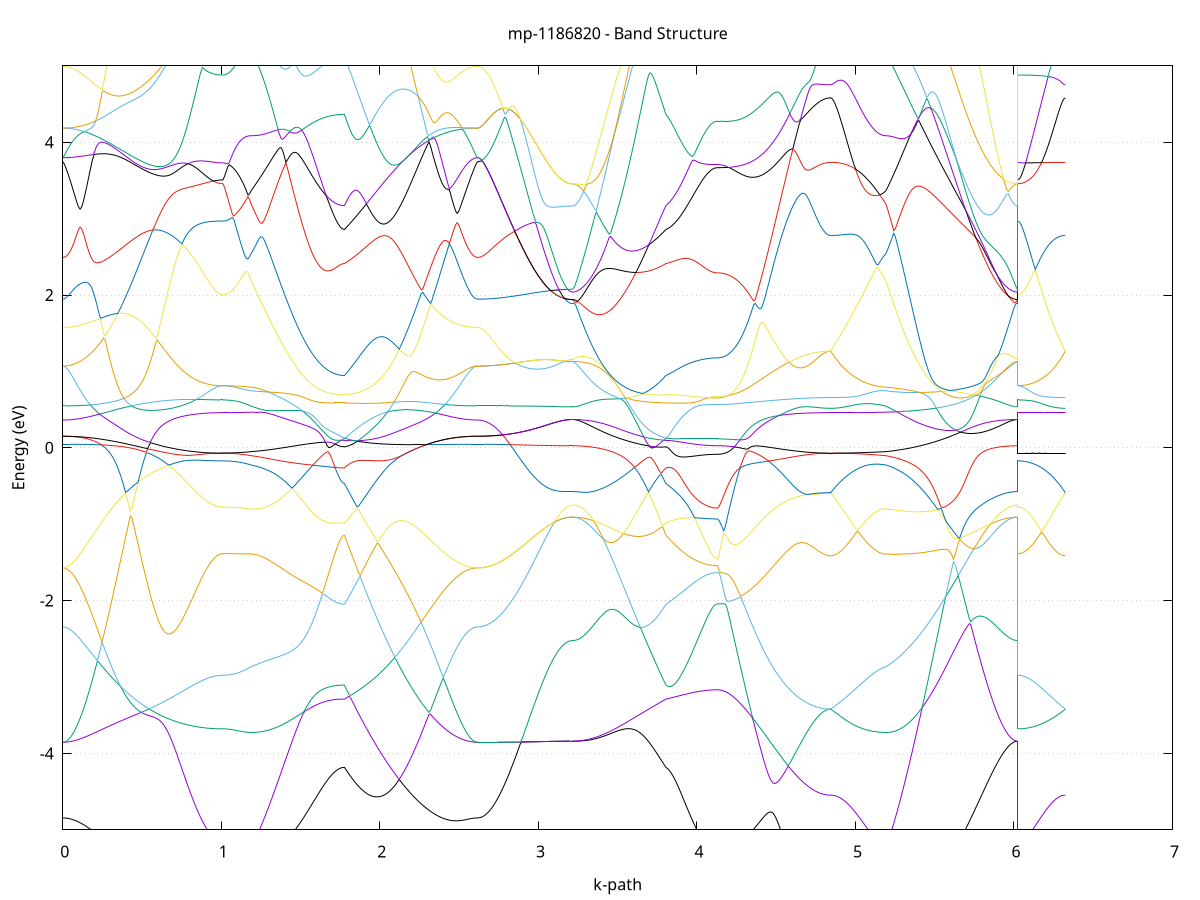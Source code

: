 set title 'mp-1186820 - Band Structure'
set xlabel 'k-path'
set ylabel 'Energy (eV)'
set grid y
set yrange [-5:5]
set terminal png size 800,600
set output 'mp-1186820_bands_gnuplot.png'
plot '-' using 1:2 with lines notitle, '-' using 1:2 with lines notitle, '-' using 1:2 with lines notitle, '-' using 1:2 with lines notitle, '-' using 1:2 with lines notitle, '-' using 1:2 with lines notitle, '-' using 1:2 with lines notitle, '-' using 1:2 with lines notitle, '-' using 1:2 with lines notitle, '-' using 1:2 with lines notitle, '-' using 1:2 with lines notitle, '-' using 1:2 with lines notitle, '-' using 1:2 with lines notitle, '-' using 1:2 with lines notitle, '-' using 1:2 with lines notitle, '-' using 1:2 with lines notitle, '-' using 1:2 with lines notitle, '-' using 1:2 with lines notitle, '-' using 1:2 with lines notitle, '-' using 1:2 with lines notitle, '-' using 1:2 with lines notitle, '-' using 1:2 with lines notitle, '-' using 1:2 with lines notitle, '-' using 1:2 with lines notitle, '-' using 1:2 with lines notitle, '-' using 1:2 with lines notitle, '-' using 1:2 with lines notitle, '-' using 1:2 with lines notitle, '-' using 1:2 with lines notitle, '-' using 1:2 with lines notitle, '-' using 1:2 with lines notitle, '-' using 1:2 with lines notitle, '-' using 1:2 with lines notitle, '-' using 1:2 with lines notitle, '-' using 1:2 with lines notitle, '-' using 1:2 with lines notitle, '-' using 1:2 with lines notitle, '-' using 1:2 with lines notitle, '-' using 1:2 with lines notitle, '-' using 1:2 with lines notitle, '-' using 1:2 with lines notitle, '-' using 1:2 with lines notitle, '-' using 1:2 with lines notitle, '-' using 1:2 with lines notitle, '-' using 1:2 with lines notitle, '-' using 1:2 with lines notitle, '-' using 1:2 with lines notitle, '-' using 1:2 with lines notitle, '-' using 1:2 with lines notitle, '-' using 1:2 with lines notitle, '-' using 1:2 with lines notitle, '-' using 1:2 with lines notitle, '-' using 1:2 with lines notitle, '-' using 1:2 with lines notitle, '-' using 1:2 with lines notitle, '-' using 1:2 with lines notitle, '-' using 1:2 with lines notitle, '-' using 1:2 with lines notitle, '-' using 1:2 with lines notitle, '-' using 1:2 with lines notitle, '-' using 1:2 with lines notitle, '-' using 1:2 with lines notitle, '-' using 1:2 with lines notitle, '-' using 1:2 with lines notitle
0.000000 -46.063082
0.009904 -46.063082
0.019807 -46.063082
0.029711 -46.063082
0.039615 -46.062982
0.049519 -46.062982
0.059422 -46.062982
0.069326 -46.062982
0.079230 -46.062982
0.089134 -46.062982
0.099037 -46.062982
0.108941 -46.062882
0.118845 -46.062882
0.128748 -46.062882
0.138652 -46.062882
0.148556 -46.062882
0.158460 -46.062782
0.168363 -46.062782
0.178267 -46.062782
0.188171 -46.062682
0.198075 -46.062682
0.207978 -46.062682
0.217882 -46.062582
0.227786 -46.062582
0.237689 -46.062482
0.247593 -46.062482
0.257497 -46.062482
0.267401 -46.062382
0.277304 -46.062382
0.287208 -46.062282
0.297112 -46.062282
0.307015 -46.062182
0.316919 -46.062182
0.326823 -46.062082
0.336727 -46.062082
0.346630 -46.061982
0.356534 -46.061882
0.366438 -46.061882
0.376342 -46.061782
0.386245 -46.061782
0.396149 -46.061682
0.406053 -46.061582
0.415956 -46.061582
0.425860 -46.061482
0.435764 -46.061482
0.445668 -46.061382
0.455571 -46.061282
0.465475 -46.061282
0.475379 -46.061182
0.485283 -46.061082
0.495186 -46.061082
0.505090 -46.060982
0.514994 -46.060882
0.524897 -46.060882
0.534801 -46.060782
0.544705 -46.060682
0.554609 -46.060682
0.564512 -46.060582
0.574416 -46.060482
0.584320 -46.060482
0.594224 -46.060382
0.604127 -46.060282
0.614031 -46.060282
0.623935 -46.060182
0.633838 -46.060082
0.643742 -46.060082
0.653646 -46.059982
0.663550 -46.059882
0.673453 -46.059882
0.683357 -46.059782
0.693261 -46.059682
0.703165 -46.059682
0.713068 -46.059582
0.722972 -46.059582
0.732876 -46.059482
0.742779 -46.059482
0.752683 -46.059382
0.762587 -46.059382
0.772491 -46.059282
0.782394 -46.059282
0.792298 -46.059182
0.802202 -46.059182
0.812106 -46.059082
0.822009 -46.059082
0.831913 -46.059082
0.841817 -46.058982
0.851720 -46.058982
0.861624 -46.058982
0.871528 -46.058882
0.881432 -46.058882
0.891335 -46.058882
0.901239 -46.058782
0.911143 -46.058782
0.921047 -46.058782
0.930950 -46.058782
0.940854 -46.058782
0.950758 -46.058782
0.960661 -46.058682
0.970565 -46.058682
0.980469 -46.058682
0.990373 -46.058682
1.000276 -46.058682
1.010180 -46.058682
1.010180 -46.058682
1.020056 -46.058682
1.029932 -46.058682
1.039808 -46.058682
1.049684 -46.058682
1.059559 -46.058682
1.069435 -46.058782
1.079311 -46.058782
1.089187 -46.058782
1.099063 -46.058782
1.108939 -46.058782
1.118815 -46.058782
1.128690 -46.058882
1.138566 -46.058882
1.148442 -46.058882
1.158318 -46.058982
1.168194 -46.058982
1.178070 -46.058982
1.187946 -46.059082
1.187946 -46.059082
1.197922 -46.059082
1.207898 -46.059082
1.217875 -46.059082
1.227851 -46.059182
1.237828 -46.059182
1.247804 -46.059282
1.257780 -46.059282
1.267757 -46.059282
1.277733 -46.059382
1.287709 -46.059382
1.297686 -46.059482
1.307662 -46.059482
1.317638 -46.059482
1.327615 -46.059582
1.337591 -46.059582
1.347568 -46.059682
1.357544 -46.059682
1.367520 -46.059782
1.377497 -46.059782
1.387473 -46.059882
1.397449 -46.059882
1.407426 -46.059982
1.417402 -46.059982
1.427379 -46.060082
1.437355 -46.060082
1.447331 -46.060182
1.457308 -46.060182
1.467284 -46.060282
1.477260 -46.060282
1.487237 -46.060382
1.497213 -46.060382
1.507190 -46.060482
1.517166 -46.060482
1.527142 -46.060582
1.537119 -46.060582
1.547095 -46.060682
1.557071 -46.060682
1.567048 -46.060782
1.577024 -46.060782
1.587000 -46.060782
1.596977 -46.060882
1.606953 -46.060882
1.616930 -46.060882
1.626906 -46.060982
1.636882 -46.060982
1.646859 -46.060982
1.656835 -46.061082
1.666811 -46.061082
1.676788 -46.061082
1.686764 -46.061082
1.696741 -46.061082
1.706717 -46.061182
1.716693 -46.061182
1.726670 -46.061182
1.736646 -46.061182
1.746622 -46.061182
1.756599 -46.061182
1.766575 -46.061182
1.776552 -46.061182
1.776552 -46.061182
1.786434 -46.061182
1.796316 -46.061182
1.806199 -46.061182
1.816081 -46.061082
1.825964 -46.061082
1.835846 -46.061082
1.845728 -46.061082
1.855611 -46.061082
1.865493 -46.061082
1.875376 -46.061082
1.885258 -46.061082
1.895140 -46.061082
1.905023 -46.061082
1.914905 -46.061082
1.924788 -46.061082
1.934670 -46.061082
1.944552 -46.061082
1.954435 -46.061082
1.964317 -46.061082
1.974200 -46.061082
1.984082 -46.061182
1.993964 -46.061182
2.003847 -46.061182
2.013729 -46.061182
2.023612 -46.061182
2.033494 -46.061282
2.043376 -46.061282
2.053259 -46.061282
2.063141 -46.061282
2.073024 -46.061382
2.082906 -46.061382
2.092789 -46.061382
2.102671 -46.061482
2.112553 -46.061482
2.122436 -46.061482
2.132318 -46.061582
2.142201 -46.061582
2.152083 -46.061582
2.161965 -46.061682
2.171848 -46.061682
2.181730 -46.061682
2.191613 -46.061782
2.201495 -46.061782
2.211377 -46.061882
2.221260 -46.061882
2.231142 -46.061982
2.241025 -46.061982
2.250907 -46.061982
2.260789 -46.062082
2.270672 -46.062082
2.280554 -46.062182
2.290437 -46.062182
2.300319 -46.062282
2.310201 -46.062282
2.320084 -46.062282
2.329966 -46.062382
2.339849 -46.062382
2.349731 -46.062482
2.359613 -46.062482
2.369496 -46.062482
2.379378 -46.062582
2.389261 -46.062582
2.399143 -46.062582
2.409025 -46.062682
2.418908 -46.062682
2.428790 -46.062682
2.438673 -46.062782
2.448555 -46.062782
2.458438 -46.062782
2.468320 -46.062882
2.478202 -46.062882
2.488085 -46.062882
2.497967 -46.062882
2.507850 -46.062982
2.517732 -46.062982
2.527614 -46.062982
2.537497 -46.062982
2.547379 -46.062982
2.557262 -46.062982
2.567144 -46.062982
2.577026 -46.062982
2.586909 -46.063082
2.596791 -46.063082
2.606674 -46.063082
2.616556 -46.063082
2.616556 -46.063082
2.626544 -46.063082
2.636532 -46.063082
2.646521 -46.063082
2.656509 -46.063082
2.666497 -46.063082
2.676485 -46.063082
2.686473 -46.063082
2.696462 -46.063082
2.706450 -46.063082
2.716438 -46.063082
2.726426 -46.063082
2.736414 -46.063082
2.746403 -46.063082
2.756391 -46.063082
2.766379 -46.063082
2.776367 -46.062982
2.786355 -46.062982
2.796343 -46.062982
2.806332 -46.062982
2.816320 -46.062982
2.826308 -46.062982
2.836296 -46.062982
2.846284 -46.062982
2.856273 -46.062982
2.866261 -46.062982
2.876249 -46.062982
2.886237 -46.062982
2.896225 -46.062982
2.906214 -46.062982
2.916202 -46.062982
2.926190 -46.062982
2.936178 -46.062982
2.946166 -46.062982
2.956155 -46.062982
2.966143 -46.062982
2.976131 -46.062982
2.986119 -46.062982
2.996107 -46.062982
3.006096 -46.062982
3.016084 -46.062982
3.026072 -46.062982
3.036060 -46.062982
3.046048 -46.062982
3.056037 -46.062982
3.066025 -46.062982
3.076013 -46.062982
3.086001 -46.062982
3.095989 -46.062982
3.105978 -46.062982
3.115966 -46.062982
3.125954 -46.062982
3.135942 -46.062982
3.145930 -46.062982
3.155919 -46.062982
3.165907 -46.062982
3.175895 -46.062982
3.185883 -46.062982
3.195871 -46.062982
3.205860 -46.062982
3.215848 -46.062982
3.215848 -46.062982
3.225824 -46.062982
3.235800 -46.062982
3.245777 -46.062982
3.255753 -46.062982
3.265730 -46.062982
3.275706 -46.062982
3.285682 -46.062982
3.295659 -46.062882
3.305635 -46.062882
3.315611 -46.062882
3.325588 -46.062882
3.335564 -46.062882
3.345541 -46.062782
3.355517 -46.062782
3.365493 -46.062782
3.375470 -46.062782
3.385446 -46.062682
3.395422 -46.062682
3.405399 -46.062682
3.415375 -46.062582
3.425351 -46.062582
3.435328 -46.062582
3.445304 -46.062482
3.455281 -46.062482
3.465257 -46.062482
3.475233 -46.062382
3.485210 -46.062382
3.495186 -46.062382
3.505162 -46.062282
3.515139 -46.062282
3.525115 -46.062182
3.535092 -46.062182
3.545068 -46.062082
3.555044 -46.062082
3.565021 -46.062082
3.574997 -46.061982
3.584973 -46.061982
3.594950 -46.061882
3.604926 -46.061882
3.614903 -46.061882
3.624879 -46.061782
3.634855 -46.061782
3.644832 -46.061682
3.654808 -46.061682
3.664784 -46.061682
3.674761 -46.061582
3.684737 -46.061582
3.694714 -46.061482
3.704690 -46.061482
3.714666 -46.061482
3.724643 -46.061382
3.734619 -46.061382
3.744595 -46.061382
3.754572 -46.061282
3.764548 -46.061282
3.774524 -46.061282
3.784501 -46.061282
3.794477 -46.061182
3.804454 -46.061182
3.804454 -46.061182
3.814300 -46.061182
3.824147 -46.061182
3.833994 -46.061182
3.843841 -46.061182
3.853687 -46.061182
3.863534 -46.061182
3.873381 -46.061182
3.883228 -46.061182
3.893074 -46.061182
3.902921 -46.061182
3.912768 -46.061082
3.922615 -46.061082
3.932461 -46.061082
3.942308 -46.061082
3.952155 -46.061082
3.962002 -46.061082
3.971848 -46.061082
3.981695 -46.061082
3.991542 -46.061082
4.001389 -46.061082
4.011235 -46.061082
4.021082 -46.061082
4.030929 -46.061082
4.040776 -46.061082
4.050623 -46.061082
4.060469 -46.061082
4.070316 -46.061082
4.080163 -46.061082
4.090010 -46.061082
4.099856 -46.061082
4.109703 -46.061082
4.119550 -46.061082
4.129397 -46.061082
4.129397 -46.061082
4.139317 -46.061082
4.149238 -46.061082
4.159159 -46.061082
4.169080 -46.061082
4.179001 -46.061082
4.188922 -46.060982
4.198843 -46.060982
4.208764 -46.060982
4.218685 -46.060982
4.228606 -46.060982
4.238527 -46.060982
4.248447 -46.060882
4.258368 -46.060882
4.268289 -46.060882
4.278210 -46.060782
4.288131 -46.060782
4.298052 -46.060782
4.307973 -46.060682
4.317894 -46.060682
4.327815 -46.060682
4.337736 -46.060582
4.347656 -46.060582
4.357577 -46.060482
4.367498 -46.060482
4.377419 -46.060382
4.387340 -46.060382
4.397261 -46.060382
4.407182 -46.060282
4.417103 -46.060282
4.427024 -46.060182
4.436945 -46.060182
4.446866 -46.060082
4.456786 -46.060082
4.466707 -46.059982
4.476628 -46.059882
4.486549 -46.059882
4.496470 -46.059782
4.506391 -46.059782
4.516312 -46.059682
4.526233 -46.059682
4.536154 -46.059582
4.546075 -46.059582
4.555995 -46.059482
4.565916 -46.059482
4.575837 -46.059382
4.585758 -46.059382
4.595679 -46.059282
4.605600 -46.059282
4.615521 -46.059282
4.625442 -46.059182
4.635363 -46.059182
4.645284 -46.059082
4.655205 -46.059082
4.665125 -46.058982
4.675046 -46.058982
4.684967 -46.058982
4.694888 -46.058982
4.704809 -46.058882
4.714730 -46.058882
4.724651 -46.058882
4.734572 -46.058782
4.744493 -46.058782
4.754414 -46.058782
4.764334 -46.058782
4.774255 -46.058782
4.784176 -46.058782
4.794097 -46.058682
4.804018 -46.058682
4.813939 -46.058682
4.823860 -46.058682
4.833781 -46.058682
4.843702 -46.058682
4.843702 -46.058682
4.853656 -46.058682
4.863611 -46.058682
4.873565 -46.058682
4.883520 -46.058682
4.893474 -46.058682
4.903429 -46.058682
4.913383 -46.058682
4.923338 -46.058682
4.933292 -46.058682
4.943247 -46.058682
4.953201 -46.058682
4.963156 -46.058782
4.973110 -46.058782
4.983065 -46.058782
4.993020 -46.058782
5.002974 -46.058782
5.012929 -46.058782
5.022883 -46.058782
5.032838 -46.058782
5.042792 -46.058782
5.052747 -46.058782
5.062701 -46.058882
5.072656 -46.058882
5.082610 -46.058882
5.092565 -46.058882
5.102519 -46.058882
5.112474 -46.058882
5.122428 -46.058882
5.132383 -46.058882
5.142337 -46.058982
5.152292 -46.058982
5.162246 -46.058982
5.172201 -46.058982
5.182155 -46.058982
5.192110 -46.059082
5.192110 -46.059082
5.202020 -46.059082
5.211929 -46.059082
5.221839 -46.059182
5.231749 -46.059182
5.241658 -46.059282
5.251568 -46.059282
5.261478 -46.059382
5.271387 -46.059382
5.281297 -46.059482
5.291207 -46.059482
5.301117 -46.059582
5.311026 -46.059582
5.320936 -46.059682
5.330846 -46.059682
5.340755 -46.059782
5.350665 -46.059882
5.360575 -46.059882
5.370484 -46.059982
5.380394 -46.059982
5.390304 -46.060082
5.400213 -46.060182
5.410123 -46.060182
5.420033 -46.060282
5.429943 -46.060382
5.439852 -46.060382
5.449762 -46.060482
5.459672 -46.060582
5.469581 -46.060582
5.479491 -46.060682
5.489401 -46.060782
5.499310 -46.060782
5.509220 -46.060882
5.519130 -46.060982
5.529040 -46.060982
5.538949 -46.061082
5.548859 -46.061182
5.558769 -46.061182
5.568678 -46.061282
5.578588 -46.061282
5.588498 -46.061382
5.598407 -46.061482
5.608317 -46.061482
5.618227 -46.061582
5.628136 -46.061682
5.638046 -46.061682
5.647956 -46.061782
5.657866 -46.061782
5.667775 -46.061882
5.677685 -46.061882
5.687595 -46.061982
5.697504 -46.062082
5.707414 -46.062082
5.717324 -46.062182
5.727233 -46.062182
5.737143 -46.062282
5.747053 -46.062282
5.756963 -46.062382
5.766872 -46.062382
5.776782 -46.062382
5.786692 -46.062482
5.796601 -46.062482
5.806511 -46.062582
5.816421 -46.062582
5.826330 -46.062582
5.836240 -46.062682
5.846150 -46.062682
5.856060 -46.062682
5.865969 -46.062782
5.875879 -46.062782
5.885789 -46.062782
5.895698 -46.062782
5.905608 -46.062882
5.915518 -46.062882
5.925427 -46.062882
5.935337 -46.062882
5.945247 -46.062882
5.955156 -46.062982
5.965066 -46.062982
5.974976 -46.062982
5.984886 -46.062982
5.994795 -46.062982
6.004705 -46.062982
6.014615 -46.062982
6.024524 -46.062982
6.024524 -46.058682
6.034513 -46.058682
6.044501 -46.058682
6.054489 -46.058682
6.064477 -46.058682
6.074465 -46.058682
6.084453 -46.058682
6.094442 -46.058682
6.104430 -46.058682
6.114418 -46.058682
6.124406 -46.058682
6.134394 -46.058682
6.144383 -46.058682
6.154371 -46.058682
6.164359 -46.058682
6.174347 -46.058682
6.184335 -46.058682
6.194324 -46.058682
6.204312 -46.058682
6.214300 -46.058682
6.224288 -46.058682
6.234276 -46.058682
6.244265 -46.058682
6.254253 -46.058682
6.264241 -46.058682
6.274229 -46.058682
6.284217 -46.058682
6.294206 -46.058682
6.304194 -46.058682
6.314182 -46.058682
6.324170 -46.058682
e
0.000000 -19.414982
0.009904 -19.415082
0.019807 -19.415182
0.029711 -19.415482
0.039615 -19.415882
0.049519 -19.416382
0.059422 -19.416882
0.069326 -19.417582
0.079230 -19.418382
0.089134 -19.419282
0.099037 -19.420282
0.108941 -19.421382
0.118845 -19.422582
0.128748 -19.423882
0.138652 -19.425282
0.148556 -19.426682
0.158460 -19.428282
0.168363 -19.429882
0.178267 -19.431582
0.188171 -19.433382
0.198075 -19.435282
0.207978 -19.437182
0.217882 -19.439182
0.227786 -19.441282
0.237689 -19.443382
0.247593 -19.445582
0.257497 -19.447782
0.267401 -19.450082
0.277304 -19.452382
0.287208 -19.454782
0.297112 -19.457182
0.307015 -19.459682
0.316919 -19.462082
0.326823 -19.464582
0.336727 -19.467182
0.346630 -19.469682
0.356534 -19.472282
0.366438 -19.474782
0.376342 -19.477382
0.386245 -19.479982
0.396149 -19.482582
0.406053 -19.485182
0.415956 -19.487782
0.425860 -19.490382
0.435764 -19.492982
0.445668 -19.495482
0.455571 -19.498082
0.465475 -19.500582
0.475379 -19.503082
0.485283 -19.505582
0.495186 -19.508082
0.505090 -19.510482
0.514994 -19.512882
0.524897 -19.515282
0.534801 -19.517582
0.544705 -19.519882
0.554609 -19.522182
0.564512 -19.524382
0.574416 -19.526582
0.584320 -19.528682
0.594224 -19.530782
0.604127 -19.532882
0.614031 -19.534882
0.623935 -19.536882
0.633838 -19.538782
0.643742 -19.540582
0.653646 -19.542482
0.663550 -19.544182
0.673453 -19.545982
0.683357 -19.547582
0.693261 -19.549182
0.703165 -19.550782
0.713068 -19.552282
0.722972 -19.553782
0.732876 -19.555182
0.742779 -19.556582
0.752683 -19.557882
0.762587 -19.559082
0.772491 -19.560282
0.782394 -19.561482
0.792298 -19.562582
0.802202 -19.563582
0.812106 -19.564582
0.822009 -19.565582
0.831913 -19.566482
0.841817 -19.567282
0.851720 -19.568082
0.861624 -19.568782
0.871528 -19.569482
0.881432 -19.570182
0.891335 -19.570782
0.901239 -19.571282
0.911143 -19.571782
0.921047 -19.572282
0.930950 -19.572682
0.940854 -19.572982
0.950758 -19.573282
0.960661 -19.573582
0.970565 -19.573782
0.980469 -19.573982
0.990373 -19.574082
1.000276 -19.574182
1.010180 -19.574182
1.010180 -19.574182
1.020056 -19.574082
1.029932 -19.573982
1.039808 -19.573882
1.049684 -19.573582
1.059559 -19.573282
1.069435 -19.572882
1.079311 -19.572382
1.089187 -19.571782
1.099063 -19.571182
1.108939 -19.570482
1.118815 -19.569782
1.128690 -19.568982
1.138566 -19.568082
1.148442 -19.567082
1.158318 -19.566082
1.168194 -19.564982
1.178070 -19.563782
1.187946 -19.562582
1.187946 -19.562582
1.197922 -19.561982
1.207898 -19.562082
1.217875 -19.562482
1.227851 -19.563082
1.237828 -19.563882
1.247804 -19.564682
1.257780 -19.565682
1.267757 -19.566582
1.277733 -19.567682
1.287709 -19.568682
1.297686 -19.569882
1.307662 -19.570982
1.317638 -19.572182
1.327615 -19.573382
1.337591 -19.574582
1.347568 -19.575782
1.357544 -19.577082
1.367520 -19.578382
1.377497 -19.579682
1.387473 -19.580982
1.397449 -19.582282
1.407426 -19.583582
1.417402 -19.584882
1.427379 -19.586182
1.437355 -19.587482
1.447331 -19.588782
1.457308 -19.590082
1.467284 -19.591382
1.477260 -19.592682
1.487237 -19.593882
1.497213 -19.595182
1.507190 -19.596382
1.517166 -19.597582
1.527142 -19.598782
1.537119 -19.599882
1.547095 -19.600982
1.557071 -19.602082
1.567048 -19.603182
1.577024 -19.604182
1.587000 -19.605182
1.596977 -19.606082
1.606953 -19.606982
1.616930 -19.607882
1.626906 -19.608682
1.636882 -19.609482
1.646859 -19.610182
1.656835 -19.610882
1.666811 -19.611482
1.676788 -19.612082
1.686764 -19.612582
1.696741 -19.613082
1.706717 -19.613482
1.716693 -19.613782
1.726670 -19.614082
1.736646 -19.614382
1.746622 -19.614582
1.756599 -19.614682
1.766575 -19.614782
1.776552 -19.614882
1.776552 -19.614882
1.786434 -19.617082
1.796316 -19.619082
1.806199 -19.620982
1.816081 -19.622682
1.825964 -19.624282
1.835846 -19.625582
1.845728 -19.626782
1.855611 -19.627682
1.865493 -19.628482
1.875376 -19.629082
1.885258 -19.629482
1.895140 -19.629782
1.905023 -19.629782
1.914905 -19.629582
1.924788 -19.629282
1.934670 -19.628682
1.944552 -19.627982
1.954435 -19.627082
1.964317 -19.625982
1.974200 -19.624682
1.984082 -19.623182
1.993964 -19.621482
2.003847 -19.619682
2.013729 -19.617682
2.023612 -19.615482
2.033494 -19.613082
2.043376 -19.610582
2.053259 -19.607882
2.063141 -19.605082
2.073024 -19.602082
2.082906 -19.598982
2.092789 -19.595682
2.102671 -19.592282
2.112553 -19.588682
2.122436 -19.585082
2.132318 -19.581282
2.142201 -19.577382
2.152083 -19.573382
2.161965 -19.569282
2.171848 -19.565082
2.181730 -19.560782
2.191613 -19.556482
2.201495 -19.551982
2.211377 -19.547582
2.221260 -19.542982
2.231142 -19.538382
2.241025 -19.533782
2.250907 -19.529182
2.260789 -19.524482
2.270672 -19.519882
2.280554 -19.515182
2.290437 -19.510482
2.300319 -19.505882
2.310201 -19.501282
2.320084 -19.496682
2.329966 -19.492182
2.339849 -19.487682
2.349731 -19.483282
2.359613 -19.478882
2.369496 -19.474682
2.379378 -19.470482
2.389261 -19.466382
2.399143 -19.462382
2.409025 -19.458482
2.418908 -19.454782
2.428790 -19.451182
2.438673 -19.447682
2.448555 -19.444282
2.458438 -19.441082
2.468320 -19.438082
2.478202 -19.435182
2.488085 -19.432482
2.497967 -19.429982
2.507850 -19.427682
2.517732 -19.425482
2.527614 -19.423582
2.537497 -19.421782
2.547379 -19.420182
2.557262 -19.418782
2.567144 -19.417682
2.577026 -19.416682
2.586909 -19.415982
2.596791 -19.415382
2.606674 -19.415082
2.616556 -19.414982
2.616556 -19.414982
2.626544 -19.414982
2.636532 -19.414982
2.646521 -19.414982
2.656509 -19.415082
2.666497 -19.415082
2.676485 -19.415082
2.686473 -19.415182
2.696462 -19.415182
2.706450 -19.415282
2.716438 -19.415282
2.726426 -19.415382
2.736414 -19.415482
2.746403 -19.415482
2.756391 -19.415582
2.766379 -19.415682
2.776367 -19.415782
2.786355 -19.415882
2.796343 -19.415982
2.806332 -19.416082
2.816320 -19.416182
2.826308 -19.416282
2.836296 -19.416382
2.846284 -19.416482
2.856273 -19.416582
2.866261 -19.416682
2.876249 -19.416882
2.886237 -19.416982
2.896225 -19.417082
2.906214 -19.417182
2.916202 -19.417282
2.926190 -19.417482
2.936178 -19.417582
2.946166 -19.417682
2.956155 -19.417782
2.966143 -19.417882
2.976131 -19.418082
2.986119 -19.418182
2.996107 -19.418282
3.006096 -19.418382
3.016084 -19.418482
3.026072 -19.418582
3.036060 -19.418682
3.046048 -19.418782
3.056037 -19.418882
3.066025 -19.418982
3.076013 -19.419082
3.086001 -19.419082
3.095989 -19.419182
3.105978 -19.419282
3.115966 -19.419282
3.125954 -19.419382
3.135942 -19.419482
3.145930 -19.419482
3.155919 -19.419482
3.165907 -19.419582
3.175895 -19.419582
3.185883 -19.419582
3.195871 -19.419582
3.205860 -19.419682
3.215848 -19.419682
3.215848 -19.419682
3.225824 -19.419782
3.235800 -19.420082
3.245777 -19.420582
3.255753 -19.421282
3.265730 -19.422282
3.275706 -19.423382
3.285682 -19.424782
3.295659 -19.426382
3.305635 -19.428082
3.315611 -19.430082
3.325588 -19.432182
3.335564 -19.434482
3.345541 -19.436982
3.355517 -19.439682
3.365493 -19.442482
3.375470 -19.445482
3.385446 -19.448682
3.395422 -19.451982
3.405399 -19.455382
3.415375 -19.458982
3.425351 -19.462682
3.435328 -19.466582
3.445304 -19.470482
3.455281 -19.474482
3.465257 -19.478682
3.475233 -19.482882
3.485210 -19.487182
3.495186 -19.491582
3.505162 -19.495982
3.515139 -19.500482
3.525115 -19.504982
3.535092 -19.509582
3.545068 -19.514182
3.555044 -19.518782
3.565021 -19.523382
3.574997 -19.527982
3.584973 -19.532582
3.594950 -19.537182
3.604926 -19.541682
3.614903 -19.546282
3.624879 -19.550682
3.634855 -19.555182
3.644832 -19.559482
3.654808 -19.563782
3.664784 -19.567982
3.674761 -19.572082
3.684737 -19.576182
3.694714 -19.580082
3.704690 -19.583882
3.714666 -19.587582
3.724643 -19.591182
3.734619 -19.594682
3.744595 -19.597982
3.754572 -19.601182
3.764548 -19.604182
3.774524 -19.607082
3.784501 -19.609882
3.794477 -19.612382
3.804454 -19.614882
3.804454 -19.614882
3.814300 -19.615682
3.824147 -19.616582
3.833994 -19.617382
3.843841 -19.618182
3.853687 -19.618982
3.863534 -19.619782
3.873381 -19.620482
3.883228 -19.621182
3.893074 -19.621882
3.902921 -19.622482
3.912768 -19.623182
3.922615 -19.623782
3.932461 -19.624382
3.942308 -19.624882
3.952155 -19.625382
3.962002 -19.625882
3.971848 -19.626382
3.981695 -19.626882
3.991542 -19.627282
4.001389 -19.627682
4.011235 -19.627982
4.021082 -19.628382
4.030929 -19.628682
4.040776 -19.628882
4.050623 -19.629182
4.060469 -19.629382
4.070316 -19.629582
4.080163 -19.629782
4.090010 -19.629882
4.099856 -19.629982
4.109703 -19.630082
4.119550 -19.630082
4.129397 -19.630082
4.129397 -19.630082
4.139317 -19.630082
4.149238 -19.629982
4.159159 -19.629882
4.169080 -19.629682
4.179001 -19.629382
4.188922 -19.629082
4.198843 -19.628682
4.208764 -19.628282
4.218685 -19.627782
4.228606 -19.627282
4.238527 -19.626682
4.248447 -19.626082
4.258368 -19.625382
4.268289 -19.624682
4.278210 -19.623882
4.288131 -19.622982
4.298052 -19.622182
4.307973 -19.621282
4.317894 -19.620282
4.327815 -19.619282
4.337736 -19.618282
4.347656 -19.617182
4.357577 -19.616082
4.367498 -19.614982
4.377419 -19.613782
4.387340 -19.612582
4.397261 -19.611382
4.407182 -19.610082
4.417103 -19.608882
4.427024 -19.607582
4.436945 -19.606282
4.446866 -19.604982
4.456786 -19.603682
4.466707 -19.602282
4.476628 -19.600982
4.486549 -19.599682
4.496470 -19.598282
4.506391 -19.596982
4.516312 -19.595682
4.526233 -19.594282
4.536154 -19.592982
4.546075 -19.591682
4.555995 -19.590382
4.565916 -19.589082
4.575837 -19.587882
4.585758 -19.586582
4.595679 -19.585382
4.605600 -19.584282
4.615521 -19.583082
4.625442 -19.581982
4.635363 -19.580882
4.645284 -19.579782
4.655205 -19.578782
4.665125 -19.577782
4.675046 -19.576882
4.684967 -19.575982
4.694888 -19.575082
4.704809 -19.574282
4.714730 -19.573582
4.724651 -19.572882
4.734572 -19.572182
4.744493 -19.571582
4.754414 -19.571082
4.764334 -19.570582
4.774255 -19.570082
4.784176 -19.569782
4.794097 -19.569382
4.804018 -19.569182
4.813939 -19.568982
4.823860 -19.568782
4.833781 -19.568682
4.843702 -19.568682
4.843702 -19.568682
4.853656 -19.568882
4.863611 -19.569182
4.873565 -19.569382
4.883520 -19.569482
4.893474 -19.569682
4.903429 -19.569782
4.913383 -19.569882
4.923338 -19.569982
4.933292 -19.570082
4.943247 -19.570082
4.953201 -19.570082
4.963156 -19.570082
4.973110 -19.570082
4.983065 -19.569982
4.993020 -19.569982
5.002974 -19.569882
5.012929 -19.569682
5.022883 -19.569582
5.032838 -19.569382
5.042792 -19.569182
5.052747 -19.568882
5.062701 -19.568582
5.072656 -19.568282
5.082610 -19.567982
5.092565 -19.567682
5.102519 -19.567282
5.112474 -19.566882
5.122428 -19.566382
5.132383 -19.565982
5.142337 -19.565482
5.152292 -19.564982
5.162246 -19.564382
5.172201 -19.563782
5.182155 -19.563182
5.192110 -19.562582
5.192110 -19.562582
5.202020 -19.561282
5.211929 -19.559982
5.221839 -19.558582
5.231749 -19.557082
5.241658 -19.555582
5.251568 -19.553982
5.261478 -19.552382
5.271387 -19.550682
5.281297 -19.548882
5.291207 -19.547082
5.301117 -19.545282
5.311026 -19.543482
5.320936 -19.542182
5.330846 -19.540782
5.340755 -19.539282
5.350665 -19.537782
5.360575 -19.536182
5.370484 -19.534582
5.380394 -19.532982
5.390304 -19.531282
5.400213 -19.529582
5.410123 -19.527782
5.420033 -19.525982
5.429943 -19.524082
5.439852 -19.522182
5.449762 -19.520282
5.459672 -19.518282
5.469581 -19.516282
5.479491 -19.514182
5.489401 -19.512082
5.499310 -19.509982
5.509220 -19.507882
5.519130 -19.505682
5.529040 -19.503482
5.538949 -19.501282
5.548859 -19.498982
5.558769 -19.496682
5.568678 -19.494482
5.578588 -19.492082
5.588498 -19.489782
5.598407 -19.487482
5.608317 -19.485182
5.618227 -19.482782
5.628136 -19.480482
5.638046 -19.478082
5.647956 -19.475782
5.657866 -19.473382
5.667775 -19.471082
5.677685 -19.468782
5.687595 -19.466482
5.697504 -19.464182
5.707414 -19.461982
5.717324 -19.459782
5.727233 -19.457482
5.737143 -19.455382
5.747053 -19.453182
5.756963 -19.451182
5.766872 -19.449082
5.776782 -19.447082
5.786692 -19.445082
5.796601 -19.443182
5.806511 -19.441382
5.816421 -19.439582
5.826330 -19.437782
5.836240 -19.436182
5.846150 -19.434582
5.856060 -19.432982
5.865969 -19.431582
5.875879 -19.430182
5.885789 -19.428782
5.895698 -19.427582
5.905608 -19.426482
5.915518 -19.425382
5.925427 -19.424382
5.935337 -19.423482
5.945247 -19.422682
5.955156 -19.421982
5.965066 -19.421382
5.974976 -19.420882
5.984886 -19.420382
5.994795 -19.420082
6.004705 -19.419882
6.014615 -19.419682
6.024524 -19.419682
6.024524 -19.574182
6.034513 -19.574182
6.044501 -19.574082
6.054489 -19.574082
6.064477 -19.574082
6.074465 -19.573982
6.084453 -19.573882
6.094442 -19.573782
6.104430 -19.573682
6.114418 -19.573582
6.124406 -19.573382
6.134394 -19.573282
6.144383 -19.573082
6.154371 -19.572982
6.164359 -19.572782
6.174347 -19.572582
6.184335 -19.572382
6.194324 -19.572082
6.204312 -19.571882
6.214300 -19.571682
6.224288 -19.571382
6.234276 -19.571182
6.244265 -19.570882
6.254253 -19.570682
6.264241 -19.570382
6.274229 -19.570082
6.284217 -19.569782
6.294206 -19.569582
6.304194 -19.569282
6.314182 -19.568982
6.324170 -19.568682
e
0.000000 -19.414982
0.009904 -19.414982
0.019807 -19.415182
0.029711 -19.415282
0.039615 -19.415582
0.049519 -19.415882
0.059422 -19.416282
0.069326 -19.416682
0.079230 -19.417182
0.089134 -19.417782
0.099037 -19.418482
0.108941 -19.419182
0.118845 -19.419982
0.128748 -19.420882
0.138652 -19.421782
0.148556 -19.422782
0.158460 -19.423782
0.168363 -19.424882
0.178267 -19.426082
0.188171 -19.427282
0.198075 -19.428582
0.207978 -19.429882
0.217882 -19.431282
0.227786 -19.432782
0.237689 -19.434282
0.247593 -19.435782
0.257497 -19.437382
0.267401 -19.439082
0.277304 -19.440782
0.287208 -19.442582
0.297112 -19.444282
0.307015 -19.446182
0.316919 -19.448082
0.326823 -19.449982
0.336727 -19.451882
0.346630 -19.453882
0.356534 -19.455882
0.366438 -19.457982
0.376342 -19.460082
0.386245 -19.462182
0.396149 -19.464282
0.406053 -19.466482
0.415956 -19.468682
0.425860 -19.470882
0.435764 -19.473082
0.445668 -19.475282
0.455571 -19.477582
0.465475 -19.479782
0.475379 -19.482082
0.485283 -19.484382
0.495186 -19.486682
0.505090 -19.488882
0.514994 -19.491182
0.524897 -19.493482
0.534801 -19.495782
0.544705 -19.498082
0.554609 -19.500282
0.564512 -19.502582
0.574416 -19.504782
0.584320 -19.506982
0.594224 -19.509182
0.604127 -19.511382
0.614031 -19.513582
0.623935 -19.515682
0.633838 -19.517782
0.643742 -19.519882
0.653646 -19.521982
0.663550 -19.523982
0.673453 -19.525982
0.683357 -19.527982
0.693261 -19.529882
0.703165 -19.531782
0.713068 -19.533682
0.722972 -19.535482
0.732876 -19.537182
0.742779 -19.538882
0.752683 -19.540582
0.762587 -19.542182
0.772491 -19.543782
0.782394 -19.545282
0.792298 -19.546782
0.802202 -19.548182
0.812106 -19.549482
0.822009 -19.550782
0.831913 -19.552082
0.841817 -19.553182
0.851720 -19.554382
0.861624 -19.555382
0.871528 -19.556382
0.881432 -19.557282
0.891335 -19.558182
0.901239 -19.558982
0.911143 -19.559682
0.921047 -19.560382
0.930950 -19.560982
0.940854 -19.561482
0.950758 -19.561882
0.960661 -19.562282
0.970565 -19.562582
0.980469 -19.562882
0.990373 -19.563082
1.000276 -19.563182
1.010180 -19.563182
1.010180 -19.563182
1.020056 -19.563182
1.029932 -19.563082
1.039808 -19.562982
1.049684 -19.562882
1.059559 -19.562682
1.069435 -19.562382
1.079311 -19.562182
1.089187 -19.561882
1.099063 -19.561482
1.108939 -19.561082
1.118815 -19.560582
1.128690 -19.560182
1.138566 -19.559582
1.148442 -19.558982
1.158318 -19.558382
1.168194 -19.557782
1.178070 -19.556982
1.187946 -19.556282
1.187946 -19.556282
1.197922 -19.555382
1.207898 -19.553682
1.217875 -19.551582
1.227851 -19.549182
1.237828 -19.546482
1.247804 -19.543682
1.257780 -19.540582
1.267757 -19.537482
1.277733 -19.534182
1.287709 -19.530782
1.297686 -19.527282
1.307662 -19.523682
1.317638 -19.519982
1.327615 -19.516182
1.337591 -19.512382
1.347568 -19.508382
1.357544 -19.504382
1.367520 -19.500382
1.377497 -19.496282
1.387473 -19.492082
1.397449 -19.487882
1.407426 -19.483682
1.417402 -19.479482
1.427379 -19.475282
1.437355 -19.470982
1.447331 -19.466782
1.457308 -19.462582
1.467284 -19.458382
1.477260 -19.454282
1.487237 -19.450182
1.497213 -19.446082
1.507190 -19.442082
1.517166 -19.438182
1.527142 -19.434282
1.537119 -19.430482
1.547095 -19.426782
1.557071 -19.423182
1.567048 -19.419682
1.577024 -19.416282
1.587000 -19.413082
1.596977 -19.409882
1.606953 -19.406882
1.616930 -19.403982
1.626906 -19.401282
1.636882 -19.398682
1.646859 -19.396282
1.656835 -19.393982
1.666811 -19.391882
1.676788 -19.389982
1.686764 -19.388182
1.696741 -19.386582
1.706717 -19.385182
1.716693 -19.383982
1.726670 -19.382882
1.736646 -19.381982
1.746622 -19.381382
1.756599 -19.380882
1.766575 -19.380582
1.776552 -19.380482
1.776552 -19.380482
1.786434 -19.379982
1.796316 -19.379582
1.806199 -19.379082
1.816081 -19.378682
1.825964 -19.378382
1.835846 -19.377982
1.845728 -19.377782
1.855611 -19.377482
1.865493 -19.377282
1.875376 -19.377082
1.885258 -19.376982
1.895140 -19.376882
1.905023 -19.376782
1.914905 -19.376782
1.924788 -19.376782
1.934670 -19.376882
1.944552 -19.376982
1.954435 -19.377082
1.964317 -19.377282
1.974200 -19.377482
1.984082 -19.377682
1.993964 -19.377982
2.003847 -19.378282
2.013729 -19.378682
2.023612 -19.379082
2.033494 -19.379482
2.043376 -19.379882
2.053259 -19.380382
2.063141 -19.380882
2.073024 -19.381482
2.082906 -19.382082
2.092789 -19.382582
2.102671 -19.383282
2.112553 -19.383882
2.122436 -19.384582
2.132318 -19.385282
2.142201 -19.385982
2.152083 -19.386682
2.161965 -19.387482
2.171848 -19.388282
2.181730 -19.388982
2.191613 -19.389782
2.201495 -19.390582
2.211377 -19.391482
2.221260 -19.392282
2.231142 -19.393082
2.241025 -19.393982
2.250907 -19.394782
2.260789 -19.395682
2.270672 -19.396482
2.280554 -19.397282
2.290437 -19.398182
2.300319 -19.398982
2.310201 -19.399782
2.320084 -19.400682
2.329966 -19.401482
2.339849 -19.402282
2.349731 -19.403082
2.359613 -19.403782
2.369496 -19.404582
2.379378 -19.405282
2.389261 -19.406082
2.399143 -19.406782
2.409025 -19.407382
2.418908 -19.408082
2.428790 -19.408682
2.438673 -19.409282
2.448555 -19.409882
2.458438 -19.410482
2.468320 -19.410982
2.478202 -19.411482
2.488085 -19.411982
2.497967 -19.412382
2.507850 -19.412782
2.517732 -19.413182
2.527614 -19.413482
2.537497 -19.413782
2.547379 -19.414082
2.557262 -19.414382
2.567144 -19.414582
2.577026 -19.414682
2.586909 -19.414782
2.596791 -19.414882
2.606674 -19.414982
2.616556 -19.414982
2.616556 -19.414982
2.626544 -19.414982
2.636532 -19.414982
2.646521 -19.414982
2.656509 -19.415082
2.666497 -19.415082
2.676485 -19.415082
2.686473 -19.415182
2.696462 -19.415182
2.706450 -19.415282
2.716438 -19.415282
2.726426 -19.415382
2.736414 -19.415482
2.746403 -19.415482
2.756391 -19.415582
2.766379 -19.415682
2.776367 -19.415782
2.786355 -19.415882
2.796343 -19.415982
2.806332 -19.416082
2.816320 -19.416182
2.826308 -19.416282
2.836296 -19.416382
2.846284 -19.416482
2.856273 -19.416582
2.866261 -19.416682
2.876249 -19.416882
2.886237 -19.416982
2.896225 -19.417082
2.906214 -19.417182
2.916202 -19.417282
2.926190 -19.417482
2.936178 -19.417582
2.946166 -19.417682
2.956155 -19.417782
2.966143 -19.417882
2.976131 -19.418082
2.986119 -19.418182
2.996107 -19.418282
3.006096 -19.418382
3.016084 -19.418482
3.026072 -19.418582
3.036060 -19.418682
3.046048 -19.418782
3.056037 -19.418882
3.066025 -19.418982
3.076013 -19.419082
3.086001 -19.419082
3.095989 -19.419182
3.105978 -19.419282
3.115966 -19.419282
3.125954 -19.419382
3.135942 -19.419482
3.145930 -19.419482
3.155919 -19.419482
3.165907 -19.419582
3.175895 -19.419582
3.185883 -19.419582
3.195871 -19.419582
3.205860 -19.419682
3.215848 -19.419682
3.215848 -19.419682
3.225824 -19.419582
3.235800 -19.419582
3.245777 -19.419482
3.255753 -19.419282
3.265730 -19.419182
3.275706 -19.418882
3.285682 -19.418682
3.295659 -19.418382
3.305635 -19.418082
3.315611 -19.417682
3.325588 -19.417282
3.335564 -19.416882
3.345541 -19.416382
3.355517 -19.415882
3.365493 -19.415282
3.375470 -19.414782
3.385446 -19.414182
3.395422 -19.413482
3.405399 -19.412882
3.415375 -19.412182
3.425351 -19.411482
3.435328 -19.410682
3.445304 -19.409982
3.455281 -19.409182
3.465257 -19.408382
3.475233 -19.407582
3.485210 -19.406682
3.495186 -19.405882
3.505162 -19.404982
3.515139 -19.404082
3.525115 -19.403182
3.535092 -19.402282
3.545068 -19.401382
3.555044 -19.400482
3.565021 -19.399582
3.574997 -19.398582
3.584973 -19.397682
3.594950 -19.396782
3.604926 -19.395882
3.614903 -19.394882
3.624879 -19.393982
3.634855 -19.393082
3.644832 -19.392182
3.654808 -19.391382
3.664784 -19.390482
3.674761 -19.389582
3.684737 -19.388782
3.694714 -19.387982
3.704690 -19.387182
3.714666 -19.386382
3.724643 -19.385582
3.734619 -19.384882
3.744595 -19.384182
3.754572 -19.383482
3.764548 -19.382782
3.774524 -19.382182
3.784501 -19.381582
3.794477 -19.381082
3.804454 -19.380482
3.804454 -19.380482
3.814300 -19.380282
3.824147 -19.380082
3.833994 -19.379882
3.843841 -19.379682
3.853687 -19.379582
3.863534 -19.379382
3.873381 -19.379182
3.883228 -19.378982
3.893074 -19.378882
3.902921 -19.378682
3.912768 -19.378582
3.922615 -19.378382
3.932461 -19.378282
3.942308 -19.378182
3.952155 -19.377982
3.962002 -19.377882
3.971848 -19.377782
3.981695 -19.377682
3.991542 -19.377582
4.001389 -19.377482
4.011235 -19.377382
4.021082 -19.377282
4.030929 -19.377182
4.040776 -19.377082
4.050623 -19.377082
4.060469 -19.376982
4.070316 -19.376982
4.080163 -19.376882
4.090010 -19.376882
4.099856 -19.376882
4.109703 -19.376882
4.119550 -19.376782
4.129397 -19.376782
4.129397 -19.376782
4.139317 -19.376882
4.149238 -19.377182
4.159159 -19.377682
4.169080 -19.378382
4.179001 -19.379182
4.188922 -19.380182
4.198843 -19.381382
4.208764 -19.382782
4.218685 -19.384382
4.228606 -19.386082
4.238527 -19.388082
4.248447 -19.390082
4.258368 -19.392382
4.268289 -19.394782
4.278210 -19.397282
4.288131 -19.399982
4.298052 -19.402782
4.307973 -19.405782
4.317894 -19.408882
4.327815 -19.412082
4.337736 -19.415482
4.347656 -19.418882
4.357577 -19.422482
4.367498 -19.426082
4.377419 -19.429782
4.387340 -19.433582
4.397261 -19.437482
4.407182 -19.441482
4.417103 -19.445482
4.427024 -19.449482
4.436945 -19.453582
4.446866 -19.457782
4.456786 -19.461882
4.466707 -19.466082
4.476628 -19.470282
4.486549 -19.474482
4.496470 -19.478682
4.506391 -19.482782
4.516312 -19.486982
4.526233 -19.491082
4.536154 -19.495082
4.546075 -19.499182
4.555995 -19.503182
4.565916 -19.507082
4.575837 -19.510882
4.585758 -19.514682
4.595679 -19.518382
4.605600 -19.521982
4.615521 -19.525482
4.625442 -19.528882
4.635363 -19.532182
4.645284 -19.535382
4.655205 -19.538482
4.665125 -19.541382
4.675046 -19.544282
4.684967 -19.546882
4.694888 -19.549482
4.704809 -19.551882
4.714730 -19.554182
4.724651 -19.556282
4.734572 -19.558182
4.744493 -19.559982
4.754414 -19.561582
4.764334 -19.563082
4.774255 -19.564382
4.784176 -19.565482
4.794097 -19.566482
4.804018 -19.567282
4.813939 -19.567882
4.823860 -19.568382
4.833781 -19.568582
4.843702 -19.568682
4.843702 -19.568682
4.853656 -19.568482
4.863611 -19.568182
4.873565 -19.567882
4.883520 -19.567582
4.893474 -19.567282
4.903429 -19.566982
4.913383 -19.566682
4.923338 -19.566382
4.933292 -19.566082
4.943247 -19.565682
4.953201 -19.565382
4.963156 -19.565082
4.973110 -19.564682
4.983065 -19.564382
4.993020 -19.563982
5.002974 -19.563582
5.012929 -19.563282
5.022883 -19.562882
5.032838 -19.562482
5.042792 -19.562082
5.052747 -19.561782
5.062701 -19.561382
5.072656 -19.560982
5.082610 -19.560582
5.092565 -19.560182
5.102519 -19.559782
5.112474 -19.559482
5.122428 -19.559082
5.132383 -19.558682
5.142337 -19.558282
5.152292 -19.557882
5.162246 -19.557482
5.172201 -19.557082
5.182155 -19.556682
5.192110 -19.556282
5.192110 -19.556282
5.202020 -19.555482
5.211929 -19.554582
5.221839 -19.553682
5.231749 -19.552782
5.241658 -19.551782
5.251568 -19.550782
5.261478 -19.549682
5.271387 -19.548482
5.281297 -19.547382
5.291207 -19.546082
5.301117 -19.544882
5.311026 -19.543382
5.320936 -19.541482
5.330846 -19.539482
5.340755 -19.537482
5.350665 -19.535482
5.360575 -19.533382
5.370484 -19.531282
5.380394 -19.529082
5.390304 -19.526882
5.400213 -19.524682
5.410123 -19.522482
5.420033 -19.520182
5.429943 -19.517882
5.439852 -19.515582
5.449762 -19.513282
5.459672 -19.510982
5.469581 -19.508582
5.479491 -19.506282
5.489401 -19.503882
5.499310 -19.501482
5.509220 -19.499082
5.519130 -19.496782
5.529040 -19.494382
5.538949 -19.491982
5.548859 -19.489582
5.558769 -19.487282
5.568678 -19.484882
5.578588 -19.482582
5.588498 -19.480182
5.598407 -19.477882
5.608317 -19.475582
5.618227 -19.473282
5.628136 -19.471082
5.638046 -19.468882
5.647956 -19.466682
5.657866 -19.464482
5.667775 -19.462282
5.677685 -19.460182
5.687595 -19.458182
5.697504 -19.456082
5.707414 -19.454082
5.717324 -19.452182
5.727233 -19.450182
5.737143 -19.448382
5.747053 -19.446482
5.756963 -19.444782
5.766872 -19.442982
5.776782 -19.441382
5.786692 -19.439682
5.796601 -19.438182
5.806511 -19.436582
5.816421 -19.435182
5.826330 -19.433782
5.836240 -19.432482
5.846150 -19.431182
5.856060 -19.429982
5.865969 -19.428782
5.875879 -19.427682
5.885789 -19.426682
5.895698 -19.425682
5.905608 -19.424782
5.915518 -19.423982
5.925427 -19.423282
5.935337 -19.422582
5.945247 -19.421982
5.955156 -19.421382
5.965066 -19.420982
5.974976 -19.420582
5.984886 -19.420182
5.994795 -19.419982
6.004705 -19.419782
6.014615 -19.419682
6.024524 -19.419682
6.024524 -19.563182
6.034513 -19.563182
6.044501 -19.563182
6.054489 -19.563282
6.064477 -19.563282
6.074465 -19.563382
6.084453 -19.563482
6.094442 -19.563582
6.104430 -19.563682
6.114418 -19.563782
6.124406 -19.563882
6.134394 -19.564082
6.144383 -19.564282
6.154371 -19.564382
6.164359 -19.564582
6.174347 -19.564782
6.184335 -19.564982
6.194324 -19.565182
6.204312 -19.565482
6.214300 -19.565682
6.224288 -19.565982
6.234276 -19.566182
6.244265 -19.566482
6.254253 -19.566682
6.264241 -19.566982
6.274229 -19.567282
6.284217 -19.567582
6.294206 -19.567782
6.304194 -19.568082
6.314182 -19.568382
6.324170 -19.568682
e
0.000000 -19.163882
0.009904 -19.163882
0.019807 -19.163782
0.029711 -19.163782
0.039615 -19.163682
0.049519 -19.163582
0.059422 -19.163482
0.069326 -19.163382
0.079230 -19.163182
0.089134 -19.162982
0.099037 -19.162782
0.108941 -19.162582
0.118845 -19.162382
0.128748 -19.162082
0.138652 -19.161882
0.148556 -19.161582
0.158460 -19.161282
0.168363 -19.160982
0.178267 -19.160582
0.188171 -19.160282
0.198075 -19.159882
0.207978 -19.159482
0.217882 -19.159082
0.227786 -19.158682
0.237689 -19.158182
0.247593 -19.157782
0.257497 -19.157282
0.267401 -19.156782
0.277304 -19.156382
0.287208 -19.155882
0.297112 -19.155382
0.307015 -19.154782
0.316919 -19.154282
0.326823 -19.153782
0.336727 -19.153182
0.346630 -19.152682
0.356534 -19.152082
0.366438 -19.151582
0.376342 -19.150982
0.386245 -19.150382
0.396149 -19.149882
0.406053 -19.149282
0.415956 -19.148682
0.425860 -19.148082
0.435764 -19.147482
0.445668 -19.146882
0.455571 -19.146282
0.465475 -19.145682
0.475379 -19.145182
0.485283 -19.144582
0.495186 -19.143982
0.505090 -19.143382
0.514994 -19.142782
0.524897 -19.142182
0.534801 -19.141682
0.544705 -19.141082
0.554609 -19.140482
0.564512 -19.139982
0.574416 -19.139382
0.584320 -19.138882
0.594224 -19.138382
0.604127 -19.137782
0.614031 -19.137282
0.623935 -19.136782
0.633838 -19.136282
0.643742 -19.135782
0.653646 -19.135282
0.663550 -19.134882
0.673453 -19.134382
0.683357 -19.133882
0.693261 -19.133482
0.703165 -19.133082
0.713068 -19.132582
0.722972 -19.132182
0.732876 -19.131782
0.742779 -19.131382
0.752683 -19.131082
0.762587 -19.130682
0.772491 -19.130382
0.782394 -19.129982
0.792298 -19.129682
0.802202 -19.129382
0.812106 -19.129082
0.822009 -19.128782
0.831913 -19.128582
0.841817 -19.128282
0.851720 -19.128082
0.861624 -19.127782
0.871528 -19.127582
0.881432 -19.127382
0.891335 -19.127282
0.901239 -19.127082
0.911143 -19.126882
0.921047 -19.126782
0.930950 -19.126682
0.940854 -19.126582
0.950758 -19.126482
0.960661 -19.126382
0.970565 -19.126282
0.980469 -19.126282
0.990373 -19.126182
1.000276 -19.126182
1.010180 -19.126182
1.010180 -19.126182
1.020056 -19.126182
1.029932 -19.126282
1.039808 -19.126382
1.049684 -19.126482
1.059559 -19.126682
1.069435 -19.126982
1.079311 -19.127182
1.089187 -19.127582
1.099063 -19.127882
1.108939 -19.128282
1.118815 -19.128782
1.128690 -19.129182
1.138566 -19.129782
1.148442 -19.130282
1.158318 -19.130882
1.168194 -19.131582
1.178070 -19.132282
1.187946 -19.132982
1.187946 -19.132982
1.197922 -19.133482
1.207898 -19.134082
1.217875 -19.134682
1.227851 -19.135282
1.237828 -19.135882
1.247804 -19.136482
1.257780 -19.137182
1.267757 -19.137882
1.277733 -19.138582
1.287709 -19.139282
1.297686 -19.139982
1.307662 -19.140782
1.317638 -19.141482
1.327615 -19.142282
1.337591 -19.143082
1.347568 -19.143882
1.357544 -19.144682
1.367520 -19.145482
1.377497 -19.146282
1.387473 -19.147082
1.397449 -19.147882
1.407426 -19.148682
1.417402 -19.149482
1.427379 -19.150282
1.437355 -19.151082
1.447331 -19.151882
1.457308 -19.152682
1.467284 -19.153482
1.477260 -19.154182
1.487237 -19.154982
1.497213 -19.155682
1.507190 -19.156482
1.517166 -19.157182
1.527142 -19.157882
1.537119 -19.158582
1.547095 -19.159282
1.557071 -19.159882
1.567048 -19.160482
1.577024 -19.161082
1.587000 -19.161682
1.596977 -19.162282
1.606953 -19.162782
1.616930 -19.163282
1.626906 -19.163782
1.636882 -19.164282
1.646859 -19.164682
1.656835 -19.165082
1.666811 -19.165482
1.676788 -19.165782
1.686764 -19.166082
1.696741 -19.166382
1.706717 -19.166682
1.716693 -19.166882
1.726670 -19.167082
1.736646 -19.167182
1.746622 -19.167282
1.756599 -19.167382
1.766575 -19.167482
1.776552 -19.167482
1.776552 -19.167482
1.786434 -19.166382
1.796316 -19.165382
1.806199 -19.164382
1.816081 -19.163382
1.825964 -19.162482
1.835846 -19.161582
1.845728 -19.160682
1.855611 -19.159782
1.865493 -19.158982
1.875376 -19.158282
1.885258 -19.157482
1.895140 -19.156782
1.905023 -19.156082
1.914905 -19.155482
1.924788 -19.154882
1.934670 -19.154382
1.944552 -19.153782
1.954435 -19.153382
1.964317 -19.152882
1.974200 -19.152482
1.984082 -19.152082
1.993964 -19.151782
2.003847 -19.151482
2.013729 -19.151182
2.023612 -19.150982
2.033494 -19.150782
2.043376 -19.150682
2.053259 -19.150582
2.063141 -19.150482
2.073024 -19.150382
2.082906 -19.150382
2.092789 -19.150382
2.102671 -19.150382
2.112553 -19.150482
2.122436 -19.150582
2.132318 -19.150682
2.142201 -19.150782
2.152083 -19.150982
2.161965 -19.151182
2.171848 -19.151382
2.181730 -19.151582
2.191613 -19.151882
2.201495 -19.152082
2.211377 -19.152382
2.221260 -19.152682
2.231142 -19.152982
2.241025 -19.153382
2.250907 -19.153682
2.260789 -19.154082
2.270672 -19.154382
2.280554 -19.154782
2.290437 -19.155182
2.300319 -19.155482
2.310201 -19.155882
2.320084 -19.156282
2.329966 -19.156682
2.339849 -19.157082
2.349731 -19.157482
2.359613 -19.157882
2.369496 -19.158282
2.379378 -19.158582
2.389261 -19.158982
2.399143 -19.159382
2.409025 -19.159682
2.418908 -19.160082
2.428790 -19.160382
2.438673 -19.160782
2.448555 -19.161082
2.458438 -19.161382
2.468320 -19.161682
2.478202 -19.161882
2.488085 -19.162182
2.497967 -19.162382
2.507850 -19.162682
2.517732 -19.162882
2.527614 -19.163082
2.537497 -19.163182
2.547379 -19.163382
2.557262 -19.163482
2.567144 -19.163582
2.577026 -19.163682
2.586909 -19.163782
2.596791 -19.163782
2.606674 -19.163882
2.616556 -19.163882
2.616556 -19.163882
2.626544 -19.163882
2.636532 -19.164082
2.646521 -19.164282
2.656509 -19.164582
2.666497 -19.164982
2.676485 -19.165382
2.686473 -19.165982
2.696462 -19.166582
2.706450 -19.167282
2.716438 -19.168082
2.726426 -19.168982
2.736414 -19.169882
2.746403 -19.170882
2.756391 -19.171982
2.766379 -19.173182
2.776367 -19.174382
2.786355 -19.175582
2.796343 -19.176882
2.806332 -19.178282
2.816320 -19.179682
2.826308 -19.181082
2.836296 -19.182582
2.846284 -19.184082
2.856273 -19.185582
2.866261 -19.187182
2.876249 -19.188782
2.886237 -19.190382
2.896225 -19.191982
2.906214 -19.193582
2.916202 -19.195182
2.926190 -19.196782
2.936178 -19.198482
2.946166 -19.200082
2.956155 -19.201582
2.966143 -19.203182
2.976131 -19.204782
2.986119 -19.206282
2.996107 -19.207682
3.006096 -19.209182
3.016084 -19.210582
3.026072 -19.211982
3.036060 -19.213282
3.046048 -19.214482
3.056037 -19.215782
3.066025 -19.216882
3.076013 -19.217982
3.086001 -19.219082
3.095989 -19.219982
3.105978 -19.220882
3.115966 -19.221782
3.125954 -19.222482
3.135942 -19.223182
3.145930 -19.223782
3.155919 -19.224282
3.165907 -19.224782
3.175895 -19.225082
3.185883 -19.225382
3.195871 -19.225582
3.205860 -19.225782
3.215848 -19.225782
3.215848 -19.225782
3.225824 -19.225782
3.235800 -19.225682
3.245777 -19.225582
3.255753 -19.225382
3.265730 -19.225182
3.275706 -19.224882
3.285682 -19.224482
3.295659 -19.224082
3.305635 -19.223682
3.315611 -19.223182
3.325588 -19.222682
3.335564 -19.222082
3.345541 -19.221482
3.355517 -19.220782
3.365493 -19.220082
3.375470 -19.219282
3.385446 -19.218482
3.395422 -19.217682
3.405399 -19.216782
3.415375 -19.215782
3.425351 -19.214882
3.435328 -19.213882
3.445304 -19.212782
3.455281 -19.211782
3.465257 -19.210682
3.475233 -19.209582
3.485210 -19.208382
3.495186 -19.207182
3.505162 -19.205982
3.515139 -19.204782
3.525115 -19.203482
3.535092 -19.202282
3.545068 -19.200982
3.555044 -19.199682
3.565021 -19.198382
3.574997 -19.196982
3.584973 -19.195682
3.594950 -19.194382
3.604926 -19.192982
3.614903 -19.191682
3.624879 -19.190282
3.634855 -19.188882
3.644832 -19.187582
3.654808 -19.186182
3.664784 -19.184882
3.674761 -19.183482
3.684737 -19.182182
3.694714 -19.180882
3.704690 -19.179582
3.714666 -19.178282
3.724643 -19.176982
3.734619 -19.175682
3.744595 -19.174482
3.754572 -19.173282
3.764548 -19.172082
3.774524 -19.170882
3.784501 -19.169682
3.794477 -19.168582
3.804454 -19.167482
3.804454 -19.167482
3.814300 -19.167082
3.824147 -19.166582
3.833994 -19.166182
3.843841 -19.165682
3.853687 -19.165182
3.863534 -19.164782
3.873381 -19.164282
3.883228 -19.163782
3.893074 -19.163282
3.902921 -19.162782
3.912768 -19.162282
3.922615 -19.161882
3.932461 -19.161382
3.942308 -19.160882
3.952155 -19.160482
3.962002 -19.159982
3.971848 -19.159582
3.981695 -19.159182
3.991542 -19.158782
4.001389 -19.158382
4.011235 -19.158082
4.021082 -19.157682
4.030929 -19.157382
4.040776 -19.157082
4.050623 -19.156882
4.060469 -19.156682
4.070316 -19.156482
4.080163 -19.156282
4.090010 -19.156182
4.099856 -19.155982
4.109703 -19.155982
4.119550 -19.155882
4.129397 -19.155882
4.129397 -19.155882
4.139317 -19.155882
4.149238 -19.155782
4.159159 -19.155782
4.169080 -19.155682
4.179001 -19.155482
4.188922 -19.155382
4.198843 -19.155182
4.208764 -19.154982
4.218685 -19.154782
4.228606 -19.154482
4.238527 -19.154182
4.248447 -19.153882
4.258368 -19.153582
4.268289 -19.153182
4.278210 -19.152782
4.288131 -19.152382
4.298052 -19.151982
4.307973 -19.151582
4.317894 -19.151082
4.327815 -19.150582
4.337736 -19.150082
4.347656 -19.149582
4.357577 -19.149082
4.367498 -19.148482
4.377419 -19.147882
4.387340 -19.147382
4.397261 -19.146782
4.407182 -19.146182
4.417103 -19.145582
4.427024 -19.144882
4.436945 -19.144282
4.446866 -19.143682
4.456786 -19.142982
4.466707 -19.142382
4.476628 -19.141682
4.486549 -19.141082
4.496470 -19.140382
4.506391 -19.139782
4.516312 -19.139082
4.526233 -19.138482
4.536154 -19.137882
4.546075 -19.137182
4.555995 -19.136582
4.565916 -19.135982
4.575837 -19.135382
4.585758 -19.134782
4.595679 -19.134182
4.605600 -19.133682
4.615521 -19.133082
4.625442 -19.132582
4.635363 -19.131982
4.645284 -19.131482
4.655205 -19.130982
4.665125 -19.130582
4.675046 -19.130082
4.684967 -19.129682
4.694888 -19.129282
4.704809 -19.128882
4.714730 -19.128482
4.724651 -19.128182
4.734572 -19.127882
4.744493 -19.127582
4.754414 -19.127282
4.764334 -19.127082
4.774255 -19.126882
4.784176 -19.126682
4.794097 -19.126482
4.804018 -19.126382
4.813939 -19.126282
4.823860 -19.126282
4.833781 -19.126182
4.843702 -19.126182
4.843702 -19.126182
4.853656 -19.126182
4.863611 -19.126182
4.873565 -19.126182
4.883520 -19.126282
4.893474 -19.126282
4.903429 -19.126282
4.913383 -19.126382
4.923338 -19.126482
4.933292 -19.126582
4.943247 -19.126582
4.953201 -19.126782
4.963156 -19.126882
4.973110 -19.126982
4.983065 -19.127082
4.993020 -19.127282
5.002974 -19.127482
5.012929 -19.127582
5.022883 -19.127782
5.032838 -19.127982
5.042792 -19.128282
5.052747 -19.128482
5.062701 -19.128682
5.072656 -19.128982
5.082610 -19.129282
5.092565 -19.129582
5.102519 -19.129882
5.112474 -19.130182
5.122428 -19.130482
5.132383 -19.130782
5.142337 -19.131182
5.152292 -19.131482
5.162246 -19.131882
5.172201 -19.132182
5.182155 -19.132582
5.192110 -19.132982
5.192110 -19.132982
5.202020 -19.133682
5.211929 -19.134482
5.221839 -19.135382
5.231749 -19.136182
5.241658 -19.137082
5.251568 -19.138082
5.261478 -19.139082
5.271387 -19.140082
5.281297 -19.141082
5.291207 -19.142182
5.301117 -19.143282
5.311026 -19.144382
5.320936 -19.145582
5.330846 -19.146782
5.340755 -19.147982
5.350665 -19.149282
5.360575 -19.150582
5.370484 -19.151882
5.380394 -19.153182
5.390304 -19.154482
5.400213 -19.155882
5.410123 -19.157282
5.420033 -19.158682
5.429943 -19.160182
5.439852 -19.161582
5.449762 -19.163082
5.459672 -19.164482
5.469581 -19.165982
5.479491 -19.167482
5.489401 -19.168982
5.499310 -19.170582
5.509220 -19.172082
5.519130 -19.173582
5.529040 -19.175182
5.538949 -19.176682
5.548859 -19.178182
5.558769 -19.179782
5.568678 -19.181282
5.578588 -19.182882
5.588498 -19.184382
5.598407 -19.185882
5.608317 -19.187382
5.618227 -19.188982
5.628136 -19.190482
5.638046 -19.191882
5.647956 -19.193382
5.657866 -19.194882
5.667775 -19.196282
5.677685 -19.197682
5.687595 -19.199082
5.697504 -19.200482
5.707414 -19.201882
5.717324 -19.203182
5.727233 -19.204482
5.737143 -19.205782
5.747053 -19.206982
5.756963 -19.208282
5.766872 -19.209482
5.776782 -19.210582
5.786692 -19.211682
5.796601 -19.212782
5.806511 -19.213882
5.816421 -19.214882
5.826330 -19.215882
5.836240 -19.216782
5.846150 -19.217682
5.856060 -19.218482
5.865969 -19.219382
5.875879 -19.220082
5.885789 -19.220782
5.895698 -19.221482
5.905608 -19.222082
5.915518 -19.222682
5.925427 -19.223182
5.935337 -19.223682
5.945247 -19.224182
5.955156 -19.224482
5.965066 -19.224882
5.974976 -19.225182
5.984886 -19.225382
5.994795 -19.225582
6.004705 -19.225682
6.014615 -19.225782
6.024524 -19.225782
6.024524 -19.126182
6.034513 -19.126182
6.044501 -19.126182
6.054489 -19.126182
6.064477 -19.126182
6.074465 -19.126182
6.084453 -19.126182
6.094442 -19.126182
6.104430 -19.126182
6.114418 -19.126182
6.124406 -19.126182
6.134394 -19.126182
6.144383 -19.126182
6.154371 -19.126182
6.164359 -19.126182
6.174347 -19.126182
6.184335 -19.126182
6.194324 -19.126182
6.204312 -19.126182
6.214300 -19.126182
6.224288 -19.126182
6.234276 -19.126182
6.244265 -19.126182
6.254253 -19.126182
6.264241 -19.126182
6.274229 -19.126182
6.284217 -19.126182
6.294206 -19.126182
6.304194 -19.126182
6.314182 -19.126182
6.324170 -19.126182
e
0.000000 -12.690882
0.009904 -12.690382
0.019807 -12.688982
0.029711 -12.686782
0.039615 -12.683582
0.049519 -12.679482
0.059422 -12.674582
0.069326 -12.668682
0.079230 -12.661882
0.089134 -12.654282
0.099037 -12.645682
0.108941 -12.636282
0.118845 -12.625982
0.128748 -12.614782
0.138652 -12.602782
0.148556 -12.589782
0.158460 -12.576082
0.168363 -12.561382
0.178267 -12.545882
0.188171 -12.529582
0.198075 -12.512382
0.207978 -12.494482
0.217882 -12.475582
0.227786 -12.455982
0.237689 -12.435582
0.247593 -12.414382
0.257497 -12.392382
0.267401 -12.369582
0.277304 -12.345982
0.287208 -12.321682
0.297112 -12.296682
0.307015 -12.270882
0.316919 -12.244282
0.326823 -12.217082
0.336727 -12.189082
0.346630 -12.160482
0.356534 -12.131082
0.366438 -12.101082
0.376342 -12.070382
0.386245 -12.039082
0.396149 -12.007082
0.406053 -11.974482
0.415956 -11.941182
0.425860 -11.907382
0.435764 -11.872982
0.445668 -11.837982
0.455571 -11.802382
0.465475 -11.766182
0.475379 -11.729582
0.485283 -11.692382
0.495186 -11.654682
0.505090 -11.616482
0.514994 -11.577782
0.524897 -11.538582
0.534801 -11.498982
0.544705 -11.458982
0.554609 -11.418482
0.564512 -11.377682
0.574416 -11.336482
0.584320 -11.294882
0.594224 -11.252982
0.604127 -11.210782
0.614031 -11.168282
0.623935 -11.125482
0.633838 -11.082382
0.643742 -11.039182
0.653646 -10.995682
0.663550 -10.952082
0.673453 -10.908282
0.683357 -10.864382
0.693261 -10.820382
0.703165 -10.776382
0.713068 -10.732282
0.722972 -10.688282
0.732876 -10.644282
0.742779 -10.600382
0.752683 -10.556582
0.762587 -10.512982
0.772491 -10.469582
0.782394 -10.426382
0.792298 -10.383482
0.802202 -10.340982
0.812106 -10.298882
0.822009 -10.257182
0.831913 -10.216082
0.841817 -10.175482
0.851720 -10.135482
0.861624 -10.096282
0.871528 -10.057782
0.881432 -10.020182
0.891335 -9.983582
0.901239 -9.947982
0.911143 -9.913582
0.921047 -9.880582
0.930950 -9.849182
0.940854 -9.819582
0.950758 -9.792182
0.960661 -9.767282
0.970565 -9.745482
0.980469 -9.727382
0.990373 -9.713782
1.000276 -9.705182
1.010180 -9.702282
1.010180 -9.702282
1.020056 -9.701982
1.029932 -9.701282
1.039808 -9.700082
1.049684 -9.698382
1.059559 -9.696282
1.069435 -9.693582
1.079311 -9.690582
1.089187 -9.687082
1.099063 -9.683182
1.108939 -9.678882
1.118815 -9.674182
1.128690 -9.669182
1.138566 -9.663882
1.148442 -9.670082
1.158318 -9.698182
1.168194 -9.727582
1.178070 -9.757882
1.187946 -9.789182
1.187946 -9.789182
1.197922 -9.811882
1.207898 -9.834582
1.217875 -9.857282
1.227851 -9.879982
1.237828 -9.902682
1.247804 -9.925282
1.257780 -9.947682
1.267757 -9.970082
1.277733 -9.992282
1.287709 -10.014282
1.297686 -10.036082
1.307662 -10.057682
1.317638 -10.078982
1.327615 -10.100082
1.337591 -10.120982
1.347568 -10.141482
1.357544 -10.161782
1.367520 -10.181682
1.377497 -10.201282
1.387473 -10.220482
1.397449 -10.239382
1.407426 -10.257882
1.417402 -10.275982
1.427379 -10.293682
1.437355 -10.310982
1.447331 -10.327882
1.457308 -10.344382
1.467284 -10.360382
1.477260 -10.375982
1.487237 -10.391182
1.497213 -10.405882
1.507190 -10.420082
1.517166 -10.433882
1.527142 -10.447182
1.537119 -10.459982
1.547095 -10.472282
1.557071 -10.484082
1.567048 -10.495482
1.577024 -10.506282
1.587000 -10.516582
1.596977 -10.526482
1.606953 -10.535782
1.616930 -10.544582
1.626906 -10.552882
1.636882 -10.560582
1.646859 -10.567782
1.656835 -10.574582
1.666811 -10.580682
1.676788 -10.586382
1.686764 -10.591482
1.696741 -10.596082
1.706717 -10.600082
1.716693 -10.603582
1.726670 -10.606582
1.736646 -10.608982
1.746622 -10.610882
1.756599 -10.612282
1.766575 -10.613082
1.776552 -10.613382
1.776552 -10.613382
1.786434 -10.577082
1.796316 -10.540182
1.806199 -10.502682
1.816081 -10.464582
1.825964 -10.425882
1.835846 -10.386482
1.845728 -10.346582
1.855611 -10.392582
1.865493 -10.442482
1.875376 -10.492482
1.885258 -10.542482
1.895140 -10.592382
1.905023 -10.642082
1.914905 -10.691582
1.924788 -10.740982
1.934670 -10.789982
1.944552 -10.838682
1.954435 -10.887082
1.964317 -10.935182
1.974200 -10.982782
1.984082 -11.029982
1.993964 -11.076782
2.003847 -11.123182
2.013729 -11.169082
2.023612 -11.214482
2.033494 -11.259382
2.043376 -11.303682
2.053259 -11.347582
2.063141 -11.390882
2.073024 -11.433682
2.082906 -11.475882
2.092789 -11.517482
2.102671 -11.558582
2.112553 -11.598982
2.122436 -11.638882
2.132318 -11.678082
2.142201 -11.716682
2.152083 -11.754682
2.161965 -11.792082
2.171848 -11.828782
2.181730 -11.864782
2.191613 -11.900182
2.201495 -11.934882
2.211377 -11.968882
2.221260 -12.002282
2.231142 -12.034882
2.241025 -12.066882
2.250907 -12.098082
2.260789 -12.128582
2.270672 -12.158382
2.280554 -12.187382
2.290437 -12.215682
2.300319 -12.243282
2.310201 -12.269982
2.320084 -12.296082
2.329966 -12.321282
2.339849 -12.345782
2.349731 -12.369482
2.359613 -12.392382
2.369496 -12.414482
2.379378 -12.435782
2.389261 -12.456282
2.399143 -12.475882
2.409025 -12.494782
2.418908 -12.512782
2.428790 -12.529882
2.438673 -12.546282
2.448555 -12.561782
2.458438 -12.576382
2.468320 -12.590082
2.478202 -12.602982
2.488085 -12.615082
2.497967 -12.626182
2.507850 -12.636482
2.517732 -12.645882
2.527614 -12.654382
2.537497 -12.662082
2.547379 -12.668782
2.557262 -12.674582
2.567144 -12.679582
2.577026 -12.683582
2.586909 -12.686782
2.596791 -12.689082
2.606674 -12.690382
2.616556 -12.690882
2.616556 -12.690882
2.626544 -12.690382
2.636532 -12.689082
2.646521 -12.686782
2.656509 -12.683682
2.666497 -12.679682
2.676485 -12.674682
2.686473 -12.668882
2.696462 -12.662282
2.706450 -12.654682
2.716438 -12.646282
2.726426 -12.636982
2.736414 -12.626782
2.746403 -12.615782
2.756391 -12.603982
2.766379 -12.591382
2.776367 -12.577882
2.786355 -12.563582
2.796343 -12.548482
2.806332 -12.532582
2.816320 -12.515982
2.826308 -12.498582
2.836296 -12.480382
2.846284 -12.461582
2.856273 -12.441982
2.866261 -12.421682
2.876249 -12.400782
2.886237 -12.379182
2.896225 -12.357082
2.906214 -12.334282
2.916202 -12.310882
2.926190 -12.286982
2.936178 -12.262582
2.946166 -12.237682
2.956155 -12.212382
2.966143 -12.186682
2.976131 -12.160582
2.986119 -12.134182
2.996107 -12.107482
3.006096 -12.080682
3.016084 -12.053682
3.026072 -12.026582
3.036060 -11.999582
3.046048 -11.972582
3.056037 -11.945782
3.066025 -11.919382
3.076013 -11.893282
3.086001 -11.867782
3.095989 -11.842982
3.105978 -11.818982
3.115966 -11.796082
3.125954 -11.774382
3.135942 -11.754082
3.145930 -11.735482
3.155919 -11.718682
3.165907 -11.703982
3.175895 -11.691582
3.185883 -11.681782
3.195871 -11.674582
3.205860 -11.670282
3.215848 -11.668782
3.215848 -11.668782
3.225824 -11.668482
3.235800 -11.667582
3.245777 -11.666082
3.255753 -11.663982
3.265730 -11.661382
3.275706 -11.658082
3.285682 -11.654182
3.295659 -11.649782
3.305635 -11.644682
3.315611 -11.638982
3.325588 -11.632782
3.335564 -11.625882
3.345541 -11.618482
3.355517 -11.610382
3.365493 -11.601782
3.375470 -11.592482
3.385446 -11.582682
3.395422 -11.572182
3.405399 -11.561182
3.415375 -11.549482
3.425351 -11.537282
3.435328 -11.524382
3.445304 -11.510882
3.455281 -11.496882
3.465257 -11.482182
3.475233 -11.466882
3.485210 -11.450982
3.495186 -11.434382
3.505162 -11.417282
3.515139 -11.399582
3.525115 -11.381182
3.535092 -11.362182
3.545068 -11.342582
3.555044 -11.322382
3.565021 -11.301582
3.574997 -11.280082
3.584973 -11.258082
3.594950 -11.235382
3.604926 -11.212082
3.614903 -11.188082
3.624879 -11.163482
3.634855 -11.138382
3.644832 -11.112482
3.654808 -11.086082
3.664784 -11.058982
3.674761 -11.031282
3.684737 -11.002882
3.694714 -10.973982
3.704690 -10.944382
3.714666 -10.914082
3.724643 -10.883182
3.734619 -10.851682
3.744595 -10.819582
3.754572 -10.786782
3.764548 -10.753382
3.774524 -10.719282
3.784501 -10.684582
3.794477 -10.649282
3.804454 -10.613382
3.804454 -10.613382
3.814300 -10.599982
3.824147 -10.587682
3.833994 -10.576382
3.843841 -10.565882
3.853687 -10.556382
3.863534 -10.547682
3.873381 -10.539782
3.883228 -10.532582
3.893074 -10.526082
3.902921 -10.520082
3.912768 -10.514682
3.922615 -10.509682
3.932461 -10.505082
3.942308 -10.500782
3.952155 -10.496782
3.962002 -10.492982
3.971848 -10.489382
3.981695 -10.485882
3.991542 -10.482482
4.001389 -10.478982
4.011235 -10.475582
4.021082 -10.472082
4.030929 -10.468582
4.040776 -10.464982
4.050623 -10.461282
4.060469 -10.457382
4.070316 -10.453482
4.080163 -10.449582
4.090010 -10.445682
4.099856 -10.442082
4.109703 -10.438882
4.119550 -10.436682
4.129397 -10.435882
4.129397 -10.435882
4.139317 -10.435682
4.149238 -10.435082
4.159159 -10.434182
4.169080 -10.432782
4.179001 -10.431182
4.188922 -10.429082
4.198843 -10.426582
4.208764 -10.423782
4.218685 -10.420582
4.228606 -10.416982
4.238527 -10.413082
4.248447 -10.408782
4.258368 -10.404082
4.268289 -10.398982
4.278210 -10.393582
4.288131 -10.387782
4.298052 -10.381682
4.307973 -10.375182
4.317894 -10.368282
4.327815 -10.361082
4.337736 -10.353582
4.347656 -10.345582
4.357577 -10.337382
4.367498 -10.328782
4.377419 -10.319782
4.387340 -10.310482
4.397261 -10.300882
4.407182 -10.290882
4.417103 -10.280582
4.427024 -10.269982
4.436945 -10.259082
4.446866 -10.247782
4.456786 -10.236182
4.466707 -10.224382
4.476628 -10.212182
4.486549 -10.199682
4.496470 -10.186882
4.506391 -10.173782
4.516312 -10.160482
4.526233 -10.146782
4.536154 -10.132882
4.546075 -10.118782
4.555995 -10.104282
4.565916 -10.089582
4.575837 -10.074682
4.585758 -10.059482
4.595679 -10.044082
4.605600 -10.028482
4.615521 -10.012682
4.625442 -9.996682
4.635363 -9.980482
4.645284 -9.964182
4.655205 -9.947582
4.665125 -9.930982
4.675046 -9.914282
4.684967 -9.897382
4.694888 -9.880582
4.704809 -9.863682
4.714730 -9.846882
4.724651 -9.830082
4.734572 -9.813482
4.744493 -9.797182
4.754414 -9.781182
4.764334 -9.765782
4.774255 -9.750982
4.784176 -9.737082
4.794097 -9.724282
4.804018 -9.713082
4.813939 -9.703682
4.823860 -9.696582
4.833781 -9.692182
4.843702 -9.690682
4.843702 -9.690682
4.853656 -9.691082
4.863611 -9.692182
4.873565 -9.693882
4.883520 -9.696082
4.893474 -9.698682
4.903429 -9.701582
4.913383 -9.704682
4.923338 -9.707782
4.933292 -9.710982
4.943247 -9.714082
4.953201 -9.717082
4.963156 -9.719882
4.973110 -9.722582
4.983065 -9.725082
4.993020 -9.727182
5.002974 -9.729082
5.012929 -9.730682
5.022883 -9.731982
5.032838 -9.732982
5.042792 -9.733682
5.052747 -9.733982
5.062701 -9.734082
5.072656 -9.733982
5.082610 -9.733682
5.092565 -9.733282
5.102519 -9.732882
5.112474 -9.732782
5.122428 -9.733282
5.132383 -9.734682
5.142337 -9.737582
5.152292 -9.742682
5.162246 -9.750282
5.172201 -9.760782
5.182155 -9.773882
5.192110 -9.789182
5.192110 -9.789182
5.202020 -9.821382
5.211929 -9.854382
5.221839 -9.887982
5.231749 -9.922082
5.241658 -9.956782
5.251568 -9.991782
5.261478 -10.027082
5.271387 -10.062782
5.281297 -10.098582
5.291207 -10.134482
5.301117 -10.170482
5.311026 -10.206582
5.320936 -10.242582
5.330846 -10.278582
5.340755 -10.314382
5.350665 -10.350082
5.360575 -10.385682
5.370484 -10.420982
5.380394 -10.456082
5.390304 -10.490882
5.400213 -10.525382
5.410123 -10.559582
5.420033 -10.593482
5.429943 -10.626982
5.439852 -10.660082
5.449762 -10.692782
5.459672 -10.725082
5.469581 -10.756982
5.479491 -10.788382
5.489401 -10.819282
5.499310 -10.849782
5.509220 -10.879782
5.519130 -10.909382
5.529040 -10.938382
5.538949 -10.966882
5.548859 -10.994882
5.558769 -11.022382
5.568678 -11.049282
5.578588 -11.075682
5.588498 -11.101582
5.598407 -11.126882
5.608317 -11.151582
5.618227 -11.175782
5.628136 -11.199482
5.638046 -11.222582
5.647956 -11.245082
5.657866 -11.266982
5.667775 -11.288382
5.677685 -11.309182
5.687595 -11.329382
5.697504 -11.349082
5.707414 -11.368082
5.717324 -11.386582
5.727233 -11.404482
5.737143 -11.421782
5.747053 -11.438582
5.756963 -11.454682
5.766872 -11.470282
5.776782 -11.485282
5.786692 -11.499682
5.796601 -11.513482
5.806511 -11.526682
5.816421 -11.539282
5.826330 -11.551382
5.836240 -11.562782
5.846150 -11.573682
5.856060 -11.583982
5.865969 -11.593682
5.875879 -11.602782
5.885789 -11.611282
5.895698 -11.619182
5.905608 -11.626482
5.915518 -11.633282
5.925427 -11.639482
5.935337 -11.644982
5.945247 -11.649982
5.955156 -11.654382
5.965066 -11.658182
5.974976 -11.661482
5.984886 -11.664082
5.994795 -11.666182
6.004705 -11.667582
6.014615 -11.668482
6.024524 -11.668782
6.024524 -9.702282
6.034513 -9.702182
6.044501 -9.702182
6.054489 -9.701982
6.064477 -9.701782
6.074465 -9.701482
6.084453 -9.701182
6.094442 -9.700782
6.104430 -9.700382
6.114418 -9.699882
6.124406 -9.699382
6.134394 -9.698882
6.144383 -9.698282
6.154371 -9.697682
6.164359 -9.697082
6.174347 -9.696482
6.184335 -9.695882
6.194324 -9.695282
6.204312 -9.694682
6.214300 -9.694082
6.224288 -9.693582
6.234276 -9.693082
6.244265 -9.692582
6.254253 -9.692182
6.264241 -9.691782
6.274229 -9.691382
6.284217 -9.691182
6.294206 -9.690882
6.304194 -9.690782
6.314182 -9.690682
6.324170 -9.690682
e
0.000000 -8.568582
0.009904 -8.568282
0.019807 -8.567482
0.029711 -8.566182
0.039615 -8.564282
0.049519 -8.561882
0.059422 -8.558982
0.069326 -8.555582
0.079230 -8.551682
0.089134 -8.547282
0.099037 -8.542482
0.108941 -8.537082
0.118845 -8.531382
0.128748 -8.525282
0.138652 -8.518682
0.148556 -8.511782
0.158460 -8.504582
0.168363 -8.497082
0.178267 -8.489282
0.188171 -8.481182
0.198075 -8.472982
0.207978 -8.464482
0.217882 -8.455982
0.227786 -8.447282
0.237689 -8.438582
0.247593 -8.429882
0.257497 -8.421282
0.267401 -8.412682
0.277304 -8.404282
0.287208 -8.396082
0.297112 -8.388082
0.307015 -8.380382
0.316919 -8.372982
0.326823 -8.366082
0.336727 -8.359582
0.346630 -8.353682
0.356534 -8.348282
0.366438 -8.343482
0.376342 -8.339382
0.386245 -8.336082
0.396149 -8.333482
0.406053 -8.331682
0.415956 -8.330782
0.425860 -8.330782
0.435764 -8.331682
0.445668 -8.333482
0.455571 -8.336382
0.465475 -8.367582
0.475379 -8.405982
0.485283 -8.443882
0.495186 -8.481082
0.505090 -8.517582
0.514994 -8.553482
0.524897 -8.588782
0.534801 -8.623382
0.544705 -8.657382
0.554609 -8.690582
0.564512 -8.723182
0.574416 -8.755182
0.584320 -8.786382
0.594224 -8.816982
0.604127 -8.846882
0.614031 -8.876082
0.623935 -8.904482
0.633838 -8.932282
0.643742 -8.959382
0.653646 -8.985782
0.663550 -9.011482
0.673453 -9.036482
0.683357 -9.060682
0.693261 -9.084282
0.703165 -9.107082
0.713068 -9.129282
0.722972 -9.150682
0.732876 -9.171382
0.742779 -9.191382
0.752683 -9.210582
0.762587 -9.229182
0.772491 -9.246982
0.782394 -9.264082
0.792298 -9.280482
0.802202 -9.296082
0.812106 -9.310982
0.822009 -9.325182
0.831913 -9.338682
0.841817 -9.351482
0.851720 -9.363482
0.861624 -9.374782
0.871528 -9.385382
0.881432 -9.395182
0.891335 -9.404282
0.901239 -9.412682
0.911143 -9.420382
0.921047 -9.427282
0.930950 -9.433482
0.940854 -9.438982
0.950758 -9.443682
0.960661 -9.447682
0.970565 -9.450982
0.980469 -9.453582
0.990373 -9.455382
1.000276 -9.456482
1.010180 -9.456882
1.010180 -9.456882
1.020056 -9.458082
1.029932 -9.461682
1.039808 -9.467682
1.049684 -9.475982
1.059559 -9.486582
1.069435 -9.499382
1.079311 -9.514382
1.089187 -9.531382
1.099063 -9.550282
1.108939 -9.571082
1.118815 -9.593482
1.128690 -9.617582
1.138566 -9.643082
1.148442 -9.658182
1.158318 -9.652282
1.168194 -9.646182
1.178070 -9.639882
1.187946 -9.633382
1.187946 -9.633382
1.197922 -9.629782
1.207898 -9.628482
1.217875 -9.628982
1.227851 -9.631282
1.237828 -9.634982
1.247804 -9.639982
1.257780 -9.646082
1.267757 -9.652982
1.277733 -9.660682
1.287709 -9.668982
1.297686 -9.677782
1.307662 -9.686982
1.317638 -9.696382
1.327615 -9.706182
1.337591 -9.716082
1.347568 -9.726182
1.357544 -9.736282
1.367520 -9.746582
1.377497 -9.756782
1.387473 -9.767082
1.397449 -9.777282
1.407426 -9.787482
1.417402 -9.797582
1.427379 -9.807582
1.437355 -9.817482
1.447331 -9.827282
1.457308 -9.836982
1.467284 -9.846482
1.477260 -9.855782
1.487237 -9.864982
1.497213 -9.873882
1.507190 -9.882682
1.517166 -9.891182
1.527142 -9.899482
1.537119 -9.907582
1.547095 -9.915382
1.557071 -9.922982
1.567048 -9.930282
1.577024 -9.937282
1.587000 -9.943982
1.596977 -9.950482
1.606953 -9.956582
1.616930 -9.962482
1.626906 -9.967982
1.636882 -9.973082
1.646859 -9.977982
1.656835 -9.982482
1.666811 -9.986682
1.676788 -9.990482
1.686764 -9.993982
1.696741 -9.997182
1.706717 -9.999882
1.716693 -10.002282
1.726670 -10.004382
1.736646 -10.006082
1.746622 -10.007382
1.756599 -10.008282
1.766575 -10.008882
1.776552 -10.008982
1.776552 -10.008982
1.786434 -10.053782
1.796316 -10.099982
1.806199 -10.147182
1.816081 -10.195282
1.825964 -10.243982
1.835846 -10.293182
1.845728 -10.342782
1.855611 -10.305982
1.865493 -10.264782
1.875376 -10.222882
1.885258 -10.180482
1.895140 -10.137482
1.905023 -10.093782
1.914905 -10.049482
1.924788 -10.004682
1.934670 -9.959182
1.944552 -9.913182
1.954435 -9.866482
1.964317 -9.819282
1.974200 -9.771482
1.984082 -9.723082
1.993964 -9.674082
2.003847 -9.624582
2.013729 -9.574382
2.023612 -9.523782
2.033494 -9.472582
2.043376 -9.420782
2.053259 -9.368482
2.063141 -9.315682
2.073024 -9.262382
2.082906 -9.208482
2.092789 -9.154182
2.102671 -9.099382
2.112553 -9.044082
2.122436 -8.988282
2.132318 -8.932082
2.142201 -8.875382
2.152083 -8.818282
2.161965 -8.760882
2.171848 -8.702982
2.181730 -8.644682
2.191613 -8.586082
2.201495 -8.527182
2.211377 -8.467982
2.221260 -8.408482
2.231142 -8.348682
2.241025 -8.288682
2.250907 -8.285582
2.260789 -8.296082
2.270672 -8.306882
2.280554 -8.317782
2.290437 -8.328882
2.300319 -8.340082
2.310201 -8.351282
2.320084 -8.362582
2.329966 -8.373782
2.339849 -8.384982
2.349731 -8.396082
2.359613 -8.406982
2.369496 -8.417782
2.379378 -8.428382
2.389261 -8.438682
2.399143 -8.448782
2.409025 -8.458682
2.418908 -8.468182
2.428790 -8.477382
2.438673 -8.486182
2.448555 -8.494682
2.458438 -8.502782
2.468320 -8.510382
2.478202 -8.517682
2.488085 -8.524482
2.497967 -8.530882
2.507850 -8.536782
2.517732 -8.542182
2.527614 -8.547182
2.537497 -8.551582
2.547379 -8.555582
2.557262 -8.558982
2.567144 -8.561882
2.577026 -8.564282
2.586909 -8.566182
2.596791 -8.567482
2.606674 -8.568282
2.616556 -8.568582
2.616556 -8.568582
2.626544 -8.569982
2.636532 -8.573982
2.646521 -8.580682
2.656509 -8.589882
2.666497 -8.601782
2.676485 -8.616182
2.686473 -8.632882
2.696462 -8.651982
2.706450 -8.673382
2.716438 -8.696882
2.726426 -8.722382
2.736414 -8.749782
2.746403 -8.778982
2.756391 -8.809882
2.766379 -8.842382
2.776367 -8.876382
2.786355 -8.911682
2.796343 -8.948182
2.806332 -8.985882
2.816320 -9.024582
2.826308 -9.064282
2.836296 -9.104782
2.846284 -9.146082
2.856273 -9.187982
2.866261 -9.230582
2.876249 -9.273582
2.886237 -9.317082
2.896225 -9.360882
2.906214 -9.404982
2.916202 -9.449282
2.926190 -9.493682
2.936178 -9.538282
2.946166 -9.582782
2.956155 -9.627182
2.966143 -9.671482
2.976131 -9.715582
2.986119 -9.759482
2.996107 -9.802882
3.006096 -9.845982
3.016084 -9.888482
3.026072 -9.930382
3.036060 -9.971682
3.046048 -10.012082
3.056037 -10.051582
3.066025 -10.090082
3.076013 -10.127482
3.086001 -10.163582
3.095989 -10.198182
3.105978 -10.231182
3.115966 -10.262382
3.125954 -10.291682
3.135942 -10.318682
3.145930 -10.343282
3.155919 -10.365182
3.165907 -10.384282
3.175895 -10.400182
3.185883 -10.412882
3.195871 -10.421982
3.205860 -10.427582
3.215848 -10.429482
3.215848 -10.429482
3.225824 -10.428982
3.235800 -10.427582
3.245777 -10.425182
3.255753 -10.421882
3.265730 -10.417582
3.275706 -10.412482
3.285682 -10.406382
3.295659 -10.399282
3.305635 -10.391382
3.315611 -10.382482
3.325588 -10.372782
3.335564 -10.362182
3.345541 -10.350682
3.355517 -10.338282
3.365493 -10.325082
3.375470 -10.311082
3.385446 -10.296182
3.395422 -10.280582
3.405399 -10.264182
3.415375 -10.247082
3.425351 -10.229182
3.435328 -10.210682
3.445304 -10.191382
3.455281 -10.171582
3.465257 -10.151082
3.475233 -10.130082
3.485210 -10.108482
3.495186 -10.086482
3.505162 -10.064082
3.515139 -10.041282
3.525115 -10.018182
3.535092 -9.994782
3.545068 -9.971282
3.555044 -9.947682
3.565021 -9.924182
3.574997 -9.900782
3.584973 -9.877782
3.594950 -9.855182
3.604926 -9.833282
3.614903 -9.812182
3.624879 -9.792382
3.634855 -9.773882
3.644832 -9.757282
3.654808 -9.742982
3.664784 -9.731282
3.674761 -9.722882
3.684737 -9.718082
3.694714 -9.717582
3.704690 -9.721682
3.714666 -9.730682
3.724643 -9.744882
3.734619 -9.764082
3.744595 -9.788082
3.754572 -9.816582
3.764548 -9.849082
3.774524 -9.885082
3.784501 -9.924082
3.794477 -9.965482
3.804454 -10.008982
3.804454 -10.008982
3.814300 -10.025882
3.824147 -10.042382
3.833994 -10.058682
3.843841 -10.074782
3.853687 -10.090582
3.863534 -10.106082
3.873381 -10.121382
3.883228 -10.136482
3.893074 -10.151282
3.902921 -10.165782
3.912768 -10.180082
3.922615 -10.193982
3.932461 -10.207682
3.942308 -10.221182
3.952155 -10.234282
3.962002 -10.247082
3.971848 -10.259482
3.981695 -10.271582
3.991542 -10.283382
4.001389 -10.294782
4.011235 -10.305782
4.021082 -10.316382
4.030929 -10.326582
4.040776 -10.336382
4.050623 -10.345682
4.060469 -10.354482
4.070316 -10.362782
4.080163 -10.370482
4.090010 -10.377482
4.099856 -10.383582
4.109703 -10.388482
4.119550 -10.391782
4.129397 -10.392882
4.129397 -10.392882
4.139317 -10.392582
4.149238 -10.391582
4.159159 -10.389782
4.169080 -10.387382
4.179001 -10.384282
4.188922 -10.380582
4.198843 -10.376082
4.208764 -10.370982
4.218685 -10.365182
4.228606 -10.358682
4.238527 -10.351582
4.248447 -10.343782
4.258368 -10.335382
4.268289 -10.326282
4.278210 -10.316582
4.288131 -10.306182
4.298052 -10.295182
4.307973 -10.283582
4.317894 -10.271382
4.327815 -10.258582
4.337736 -10.245182
4.347656 -10.231182
4.357577 -10.216682
4.367498 -10.201582
4.377419 -10.185982
4.387340 -10.169782
4.397261 -10.153182
4.407182 -10.135982
4.417103 -10.118382
4.427024 -10.100282
4.436945 -10.081682
4.446866 -10.062782
4.456786 -10.043382
4.466707 -10.023682
4.476628 -10.003582
4.486549 -9.983182
4.496470 -9.962382
4.506391 -9.941382
4.516312 -9.920182
4.526233 -9.898682
4.536154 -9.876982
4.546075 -9.855182
4.555995 -9.833282
4.565916 -9.811282
4.575837 -9.789282
4.585758 -9.767282
4.595679 -9.745382
4.605600 -9.723482
4.615521 -9.701882
4.625442 -9.680382
4.635363 -9.659182
4.645284 -9.638382
4.655205 -9.617882
4.665125 -9.597882
4.675046 -9.578382
4.684967 -9.559482
4.694888 -9.541282
4.704809 -9.523682
4.714730 -9.506982
4.724651 -9.491182
4.734572 -9.476282
4.744493 -9.462382
4.754414 -9.449482
4.764334 -9.437882
4.774255 -9.427382
4.784176 -9.418182
4.794097 -9.410382
4.804018 -9.403882
4.813939 -9.398682
4.823860 -9.395082
4.833781 -9.392882
4.843702 -9.392082
4.843702 -9.392082
4.853656 -9.394882
4.863611 -9.397482
4.873565 -9.399982
4.883520 -9.402582
4.893474 -9.405282
4.903429 -9.408182
4.913383 -9.411482
4.923338 -9.415182
4.933292 -9.419282
4.943247 -9.423982
4.953201 -9.429182
4.963156 -9.434982
4.973110 -9.441382
4.983065 -9.448282
4.993020 -9.455982
5.002974 -9.464182
5.012929 -9.472982
5.022883 -9.482382
5.032838 -9.492382
5.042792 -9.502982
5.052747 -9.514082
5.062701 -9.525682
5.072656 -9.537682
5.082610 -9.549982
5.092565 -9.562582
5.102519 -9.575182
5.112474 -9.587682
5.122428 -9.599782
5.132383 -9.610982
5.142337 -9.620682
5.152292 -9.628382
5.162246 -9.633482
5.172201 -9.635982
5.182155 -9.635782
5.192110 -9.633382
5.192110 -9.633382
5.202020 -9.626782
5.211929 -9.620082
5.221839 -9.613282
5.231749 -9.606582
5.241658 -9.599982
5.251568 -9.593482
5.261478 -9.587082
5.271387 -9.580982
5.281297 -9.575082
5.291207 -9.569582
5.301117 -9.564482
5.311026 -9.559782
5.320936 -9.555582
5.330846 -9.551982
5.340755 -9.548982
5.350665 -9.546682
5.360575 -9.545082
5.370484 -9.544182
5.380394 -9.544182
5.390304 -9.544982
5.400213 -9.546682
5.410123 -9.549382
5.420033 -9.552982
5.429943 -9.557582
5.439852 -9.563182
5.449762 -9.569782
5.459672 -9.577382
5.469581 -9.586082
5.479491 -9.595682
5.489401 -9.606382
5.499310 -9.618082
5.509220 -9.630682
5.519130 -9.644282
5.529040 -9.658682
5.538949 -9.674082
5.548859 -9.690182
5.558769 -9.707082
5.568678 -9.724782
5.578588 -9.743082
5.588498 -9.761982
5.598407 -9.781482
5.608317 -9.801482
5.618227 -9.821882
5.628136 -9.842682
5.638046 -9.863882
5.647956 -9.885282
5.657866 -9.906882
5.667775 -9.928582
5.677685 -9.950382
5.687595 -9.972182
5.697504 -9.993982
5.707414 -10.015782
5.717324 -10.037382
5.727233 -10.058682
5.737143 -10.079882
5.747053 -10.100782
5.756963 -10.121282
5.766872 -10.141482
5.776782 -10.161182
5.786692 -10.180482
5.796601 -10.199282
5.806511 -10.217482
5.816421 -10.235182
5.826330 -10.252182
5.836240 -10.268582
5.846150 -10.284382
5.856060 -10.299382
5.865969 -10.313782
5.875879 -10.327382
5.885789 -10.340182
5.895698 -10.352182
5.905608 -10.363382
5.915518 -10.373782
5.925427 -10.383282
5.935337 -10.391982
5.945247 -10.399782
5.955156 -10.406682
5.965066 -10.412682
5.974976 -10.417782
5.984886 -10.421982
5.994795 -10.425282
6.004705 -10.427582
6.014615 -10.428982
6.024524 -10.429482
6.024524 -9.456882
6.034513 -9.456782
6.044501 -9.456482
6.054489 -9.456082
6.064477 -9.455482
6.074465 -9.454682
6.084453 -9.453682
6.094442 -9.452582
6.104430 -9.451282
6.114418 -9.449882
6.124406 -9.448182
6.134394 -9.446482
6.144383 -9.444582
6.154371 -9.442482
6.164359 -9.440282
6.174347 -9.437982
6.184335 -9.435582
6.194324 -9.432982
6.204312 -9.430282
6.214300 -9.427482
6.224288 -9.424582
6.234276 -9.421582
6.244265 -9.418582
6.254253 -9.415482
6.264241 -9.412182
6.274229 -9.408982
6.284217 -9.405682
6.294206 -9.402282
6.304194 -9.398882
6.314182 -9.395482
6.324170 -9.392082
e
0.000000 -6.561782
0.009904 -6.563882
0.019807 -6.569882
0.029711 -6.579882
0.039615 -6.593782
0.049519 -6.611282
0.059422 -6.632282
0.069326 -6.656482
0.079230 -6.683682
0.089134 -6.713682
0.099037 -6.746282
0.108941 -6.780982
0.118845 -6.817782
0.128748 -6.856482
0.138652 -6.896582
0.148556 -6.938182
0.158460 -6.980982
0.168363 -7.024782
0.178267 -7.069482
0.188171 -7.114882
0.198075 -7.160882
0.207978 -7.207282
0.217882 -7.254082
0.227786 -7.301182
0.237689 -7.348482
0.247593 -7.395882
0.257497 -7.443282
0.267401 -7.490682
0.277304 -7.537882
0.287208 -7.584982
0.297112 -7.631882
0.307015 -7.678582
0.316919 -7.724982
0.326823 -7.770982
0.336727 -7.816682
0.346630 -7.862082
0.356534 -7.906982
0.366438 -7.951382
0.376342 -7.995382
0.386245 -8.038882
0.396149 -8.081882
0.406053 -8.124382
0.415956 -8.166382
0.425860 -8.207782
0.435764 -8.248582
0.445668 -8.288882
0.455571 -8.328482
0.465475 -8.340182
0.475379 -8.345082
0.485283 -8.350982
0.495186 -8.357982
0.505090 -8.365882
0.514994 -8.374882
0.524897 -8.384882
0.534801 -8.395882
0.544705 -8.407882
0.554609 -8.420782
0.564512 -8.434582
0.574416 -8.449282
0.584320 -8.464782
0.594224 -8.481182
0.604127 -8.498182
0.614031 -8.515982
0.623935 -8.534382
0.633838 -8.553482
0.643742 -8.573082
0.653646 -8.593182
0.663550 -8.613782
0.673453 -8.634782
0.683357 -8.656082
0.693261 -8.677882
0.703165 -8.699782
0.713068 -8.722082
0.722972 -8.744482
0.732876 -8.767182
0.742779 -8.789882
0.752683 -8.812782
0.762587 -8.835782
0.772491 -8.858782
0.782394 -8.881782
0.792298 -8.904882
0.802202 -8.927982
0.812106 -8.951082
0.822009 -8.974082
0.831913 -8.997082
0.841817 -9.020082
0.851720 -9.042982
0.861624 -9.065782
0.871528 -9.088482
0.881432 -9.111082
0.891335 -9.133582
0.901239 -9.155782
0.911143 -9.177682
0.921047 -9.199182
0.930950 -9.220182
0.940854 -9.240382
0.950758 -9.259682
0.960661 -9.277482
0.970565 -9.293482
0.980469 -9.307082
0.990373 -9.317482
1.000276 -9.324082
1.010180 -9.326282
1.010180 -9.326282
1.020056 -9.325982
1.029932 -9.324982
1.039808 -9.323382
1.049684 -9.321082
1.059559 -9.318082
1.069435 -9.314582
1.079311 -9.310282
1.089187 -9.305382
1.099063 -9.299882
1.108939 -9.293582
1.118815 -9.286782
1.128690 -9.279282
1.138566 -9.271082
1.148442 -9.262282
1.158318 -9.252782
1.168194 -9.242682
1.178070 -9.231982
1.187946 -9.220482
1.187946 -9.220482
1.197922 -9.211182
1.207898 -9.199982
1.217875 -9.187282
1.227851 -9.173282
1.237828 -9.158182
1.247804 -9.142382
1.257780 -9.125982
1.267757 -9.109082
1.277733 -9.092082
1.287709 -9.074982
1.297686 -9.057982
1.307662 -9.041082
1.317638 -9.024482
1.327615 -9.008282
1.337591 -8.992382
1.347568 -8.976982
1.357544 -8.962082
1.367520 -8.947782
1.377497 -8.933982
1.387473 -8.920682
1.397449 -8.908082
1.407426 -8.896082
1.417402 -8.884682
1.427379 -8.873882
1.437355 -8.863682
1.447331 -8.854082
1.457308 -8.845082
1.467284 -8.836782
1.477260 -8.828982
1.487237 -8.821682
1.497213 -8.814982
1.507190 -8.808782
1.517166 -8.803082
1.527142 -8.797882
1.537119 -8.793182
1.547095 -8.788882
1.557071 -8.784982
1.567048 -8.781482
1.577024 -8.778282
1.587000 -8.775482
1.596977 -8.772982
1.606953 -8.770682
1.616930 -8.768782
1.626906 -8.767082
1.636882 -8.765582
1.646859 -8.764282
1.656835 -8.763182
1.666811 -8.762182
1.676788 -8.761382
1.686764 -8.760682
1.696741 -8.760182
1.706717 -8.759682
1.716693 -8.759282
1.726670 -8.758982
1.736646 -8.758782
1.746622 -8.758582
1.756599 -8.758482
1.766575 -8.758382
1.776552 -8.758382
1.776552 -8.758382
1.786434 -8.737582
1.796316 -8.715382
1.806199 -8.692082
1.816081 -8.667982
1.825964 -8.643282
1.835846 -8.618082
1.845728 -8.592782
1.855611 -8.567382
1.865493 -8.542182
1.875376 -8.517182
1.885258 -8.492482
1.895140 -8.468382
1.905023 -8.444782
1.914905 -8.421882
1.924788 -8.399782
1.934670 -8.378582
1.944552 -8.358282
1.954435 -8.338982
1.964317 -8.320782
1.974200 -8.303582
1.984082 -8.287682
1.993964 -8.272982
2.003847 -8.259482
2.013729 -8.247182
2.023612 -8.236282
2.033494 -8.226682
2.043376 -8.218282
2.053259 -8.211182
2.063141 -8.205482
2.073024 -8.200882
2.082906 -8.197582
2.092789 -8.195482
2.102671 -8.194582
2.112553 -8.194782
2.122436 -8.196082
2.132318 -8.198382
2.142201 -8.201582
2.152083 -8.205782
2.161965 -8.210882
2.171848 -8.216782
2.181730 -8.223382
2.191613 -8.230682
2.201495 -8.238582
2.211377 -8.247082
2.221260 -8.256082
2.231142 -8.265582
2.241025 -8.275382
2.250907 -8.228582
2.260789 -8.168182
2.270672 -8.107682
2.280554 -8.047182
2.290437 -7.986582
2.300319 -7.925982
2.310201 -7.865382
2.320084 -7.804982
2.329966 -7.744682
2.339849 -7.684582
2.349731 -7.624782
2.359613 -7.565382
2.369496 -7.506382
2.379378 -7.447882
2.389261 -7.389982
2.399143 -7.332882
2.409025 -7.276582
2.418908 -7.221282
2.428790 -7.166982
2.438673 -7.113882
2.448555 -7.062182
2.458438 -7.011982
2.468320 -6.963482
2.478202 -6.916782
2.488085 -6.872182
2.497967 -6.829782
2.507850 -6.789782
2.517732 -6.752382
2.527614 -6.717882
2.537497 -6.686282
2.547379 -6.657982
2.557262 -6.632982
2.567144 -6.611582
2.577026 -6.593882
2.586909 -6.579882
2.596791 -6.569882
2.606674 -6.563882
2.616556 -6.561782
2.616556 -6.561782
2.626544 -6.561982
2.636532 -6.562482
2.646521 -6.563382
2.656509 -6.564582
2.666497 -6.566082
2.676485 -6.567982
2.686473 -6.570182
2.696462 -6.572682
2.706450 -6.575482
2.716438 -6.578482
2.726426 -6.581882
2.736414 -6.585582
2.746403 -6.589482
2.756391 -6.593582
2.766379 -6.597982
2.776367 -6.602482
2.786355 -6.607282
2.796343 -6.612282
2.806332 -6.617382
2.816320 -6.622682
2.826308 -6.627982
2.836296 -6.633582
2.846284 -6.639182
2.856273 -6.644782
2.866261 -6.650582
2.876249 -6.656382
2.886237 -6.662182
2.896225 -6.667982
2.906214 -6.673782
2.916202 -6.679582
2.926190 -6.685382
2.936178 -6.691082
2.946166 -6.696782
2.956155 -6.702282
2.966143 -6.707782
2.976131 -6.713182
2.986119 -6.718382
2.996107 -6.723482
3.006096 -6.728482
3.016084 -6.733282
3.026072 -6.737982
3.036060 -6.742382
3.046048 -6.746682
3.056037 -6.750782
3.066025 -6.754682
3.076013 -6.758382
3.086001 -6.761782
3.095989 -6.764982
3.105978 -6.767982
3.115966 -6.770782
3.125954 -6.773282
3.135942 -6.775482
3.145930 -6.777482
3.155919 -6.779282
3.165907 -6.780682
3.175895 -6.781982
3.185883 -6.782882
3.195871 -6.783582
3.205860 -6.783982
3.215848 -6.784082
3.215848 -6.784082
3.225824 -6.785682
3.235800 -6.790582
3.245777 -6.798682
3.255753 -6.809882
3.265730 -6.824282
3.275706 -6.841682
3.285682 -6.862082
3.295659 -6.885382
3.305635 -6.911482
3.315611 -6.940182
3.325588 -6.971482
3.335564 -7.005282
3.345541 -7.041382
3.355517 -7.079582
3.365493 -7.119882
3.375470 -7.162182
3.385446 -7.206182
3.395422 -7.251982
3.405399 -7.299182
3.415375 -7.347882
3.425351 -7.397882
3.435328 -7.449082
3.445304 -7.501382
3.455281 -7.554582
3.465257 -7.608582
3.475233 -7.663382
3.485210 -7.718782
3.495186 -7.774682
3.505162 -7.830882
3.515139 -7.887482
3.525115 -7.944282
3.535092 -8.001082
3.545068 -8.057882
3.555044 -8.114382
3.565021 -8.170682
3.574997 -8.226382
3.584973 -8.281582
3.594950 -8.335882
3.604926 -8.389082
3.614903 -8.441082
3.624879 -8.491482
3.634855 -8.539982
3.644832 -8.586282
3.654808 -8.629882
3.664784 -8.670482
3.674761 -8.707282
3.684737 -8.740082
3.694714 -8.768282
3.704690 -8.791382
3.714666 -8.809082
3.724643 -8.821382
3.734619 -8.828282
3.744595 -8.830082
3.754572 -8.826982
3.764548 -8.819682
3.774524 -8.808682
3.784501 -8.794382
3.794477 -8.777482
3.804454 -8.758382
3.804454 -8.758382
3.814300 -8.749882
3.824147 -8.739682
3.833994 -8.727982
3.843841 -8.714782
3.853687 -8.700082
3.863534 -8.683982
3.873381 -8.666682
3.883228 -8.648182
3.893074 -8.628582
3.902921 -8.607982
3.912768 -8.586682
3.922615 -8.564682
3.932461 -8.542082
3.942308 -8.519082
3.952155 -8.495882
3.962002 -8.472582
3.971848 -8.449382
3.981695 -8.426382
3.991542 -8.403782
4.001389 -8.381682
4.011235 -8.360382
4.021082 -8.339982
4.030929 -8.320682
4.040776 -8.302582
4.050623 -8.285882
4.060469 -8.270782
4.070316 -8.257282
4.080163 -8.245682
4.090010 -8.235982
4.099856 -8.228382
4.109703 -8.222882
4.119550 -8.219482
4.129397 -8.218382
4.129397 -8.218382
4.139317 -8.218782
4.149238 -8.220082
4.159159 -8.222182
4.169080 -8.225182
4.179001 -8.228982
4.188922 -8.233682
4.198843 -8.239182
4.208764 -8.245482
4.218685 -8.252582
4.228606 -8.260482
4.238527 -8.269182
4.248447 -8.278682
4.258368 -8.288882
4.268289 -8.299782
4.278210 -8.311482
4.288131 -8.323882
4.298052 -8.336982
4.307973 -8.350682
4.317894 -8.365082
4.327815 -8.380082
4.337736 -8.395682
4.347656 -8.411782
4.357577 -8.428582
4.367498 -8.445782
4.377419 -8.463582
4.387340 -8.481882
4.397261 -8.500582
4.407182 -8.519782
4.417103 -8.539382
4.427024 -8.559282
4.436945 -8.579682
4.446866 -8.600382
4.456786 -8.621382
4.466707 -8.642682
4.476628 -8.664282
4.486549 -8.686082
4.496470 -8.708182
4.506391 -8.730482
4.516312 -8.752882
4.526233 -8.775582
4.536154 -8.798282
4.546075 -8.821182
4.555995 -8.844182
4.565916 -8.867282
4.575837 -8.890382
4.585758 -8.913482
4.595679 -8.936682
4.605600 -8.959882
4.615521 -8.982982
4.625442 -9.006082
4.635363 -9.029082
4.645284 -9.051982
4.655205 -9.074782
4.665125 -9.097482
4.675046 -9.119882
4.684967 -9.142182
4.694888 -9.164182
4.704809 -9.185882
4.714730 -9.207182
4.724651 -9.228182
4.734572 -9.248582
4.744493 -9.268482
4.754414 -9.287682
4.764334 -9.306082
4.774255 -9.323382
4.784176 -9.339582
4.794097 -9.354182
4.804018 -9.366982
4.813939 -9.377482
4.823860 -9.385482
4.833781 -9.390382
4.843702 -9.392082
4.843702 -9.392082
4.853656 -9.389082
4.863611 -9.385882
4.873565 -9.382482
4.883520 -9.378982
4.893474 -9.375282
4.903429 -9.371482
4.913383 -9.367482
4.923338 -9.363382
4.933292 -9.359182
4.943247 -9.354782
4.953201 -9.350282
4.963156 -9.345682
4.973110 -9.340982
4.983065 -9.336182
4.993020 -9.331382
5.002974 -9.326382
5.012929 -9.321282
5.022883 -9.316182
5.032838 -9.310982
5.042792 -9.305782
5.052747 -9.300382
5.062701 -9.295082
5.072656 -9.289582
5.082610 -9.284082
5.092565 -9.278582
5.102519 -9.272982
5.112474 -9.267282
5.122428 -9.261582
5.132383 -9.255882
5.142337 -9.250082
5.152292 -9.244282
5.162246 -9.238382
5.172201 -9.232482
5.182155 -9.226482
5.192110 -9.220482
5.192110 -9.220482
5.202020 -9.208382
5.211929 -9.195582
5.221839 -9.182182
5.231749 -9.168182
5.241658 -9.153382
5.251568 -9.137982
5.261478 -9.121982
5.271387 -9.105282
5.281297 -9.087982
5.291207 -9.069982
5.301117 -9.051382
5.311026 -9.032082
5.320936 -9.012182
5.330846 -8.991582
5.340755 -8.970382
5.350665 -8.948582
5.360575 -8.926082
5.370484 -8.902982
5.380394 -8.879182
5.390304 -8.854782
5.400213 -8.829782
5.410123 -8.804182
5.420033 -8.777882
5.429943 -8.750982
5.439852 -8.723482
5.449762 -8.695382
5.459672 -8.666682
5.469581 -8.637282
5.479491 -8.607382
5.489401 -8.576882
5.499310 -8.545782
5.509220 -8.514082
5.519130 -8.481782
5.529040 -8.448882
5.538949 -8.415482
5.548859 -8.381582
5.558769 -8.347082
5.568678 -8.311982
5.578588 -8.276482
5.588498 -8.240382
5.598407 -8.203882
5.608317 -8.166782
5.618227 -8.129282
5.628136 -8.091282
5.638046 -8.052882
5.647956 -8.014082
5.657866 -7.974882
5.667775 -7.935282
5.677685 -7.895382
5.687595 -7.855182
5.697504 -7.814582
5.707414 -7.773782
5.717324 -7.732782
5.727233 -7.691582
5.737143 -7.650282
5.747053 -7.608882
5.756963 -7.567382
5.766872 -7.525882
5.776782 -7.484482
5.786692 -7.443182
5.796601 -7.402182
5.806511 -7.361382
5.816421 -7.320982
5.826330 -7.280982
5.836240 -7.241582
5.846150 -7.202782
5.856060 -7.164882
5.865969 -7.127782
5.875879 -7.091782
5.885789 -7.056882
5.895698 -7.023382
5.905608 -6.991382
5.915518 -6.960982
5.925427 -6.932482
5.935337 -6.905882
5.945247 -6.881582
5.955156 -6.859582
5.965066 -6.840082
5.974976 -6.823382
5.984886 -6.809382
5.994795 -6.798382
6.004705 -6.790482
6.014615 -6.785682
6.024524 -6.784082
6.024524 -9.326282
6.034513 -9.326382
6.044501 -9.326682
6.054489 -9.327082
6.064477 -9.327782
6.074465 -9.328582
6.084453 -9.329582
6.094442 -9.330682
6.104430 -9.331982
6.114418 -9.333482
6.124406 -9.335182
6.134394 -9.336982
6.144383 -9.338982
6.154371 -9.341082
6.164359 -9.343282
6.174347 -9.345682
6.184335 -9.348182
6.194324 -9.350782
6.204312 -9.353582
6.214300 -9.356382
6.224288 -9.359382
6.234276 -9.362382
6.244265 -9.365482
6.254253 -9.368682
6.264241 -9.371882
6.274229 -9.375182
6.284217 -9.378482
6.294206 -9.381882
6.304194 -9.385282
6.314182 -9.388682
6.324170 -9.392082
e
0.000000 -4.844782
0.009904 -4.845382
0.019807 -4.847082
0.029711 -4.849782
0.039615 -4.853682
0.049519 -4.858582
0.059422 -4.864582
0.069326 -4.871482
0.079230 -4.879282
0.089134 -4.888082
0.099037 -4.897682
0.108941 -4.908082
0.118845 -4.919182
0.128748 -4.930982
0.138652 -4.943382
0.148556 -4.956382
0.158460 -4.969882
0.168363 -4.983882
0.178267 -4.998282
0.188171 -5.013082
0.198075 -5.028182
0.207978 -5.043582
0.217882 -5.059182
0.227786 -5.075082
0.237689 -5.091082
0.247593 -5.107282
0.257497 -5.123582
0.267401 -5.139982
0.277304 -5.156382
0.287208 -5.172782
0.297112 -5.189282
0.307015 -5.205682
0.316919 -5.222082
0.326823 -5.238482
0.336727 -5.254682
0.346630 -5.270882
0.356534 -5.286882
0.366438 -5.302782
0.376342 -5.318582
0.386245 -5.334182
0.396149 -5.349682
0.406053 -5.364882
0.415956 -5.379982
0.425860 -5.394882
0.435764 -5.409582
0.445668 -5.424082
0.455571 -5.438282
0.465475 -5.452282
0.475379 -5.466082
0.485283 -5.479682
0.495186 -5.492982
0.505090 -5.506082
0.514994 -5.518882
0.524897 -5.531382
0.534801 -5.543782
0.544705 -5.555782
0.554609 -5.567582
0.564512 -5.579082
0.574416 -5.590382
0.584320 -5.601382
0.594224 -5.612082
0.604127 -5.622582
0.614031 -5.632782
0.623935 -5.642782
0.633838 -5.652382
0.643742 -5.661882
0.653646 -5.670982
0.663550 -5.679882
0.673453 -5.688482
0.683357 -5.696882
0.693261 -5.704882
0.703165 -5.712782
0.713068 -5.720282
0.722972 -5.727682
0.732876 -5.734682
0.742779 -5.741482
0.752683 -5.747982
0.762587 -5.754282
0.772491 -5.760282
0.782394 -5.766082
0.792298 -5.771582
0.802202 -5.776882
0.812106 -5.781882
0.822009 -5.786682
0.831913 -5.791182
0.841817 -5.795482
0.851720 -5.799482
0.861624 -5.803182
0.871528 -5.806782
0.881432 -5.809982
0.891335 -5.813082
0.901239 -5.815882
0.911143 -5.818382
0.921047 -5.820682
0.930950 -5.822782
0.940854 -5.824582
0.950758 -5.826182
0.960661 -5.827482
0.970565 -5.828582
0.980469 -5.829382
0.990373 -5.829982
1.000276 -5.830382
1.010180 -5.830482
1.010180 -5.830482
1.020056 -5.828482
1.029932 -5.822482
1.039808 -5.812582
1.049684 -5.798682
1.059559 -5.780982
1.069435 -5.759482
1.079311 -5.734282
1.089187 -5.705482
1.099063 -5.673182
1.108939 -5.637482
1.118815 -5.598482
1.128690 -5.556382
1.138566 -5.511182
1.148442 -5.463182
1.158318 -5.412282
1.168194 -5.358682
1.178070 -5.302582
1.187946 -5.279182
1.187946 -5.279182
1.197922 -5.288082
1.207898 -5.295582
1.217875 -5.301582
1.227851 -5.306282
1.237828 -5.309482
1.247804 -5.311282
1.257780 -5.311682
1.267757 -5.310582
1.277733 -5.308082
1.287709 -5.304082
1.297686 -5.298682
1.307662 -5.291782
1.317638 -5.283482
1.327615 -5.273682
1.337591 -5.262582
1.347568 -5.249982
1.357544 -5.235982
1.367520 -5.220582
1.377497 -5.203882
1.387473 -5.185882
1.397449 -5.166482
1.407426 -5.145882
1.417402 -5.124082
1.427379 -5.100982
1.437355 -5.076782
1.447331 -5.051382
1.457308 -5.024982
1.467284 -4.997582
1.477260 -4.969182
1.487237 -4.939882
1.497213 -4.909682
1.507190 -4.878782
1.517166 -4.847182
1.527142 -4.814982
1.537119 -4.782182
1.547095 -4.748882
1.557071 -4.715282
1.567048 -4.681482
1.577024 -4.647482
1.587000 -4.613482
1.596977 -4.579482
1.606953 -4.545882
1.616930 -4.512482
1.626906 -4.479782
1.636882 -4.447682
1.646859 -4.416482
1.656835 -4.386282
1.666811 -4.357382
1.676788 -4.329982
1.686764 -4.304282
1.696741 -4.280382
1.706717 -4.258682
1.716693 -4.239382
1.726670 -4.222582
1.736646 -4.208482
1.746622 -4.197382
1.756599 -4.189282
1.766575 -4.184382
1.776552 -4.182782
1.776552 -4.182782
1.786434 -4.213682
1.796316 -4.244082
1.806199 -4.273682
1.816081 -4.302482
1.825964 -4.330282
1.835846 -4.357082
1.845728 -4.382682
1.855611 -4.407082
1.865493 -4.430082
1.875376 -4.451582
1.885258 -4.471582
1.895140 -4.489982
1.905023 -4.506582
1.914905 -4.521382
1.924788 -4.534382
1.934670 -4.545382
1.944552 -4.554382
1.954435 -4.561382
1.964317 -4.566182
1.974200 -4.568882
1.984082 -4.569282
1.993964 -4.567582
2.003847 -4.563482
2.013729 -4.557182
2.023612 -4.548582
2.033494 -4.537682
2.043376 -4.524482
2.053259 -4.509082
2.063141 -4.491382
2.073024 -4.471382
2.082906 -4.449282
2.092789 -4.424982
2.102671 -4.398682
2.112553 -4.370182
2.122436 -4.342282
2.132318 -4.368782
2.142201 -4.394682
2.152083 -4.419982
2.161965 -4.444782
2.171848 -4.469082
2.181730 -4.492682
2.191613 -4.515782
2.201495 -4.538282
2.211377 -4.560182
2.221260 -4.581582
2.231142 -4.602282
2.241025 -4.622282
2.250907 -4.641782
2.260789 -4.660582
2.270672 -4.678782
2.280554 -4.696282
2.290437 -4.713082
2.300319 -4.729282
2.310201 -4.744682
2.320084 -4.759382
2.329966 -4.773382
2.339849 -4.786682
2.349731 -4.799182
2.359613 -4.810882
2.369496 -4.821782
2.379378 -4.831782
2.389261 -4.840982
2.399143 -4.849382
2.409025 -4.856882
2.418908 -4.863382
2.428790 -4.868982
2.438673 -4.873682
2.448555 -4.877382
2.458438 -4.880082
2.468320 -4.881782
2.478202 -4.882582
2.488085 -4.882482
2.497967 -4.881382
2.507850 -4.879482
2.517732 -4.876782
2.527614 -4.873482
2.537497 -4.869582
2.547379 -4.865382
2.557262 -4.861082
2.567144 -4.856882
2.577026 -4.852882
2.586909 -4.849582
2.596791 -4.846982
2.606674 -4.845382
2.616556 -4.844782
2.616556 -4.844782
2.626544 -4.843082
2.636532 -4.838082
2.646521 -4.829682
2.656509 -4.817982
2.666497 -4.803082
2.676485 -4.785082
2.686473 -4.763882
2.696462 -4.739682
2.706450 -4.712682
2.716438 -4.682882
2.726426 -4.650482
2.736414 -4.615482
2.746403 -4.578082
2.756391 -4.538382
2.766379 -4.496582
2.776367 -4.452782
2.786355 -4.407082
2.796343 -4.359682
2.806332 -4.310582
2.816320 -4.259982
2.826308 -4.207982
2.836296 -4.154782
2.846284 -4.100482
2.856273 -4.045182
2.866261 -3.988982
2.876249 -3.931982
2.886237 -3.874382
2.896225 -3.851082
2.906214 -3.850782
2.916202 -3.850382
2.926190 -3.849982
2.936178 -3.849582
2.946166 -3.849182
2.956155 -3.848682
2.966143 -3.848282
2.976131 -3.847782
2.986119 -3.847282
2.996107 -3.846882
3.006096 -3.846382
3.016084 -3.845882
3.026072 -3.845382
3.036060 -3.844982
3.046048 -3.844482
3.056037 -3.844082
3.066025 -3.843582
3.076013 -3.843182
3.086001 -3.842782
3.095989 -3.842382
3.105978 -3.841982
3.115966 -3.841682
3.125954 -3.841382
3.135942 -3.841082
3.145930 -3.840782
3.155919 -3.840582
3.165907 -3.840382
3.175895 -3.840182
3.185883 -3.840082
3.195871 -3.839982
3.205860 -3.839882
3.215848 -3.839882
3.215848 -3.839882
3.225824 -3.839782
3.235800 -3.839482
3.245777 -3.838882
3.255753 -3.838082
3.265730 -3.836982
3.275706 -3.835682
3.285682 -3.833882
3.295659 -3.831882
3.305635 -3.829382
3.315611 -3.826582
3.325588 -3.823182
3.335564 -3.819482
3.345541 -3.815282
3.355517 -3.810582
3.365493 -3.805382
3.375470 -3.799682
3.385446 -3.793582
3.395422 -3.787082
3.405399 -3.780182
3.415375 -3.772882
3.425351 -3.765282
3.435328 -3.757482
3.445304 -3.749482
3.455281 -3.741282
3.465257 -3.733182
3.475233 -3.725082
3.485210 -3.717082
3.495186 -3.709482
3.505162 -3.702282
3.515139 -3.695582
3.525115 -3.689682
3.535092 -3.684682
3.545068 -3.680682
3.555044 -3.677982
3.565021 -3.676582
3.574997 -3.676882
3.584973 -3.678982
3.594950 -3.683082
3.604926 -3.689182
3.614903 -3.697582
3.624879 -3.708182
3.634855 -3.721182
3.644832 -3.736382
3.654808 -3.753982
3.664784 -3.773682
3.674761 -3.795582
3.684737 -3.819282
3.694714 -3.844682
3.704690 -3.871682
3.714666 -3.900082
3.724643 -3.929482
3.734619 -3.959982
3.744595 -3.991082
3.754572 -4.022682
3.764548 -4.054782
3.774524 -4.086882
3.784501 -4.119082
3.794477 -4.151082
3.804454 -4.182782
3.804454 -4.182782
3.814300 -4.197782
3.824147 -4.218682
3.833994 -4.245182
3.843841 -4.276882
3.853687 -4.312982
3.863534 -4.352982
3.873381 -4.396082
3.883228 -4.441482
3.893074 -4.488782
3.902921 -4.537282
3.912768 -4.586582
3.922615 -4.636082
3.932461 -4.685682
3.942308 -4.734782
3.952155 -4.783182
3.962002 -4.830682
3.971848 -4.876882
3.981695 -4.921682
3.991542 -4.964782
4.001389 -5.005982
4.011235 -5.045182
4.021082 -5.081982
4.030929 -5.116382
4.040776 -5.148082
4.050623 -5.176982
4.060469 -5.202882
4.070316 -5.225682
4.080163 -5.245282
4.090010 -5.261382
4.099856 -5.274082
4.109703 -5.283182
4.119550 -5.288682
4.129397 -5.290582
4.129397 -5.290582
4.139317 -5.289982
4.149238 -5.288182
4.159159 -5.285182
4.169080 -5.281082
4.179001 -5.275682
4.188922 -5.269182
4.198843 -5.261482
4.208764 -5.252682
4.218685 -5.242682
4.228606 -5.231582
4.238527 -5.219282
4.248447 -5.205982
4.258368 -5.191482
4.268289 -5.175982
4.278210 -5.159382
4.288131 -5.141782
4.298052 -5.123182
4.307973 -5.103582
4.317894 -5.082982
4.327815 -5.061582
4.337736 -5.039382
4.347656 -5.016382
4.357577 -4.992582
4.367498 -4.968282
4.377419 -4.943382
4.387340 -4.918182
4.397261 -4.892882
4.407182 -4.867682
4.417103 -4.843082
4.427024 -4.819682
4.436945 -4.798382
4.446866 -4.780782
4.456786 -4.769082
4.466707 -4.766482
4.476628 -4.776282
4.486549 -4.800182
4.496470 -4.836782
4.506391 -4.883082
4.516312 -4.935482
4.526233 -4.991582
4.536154 -5.049682
4.546075 -5.108782
4.555995 -5.167982
4.565916 -5.226982
4.575837 -5.285482
4.585758 -5.342982
4.595679 -5.399582
4.605600 -5.454982
4.615521 -5.509082
4.625442 -5.561682
4.635363 -5.612882
4.645284 -5.662382
4.655205 -5.710282
4.665125 -5.756282
4.675046 -5.800482
4.684967 -5.842782
4.694888 -5.882982
4.704809 -5.921082
4.714730 -5.956982
4.724651 -5.990682
4.734572 -6.021982
4.744493 -6.050782
4.754414 -6.077182
4.764334 -6.100982
4.774255 -6.122182
4.784176 -6.140682
4.794097 -6.156382
4.804018 -6.169382
4.813939 -6.179482
4.823860 -6.186682
4.833781 -6.191082
4.843702 -6.192482
4.843702 -6.192482
4.853656 -6.191682
4.863611 -6.188982
4.873565 -6.184482
4.883520 -6.178282
4.893474 -6.170182
4.903429 -6.160282
4.913383 -6.148482
4.923338 -6.134982
4.933292 -6.119682
4.943247 -6.102582
4.953201 -6.083782
4.963156 -6.063282
4.973110 -6.041182
4.983065 -6.017382
4.993020 -5.992082
5.002974 -5.965182
5.012929 -5.936882
5.022883 -5.907182
5.032838 -5.876082
5.042792 -5.843682
5.052747 -5.810182
5.062701 -5.775382
5.072656 -5.739582
5.082610 -5.702682
5.092565 -5.664882
5.102519 -5.626182
5.112474 -5.586682
5.122428 -5.546482
5.132383 -5.505682
5.142337 -5.464282
5.152292 -5.422482
5.162246 -5.380482
5.172201 -5.338582
5.182155 -5.298182
5.192110 -5.279182
5.192110 -5.279182
5.202020 -5.292982
5.211929 -5.307282
5.221839 -5.322182
5.231749 -5.337482
5.241658 -5.353282
5.251568 -5.369382
5.261478 -5.385582
5.271387 -5.401982
5.281297 -5.418282
5.291207 -5.434482
5.301117 -5.450382
5.311026 -5.465982
5.320936 -5.480982
5.330846 -5.495482
5.340755 -5.509082
5.350665 -5.521882
5.360575 -5.533782
5.370484 -5.544482
5.380394 -5.553982
5.390304 -5.562182
5.400213 -5.568982
5.410123 -5.574282
5.420033 -5.578082
5.429943 -5.580082
5.439852 -5.580482
5.449762 -5.579082
5.459672 -5.575882
5.469581 -5.570882
5.479491 -5.563982
5.489401 -5.555182
5.499310 -5.544482
5.509220 -5.531882
5.519130 -5.517482
5.529040 -5.501082
5.538949 -5.482882
5.548859 -5.462882
5.558769 -5.441082
5.568678 -5.417482
5.578588 -5.392282
5.588498 -5.365382
5.598407 -5.336982
5.608317 -5.306982
5.618227 -5.275482
5.628136 -5.242682
5.638046 -5.208482
5.647956 -5.173082
5.657866 -5.136382
5.667775 -5.098682
5.677685 -5.059982
5.687595 -5.020282
5.697504 -4.979682
5.707414 -4.938382
5.717324 -4.896282
5.727233 -4.853582
5.737143 -4.810282
5.747053 -4.766582
5.756963 -4.722582
5.766872 -4.678182
5.776782 -4.633582
5.786692 -4.588982
5.796601 -4.544282
5.806511 -4.499782
5.816421 -4.455382
5.826330 -4.411382
5.836240 -4.367782
5.846150 -4.324682
5.856060 -4.282282
5.865969 -4.240682
5.875879 -4.200082
5.885789 -4.160682
5.895698 -4.122482
5.905608 -4.085682
5.915518 -4.050682
5.925427 -4.017482
5.935337 -3.986382
5.945247 -3.957682
5.955156 -3.931482
5.965066 -3.908182
5.974976 -3.887882
5.984886 -3.870982
5.994795 -3.857482
6.004705 -3.847782
6.014615 -3.841882
6.024524 -3.839882
6.024524 -5.830482
6.034513 -5.832182
6.044501 -5.837382
6.054489 -5.845682
6.064477 -5.856682
6.074465 -5.870182
6.084453 -5.885482
6.094442 -5.902282
6.104430 -5.920182
6.114418 -5.938882
6.124406 -5.957882
6.134394 -5.977082
6.144383 -5.996082
6.154371 -6.014882
6.164359 -6.033182
6.174347 -6.050982
6.184335 -6.067982
6.194324 -6.084182
6.204312 -6.099482
6.214300 -6.113782
6.224288 -6.127082
6.234276 -6.139182
6.244265 -6.150182
6.254253 -6.159982
6.264241 -6.168482
6.274229 -6.175782
6.284217 -6.181782
6.294206 -6.186482
6.304194 -6.189782
6.314182 -6.191882
6.324170 -6.192482
e
0.000000 -3.854382
0.009904 -3.853982
0.019807 -3.852782
0.029711 -3.850882
0.039615 -3.848182
0.049519 -3.844682
0.059422 -3.840582
0.069326 -3.835782
0.079230 -3.830382
0.089134 -3.824482
0.099037 -3.817982
0.108941 -3.810982
0.118845 -3.803482
0.128748 -3.795682
0.138652 -3.787582
0.148556 -3.779082
0.158460 -3.770382
0.168363 -3.761382
0.178267 -3.752282
0.188171 -3.743082
0.198075 -3.733682
0.207978 -3.724182
0.217882 -3.714682
0.227786 -3.705082
0.237689 -3.695582
0.247593 -3.685982
0.257497 -3.676482
0.267401 -3.666982
0.277304 -3.657482
0.287208 -3.648082
0.297112 -3.638782
0.307015 -3.629482
0.316919 -3.620282
0.326823 -3.611182
0.336727 -3.602082
0.346630 -3.593082
0.356534 -3.584182
0.366438 -3.575282
0.376342 -3.566482
0.386245 -3.557782
0.396149 -3.549082
0.406053 -3.540382
0.415956 -3.531782
0.425860 -3.523082
0.435764 -3.514482
0.445668 -3.505882
0.455571 -3.497182
0.465475 -3.488582
0.475379 -3.479782
0.485283 -3.471082
0.495186 -3.463182
0.505090 -3.474382
0.514994 -3.483982
0.524897 -3.492282
0.534801 -3.499582
0.544705 -3.506082
0.554609 -3.512382
0.564512 -3.518782
0.574416 -3.525982
0.584320 -3.534382
0.594224 -3.544782
0.604127 -3.557882
0.614031 -3.574282
0.623935 -3.594682
0.633838 -3.619582
0.643742 -3.649082
0.653646 -3.683582
0.663550 -3.722782
0.673453 -3.766382
0.683357 -3.813882
0.693261 -3.864682
0.703165 -3.918382
0.713068 -3.974182
0.722972 -4.031682
0.732876 -4.090282
0.742779 -4.149582
0.752683 -4.209082
0.762587 -4.268582
0.772491 -4.327782
0.782394 -4.386182
0.792298 -4.443782
0.802202 -4.500182
0.812106 -4.555182
0.822009 -4.608782
0.831913 -4.660682
0.841817 -4.710682
0.851720 -4.758682
0.861624 -4.804482
0.871528 -4.848082
0.881432 -4.889282
0.891335 -4.927882
0.901239 -4.963882
0.911143 -4.997182
0.921047 -5.027582
0.930950 -5.055082
0.940854 -5.079582
0.950758 -5.100882
0.960661 -5.119082
0.970565 -5.134082
0.980469 -5.145782
0.990373 -5.154182
1.000276 -5.159182
1.010180 -5.160882
1.010180 -5.160882
1.020056 -5.161182
1.029932 -5.162282
1.039808 -5.163982
1.049684 -5.166382
1.059559 -5.169482
1.069435 -5.173382
1.079311 -5.177982
1.089187 -5.183282
1.099063 -5.189382
1.108939 -5.196182
1.118815 -5.203882
1.128690 -5.212282
1.138566 -5.221482
1.148442 -5.231582
1.158318 -5.242382
1.168194 -5.253882
1.178070 -5.266182
1.187946 -5.243982
1.187946 -5.243982
1.197922 -5.200582
1.207898 -5.155982
1.217875 -5.110182
1.227851 -5.063082
1.237828 -5.014982
1.247804 -4.965682
1.257780 -4.915382
1.267757 -4.864082
1.277733 -4.811782
1.287709 -4.758582
1.297686 -4.704582
1.307662 -4.649682
1.317638 -4.594082
1.327615 -4.537682
1.337591 -4.480782
1.347568 -4.423182
1.357544 -4.365182
1.367520 -4.306782
1.377497 -4.247982
1.387473 -4.188982
1.397449 -4.129882
1.407426 -4.070782
1.417402 -4.011782
1.427379 -3.953082
1.437355 -3.894982
1.447331 -3.837482
1.457308 -3.780882
1.467284 -3.725482
1.477260 -3.671482
1.487237 -3.619182
1.497213 -3.568982
1.507190 -3.520982
1.517166 -3.475782
1.527142 -3.448382
1.537119 -3.435782
1.547095 -3.423482
1.557071 -3.411482
1.567048 -3.399882
1.577024 -3.388682
1.587000 -3.377982
1.596977 -3.367782
1.606953 -3.358182
1.616930 -3.349182
1.626906 -3.340782
1.636882 -3.333082
1.646859 -3.325982
1.656835 -3.319682
1.666811 -3.313982
1.676788 -3.308982
1.686764 -3.304682
1.696741 -3.300982
1.706717 -3.297882
1.716693 -3.295282
1.726670 -3.293282
1.736646 -3.291682
1.746622 -3.290582
1.756599 -3.289782
1.766575 -3.289282
1.776552 -3.289082
1.776552 -3.289082
1.786434 -3.276982
1.796316 -3.264682
1.806199 -3.252282
1.816081 -3.275582
1.825964 -3.316882
1.835846 -3.357782
1.845728 -3.398282
1.855611 -3.438282
1.865493 -3.477882
1.875376 -3.516982
1.885258 -3.555682
1.895140 -3.593982
1.905023 -3.631682
1.914905 -3.669082
1.924788 -3.705982
1.934670 -3.742382
1.944552 -3.778282
1.954435 -3.813782
1.964317 -3.848782
1.974200 -3.883382
1.984082 -3.917382
1.993964 -3.950982
2.003847 -3.984082
2.013729 -4.016782
2.023612 -4.048882
2.033494 -4.080482
2.043376 -4.111682
2.053259 -4.142282
2.063141 -4.172382
2.073024 -4.201982
2.082906 -4.231082
2.092789 -4.259682
2.102671 -4.287782
2.112553 -4.315282
2.122436 -4.339782
2.132318 -4.307482
2.142201 -4.273282
2.152083 -4.237382
2.161965 -4.199682
2.171848 -4.160382
2.181730 -4.119582
2.191613 -4.077282
2.201495 -4.033582
2.211377 -3.988582
2.221260 -3.942382
2.231142 -3.895082
2.241025 -3.846782
2.250907 -3.797482
2.260789 -3.747382
2.270672 -3.696582
2.280554 -3.645082
2.290437 -3.592982
2.300319 -3.540482
2.310201 -3.487582
2.320084 -3.488482
2.329966 -3.512282
2.339849 -3.535382
2.349731 -3.557582
2.359613 -3.578982
2.369496 -3.599682
2.379378 -3.619582
2.389261 -3.638582
2.399143 -3.656882
2.409025 -3.674382
2.418908 -3.691082
2.428790 -3.706882
2.438673 -3.721982
2.448555 -3.736282
2.458438 -3.749682
2.468320 -3.762382
2.478202 -3.774182
2.488085 -3.785182
2.497967 -3.795482
2.507850 -3.804882
2.517732 -3.813382
2.527614 -3.821182
2.537497 -3.828182
2.547379 -3.834282
2.557262 -3.839582
2.567144 -3.844082
2.577026 -3.847782
2.586909 -3.850682
2.596791 -3.852682
2.606674 -3.853982
2.616556 -3.854382
2.616556 -3.854382
2.626544 -3.854382
2.636532 -3.854382
2.646521 -3.854382
2.656509 -3.854382
2.666497 -3.854382
2.676485 -3.854282
2.686473 -3.854282
2.696462 -3.854282
2.706450 -3.854282
2.716438 -3.854282
2.726426 -3.854182
2.736414 -3.854182
2.746403 -3.854082
2.756391 -3.853982
2.766379 -3.853882
2.776367 -3.853782
2.786355 -3.853682
2.796343 -3.853582
2.806332 -3.853382
2.816320 -3.853182
2.826308 -3.853082
2.836296 -3.852782
2.846284 -3.852582
2.856273 -3.852282
2.866261 -3.852082
2.876249 -3.851782
2.886237 -3.851482
2.896225 -3.851082
2.906214 -3.850782
2.916202 -3.850382
2.926190 -3.849982
2.936178 -3.849582
2.946166 -3.849182
2.956155 -3.848682
2.966143 -3.848282
2.976131 -3.847782
2.986119 -3.847282
2.996107 -3.846882
3.006096 -3.846382
3.016084 -3.845882
3.026072 -3.845382
3.036060 -3.844982
3.046048 -3.844482
3.056037 -3.844082
3.066025 -3.843582
3.076013 -3.843182
3.086001 -3.842782
3.095989 -3.842382
3.105978 -3.841982
3.115966 -3.841682
3.125954 -3.841382
3.135942 -3.841082
3.145930 -3.840782
3.155919 -3.840582
3.165907 -3.840382
3.175895 -3.840182
3.185883 -3.840082
3.195871 -3.839982
3.205860 -3.839882
3.215848 -3.839882
3.215848 -3.839882
3.225824 -3.839682
3.235800 -3.838882
3.245777 -3.837682
3.255753 -3.835982
3.265730 -3.833782
3.275706 -3.831082
3.285682 -3.827982
3.295659 -3.824282
3.305635 -3.820182
3.315611 -3.815582
3.325588 -3.810582
3.335564 -3.805082
3.345541 -3.799182
3.355517 -3.792882
3.365493 -3.786082
3.375470 -3.778882
3.385446 -3.771382
3.395422 -3.763382
3.405399 -3.754982
3.415375 -3.746282
3.425351 -3.737282
3.435328 -3.727882
3.445304 -3.718182
3.455281 -3.708182
3.465257 -3.697882
3.475233 -3.687282
3.485210 -3.676482
3.495186 -3.665382
3.505162 -3.654082
3.515139 -3.642682
3.525115 -3.630982
3.535092 -3.619182
3.545068 -3.607182
3.555044 -3.595182
3.565021 -3.582982
3.574997 -3.570682
3.584973 -3.558382
3.594950 -3.545982
3.604926 -3.533582
3.614903 -3.521082
3.624879 -3.508682
3.634855 -3.496182
3.644832 -3.483782
3.654808 -3.471382
3.664784 -3.458982
3.674761 -3.446682
3.684737 -3.434382
3.694714 -3.422182
3.704690 -3.409982
3.714666 -3.397882
3.724643 -3.385782
3.734619 -3.373682
3.744595 -3.361682
3.754572 -3.349582
3.764548 -3.337582
3.774524 -3.325482
3.784501 -3.313482
3.794477 -3.301282
3.804454 -3.289082
3.804454 -3.289082
3.814300 -3.284382
3.824147 -3.279582
3.833994 -3.274582
3.843841 -3.269582
3.853687 -3.264482
3.863534 -3.259382
3.873381 -3.254282
3.883228 -3.249082
3.893074 -3.243982
3.902921 -3.238782
3.912768 -3.233782
3.922615 -3.228782
3.932461 -3.223782
3.942308 -3.218982
3.952155 -3.214282
3.962002 -3.209782
3.971848 -3.205382
3.981695 -3.201082
3.991542 -3.197082
4.001389 -3.193182
4.011235 -3.189582
4.021082 -3.186182
4.030929 -3.183082
4.040776 -3.180182
4.050623 -3.177582
4.060469 -3.175282
4.070316 -3.173282
4.080163 -3.171482
4.090010 -3.170082
4.099856 -3.168982
4.109703 -3.168182
4.119550 -3.167682
4.129397 -3.167482
4.129397 -3.167482
4.139317 -3.168482
4.149238 -3.171382
4.159159 -3.176182
4.169080 -3.182882
4.179001 -3.191282
4.188922 -3.201482
4.198843 -3.213282
4.208764 -3.226682
4.218685 -3.241582
4.228606 -3.257782
4.238527 -3.275282
4.248447 -3.293882
4.258368 -3.313582
4.268289 -3.334382
4.278210 -3.355982
4.288131 -3.378382
4.298052 -3.401582
4.307973 -3.425482
4.317894 -3.449882
4.327815 -3.474982
4.337736 -3.500482
4.347656 -3.526582
4.357577 -3.586582
4.367498 -3.668582
4.377419 -3.749382
4.387340 -3.828782
4.397261 -3.906582
4.407182 -3.982482
4.417103 -4.056082
4.427024 -4.126682
4.436945 -4.193482
4.446866 -4.254882
4.456786 -4.308582
4.466707 -4.351582
4.476628 -4.380482
4.486549 -4.393582
4.496470 -4.392182
4.506391 -4.379582
4.516312 -4.359082
4.526233 -4.333182
4.536154 -4.303782
4.546075 -4.271682
4.555995 -4.237882
4.565916 -4.202682
4.575837 -4.166482
4.585758 -4.188482
4.595679 -4.213182
4.605600 -4.237282
4.615521 -4.260782
4.625442 -4.283582
4.635363 -4.305582
4.645284 -4.326882
4.655205 -4.347282
4.665125 -4.366882
4.675046 -4.385582
4.684967 -4.403382
4.694888 -4.420282
4.704809 -4.436182
4.714730 -4.451182
4.724651 -4.465082
4.734572 -4.477982
4.744493 -4.489782
4.754414 -4.500582
4.764334 -4.510182
4.774255 -4.518782
4.784176 -4.526182
4.794097 -4.532482
4.804018 -4.537682
4.813939 -4.541782
4.823860 -4.544682
4.833781 -4.546382
4.843702 -4.546982
4.843702 -4.546982
4.853656 -4.547882
4.863611 -4.550782
4.873565 -4.555582
4.883520 -4.562382
4.893474 -4.571182
4.903429 -4.581882
4.913383 -4.594482
4.923338 -4.608982
4.933292 -4.625282
4.943247 -4.643282
4.953201 -4.662882
4.963156 -4.683982
4.973110 -4.706482
4.983065 -4.730182
4.993020 -4.754982
5.002974 -4.780782
5.012929 -4.807382
5.022883 -4.834582
5.032838 -4.862382
5.042792 -4.890482
5.052747 -4.918782
5.062701 -4.947182
5.072656 -4.975482
5.082610 -5.003682
5.092565 -5.031482
5.102519 -5.058982
5.112474 -5.085882
5.122428 -5.112082
5.132383 -5.137682
5.142337 -5.162282
5.152292 -5.186082
5.162246 -5.208682
5.172201 -5.229882
5.182155 -5.248282
5.192110 -5.243982
5.192110 -5.243982
5.202020 -5.182782
5.211929 -5.119382
5.221839 -5.053782
5.231749 -4.986182
5.241658 -4.916582
5.251568 -4.845082
5.261478 -4.771782
5.271387 -4.696682
5.281297 -4.620082
5.291207 -4.541782
5.301117 -4.461982
5.311026 -4.380782
5.320936 -4.298182
5.330846 -4.214282
5.340755 -4.129082
5.350665 -4.042582
5.360575 -3.955082
5.370484 -3.866382
5.380394 -3.776682
5.390304 -3.685882
5.400213 -3.594282
5.410123 -3.501682
5.420033 -3.408282
5.429943 -3.373882
5.439852 -3.343982
5.449762 -3.312982
5.459672 -3.281082
5.469581 -3.248182
5.479491 -3.214282
5.489401 -3.179582
5.499310 -3.143982
5.509220 -3.107582
5.519130 -3.070382
5.529040 -3.032482
5.538949 -2.993882
5.548859 -2.954782
5.558769 -2.915082
5.568678 -2.874882
5.578588 -2.834282
5.588498 -2.793382
5.598407 -2.752282
5.608317 -2.711182
5.618227 -2.669982
5.628136 -2.628982
5.638046 -2.588382
5.647956 -2.548182
5.657866 -2.508882
5.667775 -2.470382
5.677685 -2.433282
5.687595 -2.397682
5.697504 -2.363882
5.707414 -2.332482
5.717324 -2.303682
5.727233 -2.310582
5.737143 -2.390082
5.747053 -2.468882
5.756963 -2.546782
5.766872 -2.623682
5.776782 -2.699382
5.786692 -2.773982
5.796601 -2.847182
5.806511 -2.918982
5.816421 -2.989182
5.826330 -3.057682
5.836240 -3.124382
5.846150 -3.189182
5.856060 -3.251782
5.865969 -3.312282
5.875879 -3.370382
5.885789 -3.425882
5.895698 -3.478682
5.905608 -3.528582
5.915518 -3.575482
5.925427 -3.619182
5.935337 -3.659382
5.945247 -3.696082
5.955156 -3.728882
5.965066 -3.757782
5.974976 -3.782482
5.984886 -3.802982
5.994795 -3.819082
6.004705 -3.830582
6.014615 -3.837582
6.024524 -3.839882
6.024524 -5.160882
6.034513 -5.158582
6.044501 -5.151682
6.054489 -5.140482
6.064477 -5.125282
6.074465 -5.106582
6.084453 -5.084982
6.094442 -5.060782
6.104430 -5.034582
6.114418 -5.006682
6.124406 -4.977582
6.134394 -4.947482
6.144383 -4.916882
6.154371 -4.885982
6.164359 -4.855082
6.174347 -4.824382
6.184335 -4.794282
6.194324 -4.764882
6.204312 -4.736382
6.214300 -4.709182
6.224288 -4.683382
6.234276 -4.659282
6.244265 -4.636982
6.254253 -4.616782
6.264241 -4.598882
6.274229 -4.583382
6.284217 -4.570482
6.294206 -4.560282
6.304194 -4.552882
6.314182 -4.548482
6.324170 -4.546982
e
0.000000 -3.854382
0.009904 -3.851582
0.019807 -3.843182
0.029711 -3.829282
0.039615 -3.809982
0.049519 -3.785582
0.059422 -3.756082
0.069326 -3.721782
0.079230 -3.682982
0.089134 -3.639882
0.099037 -3.592682
0.108941 -3.541782
0.118845 -3.487282
0.128748 -3.429482
0.138652 -3.368582
0.148556 -3.304782
0.158460 -3.238382
0.168363 -3.169382
0.178267 -3.098082
0.188171 -3.024582
0.198075 -2.949082
0.207978 -2.871682
0.217882 -2.792482
0.227786 -2.808582
0.237689 -2.833582
0.247593 -2.858282
0.257497 -2.882582
0.267401 -2.906682
0.277304 -2.930382
0.287208 -2.953782
0.297112 -2.976782
0.307015 -2.999482
0.316919 -3.021682
0.326823 -3.043582
0.336727 -3.064982
0.346630 -3.086082
0.356534 -3.106682
0.366438 -3.130282
0.376342 -3.168982
0.386245 -3.205482
0.396149 -3.239882
0.406053 -3.272082
0.415956 -3.302082
0.425860 -3.329882
0.435764 -3.355382
0.445668 -3.378682
0.455571 -3.399782
0.465475 -3.418682
0.475379 -3.435482
0.485283 -3.450282
0.495186 -3.462282
0.505090 -3.453382
0.514994 -3.444382
0.524897 -3.435382
0.534801 -3.426182
0.544705 -3.418882
0.554609 -3.431282
0.564512 -3.443282
0.574416 -3.454882
0.584320 -3.466182
0.594224 -3.477082
0.604127 -3.487682
0.614031 -3.497882
0.623935 -3.507782
0.633838 -3.517282
0.643742 -3.526482
0.653646 -3.535382
0.663550 -3.543982
0.673453 -3.552182
0.683357 -3.560082
0.693261 -3.567782
0.703165 -3.575082
0.713068 -3.582182
0.722972 -3.588882
0.732876 -3.595382
0.742779 -3.601582
0.752683 -3.607482
0.762587 -3.613182
0.772491 -3.618582
0.782394 -3.623682
0.792298 -3.628582
0.802202 -3.633182
0.812106 -3.637582
0.822009 -3.641782
0.831913 -3.645682
0.841817 -3.649382
0.851720 -3.652782
0.861624 -3.656082
0.871528 -3.659082
0.881432 -3.661882
0.891335 -3.664382
0.901239 -3.666782
0.911143 -3.668882
0.921047 -3.670782
0.930950 -3.672582
0.940854 -3.674082
0.950758 -3.675382
0.960661 -3.676482
0.970565 -3.677382
0.980469 -3.678082
0.990373 -3.678582
1.000276 -3.678882
1.010180 -3.678982
1.010180 -3.678982
1.020056 -3.679282
1.029932 -3.680282
1.039808 -3.681882
1.049684 -3.683982
1.059559 -3.686682
1.069435 -3.689782
1.079311 -3.693282
1.089187 -3.697082
1.099063 -3.701082
1.108939 -3.705082
1.118815 -3.709082
1.128690 -3.712982
1.138566 -3.716582
1.148442 -3.719682
1.158318 -3.722382
1.168194 -3.724382
1.178070 -3.725682
1.187946 -3.726182
1.187946 -3.726182
1.197922 -3.725982
1.207898 -3.725282
1.217875 -3.724082
1.227851 -3.722482
1.237828 -3.720182
1.247804 -3.717482
1.257780 -3.714182
1.267757 -3.710382
1.277733 -3.705982
1.287709 -3.701082
1.297686 -3.695582
1.307662 -3.689482
1.317638 -3.682882
1.327615 -3.675682
1.337591 -3.667982
1.347568 -3.659682
1.357544 -3.650882
1.367520 -3.641582
1.377497 -3.631782
1.387473 -3.621582
1.397449 -3.610882
1.407426 -3.599682
1.417402 -3.588182
1.427379 -3.576382
1.437355 -3.564182
1.447331 -3.551682
1.457308 -3.539082
1.467284 -3.526182
1.477260 -3.513282
1.487237 -3.500182
1.497213 -3.487182
1.507190 -3.474082
1.517166 -3.461182
1.527142 -3.433282
1.537119 -3.393982
1.547095 -3.357882
1.557071 -3.325082
1.567048 -3.295482
1.577024 -3.269082
1.587000 -3.245582
1.596977 -3.224982
1.606953 -3.206882
1.616930 -3.190982
1.626906 -3.177282
1.636882 -3.165382
1.646859 -3.155082
1.656835 -3.146182
1.666811 -3.138482
1.676788 -3.131982
1.686764 -3.126382
1.696741 -3.121682
1.706717 -3.117682
1.716693 -3.114382
1.726670 -3.111782
1.736646 -3.109582
1.746622 -3.107982
1.756599 -3.106882
1.766575 -3.106182
1.776552 -3.105982
1.776552 -3.105982
1.786434 -3.148982
1.796316 -3.191582
1.806199 -3.233782
1.816081 -3.239682
1.825964 -3.226982
1.835846 -3.214082
1.845728 -3.200882
1.855611 -3.187482
1.865493 -3.173882
1.875376 -3.159882
1.885258 -3.145682
1.895140 -3.131082
1.905023 -3.116082
1.914905 -3.100782
1.924788 -3.085182
1.934670 -3.069082
1.944552 -3.052482
1.954435 -3.035582
1.964317 -3.018182
1.974200 -3.000282
1.984082 -2.981982
1.993964 -2.963182
2.003847 -2.943882
2.013729 -2.923982
2.023612 -2.903682
2.033494 -2.882882
2.043376 -2.861582
2.053259 -2.839782
2.063141 -2.817382
2.073024 -2.794582
2.082906 -2.771182
2.092789 -2.747382
2.102671 -2.773682
2.112553 -2.813782
2.122436 -2.853182
2.132318 -2.891882
2.142201 -2.929882
2.152083 -2.967182
2.161965 -3.003782
2.171848 -3.039582
2.181730 -3.074782
2.191613 -3.109182
2.201495 -3.142882
2.211377 -3.175782
2.221260 -3.207982
2.231142 -3.239482
2.241025 -3.270182
2.250907 -3.300182
2.260789 -3.329382
2.270672 -3.357782
2.280554 -3.385482
2.290437 -3.412382
2.300319 -3.438582
2.310201 -3.463882
2.320084 -3.434382
2.329966 -3.381182
2.339849 -3.327782
2.349731 -3.274582
2.359613 -3.221482
2.369496 -3.168782
2.379378 -3.116382
2.389261 -3.064682
2.399143 -3.013582
2.409025 -3.057482
2.418908 -3.111582
2.428790 -3.165482
2.438673 -3.219082
2.448555 -3.272182
2.458438 -3.324582
2.468320 -3.376182
2.478202 -3.426682
2.488085 -3.475882
2.497967 -3.523582
2.507850 -3.569482
2.517732 -3.613182
2.527614 -3.654482
2.537497 -3.692982
2.547379 -3.728282
2.557262 -3.759982
2.567144 -3.787682
2.577026 -3.811082
2.586909 -3.829782
2.596791 -3.843382
2.606674 -3.851582
2.616556 -3.854382
2.616556 -3.854382
2.626544 -3.854382
2.636532 -3.854382
2.646521 -3.854382
2.656509 -3.854382
2.666497 -3.854382
2.676485 -3.854282
2.686473 -3.854282
2.696462 -3.854282
2.706450 -3.854282
2.716438 -3.854182
2.726426 -3.854182
2.736414 -3.854182
2.746403 -3.854082
2.756391 -3.853982
2.766379 -3.853882
2.776367 -3.853782
2.786355 -3.853682
2.796343 -3.853582
2.806332 -3.853382
2.816320 -3.853182
2.826308 -3.852982
2.836296 -3.852782
2.846284 -3.852582
2.856273 -3.852282
2.866261 -3.852082
2.876249 -3.851782
2.886237 -3.851482
2.896225 -3.816282
2.906214 -3.757682
2.916202 -3.698982
2.926190 -3.640082
2.936178 -3.581082
2.946166 -3.522382
2.956155 -3.463782
2.966143 -3.405682
2.976131 -3.348082
2.986119 -3.291282
2.996107 -3.235182
3.006096 -3.180182
3.016084 -3.126282
3.026072 -3.073782
3.036060 -3.022782
3.046048 -2.973382
3.056037 -2.925782
3.066025 -2.880182
3.076013 -2.836782
3.086001 -2.795582
3.095989 -2.756882
3.105978 -2.720782
3.115966 -2.687482
3.125954 -2.656882
3.135942 -2.629282
3.145930 -2.604782
3.155919 -2.583282
3.165907 -2.565082
3.175895 -2.550082
3.185883 -2.538382
3.195871 -2.529982
3.205860 -2.524982
3.215848 -2.523282
3.215848 -2.523282
3.225824 -2.521882
3.235800 -2.517782
3.245777 -2.511082
3.255753 -2.501782
3.265730 -2.489982
3.275706 -2.475882
3.285682 -2.459582
3.295659 -2.441282
3.305635 -2.421182
3.315611 -2.399482
3.325588 -2.376482
3.335564 -2.352482
3.345541 -2.327682
3.355517 -2.302382
3.365493 -2.276982
3.375470 -2.251982
3.385446 -2.227582
3.395422 -2.204282
3.405399 -2.182582
3.415375 -2.162982
3.425351 -2.146082
3.435328 -2.132282
3.445304 -2.122082
3.455281 -2.115682
3.465257 -2.113482
3.475233 -2.115482
3.485210 -2.121382
3.495186 -2.131082
3.505162 -2.143882
3.515139 -2.159282
3.525115 -2.176782
3.535092 -2.195682
3.545068 -2.215382
3.555044 -2.235282
3.565021 -2.254782
3.574997 -2.273482
3.584973 -2.290882
3.594950 -2.306582
3.604926 -2.320182
3.614903 -2.331482
3.624879 -2.340082
3.634855 -2.345982
3.644832 -2.358182
3.654808 -2.407482
3.664784 -2.456482
3.674761 -2.505282
3.684737 -2.553682
3.694714 -2.601682
3.704690 -2.649482
3.714666 -2.696882
3.724643 -2.743882
3.734619 -2.790482
3.744595 -2.836782
3.754572 -2.882682
3.764548 -2.928082
3.774524 -2.973182
3.784501 -3.017882
3.794477 -3.062182
3.804454 -3.105982
3.804454 -3.105982
3.814300 -3.119082
3.824147 -3.124982
3.833994 -3.123882
3.843841 -3.116182
3.853687 -3.102482
3.863534 -3.083482
3.873381 -3.059682
3.883228 -3.031782
3.893074 -3.000382
3.902921 -2.965882
3.912768 -2.928782
3.922615 -2.889482
3.932461 -2.848182
3.942308 -2.805282
3.952155 -2.761082
3.962002 -2.715582
3.971848 -2.669182
3.981695 -2.621982
3.991542 -2.574182
4.001389 -2.525982
4.011235 -2.477482
4.021082 -2.429082
4.030929 -2.380882
4.040776 -2.333282
4.050623 -2.286482
4.060469 -2.241082
4.070316 -2.197682
4.080163 -2.157082
4.090010 -2.120282
4.099856 -2.088882
4.109703 -2.064382
4.119550 -2.048682
4.129397 -2.043282
4.129397 -2.043282
4.139317 -2.042982
4.149238 -2.042182
4.159159 -2.041182
4.169080 -2.040982
4.179001 -2.046582
4.188922 -2.087482
4.198843 -2.169282
4.208764 -2.259282
4.218685 -2.350682
4.228606 -2.442382
4.238527 -2.533982
4.248447 -2.625182
4.258368 -2.715982
4.268289 -2.806282
4.278210 -2.895982
4.288131 -2.985082
4.298052 -3.073382
4.307973 -3.161082
4.317894 -3.247982
4.327815 -3.333982
4.337736 -3.419182
4.347656 -3.503382
4.357577 -3.552982
4.367498 -3.579782
4.377419 -3.606882
4.387340 -3.634382
4.397261 -3.662082
4.407182 -3.689982
4.417103 -3.718082
4.427024 -3.746382
4.436945 -3.774782
4.446866 -3.803282
4.456786 -3.831882
4.466707 -3.860382
4.476628 -3.888982
4.486549 -3.917382
4.496470 -3.945782
4.506391 -3.973982
4.516312 -4.001982
4.526233 -4.029682
4.536154 -4.057182
4.546075 -4.084282
4.555995 -4.111082
4.565916 -4.137382
4.575837 -4.163182
4.585758 -4.129582
4.595679 -4.092082
4.605600 -4.054282
4.615521 -4.016382
4.625442 -3.978282
4.635363 -3.940382
4.645284 -3.902582
4.655205 -3.865182
4.665125 -3.828182
4.675046 -3.791882
4.684967 -3.756282
4.694888 -3.721582
4.704809 -3.687882
4.714730 -3.655382
4.724651 -3.624282
4.734572 -3.594682
4.744493 -3.566782
4.754414 -3.540782
4.764334 -3.516882
4.774255 -3.495282
4.784176 -3.476082
4.794097 -3.459582
4.804018 -3.445782
4.813939 -3.434882
4.823860 -3.427082
4.833781 -3.422282
4.843702 -3.420682
4.843702 -3.420682
4.853656 -3.435082
4.863611 -3.449782
4.873565 -3.464782
4.883520 -3.479982
4.893474 -3.495182
4.903429 -3.510382
4.913383 -3.525382
4.923338 -3.540082
4.933292 -3.554482
4.943247 -3.568382
4.953201 -3.581782
4.963156 -3.594582
4.973110 -3.606782
4.983065 -3.618382
4.993020 -3.629282
5.002974 -3.639482
5.012929 -3.648982
5.022883 -3.657882
5.032838 -3.666182
5.042792 -3.673782
5.052747 -3.680782
5.062701 -3.687182
5.072656 -3.693082
5.082610 -3.698482
5.092565 -3.703282
5.102519 -3.707582
5.112474 -3.711482
5.122428 -3.714882
5.132383 -3.717882
5.142337 -3.720382
5.152292 -3.722382
5.162246 -3.724082
5.172201 -3.725182
5.182155 -3.725982
5.192110 -3.726182
5.192110 -3.726182
5.202020 -3.725782
5.211929 -3.724282
5.221839 -3.721682
5.231749 -3.717982
5.241658 -3.713082
5.251568 -3.706982
5.261478 -3.699482
5.271387 -3.690782
5.281297 -3.680682
5.291207 -3.669182
5.301117 -3.656482
5.311026 -3.642382
5.320936 -3.626882
5.330846 -3.610082
5.340755 -3.592082
5.350665 -3.572682
5.360575 -3.551982
5.370484 -3.530182
5.380394 -3.506982
5.390304 -3.482682
5.400213 -3.457182
5.410123 -3.430582
5.420033 -3.402782
5.429943 -3.314082
5.439852 -3.219182
5.449762 -3.123582
5.459672 -3.027382
5.469581 -2.930582
5.479491 -2.833382
5.489401 -2.735782
5.499310 -2.637782
5.509220 -2.539682
5.519130 -2.441382
5.529040 -2.343082
5.538949 -2.244882
5.548859 -2.147082
5.558769 -2.049682
5.568678 -1.952982
5.578588 -1.917082
5.588498 -1.882982
5.598407 -1.848682
5.608317 -1.814082
5.618227 -1.779182
5.628136 -1.744182
5.638046 -1.708982
5.647956 -1.673682
5.657866 -1.747082
5.667775 -1.826582
5.677685 -1.906982
5.687595 -1.987882
5.697504 -2.068882
5.707414 -2.149782
5.717324 -2.230382
5.727233 -2.277882
5.737143 -2.255482
5.747053 -2.236782
5.756963 -2.222182
5.766872 -2.211582
5.776782 -2.205082
5.786692 -2.202682
5.796601 -2.204182
5.806511 -2.209082
5.816421 -2.217182
5.826330 -2.227982
5.836240 -2.241282
5.846150 -2.256482
5.856060 -2.273282
5.865969 -2.291382
5.875879 -2.310382
5.885789 -2.330082
5.895698 -2.350182
5.905608 -2.370282
5.915518 -2.390282
5.925427 -2.409782
5.935337 -2.428582
5.945247 -2.446382
5.955156 -2.462882
5.965066 -2.477882
5.974976 -2.491182
5.984886 -2.502382
5.994795 -2.511382
6.004705 -2.517882
6.014615 -2.521882
6.024524 -2.523282
6.024524 -3.678982
6.034513 -3.678682
6.044501 -3.677782
6.054489 -3.676382
6.064477 -3.674282
6.074465 -3.671582
6.084453 -3.668382
6.094442 -3.664582
6.104430 -3.660182
6.114418 -3.655182
6.124406 -3.649582
6.134394 -3.643382
6.144383 -3.636682
6.154371 -3.629382
6.164359 -3.621482
6.174347 -3.612982
6.184335 -3.603882
6.194324 -3.594282
6.204312 -3.584082
6.214300 -3.573382
6.224288 -3.562082
6.234276 -3.550282
6.244265 -3.537882
6.254253 -3.524982
6.264241 -3.511582
6.274229 -3.497682
6.284217 -3.483182
6.294206 -3.468282
6.304194 -3.452882
6.314182 -3.436982
6.324170 -3.420682
e
0.000000 -2.344782
0.009904 -2.346382
0.019807 -2.351382
0.029711 -2.359482
0.039615 -2.370482
0.049519 -2.384182
0.059422 -2.400182
0.069326 -2.418182
0.079230 -2.437882
0.089134 -2.458982
0.099037 -2.481282
0.108941 -2.504582
0.118845 -2.528582
0.128748 -2.553282
0.138652 -2.578382
0.148556 -2.603782
0.158460 -2.629382
0.168363 -2.655082
0.178267 -2.680982
0.188171 -2.706682
0.198075 -2.732382
0.207978 -2.757982
0.217882 -2.783382
0.227786 -2.711682
0.237689 -2.629282
0.247593 -2.545382
0.257497 -2.595482
0.267401 -2.650282
0.277304 -2.704282
0.287208 -2.757282
0.297112 -2.809182
0.307015 -2.859782
0.316919 -2.908982
0.326823 -2.956682
0.336727 -3.002782
0.346630 -3.047182
0.356534 -3.089682
0.366438 -3.126882
0.376342 -3.146682
0.386245 -3.165982
0.396149 -3.184982
0.406053 -3.203482
0.415956 -3.221582
0.425860 -3.239182
0.435764 -3.256482
0.445668 -3.273282
0.455571 -3.289682
0.465475 -3.305682
0.475379 -3.321182
0.485283 -3.336382
0.495186 -3.351082
0.505090 -3.365482
0.514994 -3.379382
0.524897 -3.392882
0.534801 -3.406082
0.544705 -3.416982
0.554609 -3.407582
0.564512 -3.398082
0.574416 -3.388382
0.584320 -3.378682
0.594224 -3.368682
0.604127 -3.358582
0.614031 -3.348382
0.623935 -3.337982
0.633838 -3.327482
0.643742 -3.316782
0.653646 -3.305882
0.663550 -3.294882
0.673453 -3.283682
0.683357 -3.272382
0.693261 -3.260982
0.703165 -3.249382
0.713068 -3.237682
0.722972 -3.225982
0.732876 -3.214082
0.742779 -3.202182
0.752683 -3.190182
0.762587 -3.178282
0.772491 -3.166282
0.782394 -3.154382
0.792298 -3.142482
0.802202 -3.130682
0.812106 -3.119082
0.822009 -3.107582
0.831913 -3.096282
0.841817 -3.085282
0.851720 -3.074482
0.861624 -3.064082
0.871528 -3.054082
0.881432 -3.044382
0.891335 -3.035282
0.901239 -3.026682
0.911143 -3.018582
0.921047 -3.011082
0.930950 -3.004282
0.940854 -2.998182
0.950758 -2.992782
0.960661 -2.988182
0.970565 -2.984382
0.980469 -2.981382
0.990373 -2.979182
1.000276 -2.977882
1.010180 -2.977482
1.010180 -2.977482
1.020056 -2.977082
1.029932 -2.976082
1.039808 -2.974282
1.049684 -2.971882
1.059559 -2.968782
1.069435 -2.964982
1.079311 -2.960382
1.089187 -2.955182
1.099063 -2.949282
1.108939 -2.942782
1.118815 -2.935482
1.128690 -2.927482
1.138566 -2.918882
1.148442 -2.909482
1.158318 -2.899482
1.168194 -2.888782
1.178070 -2.877482
1.187946 -2.865382
1.187946 -2.865382
1.197922 -2.856682
1.207898 -2.847982
1.217875 -2.839582
1.227851 -2.831282
1.237828 -2.823182
1.247804 -2.815182
1.257780 -2.807482
1.267757 -2.799882
1.277733 -2.792382
1.287709 -2.785082
1.297686 -2.777982
1.307662 -2.770882
1.317638 -2.763882
1.327615 -2.756982
1.337591 -2.750082
1.347568 -2.743082
1.357544 -2.736082
1.367520 -2.728882
1.377497 -2.721382
1.387473 -2.713582
1.397449 -2.705382
1.407426 -2.696682
1.417402 -2.687282
1.427379 -2.677082
1.437355 -2.665782
1.447331 -2.653382
1.457308 -2.639582
1.467284 -2.624082
1.477260 -2.606682
1.487237 -2.587082
1.497213 -2.564982
1.507190 -2.540082
1.517166 -2.512082
1.527142 -2.480882
1.537119 -2.446082
1.547095 -2.407682
1.557071 -2.365582
1.567048 -2.319882
1.577024 -2.270782
1.587000 -2.218382
1.596977 -2.162982
1.606953 -2.104782
1.616930 -2.044282
1.626906 -1.981582
1.636882 -1.917182
1.646859 -1.916982
1.656835 -1.931782
1.666811 -1.946682
1.676788 -1.961182
1.686764 -1.975382
1.696741 -1.988882
1.706717 -2.001482
1.716693 -2.012882
1.726670 -2.023082
1.736646 -2.031682
1.746622 -2.038482
1.756599 -2.043482
1.766575 -2.046582
1.776552 -2.047582
1.776552 -2.047582
1.786434 -2.013682
1.796316 -1.978782
1.806199 -1.942882
1.816081 -1.906182
1.825964 -1.868682
1.835846 -1.830482
1.845728 -1.791782
1.855611 -1.752482
1.865493 -1.712882
1.875376 -1.685282
1.885258 -1.738082
1.895140 -1.790582
1.905023 -1.842582
1.914905 -1.894182
1.924788 -1.945382
1.934670 -1.996182
1.944552 -2.046382
1.954435 -2.096182
1.964317 -2.145382
1.974200 -2.194182
1.984082 -2.242282
1.993964 -2.289982
2.003847 -2.336982
2.013729 -2.383482
2.023612 -2.429382
2.033494 -2.474582
2.043376 -2.519282
2.053259 -2.563282
2.063141 -2.606682
2.073024 -2.649382
2.082906 -2.691482
2.092789 -2.732982
2.102671 -2.722982
2.112553 -2.698182
2.122436 -2.672882
2.132318 -2.647182
2.142201 -2.620982
2.152083 -2.594382
2.161965 -2.567382
2.171848 -2.539982
2.181730 -2.512182
2.191613 -2.484082
2.201495 -2.455682
2.211377 -2.426982
2.221260 -2.397982
2.231142 -2.368782
2.241025 -2.339482
2.250907 -2.309982
2.260789 -2.287882
2.270672 -2.334582
2.280554 -2.382082
2.290437 -2.430382
2.300319 -2.479482
2.310201 -2.529282
2.320084 -2.579882
2.329966 -2.631082
2.339849 -2.682882
2.349731 -2.735282
2.359613 -2.788182
2.369496 -2.841482
2.379378 -2.895182
2.389261 -2.949182
2.399143 -3.003282
2.409025 -2.963282
2.418908 -2.913882
2.428790 -2.865682
2.438673 -2.818682
2.448555 -2.772982
2.458438 -2.728882
2.468320 -2.686482
2.478202 -2.645782
2.488085 -2.607182
2.497967 -2.570582
2.507850 -2.536382
2.517732 -2.504482
2.527614 -2.475182
2.537497 -2.448582
2.547379 -2.424782
2.557262 -2.403882
2.567144 -2.385982
2.577026 -2.371282
2.586909 -2.359682
2.596791 -2.351382
2.606674 -2.346382
2.616556 -2.344782
2.616556 -2.344782
2.626544 -2.343982
2.636532 -2.341682
2.646521 -2.337782
2.656509 -2.332382
2.666497 -2.325382
2.676485 -2.316982
2.686473 -2.306982
2.696462 -2.295482
2.706450 -2.282482
2.716438 -2.267982
2.726426 -2.252082
2.736414 -2.234782
2.746403 -2.216082
2.756391 -2.195882
2.766379 -2.174382
2.776367 -2.151582
2.786355 -2.127382
2.796343 -2.101982
2.806332 -2.075282
2.816320 -2.047382
2.826308 -2.018382
2.836296 -1.988082
2.846284 -1.956782
2.856273 -1.924382
2.866261 -1.890982
2.876249 -1.856582
2.886237 -1.821282
2.896225 -1.785082
2.906214 -1.748082
2.916202 -1.710282
2.926190 -1.671782
2.936178 -1.632582
2.946166 -1.592782
2.956155 -1.552582
2.966143 -1.511782
2.976131 -1.470782
2.986119 -1.429382
2.996107 -1.387882
3.006096 -1.346282
3.016084 -1.304782
3.026072 -1.263382
3.036060 -1.222282
3.046048 -1.181682
3.056037 -1.141582
3.066025 -1.102282
3.076013 -1.063882
3.086001 -1.026682
3.095989 -0.990782
3.105978 -0.967382
3.115966 -0.957282
3.125954 -0.948082
3.135942 -0.939782
3.145930 -0.932282
3.155919 -0.925782
3.165907 -0.920282
3.175895 -0.915682
3.185883 -0.912082
3.195871 -0.909582
3.205860 -0.907982
3.215848 -0.907482
3.215848 -0.907482
3.225824 -0.908482
3.235800 -0.911482
3.245777 -0.916482
3.255753 -0.923382
3.265730 -0.932182
3.275706 -0.942882
3.285682 -0.955382
3.295659 -0.969582
3.305635 -0.985282
3.315611 -1.002482
3.325588 -1.020982
3.335564 -1.040582
3.345541 -1.061082
3.355517 -1.082182
3.365493 -1.103682
3.375470 -1.125082
3.385446 -1.146082
3.395422 -1.166282
3.405399 -1.185082
3.415375 -1.219582
3.425351 -1.264482
3.435328 -1.310482
3.445304 -1.357382
3.455281 -1.404982
3.465257 -1.453282
3.475233 -1.502182
3.485210 -1.551582
3.495186 -1.601482
3.505162 -1.651582
3.515139 -1.701982
3.525115 -1.752582
3.535092 -1.803382
3.545068 -1.854182
3.555044 -1.905082
3.565021 -1.955882
3.574997 -2.006682
3.584973 -2.057382
3.594950 -2.107982
3.604926 -2.158482
3.614903 -2.208682
3.624879 -2.258782
3.634855 -2.308582
3.644832 -2.348882
3.654808 -2.348882
3.664784 -2.345882
3.674761 -2.339882
3.684737 -2.331082
3.694714 -2.319382
3.704690 -2.305082
3.714666 -2.288282
3.724643 -2.269082
3.734619 -2.247682
3.744595 -2.224182
3.754572 -2.198782
3.764548 -2.171582
3.774524 -2.142782
3.784501 -2.112382
3.794477 -2.080582
3.804454 -2.047582
3.804454 -2.047582
3.814300 -2.034382
3.824147 -2.020682
3.833994 -2.006282
3.843841 -1.991482
3.853687 -1.976282
3.863534 -1.960682
3.873381 -1.944782
3.883228 -1.928682
3.893074 -1.912282
3.902921 -1.895882
3.912768 -1.879282
3.922615 -1.862682
3.932461 -1.846082
3.942308 -1.829582
3.952155 -1.813282
3.962002 -1.797182
3.971848 -1.781382
3.981695 -1.765982
3.991542 -1.750982
4.001389 -1.736482
4.011235 -1.722682
4.021082 -1.709482
4.030929 -1.697082
4.040776 -1.685582
4.050623 -1.674982
4.060469 -1.665482
4.070316 -1.657082
4.080163 -1.649882
4.090010 -1.644082
4.099856 -1.639582
4.109703 -1.636382
4.119550 -1.634582
4.129397 -1.633982
4.129397 -1.633982
4.139317 -1.634182
4.149238 -1.689982
4.159159 -1.781382
4.169080 -1.871982
4.179001 -1.956182
4.188922 -2.004182
4.198843 -2.010382
4.208764 -2.007182
4.218685 -2.001482
4.228606 -1.994182
4.238527 -1.985882
4.248447 -1.976482
4.258368 -1.966282
4.268289 -1.955182
4.278210 -1.960982
4.288131 -2.011282
4.298052 -2.062182
4.307973 -2.113282
4.317894 -2.164182
4.327815 -2.214782
4.337736 -2.264882
4.347656 -2.314282
4.357577 -2.362882
4.367498 -2.410582
4.377419 -2.457282
4.387340 -2.502982
4.397261 -2.547582
4.407182 -2.590982
4.417103 -2.633282
4.427024 -2.674382
4.436945 -2.714282
4.446866 -2.752782
4.456786 -2.790182
4.466707 -2.826282
4.476628 -2.861082
4.486549 -2.894582
4.496470 -2.926882
4.506391 -2.957882
4.516312 -2.987682
4.526233 -3.016282
4.536154 -3.043782
4.546075 -3.069982
4.555995 -3.095082
4.565916 -3.118982
4.575837 -3.141882
4.585758 -3.163682
4.595679 -3.184382
4.605600 -3.204182
4.615521 -3.222882
4.625442 -3.240582
4.635363 -3.257382
4.645284 -3.273282
4.655205 -3.288182
4.665125 -3.302282
4.675046 -3.315482
4.684967 -3.327882
4.694888 -3.339382
4.704809 -3.350082
4.714730 -3.359982
4.724651 -3.369182
4.734572 -3.377482
4.744493 -3.385082
4.754414 -3.391882
4.764334 -3.397982
4.774255 -3.403382
4.784176 -3.407982
4.794097 -3.411882
4.804018 -3.415082
4.813939 -3.417582
4.823860 -3.419282
4.833781 -3.420382
4.843702 -3.420682
4.843702 -3.420682
4.853656 -3.406382
4.863611 -3.391582
4.873565 -3.376482
4.883520 -3.360982
4.893474 -3.345082
4.903429 -3.328882
4.913383 -3.312282
4.923338 -3.295382
4.933292 -3.278182
4.943247 -3.260682
4.953201 -3.242982
4.963156 -3.224982
4.973110 -3.206782
4.983065 -3.188382
4.993020 -3.169882
5.002974 -3.151282
5.012929 -3.132582
5.022883 -3.113982
5.032838 -3.095282
5.042792 -3.076782
5.052747 -3.058382
5.062701 -3.040282
5.072656 -3.022482
5.082610 -3.004982
5.092565 -2.988082
5.102519 -2.971682
5.112474 -2.955982
5.122428 -2.940982
5.132383 -2.926882
5.142337 -2.913682
5.152292 -2.901582
5.162246 -2.890682
5.172201 -2.880882
5.182155 -2.872482
5.192110 -2.865382
5.192110 -2.865382
5.202020 -2.852682
5.211929 -2.839182
5.221839 -2.825082
5.231749 -2.810282
5.241658 -2.794882
5.251568 -2.778782
5.261478 -2.761982
5.271387 -2.744582
5.281297 -2.726582
5.291207 -2.707782
5.301117 -2.688482
5.311026 -2.668482
5.320936 -2.647882
5.330846 -2.626682
5.340755 -2.604782
5.350665 -2.582282
5.360575 -2.559282
5.370484 -2.535582
5.380394 -2.511282
5.390304 -2.486482
5.400213 -2.460982
5.410123 -2.434982
5.420033 -2.408482
5.429943 -2.381382
5.439852 -2.353682
5.449762 -2.325582
5.459672 -2.296882
5.469581 -2.267682
5.479491 -2.237982
5.489401 -2.207782
5.499310 -2.177082
5.509220 -2.146082
5.519130 -2.114482
5.529040 -2.082582
5.538949 -2.050182
5.548859 -2.017482
5.558769 -1.984382
5.568678 -1.950882
5.578588 -1.857282
5.588498 -1.762882
5.598407 -1.670182
5.608317 -1.579582
5.618227 -1.491782
5.628136 -1.522382
5.638046 -1.593682
5.647956 -1.669082
5.657866 -1.638282
5.667775 -1.602882
5.677685 -1.567382
5.687595 -1.531882
5.697504 -1.496482
5.707414 -1.461282
5.717324 -1.426182
5.727233 -1.391282
5.737143 -1.356582
5.747053 -1.322282
5.756963 -1.319782
5.766872 -1.315082
5.776782 -1.306682
5.786692 -1.294882
5.796601 -1.280082
5.806511 -1.262582
5.816421 -1.242882
5.826330 -1.221382
5.836240 -1.198682
5.846150 -1.175182
5.856060 -1.151282
5.865969 -1.127382
5.875879 -1.103682
5.885789 -1.080682
5.895698 -1.058582
5.905608 -1.037382
5.915518 -1.017582
5.925427 -0.999082
5.935337 -0.982082
5.945247 -0.966682
5.955156 -0.952982
5.965066 -0.940982
5.974976 -0.930882
5.984886 -0.922482
5.994795 -0.915882
6.004705 -0.911182
6.014615 -0.908382
6.024524 -0.907482
6.024524 -2.977482
6.034513 -2.978382
6.044501 -2.981182
6.054489 -2.985682
6.064477 -2.991982
6.074465 -2.999982
6.084453 -3.009482
6.094442 -3.020482
6.104430 -3.032782
6.114418 -3.046182
6.124406 -3.060782
6.134394 -3.076282
6.144383 -3.092682
6.154371 -3.109682
6.164359 -3.127282
6.174347 -3.145382
6.184335 -3.163782
6.194324 -3.182582
6.204312 -3.201482
6.214300 -3.220482
6.224288 -3.239582
6.234276 -3.258682
6.244265 -3.277582
6.254253 -3.296382
6.264241 -3.315082
6.274229 -3.333482
6.284217 -3.351582
6.294206 -3.369382
6.304194 -3.386882
6.314182 -3.403982
6.324170 -3.420682
e
0.000000 -1.572082
0.009904 -1.574182
0.019807 -1.580382
0.029711 -1.590882
0.039615 -1.605382
0.049519 -1.623882
0.059422 -1.646182
0.069326 -1.672382
0.079230 -1.702082
0.089134 -1.735182
0.099037 -1.771582
0.108941 -1.810882
0.118845 -1.852982
0.128748 -1.897582
0.138652 -1.944482
0.148556 -1.993482
0.158460 -2.044182
0.168363 -2.096382
0.178267 -2.149882
0.188171 -2.204382
0.198075 -2.259682
0.207978 -2.315582
0.217882 -2.371682
0.227786 -2.427982
0.237689 -2.484182
0.247593 -2.540082
0.257497 -2.460182
0.267401 -2.373682
0.277304 -2.285982
0.287208 -2.197182
0.297112 -2.107482
0.307015 -2.016682
0.316919 -1.925182
0.326823 -1.832882
0.336727 -1.739882
0.346630 -1.646382
0.356534 -1.552282
0.366438 -1.457982
0.376342 -1.363382
0.386245 -1.268682
0.396149 -1.173982
0.406053 -1.079582
0.415956 -0.985582
0.425860 -0.892282
0.435764 -0.913482
0.445668 -1.000882
0.455571 -1.089182
0.465475 -1.177982
0.475379 -1.266982
0.485283 -1.355782
0.495186 -1.444082
0.505090 -1.531382
0.514994 -1.617482
0.524897 -1.701882
0.534801 -1.784382
0.544705 -1.864382
0.554609 -1.941582
0.564512 -2.015382
0.574416 -2.085182
0.584320 -2.150482
0.594224 -2.210482
0.604127 -2.264582
0.614031 -2.312082
0.623935 -2.352382
0.633838 -2.385082
0.643742 -2.409782
0.653646 -2.426482
0.663550 -2.435382
0.673453 -2.436882
0.683357 -2.431382
0.693261 -2.419582
0.703165 -2.402182
0.713068 -2.379782
0.722972 -2.352982
0.732876 -2.322382
0.742779 -2.288482
0.752683 -2.251682
0.762587 -2.212682
0.772491 -2.171582
0.782394 -2.128882
0.792298 -2.084982
0.802202 -2.040182
0.812106 -1.994682
0.822009 -1.948882
0.831913 -1.903182
0.841817 -1.857582
0.851720 -1.812682
0.861624 -1.768582
0.871528 -1.725582
0.881432 -1.683982
0.891335 -1.644082
0.901239 -1.606182
0.911143 -1.570482
0.921047 -1.537282
0.930950 -1.506782
0.940854 -1.479282
0.950758 -1.454982
0.960661 -1.434082
0.970565 -1.416682
0.980469 -1.403082
0.990373 -1.393182
1.000276 -1.387282
1.010180 -1.385282
1.010180 -1.385282
1.020056 -1.385282
1.029932 -1.385382
1.039808 -1.385482
1.049684 -1.385682
1.059559 -1.385882
1.069435 -1.386082
1.079311 -1.386282
1.089187 -1.386582
1.099063 -1.386982
1.108939 -1.387282
1.118815 -1.387682
1.128690 -1.388082
1.138566 -1.388382
1.148442 -1.388782
1.158318 -1.389182
1.168194 -1.389582
1.178070 -1.389982
1.187946 -1.390282
1.187946 -1.390282
1.197922 -1.391282
1.207898 -1.393782
1.217875 -1.397582
1.227851 -1.402782
1.237828 -1.409082
1.247804 -1.416582
1.257780 -1.424982
1.267757 -1.434382
1.277733 -1.444582
1.287709 -1.455482
1.297686 -1.467082
1.307662 -1.479182
1.317638 -1.491782
1.327615 -1.504782
1.337591 -1.518082
1.347568 -1.531582
1.357544 -1.545282
1.367520 -1.559082
1.377497 -1.572982
1.387473 -1.586782
1.397449 -1.600582
1.407426 -1.614182
1.417402 -1.627682
1.427379 -1.641082
1.437355 -1.654182
1.447331 -1.667082
1.457308 -1.679682
1.467284 -1.692082
1.477260 -1.704282
1.487237 -1.716282
1.497213 -1.728082
1.507190 -1.739682
1.517166 -1.751182
1.527142 -1.762582
1.537119 -1.773982
1.547095 -1.785482
1.557071 -1.797182
1.567048 -1.808982
1.577024 -1.821182
1.587000 -1.833682
1.596977 -1.846482
1.606953 -1.859882
1.616930 -1.873582
1.626906 -1.887682
1.636882 -1.902182
1.646859 -1.851382
1.656835 -1.784482
1.666811 -1.716782
1.676788 -1.648782
1.686764 -1.580882
1.696741 -1.513482
1.706717 -1.447482
1.716693 -1.383482
1.726670 -1.322882
1.736646 -1.267082
1.746622 -1.218282
1.756599 -1.179582
1.766575 -1.154282
1.776552 -1.145482
1.776552 -1.145482
1.786434 -1.199682
1.796316 -1.254082
1.806199 -1.308482
1.816081 -1.362782
1.825964 -1.417082
1.835846 -1.471182
1.845728 -1.525082
1.855611 -1.578782
1.865493 -1.632182
1.875376 -1.672982
1.885258 -1.632782
1.895140 -1.592482
1.905023 -1.552282
1.914905 -1.512082
1.924788 -1.472182
1.934670 -1.432582
1.944552 -1.393482
1.954435 -1.354982
1.964317 -1.317282
1.974200 -1.280482
1.984082 -1.244782
1.993964 -1.261982
2.003847 -1.295982
2.013729 -1.329882
2.023612 -1.363782
2.033494 -1.397882
2.043376 -1.431982
2.053259 -1.466182
2.063141 -1.500682
2.073024 -1.535282
2.082906 -1.570182
2.092789 -1.605382
2.102671 -1.640982
2.112553 -1.676982
2.122436 -1.713282
2.132318 -1.750182
2.142201 -1.787482
2.152083 -1.825382
2.161965 -1.863882
2.171848 -1.903082
2.181730 -1.942782
2.191613 -1.983282
2.201495 -2.024482
2.211377 -2.066382
2.221260 -2.109082
2.231142 -2.152582
2.241025 -2.196882
2.250907 -2.241982
2.260789 -2.280382
2.270672 -2.250682
2.280554 -2.220982
2.290437 -2.191282
2.300319 -2.161682
2.310201 -2.132282
2.320084 -2.102882
2.329966 -2.073882
2.339849 -2.045082
2.349731 -2.016582
2.359613 -1.988582
2.369496 -1.960982
2.379378 -1.933882
2.389261 -1.907382
2.399143 -1.881482
2.409025 -1.856282
2.418908 -1.831882
2.428790 -1.808282
2.438673 -1.785582
2.448555 -1.763682
2.458438 -1.742882
2.468320 -1.722982
2.478202 -1.704182
2.488085 -1.686582
2.497967 -1.670082
2.507850 -1.654682
2.517732 -1.640582
2.527614 -1.627782
2.537497 -1.616182
2.547379 -1.605882
2.557262 -1.596982
2.567144 -1.589382
2.577026 -1.583182
2.586909 -1.578282
2.596791 -1.574882
2.606674 -1.572782
2.616556 -1.572082
2.616556 -1.572082
2.626544 -1.571682
2.636532 -1.570382
2.646521 -1.568382
2.656509 -1.565582
2.666497 -1.561982
2.676485 -1.557482
2.686473 -1.552282
2.696462 -1.546382
2.706450 -1.539582
2.716438 -1.532082
2.726426 -1.523882
2.736414 -1.514982
2.746403 -1.505382
2.756391 -1.495082
2.766379 -1.484082
2.776367 -1.472482
2.786355 -1.460282
2.796343 -1.447482
2.806332 -1.434082
2.816320 -1.420182
2.826308 -1.405882
2.836296 -1.390982
2.846284 -1.375782
2.856273 -1.360082
2.866261 -1.344082
2.876249 -1.327682
2.886237 -1.311082
2.896225 -1.294182
2.906214 -1.277082
2.916202 -1.259882
2.926190 -1.242482
2.936178 -1.225082
2.946166 -1.207682
2.956155 -1.190282
2.966143 -1.172982
2.976131 -1.155782
2.986119 -1.138782
2.996107 -1.121982
3.006096 -1.105482
3.016084 -1.089282
3.026072 -1.073582
3.036060 -1.058182
3.046048 -1.043382
3.056037 -1.029082
3.066025 -1.015382
3.076013 -1.002282
3.086001 -0.989982
3.095989 -0.978282
3.105978 -0.967382
3.115966 -0.957282
3.125954 -0.948082
3.135942 -0.939782
3.145930 -0.932282
3.155919 -0.925782
3.165907 -0.920282
3.175895 -0.915682
3.185883 -0.912082
3.195871 -0.909582
3.205860 -0.907982
3.215848 -0.907482
3.215848 -0.907482
3.225824 -0.907782
3.235800 -0.908582
3.245777 -0.909982
3.255753 -0.911982
3.265730 -0.914482
3.275706 -0.917482
3.285682 -0.921082
3.295659 -0.925182
3.305635 -0.929882
3.315611 -0.935082
3.325588 -0.940682
3.335564 -0.946782
3.345541 -0.953382
3.355517 -0.979882
3.365493 -1.015482
3.375470 -1.053082
3.385446 -1.092382
3.395422 -1.133382
3.405399 -1.175882
3.415375 -1.202082
3.425351 -1.216582
3.435328 -1.228082
3.445304 -1.236082
3.455281 -1.240082
3.465257 -1.239882
3.475233 -1.235182
3.485210 -1.226182
3.495186 -1.212882
3.505162 -1.195682
3.515139 -1.174982
3.525115 -1.151282
3.535092 -1.124882
3.545068 -1.126482
3.555044 -1.133282
3.565021 -1.139382
3.574997 -1.144882
3.584973 -1.149582
3.594950 -1.153582
3.604926 -1.156582
3.614903 -1.158782
3.624879 -1.159982
3.634855 -1.160182
3.644832 -1.159282
3.654808 -1.157282
3.664784 -1.154182
3.674761 -1.149982
3.684737 -1.144582
3.694714 -1.137882
3.704690 -1.130082
3.714666 -1.120982
3.724643 -1.110582
3.734619 -1.098982
3.744595 -1.086182
3.754572 -1.072082
3.764548 -1.056782
3.774524 -1.040282
3.784501 -1.036482
3.794477 -1.090782
3.804454 -1.145482
3.804454 -1.145482
3.814300 -1.166782
3.824147 -1.188482
3.833994 -1.210082
3.843841 -1.231382
3.853687 -1.252282
3.863534 -1.272482
3.873381 -1.292182
3.883228 -1.311182
3.893074 -1.329482
3.902921 -1.347082
3.912768 -1.363882
3.922615 -1.379982
3.932461 -1.395282
3.942308 -1.409882
3.952155 -1.423582
3.962002 -1.436582
3.971848 -1.448782
3.981695 -1.460282
3.991542 -1.470882
4.001389 -1.480782
4.011235 -1.489882
4.021082 -1.498282
4.030929 -1.505882
4.040776 -1.512682
4.050623 -1.518782
4.060469 -1.524182
4.070316 -1.528782
4.080163 -1.532782
4.090010 -1.535882
4.099856 -1.538382
4.109703 -1.540182
4.119550 -1.541282
4.129397 -1.541582
4.129397 -1.541582
4.139317 -1.601082
4.149238 -1.634782
4.159159 -1.636182
4.169080 -1.638982
4.179001 -1.644082
4.188922 -1.652382
4.198843 -1.665282
4.208764 -1.683882
4.218685 -1.708882
4.228606 -1.740182
4.238527 -1.777182
4.248447 -1.818782
4.258368 -1.863982
4.268289 -1.911682
4.278210 -1.943282
4.288131 -1.930582
4.298052 -1.917082
4.307973 -1.902782
4.317894 -1.887682
4.327815 -1.871882
4.337736 -1.855382
4.347656 -1.838182
4.357577 -1.820282
4.367498 -1.801782
4.377419 -1.782582
4.387340 -1.762782
4.397261 -1.742482
4.407182 -1.721582
4.417103 -1.700182
4.427024 -1.678282
4.436945 -1.656082
4.446866 -1.633382
4.456786 -1.610382
4.466707 -1.587182
4.476628 -1.563682
4.486549 -1.540082
4.496470 -1.516482
4.506391 -1.492882
4.516312 -1.469382
4.526233 -1.446182
4.536154 -1.423382
4.546075 -1.400982
4.555995 -1.379282
4.565916 -1.358382
4.575837 -1.338382
4.585758 -1.319682
4.595679 -1.302382
4.605600 -1.286682
4.615521 -1.272982
4.625442 -1.261382
4.635363 -1.252182
4.645284 -1.245682
4.655205 -1.241882
4.665125 -1.240982
4.675046 -1.242982
4.684967 -1.247782
4.694888 -1.255182
4.704809 -1.264782
4.714730 -1.276282
4.724651 -1.289282
4.734572 -1.303282
4.744493 -1.317882
4.754414 -1.332582
4.764334 -1.346982
4.774255 -1.360682
4.784176 -1.373382
4.794097 -1.384582
4.804018 -1.394282
4.813939 -1.401982
4.823860 -1.407682
4.833781 -1.411082
4.843702 -1.412282
4.843702 -1.412282
4.853656 -1.410682
4.863611 -1.405982
4.873565 -1.398282
4.883520 -1.387682
4.893474 -1.374482
4.903429 -1.358782
4.913383 -1.340882
4.923338 -1.320882
4.933292 -1.299082
4.943247 -1.275682
4.953201 -1.251082
4.963156 -1.225482
4.973110 -1.198982
4.983065 -1.171982
4.993020 -1.144582
5.002974 -1.117182
5.012929 -1.089882
5.022883 -1.111582
5.032838 -1.138782
5.042792 -1.165182
5.052747 -1.190682
5.062701 -1.215182
5.072656 -1.238482
5.082610 -1.260582
5.092565 -1.281282
5.102519 -1.300582
5.112474 -1.318282
5.122428 -1.334382
5.132383 -1.348582
5.142337 -1.360882
5.152292 -1.371082
5.162246 -1.379282
5.172201 -1.385282
5.182155 -1.388982
5.192110 -1.390282
5.192110 -1.390282
5.202020 -1.390582
5.211929 -1.390882
5.221839 -1.391082
5.231749 -1.391282
5.241658 -1.391382
5.251568 -1.391382
5.261478 -1.391382
5.271387 -1.391182
5.281297 -1.390982
5.291207 -1.390582
5.301117 -1.390082
5.311026 -1.389482
5.320936 -1.388782
5.330846 -1.387882
5.340755 -1.386882
5.350665 -1.385682
5.360575 -1.384282
5.370484 -1.382782
5.380394 -1.380982
5.390304 -1.379082
5.400213 -1.376982
5.410123 -1.374682
5.420033 -1.372182
5.429943 -1.369482
5.439852 -1.366582
5.449762 -1.363482
5.459672 -1.360282
5.469581 -1.356782
5.479491 -1.353182
5.489401 -1.349482
5.499310 -1.345682
5.509220 -1.341882
5.519130 -1.338082
5.529040 -1.334482
5.538949 -1.331282
5.548859 -1.328782
5.558769 -1.327482
5.568678 -1.328382
5.578588 -1.333082
5.588498 -1.344482
5.598407 -1.366982
5.608317 -1.404982
5.618227 -1.458082
5.628136 -1.407382
5.638046 -1.327282
5.647956 -1.252182
5.657866 -1.195082
5.667775 -1.217782
5.677685 -1.238982
5.687595 -1.258382
5.697504 -1.275682
5.707414 -1.290682
5.717324 -1.302982
5.727233 -1.312282
5.737143 -1.318282
5.747053 -1.320882
5.756963 -1.288382
5.766872 -1.254982
5.776782 -1.221982
5.786692 -1.189582
5.796601 -1.157782
5.806511 -1.126782
5.816421 -1.096482
5.826330 -1.067082
5.836240 -1.038582
5.846150 -1.011082
5.856060 -0.992882
5.865969 -0.984082
5.875879 -0.975482
5.885789 -0.967282
5.895698 -0.959582
5.905608 -0.952282
5.915518 -0.945382
5.925427 -0.939082
5.935337 -0.933182
5.945247 -0.927882
5.955156 -0.923182
5.965066 -0.919082
5.974976 -0.915582
5.984886 -0.912682
5.994795 -0.910382
6.004705 -0.908782
6.014615 -0.907782
6.024524 -0.907482
6.024524 -1.385282
6.034513 -1.383782
6.044501 -1.379382
6.054489 -1.371982
6.064477 -1.361782
6.074465 -1.348882
6.084453 -1.333282
6.094442 -1.315182
6.104430 -1.294782
6.114418 -1.272182
6.124406 -1.247582
6.134394 -1.221082
6.144383 -1.192982
6.154371 -1.163382
6.164359 -1.132382
6.174347 -1.100282
6.184335 -1.127482
6.194324 -1.160282
6.204312 -1.192282
6.214300 -1.223282
6.224288 -1.252882
6.234276 -1.280782
6.244265 -1.306582
6.254253 -1.330182
6.264241 -1.351182
6.274229 -1.369382
6.284217 -1.384582
6.294206 -1.396582
6.304194 -1.405282
6.314182 -1.410482
6.324170 -1.412282
e
0.000000 -1.572082
0.009904 -1.570182
0.019807 -1.564582
0.029711 -1.555482
0.039615 -1.543082
0.049519 -1.527682
0.059422 -1.509482
0.069326 -1.488982
0.079230 -1.466382
0.089134 -1.442082
0.099037 -1.416282
0.108941 -1.389182
0.118845 -1.361082
0.128748 -1.332182
0.138652 -1.302582
0.148556 -1.272482
0.158460 -1.241982
0.168363 -1.211282
0.178267 -1.180382
0.188171 -1.149482
0.198075 -1.118582
0.207978 -1.087782
0.217882 -1.057182
0.227786 -1.026882
0.237689 -0.996882
0.247593 -0.967282
0.257497 -0.938082
0.267401 -0.909282
0.277304 -0.881082
0.287208 -0.853382
0.297112 -0.826282
0.307015 -0.799782
0.316919 -0.773882
0.326823 -0.748582
0.336727 -0.723982
0.346630 -0.699982
0.356534 -0.676682
0.366438 -0.653982
0.376342 -0.631982
0.386245 -0.610682
0.396149 -0.589982
0.406053 -0.662182
0.415956 -0.743582
0.425860 -0.827582
0.435764 -0.799882
0.445668 -0.708682
0.455571 -0.619182
0.465475 -0.531682
0.475379 -0.446882
0.485283 -0.431582
0.495186 -0.416782
0.505090 -0.402482
0.514994 -0.388682
0.524897 -0.375382
0.534801 -0.362482
0.544705 -0.349982
0.554609 -0.337982
0.564512 -0.326382
0.574416 -0.315182
0.584320 -0.304382
0.594224 -0.293982
0.604127 -0.283882
0.614031 -0.274182
0.623935 -0.264782
0.633838 -0.255782
0.643742 -0.247182
0.653646 -0.238882
0.663550 -0.230882
0.673453 -0.235682
0.683357 -0.252682
0.693261 -0.270282
0.703165 -0.288482
0.713068 -0.307282
0.722972 -0.326582
0.732876 -0.346382
0.742779 -0.366582
0.752683 -0.387282
0.762587 -0.408182
0.772491 -0.429382
0.782394 -0.450682
0.792298 -0.472082
0.802202 -0.493382
0.812106 -0.514682
0.822009 -0.535782
0.831913 -0.556582
0.841817 -0.576982
0.851720 -0.596782
0.861624 -0.616182
0.871528 -0.634782
0.881432 -0.652582
0.891335 -0.669482
0.901239 -0.685482
0.911143 -0.700382
0.921047 -0.714182
0.930950 -0.726782
0.940854 -0.738082
0.950758 -0.747982
0.960661 -0.756382
0.970565 -0.763482
0.980469 -0.768982
0.990373 -0.772882
1.000276 -0.775282
1.010180 -0.776082
1.010180 -0.776082
1.020056 -0.776182
1.029932 -0.776382
1.039808 -0.776782
1.049684 -0.777382
1.059559 -0.778182
1.069435 -0.779082
1.079311 -0.780082
1.089187 -0.781282
1.099063 -0.782682
1.108939 -0.784182
1.118815 -0.785782
1.128690 -0.787482
1.138566 -0.789382
1.148442 -0.791382
1.158318 -0.793482
1.168194 -0.795582
1.178070 -0.797882
1.187946 -0.800182
1.187946 -0.800182
1.197922 -0.801382
1.207898 -0.801782
1.217875 -0.801182
1.227851 -0.799682
1.237828 -0.797282
1.247804 -0.793882
1.257780 -0.789482
1.267757 -0.784082
1.277733 -0.777682
1.287709 -0.770282
1.297686 -0.761882
1.307662 -0.752582
1.317638 -0.742182
1.327615 -0.730782
1.337591 -0.718482
1.347568 -0.705182
1.357544 -0.690882
1.367520 -0.675782
1.377497 -0.659782
1.387473 -0.642882
1.397449 -0.625182
1.407426 -0.606782
1.417402 -0.587582
1.427379 -0.567682
1.437355 -0.547182
1.447331 -0.533782
1.457308 -0.556682
1.467284 -0.580382
1.477260 -0.604682
1.487237 -0.629482
1.497213 -0.654682
1.507190 -0.680182
1.517166 -0.705682
1.527142 -0.731182
1.537119 -0.756382
1.547095 -0.781082
1.557071 -0.805082
1.567048 -0.828182
1.577024 -0.850282
1.587000 -0.870982
1.596977 -0.890182
1.606953 -0.907782
1.616930 -0.923582
1.626906 -0.937582
1.636882 -0.949582
1.646859 -0.959782
1.656835 -0.968082
1.666811 -0.974582
1.676788 -0.979382
1.686764 -0.982782
1.696741 -0.984982
1.706717 -0.986082
1.716693 -0.986382
1.726670 -0.986182
1.736646 -0.985582
1.746622 -0.984882
1.756599 -0.984282
1.766575 -0.983882
1.776552 -0.983682
1.776552 -0.983682
1.786434 -0.962782
1.796316 -0.940882
1.806199 -0.917882
1.816081 -0.893982
1.825964 -0.869182
1.835846 -0.843582
1.845728 -0.817182
1.855611 -0.790082
1.865493 -0.807682
1.875376 -0.844082
1.885258 -0.880182
1.895140 -0.915982
1.905023 -0.951482
1.914905 -0.986782
1.924788 -1.021782
1.934670 -1.056582
1.944552 -1.091182
1.954435 -1.125582
1.964317 -1.159882
1.974200 -1.193982
1.984082 -1.228082
1.993964 -1.210382
2.003847 -1.177482
2.013729 -1.146282
2.023612 -1.116782
2.033494 -1.089382
2.043376 -1.064282
2.053259 -1.041382
2.063141 -1.021082
2.073024 -1.003382
2.082906 -0.988282
2.092789 -0.975982
2.102671 -0.966382
2.112553 -0.959382
2.122436 -0.955082
2.132318 -0.953382
2.142201 -0.953982
2.152083 -0.956782
2.161965 -0.961782
2.171848 -0.968782
2.181730 -0.977482
2.191613 -0.987882
2.201495 -0.999682
2.211377 -1.012882
2.221260 -1.027282
2.231142 -1.042682
2.241025 -1.058982
2.250907 -1.076082
2.260789 -1.093882
2.270672 -1.112182
2.280554 -1.130982
2.290437 -1.150182
2.300319 -1.169582
2.310201 -1.189082
2.320084 -1.208782
2.329966 -1.228382
2.339849 -1.247982
2.349731 -1.267382
2.359613 -1.286582
2.369496 -1.305482
2.379378 -1.324182
2.389261 -1.342382
2.399143 -1.360182
2.409025 -1.377482
2.418908 -1.394282
2.428790 -1.410482
2.438673 -1.426082
2.448555 -1.440982
2.458438 -1.455282
2.468320 -1.468882
2.478202 -1.481682
2.488085 -1.493782
2.497967 -1.505082
2.507850 -1.515482
2.517732 -1.525082
2.527614 -1.533882
2.537497 -1.541782
2.547379 -1.548782
2.557262 -1.554982
2.567144 -1.560182
2.577026 -1.564382
2.586909 -1.567782
2.596791 -1.570182
2.606674 -1.571582
2.616556 -1.572082
2.616556 -1.572082
2.626544 -1.571682
2.636532 -1.570382
2.646521 -1.568382
2.656509 -1.565582
2.666497 -1.561982
2.676485 -1.557482
2.686473 -1.552282
2.696462 -1.546382
2.706450 -1.539582
2.716438 -1.532082
2.726426 -1.523882
2.736414 -1.514982
2.746403 -1.505382
2.756391 -1.495082
2.766379 -1.484082
2.776367 -1.472482
2.786355 -1.460282
2.796343 -1.447482
2.806332 -1.434082
2.816320 -1.420182
2.826308 -1.405882
2.836296 -1.390982
2.846284 -1.375782
2.856273 -1.360082
2.866261 -1.344082
2.876249 -1.327682
2.886237 -1.311082
2.896225 -1.294182
2.906214 -1.277082
2.916202 -1.259882
2.926190 -1.242482
2.936178 -1.225082
2.946166 -1.207682
2.956155 -1.190282
2.966143 -1.172882
2.976131 -1.155782
2.986119 -1.138782
2.996107 -1.121982
3.006096 -1.105482
3.016084 -1.089282
3.026072 -1.073582
3.036060 -1.058182
3.046048 -1.043382
3.056037 -1.029082
3.066025 -1.015382
3.076013 -1.002282
3.086001 -0.989982
3.095989 -0.978282
3.105978 -0.956482
3.115966 -0.923882
3.125954 -0.893382
3.135942 -0.865182
3.145930 -0.839582
3.155919 -0.816682
3.165907 -0.796882
3.175895 -0.780282
3.185883 -0.767182
3.195871 -0.757682
3.205860 -0.751882
3.215848 -0.749982
3.215848 -0.749982
3.225824 -0.750882
3.235800 -0.753582
3.245777 -0.758182
3.255753 -0.764882
3.265730 -0.773882
3.275706 -0.785482
3.285682 -0.799982
3.295659 -0.817182
3.305635 -0.837482
3.315611 -0.860582
3.325588 -0.886582
3.335564 -0.915182
3.345541 -0.946382
3.355517 -0.960382
3.365493 -0.967882
3.375470 -0.975682
3.385446 -0.983882
3.395422 -0.992382
3.405399 -1.001082
3.415375 -1.010182
3.425351 -1.019382
3.435328 -1.028782
3.445304 -1.038282
3.455281 -1.047782
3.465257 -1.057382
3.475233 -1.066782
3.485210 -1.076182
3.495186 -1.085382
3.505162 -1.094382
3.515139 -1.102982
3.525115 -1.111282
3.535092 -1.119082
3.545068 -1.096182
3.555044 -1.065682
3.565021 -1.033682
3.574997 -1.000382
3.584973 -0.966082
3.594950 -0.931182
3.604926 -0.895582
3.614903 -0.859682
3.624879 -0.823582
3.634855 -0.787482
3.644832 -0.751282
3.654808 -0.715282
3.664784 -0.679582
3.674761 -0.644282
3.684737 -0.609382
3.694714 -0.577382
3.704690 -0.623882
3.714666 -0.671982
3.724643 -0.721382
3.734619 -0.771882
3.744595 -0.823482
3.754572 -0.875782
3.764548 -0.928782
3.774524 -0.982382
3.784501 -1.022582
3.794477 -1.003682
3.804454 -0.983682
3.804454 -0.983682
3.814300 -0.975582
3.824147 -0.967382
3.833994 -0.959582
3.843841 -0.952182
3.853687 -0.945582
3.863534 -0.939582
3.873381 -0.934282
3.883228 -0.929682
3.893074 -0.925782
3.902921 -0.922582
3.912768 -0.919982
3.922615 -0.917982
3.932461 -0.916582
3.942308 -0.915682
3.952155 -0.915182
3.962002 -0.915182
3.971848 -0.915482
3.981695 -0.916082
3.991542 -0.943782
4.001389 -0.987482
4.011235 -1.032382
4.021082 -1.078082
4.030929 -1.124082
4.040776 -1.169982
4.050623 -1.215282
4.060469 -1.259582
4.070316 -1.301982
4.080163 -1.341782
4.090010 -1.377882
4.099856 -1.408682
4.109703 -1.432582
4.119550 -1.447782
4.129397 -1.453082
4.129397 -1.453082
4.139317 -1.393682
4.149238 -1.304882
4.159159 -1.213382
4.169080 -1.121682
4.179001 -1.130482
4.188922 -1.170882
4.198843 -1.205482
4.208764 -1.232882
4.218685 -1.252382
4.228606 -1.263882
4.238527 -1.267982
4.248447 -1.265982
4.258368 -1.258782
4.268289 -1.247682
4.278210 -1.233382
4.288131 -1.216682
4.298052 -1.198082
4.307973 -1.177982
4.317894 -1.156882
4.327815 -1.134982
4.337736 -1.112582
4.347656 -1.089782
4.357577 -1.066782
4.367498 -1.043782
4.377419 -1.020882
4.387340 -0.998182
4.397261 -0.975782
4.407182 -0.953882
4.417103 -0.932382
4.427024 -0.911482
4.436945 -0.891282
4.446866 -0.871582
4.456786 -0.852682
4.466707 -0.834582
4.476628 -0.817082
4.486549 -0.800482
4.496470 -0.784682
4.506391 -0.769582
4.516312 -0.755382
4.526233 -0.741882
4.536154 -0.729182
4.546075 -0.717182
4.555995 -0.705982
4.565916 -0.695582
4.575837 -0.685782
4.585758 -0.676582
4.595679 -0.668082
4.605600 -0.660182
4.615521 -0.652882
4.625442 -0.646182
4.635363 -0.639882
4.645284 -0.634082
4.655205 -0.628782
4.665125 -0.623982
4.675046 -0.619482
4.684967 -0.615382
4.694888 -0.611682
4.704809 -0.613882
4.714730 -0.614982
4.724651 -0.614782
4.734572 -0.613282
4.744493 -0.610982
4.754414 -0.608182
4.764334 -0.604982
4.774255 -0.601682
4.784176 -0.598482
4.794097 -0.595482
4.804018 -0.592882
4.813939 -0.590782
4.823860 -0.589182
4.833781 -0.588282
4.843702 -0.587982
4.843702 -0.587982
4.853656 -0.614582
4.863611 -0.641782
4.873565 -0.669682
4.883520 -0.698182
4.893474 -0.727082
4.903429 -0.756382
4.913383 -0.786082
4.923338 -0.815982
4.933292 -0.846082
4.943247 -0.876382
4.953201 -0.906582
4.963156 -0.936782
4.973110 -0.966782
4.983065 -0.996582
4.993020 -1.026082
5.002974 -1.055182
5.012929 -1.083682
5.022883 -1.062882
5.032838 -1.036382
5.042792 -1.010582
5.052747 -0.985682
5.062701 -0.961782
5.072656 -0.939082
5.082610 -0.917682
5.092565 -0.897682
5.102519 -0.879282
5.112474 -0.862482
5.122428 -0.847482
5.132383 -0.834382
5.142337 -0.823282
5.152292 -0.814182
5.162246 -0.807282
5.172201 -0.802582
5.182155 -0.800182
5.192110 -0.800182
5.192110 -0.800182
5.202020 -0.802582
5.211929 -0.804982
5.221839 -0.807382
5.231749 -0.809882
5.241658 -0.812382
5.251568 -0.814882
5.261478 -0.817282
5.271387 -0.819682
5.281297 -0.821982
5.291207 -0.824182
5.301117 -0.826382
5.311026 -0.828382
5.320936 -0.830282
5.330846 -0.831982
5.340755 -0.833582
5.350665 -0.834982
5.360575 -0.836082
5.370484 -0.836982
5.380394 -0.837682
5.390304 -0.838082
5.400213 -0.838182
5.410123 -0.837982
5.420033 -0.837382
5.429943 -0.836382
5.439852 -0.835082
5.449762 -0.833282
5.459672 -0.831082
5.469581 -0.828482
5.479491 -0.825282
5.489401 -0.821582
5.499310 -0.817282
5.509220 -0.812282
5.519130 -0.806682
5.529040 -0.834682
5.538949 -0.863582
5.548859 -0.892682
5.558769 -0.921782
5.568678 -0.958282
5.578588 -1.019882
5.588498 -1.076582
5.598407 -1.123782
5.608317 -1.156982
5.618227 -1.175882
5.628136 -1.184382
5.638046 -1.186382
5.647956 -1.184482
5.657866 -1.183182
5.667775 -1.174282
5.677685 -1.167182
5.687595 -1.159282
5.697504 -1.150782
5.707414 -1.141782
5.717324 -1.132482
5.727233 -1.122782
5.737143 -1.112882
5.747053 -1.102782
5.756963 -1.092582
5.766872 -1.082382
5.776782 -1.072082
5.786692 -1.061682
5.796601 -1.051482
5.806511 -1.041282
5.816421 -1.031182
5.826330 -1.021282
5.836240 -1.011582
5.846150 -1.002082
5.856060 -0.984682
5.865969 -0.959282
5.875879 -0.935182
5.885789 -0.912282
5.895698 -0.890682
5.905608 -0.870482
5.915518 -0.851682
5.925427 -0.834382
5.935337 -0.818682
5.945247 -0.804382
5.955156 -0.791782
5.965066 -0.780782
5.974976 -0.771382
5.984886 -0.763682
5.994795 -0.757782
6.004705 -0.753482
6.014615 -0.750882
6.024524 -0.749982
6.024524 -0.776082
6.034513 -0.777782
6.044501 -0.783082
6.054489 -0.791682
6.064477 -0.803682
6.074465 -0.818882
6.084453 -0.837082
6.094442 -0.858082
6.104430 -0.881682
6.114418 -0.907582
6.124406 -0.935582
6.134394 -0.965282
6.144383 -0.996282
6.154371 -1.028482
6.164359 -1.061282
6.174347 -1.094382
6.184335 -1.067282
6.194324 -1.033382
6.204312 -0.998882
6.214300 -0.963882
6.224288 -0.928482
6.234276 -0.892982
6.244265 -0.857382
6.254253 -0.821982
6.264241 -0.786782
6.274229 -0.751982
6.284217 -0.717682
6.294206 -0.684082
6.304194 -0.651182
6.314182 -0.619082
6.324170 -0.587982
e
0.000000 0.046718
0.009904 0.046718
0.019807 0.046718
0.029711 0.046618
0.039615 0.046618
0.049519 0.046518
0.059422 0.046418
0.069326 0.046318
0.079230 0.046118
0.089134 0.046018
0.099037 0.045818
0.108941 0.045618
0.118845 0.045418
0.128748 0.045118
0.138652 0.044818
0.148556 0.044418
0.158460 0.044118
0.168363 0.043618
0.178267 0.043218
0.188171 0.042618
0.198075 0.042118
0.207978 0.041418
0.217882 0.040718
0.227786 0.039918
0.237689 0.039118
0.247593 0.032618
0.257497 0.017118
0.267401 -0.000282
0.277304 -0.019982
0.287208 -0.042382
0.297112 -0.067982
0.307015 -0.097082
0.316919 -0.130382
0.326823 -0.168282
0.336727 -0.211382
0.346630 -0.259882
0.356534 -0.314182
0.366438 -0.373982
0.376342 -0.439182
0.386245 -0.509282
0.396149 -0.583882
0.406053 -0.569982
0.415956 -0.550582
0.425860 -0.531782
0.435764 -0.513682
0.445668 -0.496082
0.455571 -0.479182
0.465475 -0.462782
0.475379 -0.446682
0.485283 -0.364682
0.495186 -0.286282
0.505090 -0.211982
0.514994 -0.142482
0.524897 -0.078082
0.534801 -0.065682
0.544705 -0.073982
0.554609 -0.082782
0.564512 -0.092182
0.574416 -0.102082
0.584320 -0.112582
0.594224 -0.123682
0.604127 -0.135382
0.614031 -0.147782
0.623935 -0.160782
0.633838 -0.174382
0.643742 -0.188782
0.653646 -0.203682
0.663550 -0.219382
0.673453 -0.223282
0.683357 -0.215982
0.693261 -0.209082
0.703165 -0.202482
0.713068 -0.196282
0.722972 -0.190582
0.732876 -0.185182
0.742779 -0.180382
0.752683 -0.175982
0.762587 -0.172182
0.772491 -0.168882
0.782394 -0.166182
0.792298 -0.164182
0.802202 -0.162682
0.812106 -0.161682
0.822009 -0.161182
0.831913 -0.161082
0.841817 -0.161282
0.851720 -0.161682
0.861624 -0.162282
0.871528 -0.163082
0.881432 -0.163882
0.891335 -0.164782
0.901239 -0.165682
0.911143 -0.166482
0.921047 -0.167282
0.930950 -0.168082
0.940854 -0.168782
0.950758 -0.169482
0.960661 -0.169982
0.970565 -0.170382
0.980469 -0.170782
0.990373 -0.171082
1.000276 -0.171182
1.010180 -0.171282
1.010180 -0.171282
1.020056 -0.171382
1.029932 -0.171882
1.039808 -0.172582
1.049684 -0.173682
1.059559 -0.175082
1.069435 -0.176782
1.079311 -0.178782
1.089187 -0.181082
1.099063 -0.183782
1.108939 -0.186782
1.118815 -0.190182
1.128690 -0.193982
1.138566 -0.198082
1.148442 -0.202582
1.158318 -0.207482
1.168194 -0.212782
1.178070 -0.218582
1.187946 -0.224782
1.187946 -0.224782
1.197922 -0.229482
1.207898 -0.234482
1.217875 -0.239782
1.227851 -0.245382
1.237828 -0.251382
1.247804 -0.257882
1.257780 -0.264682
1.267757 -0.272082
1.277733 -0.279882
1.287709 -0.288382
1.297686 -0.297482
1.307662 -0.307182
1.317638 -0.317682
1.327615 -0.328882
1.337591 -0.340982
1.347568 -0.353782
1.357544 -0.367582
1.367520 -0.382282
1.377497 -0.397882
1.387473 -0.414482
1.397449 -0.431982
1.407426 -0.450482
1.417402 -0.469982
1.427379 -0.490282
1.437355 -0.511582
1.447331 -0.526082
1.457308 -0.504482
1.467284 -0.482382
1.477260 -0.459982
1.487237 -0.437182
1.497213 -0.414082
1.507190 -0.390782
1.517166 -0.367382
1.527142 -0.343882
1.537119 -0.320382
1.547095 -0.296982
1.557071 -0.273682
1.567048 -0.250582
1.577024 -0.227882
1.587000 -0.229682
1.596977 -0.231882
1.606953 -0.233982
1.616930 -0.236082
1.626906 -0.238282
1.636882 -0.240382
1.646859 -0.242482
1.656835 -0.244582
1.666811 -0.246682
1.676788 -0.248882
1.686764 -0.250982
1.696741 -0.253082
1.706717 -0.255082
1.716693 -0.257082
1.726670 -0.304982
1.736646 -0.354882
1.746622 -0.399182
1.756599 -0.434782
1.766575 -0.458282
1.776552 -0.466482
1.776552 -0.466482
1.786434 -0.505482
1.796316 -0.544282
1.806199 -0.582782
1.816081 -0.621082
1.825964 -0.658982
1.835846 -0.696582
1.845728 -0.733982
1.855611 -0.770982
1.865493 -0.762382
1.875376 -0.734082
1.885258 -0.705282
1.895140 -0.676182
1.905023 -0.646682
1.914905 -0.617082
1.924788 -0.587282
1.934670 -0.557582
1.944552 -0.527982
1.954435 -0.498582
1.964317 -0.469582
1.974200 -0.441082
1.984082 -0.413082
1.993964 -0.385782
2.003847 -0.359382
2.013729 -0.333782
2.023612 -0.309182
2.033494 -0.285582
2.043376 -0.263082
2.053259 -0.241782
2.063141 -0.221582
2.073024 -0.202482
2.082906 -0.184482
2.092789 -0.167582
2.102671 -0.151782
2.112553 -0.136882
2.122436 -0.122882
2.132318 -0.109682
2.142201 -0.097182
2.152083 -0.087182
2.161965 -0.077382
2.171848 -0.067482
2.181730 -0.057482
2.191613 -0.047682
2.201495 -0.037882
2.211377 -0.028282
2.221260 -0.018882
2.231142 -0.009782
2.241025 -0.000882
2.250907 0.007818
2.260789 0.015918
2.270672 0.023618
2.280554 0.031018
2.290437 0.038318
2.300319 0.041418
2.310201 0.041518
2.320084 0.041718
2.329966 0.041918
2.339849 0.042118
2.349731 0.042418
2.359613 0.042618
2.369496 0.042818
2.379378 0.043018
2.389261 0.043318
2.399143 0.043518
2.409025 0.043818
2.418908 0.044018
2.428790 0.044218
2.438673 0.044418
2.448555 0.044618
2.458438 0.044918
2.468320 0.045118
2.478202 0.045318
2.488085 0.045418
2.497967 0.045618
2.507850 0.045818
2.517732 0.045918
2.527614 0.046118
2.537497 0.046218
2.547379 0.046318
2.557262 0.046418
2.567144 0.046518
2.577026 0.046618
2.586909 0.046618
2.596791 0.046718
2.606674 0.046718
2.616556 0.046718
2.616556 0.046718
2.626544 0.046718
2.636532 0.046618
2.646521 0.046618
2.656509 0.046518
2.666497 0.046418
2.676485 0.046218
2.686473 0.046018
2.696462 0.045818
2.706450 0.045618
2.716438 0.045318
2.726426 0.045118
2.736414 0.044818
2.746403 0.044418
2.756391 0.044118
2.766379 0.043718
2.776367 0.043418
2.786355 0.043018
2.796343 0.042518
2.806332 0.042118
2.816320 0.041618
2.826308 0.030018
2.836296 0.000818
2.846284 -0.028582
2.856273 -0.058382
2.866261 -0.088182
2.876249 -0.117882
2.886237 -0.147382
2.896225 -0.176582
2.906214 -0.205382
2.916202 -0.233582
2.926190 -0.261082
2.936178 -0.287782
2.946166 -0.313582
2.956155 -0.338482
2.966143 -0.362282
2.976131 -0.384882
2.986119 -0.406382
2.996107 -0.426582
3.006096 -0.445482
3.016084 -0.463082
3.026072 -0.479282
3.036060 -0.493982
3.046048 -0.507382
3.056037 -0.519282
3.066025 -0.529782
3.076013 -0.538882
3.086001 -0.546682
3.095989 -0.553282
3.105978 -0.558682
3.115966 -0.562882
3.125954 -0.566182
3.135942 -0.568682
3.145930 -0.570382
3.155919 -0.571582
3.165907 -0.572282
3.175895 -0.572682
3.185883 -0.572782
3.195871 -0.572782
3.205860 -0.572782
3.215848 -0.572782
3.215848 -0.572782
3.225824 -0.573182
3.235800 -0.574182
3.245777 -0.575782
3.255753 -0.577582
3.265730 -0.579482
3.275706 -0.581082
3.285682 -0.582182
3.295659 -0.582482
3.305635 -0.581982
3.315611 -0.580582
3.325588 -0.578182
3.335564 -0.574882
3.345541 -0.570682
3.355517 -0.565682
3.365493 -0.559882
3.375470 -0.553282
3.385446 -0.546082
3.395422 -0.538082
3.405399 -0.529582
3.415375 -0.520382
3.425351 -0.510682
3.435328 -0.500382
3.445304 -0.489582
3.455281 -0.478282
3.465257 -0.466482
3.475233 -0.454182
3.485210 -0.441482
3.495186 -0.428282
3.505162 -0.414782
3.515139 -0.400782
3.525115 -0.386382
3.535092 -0.371682
3.545068 -0.356582
3.555044 -0.341282
3.565021 -0.325582
3.574997 -0.309582
3.584973 -0.293382
3.594950 -0.276982
3.604926 -0.260282
3.614903 -0.278982
3.624879 -0.307982
3.634855 -0.339482
3.644832 -0.373482
3.654808 -0.409882
3.664784 -0.448582
3.674761 -0.489482
3.684737 -0.532482
3.694714 -0.575082
3.704690 -0.541482
3.714666 -0.508582
3.724643 -0.476482
3.734619 -0.445382
3.744595 -0.415282
3.754572 -0.386382
3.764548 -0.358782
3.774524 -0.347582
3.784501 -0.387282
3.794477 -0.426982
3.804454 -0.466482
3.804454 -0.466482
3.814300 -0.481882
3.824147 -0.497982
3.833994 -0.514682
3.843841 -0.531882
3.853687 -0.549682
3.863534 -0.568182
3.873381 -0.587282
3.883228 -0.607282
3.893074 -0.628182
3.902921 -0.650182
3.912768 -0.673682
3.922615 -0.698882
3.932461 -0.726282
3.942308 -0.755982
3.952155 -0.788382
3.962002 -0.823582
3.971848 -0.861382
3.981695 -0.901582
3.991542 -0.916882
4.001389 -0.917982
4.011235 -0.919282
4.021082 -0.920582
4.030929 -0.921982
4.040776 -0.923382
4.050623 -0.924782
4.060469 -0.926082
4.070316 -0.927382
4.080163 -0.928482
4.090010 -0.929382
4.099856 -0.930182
4.109703 -0.930682
4.119550 -0.930982
4.129397 -0.931082
4.129397 -0.931082
4.139317 -0.950482
4.149238 -0.991682
4.159159 -1.038582
4.169080 -1.085782
4.179001 -1.030482
4.188922 -0.940082
4.198843 -0.850782
4.208764 -0.763082
4.218685 -0.677182
4.228606 -0.593582
4.238527 -0.512682
4.248447 -0.435082
4.258368 -0.361182
4.268289 -0.291882
4.278210 -0.256482
4.288131 -0.245482
4.298052 -0.236382
4.307973 -0.228782
4.317894 -0.222282
4.327815 -0.216782
4.337736 -0.211982
4.347656 -0.207682
4.357577 -0.203682
4.367498 -0.200082
4.377419 -0.196682
4.387340 -0.193482
4.397261 -0.190282
4.407182 -0.187182
4.417103 -0.184182
4.427024 -0.181082
4.436945 -0.178082
4.446866 -0.174982
4.456786 -0.181182
4.466707 -0.197882
4.476628 -0.215282
4.486549 -0.233582
4.496470 -0.252582
4.506391 -0.272282
4.516312 -0.292782
4.526233 -0.313882
4.536154 -0.335482
4.546075 -0.357582
4.555995 -0.379982
4.565916 -0.402682
4.575837 -0.425282
4.585758 -0.447682
4.595679 -0.469682
4.605600 -0.491082
4.615521 -0.511482
4.625442 -0.530682
4.635363 -0.548282
4.645284 -0.564082
4.655205 -0.577982
4.665125 -0.589582
4.675046 -0.598982
4.684967 -0.605982
4.694888 -0.610882
4.704809 -0.608282
4.714730 -0.605282
4.724651 -0.602482
4.734572 -0.599982
4.744493 -0.597782
4.754414 -0.595882
4.764334 -0.594082
4.774255 -0.592682
4.784176 -0.591382
4.794097 -0.590282
4.804018 -0.589482
4.813939 -0.588782
4.823860 -0.588282
4.833781 -0.587982
4.843702 -0.587982
4.843702 -0.587982
4.853656 -0.562182
4.863611 -0.537382
4.873565 -0.513582
4.883520 -0.490682
4.893474 -0.468782
4.903429 -0.447782
4.913383 -0.427782
4.923338 -0.408582
4.933292 -0.390282
4.943247 -0.372982
4.953201 -0.356482
4.963156 -0.340882
4.973110 -0.326082
4.983065 -0.312282
4.993020 -0.299282
5.002974 -0.287282
5.012929 -0.276082
5.022883 -0.265882
5.032838 -0.256482
5.042792 -0.248082
5.052747 -0.240582
5.062701 -0.233982
5.072656 -0.228382
5.082610 -0.223682
5.092565 -0.219882
5.102519 -0.216982
5.112474 -0.214882
5.122428 -0.213682
5.132383 -0.213382
5.142337 -0.213682
5.152292 -0.214782
5.162246 -0.216582
5.172201 -0.218782
5.182155 -0.221582
5.192110 -0.224782
5.192110 -0.224782
5.202020 -0.231482
5.211929 -0.238682
5.221839 -0.246382
5.231749 -0.254582
5.241658 -0.263382
5.251568 -0.272782
5.261478 -0.282782
5.271387 -0.293482
5.281297 -0.304782
5.291207 -0.316782
5.301117 -0.329482
5.311026 -0.342982
5.320936 -0.357182
5.330846 -0.372182
5.340755 -0.387982
5.350665 -0.404582
5.360575 -0.421982
5.370484 -0.440282
5.380394 -0.459482
5.390304 -0.479382
5.400213 -0.500282
5.410123 -0.521882
5.420033 -0.544382
5.429943 -0.567582
5.439852 -0.591582
5.449762 -0.616382
5.459672 -0.641782
5.469581 -0.667882
5.479491 -0.694482
5.489401 -0.721682
5.499310 -0.749382
5.509220 -0.777482
5.519130 -0.805982
5.529040 -0.800382
5.538949 -0.793282
5.548859 -0.832782
5.558769 -0.895282
5.568678 -0.950882
5.578588 -0.979882
5.588498 -1.008682
5.598407 -1.037182
5.608317 -1.065182
5.618227 -1.092782
5.628136 -1.119682
5.638046 -1.145782
5.647956 -1.170982
5.657866 -1.180182
5.667775 -1.120682
5.677685 -1.065182
5.687595 -1.016682
5.697504 -0.974682
5.707414 -0.938382
5.717324 -0.906882
5.727233 -0.879182
5.737143 -0.854782
5.747053 -0.832782
5.756963 -0.812782
5.766872 -0.794382
5.776782 -0.777282
5.786692 -0.761282
5.796601 -0.746182
5.806511 -0.731982
5.816421 -0.718382
5.826330 -0.705482
5.836240 -0.693082
5.846150 -0.681382
5.856060 -0.670182
5.865969 -0.659582
5.875879 -0.649482
5.885789 -0.639982
5.895698 -0.630982
5.905608 -0.622682
5.915518 -0.614882
5.925427 -0.607782
5.935337 -0.601282
5.945247 -0.595382
5.955156 -0.590082
5.965066 -0.585582
5.974976 -0.581682
5.984886 -0.578482
5.994795 -0.575982
6.004705 -0.574282
6.014615 -0.573182
6.024524 -0.572782
6.024524 -0.171282
6.034513 -0.171582
6.044501 -0.172782
6.054489 -0.174582
6.064477 -0.177182
6.074465 -0.180582
6.084453 -0.184782
6.094442 -0.189782
6.104430 -0.195582
6.114418 -0.202182
6.124406 -0.209782
6.134394 -0.218182
6.144383 -0.227482
6.154371 -0.237882
6.164359 -0.249182
6.174347 -0.261482
6.184335 -0.274882
6.194324 -0.289482
6.204312 -0.305082
6.214300 -0.321982
6.224288 -0.339982
6.234276 -0.359182
6.244265 -0.379682
6.254253 -0.401382
6.264241 -0.424382
6.274229 -0.448682
6.284217 -0.474182
6.294206 -0.500882
6.304194 -0.528782
6.314182 -0.557782
6.324170 -0.587982
e
0.000000 0.151818
0.009904 0.151718
0.019807 0.151318
0.029711 0.150718
0.039615 0.149918
0.049519 0.148818
0.059422 0.147518
0.069326 0.145918
0.079230 0.144018
0.089134 0.141818
0.099037 0.139218
0.108941 0.136318
0.118845 0.133118
0.128748 0.129418
0.138652 0.125218
0.148556 0.120618
0.158460 0.115518
0.168363 0.109718
0.178267 0.103318
0.188171 0.096218
0.198075 0.088218
0.207978 0.079418
0.217882 0.069618
0.227786 0.058618
0.237689 0.046318
0.247593 0.038118
0.257497 0.037118
0.267401 0.036018
0.277304 0.034718
0.287208 0.033418
0.297112 0.031918
0.307015 0.030418
0.316919 0.028718
0.326823 0.026818
0.336727 0.024818
0.346630 0.022718
0.356534 0.020418
0.366438 0.017918
0.376342 0.015218
0.386245 0.012318
0.396149 0.009218
0.406053 0.005818
0.415956 0.002318
0.425860 -0.001582
0.435764 -0.005682
0.445668 -0.010082
0.455571 -0.014782
0.465475 -0.019782
0.475379 -0.025182
0.485283 -0.030882
0.495186 -0.036982
0.505090 -0.043482
0.514994 -0.050482
0.524897 -0.057782
0.534801 -0.019282
0.544705 -0.016182
0.554609 -0.020882
0.564512 -0.025582
0.574416 -0.030182
0.584320 -0.034782
0.594224 -0.039382
0.604127 -0.043882
0.614031 -0.048282
0.623935 -0.052582
0.633838 -0.056882
0.643742 -0.060982
0.653646 -0.064982
0.663550 -0.068882
0.673453 -0.072682
0.683357 -0.076282
0.693261 -0.079682
0.703165 -0.082882
0.713068 -0.085882
0.722972 -0.088682
0.732876 -0.091082
0.742779 -0.093282
0.752683 -0.094982
0.762587 -0.096382
0.772491 -0.097282
0.782394 -0.097682
0.792298 -0.097682
0.802202 -0.097182
0.812106 -0.096282
0.822009 -0.094982
0.831913 -0.093382
0.841817 -0.091582
0.851720 -0.089582
0.861624 -0.087482
0.871528 -0.085482
0.881432 -0.083382
0.891335 -0.081382
0.901239 -0.079482
0.911143 -0.077682
0.921047 -0.075982
0.930950 -0.074382
0.940854 -0.073082
0.950758 -0.071782
0.960661 -0.070782
0.970565 -0.069882
0.980469 -0.069882
0.990373 -0.070182
1.000276 -0.070382
1.010180 -0.070482
1.010180 -0.070482
1.020056 -0.070582
1.029932 -0.070882
1.039808 -0.071382
1.049684 -0.072082
1.059559 -0.072882
1.069435 -0.073982
1.079311 -0.075282
1.089187 -0.076782
1.099063 -0.078482
1.108939 -0.080382
1.118815 -0.082482
1.128690 -0.084782
1.138566 -0.087282
1.148442 -0.090082
1.158318 -0.092982
1.168194 -0.096082
1.178070 -0.099482
1.187946 -0.103082
1.187946 -0.103082
1.197922 -0.105882
1.207898 -0.108782
1.217875 -0.111882
1.227851 -0.115182
1.237828 -0.118582
1.247804 -0.122082
1.257780 -0.125782
1.267757 -0.129482
1.277733 -0.133282
1.287709 -0.137182
1.297686 -0.141082
1.307662 -0.145082
1.317638 -0.148982
1.327615 -0.152882
1.337591 -0.156782
1.347568 -0.160582
1.357544 -0.164382
1.367520 -0.167982
1.377497 -0.171682
1.387473 -0.175182
1.397449 -0.178582
1.407426 -0.181982
1.417402 -0.185282
1.427379 -0.188482
1.437355 -0.191582
1.447331 -0.194582
1.457308 -0.197482
1.467284 -0.200382
1.477260 -0.203182
1.487237 -0.205882
1.497213 -0.208482
1.507190 -0.211082
1.517166 -0.213582
1.527142 -0.215982
1.537119 -0.218382
1.547095 -0.220782
1.557071 -0.223082
1.567048 -0.225282
1.577024 -0.227482
1.587000 -0.205382
1.596977 -0.183382
1.606953 -0.161882
1.616930 -0.140882
1.626906 -0.120482
1.636882 -0.100882
1.646859 -0.082382
1.656835 -0.065482
1.666811 -0.052882
1.676788 -0.057182
1.686764 -0.093882
1.696741 -0.143982
1.706717 -0.197682
1.716693 -0.251982
1.726670 -0.258882
1.736646 -0.260482
1.746622 -0.261782
1.756599 -0.262782
1.766575 -0.263382
1.776552 -0.263682
1.776552 -0.263682
1.786434 -0.244682
1.796316 -0.227782
1.806199 -0.213082
1.816081 -0.200682
1.825964 -0.190382
1.835846 -0.182182
1.845728 -0.175782
1.855611 -0.170982
1.865493 -0.167582
1.875376 -0.165282
1.885258 -0.163982
1.895140 -0.163382
1.905023 -0.163382
1.914905 -0.163782
1.924788 -0.164482
1.934670 -0.165382
1.944552 -0.166482
1.954435 -0.167482
1.964317 -0.168482
1.974200 -0.169282
1.984082 -0.169882
1.993964 -0.170182
2.003847 -0.169982
2.013729 -0.169382
2.023612 -0.168082
2.033494 -0.166282
2.043376 -0.163682
2.053259 -0.160382
2.063141 -0.156182
2.073024 -0.151282
2.082906 -0.145482
2.092789 -0.138982
2.102671 -0.131682
2.112553 -0.123782
2.122436 -0.115282
2.132318 -0.106282
2.142201 -0.096882
2.152083 -0.085482
2.161965 -0.074282
2.171848 -0.063682
2.181730 -0.053482
2.191613 -0.043782
2.201495 -0.034382
2.211377 -0.025382
2.221260 -0.016682
2.231142 -0.008182
2.241025 0.000118
2.250907 0.008118
2.260789 0.016118
2.270672 0.024218
2.280554 0.032018
2.290437 0.039518
2.300319 0.045418
2.310201 0.052318
2.320084 0.059118
2.329966 0.065618
2.339849 0.071918
2.349731 0.078018
2.359613 0.083818
2.369496 0.089418
2.379378 0.094518
2.389261 0.099318
2.399143 0.103918
2.409025 0.108318
2.418908 0.112418
2.428790 0.116318
2.438673 0.120118
2.448555 0.123518
2.458438 0.126818
2.468320 0.129918
2.478202 0.132718
2.488085 0.135418
2.497967 0.137818
2.507850 0.140118
2.517732 0.142118
2.527614 0.144018
2.537497 0.145618
2.547379 0.147118
2.557262 0.148318
2.567144 0.149418
2.577026 0.150318
2.586909 0.150918
2.596791 0.151418
2.606674 0.151718
2.616556 0.151818
2.616556 0.151818
2.626544 0.151918
2.636532 0.152118
2.646521 0.152418
2.656509 0.152918
2.666497 0.153518
2.676485 0.154218
2.686473 0.155118
2.696462 0.156218
2.706450 0.157318
2.716438 0.158618
2.726426 0.160118
2.736414 0.161718
2.746403 0.163518
2.756391 0.165418
2.766379 0.167418
2.776367 0.164718
2.786355 0.139618
2.796343 0.113518
2.806332 0.086418
2.816320 0.058518
2.826308 0.041218
2.836296 0.040718
2.846284 0.040218
2.856273 0.039718
2.866261 0.039218
2.876249 0.038718
2.886237 0.038218
2.896225 0.037718
2.906214 0.037218
2.916202 0.036718
2.926190 0.036218
2.936178 0.035718
2.946166 0.035218
2.956155 0.034718
2.966143 0.034218
2.976131 0.033718
2.986119 0.033218
2.996107 0.032718
3.006096 0.032318
3.016084 0.031818
3.026072 0.031418
3.036060 0.031018
3.046048 0.030618
3.056037 0.030218
3.066025 0.029818
3.076013 0.029518
3.086001 0.029118
3.095989 0.028818
3.105978 0.028518
3.115966 0.028318
3.125954 0.028018
3.135942 0.027818
3.145930 0.027618
3.155919 0.027418
3.165907 0.027318
3.175895 0.027218
3.185883 0.027118
3.195871 0.027018
3.205860 0.027018
3.215848 0.027018
3.215848 0.027018
3.225824 0.026918
3.235800 0.026518
3.245777 0.026018
3.255753 0.025218
3.265730 0.024218
3.275706 0.022918
3.285682 0.021418
3.295659 0.019818
3.305635 0.017818
3.315611 0.015718
3.325588 0.013318
3.335564 0.010618
3.345541 0.007718
3.355517 0.004518
3.365493 0.001118
3.375470 -0.002582
3.385446 -0.006682
3.395422 -0.010982
3.405399 -0.015582
3.415375 -0.020582
3.425351 -0.025982
3.435328 -0.031682
3.445304 -0.037882
3.455281 -0.044482
3.465257 -0.051682
3.475233 -0.059382
3.485210 -0.067682
3.495186 -0.076682
3.505162 -0.086482
3.515139 -0.097082
3.525115 -0.108682
3.535092 -0.121282
3.545068 -0.135182
3.555044 -0.150382
3.565021 -0.167082
3.574997 -0.185482
3.584973 -0.205682
3.594950 -0.227882
3.604926 -0.252282
3.614903 -0.243582
3.624879 -0.226782
3.634855 -0.209882
3.644832 -0.193182
3.654808 -0.176682
3.664784 -0.160782
3.674761 -0.145982
3.684737 -0.133182
3.694714 -0.124582
3.704690 -0.124082
3.714666 -0.136482
3.724643 -0.161482
3.734619 -0.194082
3.744595 -0.230582
3.754572 -0.268882
3.764548 -0.307982
3.774524 -0.332482
3.784501 -0.307782
3.794477 -0.284782
3.804454 -0.263682
3.804454 -0.263682
3.814300 -0.257982
3.824147 -0.256282
3.833994 -0.258282
3.843841 -0.264582
3.853687 -0.275682
3.863534 -0.291982
3.873381 -0.313582
3.883228 -0.339582
3.893074 -0.369082
3.902921 -0.400882
3.912768 -0.433782
3.922615 -0.466982
3.932461 -0.499582
3.942308 -0.530882
3.952155 -0.560382
3.962002 -0.587682
3.971848 -0.612682
3.981695 -0.635382
3.991542 -0.656082
4.001389 -0.674782
4.011235 -0.691882
4.021082 -0.707382
4.030929 -0.721482
4.040776 -0.734082
4.050623 -0.745482
4.060469 -0.755582
4.070316 -0.764282
4.080163 -0.771782
4.090010 -0.777882
4.099856 -0.782682
4.109703 -0.786182
4.119550 -0.788282
4.129397 -0.788982
4.129397 -0.788982
4.139317 -0.769182
4.149238 -0.726482
4.159159 -0.676782
4.169080 -0.625382
4.179001 -0.574482
4.188922 -0.525282
4.198843 -0.478582
4.208764 -0.435282
4.218685 -0.396182
4.228606 -0.361682
4.238527 -0.331982
4.248447 -0.307182
4.258368 -0.286682
4.268289 -0.270082
4.278210 -0.227682
4.288131 -0.169482
4.298052 -0.118282
4.307973 -0.075682
4.317894 -0.046182
4.327815 -0.038982
4.337736 -0.043382
4.347656 -0.050282
4.357577 -0.058282
4.367498 -0.067182
4.377419 -0.076782
4.387340 -0.087182
4.397261 -0.098282
4.407182 -0.110082
4.417103 -0.122782
4.427024 -0.136182
4.436945 -0.150382
4.446866 -0.165382
4.456786 -0.171782
4.466707 -0.168582
4.476628 -0.165282
4.486549 -0.161982
4.496470 -0.158582
4.506391 -0.155082
4.516312 -0.151582
4.526233 -0.147982
4.536154 -0.144382
4.546075 -0.140782
4.555995 -0.137082
4.565916 -0.133382
4.575837 -0.129682
4.585758 -0.125982
4.595679 -0.122382
4.605600 -0.118782
4.615521 -0.115282
4.625442 -0.111782
4.635363 -0.108382
4.645284 -0.105082
4.655205 -0.101882
4.665125 -0.098782
4.675046 -0.095882
4.684967 -0.092982
4.694888 -0.090282
4.704809 -0.087782
4.714730 -0.085382
4.724651 -0.083182
4.734572 -0.081082
4.744493 -0.079182
4.754414 -0.077482
4.764334 -0.075882
4.774255 -0.074482
4.784176 -0.073382
4.794097 -0.072282
4.804018 -0.071482
4.813939 -0.070882
4.823860 -0.070382
4.833781 -0.070082
4.843702 -0.069982
4.843702 -0.069982
4.853656 -0.070082
4.863611 -0.070182
4.873565 -0.070282
4.883520 -0.070482
4.893474 -0.070782
4.903429 -0.071082
4.913383 -0.071382
4.923338 -0.071782
4.933292 -0.072282
4.943247 -0.072782
4.953201 -0.073282
4.963156 -0.073882
4.973110 -0.074582
4.983065 -0.075282
4.993020 -0.076082
5.002974 -0.076882
5.012929 -0.077782
5.022883 -0.078682
5.032838 -0.079682
5.042792 -0.080682
5.052747 -0.081782
5.062701 -0.082982
5.072656 -0.084182
5.082610 -0.085482
5.092565 -0.086782
5.102519 -0.088182
5.112474 -0.089582
5.122428 -0.091082
5.132383 -0.092582
5.142337 -0.094182
5.152292 -0.095882
5.162246 -0.097582
5.172201 -0.099382
5.182155 -0.101282
5.192110 -0.103082
5.192110 -0.103082
5.202020 -0.106982
5.211929 -0.111082
5.221839 -0.115482
5.231749 -0.120082
5.241658 -0.125082
5.251568 -0.130282
5.261478 -0.135782
5.271387 -0.141682
5.281297 -0.147982
5.291207 -0.154682
5.301117 -0.161782
5.311026 -0.169482
5.320936 -0.177682
5.330846 -0.186382
5.340755 -0.195882
5.350665 -0.206082
5.360575 -0.217182
5.370484 -0.229182
5.380394 -0.242282
5.390304 -0.256682
5.400213 -0.272482
5.410123 -0.289882
5.420033 -0.309082
5.429943 -0.330382
5.439852 -0.353982
5.449762 -0.380282
5.459672 -0.409482
5.469581 -0.441882
5.479491 -0.477782
5.489401 -0.517382
5.499310 -0.560882
5.509220 -0.608182
5.519130 -0.659382
5.529040 -0.714182
5.538949 -0.772182
5.548859 -0.785182
5.558769 -0.776182
5.568678 -0.766082
5.578588 -0.754582
5.588498 -0.741682
5.598407 -0.727082
5.608317 -0.710382
5.618227 -0.691282
5.628136 -0.669282
5.638046 -0.643882
5.647956 -0.614582
5.657866 -0.580782
5.667775 -0.542482
5.677685 -0.499682
5.687595 -0.453282
5.697504 -0.404582
5.707414 -0.355082
5.717324 -0.306582
5.727233 -0.260782
5.737143 -0.218882
5.747053 -0.181882
5.756963 -0.149882
5.766872 -0.122682
5.776782 -0.099882
5.786692 -0.080882
5.796601 -0.065082
5.806511 -0.051882
5.816421 -0.040782
5.826330 -0.031282
5.836240 -0.023282
5.846150 -0.016382
5.856060 -0.010382
5.865969 -0.005182
5.875879 -0.000582
5.885789 0.003518
5.895698 0.007118
5.905608 0.010218
5.915518 0.013118
5.925427 0.015618
5.935337 0.017818
5.945247 0.019818
5.955156 0.021518
5.965066 0.023018
5.974976 0.024218
5.984886 0.025218
5.994795 0.026018
6.004705 0.026518
6.014615 0.026918
6.024524 0.027018
6.024524 -0.070482
6.034513 -0.070482
6.044501 -0.070482
6.054489 -0.070482
6.064477 -0.070382
6.074465 -0.070382
6.084453 -0.070382
6.094442 -0.070382
6.104430 -0.070382
6.114418 -0.070382
6.124406 -0.070382
6.134394 -0.070382
6.144383 -0.070382
6.154371 -0.070382
6.164359 -0.070382
6.174347 -0.070382
6.184335 -0.070282
6.194324 -0.070282
6.204312 -0.070282
6.214300 -0.070282
6.224288 -0.070282
6.234276 -0.070282
6.244265 -0.070182
6.254253 -0.070182
6.264241 -0.070182
6.274229 -0.070182
6.284217 -0.070082
6.294206 -0.070082
6.304194 -0.070082
6.314182 -0.069982
6.324170 -0.069982
e
0.000000 0.151818
0.009904 0.151718
0.019807 0.151518
0.029711 0.151218
0.039615 0.150818
0.049519 0.150218
0.059422 0.149518
0.069326 0.148618
0.079230 0.147618
0.089134 0.146518
0.099037 0.145318
0.108941 0.144018
0.118845 0.142518
0.128748 0.140918
0.138652 0.139118
0.148556 0.137318
0.158460 0.135318
0.168363 0.133218
0.178267 0.130918
0.188171 0.128618
0.198075 0.126118
0.207978 0.123518
0.217882 0.120818
0.227786 0.117918
0.237689 0.115018
0.247593 0.111918
0.257497 0.108818
0.267401 0.105518
0.277304 0.102118
0.287208 0.098618
0.297112 0.095018
0.307015 0.091418
0.316919 0.087618
0.326823 0.083718
0.336727 0.079718
0.346630 0.075718
0.356534 0.071618
0.366438 0.067318
0.376342 0.063118
0.386245 0.058718
0.396149 0.054318
0.406053 0.049818
0.415956 0.045318
0.425860 0.040718
0.435764 0.036118
0.445668 0.031418
0.455571 0.026718
0.465475 0.022018
0.475379 0.017318
0.485283 0.012518
0.495186 0.007718
0.505090 0.002918
0.514994 -0.001882
0.524897 -0.006682
0.534801 -0.011382
0.544705 0.033818
0.554609 0.067018
0.564512 0.060418
0.574416 0.054218
0.584320 0.048118
0.594224 0.042218
0.604127 0.036518
0.614031 0.031018
0.623935 0.025718
0.633838 0.020618
0.643742 0.015618
0.653646 0.010818
0.663550 0.006118
0.673453 0.001718
0.683357 -0.002682
0.693261 -0.006882
0.703165 -0.010882
0.713068 -0.014782
0.722972 -0.018582
0.732876 -0.022182
0.742779 -0.025582
0.752683 -0.028982
0.762587 -0.032182
0.772491 -0.035182
0.782394 -0.038082
0.792298 -0.040882
0.802202 -0.043582
0.812106 -0.046082
0.822009 -0.048482
0.831913 -0.050782
0.841817 -0.052982
0.851720 -0.054982
0.861624 -0.056882
0.871528 -0.058582
0.881432 -0.060282
0.891335 -0.061782
0.901239 -0.063182
0.911143 -0.064482
0.921047 -0.065582
0.930950 -0.066582
0.940854 -0.067482
0.950758 -0.068282
0.960661 -0.068982
0.970565 -0.069482
0.980469 -0.069282
0.990373 -0.068782
1.000276 -0.068482
1.010180 -0.068382
1.010180 -0.068382
1.020056 -0.068282
1.029932 -0.068182
1.039808 -0.067882
1.049684 -0.067482
1.059559 -0.066982
1.069435 -0.066382
1.079311 -0.065582
1.089187 -0.064782
1.099063 -0.063782
1.108939 -0.062682
1.118815 -0.061482
1.128690 -0.060182
1.138566 -0.058782
1.148442 -0.057182
1.158318 -0.055582
1.168194 -0.053782
1.178070 -0.051882
1.187946 -0.049782
1.187946 -0.049782
1.197922 -0.048282
1.207898 -0.046582
1.217875 -0.044782
1.227851 -0.042882
1.237828 -0.040882
1.247804 -0.038682
1.257780 -0.036482
1.267757 -0.034182
1.277733 -0.031682
1.287709 -0.029182
1.297686 -0.026482
1.307662 -0.023782
1.317638 -0.020982
1.327615 -0.018182
1.337591 -0.015182
1.347568 -0.012182
1.357544 -0.009182
1.367520 -0.005982
1.377497 -0.002882
1.387473 0.000318
1.397449 0.003618
1.407426 0.006918
1.417402 0.010218
1.427379 0.013518
1.437355 0.016818
1.447331 0.020118
1.457308 0.023418
1.467284 0.026718
1.477260 0.030018
1.487237 0.033218
1.497213 0.036418
1.507190 0.039618
1.517166 0.042718
1.527142 0.045718
1.537119 0.048718
1.547095 0.051618
1.557071 0.054418
1.567048 0.057118
1.577024 0.059718
1.587000 0.062218
1.596977 0.064618
1.606953 0.066818
1.616930 0.068818
1.626906 0.070618
1.636882 0.072218
1.646859 0.073518
1.656835 0.073218
1.666811 0.032618
1.676788 0.004518
1.686764 0.005518
1.696741 0.017618
1.706717 0.031718
1.716693 0.046018
1.726670 0.040518
1.736646 0.031418
1.746622 0.023818
1.756599 0.018118
1.766575 0.014718
1.776552 0.013518
1.776552 0.013518
1.786434 0.017218
1.796316 0.022318
1.806199 0.028818
1.816081 0.036918
1.825964 0.046518
1.835846 0.057518
1.845728 0.069718
1.855611 0.083118
1.865493 0.084218
1.875376 0.080918
1.885258 0.077918
1.895140 0.075018
1.905023 0.072318
1.914905 0.069718
1.924788 0.067318
1.934670 0.065118
1.944552 0.063018
1.954435 0.061018
1.964317 0.059218
1.974200 0.057518
1.984082 0.055918
1.993964 0.054418
2.003847 0.053018
2.013729 0.051718
2.023612 0.050518
2.033494 0.049418
2.043376 0.048418
2.053259 0.047418
2.063141 0.046618
2.073024 0.045818
2.082906 0.045118
2.092789 0.044418
2.102671 0.043818
2.112553 0.043318
2.122436 0.042818
2.132318 0.042418
2.142201 0.042018
2.152083 0.041718
2.161965 0.041418
2.171848 0.041218
2.181730 0.041018
2.191613 0.040918
2.201495 0.040818
2.211377 0.040718
2.221260 0.040718
2.231142 0.040718
2.241025 0.040718
2.250907 0.040818
2.260789 0.040818
2.270672 0.040918
2.280554 0.041118
2.290437 0.041218
2.300319 0.046718
2.310201 0.053618
2.320084 0.060218
2.329966 0.066618
2.339849 0.072718
2.349731 0.078518
2.359613 0.084118
2.369496 0.089418
2.379378 0.094818
2.389261 0.099918
2.399143 0.104818
2.409025 0.109318
2.418908 0.113718
2.428790 0.117718
2.438673 0.121518
2.448555 0.125018
2.458438 0.128318
2.468320 0.131318
2.478202 0.134118
2.488085 0.136718
2.497967 0.139018
2.507850 0.141218
2.517732 0.143118
2.527614 0.144818
2.537497 0.146318
2.547379 0.147618
2.557262 0.148718
2.567144 0.149718
2.577026 0.150418
2.586909 0.151018
2.596791 0.151518
2.606674 0.151718
2.616556 0.151818
2.616556 0.151818
2.626544 0.151918
2.636532 0.152118
2.646521 0.152418
2.656509 0.152918
2.666497 0.153518
2.676485 0.154218
2.686473 0.155118
2.696462 0.156218
2.706450 0.157318
2.716438 0.158618
2.726426 0.160118
2.736414 0.161718
2.746403 0.163518
2.756391 0.165418
2.766379 0.167418
2.776367 0.169618
2.786355 0.172018
2.796343 0.174518
2.806332 0.177218
2.816320 0.180018
2.826308 0.183118
2.836296 0.186318
2.846284 0.189618
2.856273 0.193218
2.866261 0.196918
2.876249 0.200818
2.886237 0.204918
2.896225 0.209218
2.906214 0.213618
2.916202 0.218318
2.926190 0.223118
2.936178 0.228118
2.946166 0.233318
2.956155 0.238718
2.966143 0.244318
2.976131 0.250018
2.986119 0.255918
2.996107 0.262018
3.006096 0.268218
3.016084 0.274518
3.026072 0.280918
3.036060 0.287418
3.046048 0.294018
3.056037 0.300618
3.066025 0.307218
3.076013 0.313718
3.086001 0.320118
3.095989 0.326418
3.105978 0.332518
3.115966 0.338418
3.125954 0.343918
3.135942 0.349118
3.145930 0.353918
3.155919 0.358118
3.165907 0.361918
3.175895 0.365018
3.185883 0.367518
3.195871 0.369318
3.205860 0.370418
3.215848 0.370818
3.215848 0.370818
3.225824 0.369718
3.235800 0.366818
3.245777 0.362018
3.255753 0.355918
3.265730 0.348518
3.275706 0.340218
3.285682 0.331218
3.295659 0.321818
3.305635 0.312018
3.315611 0.301918
3.325588 0.291818
3.335564 0.281618
3.345541 0.271418
3.355517 0.261218
3.365493 0.251118
3.375470 0.241118
3.385446 0.231318
3.395422 0.221718
3.405399 0.212218
3.415375 0.202918
3.425351 0.193818
3.435328 0.184918
3.445304 0.176318
3.455281 0.167818
3.465257 0.159618
3.475233 0.151518
3.485210 0.143718
3.495186 0.136118
3.505162 0.128818
3.515139 0.121618
3.525115 0.114618
3.535092 0.107818
3.545068 0.101318
3.555044 0.094918
3.565021 0.088718
3.574997 0.082718
3.584973 0.076918
3.594950 0.071318
3.604926 0.065818
3.614903 0.060618
3.624879 0.055518
3.634855 0.050618
3.644832 0.045918
3.654808 0.041418
3.664784 0.037018
3.674761 0.032918
3.684737 0.029118
3.694714 0.025418
3.704690 0.010218
3.714666 -0.001182
3.724643 0.000218
3.734619 0.009418
3.744595 0.011818
3.754572 0.010318
3.764548 0.009318
3.774524 0.009018
3.784501 0.009618
3.794477 0.011018
3.804454 0.013518
3.804454 0.013518
3.814300 0.006118
3.824147 -0.012182
3.833994 -0.034082
3.843841 -0.055882
3.853687 -0.075382
3.863534 -0.091282
3.873381 -0.103182
3.883228 -0.111282
3.893074 -0.116282
3.902921 -0.119082
3.912768 -0.120082
3.922615 -0.119982
3.932461 -0.118982
3.942308 -0.117382
3.952155 -0.115482
3.962002 -0.113282
3.971848 -0.110882
3.981695 -0.108382
3.991542 -0.105782
4.001389 -0.103282
4.011235 -0.100782
4.021082 -0.098482
4.030929 -0.096182
4.040776 -0.094082
4.050623 -0.092182
4.060469 -0.090382
4.070316 -0.088882
4.080163 -0.087482
4.090010 -0.086382
4.099856 -0.085582
4.109703 -0.084882
4.119550 -0.084582
4.129397 -0.084382
4.129397 -0.084382
4.139317 -0.083882
4.149238 -0.082082
4.159159 -0.079082
4.169080 -0.074582
4.179001 -0.068582
4.188922 -0.060582
4.198843 -0.050382
4.208764 -0.037682
4.218685 -0.021982
4.228606 -0.003282
4.238527 0.011918
4.248447 0.008718
4.258368 0.005218
4.268289 0.001318
4.278210 -0.002882
4.288131 -0.007382
4.298052 -0.011982
4.307973 -0.016182
4.317894 -0.016682
4.327815 -0.004782
4.337736 0.009018
4.347656 0.017918
4.357577 0.022618
4.367498 0.024718
4.377419 0.025018
4.387340 0.024218
4.397261 0.022718
4.407182 0.020718
4.417103 0.018318
4.427024 0.015718
4.436945 0.012918
4.446866 0.010018
4.456786 0.007018
4.466707 0.004018
4.476628 0.000918
4.486549 -0.002182
4.496470 -0.005182
4.506391 -0.008282
4.516312 -0.011382
4.526233 -0.014482
4.536154 -0.017482
4.546075 -0.020382
4.555995 -0.023382
4.565916 -0.026182
4.575837 -0.028982
4.585758 -0.031782
4.595679 -0.034482
4.605600 -0.037082
4.615521 -0.039582
4.625442 -0.041982
4.635363 -0.044382
4.645284 -0.046682
4.655205 -0.048882
4.665125 -0.050982
4.675046 -0.052882
4.684967 -0.054782
4.694888 -0.056582
4.704809 -0.058282
4.714730 -0.059882
4.724651 -0.061382
4.734572 -0.062682
4.744493 -0.063982
4.754414 -0.065082
4.764334 -0.066082
4.774255 -0.066982
4.784176 -0.067782
4.794097 -0.068482
4.804018 -0.068982
4.813939 -0.069482
4.823860 -0.069782
4.833781 -0.069982
4.843702 -0.069982
4.843702 -0.069982
4.853656 -0.069982
4.863611 -0.069882
4.873565 -0.069782
4.883520 -0.069582
4.893474 -0.069482
4.903429 -0.069182
4.913383 -0.068982
4.923338 -0.068682
4.933292 -0.068382
4.943247 -0.067982
4.953201 -0.067582
4.963156 -0.067182
4.973110 -0.066782
4.983065 -0.066282
4.993020 -0.065782
5.002974 -0.065182
5.012929 -0.064582
5.022883 -0.063982
5.032838 -0.063382
5.042792 -0.062682
5.052747 -0.061982
5.062701 -0.061282
5.072656 -0.060582
5.082610 -0.059782
5.092565 -0.058982
5.102519 -0.058182
5.112474 -0.057382
5.122428 -0.056482
5.132383 -0.055682
5.142337 -0.054782
5.152292 -0.053782
5.162246 -0.052882
5.172201 -0.051882
5.182155 -0.050882
5.192110 -0.049782
5.192110 -0.049782
5.202020 -0.047682
5.211929 -0.045382
5.221839 -0.042982
5.231749 -0.040382
5.241658 -0.037782
5.251568 -0.034982
5.261478 -0.032082
5.271387 -0.028982
5.281297 -0.025882
5.291207 -0.022582
5.301117 -0.019182
5.311026 -0.015582
5.320936 -0.011982
5.330846 -0.008182
5.340755 -0.004182
5.350665 -0.000182
5.360575 0.004018
5.370484 0.008418
5.380394 0.012818
5.390304 0.017418
5.400213 0.022218
5.410123 0.027118
5.420033 0.032118
5.429943 0.037318
5.439852 0.042618
5.449762 0.048118
5.459672 0.053718
5.469581 0.059518
5.479491 0.065418
5.489401 0.071518
5.499310 0.077818
5.509220 0.084218
5.519130 0.090818
5.529040 0.097518
5.538949 0.104418
5.548859 0.111518
5.558769 0.118818
5.568678 0.126218
5.578588 0.133818
5.588498 0.141618
5.598407 0.149518
5.608317 0.157618
5.618227 0.165918
5.628136 0.174318
5.638046 0.182818
5.647956 0.191518
5.657866 0.200218
5.667775 0.204218
5.677685 0.199018
5.687595 0.194918
5.697504 0.191718
5.707414 0.189518
5.717324 0.188118
5.727233 0.187418
5.737143 0.187618
5.747053 0.188518
5.756963 0.190018
5.766872 0.192318
5.776782 0.195218
5.786692 0.198718
5.796601 0.202918
5.806511 0.207618
5.816421 0.212918
5.826330 0.218818
5.836240 0.225218
5.846150 0.232218
5.856060 0.239618
5.865969 0.247418
5.875879 0.255818
5.885789 0.264518
5.895698 0.273518
5.905608 0.282818
5.915518 0.292318
5.925427 0.302018
5.935337 0.311718
5.945247 0.321318
5.955156 0.330718
5.965066 0.339718
5.974976 0.348018
5.984886 0.355518
5.994795 0.361818
6.004705 0.366718
6.014615 0.369718
6.024524 0.370818
6.024524 -0.068382
6.034513 -0.068382
6.044501 -0.068382
6.054489 -0.068382
6.064477 -0.068482
6.074465 -0.068482
6.084453 -0.068582
6.094442 -0.068682
6.104430 -0.068682
6.114418 -0.068782
6.124406 -0.068882
6.134394 -0.068982
6.144383 -0.068982
6.154371 -0.069082
6.164359 -0.069182
6.174347 -0.069282
6.184335 -0.069282
6.194324 -0.069382
6.204312 -0.069482
6.214300 -0.069482
6.224288 -0.069582
6.234276 -0.069582
6.244265 -0.069682
6.254253 -0.069682
6.264241 -0.069782
6.274229 -0.069782
6.284217 -0.069882
6.294206 -0.069882
6.304194 -0.069882
6.314182 -0.069982
6.324170 -0.069982
e
0.000000 0.363918
0.009904 0.364118
0.019807 0.364618
0.029711 0.365518
0.039615 0.366618
0.049519 0.368218
0.059422 0.370018
0.069326 0.372118
0.079230 0.374618
0.089134 0.377318
0.099037 0.380318
0.108941 0.383618
0.118845 0.387218
0.128748 0.391018
0.138652 0.395118
0.148556 0.399318
0.158460 0.403818
0.168363 0.408418
0.178267 0.413218
0.188171 0.418218
0.198075 0.423318
0.207978 0.428518
0.217882 0.433818
0.227786 0.439218
0.237689 0.434018
0.247593 0.418218
0.257497 0.403118
0.267401 0.388618
0.277304 0.374618
0.287208 0.361018
0.297112 0.347718
0.307015 0.334518
0.316919 0.321418
0.326823 0.308218
0.336727 0.294918
0.346630 0.281518
0.356534 0.268118
0.366438 0.254818
0.376342 0.241518
0.386245 0.228418
0.396149 0.215618
0.406053 0.203218
0.415956 0.191218
0.425860 0.179718
0.435764 0.168718
0.445668 0.158118
0.455571 0.147918
0.465475 0.138218
0.475379 0.129018
0.485283 0.120118
0.495186 0.111618
0.505090 0.103418
0.514994 0.095518
0.524897 0.088018
0.534801 0.080718
0.544705 0.073718
0.554609 0.081418
0.564512 0.123418
0.574416 0.160518
0.584320 0.193018
0.594224 0.221418
0.604127 0.246218
0.614031 0.267918
0.623935 0.287118
0.633838 0.303918
0.643742 0.318818
0.653646 0.332018
0.663550 0.343918
0.673453 0.354518
0.683357 0.364018
0.693261 0.372718
0.703165 0.380518
0.713068 0.387618
0.722972 0.394118
0.732876 0.400118
0.742779 0.405518
0.752683 0.410618
0.762587 0.415218
0.772491 0.419518
0.782394 0.423518
0.792298 0.427118
0.802202 0.430518
0.812106 0.433718
0.822009 0.436618
0.831913 0.439318
0.841817 0.441818
0.851720 0.444118
0.861624 0.446218
0.871528 0.448218
0.881432 0.450018
0.891335 0.451618
0.901239 0.453118
0.911143 0.454418
0.921047 0.455618
0.930950 0.456718
0.940854 0.457618
0.950758 0.458418
0.960661 0.459118
0.970565 0.459618
0.980469 0.460118
0.990373 0.460418
1.000276 0.460518
1.010180 0.460618
1.010180 0.460618
1.020056 0.460618
1.029932 0.460718
1.039808 0.460718
1.049684 0.460918
1.059559 0.461018
1.069435 0.461218
1.079311 0.461418
1.089187 0.461718
1.099063 0.462018
1.108939 0.462318
1.118815 0.462718
1.128690 0.463118
1.138566 0.463618
1.148442 0.464018
1.158318 0.464618
1.168194 0.465118
1.178070 0.465718
1.187946 0.466418
1.187946 0.466418
1.197922 0.466818
1.207898 0.467118
1.217875 0.467418
1.227851 0.467418
1.237828 0.467118
1.247804 0.466518
1.257780 0.465218
1.267757 0.463118
1.277733 0.460118
1.287709 0.455918
1.297686 0.450818
1.307662 0.445118
1.317638 0.438918
1.327615 0.432518
1.337591 0.425918
1.347568 0.419218
1.357544 0.412418
1.367520 0.405618
1.377497 0.398918
1.387473 0.392118
1.397449 0.385418
1.407426 0.378618
1.417402 0.371918
1.427379 0.365318
1.437355 0.358618
1.447331 0.351918
1.457308 0.345318
1.467284 0.338618
1.477260 0.331918
1.487237 0.325118
1.497213 0.318318
1.507190 0.311418
1.517166 0.304318
1.527142 0.297118
1.537119 0.289718
1.547095 0.281918
1.557071 0.273718
1.567048 0.265018
1.577024 0.255518
1.587000 0.244818
1.596977 0.232618
1.606953 0.217818
1.616930 0.199618
1.626906 0.176518
1.636882 0.147518
1.646859 0.112718
1.656835 0.074418
1.666811 0.074718
1.676788 0.074118
1.686764 0.071918
1.696741 0.067418
1.706717 0.059918
1.716693 0.050418
1.726670 0.060218
1.736646 0.073918
1.746622 0.087318
1.756599 0.097618
1.766575 0.097518
1.776552 0.097418
1.776552 0.097418
1.786434 0.096118
1.796316 0.095018
1.806199 0.094118
1.816081 0.093518
1.825964 0.093118
1.835846 0.093018
1.845728 0.091518
1.855611 0.087718
1.865493 0.094318
1.875376 0.095218
1.885258 0.096518
1.895140 0.098018
1.905023 0.099818
1.914905 0.102018
1.924788 0.104418
1.934670 0.107218
1.944552 0.110318
1.954435 0.113818
1.964317 0.117618
1.974200 0.121818
1.984082 0.126418
1.993964 0.131318
2.003847 0.136618
2.013729 0.142318
2.023612 0.148318
2.033494 0.154718
2.043376 0.161418
2.053259 0.168418
2.063141 0.175718
2.073024 0.183218
2.082906 0.190918
2.092789 0.198818
2.102671 0.206818
2.112553 0.214918
2.122436 0.223118
2.132318 0.231318
2.142201 0.239518
2.152083 0.247818
2.161965 0.256018
2.171848 0.264318
2.181730 0.272618
2.191613 0.280918
2.201495 0.289418
2.211377 0.297918
2.221260 0.306518
2.231142 0.315318
2.241025 0.324318
2.250907 0.333618
2.260789 0.343218
2.270672 0.353118
2.280554 0.363518
2.290437 0.374318
2.300319 0.385718
2.310201 0.397718
2.320084 0.410418
2.329966 0.423818
2.339849 0.438018
2.349731 0.453018
2.359613 0.451118
2.369496 0.446618
2.379378 0.441918
2.389261 0.437118
2.399143 0.432218
2.409025 0.427418
2.418908 0.422518
2.428790 0.417718
2.438673 0.412918
2.448555 0.408218
2.458438 0.403718
2.468320 0.399318
2.478202 0.395018
2.488085 0.391018
2.497967 0.387218
2.507850 0.383618
2.517732 0.380318
2.527614 0.377318
2.537497 0.374618
2.547379 0.372118
2.557262 0.370018
2.567144 0.368118
2.577026 0.366618
2.586909 0.365518
2.596791 0.364618
2.606674 0.364118
2.616556 0.363918
2.616556 0.363918
2.626544 0.363218
2.636532 0.360918
2.646521 0.357118
2.656509 0.351718
2.666497 0.344818
2.676485 0.336318
2.686473 0.326218
2.696462 0.314518
2.706450 0.301218
2.716438 0.286218
2.726426 0.269718
2.736414 0.251718
2.746403 0.232118
2.756391 0.211018
2.766379 0.188518
2.776367 0.169618
2.786355 0.172018
2.796343 0.174518
2.806332 0.177218
2.816320 0.180018
2.826308 0.183118
2.836296 0.186318
2.846284 0.189618
2.856273 0.193218
2.866261 0.196918
2.876249 0.200818
2.886237 0.204918
2.896225 0.209218
2.906214 0.213618
2.916202 0.218318
2.926190 0.223118
2.936178 0.228118
2.946166 0.233318
2.956155 0.238718
2.966143 0.244318
2.976131 0.250018
2.986119 0.255918
2.996107 0.262018
3.006096 0.268218
3.016084 0.274518
3.026072 0.280918
3.036060 0.287418
3.046048 0.294018
3.056037 0.300618
3.066025 0.307218
3.076013 0.313718
3.086001 0.320118
3.095989 0.326418
3.105978 0.332518
3.115966 0.338418
3.125954 0.343918
3.135942 0.349118
3.145930 0.353918
3.155919 0.358118
3.165907 0.361918
3.175895 0.365018
3.185883 0.367518
3.195871 0.369318
3.205860 0.370418
3.215848 0.370818
3.215848 0.370818
3.225824 0.370618
3.235800 0.370218
3.245777 0.369518
3.255753 0.368618
3.265730 0.367418
3.275706 0.365918
3.285682 0.364118
3.295659 0.362018
3.305635 0.359618
3.315611 0.357018
3.325588 0.354018
3.335564 0.350718
3.345541 0.347118
3.355517 0.343218
3.365493 0.339018
3.375470 0.334518
3.385446 0.329618
3.395422 0.324418
3.405399 0.319018
3.415375 0.313218
3.425351 0.307118
3.435328 0.300818
3.445304 0.294218
3.455281 0.287418
3.465257 0.280318
3.475233 0.273118
3.485210 0.265818
3.495186 0.258318
3.505162 0.250818
3.515139 0.243218
3.525115 0.235618
3.535092 0.228118
3.545068 0.220618
3.555044 0.213118
3.565021 0.205818
3.574997 0.198718
3.584973 0.191618
3.594950 0.184818
3.604926 0.178218
3.614903 0.171818
3.624879 0.165618
3.634855 0.159618
3.644832 0.153918
3.654808 0.148418
3.664784 0.143218
3.674761 0.104218
3.684737 0.067318
3.694714 0.034618
3.704690 0.022018
3.714666 0.018918
3.724643 0.016218
3.734619 0.013818
3.744595 0.022618
3.754572 0.037918
3.764548 0.054218
3.774524 0.071118
3.784501 0.088318
3.794477 0.099018
3.804454 0.097418
3.804454 0.097418
3.814300 0.096618
3.824147 0.095418
3.833994 0.093818
3.843841 0.091718
3.853687 0.089218
3.863534 0.086518
3.873381 0.083618
3.883228 0.080518
3.893074 0.077318
3.902921 0.074118
3.912768 0.070918
3.922615 0.067618
3.932461 0.064418
3.942308 0.061318
3.952155 0.058218
3.962002 0.055218
3.971848 0.052318
3.981695 0.049618
3.991542 0.047018
4.001389 0.044518
4.011235 0.042118
4.021082 0.040018
4.030929 0.037918
4.040776 0.036118
4.050623 0.034518
4.060469 0.033018
4.070316 0.031718
4.080163 0.030618
4.090010 0.029718
4.099856 0.029018
4.109703 0.028518
4.119550 0.028218
4.129397 0.028118
4.129397 0.028118
4.139317 0.028018
4.149238 0.027618
4.159159 0.026918
4.169080 0.026018
4.179001 0.024918
4.188922 0.023418
4.198843 0.021718
4.208764 0.019718
4.218685 0.017418
4.228606 0.014818
4.238527 0.018518
4.248447 0.042818
4.258368 0.069118
4.268289 0.096618
4.278210 0.104918
4.288131 0.105918
4.298052 0.108418
4.307973 0.113518
4.317894 0.122318
4.327815 0.135618
4.337736 0.153318
4.347656 0.173618
4.357577 0.194818
4.367498 0.215718
4.377419 0.235518
4.387340 0.254118
4.397261 0.271518
4.407182 0.287618
4.417103 0.302818
4.427024 0.317018
4.436945 0.330418
4.446866 0.343218
4.456786 0.355518
4.466707 0.367318
4.476628 0.378718
4.486549 0.389818
4.496470 0.400718
4.506391 0.411418
4.516312 0.421918
4.526233 0.425918
4.536154 0.428818
4.546075 0.431518
4.555995 0.434018
4.565916 0.436318
4.575837 0.438418
4.585758 0.440418
4.595679 0.442218
4.605600 0.443918
4.615521 0.445518
4.625442 0.447018
4.635363 0.448418
4.645284 0.449718
4.655205 0.450818
4.665125 0.451918
4.675046 0.452918
4.684967 0.453918
4.694888 0.454718
4.704809 0.455518
4.714730 0.456318
4.724651 0.456918
4.734572 0.457518
4.744493 0.458118
4.754414 0.458518
4.764334 0.459018
4.774255 0.459318
4.784176 0.459618
4.794097 0.459918
4.804018 0.460118
4.813939 0.460318
4.823860 0.460418
4.833781 0.460518
4.843702 0.460518
4.843702 0.460518
4.853656 0.460518
4.863611 0.460518
4.873565 0.460518
4.883520 0.460418
4.893474 0.460418
4.903429 0.460418
4.913383 0.460418
4.923338 0.460418
4.933292 0.460418
4.943247 0.460418
4.953201 0.460418
4.963156 0.460418
4.973110 0.460518
4.983065 0.460518
4.993020 0.460618
5.002974 0.460718
5.012929 0.460818
5.022883 0.461018
5.032838 0.461218
5.042792 0.461418
5.052747 0.461618
5.062701 0.461818
5.072656 0.462118
5.082610 0.462418
5.092565 0.462718
5.102519 0.463018
5.112474 0.463418
5.122428 0.463818
5.132383 0.464118
5.142337 0.464518
5.152292 0.464918
5.162246 0.465318
5.172201 0.465718
5.182155 0.466018
5.192110 0.466418
5.192110 0.466418
5.202020 0.467118
5.211929 0.467818
5.221839 0.468618
5.231749 0.469418
5.241658 0.470318
5.251568 0.471218
5.261478 0.470618
5.271387 0.459318
5.281297 0.447918
5.291207 0.436718
5.301117 0.425518
5.311026 0.414418
5.320936 0.403518
5.330846 0.392818
5.340755 0.382318
5.350665 0.372018
5.360575 0.362018
5.370484 0.352218
5.380394 0.342718
5.390304 0.333518
5.400213 0.324618
5.410123 0.316118
5.420033 0.307818
5.429943 0.299818
5.439852 0.292218
5.449762 0.285018
5.459672 0.278118
5.469581 0.271518
5.479491 0.265318
5.489401 0.259518
5.499310 0.254118
5.509220 0.249118
5.519130 0.244518
5.529040 0.240418
5.538949 0.236718
5.548859 0.233418
5.558769 0.230718
5.568678 0.228618
5.578588 0.227018
5.588498 0.226218
5.598407 0.226018
5.608317 0.226718
5.618227 0.228318
5.628136 0.231118
5.638046 0.226718
5.647956 0.217918
5.657866 0.210418
5.667775 0.209118
5.677685 0.217918
5.687595 0.226818
5.697504 0.235718
5.707414 0.244518
5.717324 0.253118
5.727233 0.261718
5.737143 0.269918
5.747053 0.278018
5.756963 0.285718
5.766872 0.293118
5.776782 0.300118
5.786692 0.306718
5.796601 0.313018
5.806511 0.318818
5.816421 0.324218
5.826330 0.329218
5.836240 0.333818
5.846150 0.338018
5.856060 0.341918
5.865969 0.345518
5.875879 0.348818
5.885789 0.351818
5.895698 0.354518
5.905608 0.357018
5.915518 0.359318
5.925427 0.361318
5.935337 0.363218
5.945247 0.364818
5.955156 0.366218
5.965066 0.367418
5.974976 0.368418
5.984886 0.369318
5.994795 0.369918
6.004705 0.370418
6.014615 0.370718
6.024524 0.370818
6.024524 0.460618
6.034513 0.460618
6.044501 0.460618
6.054489 0.460618
6.064477 0.460618
6.074465 0.460618
6.084453 0.460618
6.094442 0.460618
6.104430 0.460618
6.114418 0.460618
6.124406 0.460618
6.134394 0.460618
6.144383 0.460618
6.154371 0.460618
6.164359 0.460618
6.174347 0.460618
6.184335 0.460518
6.194324 0.460618
6.204312 0.460518
6.214300 0.460518
6.224288 0.460518
6.234276 0.460518
6.244265 0.460518
6.254253 0.460518
6.264241 0.460518
6.274229 0.460518
6.284217 0.460518
6.294206 0.460518
6.304194 0.460518
6.314182 0.460518
6.324170 0.460518
e
0.000000 0.548818
0.009904 0.548818
0.019807 0.548918
0.029711 0.549118
0.039615 0.549418
0.049519 0.549818
0.059422 0.550218
0.069326 0.550818
0.079230 0.551418
0.089134 0.552118
0.099037 0.552818
0.108941 0.553718
0.118845 0.554718
0.128748 0.555818
0.138652 0.556918
0.148556 0.558218
0.158460 0.559618
0.168363 0.561118
0.178267 0.551918
0.188171 0.529018
0.198075 0.507518
0.207978 0.487418
0.217882 0.468518
0.227786 0.450818
0.237689 0.444718
0.247593 0.450218
0.257497 0.455818
0.267401 0.461418
0.277304 0.467018
0.287208 0.472618
0.297112 0.478218
0.307015 0.483818
0.316919 0.489318
0.326823 0.494818
0.336727 0.500218
0.346630 0.505518
0.356534 0.510818
0.366438 0.516018
0.376342 0.521218
0.386245 0.526218
0.396149 0.531118
0.406053 0.536018
0.415956 0.540718
0.425860 0.545318
0.435764 0.547118
0.445668 0.535618
0.455571 0.526018
0.465475 0.518018
0.475379 0.511418
0.485283 0.506018
0.495186 0.501618
0.505090 0.498018
0.514994 0.495218
0.524897 0.493118
0.534801 0.491618
0.544705 0.490618
0.554609 0.490118
0.564512 0.490018
0.574416 0.490418
0.584320 0.491218
0.594224 0.492318
0.604127 0.493718
0.614031 0.495518
0.623935 0.497618
0.633838 0.500018
0.643742 0.502718
0.653646 0.505718
0.663550 0.509018
0.673453 0.512718
0.683357 0.516618
0.693261 0.520818
0.703165 0.525418
0.713068 0.530318
0.722972 0.535618
0.732876 0.541218
0.742779 0.547218
0.752683 0.553618
0.762587 0.560518
0.772491 0.567718
0.782394 0.575518
0.792298 0.583718
0.802202 0.592418
0.812106 0.601618
0.822009 0.611418
0.831913 0.621718
0.841817 0.632618
0.851720 0.633318
0.861624 0.633018
0.871528 0.632518
0.881432 0.632018
0.891335 0.631518
0.901239 0.630918
0.911143 0.630318
0.921047 0.629718
0.930950 0.629218
0.940854 0.628718
0.950758 0.628218
0.960661 0.627818
0.970565 0.627418
0.980469 0.627118
0.990373 0.626918
1.000276 0.626818
1.010180 0.626818
1.010180 0.626818
1.020056 0.626618
1.029932 0.626018
1.039808 0.624918
1.049684 0.623518
1.059559 0.621618
1.069435 0.619218
1.079311 0.616418
1.089187 0.613018
1.099063 0.609118
1.108939 0.604518
1.118815 0.599418
1.128690 0.593618
1.138566 0.587218
1.148442 0.580118
1.158318 0.572418
1.168194 0.564118
1.178070 0.555218
1.187946 0.545818
1.187946 0.545818
1.197922 0.538918
1.207898 0.532018
1.217875 0.525118
1.227851 0.518418
1.237828 0.511918
1.247804 0.505718
1.257780 0.500218
1.267757 0.495418
1.277733 0.491818
1.287709 0.489218
1.297686 0.487618
1.307662 0.486718
1.317638 0.486318
1.327615 0.486218
1.337591 0.486318
1.347568 0.486618
1.357544 0.487018
1.367520 0.487418
1.377497 0.487918
1.387473 0.488318
1.397449 0.488818
1.407426 0.489218
1.417402 0.489618
1.427379 0.489818
1.437355 0.490018
1.447331 0.490018
1.457308 0.489818
1.467284 0.489318
1.477260 0.488418
1.487237 0.487118
1.497213 0.485218
1.507190 0.482618
1.517166 0.473818
1.527142 0.457118
1.537119 0.439618
1.547095 0.421218
1.557071 0.402118
1.567048 0.382218
1.577024 0.361518
1.587000 0.340118
1.596977 0.318218
1.606953 0.295818
1.616930 0.273218
1.626906 0.250418
1.636882 0.227718
1.646859 0.205418
1.656835 0.183818
1.666811 0.163318
1.676788 0.144418
1.686764 0.128118
1.696741 0.115318
1.706717 0.106918
1.716693 0.102218
1.726670 0.099718
1.736646 0.098518
1.746622 0.097918
1.756599 0.100218
1.766575 0.112618
1.776552 0.123118
1.776552 0.123118
1.786434 0.120218
1.796316 0.114618
1.806199 0.109318
1.816081 0.104418
1.825964 0.099818
1.835846 0.095518
1.845728 0.093218
1.855611 0.093618
1.865493 0.097418
1.875376 0.112518
1.885258 0.128218
1.895140 0.144418
1.905023 0.161218
1.914905 0.178318
1.924788 0.195918
1.934670 0.213918
1.944552 0.232318
1.954435 0.251318
1.964317 0.270718
1.974200 0.290818
1.984082 0.311618
1.993964 0.333118
2.003847 0.355518
2.013729 0.378818
2.023612 0.403118
2.033494 0.428618
2.043376 0.455218
2.053259 0.472318
2.063141 0.477118
2.073024 0.481318
2.082906 0.485018
2.092789 0.488218
2.102671 0.490918
2.112553 0.493118
2.122436 0.494818
2.132318 0.496218
2.142201 0.497218
2.152083 0.497818
2.161965 0.498118
2.171848 0.498118
2.181730 0.497818
2.191613 0.497318
2.201495 0.496518
2.211377 0.495418
2.221260 0.494118
2.231142 0.492518
2.241025 0.490718
2.250907 0.488718
2.260789 0.486418
2.270672 0.483918
2.280554 0.481218
2.290437 0.478218
2.300319 0.475018
2.310201 0.471518
2.320084 0.467818
2.329966 0.463918
2.339849 0.459918
2.349731 0.455618
2.359613 0.469018
2.369496 0.485818
2.379378 0.503718
2.389261 0.522718
2.399143 0.542718
2.409025 0.563818
2.418908 0.565718
2.428790 0.563918
2.438673 0.562318
2.448555 0.560818
2.458438 0.559418
2.468320 0.558018
2.478202 0.556818
2.488085 0.555718
2.497967 0.554618
2.507850 0.553718
2.517732 0.552818
2.527614 0.552018
2.537497 0.551318
2.547379 0.550718
2.557262 0.550218
2.567144 0.549818
2.577026 0.549418
2.586909 0.549118
2.596791 0.548918
2.606674 0.548818
2.616556 0.548818
2.616556 0.548818
2.626544 0.548818
2.636532 0.548818
2.646521 0.548818
2.656509 0.548818
2.666497 0.548718
2.676485 0.548718
2.686473 0.548718
2.696462 0.548718
2.706450 0.548618
2.716438 0.548618
2.726426 0.548618
2.736414 0.548518
2.746403 0.548418
2.756391 0.548418
2.766379 0.548318
2.776367 0.548318
2.786355 0.548218
2.796343 0.548118
2.806332 0.548118
2.816320 0.548018
2.826308 0.547918
2.836296 0.547818
2.846284 0.547718
2.856273 0.547618
2.866261 0.547518
2.876249 0.547418
2.886237 0.547218
2.896225 0.547118
2.906214 0.546918
2.916202 0.546818
2.926190 0.546618
2.936178 0.546418
2.946166 0.546218
2.956155 0.546018
2.966143 0.545718
2.976131 0.545518
2.986119 0.545218
2.996107 0.544918
3.006096 0.544618
3.016084 0.544218
3.026072 0.543918
3.036060 0.543518
3.046048 0.543118
3.056037 0.542618
3.066025 0.542218
3.076013 0.541618
3.086001 0.541118
3.095989 0.540618
3.105978 0.540018
3.115966 0.539518
3.125954 0.538918
3.135942 0.538418
3.145930 0.537818
3.155919 0.537318
3.165907 0.536918
3.175895 0.536518
3.185883 0.536118
3.195871 0.535918
3.205860 0.535718
3.215848 0.535718
3.215848 0.535718
3.225824 0.536618
3.235800 0.539318
3.245777 0.543418
3.255753 0.548818
3.265730 0.555118
3.275706 0.562118
3.285682 0.569318
3.295659 0.576718
3.305635 0.584018
3.315611 0.591118
3.325588 0.597918
3.335564 0.604218
3.345541 0.609918
3.355517 0.615218
3.365493 0.619818
3.375470 0.623818
3.385446 0.627218
3.395422 0.630018
3.405399 0.632318
3.415375 0.634218
3.425351 0.635618
3.435328 0.636718
3.445304 0.637618
3.455281 0.638318
3.465257 0.638818
3.475233 0.639418
3.485210 0.640018
3.495186 0.640618
3.505162 0.641518
3.515139 0.642618
3.525115 0.632118
3.535092 0.618318
3.545068 0.598718
3.555044 0.572018
3.565021 0.539818
3.574997 0.504118
3.584973 0.466418
3.594950 0.427418
3.604926 0.387518
3.614903 0.347118
3.624879 0.306318
3.634855 0.265318
3.644832 0.224318
3.654808 0.183518
3.664784 0.143318
3.674761 0.138318
3.684737 0.133618
3.694714 0.129218
3.704690 0.125018
3.714666 0.121118
3.724643 0.117518
3.734619 0.114118
3.744595 0.110918
3.754572 0.108018
3.764548 0.105418
3.774524 0.103018
3.784501 0.100918
3.794477 0.105718
3.804454 0.123118
3.804454 0.123118
3.814300 0.124118
3.824147 0.122218
3.833994 0.120718
3.843841 0.119618
3.853687 0.118718
3.863534 0.118218
3.873381 0.117818
3.883228 0.117518
3.893074 0.117318
3.902921 0.117218
3.912768 0.117218
3.922615 0.117118
3.932461 0.117118
3.942308 0.117118
3.952155 0.117118
3.962002 0.117018
3.971848 0.117018
3.981695 0.117018
3.991542 0.117018
4.001389 0.117018
4.011235 0.116918
4.021082 0.116918
4.030929 0.116918
4.040776 0.116918
4.050623 0.116818
4.060469 0.116818
4.070316 0.116818
4.080163 0.116818
4.090010 0.116718
4.099856 0.116718
4.109703 0.116718
4.119550 0.116718
4.129397 0.116718
4.129397 0.116718
4.139317 0.116618
4.149238 0.116418
4.159159 0.115918
4.169080 0.115318
4.179001 0.114518
4.188922 0.113618
4.198843 0.112518
4.208764 0.111418
4.218685 0.110118
4.228606 0.108918
4.238527 0.107618
4.248447 0.106418
4.258368 0.105418
4.268289 0.104818
4.278210 0.124318
4.288131 0.151718
4.298052 0.178118
4.307973 0.203118
4.317894 0.226418
4.327815 0.247918
4.337736 0.267618
4.347656 0.285418
4.357577 0.301618
4.367498 0.316218
4.377419 0.329318
4.387340 0.341218
4.397261 0.351818
4.407182 0.361318
4.417103 0.370018
4.427024 0.377718
4.436945 0.384818
4.446866 0.391218
4.456786 0.397018
4.466707 0.402318
4.476628 0.407118
4.486549 0.411518
4.496470 0.415618
4.506391 0.419318
4.516312 0.422718
4.526233 0.432218
4.536154 0.442318
4.546075 0.452218
4.555995 0.462018
4.565916 0.471418
4.575837 0.480618
4.585758 0.489418
4.595679 0.497618
4.605600 0.505418
4.615521 0.512418
4.625442 0.518718
4.635363 0.524218
4.645284 0.528818
4.655205 0.532418
4.665125 0.535018
4.675046 0.536818
4.684967 0.537618
4.694888 0.537818
4.704809 0.537218
4.714730 0.536118
4.724651 0.534618
4.734572 0.532818
4.744493 0.530918
4.754414 0.528818
4.764334 0.526818
4.774255 0.524818
4.784176 0.523018
4.794097 0.521418
4.804018 0.520018
4.813939 0.518918
4.823860 0.518118
4.833781 0.517618
4.843702 0.517418
4.843702 0.517418
4.853656 0.517618
4.863611 0.518418
4.873565 0.519618
4.883520 0.521218
4.893474 0.523318
4.903429 0.525818
4.913383 0.528718
4.923338 0.531918
4.933292 0.535518
4.943247 0.539418
4.953201 0.543518
4.963156 0.547718
4.973110 0.552118
4.983065 0.556418
4.993020 0.560518
5.002974 0.564518
5.012929 0.568018
5.022883 0.571218
5.032838 0.573818
5.042792 0.575918
5.052747 0.577318
5.062701 0.578218
5.072656 0.578418
5.082610 0.578118
5.092565 0.577318
5.102519 0.576018
5.112474 0.574318
5.122428 0.572118
5.132383 0.569418
5.142337 0.566418
5.152292 0.563018
5.162246 0.559218
5.172201 0.555118
5.182155 0.550618
5.192110 0.545818
5.192110 0.545818
5.202020 0.536018
5.211929 0.525718
5.221839 0.515118
5.231749 0.504218
5.241658 0.493118
5.251568 0.481918
5.261478 0.472218
5.271387 0.473218
5.281297 0.474318
5.291207 0.475418
5.301117 0.476618
5.311026 0.477918
5.320936 0.479218
5.330846 0.480618
5.340755 0.482018
5.350665 0.483518
5.360575 0.485118
5.370484 0.486818
5.380394 0.488518
5.390304 0.490318
5.400213 0.492218
5.410123 0.494218
5.420033 0.496318
5.429943 0.498518
5.439852 0.500718
5.449762 0.503118
5.459672 0.505618
5.469581 0.508318
5.479491 0.511018
5.489401 0.513918
5.499310 0.516918
5.509220 0.520118
5.519130 0.488918
5.529040 0.454118
5.538949 0.421218
5.548859 0.390818
5.558769 0.363018
5.568678 0.337918
5.578588 0.315418
5.588498 0.295518
5.598407 0.277818
5.608317 0.262318
5.618227 0.248718
5.628136 0.236918
5.638046 0.235018
5.647956 0.240518
5.657866 0.247718
5.667775 0.257018
5.677685 0.268918
5.687595 0.283918
5.697504 0.302518
5.707414 0.325518
5.717324 0.353518
5.727233 0.386918
5.737143 0.426118
5.747053 0.470818
5.756963 0.520418
5.766872 0.573818
5.776782 0.629718
5.786692 0.677218
5.796601 0.672618
5.806511 0.667918
5.816421 0.662918
5.826330 0.657718
5.836240 0.652218
5.846150 0.646518
5.856060 0.640618
5.865969 0.634418
5.875879 0.627918
5.885789 0.621218
5.895698 0.614318
5.905608 0.607118
5.915518 0.599718
5.925427 0.592118
5.935337 0.584518
5.945247 0.576818
5.955156 0.569218
5.965066 0.561918
5.974976 0.555018
5.984886 0.548718
5.994795 0.543318
6.004705 0.539218
6.014615 0.536618
6.024524 0.535718
6.024524 0.626818
6.034513 0.626618
6.044501 0.626318
6.054489 0.625718
6.064477 0.624718
6.074465 0.623518
6.084453 0.621918
6.094442 0.619818
6.104430 0.617218
6.114418 0.613918
6.124406 0.609818
6.134394 0.605018
6.144383 0.599318
6.154371 0.593018
6.164359 0.586118
6.174347 0.578918
6.184335 0.571718
6.194324 0.564618
6.204312 0.557818
6.214300 0.551418
6.224288 0.545518
6.234276 0.540218
6.244265 0.535318
6.254253 0.531118
6.264241 0.527418
6.274229 0.524418
6.284217 0.521818
6.294206 0.519918
6.304194 0.518518
6.314182 0.517718
6.324170 0.517418
e
0.000000 1.070618
0.009904 1.065918
0.019807 1.052518
0.029711 1.031518
0.039615 1.004318
0.049519 0.972818
0.059422 0.938218
0.069326 0.902018
0.079230 0.865018
0.089134 0.828118
0.099037 0.791818
0.108941 0.756518
0.118845 0.722518
0.128748 0.690018
0.138652 0.659118
0.148556 0.629818
0.158460 0.602218
0.168363 0.576318
0.178267 0.562718
0.188171 0.564518
0.198075 0.566418
0.207978 0.568418
0.217882 0.570618
0.227786 0.572918
0.237689 0.575418
0.247593 0.578118
0.257497 0.581018
0.267401 0.584118
0.277304 0.587518
0.287208 0.591118
0.297112 0.595018
0.307015 0.599218
0.316919 0.603718
0.326823 0.608618
0.336727 0.613918
0.346630 0.619718
0.356534 0.626118
0.366438 0.633018
0.376342 0.640618
0.386245 0.648018
0.396149 0.620318
0.406053 0.596918
0.415956 0.577318
0.425860 0.560818
0.435764 0.549818
0.445668 0.554218
0.455571 0.558518
0.465475 0.562718
0.475379 0.566718
0.485283 0.570618
0.495186 0.574518
0.505090 0.578218
0.514994 0.581718
0.524897 0.585218
0.534801 0.588518
0.544705 0.591818
0.554609 0.594918
0.564512 0.597818
0.574416 0.600718
0.584320 0.603518
0.594224 0.606118
0.604127 0.608618
0.614031 0.611018
0.623935 0.613318
0.633838 0.615418
0.643742 0.617518
0.653646 0.619418
0.663550 0.621218
0.673453 0.622918
0.683357 0.624518
0.693261 0.626018
0.703165 0.627318
0.713068 0.628518
0.722972 0.629618
0.732876 0.630618
0.742779 0.631418
0.752683 0.632218
0.762587 0.632818
0.772491 0.633318
0.782394 0.633718
0.792298 0.633918
0.802202 0.634118
0.812106 0.634118
0.822009 0.634118
0.831913 0.633918
0.841817 0.633718
0.851720 0.644018
0.861624 0.655918
0.871528 0.668418
0.881432 0.681318
0.891335 0.694618
0.901239 0.708118
0.911143 0.721818
0.921047 0.735518
0.930950 0.748918
0.940854 0.761918
0.950758 0.774118
0.960661 0.785218
0.970565 0.794818
0.980469 0.802818
0.990373 0.808718
1.000276 0.812118
1.010180 0.811918
1.010180 0.811918
1.020056 0.811518
1.029932 0.810518
1.039808 0.808718
1.049684 0.806318
1.059559 0.803318
1.069435 0.799718
1.079311 0.795718
1.089187 0.791418
1.099063 0.786818
1.108939 0.782018
1.118815 0.777218
1.128690 0.772418
1.138566 0.767718
1.148442 0.763118
1.158318 0.758818
1.168194 0.754818
1.178070 0.751018
1.187946 0.747618
1.187946 0.747618
1.197922 0.745318
1.207898 0.743318
1.217875 0.741418
1.227851 0.739718
1.237828 0.738118
1.247804 0.736618
1.257780 0.735218
1.267757 0.733918
1.277733 0.732718
1.287709 0.731518
1.297686 0.730318
1.307662 0.722518
1.317638 0.713318
1.327615 0.703918
1.337591 0.694218
1.347568 0.684218
1.357544 0.674118
1.367520 0.663818
1.377497 0.653218
1.387473 0.642518
1.397449 0.631618
1.407426 0.620418
1.417402 0.609018
1.427379 0.597418
1.437355 0.585418
1.447331 0.573218
1.457308 0.560518
1.467284 0.547418
1.477260 0.533918
1.487237 0.519818
1.497213 0.505218
1.507190 0.489818
1.517166 0.479018
1.527142 0.474318
1.537119 0.468018
1.547095 0.459818
1.557071 0.449418
1.567048 0.436318
1.577024 0.420518
1.587000 0.401818
1.596977 0.380718
1.606953 0.357718
1.616930 0.334218
1.626906 0.311618
1.636882 0.291218
1.646859 0.273618
1.656835 0.258418
1.666811 0.245118
1.676788 0.233118
1.686764 0.221918
1.696741 0.211218
1.706717 0.200818
1.716693 0.190418
1.726670 0.180018
1.736646 0.169518
1.746622 0.158718
1.756599 0.147818
1.766575 0.136518
1.776552 0.126318
1.776552 0.126318
1.786434 0.140318
1.796316 0.157418
1.806199 0.174418
1.816081 0.191218
1.825964 0.207818
1.835846 0.224118
1.845728 0.240118
1.855611 0.255818
1.865493 0.271218
1.875376 0.286218
1.885258 0.300818
1.895140 0.315018
1.905023 0.328818
1.914905 0.342218
1.924788 0.355118
1.934670 0.367418
1.944552 0.379318
1.954435 0.390718
1.964317 0.401518
1.974200 0.411718
1.984082 0.421418
1.993964 0.430518
2.003847 0.439018
2.013729 0.446918
2.023612 0.454218
2.033494 0.460818
2.043376 0.466918
2.053259 0.483218
2.063141 0.512518
2.073024 0.543318
2.082906 0.575518
2.092789 0.597618
2.102671 0.599218
2.112553 0.600618
2.122436 0.602018
2.132318 0.603218
2.142201 0.604318
2.152083 0.605218
2.161965 0.605918
2.171848 0.606418
2.181730 0.606618
2.191613 0.606618
2.201495 0.606418
2.211377 0.605918
2.221260 0.605118
2.231142 0.604118
2.241025 0.602918
2.250907 0.601518
2.260789 0.599918
2.270672 0.598118
2.280554 0.596118
2.290437 0.594018
2.300319 0.591818
2.310201 0.589518
2.320084 0.587218
2.329966 0.584918
2.339849 0.582518
2.349731 0.580218
2.359613 0.577918
2.369496 0.575718
2.379378 0.573518
2.389261 0.571418
2.399143 0.569418
2.409025 0.567518
2.418908 0.586018
2.428790 0.609318
2.438673 0.633718
2.448555 0.659118
2.458438 0.685718
2.468320 0.713118
2.478202 0.741518
2.488085 0.770718
2.497967 0.800418
2.507850 0.830618
2.517732 0.861118
2.527614 0.891418
2.537497 0.921318
2.547379 0.950318
2.557262 0.977818
2.567144 1.003218
2.577026 1.025718
2.586909 1.044518
2.596791 1.058718
2.606674 1.067518
2.616556 1.070618
2.616556 1.070618
2.626544 1.070618
2.636532 1.070918
2.646521 1.071218
2.656509 1.071818
2.666497 1.072418
2.676485 1.073318
2.686473 1.074218
2.696462 1.075318
2.706450 1.076618
2.716438 1.078018
2.726426 1.079618
2.736414 1.081318
2.746403 1.083118
2.756391 1.085118
2.766379 1.087218
2.776367 1.089418
2.786355 1.091718
2.796343 1.094218
2.806332 1.096818
2.816320 1.099518
2.826308 1.102318
2.836296 1.105218
2.846284 1.108118
2.856273 1.106818
2.866261 1.095318
2.876249 1.084918
2.886237 1.075518
2.896225 1.067218
2.906214 1.059718
2.916202 1.053318
2.926190 1.047618
2.936178 1.042818
2.946166 1.038918
2.956155 1.035718
2.966143 1.033218
2.976131 1.031618
2.986119 1.030718
2.996107 1.030518
3.006096 1.031118
3.016084 1.032418
3.026072 1.034518
3.036060 1.037418
3.046048 1.041018
3.056037 1.045418
3.066025 1.050518
3.076013 1.056518
3.086001 1.063118
3.095989 1.070518
3.105978 1.078518
3.115966 1.087118
3.125954 1.096218
3.135942 1.105618
3.145930 1.115018
3.155919 1.124318
3.165907 1.133118
3.175895 1.133718
3.185883 1.132318
3.195871 1.131218
3.205860 1.130518
3.215848 1.130318
3.215848 1.130318
3.225824 1.121218
3.235800 1.103618
3.245777 1.082918
3.255753 1.060518
3.265730 1.037018
3.275706 1.013018
3.285682 0.988818
3.295659 0.964718
3.305635 0.941118
3.315611 0.918018
3.325588 0.895818
3.335564 0.874518
3.345541 0.854218
3.355517 0.834918
3.365493 0.816718
3.375470 0.799518
3.385446 0.783418
3.395422 0.768318
3.405399 0.754218
3.415375 0.741018
3.425351 0.728718
3.435328 0.717118
3.445304 0.706318
3.455281 0.696218
3.465257 0.686618
3.475233 0.677518
3.485210 0.668918
3.495186 0.660418
3.505162 0.651818
3.515139 0.642718
3.525115 0.644018
3.535092 0.645718
3.545068 0.647818
3.555044 0.624418
3.565021 0.590118
3.574997 0.556018
3.584973 0.522318
3.594950 0.489418
3.604926 0.457418
3.614903 0.426718
3.624879 0.397518
3.634855 0.369918
3.644832 0.344018
3.654808 0.320018
3.664784 0.297718
3.674761 0.277318
3.684737 0.258518
3.694714 0.241418
3.704690 0.225718
3.714666 0.211418
3.724643 0.198418
3.734619 0.186418
3.744595 0.175518
3.754572 0.165518
3.764548 0.156418
3.774524 0.147918
3.784501 0.140218
3.794477 0.133018
3.804454 0.126318
3.804454 0.126318
3.814300 0.138718
3.824147 0.165818
3.833994 0.196918
3.843841 0.228718
3.853687 0.259818
3.863534 0.289718
3.873381 0.317918
3.883228 0.344618
3.893074 0.369518
3.902921 0.392918
3.912768 0.414718
3.922615 0.435018
3.932461 0.454018
3.942308 0.471618
3.952155 0.487918
3.962002 0.502918
3.971848 0.516318
3.981695 0.528018
3.991542 0.537918
4.001389 0.545818
4.011235 0.551818
4.021082 0.556118
4.030929 0.559218
4.040776 0.561418
4.050623 0.562918
4.060469 0.564118
4.070316 0.564918
4.080163 0.565518
4.090010 0.565918
4.099856 0.566218
4.109703 0.566418
4.119550 0.566618
4.129397 0.566618
4.129397 0.566618
4.139317 0.566718
4.149238 0.566918
4.159159 0.567418
4.169080 0.568018
4.179001 0.568718
4.188922 0.569718
4.198843 0.570718
4.208764 0.571918
4.218685 0.573318
4.228606 0.574718
4.238527 0.576318
4.248447 0.577918
4.258368 0.579718
4.268289 0.581518
4.278210 0.583318
4.288131 0.585218
4.298052 0.587118
4.307973 0.589018
4.317894 0.590918
4.327815 0.592818
4.337736 0.594818
4.347656 0.596718
4.357577 0.598618
4.367498 0.600518
4.377419 0.602418
4.387340 0.604318
4.397261 0.606118
4.407182 0.608018
4.417103 0.609818
4.427024 0.611618
4.436945 0.613418
4.446866 0.615218
4.456786 0.617018
4.466707 0.618718
4.476628 0.620418
4.486549 0.622118
4.496470 0.623818
4.506391 0.625518
4.516312 0.627118
4.526233 0.628818
4.536154 0.630418
4.546075 0.631918
4.555995 0.633518
4.565916 0.635018
4.575837 0.636418
4.585758 0.637918
4.595679 0.639318
4.605600 0.640718
4.615521 0.642018
4.625442 0.643318
4.635363 0.644518
4.645284 0.645718
4.655205 0.646918
4.665125 0.648018
4.675046 0.649018
4.684967 0.650018
4.694888 0.651018
4.704809 0.651918
4.714730 0.652718
4.724651 0.653518
4.734572 0.654218
4.744493 0.654918
4.754414 0.655518
4.764334 0.656118
4.774255 0.656518
4.784176 0.657018
4.794097 0.657318
4.804018 0.657618
4.813939 0.657818
4.823860 0.658018
4.833781 0.658118
4.843702 0.658118
4.843702 0.658118
4.853656 0.658218
4.863611 0.658218
4.873565 0.658418
4.883520 0.658518
4.893474 0.658818
4.903429 0.659118
4.913383 0.659518
4.923338 0.660118
4.933292 0.660818
4.943247 0.661618
4.953201 0.662718
4.963156 0.664118
4.973110 0.665818
4.983065 0.667918
4.993020 0.670418
5.002974 0.673518
5.012929 0.677118
5.022883 0.681318
5.032838 0.686118
5.042792 0.691418
5.052747 0.697118
5.062701 0.703218
5.072656 0.709518
5.082610 0.715818
5.092565 0.721918
5.102519 0.727718
5.112474 0.733118
5.122428 0.737818
5.132383 0.741918
5.142337 0.745118
5.152292 0.747418
5.162246 0.748818
5.172201 0.749318
5.182155 0.748918
5.192110 0.747618
5.192110 0.747618
5.202020 0.744418
5.211929 0.741618
5.221839 0.739018
5.231749 0.736718
5.241658 0.734718
5.251568 0.732918
5.261478 0.731318
5.271387 0.729918
5.281297 0.728718
5.291207 0.727718
5.301117 0.726818
5.311026 0.726118
5.320936 0.725518
5.330846 0.725018
5.340755 0.724618
5.350665 0.724318
5.360575 0.724218
5.370484 0.724118
5.380394 0.724218
5.390304 0.724318
5.400213 0.724518
5.410123 0.721118
5.420033 0.714018
5.429943 0.705518
5.439852 0.695318
5.449762 0.682718
5.459672 0.667018
5.469581 0.647118
5.479491 0.622518
5.489401 0.593118
5.499310 0.559918
5.509220 0.524718
5.519130 0.523418
5.529040 0.526918
5.538949 0.530518
5.548859 0.534318
5.558769 0.538318
5.568678 0.542618
5.578588 0.547018
5.588498 0.551718
5.598407 0.556618
5.608317 0.561718
5.618227 0.567218
5.628136 0.572918
5.638046 0.578918
5.647956 0.585318
5.657866 0.592018
5.667775 0.599018
5.677685 0.606518
5.687595 0.614418
5.697504 0.622718
5.707414 0.631418
5.717324 0.640618
5.727233 0.650418
5.737143 0.660718
5.747053 0.671618
5.756963 0.683018
5.766872 0.685918
5.776782 0.681618
5.786692 0.686218
5.796601 0.735418
5.806511 0.750318
5.816421 0.765918
5.826330 0.782218
5.836240 0.799418
5.846150 0.817218
5.856060 0.835818
5.865969 0.855218
5.875879 0.875218
5.885789 0.895818
5.895698 0.917018
5.905608 0.938518
5.915518 0.960418
5.925427 0.982418
5.935337 0.999018
5.945247 1.014118
5.955156 1.029618
5.965066 1.045418
5.974976 1.061418
5.984886 1.077418
5.994795 1.093418
6.004705 1.108918
6.014615 1.122918
6.024524 1.130318
6.024524 0.811918
6.034513 0.810318
6.044501 0.805718
6.054489 0.798418
6.064477 0.788818
6.074465 0.777518
6.084453 0.765018
6.094442 0.752018
6.104430 0.738918
6.114418 0.726418
6.124406 0.714818
6.134394 0.704418
6.144383 0.695418
6.154371 0.687918
6.164359 0.681818
6.174347 0.676918
6.184335 0.672918
6.194324 0.669818
6.204312 0.667318
6.214300 0.665318
6.224288 0.663718
6.234276 0.662418
6.244265 0.661318
6.254253 0.660518
6.264241 0.659818
6.274229 0.659318
6.284217 0.658918
6.294206 0.658518
6.304194 0.658318
6.314182 0.658218
6.324170 0.658118
e
0.000000 1.070618
0.009904 1.071118
0.019807 1.072618
0.029711 1.075118
0.039615 1.078618
0.049519 1.083118
0.059422 1.088618
0.069326 1.095218
0.079230 1.102818
0.089134 1.111518
0.099037 1.121218
0.108941 1.132018
0.118845 1.144018
0.128748 1.157018
0.138652 1.171218
0.148556 1.186518
0.158460 1.203018
0.168363 1.220718
0.178267 1.239518
0.188171 1.259718
0.198075 1.281018
0.207978 1.303618
0.217882 1.327518
0.227786 1.352718
0.237689 1.379118
0.247593 1.406918
0.257497 1.436018
0.267401 1.409618
0.277304 1.322418
0.287208 1.237418
0.297112 1.155418
0.307015 1.077018
0.316919 1.003118
0.326823 0.934218
0.336727 0.871118
0.346630 0.814118
0.356534 0.763418
0.366438 0.719118
0.376342 0.680718
0.386245 0.649018
0.396149 0.658218
0.406053 0.668518
0.415956 0.680018
0.425860 0.692918
0.435764 0.707318
0.445668 0.723718
0.455571 0.742218
0.465475 0.763318
0.475379 0.787418
0.485283 0.814918
0.495186 0.846418
0.505090 0.882418
0.514994 0.923418
0.524897 0.969718
0.534801 1.021718
0.544705 1.079318
0.554609 1.142618
0.564512 1.211018
0.574416 1.284318
0.584320 1.361618
0.594224 1.414418
0.604127 1.387318
0.614031 1.360118
0.623935 1.332818
0.633838 1.305618
0.643742 1.278518
0.653646 1.251818
0.663550 1.225518
0.673453 1.199718
0.683357 1.174418
0.693261 1.149918
0.703165 1.126018
0.713068 1.103018
0.722972 1.080818
0.732876 1.059518
0.742779 1.039218
0.752683 1.019818
0.762587 1.001418
0.772491 0.983918
0.782394 0.967518
0.792298 0.952018
0.802202 0.937618
0.812106 0.924018
0.822009 0.911518
0.831913 0.899818
0.841817 0.889018
0.851720 0.879118
0.861624 0.870018
0.871528 0.861818
0.881432 0.854318
0.891335 0.847518
0.901239 0.841418
0.911143 0.836018
0.921047 0.831218
0.930950 0.826918
0.940854 0.823318
0.950758 0.820218
0.960661 0.817618
0.970565 0.815518
0.980469 0.813918
0.990373 0.812818
1.000276 0.812418
1.010180 0.813618
1.010180 0.813618
1.020056 0.813518
1.029932 0.813318
1.039808 0.813018
1.049684 0.812618
1.059559 0.812018
1.069435 0.811318
1.079311 0.810418
1.089187 0.809518
1.099063 0.808418
1.108939 0.807318
1.118815 0.806018
1.128690 0.804618
1.138566 0.803118
1.148442 0.801518
1.158318 0.799718
1.168194 0.797918
1.178070 0.796118
1.187946 0.794118
1.187946 0.794118
1.197922 0.792118
1.207898 0.789318
1.217875 0.785518
1.227851 0.780918
1.237828 0.775618
1.247804 0.769618
1.257780 0.762918
1.267757 0.755718
1.277733 0.748018
1.287709 0.739918
1.297686 0.731418
1.307662 0.729118
1.317638 0.727918
1.327615 0.726718
1.337591 0.725418
1.347568 0.724118
1.357544 0.722618
1.367520 0.721118
1.377497 0.719418
1.387473 0.717618
1.397449 0.715518
1.407426 0.713218
1.417402 0.710718
1.427379 0.707818
1.437355 0.704618
1.447331 0.701018
1.457308 0.697018
1.467284 0.692518
1.477260 0.687418
1.487237 0.681818
1.497213 0.675518
1.507190 0.668718
1.517166 0.661418
1.527142 0.653618
1.537119 0.645618
1.547095 0.637418
1.557071 0.629418
1.567048 0.621818
1.577024 0.615018
1.587000 0.608918
1.596977 0.603818
1.606953 0.599718
1.616930 0.596318
1.626906 0.593718
1.636882 0.591718
1.646859 0.590218
1.656835 0.589118
1.666811 0.588318
1.676788 0.587818
1.686764 0.587418
1.696741 0.587218
1.706717 0.587118
1.716693 0.587018
1.726670 0.587018
1.736646 0.587018
1.746622 0.587018
1.756599 0.587018
1.766575 0.587118
1.776552 0.587118
1.776552 0.587118
1.786434 0.586418
1.796316 0.585718
1.806199 0.585118
1.816081 0.584618
1.825964 0.584118
1.835846 0.583718
1.845728 0.583318
1.855611 0.582918
1.865493 0.582718
1.875376 0.582418
1.885258 0.582318
1.895140 0.582118
1.905023 0.582118
1.914905 0.582118
1.924788 0.582218
1.934670 0.582318
1.944552 0.582518
1.954435 0.582918
1.964317 0.583218
1.974200 0.583718
1.984082 0.584318
1.993964 0.585018
2.003847 0.585918
2.013729 0.586818
2.023612 0.587818
2.033494 0.589018
2.043376 0.590318
2.053259 0.591618
2.063141 0.593118
2.073024 0.594618
2.082906 0.596118
2.092789 0.609218
2.102671 0.644418
2.112553 0.681018
2.122436 0.719018
2.132318 0.758118
2.142201 0.798118
2.152083 0.838418
2.161965 0.878318
2.171848 0.916218
2.181730 0.950118
2.191613 0.976518
2.201495 0.992618
2.211377 0.998318
2.221260 0.996118
2.231142 0.989418
2.241025 0.980118
2.250907 0.969818
2.260789 0.959218
2.270672 0.948818
2.280554 0.938918
2.290437 0.929718
2.300319 0.921318
2.310201 0.913718
2.320084 0.907118
2.329966 0.901518
2.339849 0.897018
2.349731 0.893418
2.359613 0.891018
2.369496 0.889618
2.379378 0.889318
2.389261 0.890118
2.399143 0.892018
2.409025 0.894918
2.418908 0.898918
2.428790 0.904018
2.438673 0.910118
2.448555 0.917218
2.458438 0.925218
2.468320 0.934218
2.478202 0.944018
2.488085 0.954518
2.497967 0.965618
2.507850 0.977218
2.517732 0.989118
2.527614 1.001118
2.537497 1.013018
2.547379 1.024518
2.557262 1.035418
2.567144 1.045318
2.577026 1.053918
2.586909 1.061018
2.596791 1.066218
2.606674 1.069518
2.616556 1.070618
2.616556 1.070618
2.626544 1.070618
2.636532 1.070918
2.646521 1.071218
2.656509 1.071818
2.666497 1.072418
2.676485 1.073318
2.686473 1.074218
2.696462 1.075318
2.706450 1.076618
2.716438 1.078018
2.726426 1.079618
2.736414 1.081318
2.746403 1.083118
2.756391 1.085118
2.766379 1.087218
2.776367 1.089418
2.786355 1.091818
2.796343 1.094218
2.806332 1.096818
2.816320 1.099518
2.826308 1.102318
2.836296 1.105218
2.846284 1.108118
2.856273 1.111118
2.866261 1.114218
2.876249 1.117418
2.886237 1.120518
2.896225 1.123718
2.906214 1.126818
2.916202 1.129918
2.926190 1.133018
2.936178 1.136018
2.946166 1.138918
2.956155 1.141618
2.966143 1.144218
2.976131 1.146618
2.986119 1.148718
2.996107 1.150618
3.006096 1.152218
3.016084 1.153518
3.026072 1.154518
3.036060 1.155018
3.046048 1.155318
3.056037 1.155118
3.066025 1.154518
3.076013 1.153618
3.086001 1.152318
3.095989 1.150718
3.105978 1.148818
3.115966 1.146718
3.125954 1.144418
3.135942 1.142118
3.145930 1.139818
3.155919 1.137618
3.165907 1.135518
3.175895 1.133718
3.185883 1.132318
3.195871 1.131218
3.205860 1.130518
3.215848 1.130318
3.215848 1.130318
3.225824 1.130118
3.235800 1.129418
3.245777 1.128418
3.255753 1.126918
3.265730 1.124918
3.275706 1.122418
3.285682 1.119418
3.295659 1.115818
3.305635 1.111518
3.315611 1.106618
3.325588 1.101018
3.335564 1.094518
3.345541 1.087118
3.355517 1.078818
3.365493 1.069418
3.375470 1.058818
3.385446 1.047118
3.395422 1.034018
3.405399 1.019518
3.415375 1.003618
3.425351 0.986218
3.435328 0.967118
3.445304 0.946518
3.455281 0.924218
3.465257 0.900218
3.475233 0.874718
3.485210 0.847518
3.495186 0.818918
3.505162 0.788718
3.515139 0.757018
3.525115 0.725518
3.535092 0.692318
3.545068 0.658618
3.555044 0.650318
3.565021 0.647718
3.574997 0.639818
3.584973 0.633718
3.594950 0.628618
3.604926 0.624218
3.614903 0.620418
3.624879 0.617018
3.634855 0.613918
3.644832 0.611118
3.654808 0.608518
3.664784 0.606218
3.674761 0.604018
3.684737 0.602018
3.694714 0.600218
3.704690 0.598518
3.714666 0.596918
3.724643 0.595518
3.734619 0.594118
3.744595 0.592918
3.754572 0.591718
3.764548 0.590618
3.774524 0.589618
3.784501 0.588718
3.794477 0.587918
3.804454 0.587118
3.804454 0.587118
3.814300 0.586818
3.824147 0.586518
3.833994 0.586218
3.843841 0.585918
3.853687 0.585618
3.863534 0.585418
3.873381 0.585218
3.883228 0.585118
3.893074 0.585018
3.902921 0.585118
3.912768 0.585218
3.922615 0.585518
3.932461 0.585918
3.942308 0.586618
3.952155 0.587718
3.962002 0.589218
3.971848 0.591318
3.981695 0.594218
3.991542 0.598318
4.001389 0.603618
4.011235 0.610118
4.021082 0.617418
4.030929 0.625218
4.040776 0.633118
4.050623 0.640818
4.060469 0.647918
4.070316 0.654418
4.080163 0.655518
4.090010 0.654718
4.099856 0.654118
4.109703 0.653618
4.119550 0.653418
4.129397 0.653318
4.129397 0.653318
4.139317 0.654018
4.149238 0.656018
4.159159 0.659518
4.169080 0.664518
4.179001 0.671118
4.188922 0.679418
4.198843 0.686218
4.208764 0.690218
4.218685 0.694918
4.228606 0.700318
4.238527 0.706418
4.248447 0.713218
4.258368 0.720718
4.268289 0.729018
4.278210 0.738018
4.288131 0.747818
4.298052 0.758218
4.307973 0.769218
4.317894 0.780818
4.327815 0.792818
4.337736 0.805318
4.347656 0.818118
4.357577 0.831218
4.367498 0.844518
4.377419 0.857918
4.387340 0.871518
4.397261 0.885118
4.407182 0.898818
4.417103 0.912518
4.427024 0.926218
4.436945 0.939918
4.446866 0.953518
4.456786 0.967018
4.466707 0.980418
4.476628 0.993718
4.486549 1.006918
4.496470 1.019918
4.506391 1.032818
4.516312 1.045418
4.526233 1.057818
4.536154 1.070018
4.546075 1.081918
4.555995 1.093518
4.565916 1.104818
4.575837 1.115818
4.585758 1.112518
4.595679 1.094818
4.605600 1.079718
4.615521 1.067318
4.625442 1.057818
4.635363 1.051118
4.645284 1.047318
4.655205 1.046518
4.665125 1.048618
4.675046 1.053418
4.684967 1.060818
4.694888 1.070618
4.704809 1.082618
4.714730 1.096418
4.724651 1.111718
4.734572 1.128218
4.744493 1.145418
4.754414 1.163018
4.764334 1.180618
4.774255 1.197718
4.784176 1.213818
4.794097 1.228418
4.804018 1.241218
4.813939 1.251618
4.823860 1.259418
4.833781 1.264118
4.843702 1.265818
4.843702 1.265818
4.853656 1.234218
4.863611 1.204118
4.873565 1.175418
4.883520 1.148218
4.893474 1.122418
4.903429 1.097918
4.913383 1.074718
4.923338 1.052818
4.933292 1.032118
4.943247 1.012618
4.953201 0.994218
4.963156 0.976918
4.973110 0.960718
4.983065 0.945418
4.993020 0.931018
5.002974 0.917618
5.012929 0.905018
5.022883 0.893318
5.032838 0.882318
5.042792 0.872118
5.052747 0.862618
5.062701 0.853918
5.072656 0.845818
5.082610 0.838318
5.092565 0.831418
5.102519 0.825218
5.112474 0.819518
5.122428 0.814418
5.132383 0.809918
5.142337 0.805918
5.152292 0.802518
5.162246 0.799618
5.172201 0.797218
5.182155 0.795418
5.192110 0.794118
5.192110 0.794118
5.202020 0.792018
5.211929 0.789918
5.221839 0.787618
5.231749 0.785318
5.241658 0.782918
5.251568 0.780418
5.261478 0.777918
5.271387 0.775218
5.281297 0.772518
5.291207 0.769718
5.301117 0.766818
5.311026 0.763818
5.320936 0.760618
5.330846 0.757318
5.340755 0.753918
5.350665 0.750318
5.360575 0.746418
5.370484 0.742218
5.380394 0.737818
5.390304 0.732818
5.400213 0.727318
5.410123 0.724818
5.420033 0.725218
5.429943 0.725718
5.439852 0.726318
5.449762 0.726918
5.459672 0.727718
5.469581 0.728518
5.479491 0.729518
5.489401 0.730518
5.499310 0.731718
5.509220 0.732918
5.519130 0.734318
5.529040 0.735818
5.538949 0.737318
5.548859 0.734318
5.558769 0.721118
5.568678 0.709118
5.578588 0.698218
5.588498 0.688618
5.598407 0.680018
5.608317 0.672618
5.618227 0.666318
5.628136 0.661118
5.638046 0.657018
5.647956 0.654218
5.657866 0.652518
5.667775 0.652118
5.677685 0.652918
5.687595 0.655218
5.697504 0.658818
5.707414 0.664018
5.717324 0.670818
5.727233 0.679318
5.737143 0.689718
5.747053 0.693918
5.756963 0.689918
5.766872 0.695118
5.776782 0.707918
5.786692 0.721318
5.796601 0.740818
5.806511 0.789218
5.816421 0.825318
5.826330 0.848518
5.836240 0.864718
5.846150 0.878418
5.856060 0.891118
5.865969 0.903618
5.875879 0.916118
5.885789 0.929018
5.895698 0.942218
5.905608 0.955718
5.915518 0.969718
5.925427 0.984118
5.935337 1.004218
5.945247 1.025618
5.955156 1.046318
5.965066 1.065818
5.974976 1.083618
5.984886 1.099318
5.994795 1.112418
6.004705 1.122118
6.014615 1.128218
6.024524 1.130318
6.024524 0.813618
6.034513 0.814018
6.044501 0.815118
6.054489 0.816918
6.064477 0.819518
6.074465 0.822818
6.084453 0.826918
6.094442 0.831818
6.104430 0.837618
6.114418 0.844218
6.124406 0.851618
6.134394 0.860018
6.144383 0.869318
6.154371 0.879618
6.164359 0.891018
6.174347 0.903518
6.184335 0.917118
6.194324 0.931918
6.204312 0.948018
6.214300 0.965518
6.224288 0.984318
6.234276 1.004718
6.244265 1.026618
6.254253 1.050118
6.264241 1.075318
6.274229 1.102318
6.284217 1.131118
6.294206 1.161818
6.304194 1.194418
6.314182 1.229118
6.324170 1.265818
e
0.000000 1.576818
0.009904 1.577018
0.019807 1.577818
0.029711 1.579018
0.039615 1.580718
0.049519 1.582818
0.059422 1.585418
0.069326 1.588518
0.079230 1.592118
0.089134 1.596118
0.099037 1.600518
0.108941 1.605318
0.118845 1.610618
0.128748 1.616218
0.138652 1.622218
0.148556 1.628518
0.158460 1.635118
0.168363 1.642118
0.178267 1.649218
0.188171 1.656618
0.198075 1.664218
0.207978 1.671918
0.217882 1.679718
0.227786 1.687518
0.237689 1.676618
0.247593 1.587518
0.257497 1.498218
0.267401 1.466318
0.277304 1.498018
0.287208 1.531018
0.297112 1.565318
0.307015 1.600918
0.316919 1.637718
0.326823 1.675818
0.336727 1.715118
0.346630 1.755618
0.356534 1.761618
0.366438 1.762418
0.376342 1.762018
0.386245 1.760518
0.396149 1.757618
0.406053 1.753418
0.415956 1.747818
0.425860 1.740818
0.435764 1.732218
0.445668 1.722218
0.455571 1.710618
0.465475 1.697518
0.475379 1.682918
0.485283 1.666818
0.495186 1.649318
0.505090 1.630518
0.514994 1.610318
0.524897 1.589018
0.534801 1.566518
0.544705 1.543018
0.554609 1.518618
0.564512 1.493418
0.574416 1.467618
0.584320 1.441218
0.594224 1.442418
0.604127 1.526118
0.614031 1.611818
0.623935 1.699018
0.633838 1.786918
0.643742 1.875118
0.653646 1.962718
0.663550 2.049318
0.673453 2.134118
0.683357 2.216418
0.693261 2.295818
0.703165 2.371418
0.713068 2.442718
0.722972 2.509118
0.732876 2.570218
0.742779 2.625718
0.752683 2.665518
0.762587 2.644418
0.772491 2.622218
0.782394 2.598918
0.792298 2.574518
0.802202 2.548918
0.812106 2.522118
0.822009 2.494218
0.831913 2.465218
0.841817 2.435018
0.851720 2.403918
0.861624 2.371818
0.871528 2.339018
0.881432 2.305718
0.891335 2.272118
0.901239 2.238618
0.911143 2.205518
0.921047 2.173218
0.930950 2.142118
0.940854 2.112918
0.950758 2.086018
0.960661 2.062018
0.970565 2.041518
0.980469 2.024918
0.990373 2.012718
1.000276 2.005218
1.010180 2.002718
1.010180 2.002718
1.020056 2.004418
1.029932 2.009518
1.039808 2.018018
1.049684 2.029918
1.059559 2.045018
1.069435 2.063318
1.079311 2.084818
1.089187 2.109318
1.099063 2.136518
1.108939 2.166418
1.118815 2.198418
1.128690 2.231918
1.138566 2.265418
1.148442 2.295218
1.158318 2.309818
1.168194 2.291318
1.178070 2.244818
1.187946 2.187418
1.187946 2.187418
1.197922 2.144118
1.207898 2.100018
1.217875 2.055618
1.227851 2.011118
1.237828 1.966718
1.247804 1.922618
1.257780 1.878718
1.267757 1.835118
1.277733 1.791918
1.287709 1.749118
1.297686 1.706718
1.307662 1.664718
1.317638 1.623218
1.327615 1.582118
1.337591 1.541618
1.347568 1.501618
1.357544 1.462118
1.367520 1.423318
1.377497 1.385118
1.387473 1.347618
1.397449 1.310818
1.407426 1.274718
1.417402 1.239418
1.427379 1.205018
1.437355 1.171518
1.447331 1.139018
1.457308 1.107418
1.467284 1.076918
1.477260 1.047518
1.487237 1.019318
1.497213 0.992218
1.507190 0.966418
1.517166 0.941918
1.527142 0.918718
1.537119 0.896918
1.547095 0.876418
1.557071 0.857218
1.567048 0.839418
1.577024 0.822918
1.587000 0.807818
1.596977 0.793818
1.606953 0.781118
1.616930 0.769518
1.626906 0.759018
1.636882 0.749518
1.646859 0.740918
1.656835 0.733318
1.666811 0.726518
1.676788 0.720418
1.686764 0.715118
1.696741 0.710518
1.706717 0.706518
1.716693 0.703118
1.726670 0.700318
1.736646 0.698018
1.746622 0.696318
1.756599 0.695118
1.766575 0.694418
1.776552 0.694118
1.776552 0.694118
1.786434 0.695918
1.796316 0.698118
1.806199 0.700818
1.816081 0.703918
1.825964 0.707418
1.835846 0.711518
1.845728 0.716118
1.855611 0.721218
1.865493 0.727018
1.875376 0.733418
1.885258 0.740518
1.895140 0.748418
1.905023 0.757118
1.914905 0.766618
1.924788 0.777018
1.934670 0.788518
1.944552 0.801018
1.954435 0.814718
1.964317 0.829618
1.974200 0.845918
1.984082 0.863518
1.993964 0.882618
2.003847 0.903318
2.013729 0.925718
2.023612 0.949718
2.033494 0.975518
2.043376 1.003218
2.053259 1.032718
2.063141 1.064018
2.073024 1.097318
2.082906 1.132518
2.092789 1.169518
2.102671 1.208418
2.112553 1.249018
2.122436 1.291418
2.132318 1.271618
2.142201 1.251718
2.152083 1.233318
2.161965 1.217618
2.171848 1.205818
2.181730 1.200518
2.191613 1.204918
2.201495 1.221918
2.211377 1.251718
2.221260 1.291618
2.231142 1.338418
2.241025 1.389818
2.250907 1.444618
2.260789 1.501818
2.270672 1.560818
2.280554 1.621418
2.290437 1.683218
2.300319 1.746018
2.310201 1.809818
2.320084 1.874418
2.329966 1.864218
2.339849 1.840118
2.349731 1.817418
2.359613 1.796018
2.369496 1.775918
2.379378 1.757118
2.389261 1.739518
2.399143 1.723118
2.409025 1.707818
2.418908 1.693618
2.428790 1.680518
2.438673 1.668418
2.448555 1.657218
2.458438 1.647018
2.468320 1.637618
2.478202 1.629018
2.488085 1.621218
2.497967 1.614218
2.507850 1.607918
2.517732 1.602218
2.527614 1.597218
2.537497 1.592818
2.547379 1.588918
2.557262 1.585618
2.567144 1.582918
2.577026 1.580718
2.586909 1.579018
2.596791 1.577818
2.606674 1.577018
2.616556 1.576818
2.616556 1.576818
2.626544 1.574318
2.636532 1.567118
2.646521 1.555418
2.656509 1.539718
2.666497 1.520518
2.676485 1.498718
2.686473 1.474718
2.696462 1.449218
2.706450 1.422818
2.716438 1.395818
2.726426 1.368918
2.736414 1.342218
2.746403 1.316218
2.756391 1.291018
2.766379 1.266818
2.776367 1.243818
2.786355 1.222118
2.796343 1.201618
2.806332 1.182518
2.816320 1.164818
2.826308 1.148418
2.836296 1.133318
2.846284 1.119418
2.856273 1.111118
2.866261 1.114218
2.876249 1.117418
2.886237 1.120518
2.896225 1.123718
2.906214 1.126818
2.916202 1.129918
2.926190 1.133018
2.936178 1.136018
2.946166 1.138918
2.956155 1.141618
2.966143 1.144218
2.976131 1.146618
2.986119 1.148718
2.996107 1.150618
3.006096 1.152218
3.016084 1.153518
3.026072 1.154518
3.036060 1.155018
3.046048 1.155318
3.056037 1.155118
3.066025 1.154518
3.076013 1.153618
3.086001 1.152318
3.095989 1.150718
3.105978 1.148818
3.115966 1.146718
3.125954 1.144418
3.135942 1.142118
3.145930 1.139818
3.155919 1.137618
3.165907 1.135518
3.175895 1.141018
3.185883 1.147718
3.195871 1.152818
3.205860 1.156018
3.215848 1.157118
3.215848 1.157118
3.225824 1.163818
3.235800 1.174318
3.245777 1.183518
3.255753 1.190518
3.265730 1.195118
3.275706 1.197318
3.285682 1.197318
3.295659 1.195218
3.305635 1.191118
3.315611 1.185218
3.325588 1.177618
3.335564 1.168318
3.345541 1.157418
3.355517 1.145018
3.365493 1.131018
3.375470 1.115518
3.385446 1.098518
3.395422 1.080018
3.405399 1.060118
3.415375 1.038718
3.425351 1.015918
3.435328 0.991718
3.445304 0.966118
3.455281 0.939218
3.465257 0.911118
3.475233 0.881918
3.485210 0.851618
3.495186 0.820418
3.505162 0.789018
3.515139 0.757718
3.525115 0.726118
3.535092 0.697918
3.545068 0.675018
3.555044 0.658818
3.565021 0.653218
3.574997 0.656718
3.584973 0.660718
3.594950 0.665218
3.604926 0.670418
3.614903 0.676218
3.624879 0.682718
3.634855 0.689918
3.644832 0.697818
3.654808 0.706518
3.664784 0.708418
3.674761 0.704818
3.684737 0.701718
3.694714 0.699018
3.704690 0.696718
3.714666 0.694818
3.724643 0.693218
3.734619 0.692118
3.744595 0.691318
3.754572 0.690818
3.764548 0.690718
3.774524 0.691018
3.784501 0.691718
3.794477 0.692718
3.804454 0.694118
3.804454 0.694118
3.814300 0.694618
3.824147 0.694818
3.833994 0.694818
3.843841 0.694518
3.853687 0.693918
3.863534 0.693118
3.873381 0.692018
3.883228 0.690718
3.893074 0.689218
3.902921 0.687518
3.912768 0.685718
3.922615 0.683818
3.932461 0.681718
3.942308 0.679618
3.952155 0.677518
3.962002 0.675318
3.971848 0.673218
3.981695 0.671118
3.991542 0.669018
4.001389 0.667118
4.011235 0.665218
4.021082 0.663418
4.030929 0.661718
4.040776 0.660218
4.050623 0.658818
4.060469 0.657518
4.070316 0.656418
4.080163 0.660118
4.090010 0.664918
4.099856 0.668718
4.109703 0.671418
4.119550 0.673118
4.129397 0.673718
4.129397 0.673718
4.139317 0.673918
4.149238 0.674718
4.159159 0.675918
4.169080 0.677618
4.179001 0.679918
4.188922 0.682818
4.198843 0.689518
4.208764 0.701818
4.218685 0.716518
4.228606 0.733818
4.238527 0.754118
4.248447 0.777818
4.258368 0.805318
4.268289 0.837018
4.278210 0.873318
4.288131 0.914418
4.298052 0.960618
4.307973 1.011918
4.317894 1.068218
4.327815 1.129218
4.337736 1.194418
4.347656 1.263118
4.357577 1.334518
4.367498 1.407718
4.377419 1.480818
4.387340 1.550718
4.397261 1.609318
4.407182 1.639818
4.417103 1.635218
4.427024 1.611218
4.436945 1.579418
4.446866 1.544518
4.456786 1.508318
4.466707 1.471618
4.476628 1.435118
4.486549 1.399118
4.496470 1.363918
4.506391 1.329618
4.516312 1.296518
4.526233 1.264818
4.536154 1.234618
4.546075 1.206218
4.555995 1.179618
4.565916 1.155018
4.575837 1.132618
4.585758 1.126518
4.595679 1.136918
4.605600 1.146918
4.615521 1.156518
4.625442 1.165718
4.635363 1.174618
4.645284 1.183018
4.655205 1.191118
4.665125 1.198818
4.675046 1.206018
4.684967 1.212918
4.694888 1.219318
4.704809 1.225318
4.714730 1.230918
4.724651 1.236018
4.734572 1.240818
4.744493 1.245118
4.754414 1.249118
4.764334 1.252618
4.774255 1.255718
4.784176 1.258318
4.794097 1.260618
4.804018 1.262518
4.813939 1.263918
4.823860 1.264918
4.833781 1.265518
4.843702 1.265818
4.843702 1.265818
4.853656 1.298418
4.863611 1.331518
4.873565 1.365218
4.883520 1.399318
4.893474 1.433918
4.903429 1.468918
4.913383 1.504318
4.923338 1.540018
4.933292 1.576118
4.943247 1.612518
4.953201 1.649318
4.963156 1.686318
4.973110 1.723718
4.983065 1.761418
4.993020 1.799518
5.002974 1.837918
5.012929 1.876718
5.022883 1.915818
5.032838 1.955318
5.042792 1.995218
5.052747 2.035318
5.062701 2.075718
5.072656 2.116318
5.082610 2.157018
5.092565 2.197518
5.102519 2.237818
5.112474 2.277618
5.122428 2.316518
5.132383 2.353418
5.142337 2.359218
5.152292 2.323018
5.162246 2.286818
5.172201 2.252018
5.182155 2.218918
5.192110 2.187418
5.192110 2.187418
5.202020 2.126418
5.211929 2.064518
5.221839 2.002718
5.231749 1.941518
5.241658 1.881118
5.251568 1.821718
5.261478 1.763518
5.271387 1.706418
5.281297 1.650718
5.291207 1.596318
5.301117 1.543318
5.311026 1.491818
5.320936 1.441818
5.330846 1.393318
5.340755 1.346418
5.350665 1.301118
5.360575 1.257518
5.370484 1.215518
5.380394 1.175118
5.390304 1.136518
5.400213 1.099518
5.410123 1.064218
5.420033 1.030518
5.429943 0.998618
5.439852 0.968218
5.449762 0.939618
5.459672 0.912418
5.469581 0.886918
5.479491 0.862918
5.489401 0.840418
5.499310 0.819318
5.509220 0.799618
5.519130 0.781318
5.529040 0.764418
5.538949 0.748718
5.548859 0.739118
5.558769 0.740918
5.568678 0.742918
5.578588 0.745018
5.588498 0.747318
5.598407 0.749218
5.608317 0.744918
5.618227 0.740918
5.628136 0.737018
5.638046 0.733318
5.647956 0.729718
5.657866 0.726218
5.667775 0.722718
5.677685 0.719218
5.687595 0.715818
5.697504 0.712318
5.707414 0.708718
5.717324 0.705118
5.727233 0.701518
5.737143 0.697818
5.747053 0.702018
5.756963 0.716318
5.766872 0.732918
5.776782 0.751718
5.786692 0.772918
5.796601 0.796618
5.806511 0.822818
5.816421 0.851618
5.826330 0.883218
5.836240 0.917418
5.846150 0.954418
5.856060 0.994118
5.865969 1.036618
5.875879 1.081918
5.885789 1.129818
5.895698 1.180318
5.905608 1.212018
5.915518 1.223118
5.925427 1.229818
5.935337 1.232418
5.945247 1.231518
5.955156 1.227518
5.965066 1.220818
5.974976 1.212018
5.984886 1.201318
5.994795 1.189318
6.004705 1.176518
6.014615 1.164018
6.024524 1.157118
6.024524 2.002718
6.034513 2.006418
6.044501 2.017318
6.054489 2.035218
6.064477 2.059418
6.074465 2.089118
6.084453 2.123618
6.094442 2.162018
6.104430 2.203418
6.114418 2.246918
6.124406 2.291618
6.134394 2.330218
6.144383 2.260518
6.154371 2.191718
6.164359 2.123918
6.174347 2.057318
6.184335 1.992118
6.194324 1.928318
6.204312 1.866018
6.214300 1.805418
6.224288 1.746518
6.234276 1.689518
6.244265 1.634318
6.254253 1.581018
6.264241 1.529818
6.274229 1.480518
6.284217 1.433418
6.294206 1.388318
6.304194 1.345418
6.314182 1.304518
6.324170 1.265818
e
0.000000 1.945918
0.009904 1.950118
0.019807 1.962418
0.029711 1.980918
0.039615 2.003718
0.049519 2.028418
0.059422 2.053118
0.069326 2.076418
0.079230 2.097518
0.089134 2.116018
0.099037 2.131818
0.108941 2.145018
0.118845 2.155518
0.128748 2.163018
0.138652 2.167118
0.148556 2.166518
0.158460 2.159018
0.168363 2.141718
0.178267 2.110818
0.188171 2.064218
0.198075 2.002718
0.207978 1.929918
0.217882 1.849518
0.227786 1.764418
0.237689 1.695318
0.247593 1.703018
0.257497 1.710518
0.267401 1.717918
0.277304 1.725018
0.287208 1.731718
0.297112 1.738018
0.307015 1.743718
0.316919 1.748918
0.326823 1.753318
0.336727 1.757018
0.346630 1.759818
0.356534 1.797218
0.366438 1.840018
0.376342 1.883818
0.386245 1.928618
0.396149 1.974518
0.406053 2.021318
0.415956 2.068918
0.425860 2.117318
0.435764 2.166518
0.445668 2.216318
0.455571 2.266718
0.465475 2.317618
0.475379 2.368918
0.485283 2.420518
0.495186 2.472318
0.505090 2.524318
0.514994 2.576218
0.524897 2.628018
0.534801 2.679618
0.544705 2.730818
0.554609 2.781518
0.564512 2.831518
0.574416 2.852618
0.584320 2.853418
0.594224 2.852618
0.604127 2.850418
0.614031 2.846718
0.623935 2.841718
0.633838 2.835218
0.643742 2.827418
0.653646 2.818318
0.663550 2.807918
0.673453 2.796418
0.683357 2.783818
0.693261 2.770018
0.703165 2.755218
0.713068 2.739418
0.722972 2.722418
0.732876 2.704518
0.742779 2.685518
0.752683 2.675418
0.762587 2.719418
0.772491 2.758018
0.782394 2.791418
0.792298 2.820218
0.802202 2.844818
0.812106 2.865618
0.822009 2.883318
0.831913 2.898218
0.841817 2.910818
0.851720 2.921318
0.861624 2.930118
0.871528 2.937518
0.881432 2.943618
0.891335 2.948718
0.901239 2.953018
0.911143 2.956518
0.921047 2.959418
0.930950 2.961718
0.940854 2.963718
0.950758 2.965218
0.960661 2.966418
0.970565 2.967418
0.980469 2.968118
0.990373 2.968618
1.000276 2.968818
1.010180 2.968918
1.010180 2.968918
1.020056 2.970318
1.029932 2.974418
1.039808 2.981118
1.049684 2.990618
1.059559 3.002618
1.069435 3.017318
1.079311 2.987918
1.089187 2.916318
1.099063 2.845118
1.108939 2.774518
1.118815 2.705118
1.128690 2.637418
1.138566 2.572918
1.148442 2.515418
1.158318 2.476218
1.168194 2.473218
1.178070 2.501218
1.187946 2.542818
1.187946 2.542818
1.197922 2.577418
1.207898 2.615418
1.217875 2.655718
1.227851 2.696418
1.237828 2.734318
1.247804 2.760818
1.257780 2.760518
1.267757 2.731418
1.277733 2.687218
1.287709 2.636518
1.297686 2.582818
1.307662 2.527318
1.317638 2.470918
1.327615 2.413918
1.337591 2.356618
1.347568 2.299218
1.357544 2.242018
1.367520 2.185018
1.377497 2.128418
1.387473 2.072418
1.397449 2.016918
1.407426 1.962218
1.417402 1.908418
1.427379 1.855518
1.437355 1.803618
1.447331 1.752818
1.457308 1.703218
1.467284 1.654918
1.477260 1.607918
1.487237 1.562318
1.497213 1.518118
1.507190 1.475518
1.517166 1.434418
1.527142 1.395018
1.537119 1.357318
1.547095 1.321218
1.557071 1.286918
1.567048 1.254418
1.577024 1.223618
1.587000 1.194618
1.596977 1.167418
1.606953 1.142018
1.616930 1.118318
1.626906 1.096318
1.636882 1.076018
1.646859 1.057418
1.656835 1.040318
1.666811 1.024818
1.676788 1.010918
1.686764 0.998418
1.696741 0.987318
1.706717 0.977718
1.716693 0.969418
1.726670 0.962418
1.736646 0.956818
1.746622 0.952418
1.756599 0.949318
1.766575 0.947418
1.776552 0.946818
1.776552 0.946818
1.786434 0.970418
1.796316 0.994818
1.806199 1.020118
1.816081 1.046018
1.825964 1.072618
1.835846 1.099618
1.845728 1.127118
1.855611 1.154818
1.865493 1.182618
1.875376 1.210318
1.885258 1.237818
1.895140 1.264818
1.905023 1.291118
1.914905 1.316518
1.924788 1.340618
1.934670 1.363218
1.944552 1.384118
1.954435 1.402718
1.964317 1.419018
1.974200 1.432518
1.984082 1.443018
1.993964 1.450318
2.003847 1.454218
2.013729 1.454818
2.023612 1.451918
2.033494 1.445718
2.043376 1.436518
2.053259 1.424418
2.063141 1.409918
2.073024 1.393318
2.082906 1.374918
2.092789 1.355218
2.102671 1.334718
2.112553 1.313618
2.122436 1.292418
2.132318 1.335518
2.142201 1.381118
2.152083 1.428318
2.161965 1.476818
2.171848 1.526718
2.181730 1.577918
2.191613 1.630118
2.201495 1.683418
2.211377 1.737618
2.221260 1.792618
2.231142 1.848418
2.241025 1.904718
2.250907 1.961518
2.260789 2.018718
2.270672 2.037218
2.280554 2.005018
2.290437 1.974118
2.300319 1.944618
2.310201 1.916418
2.320084 1.889618
2.329966 1.939618
2.339849 2.005418
2.349731 2.071618
2.359613 2.138318
2.369496 2.205218
2.379378 2.272318
2.389261 2.339618
2.399143 2.406818
2.409025 2.474118
2.418908 2.541118
2.428790 2.607918
2.438673 2.672118
2.448555 2.635718
2.458438 2.592018
2.468320 2.543218
2.478202 2.491218
2.488085 2.437318
2.497967 2.382818
2.507850 2.328418
2.517732 2.274918
2.527614 2.223018
2.537497 2.173318
2.547379 2.126518
2.557262 2.083318
2.567144 2.044418
2.577026 2.010818
2.586909 1.983318
2.596791 1.962818
2.606674 1.950218
2.616556 1.945918
2.616556 1.945918
2.626544 1.946018
2.636532 1.946218
2.646521 1.946618
2.656509 1.947218
2.666497 1.948018
2.676485 1.948918
2.686473 1.950018
2.696462 1.951218
2.706450 1.952618
2.716438 1.954218
2.726426 1.955918
2.736414 1.957718
2.746403 1.959718
2.756391 1.961818
2.766379 1.964118
2.776367 1.966518
2.786355 1.969018
2.796343 1.971618
2.806332 1.974318
2.816320 1.977118
2.826308 1.980018
2.836296 1.983018
2.846284 1.986118
2.856273 1.989218
2.866261 1.992418
2.876249 1.995618
2.886237 1.998918
2.896225 2.002318
2.906214 2.005618
2.916202 2.009018
2.926190 2.012418
2.936178 2.015818
2.946166 2.019118
2.956155 2.022518
2.966143 2.025818
2.976131 2.029118
2.986119 2.032318
2.996107 2.035518
3.006096 2.038618
3.016084 2.041618
3.026072 2.044618
3.036060 2.047418
3.046048 2.050218
3.056037 2.052918
3.066025 2.055418
3.076013 2.057818
3.086001 2.043918
3.095989 2.027518
3.105978 2.012618
3.115966 1.999318
3.125954 1.987618
3.135942 1.977218
3.145930 1.968318
3.155919 1.960718
3.165907 1.951618
3.175895 1.929018
3.185883 1.911218
3.195871 1.898418
3.205860 1.890718
3.215848 1.888118
3.215848 1.888118
3.225824 1.891118
3.235800 1.866718
3.245777 1.811918
3.255753 1.756218
3.265730 1.701018
3.275706 1.646818
3.285682 1.594018
3.295659 1.542618
3.305635 1.492818
3.315611 1.444518
3.325588 1.398018
3.335564 1.353118
3.345541 1.309918
3.355517 1.268518
3.365493 1.228818
3.375470 1.191018
3.385446 1.154818
3.395422 1.120518
3.405399 1.087918
3.415375 1.057018
3.425351 1.027918
3.435328 1.000518
3.445304 0.974718
3.455281 0.950518
3.465257 0.927918
3.475233 0.906818
3.485210 0.887118
3.495186 0.868818
3.505162 0.851918
3.515139 0.836218
3.525115 0.821618
3.535092 0.808218
3.545068 0.795918
3.555044 0.784518
3.565021 0.774018
3.574997 0.764418
3.584973 0.755618
3.594950 0.747618
3.604926 0.740218
3.614903 0.733518
3.624879 0.727418
3.634855 0.721918
3.644832 0.716918
3.654808 0.712418
3.664784 0.715918
3.674761 0.726218
3.684737 0.737418
3.694714 0.749518
3.704690 0.762418
3.714666 0.776418
3.724643 0.791318
3.734619 0.807218
3.744595 0.824118
3.754572 0.842018
3.764548 0.860918
3.774524 0.880918
3.784501 0.901918
3.794477 0.923818
3.804454 0.946818
3.804454 0.946818
3.814300 0.956118
3.824147 0.966218
3.833994 0.977018
3.843841 0.988318
3.853687 0.999918
3.863534 1.011618
3.873381 1.023418
3.883228 1.035118
3.893074 1.046618
3.902921 1.057718
3.912768 1.068418
3.922615 1.078518
3.932461 1.088218
3.942308 1.097218
3.952155 1.105718
3.962002 1.113718
3.971848 1.121118
3.981695 1.127918
3.991542 1.134318
4.001389 1.140118
4.011235 1.145518
4.021082 1.150518
4.030929 1.155118
4.040776 1.159218
4.050623 1.162918
4.060469 1.166318
4.070316 1.169218
4.080163 1.171718
4.090010 1.173818
4.099856 1.175518
4.109703 1.176718
4.119550 1.177418
4.129397 1.177618
4.129397 1.177618
4.139317 1.178618
4.149238 1.181518
4.159159 1.186418
4.169080 1.193418
4.179001 1.202518
4.188922 1.213818
4.198843 1.227518
4.208764 1.243618
4.218685 1.262418
4.228606 1.284018
4.238527 1.308518
4.248447 1.336218
4.258368 1.367218
4.268289 1.401718
4.278210 1.439718
4.288131 1.481318
4.298052 1.526618
4.307973 1.575518
4.317894 1.627918
4.327815 1.683818
4.337736 1.742918
4.347656 1.805218
4.357577 1.870318
4.367498 1.891418
4.377419 1.860618
4.387340 1.834018
4.397261 1.819518
4.407182 1.833418
4.417103 1.882518
4.427024 1.951118
4.436945 2.027218
4.446866 2.106118
4.456786 2.185918
4.466707 2.265618
4.476628 2.344518
4.486549 2.422118
4.496470 2.498218
4.506391 2.572318
4.516312 2.644318
4.526233 2.713918
4.536154 2.780918
4.546075 2.845118
4.555995 2.906318
4.565916 2.964518
4.575837 3.019518
4.585758 3.071118
4.595679 3.119418
4.605600 3.164118
4.615521 3.205018
4.625442 3.242018
4.635363 3.274318
4.645284 3.301318
4.655205 3.321418
4.665125 3.332518
4.675046 3.331918
4.684967 3.317518
4.694888 3.289818
4.704809 3.251618
4.714730 3.206918
4.724651 3.158918
4.734572 3.109818
4.744493 3.061318
4.754414 3.014318
4.764334 2.969918
4.774255 2.928718
4.784176 2.891518
4.794097 2.858818
4.804018 2.831218
4.813939 2.809218
4.823860 2.793118
4.833781 2.783418
4.843702 2.780118
4.843702 2.780118
4.853656 2.780218
4.863611 2.780618
4.873565 2.781418
4.883520 2.782518
4.893474 2.783918
4.903429 2.785718
4.913383 2.787618
4.923338 2.789818
4.933292 2.792018
4.943247 2.794018
4.953201 2.795718
4.963156 2.796718
4.973110 2.796818
4.983065 2.795518
4.993020 2.792318
5.002974 2.786818
5.012929 2.778218
5.022883 2.766118
5.032838 2.749918
5.042792 2.729218
5.052747 2.703918
5.062701 2.674318
5.072656 2.640818
5.082610 2.604118
5.092565 2.565218
5.102519 2.524818
5.112474 2.483718
5.122428 2.442918
5.132383 2.403618
5.142337 2.395018
5.152292 2.427918
5.162246 2.460418
5.172201 2.490518
5.182155 2.518118
5.192110 2.542818
5.192110 2.542818
5.202020 2.590918
5.211929 2.642518
5.221839 2.696518
5.231749 2.752218
5.241658 2.809118
5.251568 2.763918
5.261478 2.683318
5.271387 2.600718
5.281297 2.516318
5.291207 2.430418
5.301117 2.343218
5.311026 2.255018
5.320936 2.166018
5.330846 2.076418
5.340755 1.986618
5.350665 1.896718
5.360575 1.807118
5.370484 1.718018
5.380394 1.629818
5.390304 1.542818
5.400213 1.457418
5.410123 1.374118
5.420033 1.293418
5.429943 1.216118
5.439852 1.142818
5.449762 1.074718
5.459672 1.012918
5.469581 0.958718
5.479491 0.913218
5.489401 0.876518
5.499310 0.848018
5.509220 0.826318
5.519130 0.809718
5.529040 0.796718
5.538949 0.786318
5.548859 0.777818
5.558769 0.770618
5.568678 0.764318
5.578588 0.758818
5.588498 0.753818
5.598407 0.749718
5.608317 0.752318
5.618227 0.755018
5.628136 0.758018
5.638046 0.761118
5.647956 0.764518
5.657866 0.768118
5.667775 0.771918
5.677685 0.776018
5.687595 0.780318
5.697504 0.784918
5.707414 0.789818
5.717324 0.795118
5.727233 0.800818
5.737143 0.806818
5.747053 0.813418
5.756963 0.820518
5.766872 0.828318
5.776782 0.837218
5.786692 0.847618
5.796601 0.860818
5.806511 0.880118
5.816421 0.910418
5.826330 0.951618
5.836240 0.996618
5.846150 1.040618
5.856060 1.081318
5.865969 1.117718
5.875879 1.149018
5.885789 1.175218
5.895698 1.196218
5.905608 1.233518
5.915518 1.289018
5.925427 1.346818
5.935337 1.406818
5.945247 1.468718
5.955156 1.532218
5.965066 1.597118
5.974976 1.662818
5.984886 1.728918
5.994795 1.794418
6.004705 1.857518
6.014615 1.891118
6.024524 1.888118
6.024524 2.968918
6.034513 2.956618
6.044501 2.922818
6.054489 2.873718
6.064477 2.815018
6.074465 2.750518
6.084453 2.682718
6.094442 2.613018
6.104430 2.542418
6.114418 2.471418
6.124406 2.400618
6.134394 2.336918
6.144383 2.381818
6.154371 2.425818
6.164359 2.468218
6.174347 2.508618
6.184335 2.546418
6.194324 2.581418
6.204312 2.613518
6.214300 2.642418
6.224288 2.668218
6.234276 2.691018
6.244265 2.710818
6.254253 2.727818
6.264241 2.742218
6.274229 2.754118
6.284217 2.763618
6.294206 2.770918
6.304194 2.776018
6.314182 2.779118
6.324170 2.780118
e
0.000000 2.491918
0.009904 2.495518
0.019807 2.506318
0.029711 2.524618
0.039615 2.551018
0.049519 2.585818
0.059422 2.628918
0.069326 2.680118
0.079230 2.737718
0.089134 2.798918
0.099037 2.856018
0.108941 2.888518
0.118845 2.870018
0.128748 2.814418
0.138652 2.745618
0.148556 2.674018
0.158460 2.604818
0.168363 2.542918
0.178267 2.492818
0.188171 2.457218
0.198075 2.435718
0.207978 2.425218
0.217882 2.422318
0.227786 2.424518
0.237689 2.430218
0.247593 2.438318
0.257497 2.448118
0.267401 2.459318
0.277304 2.471518
0.287208 2.484518
0.297112 2.498118
0.307015 2.512318
0.316919 2.527018
0.326823 2.542118
0.336727 2.557518
0.346630 2.573118
0.356534 2.589018
0.366438 2.605018
0.376342 2.621118
0.386245 2.637218
0.396149 2.653318
0.406053 2.669318
0.415956 2.685218
0.425860 2.700918
0.435764 2.716218
0.445668 2.731218
0.455571 2.745818
0.465475 2.759818
0.475379 2.773218
0.485283 2.785918
0.495186 2.797818
0.505090 2.808818
0.514994 2.818718
0.524897 2.827618
0.534801 2.835318
0.544705 2.841718
0.554609 2.846818
0.564512 2.850418
0.574416 2.880718
0.584320 2.928818
0.594224 2.975718
0.604127 3.021118
0.614031 3.064818
0.623935 3.106618
0.633838 3.146018
0.643742 3.183018
0.653646 3.217018
0.663550 3.247918
0.673453 3.275318
0.683357 3.299218
0.693261 3.319518
0.703165 3.336518
0.713068 3.350518
0.722972 3.362118
0.732876 3.371718
0.742779 3.379818
0.752683 3.386818
0.762587 3.393018
0.772491 3.398718
0.782394 3.404018
0.792298 3.409118
0.802202 3.414118
0.812106 3.419118
0.822009 3.424218
0.831913 3.429318
0.841817 3.434518
0.851720 3.439918
0.861624 3.445318
0.871528 3.450818
0.881432 3.456418
0.891335 3.462018
0.901239 3.467618
0.911143 3.473118
0.921047 3.478518
0.930950 3.483618
0.940854 3.488518
0.950758 3.491018
0.960661 3.481018
0.970565 3.472718
0.980469 3.466118
0.990373 3.461418
1.000276 3.458618
1.010180 3.457618
1.010180 3.457618
1.020056 3.410118
1.029932 3.343118
1.039808 3.273518
1.049684 3.202818
1.059559 3.131418
1.069435 3.059718
1.079311 3.034418
1.089187 3.054018
1.099063 3.076018
1.108939 3.100218
1.118815 3.126718
1.128690 3.155218
1.138566 3.185818
1.148442 3.218318
1.158318 3.252618
1.168194 3.288618
1.178070 3.253318
1.187946 3.193018
1.187946 3.193018
1.197922 3.148118
1.207898 3.102218
1.217875 3.056118
1.227851 3.011018
1.237828 2.970118
1.247804 2.941918
1.257780 2.941418
1.267757 2.970718
1.277733 3.015818
1.287709 3.068018
1.297686 3.123718
1.307662 3.181318
1.317638 3.240018
1.327615 3.299118
1.337591 3.358218
1.347568 3.416818
1.357544 3.474318
1.367520 3.530418
1.377497 3.584518
1.387473 3.636118
1.397449 3.684618
1.407426 3.729518
1.417402 3.658118
1.427379 3.576818
1.437355 3.495418
1.447331 3.414318
1.457308 3.333818
1.467284 3.254418
1.477260 3.176318
1.487237 3.099718
1.497213 3.025018
1.507190 2.952418
1.517166 2.882418
1.527142 2.815118
1.537119 2.751018
1.547095 2.690318
1.557071 2.633418
1.567048 2.580518
1.577024 2.532118
1.587000 2.488318
1.596977 2.449318
1.606953 2.415318
1.616930 2.386418
1.626906 2.362618
1.636882 2.343918
1.646859 2.330118
1.656835 2.321118
1.666811 2.316718
1.676788 2.316618
1.686764 2.320218
1.696741 2.327418
1.706717 2.337418
1.716693 2.349718
1.726670 2.363418
1.736646 2.377518
1.746622 2.390918
1.756599 2.402118
1.766575 2.409618
1.776552 2.412318
1.776552 2.412318
1.786434 2.424918
1.796316 2.438218
1.806199 2.452118
1.816081 2.466518
1.825964 2.481518
1.835846 2.497018
1.845728 2.513018
1.855611 2.529418
1.865493 2.546318
1.875376 2.563418
1.885258 2.580918
1.895140 2.598618
1.905023 2.616418
1.914905 2.634218
1.924788 2.651918
1.934670 2.669418
1.944552 2.686518
1.954435 2.702918
1.964317 2.718618
1.974200 2.733118
1.984082 2.746218
1.993964 2.757618
2.003847 2.766918
2.013729 2.773618
2.023612 2.777318
2.033494 2.777618
2.043376 2.774118
2.053259 2.766618
2.063141 2.754718
2.073024 2.738618
2.082906 2.718318
2.092789 2.694218
2.102671 2.666518
2.112553 2.635718
2.122436 2.602418
2.132318 2.566918
2.142201 2.529818
2.152083 2.491418
2.161965 2.452218
2.171848 2.412518
2.181730 2.372618
2.191613 2.332718
2.201495 2.293118
2.211377 2.253918
2.221260 2.215518
2.231142 2.177818
2.241025 2.141018
2.250907 2.105218
2.260789 2.070618
2.270672 2.076118
2.280554 2.133518
2.290437 2.190918
2.300319 2.247918
2.310201 2.304418
2.320084 2.360018
2.329966 2.414518
2.339849 2.467418
2.349731 2.518218
2.359613 2.566018
2.369496 2.609918
2.379378 2.648618
2.389261 2.680418
2.399143 2.703118
2.409025 2.714618
2.418908 2.713218
2.428790 2.698718
2.438673 2.674218
2.448555 2.739818
2.458438 2.804118
2.468320 2.865918
2.478202 2.920618
2.488085 2.946218
2.497967 2.914818
2.507850 2.861218
2.517732 2.805218
2.527614 2.751318
2.537497 2.700818
2.547379 2.654718
2.557262 2.613318
2.567144 2.577418
2.577026 2.547218
2.586909 2.523318
2.596791 2.506018
2.606674 2.495418
2.616556 2.491918
2.616556 2.491918
2.626544 2.493818
2.636532 2.499518
2.646521 2.508618
2.656509 2.520718
2.666497 2.535218
2.676485 2.551618
2.686473 2.569318
2.696462 2.587918
2.706450 2.606918
2.716438 2.626018
2.726426 2.644918
2.736414 2.663518
2.746403 2.681618
2.756391 2.699218
2.766379 2.716118
2.776367 2.732518
2.786355 2.748318
2.796343 2.763518
2.806332 2.778118
2.816320 2.792218
2.826308 2.805918
2.836296 2.819018
2.846284 2.831818
2.856273 2.811818
2.866261 2.766818
2.876249 2.722418
2.886237 2.678818
2.896225 2.636018
2.906214 2.594018
2.916202 2.552918
2.926190 2.512818
2.936178 2.473718
2.946166 2.435618
2.956155 2.398718
2.966143 2.363018
2.976131 2.328418
2.986119 2.295218
2.996107 2.263318
3.006096 2.232818
3.016084 2.203818
3.026072 2.176218
3.036060 2.150218
3.046048 2.125718
3.056037 2.102818
3.066025 2.081618
3.076013 2.061918
3.086001 2.043918
3.095989 2.027518
3.105978 2.012618
3.115966 1.999318
3.125954 1.987618
3.135942 1.977218
3.145930 1.968318
3.155919 1.960718
3.165907 1.954418
3.175895 1.949418
3.185883 1.945518
3.195871 1.942818
3.205860 1.941118
3.215848 1.940618
3.215848 1.940618
3.225824 1.915918
3.235800 1.900118
3.245777 1.914718
3.255753 1.905118
3.265730 1.888918
3.275706 1.871518
3.285682 1.853418
3.295659 1.835418
3.305635 1.817918
3.315611 1.801518
3.325588 1.786618
3.335564 1.773418
3.345541 1.762318
3.355517 1.753518
3.365493 1.747118
3.375470 1.743318
3.385446 1.742118
3.395422 1.743518
3.405399 1.747518
3.415375 1.754118
3.425351 1.763318
3.435328 1.774918
3.445304 1.788818
3.455281 1.804918
3.465257 1.823218
3.475233 1.843618
3.485210 1.865818
3.495186 1.889918
3.505162 1.915818
3.515139 1.943318
3.525115 1.972418
3.535092 2.002918
3.545068 2.034918
3.555044 2.068318
3.565021 2.102918
3.574997 2.138818
3.584973 2.175818
3.594950 2.214018
3.604926 2.253218
3.614903 2.293518
3.624879 2.295218
3.634855 2.296018
3.644832 2.297418
3.654808 2.299518
3.664784 2.302318
3.674761 2.305718
3.684737 2.309818
3.694714 2.314718
3.704690 2.320218
3.714666 2.326418
3.724643 2.333218
3.734619 2.340818
3.744595 2.349018
3.754572 2.357918
3.764548 2.367418
3.774524 2.377718
3.784501 2.388618
3.794477 2.400118
3.804454 2.412318
3.804454 2.412318
3.814300 2.417318
3.824147 2.422918
3.833994 2.429118
3.843841 2.435718
3.853687 2.442618
3.863534 2.449618
3.873381 2.456518
3.883228 2.463018
3.893074 2.468818
3.902921 2.473718
3.912768 2.477318
3.922615 2.479518
3.932461 2.479818
3.942308 2.478218
3.952155 2.474618
3.962002 2.469018
3.971848 2.461318
3.981695 2.451818
3.991542 2.440618
4.001389 2.427918
4.011235 2.414218
4.021082 2.399818
4.030929 2.384918
4.040776 2.370118
4.050623 2.355618
4.060469 2.341918
4.070316 2.329218
4.080163 2.317918
4.090010 2.308318
4.099856 2.300618
4.109703 2.294918
4.119550 2.291518
4.129397 2.290318
4.129397 2.290318
4.139317 2.289818
4.149238 2.288118
4.159159 2.285318
4.169080 2.281418
4.179001 2.276318
4.188922 2.270018
4.198843 2.262318
4.208764 2.253318
4.218685 2.242818
4.228606 2.230818
4.238527 2.217218
4.248447 2.202018
4.258368 2.185018
4.268289 2.166318
4.278210 2.145818
4.288131 2.123518
4.298052 2.099418
4.307973 2.073618
4.317894 2.046118
4.327815 2.017118
4.337736 1.986818
4.347656 1.955518
4.357577 1.923418
4.367498 1.938218
4.377419 2.008618
4.387340 2.081218
4.397261 2.155918
4.407182 2.232418
4.417103 2.310618
4.427024 2.390318
4.436945 2.471318
4.446866 2.553518
4.456786 2.636718
4.466707 2.720718
4.476628 2.805518
4.486549 2.890818
4.496470 2.976718
4.506391 3.062818
4.516312 3.149218
4.526233 3.235818
4.536154 3.322218
4.546075 3.408618
4.555995 3.494718
4.565916 3.580418
4.575837 3.665518
4.585758 3.750118
4.595679 3.833918
4.605600 3.906118
4.615521 3.891318
4.625442 3.864018
4.635363 3.826718
4.645284 3.783918
4.655205 3.739918
4.665125 3.699518
4.675046 3.666918
4.684967 3.645518
4.694888 3.635718
4.704809 3.635318
4.714730 3.641018
4.724651 3.650118
4.734572 3.660818
4.744493 3.672118
4.754414 3.683118
4.764334 3.693618
4.774255 3.703318
4.784176 3.711918
4.794097 3.719318
4.804018 3.725418
4.813939 3.730318
4.823860 3.733818
4.833781 3.735918
4.843702 3.736618
4.843702 3.736618
4.853656 3.736418
4.863611 3.735718
4.873565 3.734518
4.883520 3.732818
4.893474 3.730418
4.903429 3.727318
4.913383 3.723518
4.923338 3.718818
4.933292 3.713318
4.943247 3.706818
4.953201 3.699418
4.963156 3.690918
4.973110 3.681418
4.983065 3.670818
4.993020 3.659018
5.002974 3.632818
5.012929 3.575518
5.022883 3.523118
5.032838 3.476218
5.042792 3.435318
5.052747 3.400718
5.062701 3.372118
5.072656 3.349318
5.082610 3.331718
5.092565 3.318718
5.102519 3.309618
5.112474 3.303818
5.122428 3.301218
5.132383 3.301318
5.142337 3.304318
5.152292 3.310118
5.162246 3.286118
5.172201 3.255618
5.182155 3.224618
5.192110 3.193018
5.192110 3.193018
5.202020 3.129018
5.211929 3.061818
5.221839 2.991518
5.231749 2.918218
5.241658 2.842318
5.251568 2.866918
5.261478 2.925018
5.271387 2.983118
5.281297 3.040618
5.291207 3.096818
5.301117 3.151118
5.311026 3.202718
5.320936 3.250618
5.330846 3.293918
5.340755 3.331718
5.350665 3.363318
5.360575 3.388218
5.370484 3.406418
5.380394 3.418318
5.390304 3.424418
5.400213 3.425518
5.410123 3.422518
5.420033 3.415918
5.429943 3.406518
5.439852 3.394718
5.449762 3.381118
5.459672 3.365818
5.469581 3.349418
5.479491 3.331818
5.489401 3.313518
5.499310 3.294518
5.509220 3.274918
5.519130 3.254918
5.529040 3.234518
5.538949 3.213918
5.548859 3.193118
5.558769 3.172118
5.568678 3.151118
5.578588 3.130018
5.588498 3.108918
5.598407 3.087818
5.608317 3.066718
5.618227 3.045818
5.628136 3.024918
5.638046 3.004118
5.647956 2.983418
5.657866 2.962818
5.667775 2.942418
5.677685 2.922018
5.687595 2.901718
5.697504 2.881418
5.707414 2.861118
5.717324 2.840718
5.727233 2.820118
5.737143 2.799018
5.747053 2.777318
5.756963 2.754418
5.766872 2.710118
5.776782 2.658618
5.786692 2.608418
5.796601 2.559318
5.806511 2.511718
5.816421 2.465418
5.826330 2.420518
5.836240 2.377318
5.846150 2.335618
5.856060 2.295618
5.865969 2.257318
5.875879 2.220918
5.885789 2.186418
5.895698 2.153918
5.905608 2.123418
5.915518 2.095018
5.925427 2.068918
5.935337 2.045018
5.945247 2.023418
5.955156 2.004318
5.965066 1.986018
5.974976 1.958018
5.984886 1.934018
5.994795 1.914418
6.004705 1.900018
6.014615 1.913018
6.024524 1.940618
6.024524 3.457618
6.034513 3.458618
6.044501 3.461518
6.054489 3.466318
6.064477 3.473218
6.074465 3.482318
6.084453 3.493718
6.094442 3.507618
6.104430 3.524118
6.114418 3.543718
6.124406 3.566418
6.134394 3.592518
6.144383 3.622418
6.154371 3.656218
6.164359 3.694118
6.174347 3.733018
6.184335 3.733418
6.194324 3.733818
6.204312 3.734118
6.214300 3.734518
6.224288 3.734818
6.234276 3.735118
6.244265 3.735418
6.254253 3.735718
6.264241 3.735918
6.274229 3.736118
6.284217 3.736318
6.294206 3.736418
6.304194 3.736518
6.314182 3.736518
6.324170 3.736618
e
0.000000 3.746018
0.009904 3.714418
0.019807 3.662818
0.029711 3.605818
0.039615 3.545118
0.049519 3.481418
0.059422 3.415018
0.069326 3.346818
0.079230 3.278018
0.089134 3.211218
0.099037 3.153518
0.108941 3.124818
0.118845 3.151318
0.128748 3.218818
0.138652 3.303818
0.148556 3.396618
0.158460 3.493318
0.168363 3.591218
0.178267 3.687718
0.188171 3.779118
0.198075 3.840818
0.207978 3.843218
0.217882 3.845318
0.227786 3.847118
0.237689 3.848418
0.247593 3.849218
0.257497 3.849518
0.267401 3.849118
0.277304 3.848018
0.287208 3.846218
0.297112 3.843618
0.307015 3.840118
0.316919 3.835818
0.326823 3.830718
0.336727 3.824718
0.346630 3.817818
0.356534 3.810218
0.366438 3.801818
0.376342 3.792718
0.386245 3.783018
0.396149 3.772818
0.406053 3.762118
0.415956 3.751018
0.425860 3.739618
0.435764 3.728018
0.445668 3.716218
0.455571 3.704418
0.465475 3.692618
0.475379 3.680818
0.485283 3.669218
0.495186 3.657818
0.505090 3.646718
0.514994 3.635918
0.524897 3.625518
0.534801 3.615618
0.544705 3.606118
0.554609 3.597318
0.564512 3.589018
0.574416 3.581518
0.584320 3.574818
0.594224 3.568918
0.604127 3.564118
0.614031 3.560318
0.623935 3.557818
0.633838 3.556718
0.643742 3.557218
0.653646 3.559518
0.663550 3.563818
0.673453 3.570318
0.683357 3.579018
0.693261 3.589718
0.703165 3.602218
0.713068 3.616018
0.722972 3.630718
0.732876 3.645618
0.742779 3.660518
0.752683 3.674818
0.762587 3.688218
0.772491 3.700618
0.782394 3.711818
0.792298 3.717918
0.802202 3.710718
0.812106 3.701618
0.822009 3.690618
0.831913 3.677918
0.841817 3.663718
0.851720 3.648218
0.861624 3.631618
0.871528 3.614518
0.881432 3.597018
0.891335 3.579518
0.901239 3.562418
0.911143 3.545918
0.921047 3.530318
0.930950 3.515818
0.940854 3.502718
0.950758 3.493018
0.960661 3.497018
0.970565 3.500518
0.980469 3.503318
0.990373 3.505318
1.000276 3.506618
1.010180 3.507018
1.010180 3.507018
1.020056 3.552718
1.029932 3.614318
1.039808 3.674718
1.049684 3.705318
1.059559 3.691518
1.069435 3.674518
1.079311 3.654218
1.089187 3.630518
1.099063 3.603318
1.108939 3.572618
1.118815 3.538218
1.128690 3.500018
1.138566 3.458218
1.148442 3.412518
1.158318 3.363218
1.168194 3.310018
1.178070 3.326318
1.187946 3.365518
1.187946 3.365518
1.197922 3.394318
1.207898 3.423818
1.217875 3.453918
1.227851 3.484518
1.237828 3.515718
1.247804 3.547318
1.257780 3.579318
1.267757 3.611718
1.277733 3.644418
1.287709 3.677318
1.297686 3.710418
1.307662 3.743518
1.317638 3.776618
1.327615 3.809418
1.337591 3.841718
1.347568 3.872918
1.357544 3.902118
1.367520 3.925618
1.377497 3.929218
1.387473 3.887018
1.397449 3.816618
1.407426 3.738618
1.417402 3.770118
1.427379 3.805418
1.437355 3.834418
1.447331 3.855518
1.457308 3.867218
1.467284 3.868118
1.477260 3.858718
1.487237 3.840518
1.497213 3.815918
1.507190 3.786918
1.517166 3.755018
1.527142 3.721318
1.537119 3.686618
1.547095 3.651418
1.557071 3.616118
1.567048 3.581218
1.577024 3.546918
1.587000 3.513318
1.596977 3.480818
1.606953 3.449318
1.616930 3.419218
1.626906 3.390418
1.636882 3.363118
1.646859 3.337418
1.656835 3.313318
1.666811 3.273318
1.676788 3.216618
1.686764 3.161918
1.696741 3.109518
1.706717 3.059818
1.716693 3.013418
1.726670 2.971018
1.736646 2.933518
1.746622 2.902018
1.756599 2.878018
1.766575 2.862818
1.776552 2.857518
1.776552 2.857518
1.786434 2.879418
1.796316 2.901618
1.806199 2.924318
1.816081 2.947318
1.825964 2.970718
1.835846 2.994518
1.845728 3.018518
1.855611 3.042718
1.865493 3.067318
1.875376 3.092018
1.885258 3.116918
1.895140 3.142018
1.905023 3.167218
1.914905 3.192518
1.924788 3.156918
1.934670 3.118818
1.944552 3.082618
1.954435 3.049018
1.964317 3.018718
1.974200 2.992118
1.984082 2.969818
1.993964 2.952118
2.003847 2.939418
2.013729 2.931718
2.023612 2.929118
2.033494 2.931718
2.043376 2.939218
2.053259 2.951518
2.063141 2.968218
2.073024 2.989018
2.082906 3.013718
2.092789 3.041818
2.102671 3.072918
2.112553 3.106918
2.122436 3.143318
2.132318 3.181918
2.142201 3.222318
2.152083 3.264518
2.161965 3.308018
2.171848 3.352818
2.181730 3.398618
2.191613 3.445318
2.201495 3.492618
2.211377 3.540518
2.221260 3.588818
2.231142 3.637218
2.241025 3.685718
2.250907 3.734118
2.260789 3.782118
2.270672 3.829618
2.280554 3.876318
2.290437 3.921718
2.300319 3.965218
2.310201 4.005818
2.320084 3.947018
2.329966 3.870318
2.339849 3.795718
2.349731 3.723818
2.359613 3.655218
2.369496 3.590918
2.379378 3.532118
2.389261 3.480618
2.399143 3.438318
2.409025 3.407318
2.418908 3.389218
2.428790 3.384318
2.438673 3.379818
2.448555 3.303618
2.458438 3.229818
2.468320 3.159918
2.478202 3.098918
2.488085 3.068718
2.497967 3.097818
2.507850 3.151618
2.517732 3.210318
2.527614 3.270118
2.537497 3.329718
2.547379 3.388718
2.557262 3.446818
2.567144 3.503718
2.577026 3.559418
2.586909 3.613718
2.596791 3.666018
2.606674 3.715018
2.616556 3.746018
2.616556 3.746018
2.626544 3.748418
2.636532 3.755718
2.646521 3.753718
2.656509 3.723618
2.666497 3.688618
2.676485 3.650118
2.686473 3.608918
2.696462 3.565718
2.706450 3.521118
2.716438 3.475318
2.726426 3.428618
2.736414 3.381318
2.746403 3.333618
2.756391 3.285518
2.766379 3.237318
2.776367 3.189118
2.786355 3.140918
2.796343 3.092918
2.806332 3.045018
2.816320 2.997518
2.826308 2.950418
2.836296 2.903718
2.846284 2.857418
2.856273 2.811818
2.866261 2.766818
2.876249 2.722418
2.886237 2.678818
2.896225 2.636018
2.906214 2.594018
2.916202 2.552918
2.926190 2.512818
2.936178 2.473718
2.946166 2.435618
2.956155 2.398718
2.966143 2.363018
2.976131 2.328418
2.986119 2.295218
2.996107 2.263318
3.006096 2.232818
3.016084 2.203818
3.026072 2.176218
3.036060 2.150218
3.046048 2.125718
3.056037 2.102818
3.066025 2.081618
3.076013 2.061918
3.086001 2.060118
3.095989 2.062218
3.105978 2.064218
3.115966 2.066018
3.125954 2.067718
3.135942 2.046318
3.145930 2.010518
3.155919 1.978918
3.165907 1.954418
3.175895 1.949418
3.185883 1.945518
3.195871 1.942818
3.205860 1.941118
3.215848 1.940618
3.215848 1.940618
3.225824 1.938018
3.235800 1.930618
3.245777 1.919318
3.255753 1.934318
3.265730 1.958318
3.275706 1.985818
3.285682 2.016018
3.295659 2.048118
3.305635 2.081318
3.315611 2.114818
3.325588 2.147818
3.335564 2.179618
3.345541 2.209718
3.355517 2.237318
3.365493 2.262218
3.375470 2.283918
3.385446 2.302318
3.395422 2.317318
3.405399 2.329018
3.415375 2.337718
3.425351 2.343518
3.435328 2.346918
3.445304 2.348118
3.455281 2.347618
3.465257 2.345718
3.475233 2.342718
3.485210 2.338918
3.495186 2.334518
3.505162 2.329918
3.515139 2.325118
3.525115 2.320418
3.535092 2.315818
3.545068 2.311518
3.555044 2.307618
3.565021 2.304118
3.574997 2.301218
3.584973 2.298818
3.594950 2.297018
3.604926 2.295718
3.614903 2.295218
3.624879 2.334718
3.634855 2.376918
3.644832 2.420018
3.654808 2.463918
3.664784 2.508618
3.674761 2.554018
3.684737 2.600118
3.694714 2.646818
3.704690 2.670218
3.714666 2.685618
3.724643 2.701918
3.734619 2.719018
3.744595 2.736818
3.754572 2.755418
3.764548 2.774618
3.774524 2.794518
3.784501 2.815018
3.794477 2.836018
3.804454 2.857518
3.804454 2.857518
3.814300 2.867118
3.824147 2.879118
3.833994 2.893518
3.843841 2.910218
3.853687 2.929218
3.863534 2.950418
3.873381 2.973718
3.883228 2.998818
3.893074 3.025918
3.902921 3.054618
3.912768 3.084818
3.922615 3.116318
3.932461 3.149118
3.942308 3.182818
3.952155 3.217318
3.962002 3.252318
3.971848 3.287718
3.981695 3.323218
3.991542 3.358418
4.001389 3.393218
4.011235 3.427318
4.021082 3.460418
4.030929 3.492118
4.040776 3.522118
4.050623 3.550118
4.060469 3.575918
4.070316 3.599018
4.080163 3.619118
4.090010 3.636018
4.099856 3.649418
4.109703 3.659218
4.119550 3.665118
4.129397 3.667118
4.129397 3.667118
4.139317 3.667218
4.149238 3.667518
4.159159 3.667918
4.169080 3.668618
4.179001 3.669418
4.188922 3.670518
4.198843 3.671918
4.208764 3.663618
4.218685 3.652918
4.228606 3.641518
4.238527 3.629818
4.248447 3.618018
4.258368 3.606218
4.268289 3.594918
4.278210 3.584118
4.288131 3.574218
4.298052 3.565318
4.307973 3.557618
4.317894 3.551218
4.327815 3.546418
4.337736 3.543218
4.347656 3.541618
4.357577 3.541718
4.367498 3.543618
4.377419 3.547118
4.387340 3.552418
4.397261 3.559418
4.407182 3.568018
4.417103 3.578218
4.427024 3.590018
4.436945 3.603318
4.446866 3.618018
4.456786 3.634118
4.466707 3.651518
4.476628 3.670118
4.486549 3.689918
4.496470 3.710818
4.506391 3.732518
4.516312 3.755018
4.526233 3.778118
4.536154 3.801418
4.546075 3.824718
4.555995 3.847218
4.565916 3.868418
4.575837 3.886918
4.585758 3.901118
4.595679 3.908518
4.605600 3.916818
4.615521 3.998718
4.625442 4.079418
4.635363 4.159018
4.645284 4.237218
4.655205 4.295118
4.665125 4.314418
4.675046 4.335718
4.684967 4.357818
4.694888 4.380318
4.704809 4.402618
4.714730 4.424418
4.724651 4.445318
4.734572 4.465318
4.744493 4.484118
4.754414 4.501618
4.764334 4.517618
4.774255 4.532018
4.784176 4.544818
4.794097 4.555718
4.804018 4.564818
4.813939 4.572018
4.823860 4.577118
4.833781 4.580218
4.843702 4.581218
4.843702 4.581218
4.853656 4.569418
4.863611 4.538018
4.873565 4.493618
4.883520 4.440518
4.893474 4.381318
4.903429 4.317618
4.913383 4.250618
4.923338 4.181218
4.933292 4.110418
4.943247 4.038918
4.953201 3.967318
4.963156 3.896418
4.973110 3.826818
4.983065 3.759218
4.993020 3.694318
5.002974 3.646118
5.012929 3.631918
5.022883 3.616618
5.032838 3.600118
5.042792 3.582418
5.052747 3.563518
5.062701 3.543418
5.072656 3.522218
5.082610 3.499918
5.092565 3.476518
5.102519 3.452018
5.112474 3.426618
5.122428 3.400218
5.132383 3.372918
5.142337 3.344718
5.152292 3.315818
5.162246 3.319018
5.172201 3.331118
5.182155 3.346618
5.192110 3.365518
5.192110 3.365518
5.202020 3.406318
5.211929 3.448418
5.221839 3.491718
5.231749 3.536218
5.241658 3.581818
5.251568 3.628218
5.261478 3.675518
5.271387 3.723418
5.281297 3.771918
5.291207 3.820818
5.301117 3.870018
5.311026 3.919318
5.320936 3.968518
5.330846 4.017418
5.340755 4.065818
5.350665 4.111518
5.360575 4.141718
5.370484 4.178118
5.380394 4.220118
5.390304 4.266918
5.400213 4.283718
5.410123 4.241618
5.420033 4.199718
5.429943 4.158018
5.439852 4.116518
5.449762 4.075218
5.459672 4.034218
5.469581 3.993418
5.479491 3.952918
5.489401 3.912618
5.499310 3.872518
5.509220 3.832718
5.519130 3.793118
5.529040 3.753818
5.538949 3.714618
5.548859 3.675718
5.558769 3.636918
5.568678 3.598318
5.578588 3.559918
5.588498 3.521618
5.598407 3.483518
5.608317 3.445418
5.618227 3.407418
5.628136 3.369418
5.638046 3.331418
5.647956 3.293418
5.657866 3.255218
5.667775 3.217018
5.677685 3.178618
5.687595 3.140018
5.697504 3.098318
5.707414 3.040318
5.717324 2.983018
5.727233 2.926618
5.737143 2.871018
5.747053 2.816318
5.756963 2.762718
5.766872 2.729918
5.776782 2.702918
5.786692 2.672718
5.796601 2.638818
5.806511 2.601618
5.816421 2.561918
5.826330 2.520918
5.836240 2.479618
5.846150 2.438718
5.856060 2.398818
5.865969 2.360318
5.875879 2.323418
5.885789 2.288418
5.895698 2.250818
5.905608 2.208418
5.915518 2.166918
5.925427 2.126818
5.935337 2.088218
5.945247 2.051618
5.955156 2.017418
5.965066 1.987518
5.974976 1.973318
5.984886 1.961618
5.994795 1.952418
6.004705 1.945818
6.014615 1.941918
6.024524 1.940618
6.024524 3.507018
6.034513 3.519818
6.044501 3.555118
6.054489 3.606718
6.064477 3.668918
6.074465 3.730018
6.084453 3.730218
6.094442 3.730418
6.104430 3.730718
6.114418 3.731018
6.124406 3.731318
6.134394 3.731618
6.144383 3.731918
6.154371 3.732318
6.164359 3.732718
6.174347 3.736318
6.184335 3.782818
6.194324 3.833618
6.204312 3.888518
6.214300 3.947118
6.224288 4.009118
6.234276 4.074018
6.244265 4.141018
6.254253 4.209518
6.264241 4.278318
6.274229 4.346418
6.284217 4.412118
6.294206 4.473218
6.304194 4.526418
6.314182 4.565818
6.324170 4.581218
e
0.000000 3.798118
0.009904 3.798218
0.019807 3.798718
0.029711 3.799418
0.039615 3.800418
0.049519 3.801718
0.059422 3.803218
0.069326 3.805018
0.079230 3.807018
0.089134 3.809318
0.099037 3.811718
0.108941 3.814418
0.118845 3.817218
0.128748 3.820118
0.138652 3.823118
0.148556 3.826118
0.158460 3.829218
0.168363 3.832318
0.178267 3.835218
0.188171 3.838118
0.198075 3.859618
0.207978 3.922618
0.217882 3.964318
0.227786 3.987618
0.237689 3.998218
0.247593 4.000918
0.257497 3.998618
0.267401 3.992818
0.277304 3.984618
0.287208 3.974718
0.297112 3.963418
0.307015 3.951018
0.316919 3.937818
0.326823 3.923918
0.336727 3.909518
0.346630 3.894718
0.356534 3.879618
0.366438 3.864318
0.376342 3.848918
0.386245 3.833518
0.396149 3.818118
0.406053 3.802918
0.415956 3.787818
0.425860 3.773118
0.435764 3.758718
0.445668 3.744818
0.455571 3.731418
0.465475 3.718718
0.475379 3.706718
0.485283 3.695418
0.495186 3.685118
0.505090 3.675718
0.514994 3.667318
0.524897 3.660118
0.534801 3.654018
0.544705 3.649218
0.554609 3.645618
0.564512 3.643318
0.574416 3.642418
0.584320 3.642618
0.594224 3.644118
0.604127 3.646718
0.614031 3.650418
0.623935 3.655118
0.633838 3.660518
0.643742 3.666618
0.653646 3.673218
0.663550 3.680218
0.673453 3.687418
0.683357 3.694518
0.693261 3.701418
0.703165 3.708018
0.713068 3.713918
0.722972 3.719118
0.732876 3.723318
0.742779 3.726318
0.752683 3.728018
0.762587 3.728118
0.772491 3.726518
0.782394 3.723218
0.792298 3.721718
0.802202 3.730318
0.812106 3.737618
0.822009 3.743618
0.831913 3.748318
0.841817 3.751818
0.851720 3.754218
0.861624 3.755618
0.871528 3.756018
0.881432 3.755618
0.891335 3.754518
0.901239 3.752818
0.911143 3.750618
0.921047 3.748118
0.930950 3.745318
0.940854 3.742418
0.950758 3.739518
0.960661 3.736818
0.970565 3.734418
0.980469 3.732318
0.990373 3.730818
1.000276 3.729818
1.010180 3.729518
1.010180 3.729518
1.020056 3.728018
1.029932 3.723518
1.039808 3.715918
1.049684 3.732218
1.059559 3.786318
1.069435 3.836418
1.079311 3.881918
1.089187 3.922718
1.099063 3.958518
1.108939 3.989318
1.118815 4.015118
1.128690 4.036318
1.138566 4.053118
1.148442 4.065918
1.158318 4.075118
1.168194 4.081218
1.178070 4.084618
1.187946 4.085618
1.187946 4.085618
1.197922 4.085918
1.207898 4.086718
1.217875 4.088118
1.227851 4.090318
1.237828 4.093118
1.247804 4.096618
1.257780 4.100818
1.267757 4.105718
1.277733 4.111218
1.287709 4.117318
1.297686 4.123818
1.307662 4.130718
1.317638 4.137818
1.327615 4.144918
1.337591 4.151818
1.347568 4.158318
1.357544 4.163818
1.367520 4.101518
1.377497 4.048318
1.387473 4.039518
1.397449 4.057418
1.407426 4.081418
1.417402 4.106118
1.427379 4.129818
1.437355 4.135818
1.447331 4.126418
1.457308 4.120318
1.467284 4.119418
1.477260 4.124018
1.487237 4.133318
1.497213 4.145618
1.507190 4.158418
1.517166 4.128318
1.527142 4.090318
1.537119 4.045618
1.547095 3.995418
1.557071 3.941118
1.567048 3.883718
1.577024 3.824118
1.587000 3.763018
1.596977 3.701018
1.606953 3.638518
1.616930 3.576018
1.626906 3.513818
1.636882 3.452218
1.646859 3.391418
1.656835 3.331718
1.666811 3.291018
1.676788 3.270418
1.686764 3.251618
1.696741 3.234718
1.706717 3.219818
1.716693 3.206718
1.726670 3.195618
1.736646 3.186518
1.746622 3.179418
1.756599 3.174318
1.766575 3.171318
1.776552 3.170318
1.776552 3.170318
1.786434 3.212918
1.796316 3.253018
1.806199 3.289518
1.816081 3.321218
1.825964 3.346718
1.835846 3.364318
1.845728 3.372418
1.855611 3.370018
1.865493 3.357318
1.875376 3.335418
1.885258 3.306318
1.895140 3.272118
1.905023 3.234718
1.914905 3.195918
1.924788 3.217918
1.934670 3.243318
1.944552 3.268818
1.954435 3.294218
1.964317 3.319718
1.974200 3.345118
1.984082 3.370418
1.993964 3.395618
2.003847 3.420818
2.013729 3.445718
2.023612 3.470518
2.033494 3.495118
2.043376 3.519518
2.053259 3.543618
2.063141 3.567518
2.073024 3.591018
2.082906 3.614318
2.092789 3.637218
2.102671 3.659818
2.112553 3.682018
2.122436 3.703818
2.132318 3.725118
2.142201 3.746118
2.152083 3.765018
2.161965 3.783918
2.171848 3.804218
2.181730 3.825318
2.191613 3.843818
2.201495 3.861918
2.211377 3.879418
2.221260 3.896518
2.231142 3.912918
2.241025 3.928918
2.250907 3.944218
2.260789 3.959118
2.270672 3.973418
2.280554 3.987118
2.290437 4.000318
2.300319 4.013018
2.310201 4.025118
2.320084 4.036718
2.329966 4.047818
2.339849 4.058418
2.349731 4.038818
2.359613 3.985718
2.369496 3.920018
2.379378 3.847918
2.389261 3.772118
2.399143 3.694318
2.409025 3.615418
2.418908 3.536318
2.428790 3.457618
2.438673 3.391318
2.448555 3.408118
2.458438 3.432018
2.468320 3.460818
2.478202 3.492418
2.488085 3.525618
2.497967 3.559118
2.507850 3.592218
2.517732 3.624218
2.527614 3.654518
2.537497 3.682818
2.547379 3.708518
2.557262 3.731418
2.567144 3.751318
2.577026 3.767918
2.586909 3.781018
2.596791 3.790418
2.606674 3.796218
2.616556 3.798118
2.616556 3.798118
2.626544 3.792718
2.636532 3.777418
2.646521 3.753718
2.656509 3.723618
2.666497 3.688618
2.676485 3.650118
2.686473 3.608918
2.696462 3.565718
2.706450 3.521118
2.716438 3.475318
2.726426 3.428618
2.736414 3.381318
2.746403 3.333618
2.756391 3.285518
2.766379 3.237318
2.776367 3.189118
2.786355 3.140918
2.796343 3.092918
2.806332 3.045018
2.816320 2.997518
2.826308 2.950418
2.836296 2.903718
2.846284 2.857418
2.856273 2.844118
2.866261 2.856018
2.876249 2.867618
2.886237 2.878718
2.896225 2.889418
2.906214 2.899618
2.916202 2.909418
2.926190 2.918618
2.936178 2.927118
2.946166 2.934918
2.956155 2.941618
2.966143 2.947118
2.976131 2.950818
2.986119 2.925218
2.996107 2.853718
3.006096 2.783418
3.016084 2.714318
3.026072 2.646718
3.036060 2.580518
3.046048 2.516118
3.056037 2.453618
3.066025 2.393118
3.076013 2.335018
3.086001 2.279318
3.095989 2.226318
3.105978 2.176318
3.115966 2.129518
3.125954 2.086018
3.135942 2.069218
3.145930 2.070618
3.155919 2.071818
3.165907 2.072818
3.175895 2.073618
3.185883 2.074218
3.195871 2.054718
3.205860 2.042818
3.215848 2.038818
3.215848 2.038818
3.225824 2.040818
3.235800 2.046318
3.245777 2.054918
3.255753 2.066118
3.265730 2.079718
3.275706 2.095618
3.285682 2.113818
3.295659 2.134318
3.305635 2.157318
3.315611 2.182718
3.325588 2.210618
3.335564 2.241118
3.345541 2.274118
3.355517 2.309718
3.365493 2.348018
3.375470 2.388818
3.385446 2.432218
3.395422 2.478318
3.405399 2.526918
3.415375 2.578218
3.425351 2.632118
3.435328 2.688518
3.445304 2.747518
3.455281 2.769718
3.465257 2.741618
3.475233 2.715618
3.485210 2.691818
3.495186 2.670218
3.505162 2.650918
3.515139 2.633918
3.525115 2.619118
3.535092 2.606718
3.545068 2.596418
3.555044 2.588318
3.565021 2.582318
3.574997 2.578218
3.584973 2.576218
3.594950 2.575918
3.604926 2.577418
3.614903 2.580618
3.624879 2.585318
3.634855 2.591518
3.644832 2.599218
3.654808 2.608118
3.664784 2.618318
3.674761 2.629718
3.684737 2.642218
3.694714 2.655718
3.704690 2.694018
3.714666 2.741818
3.724643 2.789818
3.734619 2.838218
3.744595 2.886718
3.754572 2.935218
3.764548 2.983518
3.774524 3.031518
3.784501 3.078918
3.794477 3.125318
3.804454 3.170318
3.804454 3.170318
3.814300 3.188518
3.824147 3.209318
3.833994 3.232718
3.843841 3.258618
3.853687 3.286918
3.863534 3.317618
3.873381 3.350718
3.883228 3.385918
3.893074 3.423218
3.902921 3.462518
3.912768 3.503518
3.922615 3.546218
3.932461 3.590118
3.942308 3.635118
3.952155 3.680318
3.962002 3.724518
3.971848 3.760318
3.981695 3.766618
3.991542 3.757018
4.001389 3.746318
4.011235 3.737118
4.021082 3.729418
4.030929 3.723418
4.040776 3.718818
4.050623 3.715318
4.060469 3.712918
4.070316 3.711218
4.080163 3.710018
4.090010 3.709418
4.099856 3.708918
4.109703 3.708718
4.119550 3.708618
4.129397 3.708618
4.129397 3.708618
4.139317 3.707918
4.149238 3.705618
4.159159 3.701918
4.169080 3.696718
4.179001 3.690218
4.188922 3.682418
4.198843 3.673518
4.208764 3.673518
4.218685 3.675518
4.228606 3.677818
4.238527 3.680618
4.248447 3.683718
4.258368 3.687418
4.268289 3.691518
4.278210 3.696318
4.288131 3.701718
4.298052 3.707718
4.307973 3.714518
4.317894 3.722118
4.327815 3.730518
4.337736 3.739818
4.347656 3.750018
4.357577 3.761318
4.367498 3.773518
4.377419 3.786918
4.387340 3.801418
4.397261 3.817118
4.407182 3.834118
4.417103 3.852318
4.427024 3.871818
4.436945 3.892718
4.446866 3.914918
4.456786 3.938518
4.466707 3.963618
4.476628 3.990118
4.486549 4.018018
4.496470 4.047418
4.506391 4.078318
4.516312 4.110618
4.526233 4.144418
4.536154 4.179618
4.546075 4.216118
4.555995 4.254018
4.565916 4.293118
4.575837 4.333318
4.585758 4.374618
4.595679 4.333718
4.605600 4.298718
4.615521 4.276018
4.625442 4.266618
4.635363 4.268718
4.645284 4.279118
4.655205 4.313918
4.665125 4.389118
4.675046 4.462518
4.684967 4.533818
4.694888 4.602218
4.704809 4.665118
4.714730 4.715718
4.724651 4.744618
4.734572 4.756518
4.744493 4.760918
4.754414 4.762018
4.764334 4.761518
4.774255 4.760218
4.784176 4.758618
4.794097 4.757018
4.804018 4.755418
4.813939 4.754218
4.823860 4.753218
4.833781 4.752618
4.843702 4.752418
4.843702 4.752418
4.853656 4.758218
4.863611 4.771818
4.873565 4.786818
4.883520 4.799618
4.893474 4.808618
4.903429 4.812918
4.913383 4.812018
4.923338 4.805218
4.933292 4.792118
4.943247 4.772518
4.953201 4.746818
4.963156 4.715818
4.973110 4.680718
4.983065 4.642818
4.993020 4.603118
5.002974 4.562418
5.012929 4.521418
5.022883 4.480618
5.032838 4.440618
5.042792 4.401618
5.052747 4.363918
5.062701 4.327918
5.072656 4.293818
5.082610 4.261718
5.092565 4.232018
5.102519 4.204818
5.112474 4.180218
5.122428 4.158318
5.132383 4.139218
5.142337 4.123018
5.152292 4.109618
5.162246 4.099218
5.172201 4.091718
5.182155 4.087118
5.192110 4.085618
5.192110 4.085618
5.202020 4.084718
5.211929 4.082218
5.221839 4.078418
5.231749 4.073718
5.241658 4.068518
5.251568 4.063018
5.261478 4.057618
5.271387 4.052918
5.281297 4.049218
5.291207 4.047218
5.301117 4.047518
5.311026 4.050918
5.320936 4.058118
5.330846 4.070218
5.340755 4.087818
5.350665 4.113418
5.360575 4.159918
5.370484 4.204818
5.380394 4.247918
5.390304 4.288518
5.400213 4.317318
5.410123 4.360418
5.420033 4.390218
5.429943 4.415118
5.439852 4.434418
5.449762 4.447418
5.459672 4.453618
5.469581 4.452718
5.479491 4.427418
5.489401 4.370718
5.499310 4.313118
5.509220 4.254618
5.519130 4.195518
5.529040 4.135618
5.538949 4.075218
5.548859 4.014418
5.558769 3.953118
5.568678 3.891518
5.578588 3.829718
5.588498 3.767818
5.598407 3.705818
5.608317 3.643818
5.618227 3.582018
5.628136 3.520218
5.638046 3.458718
5.647956 3.397518
5.657866 3.336718
5.667775 3.276318
5.677685 3.216418
5.687595 3.157118
5.697504 3.101218
5.707414 3.062018
5.717324 3.022518
5.727233 2.982718
5.737143 2.942418
5.747053 2.901718
5.756963 2.860618
5.766872 2.819018
5.776782 2.776918
5.786692 2.734318
5.796601 2.691318
5.806511 2.647918
5.816421 2.604118
5.826330 2.559918
5.836240 2.515618
5.846150 2.471118
5.856060 2.426618
5.865969 2.382118
5.875879 2.337918
5.885789 2.294118
5.895698 2.255218
5.905608 2.224218
5.915518 2.195418
5.925427 2.168818
5.935337 2.144618
5.945247 2.122818
5.955156 2.103418
5.965066 2.086518
5.974976 2.072218
5.984886 2.060418
5.994795 2.051218
6.004705 2.044518
6.014615 2.040418
6.024524 2.038818
6.024524 3.729518
6.034513 3.729518
6.044501 3.729618
6.054489 3.729718
6.064477 3.729818
6.074465 3.737918
6.084453 3.811218
6.094442 3.887418
6.104430 3.965518
6.114418 4.045018
6.124406 4.125318
6.134394 4.206218
6.144383 4.287418
6.154371 4.368818
6.164359 4.450018
6.174347 4.531118
6.184335 4.611818
6.194324 4.692018
6.204312 4.771718
6.214300 4.850618
6.224288 4.858118
6.234276 4.854018
6.244265 4.848918
6.254253 4.842618
6.264241 4.834618
6.274229 4.824318
6.284217 4.811418
6.294206 4.795518
6.304194 4.777318
6.314182 4.760218
6.324170 4.752418
e
0.000000 3.798118
0.009904 3.826118
0.019807 3.867018
0.029711 3.906318
0.039615 3.942518
0.049519 3.975518
0.059422 4.005218
0.069326 4.031718
0.079230 4.055218
0.089134 4.075818
0.099037 4.093718
0.108941 4.109218
0.118845 4.122418
0.128748 4.133918
0.138652 4.137818
0.148556 4.130918
0.158460 4.123618
0.168363 4.115918
0.178267 4.107918
0.188171 4.099418
0.198075 4.090618
0.207978 4.081518
0.217882 4.072118
0.227786 4.062318
0.237689 4.052218
0.247593 4.041918
0.257497 4.031318
0.267401 4.020518
0.277304 4.009418
0.287208 3.998218
0.297112 3.986718
0.307015 3.975118
0.316919 3.963418
0.326823 3.951518
0.336727 3.939518
0.346630 3.927518
0.356534 3.915318
0.366438 3.903218
0.376342 3.891018
0.386245 3.878818
0.396149 3.866718
0.406053 3.854618
0.415956 3.842618
0.425860 3.830718
0.435764 3.818918
0.445668 3.807318
0.455571 3.795918
0.465475 3.784818
0.475379 3.773918
0.485283 3.763318
0.495186 3.753118
0.505090 3.743218
0.514994 3.733818
0.524897 3.724918
0.534801 3.716618
0.544705 3.708918
0.554609 3.701918
0.564512 3.695718
0.574416 3.690418
0.584320 3.686118
0.594224 3.683018
0.604127 3.681118
0.614031 3.680718
0.623935 3.682018
0.633838 3.685118
0.643742 3.690518
0.653646 3.698318
0.663550 3.708918
0.673453 3.722818
0.683357 3.740318
0.693261 3.762018
0.703165 3.788218
0.713068 3.819618
0.722972 3.856318
0.732876 3.898818
0.742779 3.947218
0.752683 4.001418
0.762587 4.061318
0.772491 4.126518
0.782394 4.196418
0.792298 4.270418
0.802202 4.348018
0.812106 4.428218
0.822009 4.510618
0.831913 4.594318
0.841817 4.678718
0.851720 4.763218
0.861624 4.847118
0.871528 4.930018
0.881432 4.979418
0.891335 4.960118
0.901239 4.943718
0.911143 4.929918
0.921047 4.918518
0.930950 4.909018
0.940854 4.901318
0.950758 4.895118
0.960661 4.890218
0.970565 4.886418
0.980469 4.883718
0.990373 4.881718
1.000276 4.880618
1.010180 4.880318
1.010180 4.880318
1.020056 4.882218
1.029932 4.888018
1.039808 4.897918
1.049684 4.912018
1.059559 4.930518
1.069435 4.953618
1.079311 4.981518
1.089187 5.014418
1.099063 5.052218
1.108939 5.094818
1.118815 5.141918
1.128690 5.193118
1.138566 5.247918
1.148442 5.305718
1.158318 5.290818
1.168194 5.253118
1.178070 5.214618
1.187946 5.175318
1.187946 5.175318
1.197922 5.144618
1.207898 5.109518
1.217875 5.069918
1.227851 5.026118
1.237828 4.978218
1.247804 4.926418
1.257780 4.870918
1.267757 4.812018
1.277733 4.749818
1.287709 4.684718
1.297686 4.616918
1.307662 4.546718
1.317638 4.474418
1.327615 4.400318
1.337591 4.324918
1.347568 4.248718
1.357544 4.173118
1.367520 4.168118
1.377497 4.170618
1.387473 4.170918
1.397449 4.168618
1.407426 4.163518
1.417402 4.155918
1.427379 4.146218
1.437355 4.151318
1.447331 4.169818
1.457308 4.184318
1.467284 4.193718
1.477260 4.196818
1.487237 4.192618
1.497213 4.179918
1.507190 4.159518
1.517166 4.174118
1.527142 4.188718
1.537119 4.203118
1.547095 4.217018
1.557071 4.230318
1.567048 4.243018
1.577024 4.255018
1.587000 4.266318
1.596977 4.277018
1.606953 4.286918
1.616930 4.296218
1.626906 4.304918
1.636882 4.313018
1.646859 4.320418
1.656835 4.327218
1.666811 4.333418
1.676788 4.339118
1.686764 4.344118
1.696741 4.348718
1.706717 4.352618
1.716693 4.356018
1.726670 4.358918
1.736646 4.361218
1.746622 4.363118
1.756599 4.364418
1.766575 4.365118
1.776552 4.365418
1.776552 4.365418
1.786434 4.305018
1.796316 4.247318
1.806199 4.193318
1.816081 4.144518
1.825964 4.102518
1.835846 4.069118
1.845728 4.046018
1.855611 4.034218
1.865493 4.033818
1.875376 4.043818
1.885258 4.062318
1.895140 4.087318
1.905023 4.117118
1.914905 4.150218
1.924788 4.185318
1.934670 4.221718
1.944552 4.173518
1.954435 4.121118
1.964317 4.070118
1.974200 4.020918
1.984082 3.973818
1.993964 3.929118
2.003847 3.887218
2.013729 3.848618
2.023612 3.813818
2.033494 3.783018
2.043376 3.756818
2.053259 3.735518
2.063141 3.719218
2.073024 3.708018
2.082906 3.701718
2.092789 3.700118
2.102671 3.702818
2.112553 3.709418
2.122436 3.719418
2.132318 3.732318
2.142201 3.747618
2.152083 3.766618
2.161965 3.786618
2.171848 3.806218
2.181730 3.825318
2.191613 3.847218
2.201495 3.869418
2.211377 3.891918
2.221260 3.914318
2.231142 3.936418
2.241025 3.958218
2.250907 3.979418
2.260789 4.000018
2.270672 4.019718
2.280554 4.038618
2.290437 4.056418
2.300319 4.073218
2.310201 4.025518
2.320084 4.041018
2.329966 4.065618
2.339849 4.068018
2.349731 4.068418
2.359613 4.078018
2.369496 4.087018
2.379378 4.095618
2.389261 4.103718
2.399143 4.111418
2.409025 4.118618
2.418908 4.125418
2.428790 4.131718
2.438673 4.137718
2.448555 4.143218
2.458438 4.148418
2.468320 4.153118
2.478202 4.157518
2.488085 4.161618
2.497967 4.165318
2.507850 4.168718
2.517732 4.171818
2.527614 4.156418
2.537497 4.120618
2.547379 4.083018
2.557262 4.043818
2.567144 4.003018
2.577026 3.960618
2.586909 3.916818
2.596791 3.872018
2.606674 3.827518
2.616556 3.798118
2.616556 3.798118
2.626544 3.792718
2.636532 3.777418
2.646521 3.767718
2.656509 3.784518
2.666497 3.806018
2.676485 3.832018
2.686473 3.862418
2.696462 3.897018
2.706450 3.935518
2.716438 3.977518
2.726426 4.022818
2.736414 4.070818
2.746403 4.120918
2.756391 4.172418
2.766379 4.224518
2.776367 4.276218
2.786355 4.326018
2.796343 4.313018
2.806332 4.246518
2.816320 4.178318
2.826308 4.108818
2.836296 4.037918
2.846284 3.965918
2.856273 3.893118
2.866261 3.819418
2.876249 3.745118
2.886237 3.670318
2.896225 3.595218
2.906214 3.519918
2.916202 3.444418
2.926190 3.369118
2.936178 3.293918
2.946166 3.219018
2.956155 3.144618
2.966143 3.070718
2.976131 2.997518
2.986119 2.952218
2.996107 2.950118
3.006096 2.942918
3.016084 2.928418
3.026072 2.903818
3.036060 2.867218
3.046048 2.819318
3.056037 2.762518
3.066025 2.700318
3.076013 2.635518
3.086001 2.569918
3.095989 2.504918
3.105978 2.441618
3.115966 2.380718
3.125954 2.322818
3.135942 2.268718
3.145930 2.218818
3.155919 2.173918
3.165907 2.134418
3.175895 2.101018
3.185883 2.074318
3.195871 2.074718
3.205860 2.075018
3.215848 2.075118
3.215848 2.075118
3.225824 2.101218
3.235800 2.154818
3.245777 2.216818
3.255753 2.282618
3.265730 2.350818
3.275706 2.420818
3.285682 2.492518
3.295659 2.565518
3.305635 2.639918
3.315611 2.715618
3.325588 2.792518
3.335564 2.870618
3.345541 2.949818
3.355517 3.030118
3.365493 3.086918
3.375470 3.048618
3.385446 3.010518
3.395422 2.972818
3.405399 2.935718
3.415375 2.899718
3.425351 2.864918
3.435328 2.831418
3.445304 2.799618
3.455281 2.809018
3.465257 2.873118
3.475233 2.939618
3.485210 3.008618
3.495186 3.080018
3.505162 3.153718
3.515139 3.229818
3.525115 3.308218
3.535092 3.388818
3.545068 3.471618
3.555044 3.556518
3.565021 3.643618
3.574997 3.732618
3.584973 3.823518
3.594950 3.916318
3.604926 4.010918
3.614903 4.107218
3.624879 4.205018
3.634855 4.304218
3.644832 4.404518
3.654808 4.505518
3.664784 4.606418
3.674761 4.705718
3.684737 4.799418
3.694714 4.875518
3.704690 4.908618
3.714666 4.892818
3.724643 4.851918
3.734619 4.800118
3.744595 4.742818
3.754572 4.682218
3.764548 4.619718
3.774524 4.556018
3.784501 4.491918
3.794477 4.428218
3.804454 4.365418
3.804454 4.365418
3.814300 4.339318
3.824147 4.308918
3.833994 4.274718
3.843841 4.237618
3.853687 4.198618
3.863534 4.158318
3.873381 4.117518
3.883228 4.077018
3.893074 4.037418
3.902921 3.999218
3.912768 3.962818
3.922615 3.928718
3.932461 3.897118
3.942308 3.868618
3.952155 3.843518
3.962002 3.823118
3.971848 3.814318
3.981695 3.837818
3.991542 3.879618
4.001389 3.924018
4.011235 3.968218
4.021082 4.011218
4.030929 4.052418
4.040776 4.091218
4.050623 4.127318
4.060469 4.160318
4.070316 4.189718
4.080163 4.215218
4.090010 4.236518
4.099856 4.253418
4.109703 4.265618
4.119550 4.273018
4.129397 4.275418
4.129397 4.275418
4.139317 4.275418
4.149238 4.275118
4.159159 4.274818
4.169080 4.274518
4.179001 4.274318
4.188922 4.274318
4.198843 4.274818
4.208764 4.275718
4.218685 4.277318
4.228606 4.279618
4.238527 4.282718
4.248447 4.286818
4.258368 4.291918
4.268289 4.298018
4.278210 4.305118
4.288131 4.313318
4.298052 4.322618
4.307973 4.332918
4.317894 4.344218
4.327815 4.356618
4.337736 4.370018
4.347656 4.384518
4.357577 4.399818
4.367498 4.416218
4.377419 4.433418
4.387340 4.451518
4.397261 4.470418
4.407182 4.490018
4.417103 4.510218
4.427024 4.530918
4.436945 4.551918
4.446866 4.572918
4.456786 4.593518
4.466707 4.613018
4.476628 4.630818
4.486549 4.645418
4.496470 4.655418
4.506391 4.658718
4.516312 4.652918
4.526233 4.636418
4.536154 4.608918
4.546075 4.571618
4.555995 4.526918
4.565916 4.477718
4.575837 4.426918
4.585758 4.377718
4.595679 4.416618
4.605600 4.459318
4.615521 4.502218
4.625442 4.544918
4.635363 4.586718
4.645284 4.626818
4.655205 4.664218
4.665125 4.697818
4.675046 4.726518
4.684967 4.750118
4.694888 4.769418
4.704809 4.787718
4.714730 4.813118
4.724651 4.856318
4.734572 4.913518
4.744493 4.976018
4.754414 5.040318
4.764334 5.105218
4.774255 5.170118
4.784176 5.235118
4.794097 5.299818
4.804018 5.364418
4.813939 5.428418
4.823860 5.491018
4.833781 5.537518
4.843702 5.545118
4.843702 5.545118
4.853656 5.544118
4.863611 5.506318
4.873565 5.446018
4.883520 5.389118
4.893474 5.336018
4.903429 5.287218
4.913383 5.243618
4.923338 5.205918
4.933292 5.174918
4.943247 5.151018
4.953201 5.134218
4.963156 5.123818
4.973110 5.118718
4.983065 5.118118
4.993020 5.121018
5.002974 5.126918
5.012929 5.135118
5.022883 5.145518
5.032838 5.157818
5.042792 5.171818
5.052747 5.187518
5.062701 5.204718
5.072656 5.223518
5.082610 5.243918
5.092565 5.265718
5.102519 5.289018
5.112474 5.302618
5.122428 5.290018
5.132383 5.276618
5.142337 5.262418
5.152292 5.247218
5.162246 5.231018
5.172201 5.213618
5.182155 5.195018
5.192110 5.175318
5.192110 5.175318
5.202020 5.135118
5.211929 5.094418
5.221839 5.053118
5.231749 5.011518
5.241658 4.969418
5.251568 4.927118
5.261478 4.884518
5.271387 4.841618
5.281297 4.798718
5.291207 4.755618
5.301117 4.712518
5.311026 4.669318
5.320936 4.626118
5.330846 4.583018
5.340755 4.539918
5.350665 4.496818
5.360575 4.453918
5.370484 4.411118
5.380394 4.368518
5.390304 4.326018
5.400213 4.326218
5.410123 4.369918
5.420033 4.423418
5.429943 4.476218
5.439852 4.526518
5.449762 4.572318
5.459672 4.537818
5.469581 4.483118
5.479491 4.444818
5.489401 4.430118
5.499310 4.408818
5.509220 4.381818
5.519130 4.349518
5.529040 4.312818
5.538949 4.272318
5.548859 4.228718
5.558769 4.182418
5.568678 4.134118
5.578588 4.084218
5.588498 4.033118
5.598407 3.981118
5.608317 3.928518
5.618227 3.875518
5.628136 3.822518
5.638046 3.766718
5.647956 3.694418
5.657866 3.622818
5.667775 3.552018
5.677685 3.482118
5.687595 3.413418
5.697504 3.345818
5.707414 3.279618
5.717324 3.215018
5.727233 3.152018
5.737143 3.091118
5.747053 3.032618
5.756963 2.976818
5.766872 2.924518
5.776782 2.876418
5.786692 2.833318
5.796601 2.795818
5.806511 2.763618
5.816421 2.735718
5.826330 2.711018
5.836240 2.688518
5.846150 2.667418
5.856060 2.647018
5.865969 2.626918
5.875879 2.606718
5.885789 2.585918
5.895698 2.564418
5.905608 2.541518
5.915518 2.516818
5.925427 2.489918
5.935337 2.460318
5.945247 2.427418
5.955156 2.390718
5.965066 2.349918
5.974976 2.304918
5.984886 2.256018
5.994795 2.203818
6.004705 2.150218
6.014615 2.100518
6.024524 2.075118
6.024524 4.880318
6.034513 4.880218
6.044501 4.880118
6.054489 4.879918
6.064477 4.879618
6.074465 4.879318
6.084453 4.878818
6.094442 4.878318
6.104430 4.877718
6.114418 4.877018
6.124406 4.876218
6.134394 4.875318
6.144383 4.874318
6.154371 4.873118
6.164359 4.871818
6.174347 4.870318
6.184335 4.868618
6.194324 4.866618
6.204312 4.864218
6.214300 4.861418
6.224288 4.928818
6.234276 5.006018
6.244265 5.082218
6.254253 5.157318
6.264241 5.231118
6.274229 5.303718
6.284217 5.374818
6.294206 5.444418
6.304194 5.512418
6.314182 5.545318
6.324170 5.545118
e
0.000000 4.185918
0.009904 4.185618
0.019807 4.184918
0.029711 4.183618
0.039615 4.181818
0.049519 4.179618
0.059422 4.176818
0.069326 4.173618
0.079230 4.169918
0.089134 4.165718
0.099037 4.161018
0.108941 4.155818
0.118845 4.150318
0.128748 4.144218
0.138652 4.143818
0.148556 4.152818
0.158460 4.161618
0.168363 4.171518
0.178267 4.184218
0.188171 4.203118
0.198075 4.233718
0.207978 4.279518
0.217882 4.289318
0.227786 4.299418
0.237689 4.310118
0.247593 4.321118
0.257497 4.332618
0.267401 4.344418
0.277304 4.356518
0.287208 4.368818
0.297112 4.381418
0.307015 4.394118
0.316919 4.406818
0.326823 4.419418
0.336727 4.432018
0.346630 4.444418
0.356534 4.456518
0.366438 4.468318
0.376342 4.479718
0.386245 4.490818
0.396149 4.501518
0.406053 4.511918
0.415956 4.522118
0.425860 4.532218
0.435764 4.542218
0.445668 4.552418
0.455571 4.562818
0.465475 4.573818
0.475379 4.585418
0.485283 4.597818
0.495186 4.611318
0.505090 4.625818
0.514994 4.641618
0.524897 4.658718
0.534801 4.677318
0.544705 4.697418
0.554609 4.719018
0.564512 4.742218
0.574416 4.767018
0.584320 4.793418
0.594224 4.821418
0.604127 4.850918
0.614031 4.882018
0.623935 4.914718
0.633838 4.948818
0.643742 4.984418
0.653646 5.021418
0.663550 5.059718
0.673453 5.099418
0.683357 5.140318
0.693261 5.182418
0.703165 5.225718
0.713068 5.269318
0.722972 5.305518
0.732876 5.342718
0.742779 5.380918
0.752683 5.420018
0.762587 5.459818
0.772491 5.455418
0.782394 5.390518
0.792298 5.329718
0.802202 5.273218
0.812106 5.221218
0.822009 5.173718
0.831913 5.130818
0.841817 5.092318
0.851720 5.058118
0.861624 5.028118
0.871528 5.001918
0.881432 5.011018
0.891335 5.089718
0.901239 5.165418
0.911143 5.237618
0.921047 5.305518
0.930950 5.368618
0.940854 5.426218
0.950758 5.477818
0.960661 5.522618
0.970565 5.560118
0.980469 5.589918
0.990373 5.611518
1.000276 5.624618
1.010180 5.629018
1.010180 5.629018
1.020056 5.627118
1.029932 5.621418
1.039808 5.612118
1.049684 5.599218
1.059559 5.583018
1.069435 5.563718
1.079311 5.541618
1.089187 5.516918
1.099063 5.489818
1.108939 5.460718
1.118815 5.429718
1.128690 5.397018
1.138566 5.362818
1.148442 5.327418
1.158318 5.365918
1.168194 5.427918
1.178070 5.491118
1.187946 5.554718
1.187946 5.554718
1.197922 5.576418
1.207898 5.547618
1.217875 5.515018
1.227851 5.481218
1.237828 5.446318
1.247804 5.410718
1.257780 5.374318
1.267757 5.337518
1.277733 5.300318
1.287709 5.263018
1.297686 5.225718
1.307662 5.188918
1.317638 5.152718
1.327615 5.117718
1.337591 5.084418
1.347568 5.053218
1.357544 5.025018
1.367520 5.000418
1.377497 4.980318
1.387473 4.965718
1.397449 4.957418
1.407426 4.956118
1.417402 4.962218
1.427379 4.976018
1.437355 4.997318
1.447331 5.025718
1.457308 5.060518
1.467284 5.031918
1.477260 4.984218
1.487237 4.943818
1.497213 4.911618
1.507190 4.888218
1.517166 4.873218
1.527142 4.866018
1.537119 4.865418
1.547095 4.870118
1.557071 4.878818
1.567048 4.890518
1.577024 4.904318
1.587000 4.919618
1.596977 4.935718
1.606953 4.952218
1.616930 4.968818
1.626906 4.985218
1.636882 5.001218
1.646859 5.016618
1.656835 5.031318
1.666811 5.045118
1.676788 5.058018
1.686764 5.069818
1.696741 5.080618
1.706717 5.090218
1.716693 5.098618
1.726670 5.105718
1.736646 5.111618
1.746622 5.116318
1.756599 5.119618
1.766575 5.121618
1.776552 5.122218
1.776552 5.122218
1.786434 5.069918
1.796316 5.016318
1.806199 4.961718
1.816081 4.906218
1.825964 4.850118
1.835846 4.793518
1.845728 4.736518
1.855611 4.679218
1.865493 4.621818
1.875376 4.564518
1.885258 4.507218
1.895140 4.450218
1.905023 4.393518
1.914905 4.337418
1.924788 4.281918
1.934670 4.227218
1.944552 4.258618
1.954435 4.295418
1.964317 4.331818
1.974200 4.367418
1.984082 4.401918
1.993964 4.435118
2.003847 4.466818
2.013729 4.496718
2.023612 4.524818
2.033494 4.551018
2.043376 4.575218
2.053259 4.597218
2.063141 4.617018
2.073024 4.634718
2.082906 4.650118
2.092789 4.663318
2.102671 4.674318
2.112553 4.683018
2.122436 4.689618
2.132318 4.694018
2.142201 4.696318
2.152083 4.696418
2.161965 4.694418
2.171848 4.690418
2.181730 4.684218
2.191613 4.676018
2.201495 4.665618
2.211377 4.653018
2.221260 4.638118
2.231142 4.620818
2.241025 4.600818
2.250907 4.519718
2.260789 4.435318
2.270672 4.351618
2.280554 4.268618
2.290437 4.186518
2.300319 4.105418
2.310201 4.088818
2.320084 4.103218
2.329966 4.116518
2.339849 4.128518
2.349731 4.139418
2.359613 4.149018
2.369496 4.157618
2.379378 4.165018
2.389261 4.171418
2.399143 4.176718
2.409025 4.181218
2.418908 4.184818
2.428790 4.187718
2.438673 4.189918
2.448555 4.191518
2.458438 4.192518
2.468320 4.193118
2.478202 4.193318
2.488085 4.193218
2.497967 4.192818
2.507850 4.192218
2.517732 4.190618
2.527614 4.174518
2.537497 4.176918
2.547379 4.179018
2.557262 4.180918
2.567144 4.182418
2.577026 4.183718
2.586909 4.184618
2.596791 4.185318
2.606674 4.185718
2.616556 4.185918
2.616556 4.185918
2.626544 4.189918
2.636532 4.201418
2.646521 4.218618
2.656509 4.239618
2.666497 4.262818
2.676485 4.286918
2.686473 4.310818
2.696462 4.333918
2.706450 4.355718
2.716438 4.375718
2.726426 4.393618
2.736414 4.409218
2.746403 4.422118
2.756391 4.432318
2.766379 4.439718
2.776367 4.440418
2.786355 4.377718
2.796343 4.372318
2.806332 4.413018
2.816320 4.431518
2.826308 4.420918
2.836296 4.407618
2.846284 4.391518
2.856273 4.372918
2.866261 4.351918
2.876249 4.328718
2.886237 4.301918
2.896225 4.235318
2.906214 4.162718
2.916202 4.085918
2.926190 4.006018
2.936178 3.924018
2.946166 3.840818
2.956155 3.757118
2.966143 3.673818
2.976131 3.591718
2.986119 3.511618
2.996107 3.435118
3.006096 3.364018
3.016084 3.300818
3.026072 3.248418
3.036060 3.209018
3.046048 3.182218
3.056037 3.165618
3.066025 3.156218
3.076013 3.151418
3.086001 3.149418
3.095989 3.149318
3.105978 3.150318
3.115966 3.151918
3.125954 3.153918
3.135942 3.156118
3.145930 3.158218
3.155919 3.160218
3.165907 3.162018
3.175895 3.163518
3.185883 3.164818
3.195871 3.165718
3.205860 3.166218
3.215848 3.166418
3.215848 3.166418
3.225824 3.170818
3.235800 3.183718
3.245777 3.204918
3.255753 3.233818
3.265730 3.269818
3.275706 3.312218
3.285682 3.358718
3.295659 3.331218
3.305635 3.301218
3.315611 3.269018
3.325588 3.234918
3.335564 3.199318
3.345541 3.162618
3.355517 3.125018
3.365493 3.111418
3.375470 3.193818
3.385446 3.277218
3.395422 3.361618
3.405399 3.446918
3.415375 3.533218
3.425351 3.620318
3.435328 3.708318
3.445304 3.797218
3.455281 3.886918
3.465257 3.977318
3.475233 4.068618
3.485210 4.149118
3.495186 4.222818
3.505162 4.298418
3.515139 4.375318
3.525115 4.453418
3.535092 4.532418
3.545068 4.611818
3.555044 4.691418
3.565021 4.770818
3.574997 4.849518
3.584973 4.927118
3.594950 5.003118
3.604926 5.076718
3.614903 5.147218
3.624879 5.213718
3.634855 5.268818
3.644832 5.251418
3.654808 5.228318
3.664784 5.200818
3.674761 5.170718
3.684737 5.142718
3.694714 5.129018
3.704690 5.155618
3.714666 5.228818
3.724643 5.325418
3.734619 5.422118
3.744595 5.390818
3.754572 5.354418
3.764548 5.313818
3.774524 5.269718
3.784501 5.222718
3.794477 5.173418
3.804454 5.122218
3.804454 5.122218
3.814300 5.105118
3.824147 5.093218
3.833994 5.086218
3.843841 5.083518
3.853687 5.084618
3.863534 5.088818
3.873381 5.095818
3.883228 5.105018
3.893074 5.116218
3.902921 5.129118
3.912768 5.143418
3.922615 5.159118
3.932461 5.175818
3.942308 5.193618
3.952155 5.212418
3.962002 5.232018
3.971848 5.252318
3.981695 5.273318
3.991542 5.295018
4.001389 5.317118
4.011235 5.339518
4.021082 5.362218
4.030929 5.384918
4.040776 5.407318
4.050623 5.429318
4.060469 5.450418
4.070316 5.470318
4.080163 5.488618
4.090010 5.504718
4.099856 5.518018
4.109703 5.528118
4.119550 5.534418
4.129397 5.536518
4.129397 5.536518
4.139317 5.536418
4.149238 5.536018
4.159159 5.535318
4.169080 5.534418
4.179001 5.533118
4.188922 5.531518
4.198843 5.529618
4.208764 5.527418
4.218685 5.524718
4.228606 5.521618
4.238527 5.518018
4.248447 5.514018
4.258368 5.509418
4.268289 5.504318
4.278210 5.498618
4.288131 5.492318
4.298052 5.485318
4.307973 5.477818
4.317894 5.469618
4.327815 5.460718
4.337736 5.451218
4.347656 5.441018
4.357577 5.430218
4.367498 5.418818
4.377419 5.406718
4.387340 5.394118
4.397261 5.380918
4.407182 5.367218
4.417103 5.353018
4.427024 5.338418
4.436945 5.323318
4.446866 5.308018
4.456786 5.292318
4.466707 5.276418
4.476628 5.260318
4.486549 5.244018
4.496470 5.227818
4.506391 5.211518
4.516312 5.195318
4.526233 5.179218
4.536154 5.163418
4.546075 5.147918
4.555995 5.132818
4.565916 5.118218
4.575837 5.104318
4.585758 5.091218
4.595679 5.079118
4.605600 5.068318
4.615521 5.059118
4.625442 5.052018
4.635363 5.047418
4.645284 5.046218
4.655205 5.049418
4.665125 5.057918
4.675046 5.072818
4.684967 5.094418
4.694888 5.122418
4.704809 5.155818
4.714730 5.193118
4.724651 5.232818
4.734572 5.273518
4.744493 5.314118
4.754414 5.353418
4.764334 5.390918
4.774255 5.425618
4.784176 5.456918
4.794097 5.484518
4.804018 5.507818
4.813939 5.526618
4.823860 5.541618
4.833781 5.566518
4.843702 5.611318
4.843702 5.611318
4.853656 5.568818
4.863611 5.541418
4.873565 5.537418
4.883520 5.532318
4.893474 5.526218
4.903429 5.519218
4.913383 5.511418
4.923338 5.503018
4.933292 5.494018
4.943247 5.484518
4.953201 5.474618
4.963156 5.464518
4.973110 5.454218
4.983065 5.443718
4.993020 5.433218
5.002974 5.422618
5.012929 5.412018
5.022883 5.401418
5.032838 5.390818
5.042792 5.380318
5.052747 5.369718
5.062701 5.359118
5.072656 5.348418
5.082610 5.337418
5.092565 5.326218
5.102519 5.314718
5.112474 5.313818
5.122428 5.340118
5.132383 5.367618
5.142337 5.396518
5.152292 5.426518
5.162246 5.457618
5.172201 5.489518
5.182155 5.522018
5.192110 5.554718
5.192110 5.554718
5.202020 5.576518
5.211929 5.539818
5.221839 5.504018
5.231749 5.469118
5.241658 5.434818
5.251568 5.401118
5.261478 5.367718
5.271387 5.334518
5.281297 5.301218
5.291207 5.267718
5.301117 5.233718
5.311026 5.199218
5.320936 5.163818
5.330846 5.127618
5.340755 5.090218
5.350665 5.051718
5.360575 5.012018
5.370484 4.970918
5.380394 4.928418
5.390304 4.884418
5.400213 4.839118
5.410123 4.792318
5.420033 4.744118
5.429943 4.694418
5.439852 4.643518
5.449762 4.591218
5.459672 4.611018
5.469581 4.639818
5.479491 4.656118
5.489401 4.657818
5.499310 4.644218
5.509220 4.616418
5.519130 4.576518
5.529040 4.527018
5.538949 4.470418
5.548859 4.408318
5.558769 4.342518
5.568678 4.273918
5.578588 4.203318
5.588498 4.131518
5.598407 4.058918
5.608317 3.985818
5.618227 3.912618
5.628136 3.839518
5.638046 3.769618
5.647956 3.717018
5.657866 3.664918
5.667775 3.613618
5.677685 3.563118
5.687595 3.513618
5.697504 3.465318
5.707414 3.418518
5.717324 3.373318
5.727233 3.329818
5.737143 3.288518
5.747053 3.249318
5.756963 3.212718
5.766872 3.179018
5.776782 3.148318
5.786692 3.121118
5.796601 3.097618
5.806511 3.078218
5.816421 3.063318
5.826330 3.053218
5.836240 3.048018
5.846150 3.048118
5.856060 3.053518
5.865969 3.064218
5.875879 3.080118
5.885789 3.100818
5.895698 3.125818
5.905608 3.154418
5.915518 3.186018
5.925427 3.219518
5.935337 3.254118
5.945247 3.288818
5.955156 3.322518
5.965066 3.322618
5.974976 3.275018
5.984886 3.235818
5.994795 3.205418
6.004705 3.183718
6.014615 3.170718
6.024524 3.166418
6.024524 5.629018
6.034513 5.628718
6.044501 5.627918
6.054489 5.626618
6.064477 5.624818
6.074465 5.622518
6.084453 5.619818
6.094442 5.616718
6.104430 5.613318
6.114418 5.609618
6.124406 5.605618
6.134394 5.601518
6.144383 5.597218
6.154371 5.592918
6.164359 5.588518
6.174347 5.584118
6.184335 5.579818
6.194324 5.575618
6.204312 5.571518
6.214300 5.567718
6.224288 5.564018
6.234276 5.560618
6.244265 5.557518
6.254253 5.554718
6.264241 5.552218
6.274229 5.550118
6.284217 5.548318
6.294206 5.546918
6.304194 5.545918
6.314182 5.578618
6.324170 5.611318
e
0.000000 4.185918
0.009904 4.186118
0.019807 4.186618
0.029711 4.187618
0.039615 4.188918
0.049519 4.190718
0.059422 4.192818
0.069326 4.195418
0.079230 4.198418
0.089134 4.201818
0.099037 4.205618
0.108941 4.209918
0.118845 4.214718
0.128748 4.219918
0.138652 4.225618
0.148556 4.231818
0.158460 4.238518
0.168363 4.245718
0.178267 4.253418
0.188171 4.261618
0.198075 4.270318
0.207978 4.282418
0.217882 4.352918
0.227786 4.442218
0.237689 4.544318
0.247593 4.654618
0.257497 4.672518
0.267401 4.660018
0.277304 4.648518
0.287208 4.638218
0.297112 4.629218
0.307015 4.621618
0.316919 4.615418
0.326823 4.610718
0.336727 4.607418
0.346630 4.605618
0.356534 4.605218
0.366438 4.606418
0.376342 4.608918
0.386245 4.612818
0.396149 4.618018
0.406053 4.624518
0.415956 4.632218
0.425860 4.640918
0.435764 4.650818
0.445668 4.661618
0.455571 4.673418
0.465475 4.686118
0.475379 4.699718
0.485283 4.714118
0.495186 4.729218
0.505090 4.745118
0.514994 4.761718
0.524897 4.779118
0.534801 4.797118
0.544705 4.815918
0.554609 4.835418
0.564512 4.855618
0.574416 4.876618
0.584320 4.898318
0.594224 4.920918
0.604127 4.944318
0.614031 4.968618
0.623935 4.993918
0.633838 5.020118
0.643742 5.047318
0.653646 5.075718
0.663550 5.105118
0.673453 5.135618
0.683357 5.167318
0.693261 5.200218
0.703165 5.234218
0.713068 5.270118
0.722972 5.315518
0.732876 5.361918
0.742779 5.409318
0.752683 5.457518
0.762587 5.506618
0.772491 5.500318
0.782394 5.541218
0.792298 5.582518
0.802202 5.624018
0.812106 5.665418
0.822009 5.706718
0.831913 5.747618
0.841817 5.787918
0.851720 5.827418
0.861624 5.865918
0.871528 5.903218
0.881432 5.939118
0.891335 5.973418
0.901239 6.005918
0.911143 6.036318
0.921047 6.064618
0.930950 6.090418
0.940854 6.113618
0.950758 6.134118
0.960661 6.151718
0.970565 6.166318
0.980469 6.177818
0.990373 6.186018
1.000276 6.191018
1.010180 6.192718
1.010180 6.192718
1.020056 6.189618
1.029932 6.180418
1.039808 6.165418
1.049684 6.145018
1.059559 6.119718
1.069435 6.090118
1.079311 6.056918
1.089187 6.020618
1.099063 5.982118
1.108939 5.941818
1.118815 5.900418
1.128690 5.858518
1.138566 5.816418
1.148442 5.774518
1.158318 5.733118
1.168194 5.692618
1.178070 5.652918
1.187946 5.614218
1.187946 5.614218
1.197922 5.610418
1.207898 5.655818
1.217875 5.704018
1.227851 5.752318
1.237828 5.800318
1.247804 5.847918
1.257780 5.894818
1.267757 5.941018
1.277733 5.986318
1.287709 6.030618
1.297686 6.073718
1.307662 6.115718
1.317638 6.065518
1.327615 5.994118
1.337591 5.921918
1.347568 5.849018
1.357544 5.775718
1.367520 5.702318
1.377497 5.628918
1.387473 5.555918
1.397449 5.483418
1.407426 5.411918
1.417402 5.341818
1.427379 5.273418
1.437355 5.207518
1.447331 5.144618
1.457308 5.085718
1.467284 5.101118
1.477260 5.146518
1.487237 5.195918
1.497213 5.248618
1.507190 5.303818
1.517166 5.360818
1.527142 5.418918
1.537119 5.477618
1.547095 5.536318
1.557071 5.594518
1.567048 5.651718
1.577024 5.707418
1.587000 5.761218
1.596977 5.812818
1.606953 5.861818
1.616930 5.908018
1.626906 5.951218
1.636882 5.991118
1.646859 6.027918
1.656835 6.061318
1.666811 6.091518
1.676788 6.118618
1.686764 6.142618
1.696741 6.163618
1.706717 6.181918
1.716693 6.197418
1.726670 6.210318
1.736646 6.220718
1.746622 6.228818
1.756599 6.234518
1.766575 6.237818
1.776552 6.239018
1.776552 6.239018
1.786434 6.356018
1.796316 6.472818
1.806199 6.589118
1.816081 6.704418
1.825964 6.818418
1.835846 6.930518
1.845728 7.040018
1.855611 7.146118
1.865493 7.247818
1.875376 7.343918
1.885258 7.433218
1.895140 7.514418
1.905023 7.444418
1.914905 7.369818
1.924788 7.293918
1.934670 7.217018
1.944552 7.139218
1.954435 7.060718
1.964317 6.981318
1.974200 6.901418
1.984082 6.820718
1.993964 6.739518
2.003847 6.657718
2.013729 6.575318
2.023612 6.492518
2.033494 6.409118
2.043376 6.325318
2.053259 6.241018
2.063141 6.156418
2.073024 6.071318
2.082906 5.986018
2.092789 5.900318
2.102671 5.814318
2.112553 5.728118
2.122436 5.641718
2.132318 5.555218
2.142201 5.468518
2.152083 5.381718
2.161965 5.294918
2.171848 5.208118
2.181730 5.121318
2.191613 5.034618
2.201495 4.948118
2.211377 4.861818
2.221260 4.775718
2.231142 4.689918
2.241025 4.604618
2.250907 4.578018
2.260789 4.552218
2.270672 4.522918
2.280554 4.490118
2.290437 4.453418
2.300319 4.412918
2.310201 4.369318
2.320084 4.324518
2.329966 4.283818
2.339849 4.258718
2.349731 4.258818
2.359613 4.276818
2.369496 4.301218
2.379378 4.326218
2.389261 4.348818
2.399143 4.367118
2.409025 4.379818
2.418908 4.386218
2.428790 4.386118
2.438673 4.379718
2.448555 4.367818
2.458438 4.351418
2.468320 4.331118
2.478202 4.307718
2.488085 4.281718
2.497967 4.253318
2.507850 4.222918
2.517732 4.191618
2.527614 4.190818
2.537497 4.190018
2.547379 4.189118
2.557262 4.188418
2.567144 4.187718
2.577026 4.187018
2.586909 4.186518
2.596791 4.186218
2.606674 4.185918
2.616556 4.185918
2.616556 4.185918
2.626544 4.189918
2.636532 4.201418
2.646521 4.218618
2.656509 4.239618
2.666497 4.262818
2.676485 4.286918
2.686473 4.310818
2.696462 4.334018
2.706450 4.355718
2.716438 4.375718
2.726426 4.393618
2.736414 4.409218
2.746403 4.422118
2.756391 4.432318
2.766379 4.439718
2.776367 4.444118
2.786355 4.445418
2.796343 4.443818
2.806332 4.439118
2.816320 4.431518
2.826308 4.421018
2.836296 4.407618
2.846284 4.391518
2.856273 4.372918
2.866261 4.351918
2.876249 4.328718
2.886237 4.303418
2.896225 4.276218
2.906214 4.247318
2.916202 4.217018
2.926190 4.185318
2.936178 4.152618
2.946166 4.118918
2.956155 4.084518
2.966143 4.049618
2.976131 4.014318
2.986119 3.978818
2.996107 3.943418
3.006096 3.908118
3.016084 3.873118
3.026072 3.838618
3.036060 3.804718
3.046048 3.771718
3.056037 3.739618
3.066025 3.708518
3.076013 3.678718
3.086001 3.650318
3.095989 3.623318
3.105978 3.597918
3.115966 3.574318
3.125954 3.552618
3.135942 3.532818
3.145930 3.515118
3.155919 3.499518
3.165907 3.486218
3.175895 3.475218
3.185883 3.466618
3.195871 3.460418
3.205860 3.456718
3.215848 3.455418
3.215848 3.455418
3.225824 3.453318
3.235800 3.447118
3.245777 3.436818
3.255753 3.422618
3.265730 3.404718
3.275706 3.383318
3.285682 3.360218
3.295659 3.413318
3.305635 3.451518
3.315611 3.455718
3.325588 3.462418
3.335564 3.472318
3.345541 3.485718
3.355517 3.503418
3.365493 3.525518
3.375470 3.552618
3.385446 3.584618
3.395422 3.621818
3.405399 3.664018
3.415375 3.711118
3.425351 3.762718
3.435328 3.818618
3.445304 3.878418
3.455281 3.941718
3.465257 4.008218
3.475233 4.077418
3.485210 4.160618
3.495186 4.253318
3.505162 4.346618
3.515139 4.440718
3.525115 4.535418
3.535092 4.630718
3.545068 4.726618
3.555044 4.823118
3.565021 4.920018
3.574997 5.017518
3.584973 5.115518
3.594950 5.213918
3.604926 5.281818
3.614903 5.284418
3.624879 5.280018
3.634855 5.275218
3.644832 5.330418
3.654808 5.378218
3.664784 5.417518
3.674761 5.447218
3.684737 5.466718
3.694714 5.476018
3.704690 5.475318
3.714666 5.465518
3.724643 5.447318
3.734619 5.431418
3.744595 5.541918
3.754572 5.655118
3.764548 5.770018
3.774524 5.886218
3.784501 6.003318
3.794477 6.120918
3.804454 6.239018
3.804454 6.239018
3.814300 6.281618
3.824147 6.318918
3.833994 6.350918
3.843841 6.377318
3.853687 6.398318
3.863534 6.414018
3.873381 6.424618
3.883228 6.430518
3.893074 6.431818
3.902921 6.429018
3.912768 6.422518
3.922615 6.412518
3.932461 6.399618
3.942308 6.383918
3.952155 6.365818
3.962002 6.345718
3.971848 6.323918
3.981695 6.300618
3.991542 6.276318
4.001389 6.251118
4.011235 6.225518
4.021082 6.199618
4.030929 6.173818
4.040776 6.148418
4.050623 6.123818
4.060469 6.100318
4.070316 6.078418
4.080163 6.058518
4.090010 6.041118
4.099856 6.026818
4.109703 6.016018
4.119550 6.009418
4.129397 6.007118
4.129397 6.007118
4.139317 6.005318
4.149238 5.999918
4.159159 5.991618
4.169080 5.981118
4.179001 5.968918
4.188922 5.955818
4.198843 5.942218
4.208764 5.928418
4.218685 5.914718
4.228606 5.901218
4.238527 5.888018
4.248447 5.875018
4.258368 5.862418
4.268289 5.849918
4.278210 5.837618
4.288131 5.825418
4.298052 5.813018
4.307973 5.800418
4.317894 5.787418
4.327815 5.773818
4.337736 5.759518
4.347656 5.744118
4.357577 5.727618
4.367498 5.709518
4.377419 5.689518
4.387340 5.667518
4.397261 5.642918
4.407182 5.615618
4.417103 5.585218
4.427024 5.551518
4.436945 5.514718
4.446866 5.474818
4.456786 5.432418
4.466707 5.388218
4.476628 5.343418
4.486549 5.299818
4.496470 5.259518
4.506391 5.225118
4.516312 5.199518
4.526233 5.184918
4.536154 5.182318
4.546075 5.191218
4.555995 5.209818
4.565916 5.236418
4.575837 5.269118
4.585758 5.306818
4.595679 5.348218
4.605600 5.392718
4.615521 5.439518
4.625442 5.488218
4.635363 5.538018
4.645284 5.588618
4.655205 5.639018
4.665125 5.688018
4.675046 5.730518
4.684967 5.750818
4.694888 5.748518
4.704809 5.739718
4.714730 5.729418
4.724651 5.718818
4.734572 5.708318
4.744493 5.698218
4.754414 5.688718
4.764334 5.679818
4.774255 5.671718
4.784176 5.664418
4.794097 5.658118
4.804018 5.652818
4.813939 5.648618
4.823860 5.645618
4.833781 5.643718
4.843702 5.643118
4.843702 5.643118
4.853656 5.637618
4.863611 5.665218
4.873565 5.703318
4.883520 5.750218
4.893474 5.804718
4.903429 5.865318
4.913383 5.931018
4.923338 6.000618
4.933292 6.073218
4.943247 6.118418
4.953201 6.153618
4.963156 6.166818
4.973110 6.153518
4.983065 6.134518
4.993020 6.113418
5.002974 6.090918
5.012929 6.067418
5.022883 6.042918
5.032838 6.017618
5.042792 5.991618
5.052747 5.965118
5.062701 5.938218
5.072656 5.911018
5.082610 5.883718
5.092565 5.856418
5.102519 5.829318
5.112474 5.802418
5.122428 5.776118
5.132383 5.750318
5.142337 5.725218
5.152292 5.701018
5.162246 5.677818
5.172201 5.655618
5.182155 5.634418
5.192110 5.614218
5.192110 5.614218
5.202020 5.618418
5.211929 5.681218
5.221839 5.742618
5.231749 5.801618
5.241658 5.857718
5.251568 5.909918
5.261478 5.957618
5.271387 5.999718
5.281297 6.035618
5.291207 6.064318
5.301117 6.085218
5.311026 6.097718
5.320936 6.101518
5.330846 6.096518
5.340755 6.082718
5.350665 6.060818
5.360575 6.031418
5.370484 5.995218
5.380394 5.953318
5.390304 5.906818
5.400213 5.856718
5.410123 5.804218
5.420033 5.750618
5.429943 5.697418
5.439852 5.646218
5.449762 5.599018
5.459672 5.558318
5.469581 5.526618
5.479491 5.506618
5.489401 5.500318
5.499310 5.508118
5.509220 5.528618
5.519130 5.513418
5.529040 5.451118
5.538949 5.388418
5.548859 5.325218
5.558769 5.261718
5.568678 5.198018
5.578588 5.134118
5.588498 5.070318
5.598407 5.006518
5.608317 4.942918
5.618227 4.879618
5.628136 4.816718
5.638046 4.754218
5.647956 4.692318
5.657866 4.631118
5.667775 4.570718
5.677685 4.511218
5.687595 4.452718
5.697504 4.395318
5.707414 4.339018
5.717324 4.284118
5.727233 4.230518
5.737143 4.178418
5.747053 4.127918
5.756963 4.079018
5.766872 4.031818
5.776782 3.986418
5.786692 3.942918
5.796601 3.901218
5.806511 3.861418
5.816421 3.823618
5.826330 3.787818
5.836240 3.753918
5.846150 3.721918
5.856060 3.691918
5.865969 3.663918
5.875879 3.637818
5.885789 3.613518
5.895698 3.591118
5.905608 3.570518
5.915518 3.551818
5.925427 3.534718
5.935337 3.512218
5.945247 3.441918
5.955156 3.378518
5.965066 3.354218
5.974976 3.382918
5.984886 3.407918
5.994795 3.428118
6.004705 3.443118
6.014615 3.452318
6.024524 3.455418
6.024524 6.192718
6.034513 6.193018
6.044501 6.193918
6.054489 6.195418
6.064477 6.197518
6.074465 6.200218
6.084453 6.203318
6.094442 6.207018
6.104430 6.211018
6.114418 6.215418
6.124406 6.220018
6.134394 6.224918
6.144383 6.230018
6.154371 6.235118
6.164359 6.240418
6.174347 6.245618
6.184335 6.250718
6.194324 6.255818
6.204312 6.252518
6.214300 6.214318
6.224288 6.173718
6.234276 6.130718
6.244265 6.059818
6.254253 5.972418
6.264241 5.890018
6.274229 5.814118
6.284217 5.746818
6.294206 5.690418
6.304194 5.647518
6.314182 5.620518
6.324170 5.643118
e
0.000000 4.995318
0.009904 4.994518
0.019807 4.992318
0.029711 4.988518
0.039615 4.983318
0.049519 4.976718
0.059422 4.968818
0.069326 4.959518
0.079230 4.949018
0.089134 4.937418
0.099037 4.924818
0.108941 4.911218
0.118845 4.896718
0.128748 4.881518
0.138652 4.865818
0.148556 4.849418
0.158460 4.832818
0.168363 4.815818
0.178267 4.798718
0.188171 4.781618
0.198075 4.764718
0.207978 4.747918
0.217882 4.731618
0.227786 4.715818
0.237689 4.700618
0.247593 4.686118
0.257497 4.770118
0.267401 4.889018
0.277304 5.010318
0.287208 5.133318
0.297112 5.257518
0.307015 5.382518
0.316919 5.507918
0.326823 5.633618
0.336727 5.680118
0.346630 5.660418
0.356534 5.643618
0.366438 5.630018
0.376342 5.619918
0.386245 5.613418
0.396149 5.610818
0.406053 5.612018
0.415956 5.617218
0.425860 5.626418
0.435764 5.639618
0.445668 5.656618
0.455571 5.677518
0.465475 5.702018
0.475379 5.730018
0.485283 5.761418
0.495186 5.796018
0.505090 5.833718
0.514994 5.874318
0.524897 5.917518
0.534801 5.963418
0.544705 6.011718
0.554609 6.062418
0.564512 6.115218
0.574416 6.170018
0.584320 6.226818
0.594224 6.285318
0.604127 6.345618
0.614031 6.407418
0.623935 6.470718
0.633838 6.535418
0.643742 6.531718
0.653646 6.442718
0.663550 6.353318
0.673453 6.264018
0.683357 6.175118
0.693261 6.087118
0.703165 6.000318
0.713068 5.915018
0.722972 5.831618
0.732876 5.750518
0.742779 5.672018
0.752683 5.596418
0.762587 5.524118
0.772491 5.556418
0.782394 5.606918
0.792298 5.657918
0.802202 5.709618
0.812106 5.761618
0.822009 5.814018
0.831913 5.866718
0.841817 5.919418
0.851720 5.972218
0.861624 6.024818
0.871528 6.077118
0.881432 6.128818
0.891335 6.179718
0.901239 6.229618
0.911143 6.278218
0.921047 6.324918
0.930950 6.369418
0.940854 6.411218
0.950758 6.449718
0.960661 6.484118
0.970565 6.513718
0.980469 6.537818
0.990373 6.555618
1.000276 6.566618
1.010180 6.570318
1.010180 6.570318
1.020056 6.571218
1.029932 6.573818
1.039808 6.578118
1.049684 6.584018
1.059559 6.591018
1.069435 6.599118
1.079311 6.608018
1.089187 6.617318
1.099063 6.626818
1.108939 6.636218
1.118815 6.645318
1.128690 6.653818
1.138566 6.661518
1.148442 6.668118
1.158318 6.673618
1.168194 6.677718
1.178070 6.680218
1.187946 6.681018
1.187946 6.681018
1.197922 6.676618
1.207898 6.662718
1.217875 6.638618
1.227851 6.604818
1.237828 6.562418
1.247804 6.513118
1.257780 6.458318
1.267757 6.399318
1.277733 6.336918
1.287709 6.271818
1.297686 6.204718
1.307662 6.135818
1.317638 6.156318
1.327615 6.195518
1.337591 6.233218
1.347568 6.269418
1.357544 6.304018
1.367520 6.337018
1.377497 6.368318
1.387473 6.398118
1.397449 6.426318
1.407426 6.453018
1.417402 6.478318
1.427379 6.502318
1.437355 6.525218
1.447331 6.547018
1.457308 6.567918
1.467284 6.588218
1.477260 6.608018
1.487237 6.627518
1.497213 6.646818
1.507190 6.666318
1.517166 6.686118
1.527142 6.706318
1.537119 6.727218
1.547095 6.749018
1.557071 6.771918
1.567048 6.795918
1.577024 6.821218
1.587000 6.847918
1.596977 6.876018
1.606953 6.905518
1.616930 6.936318
1.626906 6.968118
1.636882 7.000818
1.646859 7.034018
1.656835 7.067318
1.666811 7.100118
1.676788 7.132118
1.686764 7.162618
1.696741 7.191218
1.706717 7.217518
1.716693 7.240918
1.726670 7.261318
1.736646 7.278218
1.746622 7.291518
1.756599 7.301118
1.766575 7.307018
1.776552 7.308918
1.776552 7.308918
1.786434 7.402318
1.796316 7.493518
1.806199 7.581218
1.816081 7.663118
1.825964 7.734318
1.835846 7.783618
1.845728 7.795518
1.855611 7.768418
1.865493 7.717918
1.875376 7.656118
1.885258 7.588518
1.895140 7.517518
1.905023 7.586318
1.914905 7.648118
1.924788 7.699218
1.934670 7.739818
1.944552 7.770218
1.954435 7.791218
1.964317 7.803418
1.974200 7.805518
1.984082 7.728018
1.993964 7.650818
2.003847 7.574318
2.013729 7.498718
2.023612 7.424318
2.033494 7.351218
2.043376 7.279718
2.053259 7.209818
2.063141 7.141618
2.073024 7.075318
2.082906 7.010918
2.092789 6.948518
2.102671 6.888118
2.112553 6.829818
2.122436 6.773818
2.132318 6.719918
2.142201 6.668418
2.152083 6.619118
2.161965 6.554018
2.171848 6.450818
2.181730 6.347418
2.191613 6.244018
2.201495 6.141018
2.211377 6.038818
2.221260 5.937718
2.231142 5.838118
2.241025 5.740418
2.250907 5.645018
2.260789 5.552518
2.270672 5.463418
2.280554 5.378418
2.290437 5.298018
2.300319 5.222918
2.310201 5.153618
2.320084 5.090418
2.329966 5.033418
2.339849 4.982618
2.349731 4.937918
2.359613 4.899018
2.369496 4.865718
2.379378 4.838018
2.389261 4.816018
2.399143 4.799918
2.409025 4.790118
2.418908 4.786618
2.428790 4.789018
2.438673 4.796618
2.448555 4.808118
2.458438 4.822518
2.468320 4.838618
2.478202 4.855618
2.488085 4.872718
2.497967 4.889518
2.507850 4.905618
2.517732 4.920718
2.527614 4.934618
2.537497 4.947218
2.547379 4.958418
2.557262 4.968218
2.567144 4.976518
2.577026 4.983218
2.586909 4.988518
2.596791 4.992318
2.606674 4.994518
2.616556 4.995318
2.616556 4.995318
2.626544 4.992818
2.636532 4.985518
2.646521 4.973318
2.656509 4.956318
2.666497 4.934618
2.676485 4.908518
2.686473 4.877918
2.696462 4.843218
2.706450 4.804518
2.716438 4.762018
2.726426 4.716018
2.736414 4.666718
2.746403 4.614218
2.756391 4.558818
2.766379 4.500818
2.776367 4.444118
2.786355 4.445418
2.796343 4.443818
2.806332 4.439118
2.816320 4.445618
2.826308 4.467218
2.836296 4.475518
2.846284 4.468618
2.856273 4.446418
2.866261 4.409718
2.876249 4.360818
2.886237 4.303418
2.896225 4.276218
2.906214 4.247318
2.916202 4.217018
2.926190 4.185318
2.936178 4.152618
2.946166 4.118918
2.956155 4.084518
2.966143 4.049618
2.976131 4.014318
2.986119 3.978818
2.996107 3.943418
3.006096 3.908118
3.016084 3.873118
3.026072 3.838618
3.036060 3.804818
3.046048 3.771718
3.056037 3.739618
3.066025 3.708518
3.076013 3.678718
3.086001 3.650318
3.095989 3.623318
3.105978 3.597918
3.115966 3.574318
3.125954 3.552618
3.135942 3.532818
3.145930 3.515118
3.155919 3.499518
3.165907 3.486218
3.175895 3.475218
3.185883 3.466618
3.195871 3.460418
3.205860 3.456718
3.215848 3.455418
3.215848 3.455418
3.225824 3.455118
3.235800 3.454418
3.245777 3.453218
3.255753 3.451818
3.265730 3.450418
3.275706 3.449318
3.285682 3.448818
3.295659 3.449418
3.305635 3.470618
3.315611 3.531818
3.325588 3.596218
3.335564 3.663418
3.345541 3.733018
3.355517 3.804618
3.365493 3.877818
3.375470 3.952418
3.385446 4.028018
3.395422 4.104318
3.405399 4.181018
3.415375 4.257918
3.425351 4.334718
3.435328 4.411018
3.445304 4.486718
3.455281 4.561218
3.465257 4.634418
3.475233 4.705918
3.485210 4.775318
3.495186 4.842118
3.505162 4.906118
3.515139 4.966618
3.525115 5.023318
3.535092 5.075618
3.545068 5.123118
3.555044 5.165318
3.565021 5.201718
3.574997 5.231918
3.584973 5.255418
3.594950 5.272118
3.604926 5.312818
3.614903 5.412018
3.624879 5.511618
3.634855 5.611518
3.644832 5.711618
3.654808 5.812018
3.664784 5.912718
3.674761 6.013418
3.684737 6.114318
3.694714 6.215318
3.704690 6.316218
3.714666 6.417118
3.724643 6.517918
3.734619 6.618618
3.744595 6.718918
3.754572 6.818918
3.764548 6.918518
3.774524 7.017418
3.784501 7.115618
3.794477 7.212918
3.804454 7.308918
3.804454 7.308918
3.814300 7.343818
3.824147 7.375518
3.833994 7.403418
3.843841 7.426518
3.853687 7.443818
3.863534 7.453918
3.873381 7.455518
3.883228 7.447318
3.893074 7.428518
3.902921 7.399418
3.912768 7.360918
3.922615 7.314918
3.932461 7.263118
3.942308 7.207318
3.952155 7.149018
3.962002 7.089218
3.971848 7.029018
3.981695 6.969218
3.991542 6.910218
4.001389 6.852918
4.011235 6.797518
4.021082 6.744618
4.030929 6.694518
4.040776 6.647718
4.050623 6.604618
4.060469 6.565518
4.070316 6.530818
4.080163 6.500818
4.090010 6.475718
4.099856 6.456018
4.109703 6.441718
4.119550 6.433118
4.129397 6.430218
4.129397 6.430218
4.139317 6.433618
4.149238 6.443518
4.159159 6.459218
4.169080 6.479918
4.179001 6.504418
4.188922 6.531818
4.198843 6.561218
4.208764 6.591518
4.218685 6.621918
4.228606 6.651518
4.238527 6.679418
4.248447 6.704618
4.258368 6.726318
4.268289 6.743618
4.278210 6.755618
4.288131 6.761818
4.298052 6.761518
4.307973 6.754418
4.317894 6.740518
4.327815 6.720018
4.337736 6.693318
4.347656 6.661018
4.357577 6.624018
4.367498 6.583118
4.377419 6.539218
4.387340 6.493418
4.397261 6.446718
4.407182 6.399918
4.417103 6.353818
4.427024 6.309418
4.436945 6.267118
4.446866 6.227518
4.456786 6.190818
4.466707 6.157018
4.476628 6.126218
4.486549 6.098118
4.496470 6.072418
4.506391 6.049018
4.516312 6.027518
4.526233 6.007518
4.536154 5.988918
4.546075 5.971418
4.555995 5.954818
4.565916 5.938918
4.575837 5.923718
4.585758 5.908918
4.595679 5.894518
4.605600 5.880418
4.615521 5.866718
4.625442 5.853218
4.635363 5.840118
4.645284 5.827518
4.655205 5.815718
4.665125 5.805818
4.675046 5.802318
4.684967 5.820718
4.694888 5.861118
4.704809 5.907018
4.714730 5.953218
4.724651 5.998118
4.734572 6.041118
4.744493 6.081718
4.754414 6.119518
4.764334 6.140518
4.774255 6.076418
4.784176 6.012318
4.794097 5.948118
4.804018 5.883918
4.813939 5.819818
4.823860 5.755818
4.833781 5.692718
4.843702 5.643118
4.843702 5.643118
4.853656 5.697218
4.863611 5.750218
4.873565 5.801818
4.883520 5.851918
4.893474 5.900518
4.903429 5.947518
4.913383 5.992918
4.923338 6.036718
4.933292 6.078718
4.943247 6.147818
4.953201 6.203118
4.963156 6.210018
4.973110 6.240718
4.983065 6.274518
4.993020 6.307818
5.002974 6.340118
5.012929 6.371218
5.022883 6.401018
5.032838 6.429618
5.042792 6.456818
5.052747 6.482818
5.062701 6.507518
5.072656 6.530818
5.082610 6.552718
5.092565 6.573218
5.102519 6.592218
5.112474 6.609618
5.122428 6.625418
5.132383 6.639518
5.142337 6.651718
5.152292 6.661918
5.162246 6.670118
5.172201 6.676118
5.182155 6.679818
5.192110 6.681018
5.192110 6.681018
5.202020 6.680018
5.211929 6.677018
5.221839 6.672018
5.231749 6.664818
5.241658 6.655418
5.251568 6.643618
5.261478 6.629518
5.271387 6.613018
5.281297 6.594118
5.291207 6.572718
5.301117 6.519218
5.311026 6.459018
5.320936 6.399318
5.330846 6.340318
5.340755 6.282218
5.350665 6.225318
5.360575 6.170018
5.370484 6.116718
5.380394 6.065718
5.390304 6.017518
5.400213 5.972818
5.410123 5.932218
5.420033 5.896218
5.429943 5.865718
5.439852 5.841318
5.449762 5.823718
5.459672 5.813218
5.469581 5.810218
5.479491 5.755218
5.489401 5.696018
5.499310 5.635918
5.509220 5.575018
5.519130 5.559618
5.529040 5.598218
5.538949 5.641718
5.548859 5.687718
5.558769 5.734218
5.568678 5.779518
5.578588 5.822118
5.588498 5.860518
5.598407 5.893518
5.608317 5.919818
5.618227 5.938318
5.628136 5.948118
5.638046 5.948218
5.647956 5.938318
5.657866 5.918018
5.667775 5.887418
5.677685 5.846718
5.687595 5.796718
5.697504 5.738018
5.707414 5.671518
5.717324 5.598118
5.727233 5.518518
5.737143 5.433818
5.747053 5.344618
5.756963 5.251718
5.766872 5.155718
5.776782 5.057218
5.786692 4.956818
5.796601 4.855018
5.806511 4.752218
5.816421 4.648818
5.826330 4.545218
5.836240 4.441818
5.846150 4.338918
5.856060 4.237118
5.865969 4.136618
5.875879 4.037818
5.885789 3.941318
5.895698 3.847618
5.905608 3.757118
5.915518 3.670618
5.925427 3.588718
5.935337 3.519418
5.945247 3.505818
5.955156 3.493918
5.965066 3.483618
5.974976 3.475018
5.984886 3.467918
5.994795 3.462418
6.004705 3.458518
6.014615 3.456218
6.024524 3.455418
6.024524 6.570318
6.034513 6.569418
6.044501 6.566618
6.054489 6.562018
6.064477 6.555618
6.074465 6.547218
6.084453 6.537018
6.094442 6.524818
6.104430 6.510718
6.114418 6.494518
6.124406 6.476318
6.134394 6.456118
6.144383 6.433718
6.154371 6.409118
6.164359 6.382318
6.174347 6.353318
6.184335 6.322018
6.194324 6.288418
6.204312 6.260718
6.214300 6.265318
6.224288 6.245018
6.234276 6.151018
6.244265 6.085418
6.254253 6.037818
6.264241 5.988018
6.274229 5.935818
6.284217 5.881518
6.294206 5.824918
6.304194 5.766318
6.314182 5.705718
6.324170 5.643118
e
0.000000 6.437218
0.009904 6.436418
0.019807 6.434118
0.029711 6.430218
0.039615 6.424718
0.049519 6.417618
0.059422 6.408918
0.069326 6.398618
0.079230 6.386518
0.089134 6.372818
0.099037 6.357318
0.108941 6.340018
0.118845 6.321018
0.128748 6.300318
0.138652 6.277918
0.148556 6.253718
0.158460 6.228018
0.168363 6.200818
0.178267 6.172118
0.188171 6.142218
0.198075 6.111118
0.207978 6.079118
0.217882 6.046318
0.227786 6.012918
0.237689 5.979218
0.247593 5.945318
0.257497 5.911618
0.267401 5.878318
0.277304 5.845718
0.287208 5.814018
0.297112 5.783518
0.307015 5.754618
0.316919 5.727618
0.326823 5.702618
0.336727 5.759218
0.346630 5.884518
0.356534 6.009118
0.366438 6.132718
0.376342 6.255018
0.386245 6.375618
0.396149 6.493918
0.406053 6.609318
0.415956 6.721218
0.425860 6.828518
0.435764 6.930218
0.445668 7.025018
0.455571 7.111318
0.465475 7.187218
0.475379 7.250918
0.485283 7.300418
0.495186 7.334518
0.505090 7.352218
0.514994 7.353918
0.524897 7.340318
0.534801 7.313018
0.544705 7.273718
0.554609 7.224318
0.564512 7.166218
0.574416 7.101118
0.584320 7.030118
0.594224 6.954318
0.604127 6.874718
0.614031 6.792018
0.623935 6.706818
0.633838 6.619918
0.643742 6.601318
0.653646 6.668318
0.663550 6.736218
0.673453 6.805018
0.683357 6.874518
0.693261 6.944518
0.703165 7.014818
0.713068 7.085318
0.722972 7.155718
0.732876 7.225718
0.742779 7.295018
0.752683 7.363318
0.762587 7.430218
0.772491 7.495218
0.782394 7.557718
0.792298 7.617318
0.802202 7.673118
0.812106 7.724518
0.822009 7.770718
0.831913 7.811018
0.841817 7.844718
0.851720 7.871218
0.861624 7.890218
0.871528 7.901618
0.881432 7.905618
0.891335 7.902818
0.901239 7.893918
0.911143 7.879918
0.921047 7.861918
0.930950 7.841118
0.940854 7.818618
0.950758 7.795718
0.960661 7.773518
0.970565 7.753418
0.980469 7.736318
0.990373 7.723218
1.000276 7.715118
1.010180 7.712318
1.010180 7.712318
1.020056 7.710318
1.029932 7.704318
1.039808 7.694318
1.049684 7.680518
1.059559 7.662918
1.069435 7.641618
1.079311 7.616918
1.089187 7.588718
1.099063 7.557418
1.108939 7.523018
1.118815 7.485818
1.128690 7.445918
1.138566 7.403618
1.148442 7.358918
1.158318 7.312118
1.168194 7.263318
1.178070 7.212718
1.187946 7.160518
1.187946 7.160518
1.197922 7.125818
1.207898 7.098318
1.217875 7.078518
1.227851 7.066218
1.237828 7.060218
1.247804 7.059118
1.257780 7.061318
1.267757 7.066018
1.277733 7.072218
1.287709 7.079418
1.297686 7.087218
1.307662 7.095418
1.317638 7.104018
1.327615 7.112618
1.337591 7.121418
1.347568 7.130318
1.357544 7.139218
1.367520 7.148218
1.377497 7.157318
1.387473 7.166518
1.397449 7.175918
1.407426 7.185418
1.417402 7.195218
1.427379 7.205118
1.437355 7.215318
1.447331 7.225818
1.457308 7.236718
1.467284 7.247818
1.477260 7.259418
1.487237 7.271318
1.497213 7.283718
1.507190 7.296518
1.517166 7.309818
1.527142 7.323518
1.537119 7.337718
1.547095 7.352418
1.557071 7.367518
1.567048 7.383118
1.577024 7.399018
1.587000 7.415318
1.596977 7.432018
1.606953 7.448918
1.616930 7.466018
1.626906 7.483218
1.636882 7.500518
1.646859 7.517618
1.656835 7.534418
1.666811 7.550918
1.676788 7.566918
1.686764 7.582118
1.696741 7.596418
1.706717 7.609718
1.716693 7.621618
1.726670 7.632218
1.736646 7.641018
1.746622 7.648118
1.756599 7.653318
1.766575 7.656418
1.776552 7.657518
1.776552 7.657518
1.786434 7.745718
1.796316 7.833418
1.806199 7.919818
1.816081 8.003718
1.825964 8.083718
1.835846 8.113518
1.845728 8.118318
1.855611 8.159818
1.865493 8.222518
1.875376 8.293918
1.885258 8.339818
1.895140 8.320418
1.905023 8.283618
1.914905 8.233218
1.924788 8.172918
1.934670 8.105718
1.944552 8.033918
1.954435 7.959218
1.964317 7.882718
1.974200 7.807218
1.984082 7.803018
1.993964 7.790818
2.003847 7.770518
2.013729 7.742018
2.023612 7.705118
2.033494 7.659818
2.043376 7.606318
2.053259 7.545118
2.063141 7.476718
2.073024 7.401818
2.082906 7.321218
2.092789 7.235718
2.102671 7.146018
2.112553 7.052818
2.122436 6.956718
2.132318 6.858318
2.142201 6.758118
2.152083 6.656518
2.161965 6.572218
2.171848 6.527818
2.181730 6.485718
2.191613 6.446218
2.201495 6.409218
2.211377 6.374718
2.221260 6.342918
2.231142 6.313718
2.241025 6.287118
2.250907 6.263118
2.260789 6.241918
2.270672 6.223318
2.280554 6.207318
2.290437 6.194018
2.300319 6.183218
2.310201 6.175018
2.320084 6.169318
2.329966 6.166018
2.339849 6.164918
2.349731 6.166118
2.359613 6.169318
2.369496 6.174418
2.379378 6.181418
2.389261 6.189918
2.399143 6.199918
2.409025 6.211118
2.418908 6.223518
2.428790 6.236718
2.438673 6.250718
2.448555 6.265218
2.458438 6.280118
2.468320 6.295118
2.478202 6.310118
2.488085 6.324918
2.497967 6.339318
2.507850 6.353318
2.517732 6.366518
2.527614 6.379018
2.537497 6.390518
2.547379 6.401018
2.557262 6.410318
2.567144 6.418318
2.577026 6.425018
2.586909 6.430318
2.596791 6.434118
2.606674 6.436418
2.616556 6.437218
2.616556 6.437218
2.626544 6.433918
2.636532 6.424118
2.646521 6.408018
2.656509 6.385618
2.666497 6.357318
2.676485 6.323318
2.686473 6.284118
2.696462 6.240018
2.706450 6.191518
2.716438 6.139118
2.726426 6.083418
2.736414 6.025018
2.746403 5.964618
2.756391 5.902918
2.766379 5.841018
2.776367 5.779918
2.786355 5.721018
2.796343 5.666218
2.806332 5.617518
2.816320 5.577418
2.826308 5.548818
2.836296 5.534118
2.846284 5.535118
2.856273 5.552018
2.866261 5.583818
2.876249 5.628418
2.886237 5.683418
2.896225 5.746518
2.906214 5.815918
2.916202 5.889718
2.926190 5.966718
2.936178 6.045718
2.946166 6.125818
2.956155 6.206018
2.966143 6.285518
2.976131 6.363418
2.986119 6.438918
2.996107 6.511218
3.006096 6.579418
3.016084 6.642918
3.026072 6.701018
3.036060 6.753118
3.046048 6.799118
3.056037 6.838718
3.066025 6.872218
3.076013 6.900018
3.086001 6.922618
3.095989 6.940518
3.105978 6.954518
3.115966 6.954818
3.125954 6.945418
3.135942 6.936918
3.145930 6.929418
3.155919 6.922818
3.165907 6.917318
3.175895 6.912718
3.185883 6.909218
3.195871 6.906718
3.205860 6.905218
3.215848 6.904618
3.215848 6.904618
3.225824 6.907818
3.235800 6.917318
3.245777 6.932918
3.255753 6.954718
3.265730 6.982318
3.275706 7.015618
3.285682 7.054418
3.295659 7.095318
3.305635 7.120718
3.315611 7.147718
3.325588 7.175918
3.335564 7.204818
3.345541 7.233918
3.355517 7.262718
3.365493 7.290518
3.375470 7.316618
3.385446 7.340518
3.395422 7.361418
3.405399 7.378718
3.415375 7.391918
3.425351 7.400418
3.435328 7.404018
3.445304 7.402418
3.455281 7.395518
3.465257 7.383518
3.475233 7.366518
3.485210 7.345118
3.495186 7.319518
3.505162 7.290218
3.515139 7.257918
3.525115 7.223018
3.535092 7.186018
3.545068 7.147618
3.555044 7.108118
3.565021 7.068318
3.574997 7.028618
3.584973 6.989718
3.594950 6.952318
3.604926 6.917118
3.614903 6.885018
3.624879 6.857018
3.634855 6.834118
3.644832 6.817618
3.654808 6.808618
3.664784 6.808418
3.674761 6.818018
3.684737 6.837918
3.694714 6.868318
3.704690 6.908818
3.714666 6.958718
3.724643 7.016918
3.734619 7.082418
3.744595 7.153918
3.754572 7.230518
3.764548 7.311018
3.774524 7.394818
3.784501 7.480918
3.794477 7.568718
3.804454 7.657518
3.804454 7.657518
3.814300 7.692418
3.824147 7.729018
3.833994 7.766618
3.843841 7.804618
3.853687 7.842218
3.863534 7.878518
3.873381 7.912618
3.883228 7.944018
3.893074 7.972118
3.902921 7.996818
3.912768 8.018018
3.922615 8.035918
3.932461 8.050818
3.942308 8.063118
3.952155 8.073118
3.962002 8.081118
3.971848 8.087418
3.981695 8.092218
3.991542 8.095718
4.001389 8.098118
4.011235 8.099618
4.021082 8.100318
4.030929 8.100218
4.040776 8.099618
4.050623 8.098518
4.060469 8.097018
4.070316 8.095418
4.080163 8.093718
4.090010 8.092018
4.099856 8.090518
4.109703 8.089418
4.119550 8.088718
4.129397 8.088418
4.129397 8.088418
4.139317 8.087118
4.149238 8.083418
4.159159 8.077718
4.169080 8.070518
4.179001 8.062418
4.188922 8.053818
4.198843 8.044918
4.208764 8.036118
4.218685 8.027418
4.228606 8.018918
4.238527 8.010818
4.248447 8.003218
4.258368 7.995918
4.268289 7.989118
4.278210 7.982818
4.288131 7.976818
4.298052 7.971218
4.307973 7.965918
4.317894 7.960718
4.327815 7.955618
4.337736 7.950418
4.347656 7.944918
4.357577 7.938918
4.367498 7.932218
4.377419 7.924518
4.387340 7.915618
4.397261 7.905218
4.407182 7.893018
4.417103 7.878718
4.427024 7.862118
4.436945 7.843018
4.446866 7.821218
4.456786 7.796618
4.466707 7.769118
4.476628 7.738618
4.486549 7.705218
4.496470 7.669018
4.506391 7.630218
4.516312 7.588718
4.526233 7.544918
4.536154 7.498918
4.546075 7.450818
4.555995 7.400918
4.565916 7.349318
4.575837 7.296218
4.585758 7.241718
4.595679 7.186018
4.605600 7.129218
4.615521 7.071418
4.625442 7.012818
4.635363 6.953318
4.645284 6.893218
4.655205 6.832518
4.665125 6.771318
4.675046 6.709518
4.684967 6.647418
4.694888 6.584918
4.704809 6.522018
4.714730 6.458918
4.724651 6.395618
4.734572 6.332118
4.744493 6.268318
4.754414 6.204518
4.764334 6.154318
4.774255 6.185618
4.784176 6.213318
4.794097 6.237218
4.804018 6.257018
4.813939 6.272518
4.823860 6.283718
4.833781 6.290518
4.843702 6.292718
4.843702 6.292718
4.853656 6.292018
4.863611 6.289618
4.873565 6.285618
4.883520 6.280118
4.893474 6.272918
4.903429 6.264218
4.913383 6.253918
4.923338 6.242118
4.933292 6.229018
4.943247 6.215218
4.953201 6.223718
4.963156 6.300318
4.973110 6.377018
4.983065 6.453318
4.993020 6.528518
5.002974 6.602318
5.012929 6.674118
5.022883 6.743518
5.032838 6.810018
5.042792 6.873218
5.052747 6.932518
5.062701 6.987618
5.072656 7.037918
5.082610 7.083018
5.092565 7.122618
5.102519 7.156118
5.112474 7.183418
5.122428 7.204018
5.132383 7.217918
5.142337 7.224818
5.152292 7.224818
5.162246 7.218018
5.172201 7.204718
5.182155 7.185318
5.192110 7.160518
5.192110 7.160518
5.202020 7.106718
5.211929 7.051518
5.221839 6.995118
5.231749 6.937618
5.241658 6.879318
5.251568 6.820318
5.261478 6.760618
5.271387 6.700518
5.281297 6.640118
5.291207 6.579718
5.301117 6.548918
5.311026 6.522618
5.320936 6.493918
5.330846 6.462818
5.340755 6.429418
5.350665 6.393718
5.360575 6.355718
5.370484 6.315518
5.380394 6.273318
5.390304 6.229018
5.400213 6.182818
5.410123 6.134818
5.420033 6.085018
5.429943 6.033518
5.439852 5.980618
5.449762 5.926118
5.459672 5.870418
5.469581 5.813418
5.479491 5.814818
5.489401 5.826518
5.499310 5.845118
5.509220 5.869818
5.519130 5.900118
5.529040 5.935018
5.538949 5.973918
5.548859 6.016218
5.558769 6.061018
5.568678 6.107918
5.578588 6.156418
5.588498 6.205918
5.598407 6.256018
5.608317 6.306218
5.618227 6.356318
5.628136 6.405818
5.638046 6.454418
5.647956 6.501718
5.657866 6.547418
5.667775 6.591218
5.677685 6.632818
5.687595 6.672018
5.697504 6.708618
5.707414 6.742418
5.717324 6.773318
5.727233 6.801318
5.737143 6.826318
5.747053 6.848618
5.756963 6.868118
5.766872 6.885018
5.776782 6.899618
5.786692 6.912018
5.796601 6.922518
5.806511 6.931218
5.816421 6.938318
5.826330 6.944118
5.836240 6.948718
5.846150 6.952318
5.856060 6.955018
5.865969 6.956918
5.875879 6.958218
5.885789 6.959018
5.895698 6.959418
5.905608 6.959318
5.915518 6.958818
5.925427 6.958118
5.935337 6.956918
5.945247 6.955318
5.955156 6.953018
5.965066 6.949818
5.974976 6.944818
5.984886 6.937318
5.994795 6.927118
6.004705 6.916018
6.014615 6.907718
6.024524 6.904618
6.024524 7.712318
6.034513 7.706018
6.044501 7.687418
6.054489 7.656918
6.064477 7.615518
6.074465 7.564218
6.084453 7.504118
6.094442 7.436418
6.104430 7.362118
6.114418 7.282318
6.124406 7.197818
6.134394 7.109618
6.144383 7.018318
6.154371 6.924518
6.164359 6.828818
6.174347 6.731918
6.184335 6.634118
6.194324 6.536018
6.204312 6.438118
6.214300 6.340918
6.224288 6.269718
6.234276 6.273918
6.244265 6.277618
6.254253 6.281118
6.264241 6.284118
6.274229 6.286718
6.284217 6.288818
6.294206 6.290518
6.304194 6.291718
6.314182 6.292518
6.324170 6.292718
e
0.000000 7.882218
0.009904 7.884218
0.019807 7.890218
0.029711 7.900218
0.039615 7.913818
0.049519 7.931018
0.059422 7.951518
0.069326 7.974918
0.079230 8.000918
0.089134 8.029218
0.099037 8.059318
0.108941 8.091018
0.118845 8.123818
0.128748 8.157418
0.138652 8.191518
0.148556 8.225618
0.158460 8.259518
0.168363 8.293018
0.178267 8.325618
0.188171 8.357318
0.198075 8.387918
0.207978 8.417018
0.217882 8.444618
0.227786 8.470518
0.237689 8.494618
0.247593 8.516818
0.257497 8.537118
0.267401 8.555418
0.277304 8.571718
0.287208 8.586218
0.297112 8.598918
0.307015 8.609818
0.316919 8.619018
0.326823 8.626618
0.336727 8.632718
0.346630 8.637218
0.356534 8.640318
0.366438 8.641818
0.376342 8.641918
0.386245 8.640618
0.396149 8.638118
0.406053 8.634418
0.415956 8.630018
0.425860 8.625418
0.435764 8.621118
0.445668 8.618218
0.455571 8.617818
0.465475 8.621518
0.475379 8.630918
0.485283 8.647318
0.495186 8.672118
0.505090 8.705618
0.514994 8.747318
0.524897 8.795918
0.534801 8.849418
0.544705 8.905418
0.554609 8.961418
0.564512 9.015018
0.574416 9.064118
0.584320 9.107418
0.594224 9.144318
0.604127 9.175118
0.614031 9.200718
0.623935 9.221818
0.633838 9.239118
0.643742 9.253418
0.653646 9.264918
0.663550 9.273918
0.673453 9.280618
0.683357 9.285118
0.693261 9.287518
0.703165 9.287918
0.713068 9.286418
0.722972 9.283118
0.732876 9.278018
0.742779 9.271318
0.752683 9.263118
0.762587 9.253618
0.772491 9.242818
0.782394 9.231018
0.792298 9.218318
0.802202 9.204718
0.812106 9.190618
0.822009 9.176018
0.831913 9.161218
0.841817 9.146118
0.851720 9.131118
0.861624 9.116218
0.871528 9.101618
0.881432 9.087418
0.891335 9.073718
0.901239 9.060718
0.911143 9.048418
0.921047 9.037018
0.930950 9.026618
0.940854 9.017118
0.950758 9.008818
0.960661 9.001618
0.970565 8.995718
0.980469 8.991018
0.990373 8.987718
1.000276 8.985718
1.010180 8.985018
1.010180 8.985018
1.020056 8.988418
1.029932 8.998718
1.039808 9.015418
1.049684 9.037918
1.059559 9.065518
1.069435 9.097318
1.079311 9.132018
1.089187 9.168518
1.099063 9.205518
1.108939 9.241518
1.118815 9.275218
1.128690 9.305018
1.138566 9.329818
1.148442 9.311018
1.158318 9.226818
1.168194 9.142618
1.178070 9.058818
1.187946 8.975818
1.187946 8.975818
1.197922 8.917718
1.207898 8.861118
1.217875 8.806218
1.227851 8.753318
1.237828 8.702418
1.247804 8.653818
1.257780 8.607618
1.267757 8.563918
1.277733 8.522818
1.287709 8.484518
1.297686 8.449118
1.307662 8.416518
1.317638 8.387118
1.327615 8.360618
1.337591 8.337318
1.347568 8.317218
1.357544 8.300218
1.367520 8.286418
1.377497 8.275618
1.387473 8.267918
1.397449 8.263118
1.407426 8.261118
1.417402 8.261718
1.427379 8.264918
1.437355 8.270418
1.447331 8.277918
1.457308 8.287318
1.467284 8.298318
1.477260 8.310618
1.487237 8.323918
1.497213 8.337818
1.507190 8.351618
1.517166 8.363918
1.527142 8.371418
1.537119 8.370018
1.547095 8.361418
1.557071 8.350418
1.567048 8.339518
1.577024 8.329618
1.587000 8.321118
1.596977 8.314218
1.606953 8.309218
1.616930 8.306018
1.626906 8.304918
1.636882 8.306018
1.646859 8.309418
1.656835 8.315018
1.666811 8.322918
1.676788 8.333018
1.686764 8.345118
1.696741 8.359018
1.706717 8.374218
1.716693 8.390218
1.726670 8.406118
1.736646 8.421118
1.746622 8.434218
1.756599 8.444418
1.766575 8.451018
1.776552 8.453218
1.776552 8.453218
1.786434 8.385718
1.796316 8.319318
1.806199 8.255018
1.816081 8.195118
1.825964 8.144318
1.835846 8.157918
1.845728 8.224018
1.855611 8.278618
1.865493 8.318218
1.875376 8.339218
1.885258 8.368318
1.895140 8.442918
1.905023 8.516418
1.914905 8.587818
1.924788 8.633118
1.934670 8.612118
1.944552 8.592018
1.954435 8.572918
1.964317 8.554818
1.974200 8.537818
1.984082 8.521818
1.993964 8.507018
2.003847 8.493218
2.013729 8.480718
2.023612 8.469318
2.033494 8.459118
2.043376 8.450118
2.053259 8.442418
2.063141 8.436018
2.073024 8.430918
2.082906 8.427218
2.092789 8.424718
2.102671 8.423718
2.112553 8.424118
2.122436 8.425818
2.132318 8.429118
2.142201 8.433718
2.152083 8.439918
2.161965 8.447518
2.171848 8.456618
2.181730 8.467218
2.191613 8.479318
2.201495 8.493018
2.211377 8.508218
2.221260 8.524918
2.231142 8.543218
2.241025 8.563018
2.250907 8.584318
2.260789 8.607218
2.270672 8.631618
2.280554 8.657518
2.290437 8.684918
2.300319 8.713818
2.310201 8.700318
2.320084 8.675218
2.329966 8.649918
2.339849 8.624318
2.349731 8.598518
2.359613 8.572218
2.369496 8.545518
2.379378 8.518218
2.389261 8.490218
2.399143 8.461418
2.409025 8.431718
2.418908 8.401118
2.428790 8.369418
2.438673 8.336818
2.448555 8.303318
2.458438 8.268918
2.468320 8.234018
2.478202 8.198818
2.488085 8.163618
2.497967 8.128818
2.507850 8.094918
2.517732 8.062218
2.527614 8.031118
2.537497 8.002118
2.547379 7.975518
2.557262 7.951818
2.567144 7.931118
2.577026 7.913818
2.586909 7.900118
2.596791 7.890218
2.606674 7.884218
2.616556 7.882218
2.616556 7.882218
2.626544 7.881218
2.636532 7.878318
2.646521 7.873518
2.656509 7.866718
2.666497 7.858118
2.676485 7.847818
2.686473 7.835818
2.696462 7.822118
2.706450 7.807018
2.716438 7.790418
2.726426 7.772518
2.736414 7.753418
2.746403 7.733218
2.756391 7.712018
2.766379 7.690018
2.776367 7.667118
2.786355 7.643618
2.796343 7.619518
2.806332 7.595018
2.816320 7.570018
2.826308 7.544818
2.836296 7.519318
2.846284 7.493818
2.856273 7.468118
2.866261 7.442518
2.876249 7.417018
2.886237 7.391618
2.896225 7.366418
2.906214 7.341518
2.916202 7.316918
2.926190 7.292718
2.936178 7.269018
2.946166 7.245618
2.956155 7.222818
2.966143 7.200618
2.976131 7.179018
2.986119 7.157918
2.996107 7.137618
3.006096 7.117918
3.016084 7.099018
3.026072 7.080818
3.036060 7.063418
3.046048 7.046818
3.056037 7.031018
3.066025 7.016118
3.076013 7.002018
3.086001 6.988818
3.095989 6.976618
3.105978 6.965218
3.115966 6.965218
3.125954 6.973118
3.135942 6.978918
3.145930 6.982918
3.155919 6.985718
3.165907 6.987518
3.175895 6.988618
3.185883 6.989318
3.195871 6.989718
3.205860 6.989818
3.215848 6.989918
3.215848 6.989918
3.225824 6.991618
3.235800 6.996918
3.245777 7.005718
3.255753 7.017818
3.265730 7.033018
3.275706 7.051218
3.285682 7.072118
3.295659 7.098418
3.305635 7.147218
3.315611 7.200718
3.325588 7.258518
3.335564 7.320418
3.345541 7.386118
3.355517 7.455318
3.365493 7.527718
3.375470 7.603218
3.385446 7.681618
3.395422 7.762518
3.405399 7.845918
3.415375 7.931618
3.425351 8.019318
3.435328 8.109018
3.445304 8.200518
3.455281 8.293618
3.465257 8.388118
3.475233 8.484118
3.485210 8.581218
3.495186 8.679418
3.505162 8.778418
3.515139 8.736418
3.525115 8.678418
3.535092 8.624518
3.545068 8.575018
3.555044 8.530518
3.565021 8.491318
3.574997 8.457918
3.584973 8.430518
3.594950 8.409418
3.604926 8.394618
3.614903 8.386018
3.624879 8.383618
3.634855 8.387018
3.644832 8.395618
3.654808 8.408918
3.664784 8.426218
3.674761 8.446618
3.684737 8.469318
3.694714 8.493318
3.704690 8.517818
3.714666 8.541718
3.724643 8.564318
3.734619 8.584818
3.744595 8.602618
3.754572 8.617218
3.764548 8.628418
3.774524 8.636218
3.784501 8.590918
3.794477 8.521918
3.804454 8.453218
3.804454 8.453218
3.814300 8.421218
3.824147 8.379618
3.833994 8.331618
3.843841 8.280718
3.853687 8.230018
3.863534 8.182318
3.873381 8.140118
3.883228 8.105518
3.893074 8.079618
3.902921 8.062818
3.912768 8.054418
3.922615 8.052918
3.932461 8.056818
3.942308 8.064518
3.952155 8.074918
3.962002 8.086918
3.971848 8.099918
3.981695 8.113418
3.991542 8.126918
4.001389 8.140218
4.011235 8.152918
4.021082 8.165118
4.030929 8.176518
4.040776 8.187018
4.050623 8.196518
4.060469 8.205018
4.070316 8.212518
4.080163 8.218918
4.090010 8.224218
4.099856 8.228318
4.109703 8.231218
4.119550 8.233018
4.129397 8.233618
4.129397 8.233618
4.139317 8.235218
4.149238 8.240018
4.159159 8.247518
4.169080 8.257118
4.179001 8.268418
4.188922 8.280918
4.198843 8.294518
4.208764 8.308718
4.218685 8.323618
4.228606 8.338918
4.238527 8.354618
4.248447 8.370718
4.258368 8.387018
4.268289 8.403618
4.278210 8.420418
4.288131 8.437418
4.298052 8.454618
4.307973 8.471918
4.317894 8.489418
4.327815 8.507118
4.337736 8.525018
4.347656 8.543118
4.357577 8.561418
4.367498 8.579918
4.377419 8.598818
4.387340 8.617918
4.397261 8.637518
4.407182 8.657418
4.417103 8.677918
4.427024 8.698918
4.436945 8.720518
4.446866 8.742818
4.456786 8.765918
4.466707 8.789618
4.476628 8.814118
4.486549 8.839318
4.496470 8.865218
4.506391 8.891618
4.516312 8.918418
4.526233 8.945518
4.536154 8.972718
4.546075 8.999718
4.555995 9.026318
4.565916 9.052218
4.575837 9.077218
4.585758 9.101118
4.595679 9.123518
4.605600 9.144218
4.615521 9.163118
4.625442 9.179918
4.635363 9.194518
4.645284 9.206518
4.655205 9.216018
4.665125 9.222618
4.675046 9.226318
4.684967 9.227018
4.694888 9.224818
4.704809 9.219618
4.714730 9.211818
4.724651 9.201618
4.734572 9.189318
4.744493 9.171018
4.754414 9.153318
4.764334 9.136718
4.774255 9.121518
4.784176 9.107818
4.794097 9.095918
4.804018 9.086018
4.813939 9.078118
4.823860 9.072418
4.833781 9.068918
4.843702 9.067818
4.843702 9.067818
4.853656 9.059918
4.863611 9.054418
4.873565 9.051118
4.883520 9.050118
4.893474 9.051318
4.903429 9.054618
4.913383 9.059918
4.923338 9.067018
4.933292 9.076018
4.943247 9.086618
4.953201 9.098718
4.963156 9.112218
4.973110 9.126918
4.983065 9.142618
4.993020 9.159218
5.002974 9.176518
5.012929 9.194318
5.022883 9.212318
5.032838 9.230318
5.042792 9.248218
5.052747 9.265618
5.062701 9.282418
5.072656 9.298318
5.082610 9.310618
5.092565 9.313818
5.102519 9.314718
5.112474 9.313118
5.122428 9.309018
5.132383 9.301618
5.142337 9.242418
5.152292 9.180618
5.162246 9.122818
5.172201 9.069318
5.182155 9.020418
5.192110 8.975818
5.192110 8.975818
5.202020 8.894018
5.211929 8.814118
5.221839 8.736718
5.231749 8.662318
5.241658 8.591718
5.251568 8.525418
5.261478 8.464118
5.271387 8.408718
5.281297 8.359918
5.291207 8.318418
5.301117 8.284718
5.311026 8.259318
5.320936 8.242418
5.330846 8.234118
5.340755 8.234018
5.350665 8.241718
5.360575 8.256218
5.370484 8.276718
5.380394 8.302118
5.390304 8.331318
5.400213 8.363318
5.410123 8.397018
5.420033 8.389618
5.429943 8.359118
5.439852 8.329318
5.449762 8.300318
5.459672 8.272118
5.469581 8.244818
5.479491 8.218418
5.489401 8.192918
5.499310 8.168418
5.509220 8.144918
5.519130 8.122518
5.529040 8.101218
5.538949 8.081118
5.548859 8.062318
5.558769 8.044818
5.568678 8.028718
5.578588 8.014218
5.588498 8.001218
5.598407 7.989918
5.608317 7.980418
5.618227 7.972918
5.628136 7.967418
5.638046 7.964218
5.647956 7.963218
5.657866 7.964618
5.667775 7.968518
5.677685 7.974918
5.687595 7.983718
5.697504 7.995018
5.707414 8.008518
5.717324 8.023918
5.727233 8.040718
5.737143 8.058418
5.747053 8.076018
5.756963 8.092718
5.766872 8.107018
5.776782 8.117518
5.786692 8.122318
5.796601 8.119618
5.806511 8.107718
5.816421 8.085118
5.826330 8.051218
5.836240 8.006318
5.846150 7.951418
5.856060 7.888118
5.865969 7.818318
5.875879 7.744018
5.885789 7.666918
5.895698 7.588618
5.905608 7.510418
5.915518 7.433718
5.925427 7.359518
5.935337 7.289118
5.945247 7.223418
5.955156 7.163618
5.965066 7.111018
5.974976 7.067018
5.984886 7.033218
5.994795 7.010718
6.004705 6.997918
6.014615 6.991718
6.024524 6.989918
6.024524 8.985018
6.034513 8.985018
6.044501 8.985018
6.054489 8.985118
6.064477 8.985118
6.074465 8.985218
6.084453 8.985418
6.094442 8.985618
6.104430 8.985818
6.114418 8.986218
6.124406 8.986618
6.134394 8.987118
6.144383 8.987818
6.154371 8.988618
6.164359 8.989618
6.174347 8.990918
6.184335 8.992418
6.194324 8.994218
6.204312 8.996418
6.214300 8.999018
6.224288 9.002018
6.234276 9.005618
6.244265 9.009718
6.254253 9.014418
6.264241 9.019718
6.274229 9.025718
6.284217 9.032518
6.294206 9.040118
6.304194 9.048418
6.314182 9.057718
6.324170 9.067818
e
0.000000 8.727518
0.009904 8.727518
0.019807 8.727418
0.029711 8.727318
0.039615 8.727118
0.049519 8.726918
0.059422 8.726818
0.069326 8.726818
0.079230 8.726918
0.089134 8.727118
0.099037 8.727618
0.108941 8.728318
0.118845 8.729418
0.128748 8.730818
0.138652 8.732718
0.148556 8.735018
0.158460 8.737918
0.168363 8.741318
0.178267 8.745418
0.188171 8.750118
0.198075 8.755718
0.207978 8.762018
0.217882 8.769218
0.227786 8.777218
0.237689 8.786218
0.247593 8.796218
0.257497 8.807118
0.267401 8.818918
0.277304 8.831518
0.287208 8.844918
0.297112 8.858818
0.307015 8.873318
0.316919 8.888018
0.326823 8.903018
0.336727 8.918118
0.346630 8.933318
0.356534 8.948518
0.366438 8.963618
0.376342 8.978618
0.386245 8.993618
0.396149 9.008618
0.406053 9.023518
0.415956 9.038518
0.425860 9.053618
0.435764 9.068818
0.445668 9.084218
0.455571 9.099918
0.465475 9.115818
0.475379 9.132218
0.485283 9.149018
0.495186 9.166418
0.505090 9.184418
0.514994 9.203318
0.524897 9.223318
0.534801 9.244718
0.544705 9.267918
0.554609 9.293418
0.564512 9.321618
0.574416 9.353018
0.584320 9.387618
0.594224 9.424718
0.604127 9.463218
0.614031 9.501818
0.623935 9.539418
0.633838 9.575318
0.643742 9.609118
0.653646 9.640618
0.663550 9.670018
0.673453 9.697518
0.683357 9.723318
0.693261 9.747818
0.703165 9.771118
0.713068 9.793618
0.722972 9.812418
0.732876 9.819118
0.742779 9.827918
0.752683 9.838818
0.762587 9.851718
0.772491 9.866518
0.782394 9.883218
0.792298 9.878418
0.802202 9.834218
0.812106 9.796318
0.822009 9.765518
0.831913 9.742718
0.841817 9.728518
0.851720 9.723718
0.861624 9.728618
0.871528 9.743518
0.881432 9.768218
0.891335 9.802418
0.901239 9.845418
0.911143 9.891718
0.921047 9.847918
0.930950 9.805218
0.940854 9.764718
0.950758 9.727318
0.960661 9.693818
0.970565 9.665218
0.980469 9.642218
0.990373 9.625318
1.000276 9.615018
1.010180 9.611518
1.010180 9.611518
1.020056 9.610118
1.029932 9.605718
1.039808 9.598518
1.049684 9.588418
1.059559 9.575618
1.069435 9.560118
1.079311 9.542018
1.089187 9.521518
1.099063 9.498618
1.108939 9.473618
1.118815 9.446718
1.128690 9.418018
1.138566 9.387718
1.148442 9.348618
1.158318 9.322918
1.168194 9.288818
1.178070 9.253818
1.187946 9.218018
1.187946 9.218018
1.197922 9.193918
1.207898 9.173318
1.217875 9.156418
1.227851 9.143218
1.237828 9.133918
1.247804 9.128418
1.257780 9.126618
1.267757 9.128518
1.277733 9.133918
1.287709 9.127918
1.297686 9.094118
1.307662 9.059418
1.317638 9.024218
1.327615 8.988618
1.337591 8.952918
1.347568 8.917418
1.357544 8.882018
1.367520 8.847118
1.377497 8.812618
1.387473 8.778818
1.397449 8.745718
1.407426 8.713518
1.417402 8.682118
1.427379 8.651718
1.437355 8.622318
1.447331 8.594018
1.457308 8.566818
1.467284 8.540918
1.477260 8.516318
1.487237 8.493118
1.497213 8.471718
1.507190 8.452418
1.517166 8.436518
1.527142 8.427218
1.537119 8.428418
1.547095 8.438418
1.557071 8.452118
1.567048 8.467118
1.577024 8.482318
1.587000 8.497518
1.596977 8.512218
1.606953 8.526418
1.616930 8.539918
1.626906 8.552618
1.636882 8.564518
1.646859 8.575618
1.656835 8.585918
1.666811 8.595218
1.676788 8.603718
1.686764 8.611218
1.696741 8.617918
1.706717 8.623818
1.716693 8.628718
1.726670 8.632918
1.736646 8.636318
1.746622 8.638818
1.756599 8.640718
1.766575 8.641718
1.776552 8.642118
1.776552 8.642118
1.786434 8.639818
1.796316 8.636518
1.806199 8.632718
1.816081 8.629318
1.825964 8.627018
1.835846 8.626718
1.845728 8.629118
1.855611 8.635418
1.865493 8.646718
1.875376 8.664118
1.885258 8.688918
1.895140 8.701718
1.905023 8.678018
1.914905 8.655118
1.924788 8.656518
1.934670 8.722118
1.944552 8.784118
1.954435 8.842118
1.964317 8.895818
1.974200 8.944918
1.984082 8.989218
1.993964 9.028518
2.003847 9.062818
2.013729 9.091918
2.023612 9.116018
2.033494 9.102618
2.043376 9.093118
2.053259 9.092218
2.063141 9.099618
2.073024 9.115018
2.082906 9.138118
2.092789 9.158718
2.102671 9.150418
2.112553 9.139518
2.122436 9.126418
2.132318 9.111218
2.142201 9.094318
2.152083 9.075918
2.161965 9.056318
2.171848 9.035618
2.181730 9.014018
2.191613 8.991718
2.201495 8.968818
2.211377 8.945418
2.221260 8.921718
2.231142 8.897618
2.241025 8.873418
2.250907 8.849018
2.260789 8.824418
2.270672 8.799718
2.280554 8.775018
2.290437 8.750218
2.300319 8.725318
2.310201 8.744218
2.320084 8.776018
2.329966 8.809318
2.339849 8.844018
2.349731 8.880018
2.359613 8.917418
2.369496 8.956218
2.379378 8.996218
2.389261 9.037518
2.399143 9.080018
2.409025 9.112418
2.418908 9.075018
2.428790 9.039018
2.438673 9.004718
2.448555 8.972118
2.458438 8.941418
2.468320 8.912818
2.478202 8.886318
2.488085 8.861918
2.497967 8.839818
2.507850 8.819918
2.517732 8.802218
2.527614 8.786718
2.537497 8.773218
2.547379 8.761718
2.557262 8.752118
2.567144 8.744318
2.577026 8.738118
2.586909 8.733418
2.596791 8.730118
2.606674 8.728218
2.616556 8.727518
2.616556 8.727518
2.626544 8.724918
2.636532 8.717118
2.646521 8.704618
2.656509 8.688418
2.666497 8.669218
2.676485 8.648018
2.686473 8.625918
2.696462 8.603518
2.706450 8.581818
2.716438 8.561418
2.726426 8.542918
2.736414 8.526718
2.746403 8.513318
2.756391 8.503018
2.766379 8.496218
2.776367 8.492918
2.786355 8.493518
2.796343 8.497918
2.806332 8.506418
2.816320 8.518918
2.826308 8.535418
2.836296 8.555818
2.846284 8.580318
2.856273 8.608518
2.866261 8.640518
2.876249 8.657018
2.886237 8.611818
2.896225 8.568918
2.906214 8.528618
2.916202 8.491218
2.926190 8.456918
2.936178 8.426118
2.946166 8.399118
2.956155 8.376618
2.966143 8.358818
2.976131 8.346518
2.986119 8.340218
2.996107 8.340518
3.006096 8.348218
3.016084 8.363918
3.026072 8.388018
3.036060 8.421018
3.046048 8.463318
3.056037 8.514518
3.066025 8.574718
3.076013 8.643418
3.086001 8.720018
3.095989 8.803718
3.105978 8.893918
3.115966 8.989918
3.125954 9.090918
3.135942 9.196318
3.145930 9.305318
3.155919 9.417318
3.165907 9.531518
3.175895 9.646818
3.185883 9.761518
3.195871 9.871318
3.205860 9.964618
3.215848 10.007018
3.215848 10.007018
3.225824 10.000718
3.235800 9.982318
3.245777 9.953918
3.255753 9.917718
3.265730 9.876018
3.275706 9.830718
3.285682 9.783218
3.295659 9.734618
3.305635 9.686018
3.315611 9.638018
3.325588 9.591418
3.335564 9.546718
3.345541 9.504618
3.355517 9.465618
3.365493 9.430418
3.375470 9.399518
3.385446 9.373618
3.395422 9.353318
3.405399 9.339118
3.415375 9.331518
3.425351 9.331018
3.435328 9.289918
3.445304 9.216018
3.455281 9.142618
3.465257 9.070218
3.475233 8.999118
3.485210 8.929718
3.495186 8.862518
3.505162 8.797918
3.515139 8.878018
3.525115 8.978018
3.535092 9.077918
3.545068 9.177118
3.555044 9.274718
3.565021 9.368918
3.574997 9.456918
3.584973 9.533518
3.594950 9.591118
3.604926 9.623518
3.614903 9.631718
3.624879 9.622818
3.634855 9.603618
3.644832 9.545118
3.654808 9.478218
3.664784 9.411018
3.674761 9.343718
3.684737 9.276118
3.694714 9.208418
3.704690 9.140518
3.714666 9.072318
3.724643 9.004018
3.734619 8.935518
3.744595 8.866818
3.754572 8.798018
3.764548 8.729018
3.774524 8.660018
3.784501 8.640918
3.794477 8.642718
3.804454 8.642118
3.804454 8.642118
3.814300 8.643218
3.824147 8.648118
3.833994 8.657518
3.843841 8.671818
3.853687 8.691918
3.863534 8.718318
3.873381 8.751518
3.883228 8.791718
3.893074 8.838918
3.902921 8.892918
3.912768 8.953118
3.922615 9.018618
3.932461 9.088418
3.942308 9.161218
3.952155 9.235318
3.962002 9.307918
3.971848 9.364718
3.981695 9.346018
3.991542 9.323218
4.001389 9.299618
4.011235 9.274318
4.021082 9.246018
4.030929 9.213718
4.040776 9.177718
4.050623 9.139818
4.060469 9.102318
4.070316 9.067118
4.080163 9.035618
4.090010 9.008718
4.099856 8.987218
4.109703 8.971618
4.119550 8.962118
4.129397 8.958918
4.129397 8.958918
4.139317 8.959718
4.149238 8.962118
4.159159 8.966218
4.169080 8.971818
4.179001 8.979018
4.188922 8.987818
4.198843 8.998118
4.208764 9.010018
4.218685 8.999418
4.228606 8.955718
4.238527 8.913818
4.248447 8.874918
4.258368 8.840218
4.268289 8.810818
4.278210 8.787718
4.288131 8.771718
4.298052 8.763618
4.307973 8.763818
4.317894 8.772518
4.327815 8.789618
4.337736 8.814818
4.347656 8.847518
4.357577 8.887218
4.367498 8.933118
4.377419 8.984118
4.387340 9.039418
4.397261 9.097718
4.407182 9.157718
4.417103 9.217718
4.427024 9.275318
4.436945 9.327718
4.446866 9.334418
4.456786 9.331818
4.466707 9.331018
4.476628 9.332718
4.486549 9.337018
4.496470 9.344218
4.506391 9.354318
4.516312 9.367418
4.526233 9.383518
4.536154 9.402718
4.546075 9.425018
4.555995 9.418818
4.565916 9.412218
4.575837 9.405418
4.585758 9.398418
4.595679 9.391018
4.605600 9.383218
4.615521 9.374718
4.625442 9.365418
4.635363 9.355018
4.645284 9.343418
4.655205 9.330418
4.665125 9.316118
4.675046 9.300418
4.684967 9.283518
4.694888 9.265618
4.704809 9.246918
4.714730 9.227818
4.724651 9.208518
4.734572 9.189518
4.744493 9.175518
4.754414 9.160618
4.764334 9.145218
4.774255 9.130018
4.784176 9.115418
4.794097 9.102018
4.804018 9.090318
4.813939 9.080718
4.823860 9.073618
4.833781 9.069318
4.843702 9.067818
4.843702 9.067818
4.853656 9.077018
4.863611 9.086518
4.873565 9.096318
4.883520 9.106318
4.893474 9.116518
4.903429 9.126918
4.913383 9.137518
4.923338 9.148218
4.933292 9.159018
4.943247 9.170018
4.953201 9.181018
4.963156 9.192218
4.973110 9.203518
4.983065 9.214818
4.993020 9.226218
5.002974 9.237618
5.012929 9.248918
5.022883 9.259918
5.032838 9.270718
5.042792 9.280818
5.052747 9.290218
5.062701 9.298518
5.072656 9.305418
5.082610 9.313018
5.092565 9.326318
5.102519 9.338018
5.112474 9.347918
5.122428 9.355818
5.132383 9.309018
5.142337 9.293218
5.152292 9.281718
5.162246 9.268218
5.172201 9.252918
5.182155 9.236118
5.192110 9.218018
5.192110 9.218018
5.202020 9.181518
5.211929 9.144418
5.221839 9.107018
5.231749 9.069218
5.241658 9.031318
5.251568 8.993318
5.261478 8.955218
5.271387 8.917218
5.281297 8.879318
5.291207 8.841618
5.301117 8.804118
5.311026 8.767018
5.320936 8.730218
5.330846 8.693718
5.340755 8.657718
5.350665 8.622218
5.360575 8.587218
5.370484 8.552718
5.380394 8.518818
5.390304 8.485618
5.400213 8.452918
5.410123 8.420918
5.420033 8.431218
5.429943 8.465118
5.439852 8.497618
5.449762 8.527818
5.459672 8.555018
5.469581 8.578318
5.479491 8.597018
5.489401 8.610618
5.499310 8.618618
5.509220 8.620718
5.519130 8.616918
5.529040 8.607218
5.538949 8.592118
5.548859 8.572218
5.558769 8.548418
5.568678 8.521718
5.578588 8.493518
5.588498 8.465118
5.598407 8.437918
5.608317 8.413618
5.618227 8.393618
5.628136 8.379218
5.638046 8.371618
5.647956 8.371718
5.657866 8.380018
5.667775 8.396818
5.677685 8.421918
5.687595 8.455218
5.697504 8.495918
5.707414 8.543618
5.717324 8.597318
5.727233 8.656418
5.737143 8.720118
5.747053 8.787718
5.756963 8.858618
5.766872 8.932118
5.776782 9.007718
5.786692 9.084918
5.796601 9.163118
5.806511 9.242018
5.816421 9.321018
5.826330 9.348718
5.836240 9.336218
5.846150 9.336918
5.856060 9.349318
5.865969 9.371518
5.875879 9.401818
5.885789 9.438618
5.895698 9.480418
5.905608 9.526018
5.915518 9.574518
5.925427 9.624918
5.935337 9.676318
5.945247 9.728018
5.955156 9.779018
5.965066 9.828518
5.974976 9.875118
5.984886 9.917618
5.994795 9.954118
6.004705 9.982518
6.014615 10.000718
6.024524 10.007018
6.024524 9.611518
6.034513 9.609218
6.044501 9.602418
6.054489 9.591518
6.064477 9.577018
6.074465 9.559618
6.084453 9.539918
6.094442 9.518418
6.104430 9.495618
6.114418 9.472018
6.124406 9.447918
6.134394 9.423518
6.144383 9.399118
6.154371 9.374918
6.164359 9.351018
6.174347 9.327518
6.184335 9.304518
6.194324 9.282218
6.204312 9.260618
6.214300 9.239718
6.224288 9.219618
6.234276 9.200318
6.244265 9.181918
6.254253 9.164418
6.264241 9.147818
6.274229 9.132118
6.284217 9.117418
6.294206 9.103618
6.304194 9.090718
6.314182 9.078818
6.324170 9.067818
e
0.000000 8.727518
0.009904 8.729118
0.019807 8.733918
0.029711 8.741818
0.039615 8.752918
0.049519 8.767018
0.059422 8.784218
0.069326 8.804318
0.079230 8.827418
0.089134 8.853318
0.099037 8.881918
0.108941 8.913218
0.118845 8.947018
0.128748 8.983318
0.138652 9.022018
0.148556 9.062918
0.158460 9.106018
0.168363 9.151118
0.178267 9.198118
0.188171 9.246818
0.198075 9.297318
0.207978 9.349318
0.217882 9.402718
0.227786 9.457318
0.237689 9.513118
0.247593 9.569918
0.257497 9.615618
0.267401 9.638418
0.277304 9.664318
0.287208 9.693318
0.297112 9.725218
0.307015 9.759818
0.316919 9.779318
0.326823 9.780718
0.336727 9.782818
0.346630 9.785518
0.356534 9.789018
0.366438 9.793118
0.376342 9.798018
0.386245 9.803418
0.396149 9.809518
0.406053 9.816318
0.415956 9.823618
0.425860 9.831618
0.435764 9.840118
0.445668 9.849218
0.455571 9.858918
0.465475 9.869018
0.475379 9.879718
0.485283 9.890918
0.495186 9.902518
0.505090 9.914618
0.514994 9.927118
0.524897 9.940018
0.534801 9.953218
0.544705 9.966818
0.554609 9.980618
0.564512 9.994718
0.574416 9.969318
0.584320 9.945218
0.594224 9.922718
0.604127 9.901918
0.614031 9.883018
0.623935 9.866018
0.633838 9.851018
0.643742 9.838118
0.653646 9.827218
0.663550 9.818518
0.673453 9.812018
0.683357 9.807718
0.693261 9.805618
0.703165 9.805718
0.713068 9.808018
0.722972 9.815318
0.732876 9.836518
0.742779 9.857318
0.752683 9.877818
0.762587 9.897918
0.772491 9.917818
0.782394 9.928118
0.792298 9.901718
0.802202 9.921718
0.812106 9.943318
0.822009 9.966118
0.831913 9.990118
0.841817 10.014818
0.851720 10.040218
0.861624 10.065818
0.871528 10.058718
0.881432 10.020018
0.891335 9.978718
0.901239 9.935718
0.911143 9.896718
0.921047 9.955218
0.930950 10.020118
0.940854 10.090418
0.950758 10.165318
0.960661 10.195118
0.970565 10.200718
0.980469 10.205118
0.990373 10.208318
1.000276 10.210218
1.010180 10.210918
1.010180 10.210918
1.020056 10.189418
1.029932 10.148318
1.039808 10.100018
1.049684 10.046518
1.059559 9.988418
1.069435 9.925718
1.079311 9.859018
1.089187 9.788518
1.099063 9.714618
1.108939 9.637818
1.118815 9.558518
1.128690 9.477318
1.138566 9.394718
1.148442 9.355918
1.158318 9.360618
1.168194 9.365518
1.178070 9.363518
1.187946 9.354918
1.187946 9.354918
1.197922 9.345018
1.207898 9.332018
1.217875 9.315718
1.227851 9.296318
1.237828 9.274018
1.247804 9.248918
1.257780 9.221518
1.267757 9.192018
1.277733 9.160718
1.287709 9.142618
1.297686 9.154518
1.307662 9.169218
1.317638 9.186718
1.327615 9.206518
1.337591 9.228518
1.347568 9.252318
1.357544 9.277718
1.367520 9.304318
1.377497 9.331818
1.387473 9.359918
1.397449 9.388018
1.407426 9.415918
1.417402 9.442918
1.427379 9.468518
1.437355 9.492218
1.447331 9.513218
1.457308 9.531018
1.467284 9.544918
1.477260 9.554518
1.487237 9.559418
1.497213 9.559518
1.507190 9.555118
1.517166 9.546518
1.527142 9.534118
1.537119 9.518418
1.547095 9.500018
1.557071 9.479418
1.567048 9.457018
1.577024 9.433118
1.587000 9.408118
1.596977 9.382218
1.606953 9.355918
1.616930 9.329118
1.626906 9.302318
1.636882 9.275718
1.646859 9.249418
1.656835 9.223718
1.666811 9.198818
1.676788 9.175018
1.686764 9.152418
1.696741 9.131418
1.706717 9.112218
1.716693 9.094918
1.726670 9.079818
1.736646 9.067218
1.746622 9.057218
1.756599 9.049918
1.766575 9.045518
1.776552 9.044018
1.776552 9.044018
1.786434 9.012118
1.796316 8.980718
1.806199 8.949918
1.816081 8.919618
1.825964 8.889918
1.835846 8.860918
1.845728 8.832518
1.855611 8.804818
1.865493 8.777918
1.875376 8.751718
1.885258 8.726318
1.895140 8.722518
1.905023 8.765818
1.914905 8.819518
1.924788 8.883618
1.934670 8.957618
1.944552 9.039818
1.954435 9.127118
1.964317 9.210918
1.974200 9.259218
1.984082 9.246618
1.993964 9.212518
2.003847 9.177018
2.013729 9.145518
2.023612 9.120218
2.033494 9.135018
2.043376 9.149318
2.053259 9.159118
2.063141 9.164618
2.073024 9.166118
2.082906 9.164018
2.092789 9.168218
2.102671 9.204818
2.112553 9.247418
2.122436 9.295318
2.132318 9.348018
2.142201 9.404918
2.152083 9.465318
2.161965 9.528218
2.171848 9.592518
2.181730 9.656018
2.191613 9.715318
2.201495 9.764418
2.211377 9.795718
2.221260 9.805218
2.231142 9.796418
2.241025 9.775618
2.250907 9.747818
2.260789 9.715518
2.270672 9.680318
2.280554 9.643218
2.290437 9.604518
2.300319 9.564718
2.310201 9.524018
2.320084 9.482618
2.329966 9.440818
2.339849 9.398718
2.349731 9.356618
2.359613 9.314518
2.369496 9.272718
2.379378 9.231418
2.389261 9.190818
2.399143 9.151018
2.409025 9.123618
2.418908 9.168318
2.428790 9.166618
2.438673 9.113518
2.448555 9.064418
2.458438 9.019418
2.468320 8.978318
2.478202 8.941118
2.488085 8.907718
2.497967 8.877818
2.507850 8.851318
2.517732 8.827918
2.527614 8.807418
2.537497 8.789718
2.547379 8.774518
2.557262 8.761618
2.567144 8.750918
2.577026 8.742418
2.586909 8.735818
2.596791 8.731218
2.606674 8.728418
2.616556 8.727518
2.616556 8.727518
2.626544 8.724918
2.636532 8.717118
2.646521 8.704618
2.656509 8.688418
2.666497 8.669218
2.676485 8.648018
2.686473 8.625918
2.696462 8.603518
2.706450 8.581818
2.716438 8.561418
2.726426 8.542918
2.736414 8.526718
2.746403 8.513318
2.756391 8.503018
2.766379 8.496218
2.776367 8.492918
2.786355 8.493518
2.796343 8.497918
2.806332 8.506418
2.816320 8.518918
2.826308 8.535418
2.836296 8.555918
2.846284 8.580318
2.856273 8.608518
2.866261 8.640518
2.876249 8.676018
2.886237 8.715018
2.896225 8.757418
2.906214 8.802818
2.916202 8.851318
2.926190 8.902618
2.936178 8.956618
2.946166 9.013118
2.956155 9.071918
2.966143 9.132918
2.976131 9.196018
2.986119 9.260918
2.996107 9.327618
3.006096 9.395818
3.016084 9.465518
3.026072 9.536518
3.036060 9.608718
3.046048 9.681818
3.056037 9.755818
3.066025 9.830418
3.076013 9.905518
3.086001 9.980918
3.095989 10.056218
3.105978 10.131318
3.115966 10.205818
3.125954 10.279218
3.135942 10.351018
3.145930 10.420518
3.155919 10.486818
3.165907 10.548518
3.175895 10.604018
3.185883 10.617418
3.195871 10.499118
3.205860 10.400818
3.215848 10.356618
3.215848 10.356618
3.225824 10.353818
3.235800 10.345418
3.245777 10.331518
3.255753 10.312118
3.265730 10.287318
3.275706 10.257318
3.285682 10.222318
3.295659 10.182518
3.305635 10.138118
3.315611 10.089418
3.325588 10.036818
3.335564 9.980418
3.345541 9.920718
3.355517 9.857918
3.365493 9.792518
3.375470 9.724818
3.385446 9.655218
3.395422 9.583918
3.405399 9.511418
3.415375 9.438018
3.425351 9.364118
3.435328 9.337818
3.445304 9.352018
3.455281 9.373718
3.465257 9.402718
3.475233 9.438818
3.485210 9.481418
3.495186 9.530318
3.505162 9.584818
3.515139 9.644418
3.525115 9.708718
3.535092 9.777118
3.545068 9.849118
3.555044 9.924318
3.565021 10.002218
3.574997 9.990818
3.584973 9.942818
3.594950 9.877018
3.604926 9.811118
3.614903 9.744918
3.624879 9.678518
3.634855 9.611918
3.644832 9.578418
3.654808 9.549518
3.664784 9.518518
3.674761 9.485918
3.684737 9.452518
3.694714 9.418418
3.704690 9.384018
3.714666 9.349418
3.724643 9.314718
3.734619 9.280018
3.744595 9.245518
3.754572 9.211118
3.764548 9.177018
3.774524 9.143218
3.784501 9.109718
3.794477 9.076618
3.804454 9.044018
3.804454 9.044018
3.814300 9.038818
3.824147 9.046618
3.833994 9.064618
3.843841 9.090118
3.853687 9.121318
3.863534 9.156518
3.873381 9.194818
3.883228 9.235318
3.893074 9.277518
3.902921 9.320918
3.912768 9.365218
3.922615 9.410118
3.932461 9.455418
3.942308 9.446918
3.952155 9.420218
3.962002 9.395218
3.971848 9.381218
3.981695 9.428918
3.991542 9.454118
4.001389 9.448518
4.011235 9.423518
4.021082 9.392318
4.030929 9.362718
4.040776 9.338218
4.050623 9.318918
4.060469 9.303918
4.070316 9.292418
4.080163 9.283418
4.090010 9.276518
4.099856 9.271518
4.109703 9.268018
4.119550 9.265918
4.129397 9.265218
4.129397 9.265218
4.139317 9.260918
4.149238 9.248318
4.159159 9.227818
4.169080 9.200318
4.179001 9.166818
4.188922 9.128718
4.198843 9.087218
4.208764 9.043718
4.218685 9.023418
4.228606 9.038318
4.238527 9.054518
4.248447 9.072218
4.258368 9.091118
4.268289 9.111218
4.278210 9.132418
4.288131 9.154518
4.298052 9.177418
4.307973 9.200818
4.317894 9.224318
4.327815 9.247618
4.337736 9.270118
4.347656 9.291318
4.357577 9.310218
4.367498 9.326218
4.377419 9.338418
4.387340 9.346318
4.397261 9.350018
4.407182 9.350018
4.417103 9.347318
4.427024 9.343118
4.436945 9.338418
4.446866 9.371718
4.456786 9.405018
4.466707 9.427318
4.476628 9.440218
4.486549 9.446218
4.496470 9.447518
4.506391 9.445818
4.516312 9.442118
4.526233 9.437118
4.536154 9.431418
4.546075 9.425218
4.555995 9.450318
4.565916 9.478718
4.575837 9.510118
4.585758 9.544518
4.595679 9.581618
4.605600 9.621518
4.615521 9.664018
4.625442 9.708818
4.635363 9.755718
4.645284 9.804518
4.655205 9.854918
4.665125 9.906518
4.675046 9.958918
4.684967 10.011818
4.694888 10.064718
4.704809 10.097618
4.714730 10.117518
4.724651 10.142118
4.734572 10.171218
4.744493 10.204318
4.754414 10.241118
4.764334 10.281018
4.774255 10.323518
4.784176 10.367618
4.794097 10.412318
4.804018 10.455718
4.813939 10.495718
4.823860 10.529018
4.833781 10.551518
4.843702 10.559518
4.843702 10.559518
4.853656 10.555618
4.863611 10.554218
4.873565 10.552918
4.883520 10.543218
4.893474 10.530918
4.903429 10.516218
4.913383 10.499218
4.923338 10.479718
4.933292 10.457418
4.943247 10.432118
4.953201 10.403318
4.963156 10.370818
4.973110 10.334418
4.983065 10.293918
4.993020 10.249418
5.002974 10.200718
5.012929 10.147718
5.022883 10.090418
5.032838 10.028918
5.042792 9.963518
5.052747 9.894518
5.062701 9.822618
5.072656 9.748718
5.082610 9.673418
5.092565 9.597818
5.102519 9.522818
5.112474 9.449018
5.122428 9.377318
5.132383 9.361718
5.142337 9.365418
5.152292 9.367018
5.162246 9.366618
5.172201 9.364318
5.182155 9.360318
5.192110 9.354918
5.192110 9.354918
5.202020 9.340418
5.211929 9.321018
5.221839 9.297618
5.231749 9.271118
5.241658 9.242418
5.251568 9.212418
5.261478 9.181918
5.271387 9.151418
5.281297 9.121518
5.291207 9.092718
5.301117 9.065518
5.311026 9.040218
5.320936 9.017018
5.330846 8.996318
5.340755 8.978318
5.350665 8.963018
5.360575 8.950718
5.370484 8.941518
5.380394 8.935418
5.390304 8.932418
5.400213 8.932618
5.410123 8.936018
5.420033 8.942618
5.429943 8.952318
5.439852 8.965018
5.449762 8.980718
5.459672 8.999418
5.469581 9.020918
5.479491 9.045118
5.489401 9.071918
5.499310 9.101318
5.509220 9.133218
5.519130 9.167418
5.529040 9.203818
5.538949 9.242318
5.548859 9.282918
5.558769 9.325418
5.568678 9.369718
5.578588 9.415718
5.588498 9.463418
5.598407 9.512718
5.608317 9.563318
5.618227 9.615318
5.628136 9.668618
5.638046 9.723118
5.647956 9.778718
5.657866 9.835318
5.667775 9.892918
5.677685 9.951318
5.687595 10.010518
5.697504 10.070418
5.707414 10.130918
5.717324 10.192018
5.727233 10.122418
5.737143 10.012118
5.747053 9.905518
5.756963 9.803718
5.766872 9.707918
5.776782 9.619618
5.786692 9.540618
5.796601 9.472518
5.806511 9.417018
5.816421 9.375618
5.826330 9.399818
5.836240 9.477918
5.846150 9.555018
5.856060 9.630618
5.865969 9.704418
5.875879 9.775918
5.885789 9.844818
5.895698 9.910618
5.905608 9.973018
5.915518 10.031718
5.925427 10.086218
5.935337 10.136318
5.945247 10.181718
5.955156 10.222218
5.965066 10.257618
5.974976 10.287718
5.984886 10.312418
5.994795 10.331718
6.004705 10.345618
6.014615 10.353918
6.024524 10.356618
6.024524 10.210918
6.034513 10.217018
6.044501 10.235118
6.054489 10.264618
6.064477 10.304618
6.074465 10.348818
6.084453 10.378918
6.094442 10.412418
6.104430 10.449018
6.114418 10.488118
6.124406 10.529118
6.134394 10.571418
6.144383 10.614418
6.154371 10.656618
6.164359 10.695618
6.174347 10.678018
6.184335 10.658618
6.194324 10.640418
6.204312 10.623618
6.214300 10.608218
6.224288 10.594518
6.234276 10.582518
6.244265 10.572318
6.254253 10.564018
6.264241 10.557618
6.274229 10.553118
6.284217 10.550618
6.294206 10.550018
6.304194 10.551318
6.314182 10.554518
6.324170 10.559518
e
0.000000 9.818318
0.009904 9.820218
0.019807 9.825818
0.029711 9.835118
0.039615 9.848218
0.049519 9.864918
0.059422 9.858918
0.069326 9.825318
0.079230 9.791118
0.089134 9.757418
0.099037 9.724818
0.108941 9.693918
0.118845 9.665418
0.128748 9.639418
0.138652 9.616418
0.148556 9.596618
0.158460 9.580318
0.168363 9.567418
0.178267 9.558218
0.188171 9.552618
0.198075 9.550818
0.207978 9.552618
0.217882 9.558118
0.227786 9.567318
0.237689 9.580018
0.247593 9.596118
0.257497 9.627418
0.267401 9.685518
0.277304 9.744018
0.287208 9.779518
0.297112 9.778718
0.307015 9.778718
0.316919 9.797218
0.326823 9.837118
0.336727 9.879418
0.346630 9.924118
0.356534 9.971018
0.366438 10.019918
0.376342 10.070918
0.386245 10.123718
0.396149 10.178318
0.406053 10.234518
0.415956 10.292218
0.425860 10.340018
0.435764 10.333318
0.445668 10.320318
0.455571 10.302318
0.465475 10.280318
0.475379 10.255118
0.485283 10.227718
0.495186 10.198818
0.505090 10.169018
0.514994 10.138818
0.524897 10.108618
0.534801 10.078918
0.544705 10.049918
0.554609 10.021818
0.564512 9.994818
0.574416 10.009118
0.584320 10.023618
0.594224 10.038218
0.604127 10.052918
0.614031 10.067718
0.623935 10.082518
0.633838 10.097118
0.643742 10.111618
0.653646 10.125918
0.663550 10.139818
0.673453 10.153418
0.683357 10.166418
0.693261 10.178818
0.703165 10.190518
0.713068 10.201218
0.722972 10.210818
0.732876 10.219218
0.742779 10.168918
0.752683 10.103618
0.762587 10.041318
0.772491 9.982618
0.782394 9.937318
0.792298 9.956618
0.802202 9.975618
0.812106 9.994218
0.822009 10.012418
0.831913 10.030218
0.841817 10.047518
0.851720 10.064318
0.861624 10.080418
0.871528 10.091318
0.881432 10.110618
0.891335 10.124518
0.901239 10.137618
0.911143 10.149818
0.921047 10.161018
0.930950 10.171118
0.940854 10.180218
0.950758 10.188218
0.960661 10.243618
0.970565 10.262118
0.980469 10.267218
0.990373 10.270718
1.000276 10.272718
1.010180 10.273318
1.010180 10.273318
1.020056 10.291318
1.029932 10.321718
1.039808 10.352518
1.049684 10.381818
1.059559 10.409818
1.069435 10.436518
1.079311 10.462318
1.089187 10.487518
1.099063 10.512218
1.108939 10.536718
1.118815 10.561118
1.128690 10.585618
1.138566 10.610318
1.148442 10.635218
1.158318 10.660218
1.168194 10.685618
1.178070 10.711118
1.187946 10.736818
1.187946 10.736818
1.197922 10.753318
1.207898 10.767618
1.217875 10.781618
1.227851 10.766018
1.237828 10.734118
1.247804 10.701718
1.257780 10.669018
1.267757 10.636218
1.277733 10.603618
1.287709 10.571218
1.297686 10.539118
1.307662 10.507418
1.317638 10.476118
1.327615 10.445318
1.337591 10.415018
1.347568 10.385418
1.357544 10.356418
1.367520 10.328318
1.377497 10.301018
1.387473 10.274818
1.397449 10.249818
1.407426 10.226218
1.417402 10.204218
1.427379 10.184118
1.437355 10.166218
1.447331 10.150918
1.457308 10.138518
1.467284 10.129218
1.477260 10.123218
1.487237 10.120518
1.497213 10.120718
1.507190 10.123418
1.517166 10.127918
1.527142 10.133518
1.537119 10.139518
1.547095 10.145318
1.557071 10.150418
1.567048 10.154518
1.577024 10.157318
1.587000 10.158918
1.596977 10.159318
1.606953 10.158618
1.616930 10.156918
1.626906 10.154418
1.636882 10.151218
1.646859 10.147618
1.656835 10.143718
1.666811 10.139618
1.676788 10.135618
1.686764 10.131618
1.696741 10.111918
1.706717 10.045218
1.716693 9.984118
1.726670 9.929818
1.736646 9.883218
1.746622 9.845518
1.756599 9.817618
1.766575 9.800518
1.776552 9.794818
1.776552 9.794818
1.786434 9.806318
1.796316 9.816918
1.806199 9.817918
1.816081 9.726718
1.825964 9.640918
1.835846 9.562418
1.845728 9.493618
1.855611 9.437818
1.865493 9.398418
1.875376 9.378918
1.885258 9.381318
1.895140 9.404918
1.905023 9.447118
1.914905 9.504018
1.924788 9.571818
1.934670 9.545618
1.944552 9.497318
1.954435 9.451118
1.964317 9.415518
1.974200 9.422418
1.984082 9.497218
1.993964 9.600818
2.003847 9.713318
2.013729 9.829418
2.023612 9.946518
2.033494 10.062018
2.043376 10.172318
2.053259 10.270618
2.063141 10.345318
2.073024 10.384718
2.082906 10.392018
2.092789 10.379918
2.102671 10.358318
2.112553 10.331818
2.122436 10.302918
2.132318 10.272918
2.142201 10.242418
2.152083 10.212318
2.161965 10.183318
2.171848 10.156318
2.181730 10.133318
2.191613 10.117518
2.201495 10.114618
2.211377 10.131918
2.221260 10.173218
2.231142 10.228918
2.241025 10.208818
2.250907 10.189318
2.260789 10.170318
2.270672 10.152018
2.280554 10.134418
2.290437 10.117518
2.300319 10.101318
2.310201 10.053818
2.320084 9.966718
2.329966 9.881418
2.339849 9.798018
2.349731 9.716818
2.359613 9.637718
2.369496 9.561218
2.379378 9.487418
2.389261 9.416518
2.399143 9.348818
2.409025 9.284418
2.418908 9.223618
2.428790 9.214018
2.438673 9.260718
2.448555 9.308318
2.458438 9.356618
2.468320 9.405518
2.478202 9.454918
2.488085 9.504718
2.497967 9.554618
2.507850 9.604418
2.517732 9.653818
2.527614 9.702318
2.537497 9.749518
2.547379 9.794918
2.557262 9.837718
2.567144 9.863718
2.577026 9.847618
2.586909 9.834918
2.596791 9.825718
2.606674 9.820218
2.616556 9.818318
2.616556 9.818318
2.626544 9.814918
2.636532 9.804718
2.646521 9.787918
2.656509 9.764818
2.666497 9.736018
2.676485 9.701818
2.686473 9.662818
2.696462 9.619718
2.706450 9.573118
2.716438 9.523518
2.726426 9.471618
2.736414 9.417718
2.746403 9.362418
2.756391 9.306118
2.766379 9.249218
2.776367 9.191918
2.786355 9.134718
2.796343 9.077718
2.806332 9.021218
2.816320 8.965418
2.826308 8.910518
2.836296 8.856818
2.846284 8.804418
2.856273 8.753518
2.866261 8.704318
2.876249 8.676018
2.886237 8.715018
2.896225 8.757418
2.906214 8.802818
2.916202 8.851318
2.926190 8.902618
2.936178 8.956618
2.946166 9.013118
2.956155 9.071918
2.966143 9.132918
2.976131 9.196018
2.986119 9.260918
2.996107 9.327618
3.006096 9.395818
3.016084 9.465518
3.026072 9.536518
3.036060 9.608718
3.046048 9.681818
3.056037 9.755818
3.066025 9.830418
3.076013 9.905518
3.086001 9.980918
3.095989 10.056218
3.105978 10.131318
3.115966 10.205818
3.125954 10.279218
3.135942 10.351118
3.145930 10.420518
3.155919 10.486818
3.165907 10.548518
3.175895 10.604018
3.185883 10.651218
3.195871 10.687718
3.205860 10.711018
3.215848 10.719018
3.215848 10.719018
3.225824 10.718318
3.235800 10.716018
3.245777 10.712218
3.255753 10.706918
3.265730 10.700118
3.275706 10.691818
3.285682 10.682118
3.295659 10.671018
3.305635 10.658418
3.315611 10.644418
3.325588 10.629118
3.335564 10.612518
3.345541 10.594618
3.355517 10.575418
3.365493 10.555118
3.375470 10.533618
3.385446 10.510918
3.395422 10.487318
3.405399 10.462618
3.415375 10.436918
3.425351 10.410418
3.435328 10.383018
3.445304 10.354818
3.455281 10.326018
3.465257 10.296518
3.475233 10.266518
3.485210 10.236018
3.495186 10.205318
3.505162 10.174418
3.515139 10.143618
3.525115 10.113118
3.535092 10.083318
3.545068 10.054818
3.555044 10.028518
3.565021 10.006318
3.574997 10.008318
3.584973 9.987418
3.594950 10.003618
3.604926 10.045618
3.614903 10.106818
3.624879 10.064718
3.634855 10.024018
3.644832 9.985218
3.654808 9.948318
3.664784 9.913718
3.674761 9.881618
3.684737 9.852518
3.694714 9.826618
3.704690 9.804318
3.714666 9.785918
3.724643 9.771618
3.734619 9.761718
3.744595 9.756218
3.754572 9.754918
3.764548 9.757618
3.774524 9.763618
3.784501 9.772418
3.794477 9.783118
3.804454 9.794818
3.804454 9.794818
3.814300 9.796818
3.824147 9.792518
3.833994 9.780418
3.843841 9.760218
3.853687 9.733518
3.863534 9.702518
3.873381 9.669318
3.883228 9.635218
3.893074 9.601118
3.902921 9.567818
3.912768 9.535518
3.922615 9.504518
3.932461 9.474918
3.942308 9.500718
3.952155 9.545918
3.962002 9.590718
3.971848 9.635018
3.981695 9.678518
3.991542 9.720918
4.001389 9.762118
4.011235 9.801818
4.021082 9.839718
4.030929 9.875618
4.040776 9.909118
4.050623 9.940218
4.060469 9.968418
4.070316 9.993418
4.080163 10.015218
4.090010 10.033318
4.099856 10.047718
4.109703 10.058018
4.119550 10.064318
4.129397 10.066418
4.129397 10.066418
4.139317 10.064418
4.149238 10.058518
4.159159 10.049518
4.169080 10.038418
4.179001 10.026018
4.188922 10.012918
4.198843 9.999618
4.208764 9.986218
4.218685 9.972918
4.228606 9.959618
4.238527 9.946418
4.248447 9.933118
4.258368 9.919818
4.268289 9.906418
4.278210 9.892918
4.288131 9.879218
4.298052 9.865518
4.307973 9.851818
4.317894 9.838018
4.327815 9.824318
4.337736 9.810818
4.347656 9.797518
4.357577 9.784818
4.367498 9.772718
4.377419 9.761618
4.387340 9.751918
4.397261 9.744218
4.407182 9.739418
4.417103 9.738818
4.427024 9.744218
4.436945 9.758218
4.446866 9.783718
4.456786 9.822618
4.466707 9.875018
4.476628 9.938918
4.486549 10.011718
4.496470 10.090718
4.506391 10.173718
4.516312 10.258218
4.526233 10.339518
4.536154 10.398818
4.546075 10.399618
4.555995 10.367418
4.565916 10.328518
4.575837 10.289018
4.585758 10.250918
4.595679 10.215018
4.605600 10.182018
4.615521 10.152318
4.625442 10.126518
4.635363 10.105018
4.645284 10.088318
4.655205 10.076518
4.665125 10.070018
4.675046 10.068818
4.684967 10.073118
4.694888 10.082818
4.704809 10.117018
4.714730 10.168218
4.724651 10.217618
4.734572 10.264718
4.744493 10.309018
4.754414 10.350318
4.764334 10.388518
4.774255 10.423618
4.784176 10.455618
4.794097 10.484318
4.804018 10.509418
4.813939 10.530318
4.823860 10.546118
4.833781 10.556118
4.843702 10.559518
4.843702 10.559518
4.853656 10.561918
4.863611 10.559318
4.873565 10.555218
4.883520 10.558718
4.893474 10.564618
4.903429 10.572818
4.913383 10.583218
4.923338 10.595818
4.933292 10.610218
4.943247 10.626418
4.953201 10.644118
4.963156 10.663018
4.973110 10.682918
4.983065 10.703418
4.993020 10.724418
5.002974 10.745418
5.012929 10.766318
5.022883 10.723118
5.032838 10.670218
5.042792 10.622718
5.052747 10.581518
5.062701 10.547518
5.072656 10.521218
5.082610 10.502818
5.092565 10.492518
5.102519 10.490418
5.112474 10.496318
5.122428 10.510118
5.132383 10.531218
5.142337 10.559018
5.152292 10.592818
5.162246 10.631118
5.172201 10.672018
5.182155 10.711118
5.192110 10.736818
5.192110 10.736818
5.202020 10.762718
5.211929 10.788718
5.221839 10.814718
5.231749 10.840718
5.241658 10.866518
5.251568 10.892218
5.261478 10.917518
5.271387 10.909818
5.281297 10.901318
5.291207 10.892118
5.301117 10.882218
5.311026 10.871918
5.320936 10.861218
5.330846 10.850318
5.340755 10.839318
5.350665 10.828318
5.360575 10.817518
5.370484 10.806918
5.380394 10.796618
5.390304 10.786718
5.400213 10.777218
5.410123 10.768318
5.420033 10.759818
5.429943 10.751918
5.439852 10.744618
5.449762 10.737818
5.459672 10.731618
5.469581 10.725918
5.479491 10.720818
5.489401 10.716218
5.499310 10.712118
5.509220 10.708518
5.519130 10.705418
5.529040 10.702718
5.538949 10.700418
5.548859 10.698418
5.558769 10.696818
5.568678 10.695618
5.578588 10.694618
5.588498 10.693918
5.598407 10.693518
5.608317 10.693218
5.618227 10.693218
5.628136 10.693418
5.638046 10.693718
5.647956 10.694118
5.657866 10.694718
5.667775 10.695418
5.677685 10.696118
5.687595 10.585418
5.697504 10.467818
5.707414 10.351018
5.717324 10.235618
5.727233 10.253618
5.737143 10.315518
5.747053 10.377818
5.756963 10.440318
5.766872 10.503018
5.776782 10.565718
5.786692 10.628418
5.796601 10.691018
5.806511 10.708718
5.816421 10.709618
5.826330 10.710418
5.836240 10.711318
5.846150 10.712118
5.856060 10.712818
5.865969 10.713518
5.875879 10.714218
5.885789 10.714818
5.895698 10.715418
5.905608 10.715918
5.915518 10.716418
5.925427 10.716918
5.935337 10.717318
5.945247 10.717718
5.955156 10.718018
5.965066 10.718318
5.974976 10.718518
5.984886 10.718718
5.994795 10.718818
6.004705 10.718918
6.014615 10.719018
6.024524 10.719018
6.024524 10.273318
6.034513 10.276618
6.044501 10.286218
6.054489 10.301918
6.064477 10.323018
6.074465 10.353718
6.084453 10.410318
6.094442 10.472118
6.104430 10.534318
6.114418 10.585618
6.124406 10.618018
6.134394 10.640918
6.144383 10.661418
6.154371 10.681918
6.164359 10.698418
6.174347 10.725118
6.184335 10.742418
6.194324 10.742018
6.204312 10.730818
6.214300 10.714518
6.224288 10.696318
6.234276 10.677618
6.244265 10.659418
6.254253 10.642018
6.264241 10.625818
6.274229 10.610818
6.284217 10.597318
6.294206 10.585418
6.304194 10.575018
6.314182 10.566418
6.324170 10.559518
e
0.000000 9.980718
0.009904 9.976518
0.019807 9.964418
0.029711 9.945118
0.039615 9.920218
0.049519 9.891018
0.059422 9.885218
0.069326 9.909118
0.079230 9.934418
0.089134 9.924418
0.099037 9.914018
0.108941 9.903418
0.118845 9.892818
0.128748 9.882218
0.138652 9.871918
0.148556 9.861918
0.158460 9.852218
0.168363 9.842918
0.178267 9.834218
0.188171 9.825918
0.198075 9.818318
0.207978 9.811318
0.217882 9.804918
0.227786 9.799218
0.237689 9.794118
0.247593 9.789818
0.257497 9.786118
0.267401 9.783218
0.277304 9.781018
0.287208 9.802518
0.297112 9.860918
0.307015 9.918718
0.316919 9.975518
0.326823 10.030918
0.336727 10.084318
0.346630 10.134918
0.356534 10.181918
0.366438 10.224518
0.376342 10.261718
0.386245 10.292518
0.396149 10.316118
0.406053 10.331918
0.415956 10.339818
0.425860 10.351318
0.435764 10.411618
0.445668 10.473118
0.455571 10.535518
0.465475 10.598718
0.475379 10.662418
0.485283 10.701918
0.495186 10.672018
0.505090 10.648418
0.514994 10.631218
0.524897 10.620618
0.534801 10.616818
0.544705 10.620018
0.554609 10.630318
0.564512 10.648118
0.574416 10.673418
0.584320 10.706318
0.594224 10.746818
0.604127 10.794818
0.614031 10.849818
0.623935 10.911318
0.633838 10.966418
0.643742 10.897418
0.653646 10.825318
0.663550 10.751418
0.673453 10.676518
0.683357 10.601418
0.693261 10.526418
0.703165 10.452118
0.713068 10.378818
0.722972 10.306918
0.732876 10.236818
0.742779 10.226218
0.752683 10.231418
0.762587 10.234618
0.772491 10.235618
0.782394 10.234118
0.792298 10.229718
0.802202 10.222018
0.812106 10.210818
0.822009 10.195818
0.831913 10.176718
0.841817 10.153318
0.851720 10.125818
0.861624 10.094118
0.871528 10.095818
0.881432 10.116318
0.891335 10.140418
0.901239 10.163218
0.911143 10.184218
0.921047 10.203218
0.930950 10.219818
0.940854 10.234018
0.950758 10.245718
0.960661 10.255018
0.970565 10.323818
0.980469 10.403918
0.990373 10.479518
1.000276 10.540418
1.010180 10.566018
1.010180 10.566018
1.020056 10.566918
1.029932 10.569518
1.039808 10.573818
1.049684 10.579918
1.059559 10.587918
1.069435 10.597718
1.079311 10.609418
1.089187 10.623018
1.099063 10.638418
1.108939 10.655618
1.118815 10.674518
1.128690 10.694918
1.138566 10.716718
1.148442 10.739818
1.158318 10.764118
1.168194 10.789318
1.178070 10.815518
1.187946 10.842318
1.187946 10.842318
1.197922 10.844818
1.207898 10.824718
1.217875 10.796818
1.227851 10.796918
1.237828 10.814618
1.247804 10.835518
1.257780 10.859718
1.267757 10.887618
1.277733 10.919018
1.287709 10.953918
1.297686 10.992118
1.307662 11.033418
1.317638 11.077518
1.327615 11.124118
1.337591 11.172718
1.347568 11.222918
1.357544 11.247218
1.367520 11.237118
1.377497 11.224818
1.387473 11.210818
1.397449 11.195718
1.407426 11.179818
1.417402 11.163718
1.427379 11.147818
1.437355 11.132618
1.447331 11.118418
1.457308 11.105618
1.467284 11.094718
1.477260 11.086118
1.487237 11.080118
1.497213 11.077218
1.507190 11.077618
1.517166 11.081718
1.527142 11.089918
1.537119 11.102218
1.547095 11.118818
1.557071 11.139618
1.567048 11.161118
1.577024 11.088518
1.587000 11.010718
1.596977 10.929218
1.606953 10.845318
1.616930 10.759918
1.626906 10.673918
1.636882 10.588118
1.646859 10.503218
1.656835 10.419618
1.666811 10.338018
1.676788 10.259118
1.686764 10.183518
1.696741 10.127818
1.706717 10.124218
1.716693 10.121018
1.726670 10.118218
1.736646 10.115918
1.746622 10.114018
1.756599 10.112718
1.766575 10.111918
1.776552 10.111618
1.776552 10.111618
1.786434 10.011418
1.796316 9.913218
1.806199 9.825618
1.816081 9.831618
1.825964 9.834118
1.835846 9.832518
1.845728 9.826218
1.855611 9.814918
1.865493 9.798418
1.875376 9.776418
1.885258 9.749118
1.895140 9.716618
1.905023 9.679418
1.914905 9.637918
1.924788 9.593018
1.934670 9.647318
1.944552 9.727818
1.954435 9.811518
1.964317 9.896818
1.974200 9.982218
1.984082 10.066318
1.993964 10.147818
2.003847 10.225118
2.013729 10.296418
2.023612 10.359618
2.033494 10.412918
2.043376 10.454718
2.053259 10.484518
2.063141 10.502818
2.073024 10.511118
2.082906 10.511118
2.092789 10.504718
2.102671 10.493518
2.112553 10.478818
2.122436 10.461618
2.132318 10.442618
2.142201 10.422318
2.152083 10.401118
2.161965 10.379518
2.171848 10.357618
2.181730 10.335618
2.191613 10.313718
2.201495 10.292018
2.211377 10.270618
2.221260 10.249518
2.231142 10.234818
2.241025 10.309918
2.250907 10.393418
2.260789 10.482218
2.270672 10.417018
2.280554 10.324218
2.290437 10.232718
2.300319 10.142518
2.310201 10.085818
2.320084 10.071118
2.329966 10.057318
2.339849 10.044318
2.349731 10.032118
2.359613 10.020718
2.369496 10.010318
2.379378 10.000718
2.389261 9.992118
2.399143 9.984318
2.409025 9.977518
2.418908 9.971618
2.428790 9.966618
2.438673 9.962518
2.448555 9.959318
2.458438 9.957018
2.468320 9.955518
2.478202 9.954918
2.488085 9.955018
2.497967 9.955818
2.507850 9.957218
2.517732 9.959218
2.527614 9.957518
2.537497 9.930018
2.547379 9.905118
2.557262 9.882918
2.567144 9.876918
2.577026 9.911618
2.586909 9.940518
2.596791 9.962418
2.606674 9.976018
2.616556 9.980718
2.616556 9.980718
2.626544 9.986118
2.636532 10.002018
2.646521 10.028118
2.656509 10.063418
2.666497 10.107218
2.676485 10.158618
2.686473 10.216518
2.696462 10.280318
2.706450 10.349318
2.716438 10.422718
2.726426 10.500118
2.736414 10.581018
2.746403 10.665018
2.756391 10.751918
2.766379 10.841318
2.776367 10.933118
2.786355 11.026918
2.796343 11.122718
2.806332 11.220218
2.816320 11.319418
2.826308 11.420118
2.836296 11.522218
2.846284 11.625618
2.856273 11.730318
2.866261 11.836018
2.876249 11.942818
2.886237 12.050618
2.896225 12.149918
2.906214 12.218218
2.916202 12.287618
2.926190 12.357918
2.936178 12.429118
2.946166 12.501118
2.956155 12.550718
2.966143 12.596718
2.976131 12.639418
2.986119 12.678918
2.996107 12.715418
3.006096 12.748818
3.016084 12.779518
3.026072 12.803318
3.036060 12.671718
3.046048 12.536218
3.056037 12.398518
3.066025 12.259418
3.076013 12.119518
3.086001 11.979318
3.095989 11.838918
3.105978 11.698818
3.115966 11.559118
3.125954 11.420118
3.135942 11.281818
3.145930 11.144718
3.155919 11.009018
3.165907 10.875218
3.175895 10.744118
3.185883 10.651218
3.195871 10.687718
3.205860 10.711018
3.215848 10.719018
3.215848 10.719018
3.225824 10.726118
3.235800 10.746518
3.245777 10.778418
3.255753 10.819518
3.265730 10.867618
3.275706 10.920918
3.285682 10.978118
3.295659 11.038318
3.305635 11.100618
3.315611 11.164418
3.325588 11.229418
3.335564 11.295318
3.345541 11.357218
3.355517 11.315418
3.365493 11.272818
3.375470 11.222118
3.385446 11.169518
3.395422 11.115518
3.405399 11.060318
3.415375 11.003818
3.425351 10.946318
3.435328 10.887918
3.445304 10.828618
3.455281 10.768518
3.465257 10.707818
3.475233 10.646418
3.485210 10.584418
3.495186 10.521918
3.505162 10.459018
3.515139 10.395618
3.525115 10.331918
3.535092 10.267818
3.545068 10.203318
3.555044 10.138618
3.565021 10.073618
3.574997 10.082418
3.584973 10.164518
3.594950 10.194818
3.604926 10.150318
3.614903 10.112518
3.624879 10.197018
3.634855 10.292518
3.644832 10.394618
3.654808 10.501018
3.664784 10.610318
3.674761 10.721718
3.684737 10.834718
3.694714 10.949018
3.704690 10.953418
3.714666 10.924518
3.724643 10.870118
3.734619 10.797118
3.744595 10.711818
3.754572 10.618518
3.764548 10.520418
3.774524 10.419418
3.784501 10.316918
3.794477 10.214018
3.804454 10.111618
3.804454 10.111618
3.814300 10.075418
3.824147 10.046018
3.833994 10.024918
3.843841 10.012118
3.853687 10.005918
3.863534 10.003518
3.873381 10.002718
3.883228 10.001118
3.893074 9.997318
3.902921 9.989618
3.912768 9.976918
3.922615 9.958118
3.932461 9.932818
3.942308 9.901418
3.952155 9.865218
3.962002 9.827218
3.971848 9.792818
3.981695 9.772018
3.991542 9.778418
4.001389 9.817718
4.011235 9.880318
4.021082 9.954618
4.030929 10.034018
4.040776 10.115018
4.050623 10.195618
4.060469 10.274218
4.070316 10.349618
4.080163 10.420718
4.090010 10.486318
4.099856 10.545318
4.109703 10.595918
4.119550 10.634418
4.129397 10.650818
4.129397 10.650818
4.139317 10.647818
4.149238 10.638918
4.159159 10.624318
4.169080 10.604418
4.179001 10.579618
4.188922 10.550418
4.198843 10.517418
4.208764 10.481118
4.218685 10.442118
4.228606 10.400818
4.238527 10.357718
4.248447 10.313318
4.258368 10.268118
4.268289 10.222418
4.278210 10.176818
4.288131 10.131618
4.298052 10.087318
4.307973 10.044518
4.317894 10.003718
4.327815 9.965618
4.337736 9.930918
4.347656 9.900618
4.357577 9.875718
4.367498 9.857318
4.377419 9.846418
4.387340 9.843718
4.397261 9.849418
4.407182 9.863218
4.417103 9.884418
4.427024 9.911818
4.436945 9.944518
4.446866 9.981518
4.456786 10.022018
4.466707 10.065418
4.476628 10.111218
4.486549 10.158918
4.496470 10.208118
4.506391 10.258518
4.516312 10.309718
4.526233 10.361418
4.536154 10.413118
4.546075 10.464418
4.555995 10.514718
4.565916 10.563318
4.575837 10.609018
4.585758 10.650718
4.595679 10.686818
4.605600 10.715518
4.615521 10.735218
4.625442 10.745618
4.635363 10.747318
4.645284 10.742618
4.655205 10.733918
4.665125 10.723818
4.675046 10.714518
4.684967 10.707618
4.694888 10.704618
4.704809 10.706518
4.714730 10.714318
4.724651 10.728518
4.734572 10.749518
4.744493 10.777418
4.754414 10.811718
4.764334 10.851718
4.774255 10.896318
4.784176 10.944018
4.794097 10.992918
4.804018 11.040818
4.813939 11.084718
4.823860 11.120918
4.833781 11.144818
4.843702 11.152918
4.843702 11.152918
4.853656 11.144518
4.863611 11.116118
4.873565 11.086618
4.883520 11.057118
4.893474 11.027918
4.903429 10.999618
4.913383 10.972518
4.923338 10.947318
4.933292 10.924618
4.943247 10.904818
4.953201 10.888418
4.963156 10.875818
4.973110 10.866918
4.983065 10.861918
4.993020 10.860218
5.002974 10.839418
5.012929 10.780118
5.022883 10.786718
5.032838 10.806518
5.042792 10.825618
5.052747 10.843818
5.062701 10.861018
5.072656 10.877218
5.082610 10.892318
5.092565 10.906218
5.102519 10.918618
5.112474 10.915518
5.122428 10.909118
5.132383 10.900518
5.142337 10.890018
5.152292 10.877918
5.162246 10.864518
5.172201 10.850818
5.182155 10.840118
5.192110 10.842318
5.192110 10.842318
5.202020 10.869918
5.211929 10.898018
5.221839 10.926518
5.231749 10.935018
5.241658 10.930218
5.251568 10.924318
5.261478 10.917518
5.271387 10.942518
5.281297 10.967118
5.291207 10.991218
5.301117 11.014718
5.311026 11.037518
5.320936 11.059518
5.330846 11.080518
5.340755 11.100318
5.350665 11.118618
5.360575 11.135218
5.370484 11.149718
5.380394 11.161518
5.390304 11.170318
5.400213 11.175318
5.410123 11.176118
5.420033 11.172118
5.429943 11.163118
5.439852 11.149018
5.449762 11.130118
5.459672 11.107118
5.469581 11.081018
5.479491 11.052918
5.489401 11.024218
5.499310 10.996018
5.509220 10.969518
5.519130 10.945718
5.529040 10.925318
5.538949 10.908718
5.548859 10.896418
5.558769 10.888318
5.568678 10.884418
5.578588 10.884418
5.588498 10.887918
5.598407 10.894718
5.608317 10.904218
5.618227 10.916218
5.628136 10.930118
5.638046 10.945718
5.647956 10.962718
5.657866 10.937518
5.667775 10.821018
5.677685 10.703418
5.687595 10.697018
5.697504 10.697918
5.707414 10.698818
5.717324 10.699818
5.727233 10.700818
5.737143 10.701818
5.747053 10.702818
5.756963 10.703818
5.766872 10.704818
5.776782 10.705818
5.786692 10.706818
5.796601 10.707718
5.806511 10.753418
5.816421 10.815518
5.826330 10.877218
5.836240 10.938318
5.846150 10.998718
5.856060 11.058318
5.865969 11.117018
5.875879 11.174518
5.885789 11.230718
5.895698 11.266618
5.905608 11.213018
5.915518 11.158918
5.925427 11.104918
5.935337 11.051118
5.945247 10.998018
5.955156 10.946318
5.965066 10.896618
5.974976 10.850018
5.984886 10.807718
5.994795 10.771518
6.004705 10.743318
6.014615 10.725318
6.024524 10.719018
6.024524 10.566018
6.034513 10.566918
6.044501 10.569418
6.054489 10.573718
6.064477 10.579918
6.074465 10.588018
6.084453 10.598618
6.094442 10.612818
6.104430 10.634118
6.114418 10.672818
6.124406 10.735618
6.134394 10.762918
6.144383 10.741118
6.154371 10.719518
6.164359 10.703018
6.174347 10.726318
6.184335 10.748318
6.194324 10.772718
6.204312 10.798118
6.214300 10.824718
6.224288 10.852518
6.234276 10.881218
6.244265 10.911018
6.254253 10.941818
6.264241 10.973418
6.274229 11.005818
6.284217 11.038918
6.294206 11.072518
6.304194 11.106318
6.314182 11.139718
6.324170 11.152918
e
0.000000 9.980718
0.009904 9.979818
0.019807 9.977318
0.029711 9.973218
0.039615 9.967618
0.049519 9.960818
0.059422 9.952818
0.069326 9.944018
0.079230 9.936518
0.089134 9.967418
0.099037 10.001518
0.108941 10.038918
0.118845 10.079418
0.128748 10.122918
0.138652 10.169218
0.148556 10.218118
0.158460 10.269518
0.168363 10.323318
0.178267 10.379118
0.188171 10.436718
0.198075 10.496118
0.207978 10.557018
0.217882 10.619118
0.227786 10.682318
0.237689 10.746418
0.247593 10.811118
0.257497 10.876418
0.267401 10.941918
0.277304 11.007418
0.287208 11.072718
0.297112 11.137118
0.307015 11.200018
0.316919 11.260218
0.326823 11.315318
0.336727 11.361318
0.346630 11.390718
0.356534 11.394218
0.366438 11.368718
0.376342 11.321118
0.386245 11.261118
0.396149 11.195518
0.406053 11.128218
0.415956 11.061618
0.425860 10.997218
0.435764 10.936218
0.445668 10.879118
0.455571 10.826818
0.465475 10.779518
0.475379 10.737818
0.485283 10.726418
0.495186 10.790218
0.505090 10.853618
0.514994 10.915818
0.524897 10.975918
0.534801 11.032918
0.544705 11.084918
0.554609 11.129518
0.564512 11.163518
0.574416 11.183318
0.584320 11.185518
0.594224 11.169118
0.604127 11.135518
0.614031 11.088218
0.623935 11.030818
0.633838 10.978818
0.643742 11.051218
0.653646 11.127818
0.663550 11.207618
0.673453 11.289518
0.683357 11.372718
0.693261 11.456018
0.703165 11.538518
0.713068 11.619218
0.722972 11.697118
0.732876 11.770918
0.742779 11.839818
0.752683 11.899518
0.762587 11.834818
0.772491 11.771918
0.782394 11.710818
0.792298 11.651818
0.802202 11.595118
0.812106 11.540818
0.822009 11.489318
0.831913 11.440718
0.841817 11.395518
0.851720 11.353818
0.861624 11.316218
0.871528 11.282918
0.881432 11.254418
0.891335 11.231218
0.901239 11.213618
0.911143 11.202018
0.921047 11.196718
0.930950 11.197718
0.940854 11.204918
0.950758 11.218018
0.960661 11.236118
0.970565 11.196718
0.980469 11.100218
0.990373 11.013118
1.000276 10.945218
1.010180 10.917418
1.010180 10.917418
1.020056 10.917618
1.029932 10.918118
1.039808 10.919118
1.049684 10.920318
1.059559 10.921918
1.069435 10.923818
1.079311 10.925918
1.089187 10.928218
1.099063 10.930718
1.108939 10.933218
1.118815 10.935718
1.128690 10.938018
1.138566 10.940218
1.148442 10.942118
1.158318 10.943618
1.168194 10.944618
1.178070 10.945118
1.187946 10.944818
1.187946 10.944818
1.197922 10.959218
1.207898 10.992318
1.217875 11.029518
1.227851 11.065818
1.237828 11.099918
1.247804 11.131318
1.257780 11.159718
1.267757 11.184918
1.277733 11.206818
1.287709 11.225118
1.297686 11.239718
1.307662 11.250418
1.317638 11.257218
1.327615 11.260018
1.337591 11.259118
1.347568 11.254718
1.357544 11.273818
1.367520 11.323418
1.377497 11.367618
1.387473 11.399718
1.397449 11.418118
1.407426 11.428818
1.417402 11.435918
1.427379 11.441018
1.437355 11.444918
1.447331 11.447718
1.457308 11.449218
1.467284 11.449118
1.477260 11.446918
1.487237 11.441918
1.497213 11.433218
1.507190 11.419418
1.517166 11.398918
1.527142 11.370318
1.537119 11.332418
1.547095 11.284418
1.557071 11.227018
1.567048 11.164618
1.577024 11.193718
1.587000 11.226418
1.596977 11.262418
1.606953 11.301418
1.616930 11.343018
1.626906 11.386718
1.636882 11.431918
1.646859 11.478318
1.656835 11.525218
1.666811 11.572218
1.676788 11.618518
1.686764 11.663418
1.696741 11.706318
1.706717 11.746118
1.716693 11.782018
1.726670 11.813318
1.736646 11.839218
1.746622 11.859418
1.756599 11.873718
1.766575 11.882218
1.776552 11.885018
1.776552 11.885018
1.786434 11.875618
1.796316 11.859418
1.806199 11.837618
1.816081 11.811418
1.825964 11.781918
1.835846 11.749818
1.845728 11.715818
1.855611 11.666218
1.865493 11.603918
1.875376 11.540718
1.885258 11.477218
1.895140 11.414218
1.905023 11.352218
1.914905 11.291718
1.924788 11.232918
1.934670 11.176118
1.944552 11.121418
1.954435 11.068918
1.964317 11.018618
1.974200 10.970418
1.984082 10.924518
1.993964 10.880718
2.003847 10.839418
2.013729 10.800718
2.023612 10.765418
2.033494 10.734818
2.043376 10.711818
2.053259 10.702618
2.063141 10.718318
2.073024 10.770018
2.082906 10.854218
2.092789 10.957618
2.102671 11.070018
2.112553 11.186118
2.122436 11.303118
2.132318 11.419118
2.142201 11.532718
2.152083 11.590418
2.161965 11.491118
2.171848 11.391418
2.181730 11.291718
2.191613 11.192218
2.201495 11.093018
2.211377 10.994218
2.221260 10.896018
2.231142 10.798518
2.241025 10.701818
2.250907 10.605918
2.260789 10.510918
2.270672 10.574018
2.280554 10.666518
2.290437 10.756318
2.300319 10.834118
2.310201 10.877018
2.320084 10.867618
2.329966 10.827918
2.339849 10.778318
2.349731 10.725718
2.359613 10.672818
2.369496 10.620518
2.379378 10.569118
2.389261 10.519018
2.399143 10.470218
2.409025 10.422618
2.418908 10.376318
2.428790 10.331318
2.438673 10.287518
2.448555 10.245018
2.458438 10.203818
2.468320 10.163918
2.478202 10.125418
2.488085 10.088318
2.497967 10.052818
2.507850 10.019118
2.517732 9.987318
2.527614 9.961618
2.537497 9.964318
2.547379 9.967218
2.557262 9.970118
2.567144 9.972918
2.577026 9.975518
2.586909 9.977718
2.596791 9.979318
2.606674 9.980318
2.616556 9.980718
2.616556 9.980718
2.626544 9.986118
2.636532 10.002018
2.646521 10.028118
2.656509 10.063418
2.666497 10.107218
2.676485 10.158618
2.686473 10.216518
2.696462 10.280318
2.706450 10.349318
2.716438 10.422718
2.726426 10.500118
2.736414 10.581018
2.746403 10.665018
2.756391 10.751918
2.766379 10.841318
2.776367 10.933118
2.786355 11.026918
2.796343 11.122718
2.806332 11.220218
2.816320 11.319418
2.826308 11.420118
2.836296 11.522218
2.846284 11.625618
2.856273 11.730318
2.866261 11.836018
2.876249 11.942818
2.886237 12.050618
2.896225 12.159318
2.906214 12.268818
2.916202 12.334718
2.926190 12.393418
2.936178 12.449018
2.946166 12.501518
2.956155 12.573818
2.966143 12.647118
2.976131 12.720918
2.986119 12.795118
2.996107 12.869618
3.006096 12.944318
3.016084 12.928518
3.026072 12.807518
3.036060 12.833018
3.046048 12.827818
3.056037 12.744318
3.066025 12.660618
3.076013 12.577018
3.086001 12.493818
3.095989 12.411118
3.105978 12.329418
3.115966 12.249018
3.125954 12.170218
3.135942 12.093618
3.145930 12.019918
3.155919 11.950118
3.165907 11.885418
3.175895 11.827418
3.185883 11.778318
3.195871 11.740418
3.205860 11.716318
3.215848 11.708018
3.215848 11.708018
3.225824 11.705118
3.235800 11.696518
3.245777 11.682418
3.255753 11.663418
3.265730 11.640018
3.275706 11.612818
3.285682 11.582318
3.295659 11.549218
3.305635 11.513818
3.315611 11.476618
3.325588 11.438018
3.335564 11.398118
3.345541 11.361618
3.355517 11.322218
3.365493 11.273018
3.375470 11.229518
3.385446 11.185618
3.395422 11.141118
3.405399 11.096118
3.415375 11.050518
3.425351 11.004418
3.435328 10.957918
3.445304 10.910918
3.455281 10.863618
3.465257 10.815918
3.475233 10.767918
3.485210 10.719718
3.495186 10.671318
3.505162 10.622818
3.515139 10.574218
3.525115 10.525718
3.535092 10.477218
3.545068 10.429018
3.555044 10.381118
3.565021 10.333618
3.574997 10.286618
3.584973 10.240318
3.594950 10.247918
3.604926 10.332218
3.614903 10.417018
3.624879 10.501418
3.634855 10.584818
3.644832 10.666018
3.654808 10.743618
3.664784 10.815318
3.674761 10.877718
3.684737 10.925818
3.694714 10.953218
3.704690 11.064318
3.714666 11.180618
3.724643 11.297618
3.734619 11.415318
3.744595 11.533718
3.754572 11.652618
3.764548 11.772018
3.774524 11.860218
3.784501 11.878118
3.794477 11.886218
3.804454 11.885018
3.804454 11.885018
3.814300 11.851518
3.824147 11.778618
3.833994 11.691418
3.843841 11.598918
3.853687 11.504518
3.863534 11.410518
3.873381 11.318518
3.883228 11.229918
3.893074 11.146118
3.902921 11.068618
3.912768 10.998718
3.922615 10.937718
3.932461 10.886418
3.942308 10.845218
3.952155 10.813918
3.962002 10.791818
3.971848 10.777618
3.981695 10.770018
3.991542 10.767618
4.001389 10.769118
4.011235 10.773318
4.021082 10.779218
4.030929 10.785918
4.040776 10.792418
4.050623 10.797918
4.060469 10.801718
4.070316 10.802918
4.080163 10.800818
4.090010 10.794718
4.099856 10.784118
4.109703 10.769418
4.119550 10.752818
4.129397 10.743918
4.129397 10.743918
4.139317 10.750218
4.149238 10.768618
4.159159 10.797818
4.169080 10.836018
4.179001 10.881318
4.188922 10.931818
4.198843 10.985818
4.208764 11.041818
4.218685 11.098318
4.228606 11.154018
4.238527 11.207418
4.248447 11.257318
4.258368 11.302418
4.268289 11.341518
4.278210 11.373518
4.288131 11.397518
4.298052 11.413118
4.307973 11.420018
4.317894 11.418518
4.327815 11.409018
4.337736 11.392418
4.347656 11.369318
4.357577 11.340818
4.367498 11.307518
4.377419 11.270218
4.387340 11.229718
4.397261 11.186318
4.407182 11.140718
4.417103 11.093318
4.427024 11.044518
4.436945 10.994518
4.446866 10.943718
4.456786 10.892418
4.466707 10.840818
4.476628 10.789318
4.486549 10.738018
4.496470 10.687518
4.506391 10.638318
4.516312 10.591818
4.526233 10.552118
4.536154 10.537418
4.546075 10.584018
4.555995 10.666118
4.565916 10.757418
4.575837 10.851418
4.585758 10.946218
4.595679 11.040818
4.605600 11.134118
4.615521 11.225218
4.625442 11.274118
4.635363 11.289018
4.645284 11.312518
4.655205 11.342018
4.665125 11.374718
4.675046 11.407818
4.684967 11.438918
4.694888 11.465318
4.704809 11.484418
4.714730 11.494118
4.724651 11.492618
4.734572 11.480018
4.744493 11.457618
4.754414 11.427818
4.764334 11.393418
4.774255 11.356718
4.784176 11.320018
4.794097 11.284918
4.804018 11.253218
4.813939 11.226518
4.823860 11.198818
4.833781 11.172618
4.843702 11.163318
4.843702 11.163318
4.853656 11.151318
4.863611 11.147318
4.873565 11.141818
4.883520 11.135318
4.893474 11.128318
4.903429 11.121318
4.913383 11.114418
4.923338 11.107818
4.933292 11.101718
4.943247 11.096218
4.953201 11.091218
4.963156 11.077818
4.973110 11.020618
4.983065 10.961418
4.993020 10.901018
5.002974 10.862618
5.012929 10.866718
5.022883 10.873318
5.032838 10.881518
5.042792 10.890518
5.052747 10.899718
5.062701 10.908018
5.072656 10.914718
5.082610 10.919018
5.092565 10.920618
5.102519 10.919418
5.112474 10.929118
5.122428 10.937418
5.132383 10.943218
5.142337 10.946418
5.152292 10.947618
5.162246 10.947418
5.172201 10.946418
5.182155 10.945418
5.192110 10.944818
5.192110 10.944818
5.202020 10.943718
5.211929 10.941818
5.221839 10.938918
5.231749 10.955318
5.241658 10.984418
5.251568 11.013718
5.261478 11.043118
5.271387 11.072618
5.281297 11.102118
5.291207 11.131618
5.301117 11.161018
5.311026 11.190318
5.320936 11.219618
5.330846 11.248718
5.340755 11.277618
5.350665 11.306418
5.360575 11.334918
5.370484 11.363118
5.380394 11.391118
5.390304 11.418718
5.400213 11.446018
5.410123 11.472818
5.420033 11.499118
5.429943 11.524918
5.439852 11.550118
5.449762 11.574518
5.459672 11.598018
5.469581 11.620518
5.479491 11.641918
5.489401 11.661818
5.499310 11.679918
5.509220 11.695918
5.519130 11.709218
5.529040 11.719118
5.538949 11.724518
5.548859 11.723918
5.558769 11.715218
5.568678 11.695718
5.578588 11.662418
5.588498 11.612918
5.598407 11.546918
5.608317 11.466018
5.618227 11.373318
5.628136 11.271818
5.638046 11.164218
5.647956 11.052318
5.657866 10.980718
5.667775 10.999618
5.677685 11.019218
5.687595 11.039218
5.697504 11.059518
5.707414 11.080118
5.717324 11.100918
5.727233 11.121718
5.737143 11.142518
5.747053 11.163418
5.756963 11.184318
5.766872 11.205118
5.776782 11.226018
5.786692 11.246818
5.796601 11.267718
5.806511 11.288618
5.816421 11.309718
5.826330 11.330918
5.836240 11.352218
5.846150 11.373918
5.856060 11.395718
5.865969 11.418018
5.875879 11.371918
5.885789 11.319718
5.895698 11.285418
5.905608 11.338318
5.915518 11.389218
5.925427 11.437818
5.935337 11.483718
5.945247 11.526518
5.955156 11.565918
5.965066 11.601518
5.974976 11.632718
5.984886 11.659018
5.994795 11.680118
6.004705 11.695518
6.014615 11.704918
6.024524 11.708018
6.024524 10.917418
6.034513 10.915718
6.044501 10.910918
6.054489 10.903018
6.064477 10.892118
6.074465 10.878718
6.084453 10.863018
6.094442 10.845418
6.104430 10.826118
6.114418 10.805718
6.124406 10.784518
6.134394 10.811918
6.144383 10.893518
6.154371 10.943618
6.164359 10.925018
6.174347 10.917118
6.184335 10.926718
6.194324 10.955418
6.204312 10.997618
6.214300 11.047618
6.224288 11.102218
6.234276 11.159818
6.244265 11.179518
6.254253 11.173518
6.264241 11.168118
6.274229 11.163618
6.284217 11.159818
6.294206 11.156818
6.304194 11.154618
6.314182 11.153318
6.324170 11.163318
e
0.000000 10.747418
0.009904 10.749318
0.019807 10.755018
0.029711 10.764418
0.039615 10.777318
0.049519 10.793718
0.059422 10.813218
0.069326 10.835718
0.079230 10.861018
0.089134 10.888918
0.099037 10.919218
0.108941 10.951618
0.118845 10.986218
0.128748 11.022618
0.138652 11.060918
0.148556 11.100818
0.158460 11.142318
0.168363 11.185318
0.178267 11.229718
0.188171 11.275418
0.198075 11.322318
0.207978 11.370518
0.217882 11.419718
0.227786 11.470118
0.237689 11.521418
0.247593 11.573718
0.257497 11.626918
0.267401 11.681018
0.277304 11.735818
0.287208 11.791418
0.297112 11.847718
0.307015 11.821118
0.316919 11.764518
0.326823 11.711518
0.336727 11.662618
0.346630 11.618618
0.356534 11.580318
0.366438 11.548618
0.376342 11.524518
0.386245 11.508918
0.396149 11.502818
0.406053 11.506618
0.415956 11.520618
0.425860 11.544518
0.435764 11.577618
0.445668 11.619218
0.455571 11.668218
0.465475 11.723518
0.475379 11.784218
0.485283 11.849518
0.495186 11.918718
0.505090 11.991118
0.514994 12.066118
0.524897 12.143518
0.534801 12.165318
0.544705 12.097618
0.554609 12.038318
0.564512 11.990818
0.574416 11.958718
0.584320 11.945218
0.594224 11.951518
0.604127 11.976118
0.614031 12.015618
0.623935 12.066318
0.633838 12.125118
0.643742 12.189718
0.653646 12.258418
0.663550 12.330118
0.673453 12.403718
0.683357 12.388418
0.693261 12.315618
0.703165 12.243618
0.713068 12.172418
0.722972 12.102318
0.732876 12.033318
0.742779 11.965718
0.752683 11.902818
0.762587 11.958918
0.772491 12.007918
0.782394 12.049518
0.792298 12.030118
0.802202 11.948518
0.812106 11.870618
0.822009 11.796918
0.831913 11.728018
0.841817 11.664418
0.851720 11.606418
0.861624 11.554218
0.871528 11.507918
0.881432 11.467318
0.891335 11.432218
0.901239 11.402318
0.911143 11.376918
0.921047 11.355818
0.930950 11.338418
0.940854 11.324118
0.950758 11.312718
0.960661 11.298518
0.970565 11.258018
0.980469 11.281518
0.990373 11.288118
1.000276 11.286018
1.010180 11.285418
1.010180 11.285418
1.020056 11.287518
1.029932 11.293918
1.039808 11.291818
1.049684 11.267318
1.059559 11.238718
1.069435 11.207618
1.079311 11.175718
1.089187 11.144618
1.099063 11.116218
1.108939 11.092118
1.118815 11.073718
1.128690 11.062718
1.138566 11.060218
1.148442 11.067318
1.158318 11.084718
1.168194 11.112718
1.178070 11.151218
1.187946 11.199718
1.187946 11.199718
1.197922 11.239318
1.207898 11.278418
1.217875 11.312118
1.227851 11.338118
1.237828 11.356818
1.247804 11.370318
1.257780 11.380418
1.267757 11.388518
1.277733 11.395318
1.287709 11.401418
1.297686 11.406918
1.307662 11.412118
1.317638 11.417318
1.327615 11.422518
1.337591 11.428018
1.347568 11.434118
1.357544 11.441618
1.367520 11.451918
1.377497 11.469118
1.387473 11.499518
1.397449 11.544318
1.407426 11.597118
1.417402 11.653318
1.427379 11.710518
1.437355 11.767218
1.447331 11.822018
1.457308 11.873618
1.467284 11.920018
1.477260 11.958718
1.487237 11.986718
1.497213 12.001318
1.507190 12.001018
1.517166 11.988118
1.527142 11.967418
1.537119 11.944818
1.547095 11.924718
1.557071 11.909618
1.567048 11.900318
1.577024 11.896418
1.587000 11.897318
1.596977 11.902018
1.606953 11.909718
1.616930 11.919618
1.626906 11.931218
1.636882 11.943818
1.646859 11.957018
1.656835 11.970318
1.666811 11.983318
1.676788 11.995818
1.686764 12.007418
1.696741 12.017918
1.706717 12.027218
1.716693 12.035218
1.726670 12.041918
1.736646 12.047218
1.746622 12.051318
1.756599 12.054218
1.766575 12.055918
1.776552 12.056418
1.776552 12.056418
1.786434 12.019518
1.796316 11.979818
1.806199 11.936718
1.816081 11.889818
1.825964 11.839018
1.835846 11.784418
1.845728 11.726618
1.855611 11.680518
1.865493 11.644418
1.875376 11.607618
1.885258 11.570718
1.895140 11.533918
1.905023 11.497318
1.914905 11.461318
1.924788 11.426218
1.934670 11.392018
1.944552 11.359318
1.954435 11.328218
1.964317 11.299318
1.974200 11.273218
1.984082 11.250418
1.993964 11.232018
2.003847 11.219218
2.013729 11.213318
2.023612 11.216218
2.033494 11.229518
2.043376 11.254418
2.053259 11.291318
2.063141 11.339318
2.073024 11.396918
2.082906 11.461718
2.092789 11.531518
2.102671 11.604418
2.112553 11.678418
2.122436 11.752118
2.132318 11.785618
2.142201 11.688918
2.152083 11.642218
2.161965 11.745918
2.171848 11.839818
2.181730 11.908218
2.191613 11.896218
2.201495 11.828218
2.211377 11.750218
2.221260 11.670818
2.231142 11.591918
2.241025 11.514318
2.250907 11.438518
2.260789 11.365118
2.270672 11.294818
2.280554 11.228918
2.290437 11.170518
2.300319 11.128118
2.310201 11.124618
2.320084 11.177018
2.329966 11.262918
2.339849 11.361818
2.349731 11.466118
2.359613 11.572718
2.369496 11.566418
2.379378 11.516718
2.389261 11.467318
2.399143 11.418618
2.409025 11.370618
2.418908 11.323318
2.428790 11.277018
2.438673 11.231718
2.448555 11.187618
2.458438 11.144618
2.468320 11.103018
2.478202 11.062918
2.488085 11.024418
2.497967 10.987718
2.507850 10.952818
2.517732 10.920018
2.527614 10.889518
2.537497 10.861418
2.547379 10.835918
2.557262 10.813218
2.567144 10.793618
2.577026 10.777318
2.586909 10.764318
2.596791 10.754918
2.606674 10.749318
2.616556 10.747418
2.616556 10.747418
2.626544 10.750118
2.636532 10.758418
2.646521 10.772018
2.656509 10.791118
2.666497 10.815318
2.676485 10.844618
2.686473 10.878718
2.696462 10.917518
2.706450 10.960718
2.716438 11.008018
2.726426 11.059218
2.736414 11.114018
2.746403 11.172018
2.756391 11.233118
2.766379 11.296718
2.776367 11.362818
2.786355 11.430818
2.796343 11.500518
2.806332 11.571418
2.816320 11.643418
2.826308 11.707518
2.836296 11.766318
2.846284 11.826718
2.856273 11.888618
2.866261 11.951918
2.876249 12.016718
2.886237 12.082718
2.896225 12.159318
2.906214 12.268818
2.916202 12.379018
2.926190 12.489818
2.936178 12.601118
2.946166 12.712618
2.956155 12.823918
2.966143 12.934218
2.976131 13.041018
2.986119 13.135418
2.996107 13.135718
3.006096 13.042418
3.016084 13.019018
3.026072 12.992418
3.036060 12.910818
3.046048 12.827818
3.056037 12.744318
3.066025 12.660618
3.076013 12.577018
3.086001 12.493818
3.095989 12.411118
3.105978 12.329418
3.115966 12.249018
3.125954 12.170218
3.135942 12.093618
3.145930 12.019918
3.155919 11.950118
3.165907 11.885418
3.175895 11.827418
3.185883 11.778318
3.195871 11.740418
3.205860 11.716318
3.215848 11.708018
3.215848 11.708018
3.225824 11.705718
3.235800 11.698918
3.245777 11.687618
3.255753 11.672018
3.265730 11.652118
3.275706 11.628318
3.285682 11.600718
3.295659 11.569618
3.305635 11.535218
3.315611 11.497718
3.325588 11.457518
3.335564 11.414718
3.345541 11.369518
3.355517 11.428218
3.365493 11.494818
3.375470 11.561418
3.385446 11.627518
3.395422 11.693218
3.405399 11.758218
3.415375 11.822318
3.425351 11.885318
3.435328 11.946918
3.445304 12.006818
3.455281 12.064718
3.465257 12.120318
3.475233 12.173118
3.485210 12.222718
3.495186 12.268318
3.505162 12.309318
3.515139 12.344818
3.525115 12.374118
3.535092 12.396118
3.545068 12.409918
3.555044 12.414418
3.565021 12.408918
3.574997 12.392718
3.584973 12.365818
3.594950 12.328118
3.604926 12.280418
3.614903 12.223718
3.624879 12.159118
3.634855 12.088418
3.644832 12.013418
3.654808 11.936318
3.664784 11.860118
3.674761 11.788518
3.684737 11.726818
3.694714 11.681718
3.704690 11.659418
3.714666 11.661718
3.724643 11.684018
3.734619 11.718918
3.744595 11.759018
3.754572 11.798418
3.764548 11.833118
3.774524 11.891918
3.784501 12.012218
3.794477 12.091518
3.804454 12.056418
3.804454 12.056418
3.814300 12.070318
3.824147 12.117818
3.833994 12.175718
3.843841 12.236618
3.853687 12.298118
3.863534 12.358618
3.873381 12.417018
3.883228 12.471218
3.893074 12.474218
3.902921 12.447618
3.912768 12.419018
3.922615 12.389518
3.932461 12.359618
3.942308 12.329718
3.952155 12.299918
3.962002 12.270618
3.971848 12.241718
3.981695 12.213518
3.991542 12.186018
4.001389 12.159418
4.011235 12.133718
4.021082 12.109318
4.030929 12.086118
4.040776 12.064318
4.050623 12.044218
4.060469 12.025918
4.070316 12.009618
4.080163 11.995418
4.090010 11.983518
4.099856 11.974118
4.109703 11.967318
4.119550 11.963118
4.129397 11.961818
4.129397 11.961818
4.139317 11.961718
4.149238 11.961718
4.159159 11.962518
4.169080 11.964818
4.179001 11.969018
4.188922 11.975418
4.198843 11.984118
4.208764 11.995318
4.218685 12.008718
4.228606 12.024218
4.238527 12.041818
4.248447 12.061218
4.258368 12.082318
4.268289 12.104718
4.278210 12.128318
4.288131 12.152718
4.298052 12.177518
4.307973 12.202318
4.317894 12.226618
4.327815 12.249618
4.337736 12.270318
4.347656 12.287518
4.357577 12.299718
4.367498 12.305218
4.377419 12.302518
4.387340 12.290318
4.397261 12.268618
4.407182 12.237918
4.417103 12.199718
4.427024 12.155518
4.436945 12.106818
4.446866 12.054818
4.456786 12.000418
4.466707 11.944518
4.476628 11.887518
4.486549 11.830018
4.496470 11.772418
4.506391 11.715118
4.516312 11.658418
4.526233 11.602818
4.536154 11.548718
4.546075 11.496618
4.555995 11.447218
4.565916 11.401218
4.575837 11.359718
4.585758 11.324218
4.595679 11.296218
4.605600 11.277718
4.615521 11.270118
4.625442 11.312618
4.635363 11.394418
4.645284 11.468018
4.655205 11.530118
4.665125 11.577518
4.675046 11.608618
4.684967 11.624318
4.694888 11.627518
4.704809 11.621318
4.714730 11.608418
4.724651 11.590218
4.734572 11.567518
4.744493 11.540518
4.754414 11.508818
4.764334 11.472118
4.774255 11.430218
4.784176 11.383718
4.794097 11.334118
4.804018 11.284318
4.813939 11.237718
4.823860 11.206418
4.833781 11.194318
4.843702 11.190518
4.843702 11.190518
4.853656 11.212418
4.863611 11.249018
4.873565 11.289618
4.883520 11.330618
4.893474 11.364218
4.903429 11.368018
4.913383 11.333918
4.923338 11.287518
4.933292 11.237718
4.943247 11.186218
4.953201 11.133018
4.963156 11.087018
4.973110 11.083518
4.983065 11.080718
4.993020 11.078618
5.002974 11.077118
5.012929 11.076118
5.022883 11.075518
5.032838 11.075218
5.042792 11.075018
5.052747 11.074818
5.062701 11.074318
5.072656 11.073718
5.082610 11.073018
5.092565 11.072518
5.102519 11.072718
5.112474 11.074418
5.122428 11.078418
5.132383 11.085618
5.142337 11.096418
5.152292 11.110818
5.162246 11.128718
5.172201 11.149718
5.182155 11.173518
5.192110 11.199718
5.192110 11.199718
5.202020 11.257718
5.211929 11.324118
5.221839 11.398018
5.231749 11.478418
5.241658 11.564318
5.251568 11.599718
5.261478 11.622018
5.271387 11.645518
5.281297 11.669818
5.291207 11.694718
5.301117 11.719918
5.311026 11.745118
5.320936 11.769818
5.330846 11.793818
5.340755 11.816618
5.350665 11.837818
5.360575 11.857218
5.370484 11.874618
5.380394 11.889818
5.390304 11.903018
5.400213 11.914618
5.410123 11.925318
5.420033 11.936018
5.429943 11.947618
5.439852 11.961118
5.449762 11.977318
5.459672 11.997018
5.469581 12.020518
5.479491 12.047918
5.489401 12.079218
5.499310 12.114418
5.509220 12.153318
5.519130 12.195718
5.529040 12.241318
5.538949 12.290118
5.548859 12.341618
5.558769 12.395918
5.568678 12.350018
5.578588 12.277418
5.588498 12.218318
5.598407 12.173418
5.608317 12.140818
5.618227 12.117618
5.628136 12.100618
5.638046 12.087418
5.647956 12.076118
5.657866 12.065518
5.667775 12.054618
5.677685 12.042818
5.687595 12.029618
5.697504 12.014618
5.707414 11.997618
5.717324 11.978418
5.727233 11.957018
5.737143 11.933118
5.747053 11.906918
5.756963 11.878318
5.766872 11.847218
5.776782 11.813918
5.786692 11.778218
5.796601 11.740418
5.806511 11.700418
5.816421 11.658518
5.826330 11.614718
5.836240 11.569118
5.846150 11.521918
5.856060 11.473218
5.865969 11.423218
5.875879 11.440518
5.885789 11.463418
5.895698 11.486518
5.905608 11.509918
5.915518 11.533418
5.925427 11.556818
5.935337 11.579918
5.945247 11.602418
5.955156 11.623918
5.965066 11.644018
5.974976 11.662118
5.984886 11.677918
5.994795 11.690718
6.004705 11.700218
6.014615 11.706018
6.024524 11.708018
6.024524 11.285418
6.034513 11.280418
6.044501 11.266218
6.054489 11.244718
6.064477 11.218218
6.074465 11.188318
6.084453 11.156518
6.094442 11.123818
6.104430 11.090918
6.114418 11.058318
6.124406 11.026618
6.134394 10.996318
6.144383 10.968218
6.154371 10.976818
6.164359 11.059618
6.174347 11.139618
6.184335 11.214318
6.194324 11.217718
6.204312 11.209218
6.214300 11.201018
6.224288 11.193318
6.234276 11.186118
6.244265 11.219818
6.254253 11.281718
6.264241 11.345218
6.274229 11.340518
6.284217 11.311118
6.294206 11.279618
6.304194 11.246918
6.314182 11.214118
6.324170 11.190518
e
0.000000 11.026218
0.009904 11.031918
0.019807 11.048618
0.029711 11.075218
0.039615 11.107518
0.049519 11.120018
0.059422 11.135418
0.069326 11.153618
0.079230 11.174818
0.089134 11.198818
0.099037 11.225718
0.108941 11.255518
0.118845 11.288318
0.128748 11.324118
0.138652 11.362718
0.148556 11.404218
0.158460 11.448518
0.168363 11.495518
0.178267 11.545018
0.188171 11.596818
0.198075 11.650418
0.207978 11.705318
0.217882 11.760918
0.227786 11.816118
0.237689 11.869518
0.247593 11.919218
0.257497 11.962518
0.267401 11.996218
0.277304 12.007818
0.287208 11.943218
0.297112 11.880818
0.307015 11.904618
0.316919 11.936118
0.326823 11.887918
0.336727 11.841118
0.346630 11.805818
0.356534 11.793618
0.366438 11.809518
0.376342 11.847718
0.386245 11.899718
0.396149 11.959418
0.406053 12.023618
0.415956 12.090418
0.425860 12.158718
0.435764 12.227818
0.445668 12.297118
0.455571 12.366218
0.465475 12.434518
0.475379 12.501618
0.485283 12.549918
0.495186 12.477818
0.505090 12.397018
0.514994 12.316718
0.524897 12.238918
0.534801 12.222718
0.544705 12.303518
0.554609 12.385318
0.564512 12.467818
0.574416 12.550418
0.584320 12.631818
0.594224 12.709618
0.604127 12.776918
0.614031 12.814118
0.623935 12.798118
0.633838 12.745418
0.643742 12.679018
0.653646 12.607918
0.663550 12.535018
0.673453 12.461618
0.683357 12.478618
0.693261 12.554118
0.703165 12.612318
0.713068 12.598918
0.722972 12.589518
0.732876 12.556918
0.742779 12.468218
0.752683 12.378918
0.762587 12.289718
0.772491 12.201418
0.782394 12.114618
0.792298 12.084218
0.802202 12.112918
0.812106 12.136518
0.822009 12.156218
0.831913 12.172918
0.841817 12.187418
0.851720 12.200218
0.861624 12.211918
0.871528 12.222718
0.881432 12.184318
0.891335 12.070618
0.901239 11.957218
0.911143 11.844218
0.921047 11.732118
0.930950 11.621118
0.940854 11.511518
0.950758 11.403818
0.960661 11.303718
0.970565 11.296718
0.980469 11.291618
0.990373 11.303718
1.000276 11.320218
1.010180 11.326418
1.010180 11.326418
1.020056 11.322418
1.029932 11.310618
1.039808 11.304518
1.049684 11.319118
1.059559 11.337618
1.069435 11.359718
1.079311 11.385318
1.089187 11.414118
1.099063 11.445918
1.108939 11.480518
1.118815 11.489318
1.128690 11.482018
1.138566 11.477918
1.148442 11.476918
1.158318 11.478718
1.168194 11.483318
1.178070 11.490318
1.187946 11.499818
1.187946 11.499818
1.197922 11.512118
1.207898 11.535518
1.217875 11.572618
1.227851 11.624118
1.237828 11.687818
1.247804 11.760718
1.257780 11.839818
1.267757 11.923318
1.277733 12.009818
1.287709 12.098318
1.297686 12.118618
1.307662 12.124218
1.317638 12.131518
1.327615 12.141418
1.337591 12.154218
1.347568 12.170218
1.357544 12.189118
1.367520 12.210718
1.377497 12.234718
1.387473 12.260618
1.397449 12.287818
1.407426 12.315818
1.417402 12.344018
1.427379 12.371718
1.437355 12.398518
1.447331 12.423518
1.457308 12.446218
1.467284 12.465918
1.477260 12.482018
1.487237 12.494118
1.497213 12.501818
1.507190 12.505018
1.517166 12.503918
1.527142 12.498518
1.537119 12.489518
1.547095 12.477318
1.557071 12.462518
1.567048 12.445818
1.577024 12.427518
1.587000 12.408418
1.596977 12.388818
1.606953 12.369118
1.616930 12.349818
1.626906 12.331118
1.636882 12.313418
1.646859 12.296918
1.656835 12.281818
1.666811 12.268418
1.676788 12.257018
1.686764 12.247918
1.696741 12.241218
1.706717 12.237118
1.716693 12.235718
1.726670 12.236918
1.736646 12.240218
1.746622 12.244718
1.756599 12.249318
1.766575 12.252718
1.776552 12.254018
1.776552 12.254018
1.786434 12.374318
1.796316 12.494818
1.806199 12.585418
1.816081 12.517418
1.825964 12.451418
1.835846 12.387318
1.845728 12.325618
1.855611 12.266418
1.865493 12.209918
1.875376 12.156418
1.885258 12.106118
1.895140 12.059318
1.905023 12.016318
1.914905 11.977318
1.924788 11.942718
1.934670 11.912718
1.944552 11.887718
1.954435 11.867818
1.964317 11.853418
1.974200 11.844718
1.984082 11.841818
1.993964 11.844818
2.003847 11.853718
2.013729 11.868518
2.023612 11.888918
2.033494 11.914418
2.043376 11.944618
2.053259 11.978418
2.063141 12.013918
2.073024 12.047818
2.082906 12.072318
2.092789 12.072418
2.102671 12.034118
2.112553 11.964518
2.122436 11.878818
2.132318 11.823918
2.142201 11.892318
2.152083 11.956018
2.161965 12.013518
2.171848 12.063418
2.181730 12.058118
2.191613 12.070418
2.201495 12.130018
2.211377 12.165518
2.221260 12.164818
2.231142 12.154518
2.241025 12.135818
2.250907 12.110018
2.260789 12.078218
2.270672 12.041618
2.280554 12.001218
2.290437 11.957818
2.300319 11.912218
2.310201 11.864918
2.320084 11.816318
2.329966 11.766918
2.339849 11.717018
2.349731 11.666818
2.359613 11.616518
2.369496 11.678718
2.379378 11.770418
2.389261 11.772618
2.399143 11.726918
2.409025 11.676618
2.418908 11.626318
2.428790 11.576818
2.438673 11.528918
2.448555 11.482718
2.458438 11.438518
2.468320 11.396518
2.478202 11.356918
2.488085 11.319818
2.497967 11.285218
2.507850 11.253318
2.517732 11.224118
2.527614 11.197718
2.537497 11.174018
2.547379 11.153218
2.557262 11.135118
2.567144 11.119818
2.577026 11.107318
2.586909 11.075518
2.596791 11.048618
2.606674 11.031918
2.616556 11.026218
2.616556 11.026218
2.626544 11.027918
2.636532 11.033218
2.646521 11.042018
2.656509 11.054218
2.666497 11.069818
2.676485 11.088818
2.686473 11.111018
2.696462 11.136418
2.706450 11.164918
2.716438 11.196318
2.726426 11.230618
2.736414 11.267718
2.746403 11.307418
2.756391 11.349618
2.766379 11.394318
2.776367 11.441418
2.786355 11.490618
2.796343 11.541918
2.806332 11.595218
2.816320 11.650518
2.826308 11.715918
2.836296 11.788718
2.846284 11.861318
2.856273 11.933418
2.866261 12.004618
2.876249 12.074518
2.886237 12.142818
2.896225 12.209218
2.906214 12.273218
2.916202 12.379018
2.926190 12.489818
2.936178 12.601118
2.946166 12.712618
2.956155 12.823918
2.966143 12.934218
2.976131 13.041018
2.986119 13.135418
2.996107 13.179218
3.006096 13.141318
3.016084 13.071018
3.026072 12.992418
3.036060 12.910818
3.046048 12.856218
3.056037 12.877318
3.066025 12.896318
3.076013 12.913518
3.086001 12.929018
3.095989 12.942918
3.105978 12.955318
3.115966 12.966318
3.125954 12.976118
3.135942 12.984618
3.145930 12.991918
3.155919 12.998218
3.165907 13.003418
3.175895 13.007618
3.185883 13.010918
3.195871 13.013218
3.205860 13.014618
3.215848 13.015018
3.215848 13.015018
3.225824 13.017318
3.235800 13.024118
3.245777 13.034918
3.255753 13.049318
3.265730 13.066418
3.275706 13.085418
3.285682 13.105518
3.295659 13.126018
3.305635 13.146018
3.315611 13.164918
3.325588 13.182118
3.335564 13.197218
3.345541 13.209818
3.355517 13.219718
3.365493 13.226718
3.375470 13.230618
3.385446 13.231618
3.395422 13.229518
3.405399 13.224618
3.415375 13.216918
3.425351 13.206518
3.435328 13.193618
3.445304 13.178318
3.455281 13.160818
3.465257 13.141318
3.475233 13.119818
3.485210 13.096618
3.495186 13.071718
3.505162 13.045418
3.515139 13.017718
3.525115 12.988818
3.535092 12.958918
3.545068 12.927918
3.555044 12.896218
3.565021 12.863618
3.574997 12.830518
3.584973 12.796818
3.594950 12.762718
3.604926 12.728218
3.614903 12.693518
3.624879 12.658618
3.634855 12.623618
3.644832 12.588718
3.654808 12.553818
3.664784 12.519118
3.674761 12.484618
3.684737 12.450418
3.694714 12.416518
3.704690 12.383018
3.714666 12.349918
3.724643 12.317218
3.734619 12.284918
3.744595 12.252918
3.754572 12.221218
3.764548 12.189518
3.774524 12.157518
3.784501 12.125118
3.794477 12.132918
3.804454 12.254018
3.804454 12.254018
3.814300 12.300418
3.824147 12.346618
3.833994 12.392018
3.843841 12.435518
3.853687 12.474018
3.863534 12.501018
3.873381 12.508018
3.883228 12.496218
3.893074 12.517918
3.902921 12.551418
3.912768 12.565518
3.922615 12.560018
3.932461 12.541318
3.942308 12.515518
3.952155 12.486118
3.962002 12.455018
3.971848 12.423218
3.981695 12.391518
3.991542 12.360318
4.001389 12.329918
4.011235 12.300718
4.021082 12.272918
4.030929 12.247018
4.040776 12.223118
4.050623 12.201618
4.060469 12.182818
4.070316 12.166918
4.080163 12.154018
4.090010 12.144218
4.099856 12.137318
4.109703 12.132818
4.119550 12.130518
4.129397 12.129718
4.129397 12.129718
4.139317 12.133918
4.149238 12.146218
4.159159 12.165718
4.169080 12.191318
4.179001 12.222018
4.188922 12.257218
4.198843 12.296018
4.208764 12.338018
4.218685 12.382518
4.228606 12.429218
4.238527 12.477718
4.248447 12.527718
4.258368 12.578818
4.268289 12.630618
4.278210 12.659818
4.288131 12.680818
4.298052 12.707618
4.307973 12.739618
4.317894 12.772518
4.327815 12.786018
4.337736 12.774918
4.347656 12.758218
4.357577 12.740618
4.367498 12.722818
4.377419 12.704918
4.387340 12.686818
4.397261 12.668418
4.407182 12.649618
4.417103 12.630418
4.427024 12.610518
4.436945 12.589918
4.446866 12.568518
4.456786 12.546218
4.466707 12.523018
4.476628 12.498918
4.486549 12.473918
4.496470 12.447918
4.506391 12.421118
4.516312 12.393518
4.526233 12.365418
4.536154 12.336718
4.546075 12.307818
4.555995 12.278718
4.565916 12.249918
4.575837 12.221518
4.585758 12.194118
4.595679 12.168018
4.605600 12.143918
4.615521 12.122818
4.625442 12.105818
4.635363 12.094718
4.645284 12.092018
4.655205 12.100818
4.665125 12.124018
4.675046 12.162818
4.684967 12.215418
4.694888 12.198518
4.704809 12.150518
4.714730 12.111918
4.724651 12.082818
4.734572 12.061718
4.744493 12.044918
4.754414 12.028318
4.764334 11.982418
4.774255 11.922218
4.784176 11.872318
4.794097 11.832618
4.804018 11.802318
4.813939 11.780218
4.823860 11.765218
4.833781 11.756518
4.843702 11.753718
4.843702 11.753718
4.853656 11.693318
4.863611 11.634718
4.873565 11.578618
4.883520 11.526318
4.893474 11.483218
4.903429 11.469418
4.913383 11.490018
4.923338 11.515618
4.933292 11.532918
4.943247 11.536518
4.953201 11.524918
4.963156 11.500518
4.973110 11.467718
4.983065 11.431418
4.993020 11.395118
5.002974 11.361118
5.012929 11.330618
5.022883 11.304518
5.032838 11.282918
5.042792 11.266218
5.052747 11.254718
5.062701 11.248718
5.072656 11.248518
5.082610 11.254418
5.092565 11.266318
5.102519 11.283818
5.112474 11.306218
5.122428 11.332718
5.132383 11.362018
5.142337 11.392918
5.152292 11.423718
5.162246 11.452118
5.172201 11.475418
5.182155 11.491418
5.192110 11.499818
5.192110 11.499818
5.202020 11.511618
5.211929 11.525618
5.221839 11.541518
5.231749 11.559318
5.241658 11.578718
5.251568 11.654918
5.261478 11.749518
5.271387 11.847418
5.281297 11.948018
5.291207 12.050818
5.301117 12.155218
5.311026 12.261018
5.320936 12.367618
5.330846 12.474718
5.340755 12.582018
5.350665 12.689218
5.360575 12.722218
5.370484 12.754118
5.380394 12.788918
5.390304 12.826318
5.400213 12.866218
5.410123 12.908518
5.420033 12.952918
5.429943 12.999518
5.439852 13.048018
5.449762 13.098318
5.459672 13.150318
5.469581 13.203818
5.479491 13.239718
5.489401 13.137518
5.499310 13.034318
5.509220 12.930718
5.519130 12.827118
5.529040 12.724318
5.538949 12.623318
5.548859 12.525818
5.558769 12.433818
5.568678 12.452618
5.578588 12.511518
5.588498 12.572518
5.598407 12.635418
5.608317 12.699918
5.618227 12.765818
5.628136 12.833018
5.638046 12.901018
5.647956 12.969718
5.657866 13.038918
5.667775 13.108218
5.677685 13.177318
5.687595 13.246018
5.697504 13.313918
5.707414 13.380718
5.717324 13.446118
5.727233 13.509818
5.737143 13.571418
5.747053 13.630818
5.756963 13.687518
5.766872 13.724718
5.776782 13.693018
5.786692 13.661018
5.796601 13.628718
5.806511 13.596218
5.816421 13.563318
5.826330 13.530218
5.836240 13.496918
5.846150 13.463418
5.856060 13.429718
5.865969 13.396118
5.875879 13.362418
5.885789 13.328918
5.895698 13.295718
5.905608 13.263018
5.915518 13.230918
5.925427 13.199818
5.935337 13.169818
5.945247 13.141318
5.955156 13.114718
5.965066 13.090318
5.974976 13.068618
5.984886 13.050118
5.994795 13.035118
6.004705 13.024118
6.014615 13.017318
6.024524 13.015018
6.024524 11.326418
6.034513 11.325918
6.044501 11.324318
6.054489 11.321718
6.064477 11.318218
6.074465 11.313718
6.084453 11.308318
6.094442 11.302118
6.104430 11.295318
6.114418 11.287818
6.124406 11.279818
6.134394 11.271318
6.144383 11.262618
6.154371 11.253618
6.164359 11.244618
6.174347 11.235518
6.184335 11.226518
6.194324 11.280718
6.204312 11.335318
6.214300 11.375018
6.224288 11.398518
6.234276 11.406618
6.244265 11.402018
6.254253 11.387818
6.264241 11.366518
6.274229 11.410218
6.284217 11.476518
6.294206 11.544118
6.304194 11.612918
6.314182 11.682818
6.324170 11.753718
e
0.000000 11.085218
0.009904 11.086618
0.019807 11.090718
0.029711 11.097718
0.039615 11.110418
0.049519 11.152418
0.059422 11.199618
0.069326 11.250518
0.079230 11.303418
0.089134 11.357318
0.099037 11.410918
0.108941 11.463318
0.118845 11.513818
0.128748 11.561818
0.138652 11.606918
0.148556 11.649118
0.158460 11.688418
0.168363 11.724918
0.178267 11.759018
0.188171 11.790918
0.198075 11.820918
0.207978 11.849418
0.217882 11.876718
0.227786 11.903018
0.237689 11.928518
0.247593 11.953518
0.257497 11.978118
0.267401 12.002418
0.277304 12.016718
0.287208 12.021018
0.297112 12.007618
0.307015 11.978018
0.316919 11.962118
0.326823 12.020118
0.336727 12.078618
0.346630 12.137418
0.356534 12.196518
0.366438 12.251418
0.376342 12.278118
0.386245 12.305318
0.396149 12.332818
0.406053 12.360918
0.415956 12.389418
0.425860 12.418418
0.435764 12.447918
0.445668 12.477718
0.455571 12.507618
0.465475 12.537118
0.475379 12.562318
0.485283 12.566718
0.495186 12.629218
0.505090 12.679018
0.514994 12.712318
0.524897 12.746718
0.534801 12.782018
0.544705 12.818118
0.554609 12.854818
0.564512 12.892318
0.574416 12.898718
0.584320 12.891218
0.594224 12.876418
0.604127 12.856118
0.614031 12.831918
0.623935 12.805418
0.633838 12.777718
0.643742 12.749718
0.653646 12.722318
0.663550 12.696018
0.673453 12.671418
0.683357 12.648918
0.693261 12.629118
0.703165 12.629718
0.713068 12.704718
0.722972 12.644118
0.732876 12.584418
0.742779 12.584118
0.752683 12.589018
0.762587 12.599318
0.772491 12.615018
0.782394 12.635418
0.792298 12.659818
0.802202 12.686718
0.812106 12.714918
0.822009 12.743018
0.831913 12.737918
0.841817 12.632118
0.851720 12.522618
0.861624 12.410918
0.871528 12.297918
0.881432 12.232918
0.891335 12.242718
0.901239 12.252018
0.911143 12.260818
0.921047 12.218318
0.930950 12.136718
0.940854 12.058518
0.950758 11.984318
0.960661 11.914718
0.970565 11.851218
0.980469 11.795418
0.990373 11.750518
1.000276 11.720318
1.010180 11.709618
1.010180 11.709618
1.020056 11.703418
1.029932 11.686218
1.039808 11.661818
1.049684 11.633918
1.059559 11.605318
1.069435 11.578218
1.079311 11.553618
1.089187 11.532218
1.099063 11.514418
1.108939 11.500118
1.118815 11.517718
1.128690 11.557418
1.138566 11.599418
1.148442 11.643518
1.158318 11.689718
1.168194 11.737818
1.178070 11.787818
1.187946 11.839618
1.187946 11.839618
1.197922 11.879018
1.207898 11.921018
1.217875 11.963118
1.227851 12.002718
1.237828 12.037218
1.247804 12.065018
1.257780 12.085318
1.267757 12.099018
1.277733 12.107718
1.287709 12.113618
1.297686 12.187918
1.307662 12.278018
1.317638 12.368018
1.327615 12.457318
1.337591 12.545118
1.347568 12.630618
1.357544 12.712918
1.367520 12.790518
1.377497 12.861718
1.387473 12.923718
1.397449 12.972618
1.407426 13.002818
1.417402 13.008118
1.427379 12.985318
1.437355 12.938618
1.447331 12.876818
1.457308 12.808318
1.467284 12.739618
1.477260 12.676018
1.487237 12.622518
1.497213 12.583318
1.507190 12.560818
1.517166 12.554218
1.527142 12.559718
1.537119 12.572318
1.547095 12.587718
1.557071 12.602818
1.567048 12.615918
1.577024 12.626218
1.587000 12.633618
1.596977 12.638318
1.606953 12.641118
1.616930 12.642718
1.626906 12.643818
1.636882 12.645218
1.646859 12.647418
1.656835 12.650918
1.666811 12.656318
1.676788 12.663818
1.686764 12.673718
1.696741 12.685918
1.706717 12.700418
1.716693 12.716718
1.726670 12.734518
1.736646 12.752718
1.746622 12.770118
1.756599 12.785018
1.766575 12.795218
1.776552 12.798918
1.776552 12.798918
1.786434 12.726318
1.796316 12.655118
1.806199 12.615618
1.816081 12.736618
1.825964 12.851618
1.835846 12.828718
1.845728 12.815418
1.855611 12.811018
1.865493 12.814818
1.875376 12.825818
1.885258 12.843018
1.895140 12.865418
1.905023 12.891918
1.914905 12.921718
1.924788 12.953518
1.934670 12.986418
1.944552 13.019418
1.954435 13.051318
1.964317 13.080918
1.974200 13.107018
1.984082 13.128318
1.993964 13.143318
2.003847 13.150518
2.013729 13.104518
2.023612 13.001118
2.033494 12.898618
2.043376 12.797218
2.053259 12.697818
2.063141 12.601818
2.073024 12.512618
2.082906 12.437218
2.092789 12.390618
2.102671 12.386318
2.112553 12.416918
2.122436 12.466918
2.132318 12.451418
2.142201 12.366418
2.152083 12.281518
2.161965 12.197918
2.171848 12.118518
2.181730 12.104418
2.191613 12.135518
2.201495 12.155918
2.211377 12.189618
2.221260 12.240018
2.231142 12.278718
2.241025 12.304918
2.250907 12.318618
2.260789 12.320718
2.270672 12.312018
2.280554 12.293918
2.290437 12.267618
2.300319 12.234618
2.310201 12.196018
2.320084 12.152918
2.329966 12.106318
2.339849 12.057218
2.349731 12.006318
2.359613 11.954918
2.369496 11.905018
2.379378 11.870218
2.389261 11.925718
2.399143 12.029618
2.409025 12.138818
2.418908 12.245718
2.428790 12.160218
2.438673 12.075918
2.448555 11.992718
2.458438 11.910818
2.468320 11.830218
2.478202 11.751318
2.488085 11.674018
2.497967 11.598718
2.507850 11.525518
2.517732 11.454818
2.527614 11.386918
2.537497 11.322418
2.547379 11.261718
2.557262 11.205818
2.567144 11.155318
2.577026 11.111518
2.586909 11.097618
2.596791 11.090718
2.606674 11.086618
2.616556 11.085218
2.616556 11.085218
2.626544 11.087618
2.636532 11.095118
2.646521 11.107518
2.656509 11.125218
2.666497 11.148118
2.676485 11.176418
2.686473 11.210018
2.696462 11.248818
2.706450 11.292518
2.716438 11.341018
2.726426 11.394018
2.736414 11.451118
2.746403 11.512018
2.756391 11.576418
2.766379 11.643918
2.776367 11.714318
2.786355 11.787218
2.796343 11.862318
2.806332 11.939518
2.816320 12.018318
2.826308 12.098718
2.836296 12.180218
2.846284 12.262718
2.856273 12.346018
2.866261 12.429718
2.876249 12.513718
2.886237 12.597618
2.896225 12.681118
2.906214 12.763918
2.916202 12.845318
2.926190 12.924718
2.936178 13.001018
2.946166 13.072418
2.956155 13.135618
2.966143 13.184818
2.976131 13.209218
2.986119 13.194718
2.996107 13.179218
3.006096 13.141318
3.016084 13.071018
3.026072 13.093618
3.036060 13.167918
3.046048 13.241818
3.056037 13.315018
3.066025 13.387418
3.076013 13.458518
3.086001 13.528318
3.095989 13.596218
3.105978 13.661918
3.115966 13.725018
3.125954 13.785018
3.135942 13.841318
3.145930 13.893318
3.155919 13.940318
3.165907 13.981818
3.175895 14.016918
3.185883 14.045018
3.195871 14.065618
3.205860 14.078118
3.215848 14.082318
3.215848 14.082318
3.225824 14.084218
3.235800 14.089718
3.245777 14.098718
3.255753 14.111218
3.265730 14.126918
3.275706 14.145618
3.285682 14.167018
3.295659 14.190918
3.305635 14.216918
3.315611 14.244618
3.325588 14.273918
3.335564 14.304318
3.345541 14.335418
3.355517 14.367018
3.365493 14.398718
3.375470 14.430118
3.385446 14.461018
3.395422 14.490918
3.405399 14.519518
3.415375 14.546418
3.425351 14.571218
3.435328 14.593518
3.445304 14.613018
3.455281 14.614318
3.465257 14.555318
3.475233 14.497718
3.485210 14.442018
3.495186 14.388418
3.505162 14.337418
3.515139 14.289518
3.525115 14.244918
3.535092 14.203518
3.545068 14.163118
3.555044 14.113718
3.565021 14.040218
3.574997 13.953618
3.584973 13.866018
3.594950 13.780818
3.604926 13.699018
3.614903 13.620918
3.624879 13.546618
3.634855 13.476018
3.644832 13.408818
3.654808 13.345218
3.664784 13.285018
3.674761 13.228418
3.684737 13.175418
3.694714 13.126418
3.704690 13.081818
3.714666 13.042418
3.724643 13.009018
3.734619 12.982618
3.744595 12.964618
3.754572 12.956518
3.764548 12.959618
3.774524 12.975018
3.784501 12.948918
3.794477 12.873418
3.804454 12.798918
3.804454 12.798918
3.814300 12.770518
3.824147 12.742218
3.833994 12.714518
3.843841 12.689118
3.853687 12.668718
3.863534 12.660218
3.873381 12.671918
3.883228 12.703018
3.893074 12.744618
3.902921 12.791218
3.912768 12.813718
3.922615 12.842618
3.932461 12.883918
3.942308 12.931418
3.952155 12.981418
3.962002 13.032018
3.971848 13.082118
3.981695 13.130918
3.991542 13.177718
4.001389 13.221518
4.011235 13.259718
4.021082 13.271618
4.030929 13.209318
4.040776 13.125318
4.050623 13.041618
4.060469 12.961618
4.070316 12.887218
4.080163 12.819918
4.090010 12.761218
4.099856 12.712918
4.109703 12.676718
4.119550 12.654318
4.129397 12.646618
4.129397 12.646618
4.139317 12.646318
4.149238 12.645218
4.159159 12.643618
4.169080 12.641318
4.179001 12.638618
4.188922 12.635518
4.198843 12.632318
4.208764 12.629318
4.218685 12.626818
4.228606 12.625418
4.238527 12.625618
4.248447 12.628318
4.258368 12.634318
4.268289 12.644518
4.278210 12.682718
4.288131 12.734818
4.298052 12.786018
4.307973 12.835318
4.317894 12.838518
4.327815 12.850618
4.337736 12.893218
4.347656 12.940218
4.357577 12.927318
4.367498 12.910018
4.377419 12.895718
4.387340 12.888218
4.397261 12.889218
4.407182 12.898618
4.417103 12.915418
4.427024 12.938118
4.436945 12.965618
4.446866 12.996418
4.456786 13.029618
4.466707 13.064418
4.476628 13.099818
4.486549 13.135118
4.496470 13.169318
4.506391 13.200918
4.516312 13.227918
4.526233 13.247418
4.536154 13.255018
4.546075 13.245418
4.555995 13.215318
4.565916 13.165818
4.575837 13.101518
4.585758 13.027718
4.595679 12.948418
4.605600 12.866118
4.615521 12.782818
4.625442 12.699818
4.635363 12.617818
4.645284 12.537918
4.655205 12.460818
4.665125 12.387218
4.675046 12.318218
4.684967 12.254818
4.694888 12.276818
4.704809 12.336518
4.714730 12.355518
4.724651 12.296318
4.734572 12.213218
4.744493 12.129918
4.754414 12.052118
4.764334 12.007518
4.774255 11.980018
4.784176 11.945518
4.794097 11.905418
4.804018 11.862818
4.813939 11.821618
4.823860 11.786518
4.833781 11.762418
4.843702 11.753718
4.843702 11.753718
4.853656 11.817818
4.863611 11.886618
4.873565 11.959318
4.883520 12.035018
4.893474 12.113418
4.903429 12.193718
4.913383 12.275818
4.923338 12.280118
4.933292 12.233318
4.943247 12.205118
4.953201 12.197018
4.963156 12.206618
4.973110 12.228918
4.983065 12.257618
4.993020 12.286518
5.002974 12.309918
5.012929 12.322718
5.022883 12.322418
5.032838 12.309418
5.042792 12.286018
5.052747 12.254818
5.062701 12.218318
5.072656 12.178018
5.082610 12.135318
5.092565 12.091218
5.102519 12.046618
5.112474 12.002318
5.122428 11.959218
5.132383 11.918418
5.142337 11.881518
5.152292 11.850318
5.162246 11.827518
5.172201 11.816418
5.182155 11.820118
5.192110 11.839618
5.192110 11.839618
5.202020 11.893218
5.211929 11.948518
5.221839 12.005318
5.231749 12.063718
5.241658 12.123518
5.251568 12.184718
5.261478 12.247318
5.271387 12.311218
5.281297 12.376418
5.291207 12.442718
5.301117 12.510318
5.311026 12.579018
5.320936 12.626918
5.330846 12.645518
5.340755 12.667718
5.350665 12.693418
5.360575 12.796018
5.370484 12.902118
5.380394 13.007218
5.390304 13.111118
5.400213 13.213518
5.410123 13.314218
5.420033 13.396118
5.429943 13.474618
5.439852 13.553618
5.449762 13.538318
5.459672 13.440418
5.469581 13.340818
5.479491 13.258818
5.489401 13.315218
5.499310 13.372818
5.509220 13.431518
5.519130 13.491218
5.529040 13.551918
5.538949 13.613518
5.548859 13.675818
5.558769 13.738718
5.568678 13.802118
5.578588 13.866018
5.588498 13.930218
5.598407 13.994618
5.608317 14.059218
5.618227 14.123718
5.628136 14.142218
5.638046 14.113818
5.647956 14.085118
5.657866 14.056218
5.667775 14.027218
5.677685 13.997918
5.687595 13.968518
5.697504 13.938918
5.707414 13.909018
5.717324 13.878918
5.727233 13.848618
5.737143 13.818018
5.747053 13.787218
5.756963 13.756118
5.766872 13.741318
5.776782 13.792118
5.786692 13.839718
5.796601 13.884018
5.806511 13.924918
5.816421 13.962418
5.826330 13.996618
5.836240 14.027318
5.846150 14.054818
5.856060 14.079118
5.865969 14.100118
5.875879 14.117918
5.885789 14.132518
5.895698 14.143818
5.905608 14.151818
5.915518 14.156318
5.925427 14.157318
5.935337 14.155018
5.945247 14.149418
5.955156 14.141018
5.965066 14.130718
5.974976 14.119318
5.984886 14.107818
5.994795 14.097518
6.004705 14.089418
6.014615 14.084118
6.024524 14.082318
6.024524 11.709618
6.034513 11.715718
6.044501 11.733218
6.054489 11.760118
6.064477 11.794418
6.074465 11.834218
6.084453 11.878118
6.094442 11.925418
6.104430 11.975318
6.114418 12.027318
6.124406 12.081218
6.134394 12.136718
6.144383 12.111518
6.154371 12.087218
6.164359 12.065218
6.174347 12.047018
6.184335 12.034918
6.194324 12.031718
6.204312 12.040518
6.214300 12.064318
6.224288 12.104218
6.234276 12.159118
6.244265 12.225918
6.254253 12.272618
6.264241 12.196918
6.274229 12.121518
6.284217 12.046618
6.294206 11.972218
6.304194 11.898518
6.314182 11.825718
6.324170 11.753718
e
0.000000 12.197818
0.009904 12.199318
0.019807 12.204018
0.029711 12.211818
0.039615 12.223018
0.049519 12.237818
0.059422 12.256418
0.069326 12.279118
0.079230 12.306418
0.089134 12.338518
0.099037 12.375918
0.108941 12.419018
0.118845 12.467818
0.128748 12.522518
0.138652 12.583118
0.148556 12.649318
0.158460 12.720618
0.168363 12.796718
0.178267 12.726818
0.188171 12.651818
0.198075 12.577118
0.207978 12.502818
0.217882 12.429018
0.227786 12.355918
0.237689 12.283718
0.247593 12.212618
0.257497 12.142818
0.267401 12.074418
0.277304 12.026618
0.287208 12.050718
0.297112 12.075018
0.307015 12.099318
0.316919 12.123918
0.326823 12.148718
0.336727 12.173918
0.346630 12.199318
0.356534 12.225218
0.366438 12.255818
0.376342 12.315318
0.386245 12.374818
0.396149 12.434218
0.406053 12.493418
0.415956 12.552318
0.425860 12.610818
0.435764 12.668618
0.445668 12.725718
0.455571 12.781718
0.465475 12.750218
0.475379 12.669718
0.485283 12.628318
0.495186 12.648218
0.505090 12.688218
0.514994 12.742618
0.524897 12.790918
0.534801 12.831818
0.544705 12.863818
0.554609 12.885818
0.564512 12.897318
0.574416 12.930418
0.584320 12.969218
0.594224 13.008618
0.604127 13.048718
0.614031 13.054518
0.623935 13.080718
0.633838 13.144718
0.643742 13.187618
0.653646 13.142518
0.663550 13.089418
0.673453 13.028918
0.683357 12.961718
0.693261 12.888818
0.703165 12.810918
0.713068 12.729118
0.722972 12.778318
0.732876 12.849618
0.742779 12.916818
0.752683 12.977818
0.762587 13.028518
0.772491 13.063018
0.782394 13.073318
0.792298 13.052918
0.802202 13.002118
0.812106 12.927718
0.822009 12.837718
0.831913 12.769818
0.841817 12.794618
0.851720 12.816718
0.861624 12.760918
0.871528 12.665318
0.881432 12.571518
0.891335 12.479718
0.901239 12.390118
0.911143 12.302918
0.921047 12.269318
0.930950 12.277218
0.940854 12.284518
0.950758 12.291118
0.960661 12.297018
0.970565 12.302018
0.980469 12.305918
0.990373 12.308918
1.000276 12.310618
1.010180 12.311218
1.010180 12.311218
1.020056 12.323018
1.029932 12.356718
1.039808 12.408618
1.049684 12.474618
1.059559 12.551318
1.069435 12.636218
1.079311 12.727618
1.089187 12.824218
1.099063 12.925118
1.108939 13.029518
1.118815 13.136818
1.128690 13.084218
1.138566 13.024518
1.148442 12.967818
1.158318 12.914218
1.168194 12.864118
1.178070 12.817718
1.187946 12.775218
1.187946 12.775218
1.197922 12.749418
1.207898 12.730618
1.217875 12.720918
1.227851 12.722418
1.237828 12.737218
1.247804 12.766718
1.257780 12.811318
1.267757 12.869718
1.277733 12.940118
1.287709 13.020318
1.297686 13.108018
1.307662 13.201418
1.317638 13.298618
1.327615 13.397918
1.337591 13.497418
1.347568 13.594518
1.357544 13.684818
1.367520 13.761518
1.377497 13.783718
1.387473 13.693418
1.397449 13.610818
1.407426 13.540818
1.417402 13.488818
1.427379 13.457418
1.437355 13.442418
1.447331 13.435818
1.457308 13.431218
1.467284 13.425318
1.477260 13.417118
1.487237 13.407218
1.497213 13.396518
1.507190 13.386218
1.517166 13.377318
1.527142 13.371018
1.537119 13.368018
1.547095 13.368718
1.557071 13.373118
1.567048 13.380818
1.577024 13.390818
1.587000 13.401818
1.596977 13.412318
1.606953 13.420618
1.616930 13.425518
1.626906 13.425818
1.636882 13.421118
1.646859 13.411018
1.656835 13.395718
1.666811 13.375918
1.676788 13.352018
1.686764 13.324918
1.696741 13.295418
1.706717 13.264418
1.716693 13.232818
1.726670 13.201518
1.736646 13.171618
1.746622 13.139618
1.756599 13.115518
1.766575 13.100418
1.776552 13.095318
1.776552 13.095318
1.786434 13.037618
1.796316 12.977918
1.806199 12.926518
1.816081 12.884218
1.825964 12.857918
1.835846 12.979318
1.845728 13.100918
1.855611 13.222518
1.865493 13.344318
1.875376 13.466118
1.885258 13.587918
1.895140 13.709718
1.905023 13.831418
1.914905 13.953018
1.924788 14.040718
1.934670 13.937218
1.944552 13.833518
1.954435 13.729518
1.964317 13.625318
1.974200 13.521018
1.984082 13.416718
1.993964 13.312418
2.003847 13.208318
2.013729 13.148618
2.023612 13.136418
2.033494 13.113318
2.043376 13.079218
2.053259 13.034718
2.063141 12.980818
2.073024 12.919018
2.082906 12.850518
2.092789 12.776918
2.102671 12.699218
2.112553 12.618518
2.122436 12.535618
2.132318 12.527318
2.142201 12.593818
2.152083 12.664518
2.161965 12.738218
2.171848 12.814218
2.181730 12.892018
2.191613 12.971218
2.201495 13.051418
2.211377 13.132518
2.221260 13.214218
2.231142 13.296218
2.241025 13.378518
2.250907 13.460818
2.260789 13.543018
2.270672 13.583918
2.280554 13.517218
2.290437 13.423618
2.300319 13.330218
2.310201 13.237018
2.320084 13.144118
2.329966 13.051618
2.339849 12.959518
2.349731 12.867918
2.359613 12.776918
2.369496 12.686518
2.379378 12.596718
2.389261 12.507718
2.399143 12.419518
2.409025 12.332118
2.418908 12.248918
2.428790 12.358718
2.438673 12.467618
2.448555 12.575118
2.458438 12.577918
2.468320 12.533318
2.478202 12.491118
2.488085 12.451518
2.497967 12.414718
2.507850 12.380518
2.517732 12.349218
2.527614 12.320718
2.537497 12.295118
2.547379 12.272418
2.557262 12.252718
2.567144 12.235918
2.577026 12.222218
2.586909 12.211518
2.596791 12.203918
2.606674 12.199318
2.616556 12.197818
2.616556 12.197818
2.626544 12.203418
2.636532 12.219918
2.646521 12.247218
2.656509 12.284418
2.666497 12.331018
2.676485 12.385918
2.686473 12.448418
2.696462 12.517718
2.706450 12.592918
2.716438 12.673318
2.726426 12.758318
2.736414 12.847318
2.746403 12.939718
2.756391 13.035018
2.766379 13.132918
2.776367 13.232918
2.786355 13.334518
2.796343 13.437518
2.806332 13.541318
2.816320 13.645618
2.826308 13.749818
2.836296 13.853418
2.846284 13.955518
2.856273 13.989618
2.866261 14.023018
2.876249 14.059618
2.886237 14.099618
2.896225 14.081218
2.906214 14.003818
2.916202 13.925618
2.926190 13.846718
2.936178 13.767318
2.946166 13.687618
2.956155 13.608118
2.966143 13.529718
2.976131 13.454718
2.986119 13.392318
2.996107 13.380418
3.006096 13.450618
3.016084 13.553118
3.026072 13.664318
3.036060 13.778818
3.046048 13.894918
3.056037 14.011918
3.066025 14.116818
3.076013 14.174118
3.086001 14.229018
3.095989 14.281118
3.105978 14.330018
3.115966 14.375418
3.125954 14.417118
3.135942 14.455018
3.145930 14.488718
3.155919 14.518318
3.165907 14.543518
3.175895 14.564318
3.185883 14.580618
3.195871 14.592218
3.205860 14.599218
3.215848 14.601518
3.215848 14.601518
3.225824 14.603018
3.235800 14.607218
3.245777 14.614318
3.255753 14.624318
3.265730 14.637318
3.275706 14.653318
3.285682 14.672418
3.295659 14.694618
3.305635 14.720018
3.315611 14.748418
3.325588 14.779718
3.335564 14.813718
3.345541 14.850018
3.355517 14.888218
3.365493 14.927618
3.375470 14.967418
3.385446 15.006718
3.395422 14.985018
3.405399 14.922318
3.415375 14.859818
3.425351 14.797518
3.435328 14.735718
3.445304 14.674518
3.455281 14.629118
3.465257 14.641418
3.475233 14.649618
3.485210 14.653118
3.495186 14.651718
3.505162 14.645018
3.515139 14.601818
3.525115 14.490918
3.535092 14.384418
3.545068 14.285418
3.555044 14.205318
3.565021 14.160118
3.574997 14.139618
3.584973 14.132118
3.594950 14.134418
3.604926 14.145018
3.614903 14.163218
3.624879 14.155618
3.634855 14.088718
3.644832 14.019418
3.654808 13.948118
3.664784 13.875118
3.674761 13.800618
3.684737 13.724918
3.694714 13.648318
3.704690 13.570918
3.714666 13.493118
3.724643 13.414818
3.734619 13.336518
3.744595 13.258218
3.754572 13.180218
3.764548 13.102518
3.774524 13.025318
3.784501 13.003018
3.794477 13.043518
3.804454 13.095318
3.804454 13.095318
3.814300 13.068118
3.824147 13.032618
3.833994 12.996918
3.843841 12.961418
3.853687 12.926418
3.863534 12.892618
3.873381 12.860918
3.883228 12.832918
3.893074 12.811918
3.902921 12.803518
3.912768 12.840218
3.922615 12.890618
3.932461 12.941818
3.942308 12.993318
3.952155 13.045018
3.962002 13.096718
3.971848 13.148118
3.981695 13.199118
3.991542 13.249518
4.001389 13.299218
4.011235 13.347918
4.021082 13.354618
4.030929 13.363018
4.040776 13.392918
4.050623 13.423218
4.060469 13.451118
4.070316 13.476018
4.080163 13.497418
4.090010 13.515118
4.099856 13.529118
4.109703 13.539118
4.119550 13.545218
4.129397 13.547218
4.129397 13.547218
4.139317 13.528618
4.149238 13.486918
4.159159 13.437218
4.169080 13.385418
4.179001 13.333718
4.188922 13.283018
4.198843 13.233918
4.208764 13.186718
4.218685 13.141818
4.228606 13.099318
4.238527 13.059418
4.248447 13.022118
4.258368 12.987418
4.268289 12.955418
4.278210 12.925918
4.288131 12.898918
4.298052 12.874318
4.307973 12.853018
4.317894 12.880318
4.327815 12.917018
4.337736 12.938518
4.347656 12.946318
4.357577 13.004018
4.367498 13.064518
4.377419 13.126518
4.387340 13.189018
4.397261 13.251018
4.407182 13.311518
4.417103 13.369718
4.427024 13.424818
4.436945 13.475818
4.446866 13.522118
4.456786 13.563018
4.466707 13.598018
4.476628 13.627218
4.486549 13.650618
4.496470 13.668718
4.506391 13.682218
4.516312 13.692018
4.526233 13.699018
4.536154 13.704118
4.546075 13.707918
4.555995 13.704918
4.565916 13.702518
4.575837 13.710518
4.585758 13.713918
4.595679 13.692918
4.605600 13.620918
4.615521 13.522418
4.625442 13.415918
4.635363 13.305918
4.645284 13.194318
4.655205 13.082118
4.665125 12.970418
4.675046 12.860018
4.684967 12.752218
4.694888 12.649118
4.704809 12.558518
4.714730 12.516918
4.724651 12.560418
4.734572 12.634118
4.744493 12.714218
4.754414 12.731418
4.764334 12.701318
4.774255 12.684618
4.784176 12.680018
4.794097 12.685218
4.804018 12.696518
4.813939 12.710518
4.823860 12.723718
4.833781 12.733018
4.843702 12.736418
4.843702 12.736418
4.853656 12.723818
4.863611 12.687118
4.873565 12.631218
4.883520 12.562618
4.893474 12.487818
4.903429 12.412418
4.913383 12.341518
4.923338 12.359318
4.933292 12.443718
4.943247 12.528918
4.953201 12.614418
4.963156 12.699818
4.973110 12.784418
4.983065 12.823318
4.993020 12.807218
5.002974 12.801918
5.012929 12.810618
5.022883 12.834718
5.032838 12.872918
5.042792 12.922518
5.052747 12.980318
5.062701 12.973918
5.072656 12.943918
5.082610 12.918418
5.092565 12.897518
5.102519 12.880818
5.112474 12.867618
5.122428 12.857218
5.132383 12.848518
5.142337 12.840518
5.152292 12.832018
5.162246 12.822018
5.172201 12.809618
5.182155 12.794218
5.192110 12.775218
5.192110 12.775218
5.202020 12.736818
5.211929 12.702618
5.221839 12.673018
5.231749 12.647918
5.241658 12.627418
5.251568 12.611618
5.261478 12.600418
5.271387 12.593918
5.281297 12.591918
5.291207 12.594418
5.301117 12.601118
5.311026 12.612018
5.320936 12.648818
5.330846 12.719618
5.340755 12.791418
5.350665 12.864218
5.360575 12.937918
5.370484 13.012418
5.380394 13.087718
5.390304 13.163818
5.400213 13.240618
5.410123 13.318018
5.420033 13.412818
5.429943 13.509318
5.439852 13.603418
5.449762 13.633018
5.459672 13.652018
5.469581 13.668718
5.479491 13.691418
5.489401 13.719018
5.499310 13.750818
5.509220 13.786018
5.519130 13.823818
5.529040 13.863618
5.538949 13.904918
5.548859 13.947118
5.558769 13.989718
5.568678 14.032518
5.578588 14.075018
5.588498 14.117018
5.598407 14.158318
5.608317 14.198418
5.618227 14.170418
5.628136 14.188118
5.638046 14.252218
5.647956 14.315918
5.657866 14.379218
5.667775 14.418918
5.677685 14.452418
5.687595 14.485218
5.697504 14.517618
5.707414 14.549618
5.717324 14.581518
5.727233 14.613218
5.737143 14.645018
5.747053 14.676818
5.756963 14.708518
5.766872 14.739918
5.776782 14.770918
5.786692 14.801018
5.796601 14.829618
5.806511 14.856018
5.816421 14.879418
5.826330 14.898818
5.836240 14.913218
5.846150 14.921518
5.856060 14.922918
5.865969 14.917118
5.875879 14.903918
5.885789 14.884218
5.895698 14.858918
5.905608 14.829518
5.915518 14.797918
5.925427 14.765618
5.935337 14.734318
5.945247 14.705318
5.955156 14.679518
5.965066 14.657418
5.974976 14.639318
5.984886 14.625118
5.994795 14.614518
6.004705 14.607218
6.014615 14.602918
6.024524 14.601518
6.024524 12.311218
6.034513 12.309518
6.044501 12.304418
6.054489 12.295918
6.064477 12.284318
6.074465 12.269718
6.084453 12.252318
6.094442 12.232518
6.104430 12.210618
6.114418 12.187018
6.124406 12.162218
6.134394 12.136818
6.144383 12.193718
6.154371 12.252018
6.164359 12.311518
6.174347 12.372218
6.184335 12.433918
6.194324 12.496618
6.204312 12.560318
6.214300 12.571218
6.224288 12.498018
6.234276 12.423518
6.244265 12.348218
6.254253 12.301018
6.264241 12.381118
6.274229 12.462718
6.284217 12.542518
6.294206 12.616318
6.304194 12.678318
6.314182 12.721018
6.324170 12.736418
e
0.000000 13.707318
0.009904 13.702318
0.019807 13.687418
0.029711 13.663118
0.039615 13.630318
0.049519 13.589818
0.059422 13.542618
0.069326 13.489818
0.079230 13.432118
0.089134 13.370518
0.099037 13.305718
0.108941 13.238118
0.118845 13.168418
0.128748 13.097118
0.138652 13.024418
0.148556 12.950818
0.158460 12.876518
0.168363 12.801718
0.178267 12.876818
0.188171 12.960318
0.198075 13.046418
0.207978 13.134318
0.217882 13.223218
0.227786 13.312018
0.237689 13.345518
0.247593 13.259218
0.257497 13.183418
0.267401 13.121318
0.277304 13.076618
0.287208 13.052718
0.297112 13.051018
0.307015 13.070818
0.316919 13.109118
0.326823 13.161818
0.336727 13.225218
0.346630 13.296018
0.356534 13.371218
0.366438 13.448618
0.376342 13.505618
0.386245 13.428918
0.396149 13.348918
0.406053 13.266318
0.415956 13.181818
0.425860 13.096118
0.435764 13.009518
0.445668 12.922618
0.455571 12.835818
0.465475 12.836618
0.475379 12.890118
0.485283 12.941818
0.495186 12.991618
0.505090 13.039018
0.514994 13.083718
0.524897 13.125318
0.534801 13.163318
0.544705 13.197218
0.554609 13.226518
0.564512 13.250618
0.574416 13.268918
0.584320 13.213118
0.594224 13.142018
0.604127 13.082718
0.614031 13.089418
0.623935 13.130718
0.633838 13.172618
0.643742 13.215118
0.653646 13.258218
0.663550 13.301818
0.673453 13.345818
0.683357 13.390218
0.693261 13.434718
0.703165 13.479218
0.713068 13.523218
0.722972 13.565818
0.732876 13.605918
0.742779 13.640818
0.752683 13.666218
0.762587 13.676518
0.772491 13.659418
0.782394 13.562818
0.792298 13.462818
0.802202 13.361318
0.812106 13.259418
0.822009 13.157818
0.831913 13.056818
0.841817 12.956918
0.851720 12.858218
0.861624 12.835818
0.871528 12.851718
0.881432 12.864618
0.891335 12.874618
0.901239 12.882018
0.911143 12.887118
0.921047 12.890218
0.930950 12.891718
0.940854 12.892018
0.950758 12.891518
0.960661 12.890418
0.970565 12.889118
0.980469 12.887818
0.990373 12.886718
1.000276 12.886018
1.010180 12.885718
1.010180 12.885718
1.020056 12.891918
1.029932 12.910318
1.039808 12.940118
1.049684 12.980318
1.059559 13.029618
1.069435 13.086718
1.079311 13.150418
1.089187 13.219618
1.099063 13.276918
1.108939 13.210818
1.118815 13.146418
1.128690 13.246618
1.138566 13.358618
1.148442 13.472218
1.158318 13.587418
1.168194 13.703818
1.178070 13.821118
1.187946 13.939018
1.187946 13.939018
1.197922 14.018918
1.207898 14.086318
1.217875 14.142418
1.227851 14.192318
1.237828 14.238518
1.247804 14.281618
1.257780 14.321218
1.267757 14.356418
1.277733 14.385418
1.287709 14.404118
1.297686 14.405518
1.307662 14.380418
1.317638 14.326718
1.327615 14.251818
1.337591 14.164718
1.347568 14.071218
1.357544 13.974918
1.367520 13.878418
1.377497 13.814718
1.387473 13.837218
1.397449 13.832518
1.407426 13.810718
1.417402 13.780718
1.427379 13.747718
1.437355 13.714818
1.447331 13.683918
1.457308 13.656518
1.467284 13.633418
1.477260 13.615518
1.487237 13.603218
1.497213 13.596718
1.507190 13.596118
1.517166 13.601018
1.527142 13.610918
1.537119 13.624818
1.547095 13.641518
1.557071 13.659718
1.567048 13.677718
1.577024 13.693418
1.587000 13.704618
1.596977 13.709018
1.606953 13.704818
1.616930 13.690918
1.626906 13.667318
1.636882 13.635018
1.646859 13.595718
1.656835 13.551218
1.666811 13.502918
1.676788 13.452618
1.686764 13.401318
1.696741 13.350218
1.706717 13.300518
1.716693 13.253418
1.726670 13.210018
1.736646 13.171918
1.746622 13.145418
1.756599 13.124018
1.766575 13.109718
1.776552 13.104718
1.776552 13.104718
1.786434 13.156418
1.796316 13.225518
1.806199 13.301118
1.816081 13.381618
1.825964 13.465818
1.835846 13.552518
1.845728 13.640618
1.855611 13.729318
1.865493 13.817518
1.875376 13.904418
1.885258 13.988818
1.895140 14.069618
1.905023 14.145518
1.914905 14.143718
1.924788 14.074418
1.934670 14.195518
1.944552 14.316318
1.954435 14.395718
1.964317 14.410718
1.974200 14.413118
1.984082 14.403918
1.993964 14.355618
2.003847 14.292618
2.013729 14.236518
2.023612 14.188218
2.033494 14.148118
2.043376 14.116218
2.053259 14.091718
2.063141 14.073518
2.073024 14.019018
2.082906 13.962918
2.092789 13.907118
2.102671 13.852318
2.112553 13.799218
2.122436 13.748518
2.132318 13.701118
2.142201 13.657918
2.152083 13.619818
2.161965 13.587918
2.171848 13.563118
2.181730 13.546118
2.191613 13.537518
2.201495 13.537118
2.211377 13.543918
2.221260 13.556118
2.231142 13.571018
2.241025 13.585018
2.250907 13.594118
2.260789 13.594618
2.270672 13.610818
2.280554 13.561118
2.290437 13.527118
2.300319 13.483718
2.310201 13.433418
2.320084 13.378018
2.329966 13.319418
2.339849 13.258718
2.349731 13.196918
2.359613 13.134818
2.369496 13.072918
2.379378 13.011718
2.389261 12.951518
2.399143 12.892618
2.409025 12.835318
2.418908 12.779718
2.428790 12.726018
2.438673 12.674418
2.448555 12.625018
2.458438 12.680918
2.468320 12.784518
2.478202 12.885518
2.488085 12.983318
2.497967 13.077518
2.507850 13.167518
2.517732 13.252818
2.527614 13.332618
2.537497 13.406418
2.547379 13.473518
2.557262 13.533218
2.567144 13.585018
2.577026 13.628318
2.586909 13.662618
2.596791 13.687318
2.606674 13.702318
2.616556 13.707318
2.616556 13.707318
2.626544 13.707718
2.636532 13.708718
2.646521 13.710518
2.656509 13.712918
2.666497 13.716118
2.676485 13.720018
2.686473 13.724718
2.696462 13.730218
2.706450 13.736618
2.716438 13.743918
2.726426 13.752118
2.736414 13.761318
2.746403 13.771618
2.756391 13.783118
2.766379 13.795918
2.776367 13.810118
2.786355 13.825718
2.796343 13.842918
2.806332 13.861918
2.816320 13.882918
2.826308 13.905918
2.836296 13.931218
2.846284 13.959018
2.856273 14.054918
2.866261 14.149918
2.876249 14.233018
2.886237 14.157618
2.896225 14.081218
2.906214 14.003818
2.916202 13.925618
2.926190 13.846718
2.936178 13.767318
2.946166 13.687618
2.956155 13.608118
2.966143 13.529718
2.976131 13.454718
2.986119 13.392318
2.996107 13.380418
3.006096 13.450618
3.016084 13.553118
3.026072 13.664318
3.036060 13.778818
3.046048 13.894918
3.056037 14.011918
3.066025 14.129618
3.076013 14.247818
3.086001 14.366418
3.095989 14.485118
3.105978 14.604118
3.115966 14.723018
3.125954 14.842018
3.135942 14.960718
3.145930 15.079218
3.155919 15.197118
3.165907 15.314218
3.175895 15.429918
3.185883 15.542918
3.195871 15.650318
3.205860 15.742318
3.215848 15.785618
3.215848 15.785618
3.225824 15.781718
3.235800 15.769918
3.245777 15.750818
3.255753 15.724818
3.265730 15.692618
3.275706 15.654918
3.285682 15.612518
3.295659 15.566118
3.305635 15.516218
3.315611 15.463518
3.325588 15.408318
3.335564 15.351218
3.345541 15.292518
3.355517 15.232518
3.365493 15.171518
3.375470 15.109818
3.385446 15.047518
3.395422 15.044318
3.405399 15.078918
3.415375 15.109118
3.425351 15.133518
3.435328 15.151418
3.445304 15.162118
3.455281 15.165918
3.465257 15.163318
3.475233 15.069118
3.485210 14.949918
3.495186 14.832018
3.505162 14.715818
3.515139 14.632818
3.525115 14.615018
3.535092 14.591418
3.545068 14.562118
3.555044 14.527418
3.565021 14.487318
3.574997 14.442318
3.584973 14.392618
3.594950 14.338718
3.604926 14.281018
3.614903 14.219818
3.624879 14.188018
3.634855 14.218818
3.644832 14.254618
3.654808 14.294818
3.664784 14.297918
3.674761 14.218118
3.684737 14.135518
3.694714 14.050518
3.704690 13.963518
3.714666 13.875018
3.724643 13.785418
3.734619 13.695218
3.744595 13.605018
3.754572 13.515318
3.764548 13.427118
3.774524 13.340918
3.784501 13.257818
3.794477 13.178718
3.804454 13.104718
3.804454 13.104718
3.814300 13.131818
3.824147 13.176418
3.833994 13.228318
3.843841 13.286018
3.853687 13.348318
3.863534 13.414118
3.873381 13.482818
3.883228 13.553518
3.893074 13.625418
3.902921 13.697618
3.912768 13.768418
3.922615 13.834918
3.932461 13.890818
3.942308 13.922418
3.952155 13.911518
3.962002 13.858618
3.971848 13.781818
3.981695 13.694218
3.991542 13.602218
4.001389 13.509218
4.011235 13.419618
4.021082 13.395318
4.030929 13.441318
4.040776 13.485518
4.050623 13.527718
4.060469 13.567518
4.070316 13.604418
4.080163 13.637918
4.090010 13.667418
4.099856 13.692018
4.109703 13.710918
4.119550 13.722818
4.129397 13.726918
4.129397 13.726918
4.139317 13.746818
4.149238 13.792318
4.159159 13.848418
4.169080 13.909218
4.179001 13.922318
4.188922 13.885918
4.198843 13.845018
4.208764 13.800318
4.218685 13.752218
4.228606 13.701618
4.238527 13.648918
4.248447 13.594618
4.258368 13.539418
4.268289 13.483618
4.278210 13.427918
4.288131 13.373118
4.298052 13.320118
4.307973 13.270418
4.317894 13.226818
4.327815 13.194118
4.337736 13.179918
4.347656 13.190018
4.357577 13.220418
4.367498 13.262618
4.377419 13.310718
4.387340 13.361718
4.397261 13.414018
4.407182 13.466618
4.417103 13.518818
4.427024 13.570218
4.436945 13.620218
4.446866 13.668218
4.456786 13.713318
4.466707 13.754618
4.476628 13.790618
4.486549 13.819418
4.496470 13.837518
4.506391 13.840618
4.516312 13.824718
4.526233 13.792418
4.536154 13.754218
4.546075 13.722418
4.555995 13.711018
4.565916 13.713618
4.575837 13.715518
4.585758 13.721118
4.595679 13.724418
4.605600 13.709718
4.615521 13.673918
4.625442 13.621918
4.635363 13.559718
4.645284 13.490718
4.655205 13.417418
4.665125 13.341318
4.675046 13.263518
4.684967 13.185318
4.694888 13.107618
4.704809 13.031518
4.714730 12.958418
4.724651 12.889818
4.734572 12.827618
4.744493 12.774118
4.754414 12.795618
4.764334 12.876518
4.774255 12.955818
4.784176 13.032718
4.794097 13.106718
4.804018 13.177418
4.813939 13.244218
4.823860 13.306018
4.833781 13.359618
4.843702 13.387118
4.843702 13.387118
4.853656 13.323118
4.863611 13.264618
4.873565 13.213718
4.883520 13.168618
4.893474 13.127118
4.903429 13.087818
4.913383 13.049918
4.923338 13.012918
4.933292 12.976718
4.943247 12.941518
4.953201 12.907518
4.963156 12.875718
4.973110 12.847018
4.983065 12.867418
4.993020 12.946818
5.002974 13.019018
5.012929 13.074018
5.022883 13.093918
5.032838 13.076918
5.042792 13.043718
5.052747 13.007818
5.062701 13.043718
5.072656 13.110918
5.082610 13.180618
5.092565 13.251718
5.102519 13.323718
5.112474 13.395918
5.122428 13.467918
5.132383 13.539318
5.142337 13.609718
5.152292 13.679018
5.162246 13.746818
5.172201 13.812918
5.182155 13.877118
5.192110 13.939018
5.192110 13.939018
5.202020 14.057818
5.211929 14.176818
5.221839 14.252018
5.231749 14.321018
5.241658 14.386218
5.251568 14.447318
5.261478 14.504318
5.271387 14.557218
5.281297 14.605818
5.291207 14.650218
5.301117 14.543718
5.311026 14.435618
5.320936 14.330818
5.330846 14.230418
5.340755 14.135318
5.350665 14.046318
5.360575 13.964418
5.370484 13.890418
5.380394 13.825218
5.390304 13.769318
5.400213 13.723418
5.410123 13.687718
5.420033 13.662018
5.429943 13.646318
5.439852 13.634718
5.449762 13.642118
5.459672 13.712618
5.469581 13.792318
5.479491 13.872118
5.489401 13.951718
5.499310 14.030918
5.509220 14.109718
5.519130 14.187518
5.529040 14.264118
5.538949 14.329718
5.548859 14.335618
5.558769 14.323318
5.568678 14.302718
5.578588 14.278618
5.588498 14.252718
5.598407 14.225818
5.608317 14.198618
5.618227 14.238018
5.628136 14.276318
5.638046 14.313418
5.647956 14.349518
5.657866 14.384718
5.667775 14.441818
5.677685 14.503618
5.687595 14.564618
5.697504 14.624518
5.707414 14.683318
5.717324 14.740918
5.727233 14.797218
5.737143 14.852118
5.747053 14.905718
5.756963 14.926718
5.766872 14.945218
5.776782 14.966218
5.786692 14.989618
5.796601 15.015318
5.806511 15.043318
5.816421 15.073418
5.826330 15.105618
5.836240 15.139718
5.846150 15.175518
5.856060 15.212918
5.865969 15.251718
5.875879 15.291818
5.885789 15.332818
5.895698 15.374618
5.905608 15.416918
5.915518 15.459418
5.925427 15.501818
5.935337 15.543718
5.945247 15.584618
5.955156 15.623918
5.965066 15.661118
5.974976 15.695218
5.984886 15.725418
5.994795 15.750618
6.004705 15.769618
6.014615 15.781618
6.024524 15.785618
6.024524 12.885718
6.034513 12.887718
6.044501 12.893318
6.054489 12.902418
6.064477 12.914418
6.074465 12.928418
6.084453 12.943418
6.094442 12.958018
6.104430 12.970318
6.114418 12.978318
6.124406 12.979518
6.134394 12.971718
6.144383 12.953218
6.154371 12.923218
6.164359 12.882418
6.174347 12.832118
6.184335 12.774118
6.194324 12.710318
6.204312 12.642318
6.214300 12.624918
6.224288 12.690418
6.234276 12.756818
6.244265 12.824018
6.254253 12.892018
6.264241 12.960718
6.274229 13.030118
6.284217 13.100318
6.294206 13.171118
6.304194 13.242518
6.314182 13.314518
6.324170 13.387118
e
0.000000 15.429018
0.009904 15.421618
0.019807 15.399618
0.029711 15.363818
0.039615 15.315218
0.049519 15.255218
0.059422 15.185318
0.069326 15.106818
0.079230 15.021118
0.089134 14.929318
0.099037 14.832518
0.108941 14.731618
0.118845 14.627418
0.128748 14.520718
0.138652 14.412018
0.148556 14.302018
0.158460 14.191118
0.168363 14.079818
0.178267 13.968818
0.188171 13.858618
0.198075 13.749718
0.207978 13.642818
0.217882 13.539118
0.227786 13.439418
0.237689 13.399518
0.247593 13.484318
0.257497 13.564518
0.267401 13.638018
0.277304 13.701918
0.287208 13.753218
0.297112 13.788918
0.307015 13.806418
0.316919 13.805118
0.326823 13.785818
0.336727 13.750618
0.346630 13.702418
0.356534 13.644118
0.366438 13.577818
0.376342 13.525918
0.386245 13.601018
0.396149 13.671718
0.406053 13.735918
0.415956 13.791318
0.425860 13.836118
0.435764 13.868618
0.445668 13.888418
0.455571 13.895718
0.465475 13.892018
0.475379 13.879218
0.485283 13.859818
0.495186 13.836218
0.505090 13.811018
0.514994 13.778418
0.524897 13.694918
0.534801 13.612118
0.544705 13.529818
0.554609 13.448418
0.564512 13.368018
0.574416 13.289318
0.584320 13.280718
0.594224 13.285518
0.604127 13.282618
0.614031 13.271718
0.623935 13.252318
0.633838 13.224318
0.643742 13.223118
0.653646 13.306918
0.663550 13.392918
0.673453 13.479418
0.683357 13.565318
0.693261 13.649018
0.703165 13.728618
0.713068 13.800218
0.722972 13.856718
0.732876 13.885818
0.742779 13.875018
0.752683 13.825018
0.762587 13.749118
0.772491 13.670718
0.782394 13.659918
0.792298 13.660418
0.802202 13.679918
0.812106 13.716218
0.822009 13.763618
0.831913 13.817618
0.841817 13.874818
0.851720 13.933518
0.861624 13.947118
0.871528 13.922518
0.881432 13.899218
0.891335 13.877318
0.901239 13.856918
0.911143 13.837918
0.921047 13.820618
0.930950 13.804918
0.940854 13.790818
0.950758 13.778618
0.960661 13.768118
0.970565 13.759518
0.980469 13.752818
0.990373 13.748018
1.000276 13.745118
1.010180 13.744118
1.010180 13.744118
1.020056 13.733718
1.029932 13.704318
1.039808 13.660018
1.049684 13.605318
1.059559 13.544018
1.069435 13.478818
1.079311 13.411718
1.089187 13.344118
1.099063 13.293118
1.108939 13.370018
1.118815 13.449618
1.128690 13.531218
1.138566 13.614018
1.148442 13.697418
1.158318 13.780818
1.168194 13.863718
1.178070 13.945518
1.187946 14.025718
1.187946 14.025718
1.197922 14.085518
1.207898 14.154618
1.217875 14.230918
1.227851 14.308118
1.237828 14.382218
1.247804 14.451018
1.257780 14.511918
1.267757 14.562018
1.277733 14.597718
1.287709 14.616118
1.297686 14.618818
1.307662 14.588418
1.317638 14.523018
1.327615 14.460918
1.337591 14.403318
1.347568 14.352418
1.357544 14.312018
1.367520 14.288618
1.377497 14.291818
1.387473 14.328218
1.397449 14.379618
1.407426 14.358818
1.417402 14.346818
1.427379 14.345018
1.437355 14.354418
1.447331 14.375218
1.457308 14.407018
1.467284 14.448418
1.477260 14.497518
1.487237 14.551918
1.497213 14.608018
1.507190 14.658518
1.517166 14.689618
1.527142 14.695418
1.537119 14.664318
1.547095 14.616718
1.557071 14.570718
1.567048 14.528018
1.577024 14.490318
1.587000 14.459618
1.596977 14.437918
1.606953 14.426918
1.616930 14.427718
1.626906 14.440018
1.636882 14.462818
1.646859 14.494418
1.656835 14.533218
1.666811 14.577618
1.676788 14.626318
1.686764 14.678018
1.696741 14.732018
1.706717 14.787418
1.716693 14.843118
1.726670 14.898218
1.736646 14.951218
1.746622 14.999918
1.756599 15.041118
1.766575 15.069618
1.776552 15.080018
1.776552 15.080018
1.786434 15.128218
1.796316 15.174218
1.806199 15.217818
1.816081 15.134518
1.825964 15.040318
1.835846 14.944718
1.845728 14.847718
1.855611 14.749618
1.865493 14.650518
1.875376 14.550618
1.885258 14.449818
1.895140 14.348318
1.905023 14.246318
1.914905 14.214918
1.924788 14.276218
1.934670 14.327718
1.944552 14.367918
1.954435 14.436518
1.964317 14.556018
1.974200 14.498118
1.984082 14.424518
1.993964 14.384418
2.003847 14.356018
2.013729 14.320318
2.023612 14.278618
2.033494 14.232218
2.043376 14.182118
2.053259 14.129418
2.063141 14.074818
2.073024 14.060318
2.082906 14.050718
2.092789 14.043518
2.102671 14.037718
2.112553 14.032718
2.122436 14.028118
2.132318 14.023818
2.142201 14.020018
2.152083 14.017118
2.161965 14.015818
2.171848 14.017018
2.181730 14.021818
2.191613 14.031718
2.201495 14.048018
2.211377 14.072218
2.221260 14.076618
2.231142 13.984118
2.241025 13.891218
2.250907 13.798018
2.260789 13.704518
2.270672 13.624918
2.280554 13.706418
2.290437 13.787518
2.300319 13.867818
2.310201 13.947518
2.320084 14.026218
2.329966 14.104018
2.339849 14.180618
2.349731 14.256118
2.359613 14.330218
2.369496 14.402918
2.379378 14.474118
2.389261 14.543618
2.399143 14.611318
2.409025 14.677218
2.418908 14.741118
2.428790 14.802818
2.438673 14.862418
2.448555 14.919618
2.458438 14.974318
2.468320 15.026518
2.478202 15.075918
2.488085 15.122618
2.497967 15.166318
2.507850 15.207018
2.517732 15.244618
2.527614 15.278918
2.537497 15.309918
2.547379 15.337418
2.557262 15.361518
2.567144 15.382018
2.577026 15.398818
2.586909 15.412018
2.596791 15.421418
2.606674 15.427118
2.616556 15.429018
2.616556 15.429018
2.626544 15.426718
2.636532 15.419718
2.646521 15.408118
2.656509 15.392118
2.666497 15.371718
2.676485 15.347018
2.686473 15.318318
2.696462 15.285718
2.706450 15.249418
2.716438 15.209618
2.726426 15.166518
2.736414 15.120218
2.746403 15.071018
2.756391 15.019018
2.766379 14.964418
2.776367 14.907418
2.786355 14.848118
2.796343 14.786718
2.806332 14.723318
2.816320 14.657918
2.826308 14.590918
2.836296 14.522118
2.846284 14.451918
2.856273 14.380218
2.866261 14.307218
2.876249 14.233018
2.886237 14.157618
2.896225 14.143118
2.906214 14.190518
2.916202 14.241718
2.926190 14.277518
2.936178 14.183718
2.946166 14.078418
2.956155 13.971218
2.966143 13.871518
2.976131 13.792118
2.986119 13.747818
2.996107 13.744918
3.006096 13.773818
3.016084 13.820618
3.026072 13.876318
3.036060 13.935918
3.046048 13.996818
3.056037 14.057418
3.066025 14.129618
3.076013 14.247818
3.086001 14.366418
3.095989 14.485118
3.105978 14.604118
3.115966 14.723018
3.125954 14.842018
3.135942 14.960718
3.145930 15.079218
3.155919 15.197118
3.165907 15.314218
3.175895 15.429918
3.185883 15.542918
3.195871 15.650318
3.205860 15.742318
3.215848 15.785618
3.215848 15.785618
3.225824 15.783718
3.235800 15.778218
3.245777 15.769218
3.255753 15.757418
3.265730 15.743118
3.275706 15.727018
3.285682 15.709518
3.295659 15.691018
3.305635 15.672018
3.315611 15.652718
3.325588 15.633418
3.335564 15.614318
3.345541 15.595618
3.355517 15.577318
3.365493 15.559618
3.375470 15.542618
3.385446 15.526318
3.395422 15.510918
3.405399 15.496218
3.415375 15.482418
3.425351 15.469518
3.435328 15.457518
3.445304 15.430418
3.455281 15.309818
3.465257 15.189218
3.475233 15.155018
3.485210 15.141718
3.495186 15.124118
3.505162 15.102718
3.515139 15.077918
3.525115 15.049718
3.535092 15.018418
3.545068 14.984018
3.555044 14.946418
3.565021 14.905518
3.574997 14.861118
3.584973 14.813318
3.594950 14.761818
3.604926 14.706618
3.614903 14.647718
3.624879 14.584918
3.634855 14.518518
3.644832 14.448418
3.654808 14.374818
3.664784 14.338718
3.674761 14.385618
3.684737 14.434918
3.694714 14.486318
3.704690 14.539218
3.714666 14.593218
3.724643 14.648118
3.734619 14.703518
3.744595 14.759018
3.754572 14.814518
3.764548 14.869518
3.774524 14.923918
3.784501 14.977318
3.794477 15.029418
3.804454 15.080018
3.804454 15.080018
3.814300 15.090518
3.824147 15.083318
3.833994 15.058518
3.843841 15.017918
3.853687 14.963818
3.863534 14.899118
3.873381 14.826118
3.883228 14.747018
3.893074 14.663718
3.902921 14.578018
3.912768 14.492018
3.922615 14.409318
3.932461 14.336418
3.942308 14.287218
3.952155 14.280318
3.962002 14.315318
3.971848 14.374318
3.981695 14.443118
3.991542 14.396018
4.001389 14.351118
4.011235 14.308318
4.021082 14.267918
4.030929 14.229818
4.040776 14.194218
4.050623 14.161118
4.060469 14.130618
4.070316 14.102818
4.080163 14.077918
4.090010 14.056118
4.099856 14.037918
4.109703 14.023918
4.119550 14.015018
4.129397 14.011918
4.129397 14.011918
4.139317 14.008118
4.149238 13.996818
4.159159 13.978418
4.169080 13.953318
4.179001 13.972618
4.188922 14.037718
4.198843 14.104118
4.208764 14.171318
4.218685 14.239218
4.228606 14.307518
4.238527 14.376018
4.248447 14.444418
4.258368 14.512318
4.268289 14.579118
4.278210 14.643618
4.288131 14.703218
4.298052 14.752418
4.307973 14.781218
4.317894 14.786118
4.327815 14.776118
4.337736 14.758718
4.347656 14.736418
4.357577 14.710218
4.367498 14.680318
4.377419 14.646918
4.387340 14.610618
4.397261 14.572218
4.407182 14.532818
4.417103 14.493518
4.427024 14.455218
4.436945 14.418718
4.446866 14.384618
4.456786 14.353418
4.466707 14.324918
4.476628 14.299018
4.486549 14.275018
4.496470 14.227118
4.506391 14.163118
4.516312 14.116618
4.526233 14.087418
4.536154 14.068718
4.546075 14.052818
4.555995 14.034818
4.565916 13.996818
4.575837 13.926318
4.585758 13.848818
4.595679 13.782418
4.605600 13.761118
4.615521 13.762618
4.625442 13.770018
4.635363 13.780118
4.645284 13.792218
4.655205 13.805718
4.665125 13.820518
4.675046 13.836118
4.684967 13.851818
4.694888 13.866618
4.704809 13.878418
4.714730 13.884418
4.724651 13.881418
4.734572 13.842018
4.744493 13.783618
4.754414 13.726118
4.764334 13.670018
4.774255 13.615918
4.784176 13.564618
4.794097 13.517118
4.804018 13.474518
4.813939 13.438518
4.823860 13.410818
4.833781 13.393218
4.843702 13.387118
4.843702 13.387118
4.853656 13.449418
4.863611 13.511018
4.873565 13.571818
4.883520 13.631218
4.893474 13.688418
4.903429 13.742218
4.913383 13.789018
4.923338 13.819318
4.933292 13.812418
4.943247 13.763418
4.953201 13.695118
4.963156 13.621318
4.973110 13.547518
4.983065 13.476618
4.993020 13.411118
5.002974 13.355418
5.012929 13.319318
5.022883 13.321018
5.032838 13.361818
5.042792 13.420718
5.052747 13.483918
5.062701 13.545618
5.072656 13.603418
5.082610 13.655818
5.092565 13.702418
5.102519 13.743118
5.112474 13.778718
5.122428 13.810018
5.132383 13.838518
5.142337 13.865618
5.152292 13.892818
5.162246 13.921418
5.172201 13.952618
5.182155 13.987118
5.192110 14.025718
5.192110 14.025718
5.202020 14.104018
5.211929 14.179618
5.221839 14.295518
5.231749 14.413618
5.241658 14.530618
5.251568 14.645418
5.261478 14.755018
5.271387 14.831018
5.281297 14.762318
5.291207 14.653918
5.301117 14.690218
5.311026 14.715918
5.320936 14.643518
5.330846 14.569418
5.340755 14.493618
5.350665 14.416118
5.360575 14.336818
5.370484 14.255718
5.380394 14.172818
5.390304 14.087918
5.400213 14.001118
5.410123 13.912418
5.420033 13.821718
5.429943 13.729118
5.439852 13.639918
5.449762 13.694918
5.459672 13.783718
5.469581 13.869518
5.479491 13.952118
5.489401 14.031418
5.499310 14.107018
5.509220 14.178018
5.519130 14.242618
5.529040 14.296518
5.538949 14.339118
5.548859 14.411818
5.558769 14.481518
5.568678 14.547418
5.578588 14.608518
5.588498 14.663518
5.598407 14.711518
5.608317 14.751718
5.618227 14.783618
5.628136 14.807818
5.638046 14.825218
5.647956 14.837118
5.657866 14.845118
5.667775 14.850618
5.677685 14.854818
5.687595 14.858818
5.697504 14.863418
5.707414 14.869018
5.717324 14.876318
5.727233 14.885518
5.737143 14.896918
5.747053 14.910618
5.756963 14.957718
5.766872 15.008318
5.776782 15.057418
5.786692 15.105118
5.796601 15.151418
5.806511 15.196418
5.816421 15.239918
5.826330 15.282218
5.836240 15.323318
5.846150 15.363018
5.856060 15.401618
5.865969 15.438818
5.875879 15.474818
5.885789 15.509518
5.895698 15.542818
5.905608 15.574718
5.915518 15.604918
5.925427 15.633418
5.935337 15.660118
5.945247 15.684718
5.955156 15.707218
5.965066 15.727118
5.974976 15.744518
5.984886 15.759018
5.994795 15.770518
6.004705 15.778918
6.014615 15.783918
6.024524 15.785618
6.024524 13.744118
6.034513 13.745518
6.044501 13.749718
6.054489 13.756618
6.064477 13.766318
6.074465 13.778618
6.084453 13.793518
6.094442 13.810918
6.104430 13.830518
6.114418 13.852418
6.124406 13.876418
6.134394 13.897618
6.144383 13.878518
6.154371 13.874618
6.164359 13.885018
6.174347 13.908218
6.184335 13.942018
6.194324 13.984418
6.204312 14.032618
6.214300 14.081718
6.224288 14.101718
6.234276 14.050318
6.244265 13.979718
6.254253 13.906018
6.264241 13.831418
6.274229 13.756718
6.284217 13.682118
6.294206 13.607818
6.304194 13.533818
6.314182 13.460218
6.324170 13.387118
e
0.000000 15.429018
0.009904 15.434018
0.019807 15.448818
0.029711 15.472818
0.039615 15.505418
0.049519 15.545318
0.059422 15.591818
0.069326 15.643518
0.079230 15.699618
0.089134 15.759018
0.099037 15.820918
0.108941 15.884318
0.118845 15.948218
0.128748 16.011618
0.138652 16.073118
0.148556 16.119218
0.158460 16.029618
0.168363 15.940418
0.178267 15.851818
0.188171 15.764118
0.198075 15.677618
0.207978 15.592818
0.217882 15.510218
0.227786 15.430518
0.237689 15.354618
0.247593 15.283718
0.257497 15.219318
0.267401 15.163718
0.277304 15.119318
0.287208 15.089018
0.297112 15.076018
0.307015 15.082318
0.316919 15.108718
0.326823 15.154318
0.336727 15.216818
0.346630 15.225118
0.356534 15.140518
0.366438 15.055518
0.376342 14.970318
0.386245 14.884918
0.396149 14.799318
0.406053 14.713818
0.415956 14.628118
0.425860 14.542518
0.435764 14.456918
0.445668 14.371418
0.455571 14.286018
0.465475 14.200818
0.475379 14.115818
0.485283 14.031018
0.495186 13.946418
0.505090 13.862218
0.514994 13.786718
0.524897 13.765618
0.534801 13.750218
0.544705 13.742418
0.554609 13.743918
0.564512 13.755618
0.574416 13.777418
0.584320 13.808318
0.594224 13.846718
0.604127 13.891218
0.614031 13.939918
0.623935 13.991518
0.633838 14.044818
0.643742 14.098918
0.653646 14.153018
0.663550 14.206518
0.673453 14.259018
0.683357 14.309918
0.693261 14.359218
0.703165 14.406618
0.713068 14.445618
0.722972 14.404118
0.732876 14.297018
0.742779 14.200318
0.752683 14.121118
0.762587 14.068818
0.772491 14.050318
0.782394 14.062318
0.792298 14.095118
0.802202 14.118818
0.812106 14.087618
0.822009 14.057418
0.831913 14.028218
0.841817 14.000018
0.851720 13.973018
0.861624 13.992218
0.871528 14.050318
0.881432 14.107218
0.891335 14.162418
0.901239 14.215718
0.911143 14.266618
0.921047 14.314918
0.930950 14.360218
0.940854 14.402118
0.950758 14.440118
0.960661 14.473618
0.970565 14.502218
0.980469 14.525218
0.990373 14.542018
1.000276 14.552418
1.010180 14.555818
1.010180 14.555818
1.020056 14.568018
1.029932 14.602718
1.039808 14.656018
1.049684 14.723218
1.059559 14.800618
1.069435 14.885618
1.079311 14.922718
1.089187 14.934018
1.099063 14.946918
1.108939 14.961718
1.118815 14.978518
1.128690 14.997418
1.138566 15.018618
1.148442 15.042318
1.158318 15.068718
1.168194 15.098018
1.178070 15.130418
1.187946 15.166318
1.187946 15.166318
1.197922 15.193818
1.207898 15.222318
1.217875 15.245618
1.227851 15.169618
1.237828 15.093918
1.247804 15.018718
1.257780 14.944118
1.267757 14.870318
1.277733 14.797618
1.287709 14.726218
1.297686 14.656318
1.307662 14.615018
1.317638 14.611518
1.327615 14.604018
1.337591 14.584518
1.347568 14.553418
1.357544 14.516218
1.367520 14.477718
1.377497 14.440818
1.387473 14.407518
1.397449 14.394118
1.407426 14.478318
1.417402 14.570918
1.427379 14.664518
1.437355 14.752118
1.447331 14.825618
1.457308 14.831918
1.467284 14.826618
1.477260 14.819318
1.487237 14.811318
1.497213 14.804818
1.507190 14.803718
1.517166 14.759318
1.527142 14.712318
1.537119 14.687618
1.547095 14.675118
1.557071 14.662018
1.567048 14.650318
1.577024 14.641418
1.587000 14.636918
1.596977 14.637818
1.606953 14.645218
1.616930 14.659918
1.626906 14.682318
1.636882 14.712718
1.646859 14.750718
1.656835 14.795818
1.666811 14.847318
1.676788 14.904318
1.686764 14.965818
1.696741 15.031118
1.706717 15.099018
1.716693 15.168518
1.726670 15.238618
1.736646 15.307618
1.746622 15.373318
1.756599 15.431718
1.766575 15.475118
1.776552 15.491918
1.776552 15.491918
1.786434 15.406018
1.796316 15.317618
1.806199 15.227118
1.816081 15.258618
1.825964 15.296318
1.835846 15.330718
1.845728 15.361618
1.855611 15.389018
1.865493 15.397318
1.875376 15.318518
1.885258 15.237818
1.895140 15.155718
1.905023 15.072518
1.914905 14.988718
1.924788 14.904618
1.934670 14.820618
1.944552 14.737418
1.954435 14.655418
1.964317 14.575418
1.974200 14.674618
1.984082 14.791718
1.993964 14.906618
2.003847 15.017918
2.013729 15.122618
2.023612 15.214118
2.033494 15.280018
2.043376 15.308018
2.053259 15.302118
2.063141 15.274718
2.073024 15.234218
2.082906 15.184818
2.092789 15.128418
2.102671 15.066318
2.112553 14.999318
2.122436 14.928018
2.132318 14.853118
2.142201 14.774918
2.152083 14.693918
2.161965 14.610618
2.171848 14.525118
2.181730 14.437918
2.191613 14.349218
2.201495 14.259318
2.211377 14.168318
2.221260 14.105318
2.231142 14.148418
2.241025 14.201618
2.250907 14.264918
2.260789 14.337718
2.270672 14.418718
2.280554 14.506718
2.290437 14.546318
2.300319 14.596218
2.310201 14.657118
2.320084 14.726418
2.329966 14.802318
2.339849 14.883218
2.349731 14.967918
2.359613 15.055518
2.369496 15.145418
2.379378 15.236918
2.389261 15.325718
2.399143 15.340718
2.409025 15.351018
2.418908 15.358418
2.428790 15.363918
2.438673 15.368218
2.448555 15.371918
2.458438 15.375118
2.468320 15.378318
2.478202 15.381518
2.488085 15.384818
2.497967 15.388318
2.507850 15.392018
2.517732 15.396018
2.527614 15.400218
2.537497 15.404518
2.547379 15.409018
2.557262 15.413418
2.567144 15.417518
2.577026 15.421318
2.586909 15.424518
2.596791 15.426918
2.606674 15.428518
2.616556 15.429018
2.616556 15.429018
2.626544 15.426718
2.636532 15.419718
2.646521 15.408118
2.656509 15.392118
2.666497 15.371718
2.676485 15.347018
2.686473 15.318318
2.696462 15.285718
2.706450 15.249418
2.716438 15.209618
2.726426 15.166518
2.736414 15.120218
2.746403 15.071018
2.756391 15.019018
2.766379 14.964418
2.776367 14.907418
2.786355 14.848118
2.796343 14.786718
2.806332 14.723318
2.816320 14.657918
2.826308 14.590918
2.836296 14.522118
2.846284 14.451918
2.856273 14.380218
2.866261 14.307218
2.876249 14.237218
2.886237 14.311318
2.896225 14.362518
2.906214 14.377318
2.916202 14.346918
2.926190 14.297118
2.936178 14.356618
2.946166 14.420218
2.956155 14.488118
2.966143 14.560018
2.976131 14.635918
2.986119 14.715618
2.996107 14.798918
3.006096 14.885718
3.016084 14.975618
3.026072 15.068418
3.036060 15.163818
3.046048 15.261618
3.056037 15.361618
3.066025 15.463418
3.076013 15.566918
3.086001 15.671718
3.095989 15.777818
3.105978 15.884818
3.115966 15.992518
3.125954 16.100718
3.135942 16.209318
3.145930 16.317818
3.155919 16.426118
3.165907 16.520918
3.175895 16.411018
3.185883 16.302418
3.195871 16.198118
3.205860 16.107918
3.215848 16.065218
3.215848 16.065218
3.225824 16.063418
3.235800 16.058318
3.245777 16.049818
3.255753 16.038318
3.265730 16.024218
3.275706 16.007718
3.285682 15.989318
3.295659 15.969418
3.305635 15.948518
3.315611 15.926918
3.325588 15.905218
3.335564 15.883718
3.345541 15.863018
3.355517 15.843618
3.365493 15.826218
3.375470 15.811318
3.385446 15.799818
3.395422 15.792618
3.405399 15.790818
3.415375 15.789118
3.425351 15.670418
3.435328 15.550718
3.445304 15.446318
3.455281 15.436118
3.465257 15.426718
3.475233 15.418318
3.485210 15.410718
3.495186 15.404018
3.505162 15.398118
3.515139 15.393118
3.525115 15.388918
3.535092 15.385618
3.545068 15.383018
3.555044 15.381218
3.565021 15.380118
3.574997 15.379818
3.584973 15.380218
3.594950 15.381318
3.604926 15.383018
3.614903 15.385418
3.624879 15.388418
3.634855 15.392118
3.644832 15.396318
3.654808 15.401018
3.664784 15.406318
3.674761 15.412018
3.684737 15.418318
3.694714 15.424918
3.704690 15.432118
3.714666 15.439618
3.724643 15.447418
3.734619 15.455618
3.744595 15.464118
3.754572 15.472918
3.764548 15.481918
3.774524 15.491118
3.784501 15.500518
3.794477 15.510018
3.804454 15.491918
3.804454 15.491918
3.814300 15.436918
3.824147 15.375318
3.833994 15.312918
3.843841 15.250418
3.853687 15.187818
3.863534 15.125418
3.873381 15.063318
3.883228 15.001718
3.893074 14.940618
3.902921 14.880418
3.912768 14.821118
3.922615 14.762818
3.932461 14.705718
3.942308 14.650018
3.952155 14.595718
3.962002 14.543018
3.971848 14.492118
3.981695 14.444418
3.991542 14.519618
4.001389 14.597018
4.011235 14.675118
4.021082 14.752918
4.030929 14.829618
4.040776 14.904318
4.050623 14.976318
4.060469 15.044818
4.070316 15.108718
4.080163 15.111118
4.090010 15.092118
4.099856 15.076718
4.109703 15.065418
4.119550 15.058518
4.129397 15.056218
4.129397 15.056218
4.139317 15.055418
4.149238 15.053018
4.159159 15.049018
4.169080 15.043518
4.179001 15.036618
4.188922 15.028418
4.198843 15.018918
4.208764 15.008318
4.218685 14.996718
4.228606 14.984318
4.238527 14.971318
4.248447 14.957818
4.258368 14.944118
4.268289 14.930618
4.278210 14.918218
4.288131 14.908818
4.298052 14.907018
4.307973 14.921318
4.317894 14.952518
4.327815 14.986918
4.337736 15.010818
4.347656 15.016718
4.357577 15.005318
4.367498 14.983618
4.377419 14.958518
4.387340 14.934118
4.397261 14.912418
4.407182 14.894118
4.417103 14.879418
4.427024 14.821118
4.436945 14.737718
4.446866 14.651418
4.456786 14.563218
4.466707 14.474618
4.476628 14.387218
4.486549 14.303518
4.496470 14.252218
4.506391 14.229318
4.516312 14.205018
4.526233 14.177618
4.536154 14.145118
4.546075 14.105518
4.555995 14.056618
4.565916 14.013018
4.575837 13.987818
4.585758 13.962318
4.595679 13.943518
4.605600 13.940118
4.615521 13.954618
4.625442 13.981618
4.635363 14.015318
4.645284 14.051318
4.655205 14.086118
4.665125 14.113918
4.675046 14.123918
4.684967 14.101818
4.694888 14.066718
4.704809 14.015218
4.714730 13.958918
4.724651 13.900718
4.734572 13.868618
4.744493 13.847918
4.754414 13.821518
4.764334 13.791118
4.774255 13.757418
4.784176 13.720918
4.794097 13.681918
4.804018 13.640418
4.813939 13.596818
4.823860 13.551718
4.833781 13.508318
4.843702 13.484118
4.843702 13.484118
4.853656 13.499318
4.863611 13.535418
4.873565 13.586018
4.883520 13.647118
4.893474 13.715818
4.903429 13.789518
4.913383 13.866718
4.923338 13.946218
4.933292 14.019318
4.943247 14.036918
4.953201 14.072818
4.963156 14.113718
4.973110 14.155018
4.983065 14.194718
4.993020 14.232318
5.002974 14.267618
5.012929 14.300718
5.022883 14.332218
5.032838 14.362918
5.042792 14.393818
5.052747 14.426218
5.062701 14.461118
5.072656 14.499818
5.082610 14.543218
5.092565 14.591818
5.102519 14.645718
5.112474 14.704618
5.122428 14.767718
5.132383 14.833718
5.142337 14.901118
5.152292 14.968118
5.162246 15.032118
5.172201 15.089718
5.182155 15.136418
5.192110 15.166318
5.192110 15.166318
5.202020 15.205718
5.211929 15.248818
5.221839 15.295118
5.231749 15.241118
5.241658 15.180518
5.251568 15.118518
5.261478 15.020518
5.271387 14.939518
5.281297 14.923918
5.291207 14.856118
5.301117 14.786818
5.311026 14.725518
5.320936 14.755718
5.330846 14.780318
5.340755 14.798918
5.350665 14.810818
5.360575 14.816218
5.370484 14.815218
5.380394 14.808518
5.390304 14.797018
5.400213 14.781618
5.410123 14.763118
5.420033 14.742218
5.429943 14.719518
5.439852 14.695618
5.449762 14.670618
5.459672 14.645018
5.469581 14.619118
5.479491 14.593018
5.489401 14.567218
5.499310 14.542118
5.509220 14.518618
5.519130 14.498518
5.529040 14.486618
5.538949 14.492718
5.548859 14.523718
5.558769 14.570718
5.568678 14.623818
5.578588 14.678418
5.588498 14.733018
5.598407 14.786918
5.608317 14.839818
5.618227 14.891718
5.628136 14.942618
5.638046 14.992418
5.647956 15.041318
5.657866 15.089218
5.667775 15.136218
5.677685 15.182418
5.687595 15.227818
5.697504 15.272418
5.707414 15.316218
5.717324 15.359318
5.727233 15.401618
5.737143 15.443218
5.747053 15.483918
5.756963 15.523818
5.766872 15.562918
5.776782 15.601018
5.786692 15.638118
5.796601 15.674218
5.806511 15.709218
5.816421 15.742918
5.826330 15.775318
5.836240 15.806218
5.846150 15.835618
5.856060 15.863418
5.865969 15.889518
5.875879 15.913718
5.885789 15.936118
5.895698 15.956518
5.905608 15.974918
5.915518 15.991318
5.925427 16.002318
5.935337 16.009918
5.945247 16.018718
5.955156 16.027818
5.965066 16.036718
5.974976 16.044818
5.984886 16.051918
5.994795 16.057618
6.004705 16.061818
6.014615 16.064318
6.024524 16.065218
6.024524 14.555818
6.034513 14.533418
6.044501 14.477918
6.054489 14.406618
6.064477 14.329418
6.074465 14.251118
6.084453 14.174518
6.094442 14.102118
6.104430 14.035918
6.114418 13.978218
6.124406 13.931418
6.134394 13.902318
6.144383 13.929918
6.154371 13.959018
6.164359 13.989518
6.174347 14.021118
6.184335 14.053518
6.194324 14.086618
6.204312 14.120018
6.214300 14.153418
6.224288 14.186418
6.234276 14.184118
6.244265 14.080318
6.254253 13.978318
6.264241 13.878718
6.274229 13.783018
6.284217 13.693218
6.294206 13.612418
6.304194 13.545718
6.314182 13.500418
6.324170 13.484118
e
0.000000 17.252418
0.009904 17.237118
0.019807 17.195618
0.029711 17.136518
0.039615 17.066818
0.049519 16.990518
0.059422 16.910018
0.069326 16.826618
0.079230 16.741218
0.089134 16.654418
0.099037 16.566518
0.108941 16.477818
0.118845 16.388518
0.128748 16.298818
0.138652 16.209018
0.148556 16.131118
0.158460 16.183318
0.168363 16.226618
0.178267 16.257218
0.188171 16.271118
0.198075 16.265918
0.207978 16.242018
0.217882 16.202318
0.227786 16.150518
0.237689 16.090018
0.247593 16.023118
0.257497 15.951818
0.267401 15.877118
0.277304 15.800018
0.287208 15.721018
0.297112 15.640618
0.307015 15.559018
0.316919 15.476518
0.326823 15.393318
0.336727 15.309418
0.346630 15.293318
0.356534 15.380818
0.366438 15.477118
0.376342 15.536218
0.386245 15.479918
0.396149 15.432518
0.406053 15.395918
0.415956 15.371918
0.425860 15.362318
0.435764 15.368418
0.445668 15.390918
0.455571 15.429318
0.465475 15.482418
0.475379 15.548418
0.485283 15.625118
0.495186 15.710518
0.505090 15.802418
0.514994 15.899018
0.524897 15.891618
0.534801 15.791918
0.544705 15.691118
0.554609 15.590718
0.564512 15.491618
0.574416 15.394618
0.584320 15.300218
0.594224 15.209118
0.604127 15.121618
0.614031 15.038418
0.623935 14.959618
0.633838 14.885618
0.643742 14.816318
0.653646 14.751818
0.663550 14.691818
0.673453 14.635918
0.683357 14.583918
0.693261 14.535118
0.703165 14.489118
0.713068 14.452118
0.722972 14.404418
0.732876 14.364318
0.742779 14.325918
0.752683 14.288918
0.762587 14.252918
0.772491 14.218018
0.782394 14.184018
0.792298 14.150918
0.802202 14.140418
0.812106 14.193718
0.822009 14.252518
0.831913 14.315518
0.841817 14.382118
0.851720 14.451618
0.861624 14.523818
0.871528 14.598418
0.881432 14.674918
0.891335 14.753218
0.901239 14.832818
0.911143 14.913518
0.921047 14.937518
0.930950 14.928518
0.940854 14.919718
0.950758 14.911718
0.960661 14.904618
0.970565 14.898618
0.980469 14.893818
0.990373 14.890318
1.000276 14.888218
1.010180 14.887518
1.010180 14.887518
1.020056 14.888218
1.029932 14.890318
1.039808 14.893818
1.049684 14.898818
1.059559 14.905218
1.069435 14.913218
1.079311 14.976318
1.089187 15.071418
1.099063 15.169918
1.108939 15.271218
1.118815 15.374918
1.128690 15.480318
1.138566 15.522218
1.148442 15.514718
1.158318 15.506718
1.168194 15.498318
1.178070 15.489718
1.187946 15.468618
1.187946 15.468618
1.197922 15.397318
1.207898 15.321618
1.217875 15.249918
1.227851 15.273018
1.237828 15.284418
1.247804 15.260418
1.257780 15.183218
1.267757 15.095218
1.277733 15.010218
1.287709 14.933418
1.297686 14.868918
1.307662 14.817718
1.317638 14.778418
1.327615 14.752418
1.337591 14.742718
1.347568 14.746718
1.357544 14.757918
1.367520 14.771918
1.377497 14.786118
1.387473 14.799518
1.397449 14.811218
1.407426 14.821018
1.417402 14.828418
1.427379 14.833318
1.437355 14.835518
1.447331 14.835018
1.457308 14.876418
1.467284 14.899318
1.477260 14.896918
1.487237 14.876218
1.497213 14.843618
1.507190 14.805918
1.517166 14.828018
1.527142 14.876518
1.537119 14.939618
1.547095 15.008518
1.557071 15.079618
1.567048 15.151318
1.577024 15.222818
1.587000 15.293418
1.596977 15.362618
1.606953 15.430118
1.616930 15.495618
1.626906 15.558718
1.636882 15.619018
1.646859 15.676318
1.656835 15.730318
1.666811 15.780518
1.676788 15.826618
1.686764 15.868118
1.696741 15.900718
1.706717 15.836618
1.716693 15.773718
1.726670 15.713018
1.736646 15.655618
1.746622 15.603618
1.756599 15.560218
1.766575 15.530418
1.776552 15.519518
1.776552 15.519518
1.786434 15.529018
1.796316 15.538518
1.806199 15.547918
1.816081 15.557218
1.825964 15.566318
1.835846 15.575118
1.845728 15.547318
1.855611 15.473818
1.865493 15.412918
1.875376 15.433718
1.885258 15.452018
1.895140 15.468518
1.905023 15.484518
1.914905 15.501618
1.924788 15.521418
1.934670 15.546018
1.944552 15.577118
1.954435 15.616318
1.964317 15.620818
1.974200 15.614418
1.984082 15.606218
1.993964 15.596618
2.003847 15.586718
2.013729 15.579018
2.023612 15.579818
2.033494 15.601118
2.043376 15.655018
2.053259 15.737518
2.063141 15.835718
2.073024 15.941418
2.082906 15.886818
2.092789 15.787018
2.102671 15.687718
2.112553 15.589318
2.122436 15.491918
2.132318 15.395718
2.142201 15.300918
2.152083 15.207918
2.161965 15.116718
2.171848 15.027918
2.181730 14.941918
2.191613 14.859318
2.201495 14.780818
2.211377 14.707618
2.221260 14.641318
2.231142 14.583618
2.241025 14.537118
2.250907 14.504518
2.260789 14.488318
2.270672 14.490218
2.280554 14.510118
2.290437 14.600218
2.300319 14.697618
2.310201 14.796918
2.320084 14.895918
2.329966 14.992018
2.339849 15.081318
2.349731 15.159718
2.359613 15.223318
2.369496 15.270618
2.379378 15.303518
2.389261 15.329818
2.399143 15.423618
2.409025 15.518218
2.418908 15.613118
2.428790 15.708418
2.438673 15.803818
2.448555 15.899118
2.458438 15.994218
2.468320 16.089118
2.478202 16.183618
2.488085 16.277518
2.497967 16.370718
2.507850 16.463218
2.517732 16.554718
2.527614 16.645018
2.537497 16.734018
2.547379 16.821118
2.557262 16.906018
2.567144 16.987718
2.577026 17.065018
2.586909 17.135518
2.596791 17.195118
2.606674 17.236918
2.616556 17.252418
2.616556 17.252418
2.626544 17.253318
2.636532 17.256018
2.646521 17.260418
2.656509 17.266518
2.666497 17.274218
2.676485 17.283418
2.686473 17.293918
2.696462 17.305818
2.706450 17.285918
2.716438 17.193218
2.726426 17.094718
2.736414 16.990918
2.746403 16.882418
2.756391 16.769718
2.766379 16.653418
2.776367 16.533818
2.786355 16.411518
2.796343 16.286918
2.806332 16.160418
2.816320 16.032518
2.826308 15.903718
2.836296 15.774718
2.846284 15.646218
2.856273 15.519518
2.866261 15.396618
2.876249 15.280518
2.886237 15.177018
2.896225 15.095818
2.906214 15.050718
2.916202 15.050818
2.926190 15.090418
2.936178 15.155918
2.946166 15.235818
2.956155 15.323718
2.966143 15.415918
2.976131 15.510318
2.986119 15.605718
2.996107 15.701418
3.006096 15.797018
3.016084 15.892018
3.026072 15.986418
3.036060 16.080018
3.046048 16.172818
3.056037 16.264618
3.066025 16.355618
3.076013 16.445718
3.086001 16.535018
3.095989 16.623518
3.105978 16.711118
3.115966 16.797918
3.125954 16.762318
3.135942 16.703918
3.145930 16.649518
3.155919 16.600118
3.165907 16.520918
3.175895 16.411018
3.185883 16.302418
3.195871 16.198118
3.205860 16.107918
3.215848 16.065218
3.215848 16.065218
3.225824 16.065518
3.235800 16.066718
3.245777 16.068618
3.255753 16.071218
3.265730 16.074618
3.275706 16.078618
3.285682 16.083218
3.295659 16.088418
3.305635 16.094118
3.315611 16.100218
3.325588 16.106718
3.335564 16.113318
3.345541 16.120118
3.355517 16.126718
3.365493 16.133218
3.375470 16.139218
3.385446 16.134818
3.395422 16.021718
3.405399 15.906318
3.415375 15.795418
3.425351 15.807318
3.435328 15.826918
3.445304 15.854018
3.455281 15.887818
3.465257 15.926918
3.475233 15.969218
3.485210 16.012418
3.495186 16.053518
3.505162 16.089118
3.515139 16.114518
3.525115 16.110518
3.535092 16.108118
3.545068 16.107318
3.555044 16.108418
3.565021 16.102118
3.574997 16.083618
3.584973 16.063918
3.594950 16.043518
3.604926 16.023218
3.614903 16.003418
3.624879 15.984318
3.634855 15.966218
3.644832 15.949218
3.654808 15.933418
3.664784 15.919018
3.674761 15.905918
3.684737 15.894118
3.694714 15.883718
3.704690 15.874618
3.714666 15.866818
3.724643 15.860118
3.734619 15.854618
3.744595 15.850118
3.754572 15.846418
3.764548 15.804118
3.774524 15.732318
3.784501 15.656018
3.794477 15.575718
3.804454 15.519518
3.804454 15.519518
3.814300 15.543118
3.824147 15.568318
3.833994 15.588818
3.843841 15.604418
3.853687 15.614818
3.863534 15.620218
3.873381 15.620818
3.883228 15.616918
3.893074 15.608718
3.902921 15.596718
3.912768 15.581218
3.922615 15.562518
3.932461 15.541118
3.942308 15.517218
3.952155 15.491218
3.962002 15.463418
3.971848 15.434118
3.981695 15.403618
3.991542 15.372318
4.001389 15.340518
4.011235 15.308518
4.021082 15.276618
4.030929 15.245218
4.040776 15.214818
4.050623 15.185718
4.060469 15.158418
4.070316 15.133418
4.080163 15.166818
4.090010 15.217718
4.099856 15.259718
4.109703 15.291418
4.119550 15.311118
4.129397 15.317818
4.129397 15.317818
4.139317 15.319718
4.149238 15.325218
4.159159 15.333918
4.169080 15.345118
4.179001 15.358118
4.188922 15.372018
4.198843 15.386018
4.208764 15.399418
4.218685 15.411418
4.228606 15.421518
4.238527 15.429418
4.248447 15.434618
4.258368 15.437018
4.268289 15.436418
4.278210 15.432518
4.288131 15.425218
4.298052 15.414318
4.307973 15.399618
4.317894 15.380918
4.327815 15.357718
4.337736 15.329918
4.347656 15.296918
4.357577 15.258418
4.367498 15.214218
4.377419 15.163718
4.387340 15.107018
4.397261 15.044018
4.407182 14.975018
4.417103 14.900518
4.427024 14.867918
4.436945 14.859318
4.446866 14.853218
4.456786 14.848718
4.466707 14.845118
4.476628 14.840618
4.486549 14.833118
4.496470 14.819818
4.506391 14.797618
4.516312 14.763918
4.526233 14.718318
4.536154 14.662718
4.546075 14.601518
4.555995 14.539418
4.565916 14.480918
4.575837 14.428518
4.585758 14.383018
4.595679 14.343618
4.605600 14.309018
4.615521 14.278018
4.625442 14.249318
4.635363 14.222318
4.645284 14.196518
4.655205 14.171518
4.665125 14.147318
4.675046 14.124218
4.684967 14.106818
4.694888 14.082018
4.704809 14.066318
4.714730 14.057718
4.724651 14.059118
4.734572 14.071318
4.744493 14.092218
4.754414 14.119518
4.764334 14.151218
4.774255 14.186218
4.784176 14.223318
4.794097 14.261518
4.804018 14.299418
4.813939 14.334718
4.823860 14.364518
4.833781 14.384918
4.843702 14.392318
4.843702 14.392318
4.853656 14.387818
4.863611 14.372018
4.873565 14.341418
4.883520 14.294818
4.893474 14.234918
4.903429 14.167118
4.913383 14.098718
4.923338 14.041918
4.933292 14.027118
4.943247 14.108918
4.953201 14.191318
4.963156 14.273718
4.973110 14.356218
4.983065 14.438318
4.993020 14.520018
5.002974 14.601218
5.012929 14.681618
5.022883 14.761018
5.032838 14.839418
5.042792 14.916518
5.052747 14.992018
5.062701 15.065518
5.072656 15.136518
5.082610 15.194918
5.092565 15.243118
5.102519 15.290318
5.112474 15.335418
5.122428 15.377118
5.132383 15.413918
5.142337 15.444118
5.152292 15.466218
5.162246 15.479718
5.172201 15.485318
5.182155 15.484818
5.192110 15.468618
5.192110 15.468618
5.202020 15.414118
5.211929 15.357918
5.221839 15.300318
5.231749 15.343818
5.241658 15.248818
5.251568 15.133118
5.261478 15.055118
5.271387 14.990218
5.281297 15.000918
5.291207 15.099318
5.301117 15.196218
5.311026 15.286818
5.320936 15.364318
5.330846 15.356818
5.340755 15.349818
5.350665 15.343218
5.360575 15.337118
5.370484 15.331518
5.380394 15.326518
5.390304 15.322218
5.400213 15.318518
5.410123 15.315518
5.420033 15.313218
5.429943 15.311718
5.439852 15.311018
5.449762 15.311218
5.459672 15.312218
5.469581 15.314218
5.479491 15.317118
5.489401 15.321018
5.499310 15.326018
5.509220 15.332018
5.519130 15.339118
5.529040 15.347418
5.538949 15.356918
5.548859 15.367718
5.558769 15.379718
5.568678 15.393118
5.578588 15.407918
5.588498 15.424118
5.598407 15.441918
5.608317 15.461218
5.618227 15.482218
5.628136 15.504918
5.638046 15.529418
5.647956 15.555718
5.657866 15.584018
5.667775 15.614218
5.677685 15.646618
5.687595 15.681018
5.697504 15.717618
5.707414 15.756518
5.717324 15.797518
5.727233 15.840818
5.737143 15.886318
5.747053 15.934018
5.756963 15.983818
5.766872 16.035618
5.776782 16.089218
5.786692 16.144518
5.796601 16.201318
5.806511 16.259418
5.816421 16.234118
5.826330 16.187418
5.836240 16.142718
5.846150 16.102018
5.856060 16.067018
5.865969 16.038718
5.875879 16.017718
5.885789 16.003718
5.895698 15.996218
5.905608 15.994318
5.915518 15.996718
5.925427 16.005918
5.935337 16.018518
5.945247 16.029418
5.955156 16.038518
5.965066 16.046118
5.974976 16.052218
5.984886 16.057118
5.994795 16.060718
6.004705 16.063218
6.014615 16.064718
6.024524 16.065218
6.024524 14.887518
6.034513 14.905818
6.044501 14.947918
6.054489 14.992918
6.064477 15.026818
6.074465 15.041118
6.084453 15.033818
6.094442 15.007718
6.104430 14.967518
6.114418 14.917018
6.124406 14.859418
6.134394 14.796718
6.144383 14.730218
6.154371 14.661118
6.164359 14.590018
6.174347 14.517718
6.184335 14.444418
6.194324 14.371018
6.204312 14.298318
6.214300 14.230318
6.224288 14.196218
6.234276 14.218718
6.244265 14.249818
6.254253 14.279318
6.264241 14.306518
6.274229 14.330918
6.284217 14.352018
6.294206 14.369218
6.304194 14.381818
6.314182 14.389618
6.324170 14.392318
e
0.000000 17.252418
0.009904 17.251918
0.019807 17.250618
0.029711 17.248418
0.039615 17.245318
0.049519 17.241318
0.059422 17.236418
0.069326 17.230618
0.079230 17.223918
0.089134 17.216318
0.099037 17.207818
0.108941 17.198318
0.118845 17.188018
0.128748 17.176718
0.138652 17.153118
0.148556 17.097218
0.158460 17.046518
0.168363 17.004118
0.178267 16.973618
0.188171 16.959118
0.198075 16.962818
0.207978 16.964518
0.217882 16.878418
0.227786 16.790818
0.237689 16.702018
0.247593 16.612418
0.257497 16.522118
0.267401 16.431718
0.277304 16.341418
0.287208 16.251518
0.297112 16.162418
0.307015 16.074518
0.316919 15.988218
0.326823 15.904018
0.336727 15.822318
0.346630 15.743818
0.356534 15.669418
0.366438 15.599818
0.376342 15.579918
0.386245 15.687918
0.396149 15.799618
0.406053 15.914118
0.415956 16.030518
0.425860 16.147818
0.435764 16.265118
0.445668 16.368818
0.455571 16.333018
0.465475 16.295718
0.475379 16.255318
0.485283 16.208618
0.495186 16.150218
0.505090 16.075918
0.514994 15.987818
0.524897 15.998318
0.534801 16.097918
0.544705 16.145318
0.554609 16.125018
0.564512 16.108518
0.574416 16.095718
0.584320 16.083118
0.594224 15.955218
0.604127 15.828118
0.614031 15.701818
0.623935 15.576418
0.633838 15.452118
0.643742 15.329018
0.653646 15.207318
0.663550 15.087318
0.673453 14.969418
0.683357 14.854418
0.693261 14.743218
0.703165 14.637418
0.713068 14.518618
0.722972 14.462818
0.732876 14.412518
0.742779 14.403518
0.752683 14.435118
0.762587 14.494018
0.772491 14.568118
0.782394 14.650618
0.792298 14.737918
0.802202 14.804818
0.812106 14.840718
0.822009 14.874818
0.831913 14.905618
0.841817 14.931318
0.851720 14.950318
0.861624 14.962018
0.871528 14.967018
0.881432 14.966418
0.891335 14.962018
0.901239 14.955018
0.911143 14.946618
0.921047 14.994918
0.930950 15.076518
0.940854 15.157918
0.950758 15.238318
0.960661 15.316818
0.970565 15.391818
0.980469 15.460718
0.990373 15.519218
1.000276 15.560418
1.010180 15.575518
1.010180 15.575518
1.020056 15.575218
1.029932 15.574218
1.039808 15.572518
1.049684 15.570118
1.059559 15.567218
1.069435 15.563518
1.079311 15.559318
1.089187 15.554518
1.099063 15.549118
1.108939 15.543218
1.118815 15.536918
1.128690 15.530318
1.138566 15.588718
1.148442 15.668518
1.158318 15.621518
1.168194 15.572418
1.178070 15.521418
1.187946 15.480818
1.187946 15.480818
1.197922 15.505618
1.207898 15.531318
1.217875 15.554318
1.227851 15.477218
1.237828 15.390618
1.247804 15.325018
1.257780 15.299418
1.267757 15.279518
1.277733 15.263318
1.287709 15.256918
1.297686 15.264818
1.307662 15.288318
1.317638 15.325718
1.327615 15.373818
1.337591 15.429818
1.347568 15.491418
1.357544 15.557018
1.367520 15.546418
1.377497 15.523718
1.387473 15.499418
1.397449 15.473918
1.407426 15.448318
1.417402 15.424118
1.427379 15.403818
1.437355 15.391718
1.447331 15.394518
1.457308 15.420018
1.467284 15.473018
1.477260 15.550518
1.487237 15.645718
1.497213 15.752018
1.507190 15.865118
1.517166 15.982318
1.527142 16.101918
1.537119 16.222818
1.547095 16.344218
1.557071 16.439418
1.567048 16.453618
1.577024 16.466518
1.587000 16.477618
1.596977 16.486418
1.606953 16.477918
1.616930 16.416318
1.626906 16.353718
1.636882 16.290218
1.646859 16.226018
1.656835 16.161218
1.666811 16.096118
1.676788 16.030818
1.686764 15.965618
1.696741 15.904518
1.706717 15.934518
1.716693 15.956118
1.726670 15.964818
1.736646 15.953718
1.746622 15.921918
1.756599 15.880918
1.766575 15.845818
1.776552 15.831418
1.776552 15.831418
1.786434 15.823118
1.796316 15.807318
1.806199 15.779118
1.816081 15.736118
1.825964 15.680818
1.835846 15.616918
1.845728 15.583718
1.855611 15.591718
1.865493 15.599318
1.875376 15.606318
1.885258 15.612618
1.895140 15.618018
1.905023 15.622518
1.914905 15.625918
1.924788 15.628018
1.934670 15.628718
1.944552 15.627818
1.954435 15.625218
1.964317 15.664418
1.974200 15.721618
1.984082 15.787418
1.993964 15.860818
2.003847 15.940718
2.013729 16.025718
2.023612 16.114018
2.033494 16.201318
2.043376 16.251118
2.053259 16.183218
2.063141 16.086718
2.073024 15.987018
2.082906 16.050518
2.092789 16.160918
2.102671 16.271518
2.112553 16.219218
2.122436 16.161218
2.132318 16.104618
2.142201 16.050118
2.152083 15.998218
2.161965 15.949418
2.171848 15.903818
2.181730 15.861418
2.191613 15.822418
2.201495 15.786718
2.211377 15.754218
2.221260 15.724818
2.231142 15.698518
2.241025 15.675018
2.250907 15.654418
2.260789 15.636618
2.270672 15.621618
2.280554 15.609518
2.290437 15.600418
2.300319 15.594918
2.310201 15.593518
2.320084 15.597518
2.329966 15.608718
2.339849 15.629918
2.349731 15.664818
2.359613 15.716618
2.369496 15.786218
2.379378 15.871118
2.389261 15.967418
2.399143 16.071118
2.409025 16.179218
2.418908 16.289718
2.428790 16.401118
2.438673 16.512318
2.448555 16.622518
2.458438 16.731018
2.468320 16.837118
2.478202 16.940218
2.488085 17.039818
2.497967 17.135318
2.507850 17.221218
2.517732 17.226618
2.527614 17.231418
2.537497 17.235818
2.547379 17.239618
2.557262 17.243018
2.567144 17.245818
2.577026 17.248218
2.586909 17.250018
2.596791 17.251318
2.606674 17.252118
2.616556 17.252418
2.616556 17.252418
2.626544 17.253318
2.636532 17.256018
2.646521 17.260418
2.656509 17.266518
2.666497 17.274218
2.676485 17.283418
2.686473 17.293918
2.696462 17.305818
2.706450 17.318818
2.716438 17.332818
2.726426 17.347818
2.736414 17.363518
2.746403 17.380018
2.756391 17.397218
2.766379 17.414918
2.776367 17.433118
2.786355 17.451718
2.796343 17.470618
2.806332 17.489818
2.816320 17.509218
2.826308 17.528818
2.836296 17.548518
2.846284 17.568318
2.856273 17.588018
2.866261 17.607618
2.876249 17.613718
2.886237 17.605118
2.896225 17.596418
2.906214 17.587718
2.916202 17.579018
2.926190 17.570318
2.936178 17.561618
2.946166 17.553118
2.956155 17.544618
2.966143 17.536318
2.976131 17.528018
2.986119 17.519918
2.996107 17.511918
3.006096 17.493218
3.016084 17.445618
3.026072 17.393718
3.036060 17.338018
3.046048 17.278918
3.056037 17.216818
3.066025 17.152518
3.076013 17.086818
3.086001 17.020218
3.095989 16.953718
3.105978 16.888018
3.115966 16.823918
3.125954 16.883718
3.135942 16.846218
3.145930 16.739118
3.155919 16.630518
3.165907 16.533818
3.175895 16.519418
3.185883 16.489618
3.195871 16.467918
3.205860 16.454618
3.215848 16.450118
3.215848 16.450118
3.225824 16.453118
3.235800 16.462118
3.245777 16.476718
3.255753 16.496518
3.265730 16.520818
3.275706 16.549318
3.285682 16.581318
3.295659 16.616418
3.305635 16.654118
3.315611 16.694218
3.325588 16.729518
3.335564 16.644218
3.345541 16.552218
3.355517 16.454418
3.365493 16.351718
3.375470 16.245018
3.385446 16.144518
3.395422 16.149018
3.405399 16.152518
3.415375 16.154718
3.425351 16.155518
3.435328 16.154918
3.445304 16.152718
3.455281 16.149118
3.465257 16.144318
3.475233 16.138518
3.485210 16.132218
3.495186 16.125818
3.505162 16.119718
3.515139 16.115618
3.525115 16.130818
3.535092 16.134818
3.545068 16.129718
3.555044 16.118018
3.565021 16.111318
3.574997 16.115818
3.584973 16.121718
3.594950 16.128618
3.604926 16.136218
3.614903 16.143918
3.624879 16.151118
3.634855 16.157418
3.644832 16.161918
3.654808 16.163818
3.664784 16.162318
3.674761 16.156418
3.684737 16.145118
3.694714 16.127718
3.704690 16.103418
3.714666 16.071618
3.724643 16.032218
3.734619 15.985318
3.744595 15.931318
3.754572 15.870618
3.764548 15.843518
3.774524 15.841118
3.784501 15.838818
3.794477 15.835918
3.804454 15.831418
3.804454 15.831418
3.814300 15.830518
3.824147 15.832718
3.833994 15.838218
3.843841 15.846218
3.853687 15.855818
3.863534 15.866518
3.873381 15.877818
3.883228 15.889718
3.893074 15.902218
3.902921 15.915418
3.912768 15.929318
3.922615 15.944118
3.932461 15.959618
3.942308 15.975918
3.952155 15.992618
3.962002 16.009618
3.971848 16.026418
3.981695 16.042218
3.991542 16.056218
4.001389 16.067418
4.011235 16.075018
4.021082 16.078818
4.030929 16.079018
4.040776 16.076418
4.050623 16.071918
4.060469 16.066318
4.070316 16.060418
4.080163 16.054618
4.090010 16.049418
4.099856 16.045018
4.109703 16.041818
4.119550 16.039818
4.129397 16.039118
4.129397 16.039118
4.139317 16.040918
4.149238 16.046418
4.159159 16.055518
4.169080 16.068518
4.179001 16.085318
4.188922 16.106018
4.198843 16.130618
4.208764 16.159118
4.218685 16.156518
4.228606 16.088018
4.238527 16.016618
4.248447 15.943318
4.258368 15.868918
4.268289 15.794318
4.278210 15.720618
4.288131 15.648918
4.298052 15.580718
4.307973 15.517818
4.317894 15.463618
4.327815 15.423018
4.337736 15.402618
4.347656 15.407918
4.357577 15.437318
4.367498 15.484118
4.377419 15.541518
4.387340 15.605118
4.397261 15.672518
4.407182 15.742018
4.417103 15.800818
4.427024 15.742118
4.436945 15.687518
4.446866 15.636618
4.456786 15.589218
4.466707 15.545318
4.476628 15.504618
4.486549 15.467218
4.496470 15.432918
4.506391 15.401118
4.516312 15.369618
4.526233 15.332318
4.536154 15.279318
4.546075 15.210418
4.555995 15.134118
4.565916 15.055618
4.575837 14.977118
4.585758 14.899818
4.595679 14.824018
4.605600 14.750018
4.615521 14.678118
4.625442 14.608418
4.635363 14.541318
4.645284 14.477518
4.655205 14.419118
4.665125 14.370618
4.675046 14.341718
4.684967 14.342318
4.694888 14.367118
4.704809 14.404518
4.714730 14.447718
4.724651 14.493718
4.734572 14.541018
4.744493 14.588718
4.754414 14.636318
4.764334 14.683118
4.774255 14.728518
4.784176 14.771818
4.794097 14.812018
4.804018 14.848118
4.813939 14.878618
4.823860 14.902118
4.833781 14.917018
4.843702 14.922118
4.843702 14.922118
4.853656 14.852918
4.863611 14.792118
4.873565 14.744518
4.883520 14.712418
4.893474 14.694518
4.903429 14.687218
4.913383 14.687418
4.923338 14.692518
4.933292 14.701418
4.943247 14.713418
4.953201 14.728318
4.963156 14.746118
4.973110 14.766918
4.983065 14.791018
4.993020 14.818518
5.002974 14.849518
5.012929 14.884018
5.022883 14.921818
5.032838 14.962618
5.042792 15.005918
5.052747 15.051418
5.062701 15.098418
5.072656 15.146418
5.082610 15.204418
5.092565 15.268418
5.102519 15.327518
5.112474 15.380318
5.122428 15.425518
5.132383 15.461718
5.142337 15.488018
5.152292 15.503918
5.162246 15.509518
5.172201 15.505318
5.182155 15.491618
5.192110 15.480818
5.192110 15.480818
5.202020 15.471718
5.211929 15.462518
5.221839 15.453218
5.231749 15.364718
5.241658 15.392518
5.251568 15.425018
5.261478 15.415818
5.271387 15.406618
5.281297 15.397718
5.291207 15.388918
5.301117 15.380418
5.311026 15.372218
5.320936 15.369118
5.330846 15.366718
5.340755 15.364518
5.350665 15.369118
5.360575 15.381218
5.370484 15.400618
5.380394 15.427218
5.390304 15.460318
5.400213 15.499218
5.410123 15.543418
5.420033 15.592418
5.429943 15.645618
5.439852 15.682118
5.449762 15.684218
5.459672 15.686418
5.469581 15.689218
5.479491 15.692918
5.489401 15.697818
5.499310 15.704218
5.509220 15.712218
5.519130 15.722118
5.529040 15.734118
5.538949 15.736618
5.548859 15.697118
5.558769 15.663418
5.568678 15.636618
5.578588 15.617818
5.588498 15.608018
5.598407 15.608518
5.608317 15.620118
5.618227 15.643118
5.628136 15.677218
5.638046 15.721418
5.647956 15.774418
5.657866 15.834718
5.667775 15.900718
5.677685 15.971218
5.687595 16.045018
5.697504 16.121318
5.707414 16.199218
5.717324 16.277918
5.727233 16.356818
5.737143 16.404718
5.747053 16.418018
5.756963 16.420918
5.766872 16.412318
5.776782 16.392418
5.786692 16.362318
5.796601 16.324218
5.806511 16.280618
5.816421 16.318618
5.826330 16.378518
5.836240 16.438918
5.846150 16.499418
5.856060 16.559818
5.865969 16.619418
5.875879 16.677918
5.885789 16.734818
5.895698 16.714018
5.905608 16.689218
5.915518 16.663918
5.925427 16.638318
5.935337 16.612518
5.945247 16.586818
5.955156 16.561518
5.965066 16.537118
5.974976 16.514018
5.984886 16.493218
5.994795 16.475418
6.004705 16.461818
6.014615 16.453118
6.024524 16.450118
6.024524 15.575518
6.034513 15.575718
6.044501 15.577618
6.054489 15.585818
6.064477 15.606518
6.074465 15.645318
6.084453 15.703318
6.094442 15.629618
6.104430 15.532818
6.114418 15.434118
6.124406 15.333918
6.134394 15.232418
6.144383 15.129818
6.154371 15.026318
6.164359 14.922018
6.174347 14.817118
6.184335 14.711718
6.194324 14.606018
6.204312 14.500118
6.214300 14.394318
6.224288 14.288918
6.234276 14.237318
6.244265 14.300918
6.254253 14.370718
6.264241 14.443818
6.274229 14.519418
6.284217 14.597018
6.294206 14.676318
6.304194 14.757018
6.314182 14.839018
6.324170 14.922118
e
0.000000 17.735018
0.009904 17.748218
0.019807 17.734918
0.029711 17.713118
0.039615 17.683618
0.049519 17.647218
0.059422 17.604718
0.069326 17.557118
0.079230 17.505318
0.089134 17.450118
0.099037 17.392318
0.108941 17.332718
0.118845 17.272318
0.128748 17.212018
0.138652 17.164518
0.148556 17.151418
0.158460 17.137318
0.168363 17.122318
0.178267 17.106418
0.188171 17.089518
0.198075 17.048618
0.207978 16.984418
0.217882 17.020818
0.227786 17.012718
0.237689 16.991218
0.247593 16.968818
0.257497 16.945518
0.267401 16.921318
0.277304 16.896218
0.287208 16.870318
0.297112 16.843618
0.307015 16.816118
0.316919 16.787818
0.326823 16.758818
0.336727 16.729218
0.346630 16.698818
0.356534 16.667918
0.366438 16.636418
0.376342 16.604318
0.386245 16.571918
0.396149 16.539018
0.406053 16.505718
0.415956 16.472118
0.425860 16.438118
0.435764 16.403718
0.445668 16.381318
0.455571 16.494918
0.465475 16.603418
0.475379 16.518518
0.485283 16.425018
0.495186 16.344518
0.505090 16.281818
0.514994 16.235018
0.524897 16.199018
0.534801 16.169718
0.544705 16.194318
0.554609 16.280018
0.564512 16.339018
0.574416 16.211618
0.584320 16.086718
0.594224 16.039618
0.604127 15.911418
0.614031 15.782418
0.623935 15.653118
0.633838 15.523618
0.643742 15.394318
0.653646 15.265418
0.663550 15.137118
0.673453 15.009818
0.683357 14.883818
0.693261 14.759518
0.703165 14.637818
0.713068 14.542018
0.722972 14.495818
0.732876 14.537718
0.742779 14.578118
0.752683 14.617318
0.762587 14.655618
0.772491 14.693418
0.782394 14.730818
0.792298 14.767918
0.802202 14.828118
0.812106 14.920118
0.822009 15.013318
0.831913 15.107218
0.841817 15.201518
0.851720 15.295918
0.861624 15.390318
0.871528 15.473418
0.881432 15.528318
0.891335 15.591718
0.901239 15.661718
0.911143 15.737018
0.921047 15.816418
0.930950 15.898918
0.940854 15.983618
0.950758 16.069818
0.960661 16.066318
0.970565 16.032318
0.980469 16.003618
0.990373 15.980718
1.000276 15.964818
1.010180 15.958918
1.010180 15.958918
1.020056 15.958918
1.029932 15.958618
1.039808 15.957218
1.049684 15.953618
1.059559 15.946218
1.069435 15.933718
1.079311 15.915718
1.089187 15.892318
1.099063 15.864018
1.108939 15.831418
1.118815 15.795118
1.128690 15.755618
1.138566 15.713318
1.148442 15.697418
1.158318 15.807718
1.168194 15.871718
1.178070 15.832618
1.187946 15.794618
1.187946 15.794618
1.197922 15.728818
1.207898 15.648718
1.217875 15.564518
1.227851 15.574518
1.237828 15.591718
1.247804 15.606018
1.257780 15.617318
1.267757 15.625718
1.277733 15.631018
1.287709 15.633318
1.297686 15.632618
1.307662 15.628918
1.317638 15.622218
1.327615 15.612618
1.337591 15.600118
1.347568 15.584818
1.357544 15.566818
1.367520 15.625518
1.377497 15.696118
1.387473 15.767918
1.397449 15.840218
1.407426 15.912218
1.417402 15.982618
1.427379 16.049918
1.437355 16.112418
1.447331 16.168118
1.457308 16.215618
1.467284 16.254918
1.477260 16.286918
1.487237 16.313318
1.497213 16.335818
1.507190 16.355818
1.517166 16.374218
1.527142 16.391618
1.537119 16.408218
1.547095 16.424118
1.557071 16.465318
1.567048 16.584318
1.577024 16.648918
1.587000 16.596618
1.596977 16.538118
1.606953 16.492018
1.616930 16.493818
1.626906 16.490718
1.636882 16.482118
1.646859 16.467018
1.656835 16.444918
1.666811 16.415718
1.676788 16.379818
1.686764 16.337718
1.696741 16.290818
1.706717 16.241018
1.716693 16.191418
1.726670 16.147618
1.736646 16.118218
1.746622 16.106418
1.756599 16.104718
1.766575 16.105918
1.776552 16.106618
1.776552 16.106618
1.786434 16.056118
1.796316 16.012018
1.806199 15.979118
1.816081 15.960018
1.825964 15.952218
1.835846 15.952118
1.845728 15.956918
1.855611 15.965118
1.865493 15.975918
1.875376 15.988918
1.885258 16.003818
1.895140 16.020618
1.905023 16.039318
1.914905 16.059718
1.924788 16.082018
1.934670 16.106118
1.944552 16.132118
1.954435 16.159918
1.964317 16.189618
1.974200 16.221118
1.984082 16.254218
1.993964 16.288718
2.003847 16.324118
2.013729 16.359518
2.023612 16.393718
2.033494 16.417918
2.043376 16.362418
2.053259 16.427418
2.063141 16.451518
2.073024 16.425718
2.082906 16.384518
2.092789 16.333418
2.102671 16.277318
2.112553 16.381518
2.122436 16.489918
2.132318 16.595418
2.142201 16.695618
2.152083 16.785018
2.161965 16.853418
2.171848 16.894318
2.181730 16.915918
2.191613 16.928718
2.201495 16.938318
2.211377 16.946718
2.221260 16.954918
2.231142 16.963318
2.241025 16.972018
2.250907 16.981018
2.260789 16.990518
2.270672 17.000218
2.280554 17.010318
2.290437 17.020618
2.300319 17.031018
2.310201 17.041618
2.320084 17.052318
2.329966 17.063018
2.339849 17.073718
2.349731 17.084318
2.359613 17.094918
2.369496 17.105318
2.379378 17.115518
2.389261 17.125518
2.399143 17.135318
2.409025 17.144918
2.418908 17.154218
2.428790 17.163118
2.438673 17.171718
2.448555 17.180018
2.458438 17.187918
2.468320 17.195418
2.478202 17.202518
2.488085 17.209218
2.497967 17.215418
2.507850 17.226118
2.517732 17.311618
2.527614 17.391218
2.537497 17.464218
2.547379 17.530218
2.557262 17.588418
2.567144 17.638418
2.577026 17.679618
2.586909 17.711718
2.596791 17.734618
2.606674 17.748218
2.616556 17.735018
2.616556 17.735018
2.626544 17.728618
2.636532 17.709618
2.646521 17.678718
2.656509 17.636518
2.666497 17.584018
2.676485 17.521818
2.686473 17.450918
2.696462 17.372018
2.706450 17.318818
2.716438 17.332818
2.726426 17.347818
2.736414 17.363518
2.746403 17.380018
2.756391 17.397218
2.766379 17.414918
2.776367 17.433118
2.786355 17.451718
2.796343 17.470618
2.806332 17.489818
2.816320 17.509218
2.826308 17.528818
2.836296 17.548518
2.846284 17.568318
2.856273 17.588018
2.866261 17.607618
2.876249 17.627018
2.886237 17.646118
2.896225 17.664718
2.906214 17.682718
2.916202 17.700018
2.926190 17.716218
2.936178 17.715418
2.946166 17.693818
2.956155 17.669418
2.966143 17.641818
2.976131 17.610618
2.986119 17.575618
2.996107 17.536518
3.006096 17.504118
3.016084 17.496418
3.026072 17.488918
3.036060 17.481618
3.046048 17.474418
3.056037 17.467418
3.066025 17.460418
3.076013 17.418018
3.086001 17.335118
3.095989 17.246018
3.105978 17.151618
3.115966 17.053118
3.125954 16.951018
3.135942 16.846218
3.145930 16.739118
3.155919 16.630518
3.165907 16.556518
3.175895 16.640518
3.185883 16.745718
3.195871 16.848418
3.205860 16.947018
3.215848 17.021918
3.215848 17.021918
3.225824 17.021918
3.235800 17.022018
3.245777 17.021718
3.255753 17.020918
3.265730 17.018818
3.275706 17.014818
3.285682 16.979518
3.295659 16.932918
3.305635 16.875018
3.315611 16.806818
3.325588 16.736418
3.335564 16.780218
3.345541 16.825618
3.355517 16.872418
3.365493 16.862018
3.375470 16.833518
3.385446 16.803818
3.395422 16.773318
3.405399 16.742518
3.415375 16.711418
3.425351 16.680618
3.435328 16.650418
3.445304 16.621118
3.455281 16.593218
3.465257 16.567318
3.475233 16.544418
3.485210 16.525818
3.495186 16.513318
3.505162 16.509518
3.515139 16.516818
3.525115 16.536818
3.535092 16.568518
3.545068 16.609018
3.555044 16.654618
3.565021 16.701818
3.574997 16.747518
3.584973 16.788518
3.594950 16.822118
3.604926 16.845618
3.614903 16.857518
3.624879 16.857618
3.634855 16.846818
3.644832 16.827018
3.654808 16.800218
3.664784 16.768318
3.674761 16.732518
3.684737 16.693718
3.694714 16.652718
3.704690 16.609918
3.714666 16.565418
3.724643 16.519418
3.734619 16.472018
3.744595 16.423218
3.754572 16.372918
3.764548 16.321318
3.774524 16.268418
3.784501 16.214618
3.794477 16.160218
3.804454 16.106618
3.804454 16.106618
3.814300 16.091218
3.824147 16.085718
3.833994 16.089518
3.843841 16.101518
3.853687 16.119818
3.863534 16.142218
3.873381 16.166618
3.883228 16.191118
3.893074 16.214218
3.902921 16.234718
3.912768 16.252018
3.922615 16.265718
3.932461 16.275918
3.942308 16.282918
3.952155 16.287218
3.962002 16.289718
3.971848 16.291318
3.981695 16.293418
3.991542 16.297318
4.001389 16.304418
4.011235 16.316018
4.021082 16.332518
4.030929 16.353818
4.040776 16.378818
4.050623 16.406118
4.060469 16.434018
4.070316 16.459918
4.080163 16.480918
4.090010 16.494218
4.099856 16.498918
4.109703 16.497318
4.119550 16.494018
4.129397 16.492418
4.129397 16.492418
4.139317 16.487918
4.149238 16.474418
4.159159 16.451918
4.169080 16.420818
4.179001 16.381518
4.188922 16.334518
4.198843 16.280718
4.208764 16.221018
4.218685 16.191218
4.228606 16.226918
4.238527 16.265718
4.248447 16.307118
4.258368 16.350618
4.268289 16.395418
4.278210 16.440318
4.288131 16.483618
4.298052 16.521918
4.307973 16.547418
4.317894 16.540718
4.327815 16.488318
4.337736 16.411318
4.347656 16.327418
4.357577 16.242618
4.367498 16.159618
4.377419 16.079518
4.387340 16.003318
4.397261 15.931318
4.407182 15.863818
4.417103 15.812718
4.427024 15.883618
4.436945 15.953018
4.446866 16.014118
4.456786 16.017518
4.466707 15.934518
4.476628 15.839218
4.486549 15.749018
4.496470 15.669318
4.506391 15.604218
4.516312 15.535218
4.526233 15.468818
4.536154 15.425518
4.546075 15.406218
4.555995 15.403218
4.565916 15.411118
4.575837 15.427618
4.585758 15.451118
4.595679 15.480518
4.605600 15.514518
4.615521 15.552018
4.625442 15.592018
4.635363 15.633218
4.645284 15.674518
4.655205 15.713118
4.665125 15.705518
4.675046 15.690718
4.684967 15.668818
4.694888 15.640018
4.704809 15.604618
4.714730 15.563118
4.724651 15.516218
4.734572 15.464518
4.744493 15.408918
4.754414 15.350318
4.764334 15.289518
4.774255 15.227718
4.784176 15.166118
4.794097 15.106118
4.804018 15.049818
4.813939 14.999518
4.823860 14.958818
4.833781 14.931718
4.843702 14.922118
4.843702 14.922118
4.853656 14.994018
4.863611 15.066318
4.873565 15.138818
4.883520 15.211218
4.893474 15.283118
4.903429 15.354418
4.913383 15.424718
4.923338 15.493418
4.933292 15.560118
4.943247 15.624218
4.953201 15.685118
4.963156 15.741918
4.973110 15.793918
4.983065 15.840118
4.993020 15.879918
5.002974 15.912418
5.012929 15.937618
5.022883 15.955318
5.032838 15.966318
5.042792 15.971418
5.052747 15.971918
5.062701 15.969018
5.072656 15.964118
5.082610 15.958418
5.092565 15.952918
5.102519 15.948618
5.112474 15.945918
5.122428 15.944918
5.132383 15.944718
5.142337 15.942918
5.152292 15.935918
5.162246 15.917518
5.172201 15.865118
5.182155 15.822618
5.192110 15.794618
5.192110 15.794618
5.202020 15.700318
5.211929 15.591518
5.221839 15.479218
5.231749 15.443818
5.241658 15.434418
5.251568 15.434618
5.261478 15.457718
5.271387 15.456818
5.281297 15.442418
5.291207 15.423718
5.301117 15.404818
5.311026 15.388118
5.320936 15.375018
5.330846 15.441118
5.340755 15.502018
5.350665 15.551418
5.360575 15.590018
5.370484 15.619018
5.380394 15.640118
5.390304 15.655118
5.400213 15.665318
5.410123 15.672218
5.420033 15.676818
5.429943 15.679918
5.439852 15.703018
5.449762 15.764118
5.459672 15.828718
5.469581 15.896818
5.479491 15.968118
5.489401 15.998918
5.499310 15.939618
5.509220 15.883218
5.519130 15.830318
5.529040 15.781218
5.538949 15.748318
5.548859 15.764918
5.558769 15.784018
5.568678 15.805618
5.578588 15.829918
5.588498 15.856918
5.598407 15.886518
5.608317 15.918718
5.618227 15.953318
5.628136 15.990218
5.638046 16.029118
5.647956 16.069618
5.657866 16.111518
5.667775 16.154118
5.677685 16.197018
5.687595 16.239318
5.697504 16.280118
5.707414 16.318518
5.717324 16.353218
5.727233 16.382518
5.737143 16.435018
5.747053 16.511818
5.756963 16.585918
5.766872 16.655718
5.776782 16.719018
5.786692 16.772718
5.796601 16.813418
5.806511 16.838718
5.816421 16.849218
5.826330 16.847918
5.836240 16.838318
5.846150 16.823318
5.856060 16.804818
5.865969 16.784018
5.875879 16.761718
5.885789 16.738218
5.895698 16.789318
5.905608 16.840718
5.915518 16.888218
5.925427 16.930918
5.935337 16.968018
5.945247 16.998718
5.955156 17.022818
5.965066 17.026618
5.974976 17.024618
5.984886 17.023318
5.994795 17.022518
6.004705 17.022118
6.014615 17.021918
6.024524 17.021918
6.024524 15.958918
6.034513 15.961318
6.044501 15.967618
6.054489 15.963518
6.064477 15.900318
6.074465 15.815018
6.084453 15.724018
6.094442 15.778018
6.104430 15.865018
6.114418 15.960718
6.124406 16.062518
6.134394 16.168518
6.144383 16.201918
6.154371 16.160618
6.164359 16.118018
6.174347 16.074618
6.184335 16.030618
6.194324 15.986518
6.204312 15.942618
6.214300 15.878418
6.224288 15.789818
6.234276 15.701318
6.244265 15.612918
6.254253 15.524918
6.264241 15.437218
6.274229 15.349818
6.284217 15.263018
6.294206 15.176718
6.304194 15.091118
6.314182 15.006218
6.324170 14.922118
e
0.000000 17.752718
0.009904 17.749518
0.019807 17.788418
0.029711 17.843218
0.039615 17.874718
0.049519 17.859518
0.059422 17.839018
0.069326 17.813218
0.079230 17.782318
0.089134 17.746418
0.099037 17.705418
0.108941 17.659418
0.118845 17.608418
0.128748 17.552618
0.138652 17.492218
0.148556 17.427418
0.158460 17.358518
0.168363 17.285718
0.178267 17.209618
0.188171 17.130418
0.198075 17.071718
0.207978 17.053018
0.217882 17.033318
0.227786 17.068418
0.237689 17.123818
0.247593 17.184218
0.257497 17.248118
0.267401 17.314018
0.277304 17.381218
0.287208 17.448918
0.297112 17.516718
0.307015 17.584218
0.316919 17.651218
0.326823 17.717318
0.336727 17.782518
0.346630 17.846418
0.356534 17.782218
0.366438 17.679518
0.376342 17.575718
0.386245 17.470918
0.396149 17.365218
0.406053 17.258818
0.415956 17.151818
0.425860 17.044518
0.435764 16.937018
0.445668 16.829918
0.455571 16.723618
0.465475 16.619218
0.475379 16.703418
0.485283 16.789018
0.495186 16.851318
0.505090 16.879818
0.514994 16.867418
0.524897 16.809718
0.534801 16.730618
0.544705 16.600218
0.554609 16.470218
0.564512 16.340618
0.574416 16.291318
0.584320 16.166518
0.594224 16.081718
0.604127 16.080818
0.614031 16.084218
0.623935 16.092118
0.633838 16.073518
0.643742 16.019818
0.653646 15.967118
0.663550 15.915518
0.673453 15.865418
0.683357 15.816818
0.693261 15.769818
0.703165 15.724618
0.713068 15.681318
0.722972 15.639918
0.732876 15.600418
0.742779 15.563118
0.752683 15.527818
0.762587 15.494918
0.772491 15.464518
0.782394 15.437018
0.792298 15.412618
0.802202 15.392218
0.812106 15.376718
0.822009 15.367418
0.831913 15.366318
0.841817 15.375118
0.851720 15.395718
0.861624 15.428718
0.871528 15.484518
0.881432 15.578118
0.891335 15.671118
0.901239 15.763218
0.911143 15.854018
0.921047 15.943218
0.930950 16.030218
0.940854 16.114418
0.950758 16.105418
0.960661 16.156518
0.970565 16.242818
0.980469 16.246318
0.990373 16.191318
1.000276 16.154118
1.010180 16.140918
1.010180 16.140918
1.020056 16.140418
1.029932 16.139018
1.039808 16.137718
1.049684 16.137818
1.059559 16.141018
1.069435 16.148618
1.079311 16.161418
1.089187 16.179518
1.099063 16.162918
1.108939 16.119918
1.118815 16.077318
1.128690 16.035118
1.138566 15.993318
1.148442 15.952118
1.158318 15.911618
1.168194 15.919218
1.178070 15.902718
1.187946 15.804618
1.187946 15.804618
1.197922 15.764318
1.207898 15.726918
1.217875 15.687818
1.227851 15.653218
1.237828 15.630618
1.247804 15.627018
1.257780 15.645118
1.267757 15.681318
1.277733 15.730218
1.287709 15.787318
1.297686 15.849518
1.307662 15.914418
1.317638 15.980218
1.327615 16.045218
1.337591 16.108118
1.347568 16.167518
1.357544 16.222518
1.367520 16.272418
1.377497 16.316918
1.387473 16.356418
1.397449 16.391718
1.407426 16.424118
1.417402 16.455518
1.427379 16.488118
1.437355 16.524718
1.447331 16.567918
1.457308 16.619818
1.467284 16.681018
1.477260 16.750818
1.487237 16.827918
1.497213 16.910418
1.507190 16.996818
1.517166 16.969418
1.527142 16.922218
1.537119 16.873118
1.547095 16.822118
1.557071 16.769518
1.567048 16.716718
1.577024 16.715918
1.587000 16.828818
1.596977 16.944918
1.606953 17.059118
1.616930 17.170518
1.626906 17.278418
1.636882 17.338618
1.646859 17.312818
1.656835 17.292118
1.666811 17.277118
1.676788 17.267718
1.686764 17.263518
1.696741 17.263718
1.706717 17.267318
1.716693 17.273318
1.726670 17.280618
1.736646 17.288318
1.746622 17.295318
1.756599 17.301018
1.766575 17.304618
1.776552 17.305918
1.776552 17.305918
1.786434 17.336318
1.796316 17.369018
1.806199 17.403818
1.816081 17.440218
1.825964 17.478118
1.835846 17.517418
1.845728 17.557718
1.855611 17.599118
1.865493 17.641218
1.875376 17.684018
1.885258 17.690818
1.895140 17.674718
1.905023 17.646418
1.914905 17.592418
1.924788 17.514518
1.934670 17.424318
1.944552 17.328218
1.954435 17.229118
1.964317 17.128318
1.974200 17.026318
1.984082 16.923718
1.993964 16.820818
2.003847 16.717818
2.013729 16.615318
2.023612 16.514118
2.033494 16.424318
2.043376 16.447618
2.053259 16.458318
2.063141 16.523318
2.073024 16.624518
2.082906 16.728018
2.092789 16.832818
2.102671 16.938518
2.112553 17.038818
2.122436 17.025618
2.132318 17.018518
2.142201 17.019418
2.152083 17.033418
2.161965 17.070118
2.171848 17.135618
2.181730 17.221418
2.191613 17.316618
2.201495 17.415518
2.211377 17.515518
2.221260 17.615618
2.231142 17.715018
2.241025 17.813418
2.250907 17.910618
2.260789 18.006318
2.270672 18.100518
2.280554 18.184318
2.290437 18.165218
2.300319 18.146518
2.310201 18.128318
2.320084 18.110618
2.329966 18.093418
2.339849 18.076918
2.349731 18.061018
2.359613 18.045718
2.369496 18.031118
2.379378 18.017318
2.389261 18.004218
2.399143 17.991918
2.409025 17.980318
2.418908 17.969518
2.428790 17.959618
2.438673 17.950318
2.448555 17.941918
2.458438 17.934218
2.468320 17.927318
2.478202 17.921218
2.488085 17.915718
2.497967 17.910918
2.507850 17.906818
2.517732 17.903318
2.527614 17.900318
2.537497 17.897818
2.547379 17.895818
2.557262 17.894218
2.567144 17.892918
2.577026 17.891918
2.586909 17.842518
2.596791 17.788118
2.606674 17.749418
2.616556 17.752718
2.616556 17.752718
2.626544 17.752418
2.636532 17.751718
2.646521 17.750518
2.656509 17.748718
2.666497 17.746518
2.676485 17.743818
2.686473 17.740618
2.696462 17.737018
2.706450 17.732918
2.716438 17.728418
2.726426 17.723418
2.736414 17.718118
2.746403 17.712418
2.756391 17.706318
2.766379 17.699918
2.776367 17.693218
2.786355 17.686218
2.796343 17.678918
2.806332 17.671418
2.816320 17.663618
2.826308 17.655718
2.836296 17.647618
2.846284 17.639318
2.856273 17.630918
2.866261 17.622318
2.876249 17.627018
2.886237 17.646118
2.896225 17.664718
2.906214 17.682718
2.916202 17.700018
2.926190 17.716218
2.936178 17.731118
2.946166 17.744218
2.956155 17.755218
2.966143 17.763318
2.976131 17.768018
2.986119 17.768318
2.996107 17.763318
3.006096 17.751718
3.016084 17.732418
3.026072 17.704218
3.036060 17.666518
3.046048 17.618618
3.056037 17.560818
3.066025 17.493718
3.076013 17.418018
3.086001 17.335118
3.095989 17.246018
3.105978 17.151618
3.115966 17.053118
3.125954 16.951018
3.135942 16.968518
3.145930 17.051918
3.155919 17.133618
3.165907 17.212818
3.175895 17.288218
3.185883 17.273818
3.195871 17.211418
3.205860 17.135718
3.215848 17.068218
3.215848 17.068218
3.225824 17.067918
3.235800 17.066518
3.245777 17.062718
3.255753 17.054418
3.265730 17.039218
3.275706 17.015118
3.285682 17.009218
3.295659 17.000718
3.305635 16.989218
3.315611 16.974818
3.325588 16.957318
3.335564 16.937118
3.345541 16.914218
3.355517 16.889018
3.365493 16.920318
3.375470 16.969318
3.385446 17.019218
3.395422 17.069818
3.405399 17.121118
3.415375 17.173018
3.425351 17.225318
3.435328 17.277918
3.445304 17.330818
3.455281 17.355918
3.465257 17.343918
3.475233 17.336818
3.485210 17.334418
3.495186 17.336518
3.505162 17.342618
3.515139 17.352318
3.525115 17.364918
3.535092 17.379818
3.545068 17.396118
3.555044 17.412918
3.565021 17.429218
3.574997 17.443618
3.584973 17.454918
3.594950 17.461718
3.604926 17.462618
3.614903 17.456718
3.624879 17.443618
3.634855 17.423718
3.644832 17.398218
3.654808 17.368618
3.664784 17.336918
3.674761 17.304918
3.684737 17.274618
3.694714 17.247518
3.704690 17.225018
3.714666 17.208118
3.724643 17.197218
3.734619 17.192718
3.744595 17.194318
3.754572 17.201618
3.764548 17.214218
3.774524 17.231518
3.784501 17.252918
3.794477 17.277818
3.804454 17.305918
3.804454 17.305918
3.814300 17.319918
3.824147 17.339618
3.833994 17.365018
3.843841 17.395918
3.853687 17.432018
3.863534 17.473118
3.873381 17.518718
3.883228 17.568318
3.893074 17.621418
3.902921 17.677418
3.912768 17.735718
3.922615 17.777818
3.932461 17.748618
3.942308 17.710618
3.952155 17.663018
3.962002 17.607018
3.971848 17.544518
3.981695 17.477518
3.991542 17.407618
4.001389 17.336418
4.011235 17.264818
4.021082 17.194018
4.030929 17.125018
4.040776 17.058918
4.050623 16.997018
4.060469 16.941418
4.070316 16.894418
4.080163 16.858918
4.090010 16.837818
4.099856 16.831318
4.109703 16.835218
4.119550 16.842418
4.129397 16.845818
4.129397 16.845818
4.139317 16.846218
4.149238 16.847118
4.159159 16.848718
4.169080 16.851018
4.179001 16.853718
4.188922 16.857018
4.198843 16.860818
4.208764 16.864918
4.218685 16.869318
4.228606 16.873918
4.238527 16.878418
4.248447 16.882818
4.258368 16.886818
4.268289 16.890218
4.278210 16.892318
4.288131 16.889818
4.298052 16.843918
4.307973 16.769018
4.317894 16.717318
4.327815 16.701618
4.337736 16.697918
4.347656 16.687718
4.357577 16.666518
4.367498 16.634718
4.377419 16.593618
4.387340 16.544118
4.397261 16.487518
4.407182 16.424418
4.417103 16.355918
4.427024 16.282618
4.436945 16.205318
4.446866 16.124818
4.456786 16.041818
4.466707 15.956918
4.476628 15.870818
4.486549 15.784218
4.496470 15.698118
4.506391 15.614118
4.516312 15.556618
4.526233 15.527818
4.536154 15.516518
4.546075 15.519518
4.555995 15.533118
4.565916 15.553918
4.575837 15.578918
4.585758 15.605618
4.595679 15.632218
4.605600 15.656918
4.615521 15.678518
4.625442 15.695718
4.635363 15.707718
4.645284 15.713718
4.655205 15.714718
4.665125 15.752518
4.675046 15.786718
4.684967 15.815818
4.694888 15.838718
4.704809 15.854318
4.714730 15.861918
4.724651 15.861318
4.734572 15.852818
4.744493 15.837118
4.754414 15.815518
4.764334 15.789318
4.774255 15.760018
4.784176 15.729018
4.794097 15.698118
4.804018 15.668818
4.813939 15.643218
4.823860 15.622918
4.833781 15.609918
4.843702 15.605418
4.843702 15.605418
4.853656 15.608618
4.863611 15.617518
4.873565 15.631018
4.883520 15.648418
4.893474 15.669318
4.903429 15.693118
4.913383 15.719518
4.923338 15.748018
4.933292 15.778318
4.943247 15.810118
4.953201 15.842718
4.963156 15.875818
4.973110 15.908918
4.983065 15.941218
4.993020 15.972118
5.002974 16.000818
5.012929 16.026318
5.022883 16.047718
5.032838 16.064018
5.042792 16.074218
5.052747 16.077718
5.062701 16.074418
5.072656 16.064718
5.082610 16.049918
5.092565 16.031918
5.102519 16.012818
5.112474 15.994918
5.122428 15.980918
5.132383 15.973118
5.142337 15.974218
5.152292 15.976018
5.162246 15.919718
5.172201 15.891918
5.182155 15.852918
5.192110 15.804618
5.192110 15.804618
5.202020 15.757518
5.211929 15.722018
5.221839 15.688518
5.231749 15.658418
5.241658 15.634218
5.251568 15.622618
5.261478 15.636118
5.271387 15.679718
5.281297 15.742918
5.291207 15.816618
5.301117 15.896618
5.311026 15.981018
5.320936 16.068718
5.330846 16.159018
5.340755 16.251318
5.350665 16.345218
5.360575 16.440318
5.370484 16.536318
5.380394 16.633018
5.390304 16.666718
5.400213 16.601018
5.410123 16.533518
5.420033 16.464818
5.429943 16.395718
5.439852 16.326618
5.449762 16.258218
5.459672 16.190818
5.469581 16.124918
5.479491 16.060818
5.489401 16.042418
5.499310 16.119418
5.509220 16.199018
5.519130 16.280818
5.529040 16.364718
5.538949 16.450118
5.548859 16.536718
5.558769 16.624218
5.568678 16.712018
5.578588 16.799618
5.588498 16.886518
5.598407 16.972018
5.608317 17.055318
5.618227 17.135618
5.628136 17.211918
5.638046 17.282918
5.647956 17.347218
5.657866 17.403518
5.667775 17.450418
5.677685 17.486518
5.687595 17.475718
5.697504 17.439318
5.707414 17.404018
5.717324 17.370118
5.727233 17.337818
5.737143 17.307418
5.747053 17.279718
5.756963 17.255218
5.766872 17.235318
5.776782 17.221918
5.786692 17.217518
5.796601 17.225218
5.806511 17.246618
5.816421 17.260818
5.826330 17.232218
5.836240 17.205018
5.846150 17.179318
5.856060 17.155518
5.865969 17.133618
5.875879 17.113818
5.885789 17.096118
5.895698 17.080618
5.905608 17.067318
5.915518 17.056118
5.925427 17.046918
5.935337 17.039518
5.945247 17.033818
5.955156 17.029618
5.965066 17.040518
5.974976 17.052618
5.984886 17.060218
5.994795 17.064618
6.004705 17.066918
6.014615 17.067918
6.024524 17.068218
6.024524 16.140918
6.034513 16.120118
6.044501 16.068518
6.054489 16.014818
6.064477 16.016118
6.074465 16.039218
6.084453 16.069518
6.094442 16.105518
6.104430 16.146518
6.114418 16.192018
6.124406 16.241718
6.134394 16.241718
6.144383 16.277618
6.154371 16.388918
6.164359 16.321418
6.174347 16.233118
6.184335 16.144518
6.194324 16.055918
6.204312 15.967218
6.214300 15.899418
6.224288 15.857118
6.234276 15.816418
6.244265 15.777618
6.254253 15.741318
6.264241 15.708118
6.274229 15.678518
6.284217 15.653218
6.294206 15.632818
6.304194 15.617718
6.314182 15.608518
6.324170 15.605418
e
0.000000 17.890418
0.009904 17.890418
0.019807 17.889118
0.029711 17.884518
0.039615 17.906918
0.049519 17.975518
0.059422 18.046518
0.069326 18.118718
0.079230 18.191118
0.089134 18.263318
0.099037 18.334918
0.108941 18.405518
0.118845 18.475018
0.128748 18.543218
0.138652 18.610018
0.148556 18.675118
0.158460 18.692418
0.168363 18.649318
0.178267 18.607418
0.188171 18.566518
0.198075 18.526318
0.207978 18.486618
0.217882 18.447218
0.227786 18.408018
0.237689 18.368618
0.247593 18.328918
0.257497 18.288718
0.267401 18.247818
0.277304 18.206118
0.287208 18.163418
0.297112 18.119718
0.307015 18.074818
0.316919 18.028618
0.326823 17.981118
0.336727 17.932318
0.346630 17.882118
0.356534 17.830518
0.366438 17.777518
0.376342 17.723118
0.386245 17.667418
0.396149 17.610518
0.406053 17.552418
0.415956 17.493218
0.425860 17.432918
0.435764 17.371818
0.445668 17.310018
0.455571 17.247518
0.465475 17.184518
0.475379 17.121218
0.485283 17.057818
0.495186 16.994618
0.505090 16.931818
0.514994 16.869918
0.524897 16.816818
0.534801 16.737618
0.544705 16.639718
0.554609 16.530118
0.564512 16.413118
0.574416 16.352818
0.584320 16.328418
0.594224 16.285618
0.604127 16.235318
0.614031 16.182018
0.623935 16.127818
0.633838 16.104418
0.643742 16.121218
0.653646 16.142418
0.663550 16.168118
0.673453 16.198118
0.683357 16.232018
0.693261 16.269818
0.703165 16.311218
0.713068 16.355818
0.722972 16.403418
0.732876 16.453518
0.742779 16.506118
0.752683 16.560618
0.762587 16.616718
0.772491 16.674318
0.782394 16.732918
0.792298 16.792218
0.802202 16.852118
0.812106 16.912118
0.822009 16.904518
0.831913 16.830918
0.841817 16.758718
0.851720 16.688018
0.861624 16.618918
0.871528 16.551518
0.881432 16.486118
0.891335 16.422918
0.901239 16.362118
0.911143 16.303918
0.921047 16.248818
0.930950 16.197018
0.940854 16.149118
0.950758 16.194818
0.960661 16.270118
0.970565 16.313218
0.980469 16.327318
0.990373 16.407218
1.000276 16.473618
1.010180 16.484018
1.010180 16.484018
1.020056 16.474318
1.029932 16.449218
1.039808 16.414918
1.049684 16.376018
1.059559 16.334718
1.069435 16.292318
1.079311 16.249218
1.089187 16.206018
1.099063 16.202318
1.108939 16.229618
1.118815 16.260718
1.128690 16.268218
1.138566 16.213618
1.148442 16.149818
1.158318 16.076418
1.168194 15.993718
1.178070 16.031718
1.187946 16.145118
1.187946 16.145118
1.197922 16.224118
1.207898 16.297218
1.217875 16.363418
1.227851 16.422718
1.237828 16.476318
1.247804 16.525718
1.257780 16.572618
1.267757 16.618018
1.277733 16.662818
1.287709 16.707318
1.297686 16.751918
1.307662 16.796818
1.317638 16.842018
1.327615 16.887618
1.337591 16.933418
1.347568 16.979518
1.357544 17.025718
1.367520 17.071918
1.377497 17.117618
1.387473 17.162218
1.397449 17.204418
1.407426 17.240518
1.417402 17.263518
1.427379 17.266318
1.437355 17.252818
1.447331 17.230118
1.457308 17.202018
1.467284 17.170118
1.477260 17.135118
1.487237 17.097318
1.497213 17.057018
1.507190 17.014318
1.517166 17.085618
1.527142 17.175418
1.537119 17.264118
1.547095 17.348818
1.557071 17.423218
1.567048 17.476618
1.577024 17.498118
1.587000 17.490618
1.596977 17.466518
1.606953 17.435118
1.616930 17.401418
1.626906 17.368618
1.636882 17.382018
1.646859 17.480418
1.656835 17.572518
1.666811 17.657318
1.676788 17.733518
1.686764 17.800318
1.696741 17.857118
1.706717 17.903918
1.716693 17.941318
1.726670 17.970218
1.736646 17.991918
1.746622 18.007618
1.756599 18.018118
1.766575 18.024118
1.776552 18.026018
1.776552 18.026018
1.786434 17.985518
1.796316 17.944918
1.806199 17.905218
1.816081 17.866918
1.825964 17.831018
1.835846 17.798018
1.845728 17.768718
1.855611 17.743318
1.865493 17.722318
1.875376 17.705218
1.885258 17.727418
1.895140 17.771118
1.905023 17.815218
1.914905 17.807518
1.924788 17.804618
1.934670 17.819118
1.944552 17.818818
1.954435 17.729918
1.964317 17.639918
1.974200 17.549518
1.984082 17.459518
1.993964 17.370918
2.003847 17.284618
2.013729 17.201818
2.023612 17.124218
2.033494 17.054518
2.043376 16.996718
2.053259 16.956318
2.063141 16.938518
2.073024 16.944918
2.082906 16.972118
2.092789 17.014618
2.102671 17.057318
2.112553 17.044718
2.122436 17.151218
2.132318 17.257818
2.142201 17.337018
2.152083 17.412418
2.161965 17.489618
2.171848 17.568018
2.181730 17.647418
2.191613 17.727118
2.201495 17.806918
2.211377 17.886318
2.221260 17.964918
2.231142 18.042318
2.241025 18.118218
2.250907 18.192218
2.260789 18.223318
2.270672 18.203718
2.280554 18.192918
2.290437 18.283618
2.300319 18.372318
2.310201 18.459118
2.320084 18.543818
2.329966 18.626318
2.339849 18.706718
2.349731 18.762318
2.359613 18.800118
2.369496 18.834718
2.379378 18.866518
2.389261 18.895418
2.399143 18.921618
2.409025 18.944818
2.418908 18.921818
2.428790 18.875518
2.438673 18.825218
2.448555 18.771518
2.458438 18.714818
2.468320 18.655518
2.478202 18.593718
2.488085 18.529718
2.497967 18.463918
2.507850 18.396418
2.517732 18.327518
2.527614 18.257518
2.537497 18.186518
2.547379 18.115218
2.557262 18.044018
2.567144 17.973718
2.577026 17.905818
2.586909 17.891218
2.596791 17.890718
2.606674 17.890518
2.616556 17.890418
2.616556 17.890418
2.626544 17.890318
2.636532 17.890018
2.646521 17.889618
2.656509 17.889018
2.666497 17.888218
2.676485 17.887218
2.686473 17.886018
2.696462 17.884718
2.706450 17.883118
2.716438 17.881318
2.726426 17.879318
2.736414 17.877018
2.746403 17.874418
2.756391 17.871618
2.766379 17.868518
2.776367 17.865018
2.786355 17.861218
2.796343 17.857018
2.806332 17.852318
2.816320 17.847218
2.826308 17.841518
2.836296 17.835318
2.846284 17.828318
2.856273 17.820618
2.866261 17.812018
2.876249 17.802518
2.886237 17.791818
2.896225 17.779918
2.906214 17.766618
2.916202 17.751518
2.926190 17.734618
2.936178 17.731118
2.946166 17.744218
2.956155 17.755218
2.966143 17.763318
2.976131 17.768018
2.986119 17.768318
2.996107 17.763318
3.006096 17.751718
3.016084 17.732418
3.026072 17.704218
3.036060 17.666518
3.046048 17.618618
3.056037 17.560818
3.066025 17.493718
3.076013 17.453518
3.086001 17.446618
3.095989 17.439618
3.105978 17.432418
3.115966 17.424618
3.125954 17.416018
3.135942 17.405918
3.145930 17.393418
3.155919 17.376918
3.165907 17.353818
3.175895 17.320818
3.185883 17.357418
3.195871 17.416418
3.205860 17.458118
3.215848 17.473618
3.215848 17.473618
3.225824 17.475218
3.235800 17.480318
3.245777 17.489118
3.255753 17.502018
3.265730 17.519018
3.275706 17.538818
3.285682 17.549318
3.295659 17.550318
3.305635 17.553018
3.315611 17.558518
3.325588 17.566918
3.335564 17.577918
3.345541 17.591118
3.355517 17.606218
3.365493 17.623218
3.375470 17.609718
3.385446 17.565918
3.395422 17.524718
3.405399 17.486518
3.415375 17.451918
3.425351 17.421218
3.435328 17.394718
3.445304 17.372918
3.455281 17.383918
3.465257 17.437118
3.475233 17.490318
3.485210 17.543518
3.495186 17.596518
3.505162 17.649318
3.515139 17.701818
3.525115 17.754118
3.535092 17.774818
3.545068 17.732218
3.555044 17.691218
3.565021 17.653418
3.574997 17.620618
3.584973 17.594818
3.594950 17.578518
3.604926 17.573618
3.614903 17.581618
3.624879 17.602418
3.634855 17.634718
3.644832 17.676318
3.654808 17.724918
3.664784 17.778418
3.674761 17.835018
3.684737 17.893318
3.694714 17.952218
3.704690 18.010818
3.714666 18.068318
3.724643 18.124118
3.734619 18.177418
3.744595 18.227718
3.754572 18.206218
3.764548 18.175418
3.774524 18.141518
3.784501 18.104918
3.794477 18.066218
3.804454 18.026018
3.804454 18.026018
3.814300 18.008318
3.824147 17.987118
3.833994 17.964018
3.843841 17.940118
3.853687 17.916618
3.863534 17.894318
3.873381 17.873518
3.883228 17.854518
3.893074 17.836718
3.902921 17.819218
3.912768 17.800418
3.922615 17.795818
3.932461 17.857118
3.942308 17.918918
3.952155 17.980518
3.962002 18.040618
3.971848 18.076418
3.981695 18.062518
3.991542 18.038018
4.001389 17.998718
4.011235 17.945418
4.021082 17.882418
4.030929 17.813418
4.040776 17.741518
4.050623 17.668518
4.060469 17.595918
4.070316 17.525118
4.080163 17.457418
4.090010 17.394618
4.099856 17.338918
4.109703 17.293718
4.119550 17.263418
4.129397 17.252618
4.129397 17.252618
4.139317 17.252318
4.149238 17.251718
4.159159 17.251418
4.169080 17.251818
4.179001 17.253818
4.188922 17.257918
4.198843 17.264118
4.208764 17.272618
4.218685 17.283018
4.228606 17.295018
4.238527 17.307918
4.248447 17.316018
4.258368 17.223018
4.268289 17.129518
4.278210 17.036818
4.288131 16.949518
4.298052 16.909018
4.307973 16.908418
4.317894 16.914118
4.327815 16.926418
4.337736 16.947818
4.347656 16.978918
4.357577 17.017718
4.367498 17.025518
4.377419 16.933718
4.387340 16.834718
4.397261 16.730218
4.407182 16.621818
4.417103 16.511218
4.427024 16.399718
4.436945 16.290018
4.446866 16.189718
4.456786 16.149418
4.466707 16.199218
4.476628 16.266818
4.486549 16.337518
4.496470 16.408718
4.506391 16.479818
4.516312 16.550418
4.526233 16.620218
4.536154 16.689318
4.546075 16.757318
4.555995 16.824218
4.565916 16.890018
4.575837 16.954518
4.585758 17.017818
4.595679 17.079818
4.605600 17.140618
4.615521 17.200318
4.625442 17.258818
4.635363 17.229418
4.645284 17.185818
4.655205 17.145018
4.665125 17.108218
4.675046 17.076618
4.684967 17.051318
4.694888 17.033518
4.704809 17.024118
4.714730 17.023818
4.724651 17.032518
4.734572 17.049918
4.744493 17.075118
4.754414 17.106718
4.764334 17.143118
4.774255 17.182818
4.784176 17.223818
4.794097 17.264318
4.804018 17.302118
4.813939 17.335018
4.823860 17.360818
4.833781 17.377218
4.843702 17.382918
4.843702 17.382918
4.853656 17.371418
4.863611 17.343318
4.873565 17.306918
4.883520 17.265918
4.893474 17.222118
4.903429 17.177018
4.913383 17.131218
4.923338 17.085718
4.933292 17.041218
4.943247 16.998518
4.953201 16.958218
4.963156 16.921218
4.973110 16.888118
4.983065 16.859418
4.993020 16.835718
5.002974 16.816818
5.012929 16.802518
5.022883 16.768618
5.032838 16.701018
5.042792 16.636718
5.052747 16.575418
5.062701 16.516718
5.072656 16.459618
5.082610 16.402918
5.092565 16.345618
5.102519 16.286818
5.112474 16.226418
5.122428 16.164318
5.132383 16.101218
5.142337 16.038018
5.152292 15.986218
5.162246 16.009718
5.172201 16.044918
5.182155 16.090518
5.192110 16.145118
5.192110 16.145118
5.202020 16.259718
5.211929 16.375118
5.221839 16.457018
5.231749 16.433718
5.241658 16.413418
5.251568 16.396418
5.261478 16.383018
5.271387 16.373618
5.281297 16.369118
5.291207 16.370318
5.301117 16.378518
5.311026 16.395218
5.320936 16.422018
5.330846 16.460318
5.340755 16.511018
5.350665 16.574318
5.360575 16.649718
5.370484 16.735618
5.380394 16.729818
5.390304 16.730118
5.400213 16.827418
5.410123 16.924818
5.420033 17.022118
5.429943 17.119218
5.439852 17.215918
5.449762 17.312218
5.459672 17.408018
5.469581 17.503118
5.479491 17.597618
5.489401 17.691218
5.499310 17.784118
5.509220 17.876018
5.519130 17.967018
5.529040 18.057018
5.538949 18.064118
5.548859 18.028418
5.558769 17.991218
5.568678 17.952918
5.578588 17.913518
5.588498 17.873518
5.598407 17.833018
5.608317 17.792318
5.618227 17.751518
5.628136 17.710818
5.638046 17.670318
5.647956 17.630218
5.657866 17.590518
5.667775 17.551518
5.677685 17.513218
5.687595 17.511418
5.697504 17.525118
5.707414 17.528418
5.717324 17.522718
5.727233 17.509618
5.737143 17.478418
5.747053 17.440418
5.756963 17.412018
5.766872 17.394818
5.776782 17.382218
5.786692 17.351618
5.796601 17.320818
5.806511 17.290518
5.816421 17.280618
5.826330 17.323518
5.836240 17.370718
5.846150 17.418318
5.856060 17.463218
5.865969 17.503118
5.875879 17.536018
5.885789 17.560818
5.895698 17.577018
5.905608 17.584918
5.915518 17.585218
5.925427 17.579418
5.935337 17.567418
5.945247 17.555718
5.955156 17.540818
5.965066 17.525718
5.974976 17.511318
5.984886 17.498518
5.994795 17.487918
6.004705 17.480118
6.014615 17.475218
6.024524 17.473618
6.024524 16.484018
6.034513 16.481718
6.044501 16.474918
6.054489 16.463718
6.064477 16.448218
6.074465 16.428718
6.084453 16.405418
6.094442 16.378518
6.104430 16.348318
6.114418 16.315318
6.124406 16.279618
6.134394 16.295218
6.144383 16.352218
6.154371 16.409518
6.164359 16.474518
6.174347 16.539118
6.184335 16.605418
6.194324 16.673018
6.204312 16.741218
6.214300 16.809618
6.224288 16.877618
6.234276 16.944718
6.244265 17.010418
6.254253 17.073918
6.264241 17.134718
6.274229 17.192318
6.284217 17.245818
6.294206 17.294418
6.304194 17.336718
6.314182 17.369318
6.324170 17.382918
e
0.000000 18.020218
0.009904 18.025018
0.019807 18.040518
0.029711 18.067918
0.039615 18.107718
0.049519 18.158618
0.059422 18.218818
0.069326 18.286518
0.079230 18.359818
0.089134 18.437018
0.099037 18.516718
0.108941 18.597418
0.118845 18.677818
0.128748 18.756618
0.138652 18.782418
0.148556 18.736818
0.158460 18.738518
0.168363 18.800118
0.178267 18.859818
0.188171 18.917418
0.198075 18.973018
0.207978 19.026318
0.217882 19.047018
0.227786 18.970618
0.237689 18.891518
0.247593 18.810018
0.257497 18.726018
0.267401 18.639918
0.277304 18.551718
0.287208 18.461518
0.297112 18.369318
0.307015 18.275418
0.316919 18.179818
0.326823 18.082618
0.336727 17.983818
0.346630 17.883718
0.356534 17.909018
0.366438 17.970118
0.376342 18.029518
0.386245 18.086718
0.396149 18.141218
0.406053 18.190218
0.415956 18.217118
0.425860 18.151118
0.435764 18.032618
0.445668 17.905918
0.455571 17.776918
0.465475 17.646918
0.475379 17.516318
0.485283 17.385418
0.495186 17.254318
0.505090 17.123218
0.514994 16.992118
0.524897 16.861218
0.534801 16.752518
0.544705 16.701218
0.554609 16.662518
0.564512 16.651818
0.574416 16.687118
0.584320 16.760918
0.594224 16.853018
0.604127 16.952018
0.614031 17.052618
0.623935 17.152218
0.633838 17.247818
0.643742 17.324318
0.653646 17.325218
0.663550 17.304618
0.673453 17.285418
0.683357 17.269618
0.693261 17.257918
0.703165 17.250418
0.713068 17.247318
0.722972 17.248518
0.732876 17.253818
0.742779 17.263018
0.752683 17.275918
0.762587 17.291918
0.772491 17.289918
0.782394 17.210818
0.792298 17.132618
0.802202 17.055418
0.812106 16.979418
0.822009 16.972018
0.831913 17.031518
0.841817 17.090318
0.851720 17.148118
0.861624 17.204718
0.871528 17.142318
0.881432 17.057118
0.891335 16.971718
0.901239 16.886218
0.911143 16.800718
0.921047 16.715618
0.930950 16.631118
0.940854 16.547718
0.950758 16.466218
0.960661 16.387418
0.970565 16.338518
0.980469 16.397418
0.990373 16.443718
1.000276 16.474818
1.010180 16.506018
1.010180 16.506018
1.020056 16.504718
1.029932 16.500618
1.039808 16.493818
1.049684 16.484218
1.059559 16.471618
1.069435 16.455918
1.079311 16.436718
1.089187 16.413618
1.099063 16.386118
1.108939 16.353318
1.118815 16.314418
1.128690 16.295318
1.138566 16.333018
1.148442 16.373418
1.158318 16.416418
1.168194 16.461418
1.178070 16.508318
1.187946 16.547118
1.187946 16.547118
1.197922 16.529518
1.207898 16.526218
1.217875 16.534918
1.227851 16.553018
1.237828 16.578118
1.247804 16.608618
1.257780 16.643318
1.267757 16.681218
1.277733 16.721918
1.287709 16.764918
1.297686 16.810118
1.307662 16.857418
1.317638 16.906918
1.327615 16.958618
1.337591 17.012818
1.347568 17.069318
1.357544 17.128018
1.367520 17.188318
1.377497 17.249118
1.387473 17.308618
1.397449 17.364618
1.407426 17.393418
1.417402 17.397318
1.427379 17.419018
1.437355 17.454718
1.447331 17.497518
1.457308 17.543518
1.467284 17.591118
1.477260 17.639718
1.487237 17.688718
1.497213 17.738018
1.507190 17.787418
1.517166 17.836818
1.527142 17.862218
1.537119 17.841518
1.547095 17.815318
1.557071 17.797818
1.567048 17.800518
1.577024 17.834618
1.587000 17.897018
1.596977 17.975118
1.606953 18.058618
1.616930 18.139018
1.626906 18.207018
1.636882 18.258918
1.646859 18.299918
1.656835 18.334618
1.666811 18.364418
1.676788 18.389618
1.686764 18.409918
1.696741 18.425118
1.706717 18.435418
1.716693 18.441218
1.726670 18.443218
1.736646 18.442618
1.746622 18.440618
1.756599 18.438218
1.766575 18.436418
1.776552 18.435818
1.776552 18.435818
1.786434 18.451118
1.796316 18.460618
1.806199 18.464318
1.816081 18.462318
1.825964 18.454518
1.835846 18.403818
1.845728 18.323218
1.855611 18.239618
1.865493 18.153818
1.875376 18.067118
1.885258 17.981518
1.895140 17.902018
1.905023 17.839318
1.914905 17.859318
1.924788 17.903518
1.934670 17.905618
1.944552 17.844318
1.954435 17.877218
1.964317 17.837918
1.974200 17.755918
1.984082 17.676418
1.993964 17.599918
2.003847 17.526918
2.013729 17.457718
2.023612 17.393018
2.033494 17.332818
2.043376 17.277718
2.053259 17.227818
2.063141 17.183118
2.073024 17.143818
2.082906 17.109718
2.092789 17.080918
2.102671 17.067618
2.112553 17.128118
2.122436 17.194018
2.132318 17.264018
2.142201 17.364418
2.152083 17.470618
2.161965 17.576518
2.171848 17.681818
2.181730 17.786318
2.191613 17.889918
2.201495 17.992318
2.211377 18.093418
2.221260 18.192918
2.231142 18.282718
2.241025 18.262918
2.250907 18.243118
2.260789 18.263818
2.270672 18.332818
2.280554 18.398818
2.290437 18.461518
2.300319 18.520718
2.310201 18.576418
2.320084 18.628318
2.329966 18.676618
2.339849 18.721218
2.349731 18.784918
2.359613 18.860818
2.369496 18.934218
2.379378 19.005318
2.389261 19.031218
2.399143 19.000518
2.409025 18.963718
2.418908 18.964118
2.428790 18.976118
2.438673 18.970518
2.448555 18.934718
2.458438 18.877318
2.468320 18.810218
2.478202 18.738518
2.488085 18.664518
2.497967 18.589718
2.507850 18.515218
2.517732 18.442218
2.527614 18.371818
2.537497 18.305018
2.547379 18.243018
2.557262 18.186818
2.567144 18.137518
2.577026 18.095918
2.586909 18.063018
2.596791 18.039218
2.606674 18.024918
2.616556 18.020218
2.616556 18.020218
2.626544 18.021018
2.636532 18.023318
2.646521 18.027018
2.656509 18.031618
2.666497 18.037018
2.676485 18.043118
2.686473 18.049818
2.696462 18.057218
2.706450 18.065318
2.716438 18.074118
2.726426 18.083718
2.736414 18.094118
2.746403 18.105318
2.756391 18.117318
2.766379 18.130318
2.776367 18.144218
2.786355 18.159018
2.796343 18.174818
2.806332 18.191618
2.816320 18.209418
2.826308 18.228218
2.836296 18.248118
2.846284 18.269018
2.856273 18.291018
2.866261 18.314018
2.876249 18.338018
2.886237 18.363118
2.896225 18.389118
2.906214 18.416018
2.916202 18.443818
2.926190 18.472318
2.936178 18.501418
2.946166 18.530918
2.956155 18.560618
2.966143 18.590118
2.976131 18.619218
2.986119 18.647318
2.996107 18.673818
3.006096 18.698118
3.016084 18.643318
3.026072 18.587718
3.036060 18.538018
3.046048 18.494018
3.056037 18.455318
3.066025 18.421418
3.076013 18.391918
3.086001 18.366318
3.095989 18.344118
3.105978 18.325018
3.115966 18.253318
3.125954 18.157518
3.135942 18.062818
3.145930 17.970118
3.155919 17.881418
3.165907 17.799418
3.175895 17.728018
3.185883 17.671618
3.195871 17.632518
3.205860 17.610418
3.215848 17.603418
3.215848 17.603418
3.225824 17.601518
3.235800 17.596118
3.245777 17.588018
3.255753 17.578718
3.265730 17.569818
3.275706 17.564818
3.285682 17.577118
3.295659 17.607318
3.305635 17.644018
3.315611 17.684918
3.325588 17.729118
3.335564 17.775618
3.345541 17.751918
3.355517 17.703118
3.365493 17.655618
3.375470 17.641718
3.385446 17.661718
3.395422 17.683118
3.405399 17.705618
3.415375 17.729318
3.425351 17.754118
3.435328 17.779818
3.445304 17.806318
3.455281 17.833618
3.465257 17.861518
3.475233 17.889918
3.485210 17.918818
3.495186 17.936918
3.505162 17.899618
3.515139 17.859618
3.525115 17.817618
3.535092 17.805918
3.545068 17.857318
3.555044 17.908318
3.565021 17.958718
3.574997 18.008518
3.584973 18.057818
3.594950 18.106418
3.604926 18.154318
3.614903 18.201518
3.624879 18.248018
3.634855 18.287418
3.644832 18.298918
3.654808 18.307618
3.664784 18.313418
3.674761 18.316118
3.684737 18.315518
3.694714 18.311418
3.704690 18.303618
3.714666 18.291918
3.724643 18.276418
3.734619 18.256918
3.744595 18.233418
3.754572 18.274318
3.764548 18.316818
3.774524 18.354618
3.784501 18.387318
3.794477 18.414418
3.804454 18.435818
3.804454 18.435818
3.814300 18.444618
3.824147 18.455918
3.833994 18.466918
3.843841 18.473718
3.853687 18.470818
3.863534 18.453518
3.873381 18.421718
3.883228 18.379418
3.893074 18.330918
3.902921 18.280018
3.912768 18.230018
3.922615 18.184318
3.932461 18.146218
3.942308 18.117618
3.952155 18.098518
3.962002 18.086318
3.971848 18.097718
3.981695 18.148318
3.991542 18.186018
4.001389 18.204718
4.011235 18.206718
4.021082 18.200018
4.030929 18.189918
4.040776 18.178918
4.050623 18.168118
4.060469 18.158018
4.070316 18.149018
4.080163 18.141218
4.090010 18.134718
4.099856 18.129718
4.109703 18.126018
4.119550 18.123818
4.129397 18.123118
4.129397 18.123118
4.139317 18.112318
4.149238 18.081618
4.159159 18.034818
4.169080 17.976118
4.179001 17.908518
4.188922 17.834518
4.198843 17.755618
4.208764 17.672718
4.218685 17.586818
4.228606 17.498418
4.238527 17.408018
4.248447 17.320918
4.258368 17.333218
4.268289 17.343818
4.278210 17.351318
4.288131 17.354318
4.298052 17.351018
4.307973 17.339718
4.317894 17.318318
4.327815 17.285118
4.337736 17.239018
4.347656 17.179818
4.357577 17.108118
4.367498 17.061618
4.377419 17.108318
4.387340 17.156118
4.397261 17.203918
4.407182 17.251018
4.417103 17.296718
4.427024 17.340518
4.436945 17.382018
4.446866 17.420818
4.456786 17.456618
4.466707 17.489118
4.476628 17.518018
4.486549 17.542718
4.496470 17.563018
4.506391 17.578218
4.516312 17.587518
4.526233 17.590318
4.536154 17.585718
4.546075 17.573418
4.555995 17.553218
4.565916 17.525918
4.575837 17.492418
4.585758 17.453918
4.595679 17.411718
4.605600 17.367018
4.615521 17.321118
4.625442 17.274918
4.635363 17.316118
4.645284 17.372218
4.655205 17.426418
4.665125 17.477918
4.675046 17.524718
4.684967 17.563018
4.694888 17.587518
4.704809 17.595418
4.714730 17.590518
4.724651 17.578918
4.734572 17.564918
4.744493 17.550818
4.754414 17.537518
4.764334 17.525618
4.774255 17.515218
4.784176 17.506318
4.794097 17.498918
4.804018 17.493018
4.813939 17.488418
4.823860 17.485218
4.833781 17.483318
4.843702 17.482718
4.843702 17.482718
4.853656 17.489518
4.863611 17.504318
4.873565 17.519818
4.883520 17.533418
4.893474 17.543818
4.903429 17.550618
4.913383 17.553618
4.923338 17.552518
4.933292 17.494718
4.943247 17.407018
4.953201 17.320518
4.963156 17.235318
4.973110 17.151718
4.983065 17.070018
4.993020 16.990518
5.002974 16.913618
5.012929 16.839518
5.022883 16.791518
5.032838 16.782118
5.042792 16.772418
5.052747 16.759918
5.062701 16.742918
5.072656 16.720318
5.082610 16.691918
5.092565 16.658418
5.102519 16.621318
5.112474 16.582518
5.122428 16.544318
5.132383 16.509718
5.142337 16.482318
5.152292 16.466218
5.162246 16.465018
5.172201 16.480218
5.182155 16.510718
5.192110 16.547118
5.192110 16.547118
5.202020 16.513518
5.211929 16.483518
5.221839 16.491018
5.231749 16.607518
5.241658 16.724318
5.251568 16.841518
5.261478 16.891418
5.271387 16.928418
5.281297 16.958918
5.291207 16.981118
5.301117 16.993618
5.311026 16.995118
5.320936 16.985118
5.330846 16.964018
5.340755 16.932418
5.350665 16.891818
5.360575 16.843518
5.370484 16.789118
5.380394 16.830518
5.390304 16.932618
5.400213 17.040318
5.410123 17.152218
5.420033 17.267018
5.429943 17.383818
5.439852 17.501418
5.449762 17.618718
5.459672 17.734018
5.469581 17.844918
5.479491 17.947818
5.489401 18.036918
5.499310 18.105618
5.509220 18.150618
5.519130 18.129218
5.529040 18.097818
5.538949 18.145918
5.548859 18.177818
5.558769 18.166418
5.568678 18.151118
5.578588 18.132718
5.588498 18.111318
5.598407 18.087118
5.608317 18.060218
5.618227 18.030518
5.628136 17.997818
5.638046 17.962118
5.647956 17.923118
5.657866 17.880818
5.667775 17.835218
5.677685 17.786518
5.687595 17.735018
5.697504 17.681718
5.707414 17.627618
5.717324 17.574318
5.727233 17.523818
5.737143 17.490718
5.747053 17.467418
5.756963 17.440918
5.766872 17.412218
5.776782 17.389318
5.786692 17.395118
5.796601 17.410718
5.806511 17.434518
5.816421 17.464618
5.826330 17.499518
5.836240 17.537818
5.846150 17.578618
5.856060 17.620918
5.865969 17.664318
5.875879 17.708218
5.885789 17.679318
5.895698 17.648518
5.905608 17.621318
5.915518 17.598318
5.925427 17.580218
5.935337 17.569018
5.945247 17.560418
5.955156 17.559018
5.965066 17.562518
5.974976 17.569718
5.984886 17.578818
5.994795 17.588218
6.004705 17.596218
6.014615 17.601518
6.024524 17.603418
6.024524 16.506018
6.034513 16.525418
6.044501 16.574018
6.054489 16.637018
6.064477 16.706018
6.074465 16.777018
6.084453 16.847818
6.094442 16.917618
6.104430 16.842418
6.114418 16.757218
6.124406 16.671218
6.134394 16.584518
6.144383 16.497218
6.154371 16.412118
6.164359 16.502018
6.174347 16.616118
6.184335 16.731218
6.194324 16.846718
6.204312 16.962518
6.214300 17.078318
6.224288 17.193918
6.234276 17.309118
6.244265 17.423718
6.254253 17.537418
6.264241 17.559418
6.274229 17.553418
6.284217 17.542618
6.294206 17.527618
6.304194 17.509418
6.314182 17.491518
6.324170 17.482718
e
0.000000 19.346718
0.009904 19.341118
0.019807 19.324818
0.029711 19.298818
0.039615 19.264918
0.049519 19.224718
0.059422 19.179818
0.069326 19.131818
0.079230 19.081718
0.089134 19.030718
0.099037 18.979518
0.108941 18.928718
0.118845 18.878818
0.128748 18.830318
0.138652 18.833418
0.148556 18.905818
0.158460 18.973618
0.168363 19.035718
0.178267 19.091518
0.188171 19.140318
0.198075 19.181718
0.207978 19.120818
0.217882 19.077318
0.227786 19.125918
0.237689 19.172018
0.247593 19.215518
0.257497 19.256318
0.267401 19.261818
0.277304 19.246218
0.287208 19.224918
0.297112 19.198318
0.307015 19.166718
0.316919 19.130518
0.326823 19.090118
0.336727 19.045818
0.346630 18.998118
0.356534 18.947318
0.366438 18.893818
0.376342 18.816118
0.386245 18.691918
0.396149 18.567818
0.406053 18.446218
0.415956 18.344318
0.425860 18.332618
0.435764 18.370918
0.445668 18.295718
0.455571 18.176018
0.465475 18.062418
0.475379 17.958318
0.485283 17.869418
0.495186 17.804618
0.505090 17.774418
0.514994 17.785818
0.524897 17.835918
0.534801 17.863518
0.544705 17.807518
0.554609 17.753018
0.564512 17.700318
0.574416 17.649518
0.584320 17.600818
0.594224 17.554418
0.604127 17.510718
0.614031 17.469918
0.623935 17.432618
0.633838 17.400418
0.643742 17.387618
0.653646 17.449818
0.663550 17.532318
0.673453 17.611618
0.683357 17.685118
0.693261 17.751818
0.703165 17.811318
0.713068 17.782318
0.722972 17.698418
0.732876 17.615218
0.742779 17.532718
0.752683 17.451018
0.762587 17.370018
0.772491 17.310418
0.782394 17.330818
0.792298 17.352218
0.802202 17.373618
0.812106 17.393918
0.822009 17.412018
0.831913 17.426518
0.841817 17.395218
0.851720 17.311418
0.861624 17.227118
0.871528 17.259718
0.881432 17.312918
0.891335 17.363918
0.901239 17.350918
0.911143 17.310918
0.921047 17.264318
0.930950 17.211718
0.940854 17.153718
0.950758 17.090918
0.960661 17.024018
0.970565 16.953918
0.980469 16.882018
0.990373 16.811218
1.000276 16.749018
1.010180 16.719718
1.010180 16.719718
1.020056 16.729818
1.029932 16.756318
1.039808 16.792818
1.049684 16.834918
1.059559 16.880418
1.069435 16.927918
1.079311 16.977018
1.089187 17.027218
1.099063 17.050118
1.108939 16.984818
1.118815 16.918318
1.128690 16.852518
1.138566 16.789218
1.148442 16.730018
1.158318 16.676118
1.168194 16.627918
1.178070 16.585018
1.187946 16.556618
1.187946 16.556618
1.197922 16.595718
1.207898 16.643618
1.217875 16.700718
1.227851 16.766318
1.237828 16.838318
1.247804 16.914418
1.257780 16.991918
1.267757 17.068618
1.277733 17.142218
1.287709 17.210518
1.297686 17.271518
1.307662 17.323218
1.317638 17.364318
1.327615 17.394518
1.337591 17.414418
1.347568 17.425318
1.357544 17.428818
1.367520 17.426418
1.377497 17.419818
1.387473 17.410418
1.397449 17.400318
1.407426 17.415418
1.417402 17.461018
1.427379 17.502518
1.437355 17.541518
1.447331 17.579218
1.457308 17.616318
1.467284 17.653318
1.477260 17.690418
1.487237 17.727618
1.497213 17.765018
1.507190 17.802218
1.517166 17.838518
1.527142 17.885918
1.537119 17.921818
1.547095 17.959018
1.557071 17.997318
1.567048 18.036118
1.577024 18.075418
1.587000 18.115318
1.596977 18.156318
1.606953 18.199718
1.616930 18.248918
1.626906 18.310118
1.636882 18.347018
1.646859 18.375518
1.656835 18.403218
1.666811 18.431418
1.676788 18.461618
1.686764 18.494918
1.696741 18.531718
1.706717 18.571818
1.716693 18.613918
1.726670 18.656318
1.736646 18.696918
1.746622 18.733318
1.756599 18.763018
1.766575 18.783118
1.776552 18.790418
1.776552 18.790418
1.786434 18.739718
1.796316 18.683118
1.806199 18.620818
1.816081 18.553218
1.825964 18.480718
1.835846 18.440918
1.845728 18.421118
1.855611 18.394618
1.865493 18.360718
1.875376 18.318718
1.885258 18.268218
1.895140 18.209218
1.905023 18.142418
1.914905 18.068618
1.924788 17.989318
1.934670 17.947418
1.944552 17.991018
1.954435 17.921918
1.964317 17.916318
1.974200 17.960518
1.984082 18.009318
1.993964 18.061918
2.003847 18.117918
2.013729 18.176818
2.023612 18.238318
2.033494 18.301918
2.043376 18.357918
2.053259 18.381518
2.063141 18.401418
2.073024 18.417718
2.082906 18.430018
2.092789 18.438518
2.102671 18.443318
2.112553 18.444418
2.122436 18.442118
2.132318 18.436718
2.142201 18.428618
2.152083 18.418018
2.161965 18.405418
2.171848 18.391018
2.181730 18.375218
2.191613 18.358118
2.201495 18.340118
2.211377 18.321418
2.221260 18.302218
2.231142 18.290418
2.241025 18.385718
2.250907 18.478318
2.260789 18.567718
2.270672 18.653118
2.280554 18.733918
2.290437 18.809118
2.300319 18.877418
2.310201 18.937518
2.320084 18.988018
2.329966 19.027718
2.339849 19.055818
2.349731 19.071918
2.359613 19.076418
2.369496 19.070318
2.379378 19.054918
2.389261 19.073918
2.399143 19.140118
2.409025 19.203718
2.418908 19.172118
2.428790 19.125418
2.438673 19.090418
2.448555 19.080618
2.458438 19.088418
2.468320 19.102618
2.478202 19.119118
2.488085 19.136818
2.497967 19.155218
2.507850 19.174118
2.517732 19.193618
2.527614 19.213518
2.537497 19.233618
2.547379 19.253818
2.557262 19.273718
2.567144 19.292718
2.577026 19.310218
2.586909 19.325218
2.596791 19.336818
2.606674 19.344218
2.616556 19.346718
2.616556 19.346718
2.626544 19.347618
2.636532 19.350318
2.646521 19.354818
2.656509 19.361018
2.666497 19.368818
2.676485 19.378318
2.686473 19.389318
2.696462 19.401718
2.706450 19.415518
2.716438 19.430418
2.726426 19.446418
2.736414 19.463418
2.746403 19.481118
2.756391 19.499418
2.766379 19.518118
2.776367 19.537118
2.786355 19.556118
2.796343 19.574918
2.806332 19.593218
2.816320 19.610818
2.826308 19.627418
2.836296 19.642618
2.846284 19.655918
2.856273 19.666718
2.866261 19.674418
2.876249 19.677718
2.886237 19.675318
2.896225 19.664818
2.906214 19.604418
2.916202 19.496818
2.926190 19.392018
2.936178 19.290618
2.946166 19.192818
2.956155 19.099018
2.966143 19.009718
2.976131 18.925318
2.986119 18.846118
2.996107 18.772618
3.006096 18.704918
3.016084 18.719218
3.026072 18.736118
3.036060 18.747518
3.046048 18.752018
3.056037 18.748518
3.066025 18.728018
3.076013 18.634618
3.086001 18.540218
3.095989 18.445018
3.105978 18.349318
3.115966 18.308618
3.125954 18.294618
3.135942 18.282618
3.145930 18.272618
3.155919 18.264118
3.165907 18.196118
3.175895 18.127318
3.185883 18.062818
3.195871 18.007018
3.205860 17.967218
3.215848 17.952318
3.215848 17.952318
3.225824 17.951518
3.235800 17.949418
3.245777 17.946218
3.255753 17.942618
3.265730 17.939318
3.275706 17.937018
3.285682 17.936418
3.295659 17.938118
3.305635 17.942218
3.315611 17.901418
3.325588 17.851518
3.335564 17.801518
3.345541 17.823918
3.355517 17.873218
3.365493 17.922918
3.375470 17.972718
3.385446 18.021918
3.395422 18.054318
3.405399 18.063318
3.415375 18.068818
3.425351 18.070118
3.435328 18.066618
3.445304 18.057918
3.455281 18.043918
3.465257 18.024518
3.475233 17.999918
3.485210 17.970618
3.495186 17.948018
3.505162 17.977218
3.515139 18.006518
3.525115 18.035618
3.535092 18.064318
3.545068 18.092518
3.555044 18.119918
3.565021 18.146418
3.574997 18.171718
3.584973 18.195618
3.594950 18.217918
3.604926 18.238418
3.614903 18.257018
3.624879 18.273418
3.634855 18.287918
3.644832 18.301018
3.654808 18.322418
3.664784 18.350918
3.674761 18.385218
3.684737 18.424318
3.694714 18.467318
3.704690 18.513518
3.714666 18.562318
3.724643 18.613118
3.734619 18.665618
3.744595 18.719418
3.754572 18.764218
3.764548 18.793418
3.774524 18.819918
3.784501 18.843118
3.794477 18.835318
3.804454 18.790418
3.804454 18.790418
3.814300 18.770818
3.824147 18.749018
3.833994 18.726318
3.843841 18.705718
3.853687 18.691718
3.863534 18.688118
3.873381 18.657618
3.883228 18.621818
3.893074 18.587018
3.902921 18.553318
3.912768 18.520818
3.922615 18.489818
3.932461 18.460418
3.942308 18.432918
3.952155 18.407618
3.962002 18.385318
3.971848 18.367418
3.981695 18.356918
3.991542 18.359718
4.001389 18.354318
4.011235 18.355618
4.021082 18.368718
4.030929 18.389818
4.040776 18.416018
4.050623 18.445518
4.060469 18.477318
4.070316 18.510518
4.080163 18.544818
4.090010 18.579718
4.099856 18.615018
4.109703 18.650418
4.119550 18.685718
4.129397 18.717318
4.129397 18.717318
4.139317 18.715418
4.149238 18.710918
4.159159 18.705818
4.169080 18.701018
4.179001 18.696618
4.188922 18.692718
4.198843 18.689018
4.208764 18.685218
4.218685 18.681118
4.228606 18.676418
4.238527 18.670618
4.248447 18.662818
4.258368 18.651418
4.268289 18.633618
4.278210 18.604818
4.288131 18.560818
4.298052 18.503118
4.307973 18.438418
4.317894 18.374018
4.327815 18.314618
4.337736 18.263018
4.347656 18.220318
4.357577 18.186418
4.367498 18.159918
4.377419 18.139418
4.387340 18.123218
4.397261 18.110118
4.407182 18.098818
4.417103 18.088818
4.427024 18.079318
4.436945 18.070318
4.446866 18.061518
4.456786 18.052918
4.466707 18.044518
4.476628 18.036618
4.486549 18.029318
4.496470 18.022818
4.506391 18.017218
4.516312 18.012918
4.526233 18.009918
4.536154 18.008718
4.546075 18.009318
4.555995 18.011918
4.565916 18.016818
4.575837 18.024018
4.585758 18.033418
4.595679 18.044818
4.605600 18.057018
4.615521 18.065218
4.625442 18.052418
4.635363 18.012218
4.645284 17.965318
4.655205 17.920518
4.665125 17.881018
4.675046 17.849718
4.684967 17.830518
4.694888 17.828818
4.704809 17.847218
4.714730 17.881518
4.724651 17.924918
4.734572 17.972418
4.744493 18.020918
4.754414 18.068418
4.764334 18.113518
4.774255 18.154818
4.784176 18.191618
4.794097 18.223018
4.804018 18.248718
4.813939 18.268618
4.823860 18.282618
4.833781 18.290918
4.843702 18.293618
4.843702 18.293618
4.853656 18.206618
4.863611 18.118618
4.873565 18.029918
4.883520 17.940718
4.893474 17.851218
4.903429 17.761618
4.913383 17.672218
4.923338 17.583118
4.933292 17.547218
4.943247 17.537618
4.953201 17.523518
4.963156 17.505118
4.973110 17.482418
4.983065 17.455918
4.993020 17.426018
5.002974 17.393418
5.012929 17.358718
5.022883 17.322818
5.032838 17.286518
5.042792 17.250618
5.052747 17.215518
5.062701 17.180818
5.072656 17.145818
5.082610 17.109218
5.092565 17.069418
5.102519 17.025518
5.112474 16.977118
5.122428 16.924718
5.132383 16.869218
5.142337 16.812018
5.152292 16.754418
5.162246 16.697918
5.172201 16.644118
5.182155 16.594418
5.192110 16.556618
5.192110 16.556618
5.202020 16.606118
5.211929 16.656218
5.221839 16.706318
5.231749 16.755818
5.241658 16.803818
5.251568 16.849418
5.261478 16.958818
5.271387 17.076218
5.281297 17.193618
5.291207 17.310818
5.301117 17.427718
5.311026 17.544018
5.320936 17.659718
5.330846 17.774518
5.340755 17.888018
5.350665 18.000118
5.360575 18.047418
5.370484 18.081018
5.380394 18.114118
5.390304 18.145518
5.400213 18.174018
5.410123 18.198718
5.420033 18.218618
5.429943 18.233318
5.439852 18.242418
5.449762 18.245818
5.459672 18.243518
5.469581 18.235718
5.479491 18.222818
5.489401 18.205218
5.499310 18.183418
5.509220 18.157918
5.519130 18.175018
5.529040 18.184618
5.538949 18.184518
5.548859 18.233718
5.558769 18.320318
5.568678 18.405618
5.578588 18.489518
5.588498 18.571518
5.598407 18.629418
5.608317 18.600518
5.618227 18.569518
5.628136 18.541218
5.638046 18.516918
5.647956 18.498018
5.657866 18.485718
5.667775 18.481718
5.677685 18.474718
5.687595 18.413718
5.697504 18.356618
5.707414 18.303618
5.717324 18.254618
5.727233 18.209618
5.737143 18.168318
5.747053 18.130518
5.756963 18.095918
5.766872 18.064318
5.776782 18.035518
5.786692 18.009418
5.796601 17.985918
5.806511 17.964918
5.816421 17.946518
5.826330 17.914418
5.836240 17.870918
5.846150 17.828818
5.856060 17.788318
5.865969 17.749618
5.875879 17.713218
5.885789 17.752318
5.895698 17.796318
5.905608 17.839618
5.915518 17.878818
5.925427 17.896718
5.935337 17.905118
5.945247 17.912818
5.955156 17.920418
5.965066 17.927818
5.974976 17.934718
5.984886 17.940718
5.994795 17.945618
6.004705 17.949318
6.014615 17.951518
6.024524 17.952318
6.024524 16.719718
6.034513 16.726118
6.044501 16.745218
6.054489 16.775818
6.064477 16.816718
6.074465 16.866318
6.084453 16.923118
6.094442 16.926418
6.104430 16.985518
6.114418 17.051018
6.124406 17.113918
6.134394 17.173818
6.144383 17.230418
6.154371 17.283518
6.164359 17.332618
6.174347 17.377618
6.184335 17.418218
6.194324 17.454118
6.204312 17.485018
6.214300 17.510818
6.224288 17.531318
6.234276 17.546418
6.244265 17.556018
6.254253 17.560418
6.264241 17.650218
6.274229 17.761718
6.284217 17.871818
6.294206 17.980318
6.304194 18.086918
6.314182 18.191518
6.324170 18.293618
e
0.000000 19.346718
0.009904 19.350918
0.019807 19.363518
0.029711 19.383818
0.039615 19.411418
0.049519 19.445418
0.059422 19.484818
0.069326 19.529018
0.079230 19.576918
0.089134 19.627918
0.099037 19.681218
0.108941 19.680018
0.118845 19.640118
0.128748 19.596418
0.138652 19.549118
0.148556 19.498118
0.158460 19.443618
0.168363 19.385518
0.178267 19.324118
0.188171 19.259418
0.198075 19.191618
0.207978 19.215518
0.217882 19.241518
0.227786 19.259818
0.237689 19.270718
0.247593 19.274518
0.257497 19.271418
0.267401 19.294418
0.277304 19.329518
0.287208 19.361518
0.297112 19.390218
0.307015 19.415118
0.316919 19.435618
0.326823 19.414218
0.336727 19.299018
0.346630 19.181218
0.356534 19.061118
0.366438 18.939318
0.376342 18.838118
0.386245 18.780418
0.396149 18.721218
0.406053 18.660718
0.415956 18.599318
0.425860 18.537218
0.435764 18.419218
0.445668 18.411718
0.455571 18.348818
0.465475 18.286018
0.475379 18.223518
0.485283 18.161518
0.495186 18.100118
0.505090 18.039418
0.514994 17.979718
0.524897 17.921018
0.534801 17.915218
0.544705 18.013518
0.554609 18.123818
0.564512 18.241318
0.574416 18.362718
0.584320 18.484418
0.594224 18.597618
0.604127 18.659418
0.614031 18.619218
0.623935 18.545018
0.633838 18.463318
0.643742 18.379218
0.653646 18.294018
0.663550 18.208318
0.673453 18.122618
0.683357 18.037018
0.693261 17.951618
0.703165 17.866718
0.713068 17.863218
0.722972 17.907818
0.732876 17.945418
0.742779 17.976418
0.752683 18.001618
0.762587 18.021618
0.772491 17.959918
0.782394 17.882018
0.792298 17.803018
0.802202 17.723118
0.812106 17.642318
0.822009 17.560718
0.831913 17.478318
0.841817 17.436418
0.851720 17.440418
0.861624 17.437618
0.871528 17.427418
0.881432 17.409518
0.891335 17.383918
0.901239 17.412418
0.911143 17.458118
0.921047 17.500818
0.930950 17.540018
0.940854 17.575518
0.950758 17.607018
0.960661 17.572218
0.970565 17.510418
0.980469 17.456518
0.990373 17.413818
1.000276 17.386118
1.010180 17.376418
1.010180 17.376418
1.020056 17.372018
1.029932 17.358718
1.039808 17.336818
1.049684 17.306518
1.059559 17.268318
1.069435 17.222618
1.079311 17.170418
1.089187 17.112418
1.099063 17.078218
1.108939 17.130018
1.118815 17.182518
1.128690 17.235518
1.138566 17.289018
1.148442 17.343018
1.158318 17.397418
1.168194 17.452318
1.178070 17.507518
1.187946 17.563018
1.187946 17.563018
1.197922 17.599018
1.207898 17.626718
1.217875 17.645518
1.227851 17.655818
1.237828 17.658318
1.247804 17.654318
1.257780 17.645218
1.267757 17.632318
1.277733 17.617018
1.287709 17.600418
1.297686 17.583718
1.307662 17.567818
1.317638 17.553718
1.327615 17.542218
1.337591 17.534418
1.347568 17.531018
1.357544 17.533318
1.367520 17.542118
1.377497 17.558918
1.387473 17.585018
1.397449 17.621718
1.407426 17.669418
1.417402 17.726218
1.427379 17.788218
1.437355 17.850018
1.447331 17.905518
1.457308 17.948418
1.467284 17.974318
1.477260 17.982718
1.487237 17.976618
1.497213 17.960118
1.507190 17.936718
1.517166 17.909918
1.527142 17.893618
1.537119 17.934718
1.547095 17.982918
1.557071 18.030418
1.567048 18.076918
1.577024 18.122118
1.587000 18.165818
1.596977 18.207418
1.606953 18.246618
1.616930 18.282918
1.626906 18.316318
1.636882 18.384918
1.646859 18.466018
1.656835 18.547018
1.666811 18.624418
1.676788 18.696018
1.686764 18.755818
1.696741 18.782318
1.706717 18.806918
1.716693 18.828718
1.726670 18.847018
1.736646 18.861118
1.746622 18.870618
1.756599 18.875618
1.766575 18.877118
1.776552 18.877118
1.776552 18.877118
1.786434 18.886118
1.796316 18.888518
1.806199 18.883318
1.816081 18.869318
1.825964 18.845718
1.835846 18.812018
1.845728 18.768418
1.855611 18.715318
1.865493 18.653918
1.875376 18.585318
1.885258 18.511018
1.895140 18.432118
1.905023 18.349918
1.914905 18.265518
1.924788 18.179718
1.934670 18.093418
1.944552 18.007218
1.954435 18.034118
1.964317 18.076418
1.974200 18.117818
1.984082 18.158018
1.993964 18.196818
2.003847 18.233718
2.013729 18.268718
2.023612 18.301218
2.033494 18.331118
2.043376 18.367418
2.053259 18.434318
2.063141 18.502518
2.073024 18.571718
2.082906 18.641518
2.092789 18.711818
2.102671 18.782218
2.112553 18.852518
2.122436 18.922318
2.132318 18.991518
2.142201 19.020418
2.152083 19.041518
2.161965 19.063018
2.171848 19.085118
2.181730 19.107518
2.191613 19.130418
2.201495 19.153818
2.211377 19.177418
2.221260 19.201418
2.231142 19.225618
2.241025 19.249818
2.250907 19.274018
2.260789 19.297818
2.270672 19.320918
2.280554 19.342718
2.290437 19.362718
2.300319 19.380018
2.310201 19.393918
2.320084 19.403418
2.329966 19.407718
2.339849 19.406318
2.349731 19.398518
2.359613 19.384318
2.369496 19.363518
2.379378 19.336218
2.389261 19.302818
2.399143 19.263618
2.409025 19.219518
2.418908 19.264618
2.428790 19.323018
2.438673 19.378718
2.448555 19.431718
2.458438 19.482018
2.468320 19.529618
2.478202 19.545918
2.488085 19.521718
2.497967 19.498418
2.507850 19.476318
2.517732 19.455418
2.527614 19.436018
2.537497 19.418218
2.547379 19.402118
2.557262 19.387818
2.567144 19.375518
2.577026 19.365218
2.586909 19.357218
2.596791 19.351418
2.606674 19.347918
2.616556 19.346718
2.616556 19.346718
2.626544 19.347618
2.636532 19.350318
2.646521 19.354818
2.656509 19.361018
2.666497 19.368818
2.676485 19.378318
2.686473 19.389318
2.696462 19.401718
2.706450 19.415518
2.716438 19.430418
2.726426 19.446418
2.736414 19.463418
2.746403 19.481118
2.756391 19.499418
2.766379 19.518118
2.776367 19.537118
2.786355 19.556118
2.796343 19.574918
2.806332 19.593218
2.816320 19.610818
2.826308 19.627418
2.836296 19.642618
2.846284 19.655918
2.856273 19.666718
2.866261 19.674418
2.876249 19.677718
2.886237 19.675318
2.896225 19.664818
2.906214 19.643818
2.916202 19.609518
2.926190 19.561018
2.936178 19.499818
2.946166 19.429218
2.956155 19.352918
2.966143 19.273918
2.976131 19.194618
2.986119 19.117018
2.996107 19.042918
3.006096 18.973918
3.016084 18.911518
3.026072 18.857118
3.036060 18.811618
3.046048 18.775618
3.056037 18.749118
3.066025 18.731618
3.076013 18.713018
3.086001 18.680618
3.095989 18.639018
3.105978 18.589318
3.115966 18.533018
3.125954 18.471218
3.135942 18.405418
3.145930 18.336818
3.155919 18.266518
3.165907 18.257318
3.175895 18.251918
3.185883 18.247718
3.195871 18.244818
3.205860 18.243118
3.215848 18.242518
3.215848 18.242518
3.225824 18.237418
3.235800 18.222318
3.245777 18.198618
3.255753 18.167718
3.265730 18.131018
3.275706 18.090018
3.285682 18.045718
3.295659 17.999118
3.305635 17.950818
3.315611 17.949118
3.325588 17.958618
3.335564 17.970318
3.345541 17.983918
3.355517 17.998618
3.365493 18.013918
3.375470 18.028718
3.385446 18.042518
3.395422 18.070218
3.405399 18.117318
3.415375 18.162718
3.425351 18.206418
3.435328 18.248218
3.445304 18.287918
3.455281 18.325618
3.465257 18.361318
3.475233 18.395118
3.485210 18.427318
3.495186 18.458018
3.505162 18.487518
3.515139 18.515918
3.525115 18.543418
3.535092 18.570418
3.545068 18.559918
3.555044 18.505918
3.565021 18.455018
3.574997 18.408318
3.584973 18.367118
3.594950 18.332818
3.604926 18.306918
3.614903 18.290518
3.624879 18.284218
3.634855 18.293818
3.644832 18.338718
3.654808 18.382818
3.664784 18.426118
3.674761 18.468418
3.684737 18.509818
3.694714 18.550118
3.704690 18.589418
3.714666 18.627418
3.724643 18.664118
3.734619 18.699218
3.744595 18.732718
3.754572 18.774318
3.764548 18.830118
3.774524 18.886518
3.784501 18.874018
3.794477 18.862418
3.804454 18.877118
3.804454 18.877118
3.814300 18.867018
3.824147 18.839318
3.833994 18.805018
3.843841 18.768418
3.853687 18.731218
3.863534 18.694118
3.873381 18.694118
3.883228 18.704918
3.893074 18.714518
3.902921 18.717518
3.912768 18.709518
3.922615 18.688018
3.932461 18.653218
3.942308 18.607718
3.952155 18.555418
3.962002 18.500218
3.971848 18.446918
3.981695 18.401118
3.991542 18.369018
4.001389 18.381918
4.011235 18.420718
4.021082 18.467718
4.030929 18.517118
4.040776 18.566318
4.050623 18.613518
4.060469 18.657918
4.070316 18.698418
4.080163 18.734418
4.090010 18.765218
4.099856 18.790018
4.109703 18.791218
4.119550 18.756618
4.129397 18.725318
4.129397 18.725318
4.139317 18.733018
4.149238 18.754418
4.159159 18.785318
4.169080 18.821118
4.179001 18.857918
4.188922 18.892218
4.198843 18.921018
4.208764 18.941018
4.218685 18.948018
4.228606 18.936918
4.238527 18.904818
4.248447 18.855718
4.258368 18.796818
4.268289 18.733418
4.278210 18.668618
4.288131 18.604318
4.298052 18.541818
4.307973 18.482118
4.317894 18.426118
4.327815 18.374618
4.337736 18.328418
4.347656 18.287818
4.357577 18.253318
4.367498 18.224918
4.377419 18.202418
4.387340 18.185518
4.397261 18.173418
4.407182 18.165218
4.417103 18.160118
4.427024 18.156818
4.436945 18.154418
4.446866 18.151918
4.456786 18.148318
4.466707 18.142918
4.476628 18.135218
4.486549 18.125118
4.496470 18.112718
4.506391 18.098618
4.516312 18.083918
4.526233 18.069818
4.536154 18.057918
4.546075 18.049418
4.555995 18.045018
4.565916 18.045018
4.575837 18.049118
4.585758 18.056918
4.595679 18.067818
4.605600 18.081118
4.615521 18.096318
4.625442 18.113218
4.635363 18.131318
4.645284 18.150418
4.655205 18.170318
4.665125 18.190718
4.675046 18.211518
4.684967 18.232418
4.694888 18.253318
4.704809 18.273718
4.714730 18.293618
4.724651 18.312318
4.734572 18.329418
4.744493 18.344318
4.754414 18.356018
4.764334 18.363618
4.774255 18.366118
4.784176 18.362618
4.794097 18.353218
4.804018 18.339118
4.813939 18.322918
4.823860 18.308018
4.833781 18.297418
4.843702 18.293618
4.843702 18.293618
4.853656 18.378818
4.863611 18.460318
4.873565 18.536718
4.883520 18.529318
4.893474 18.468218
4.903429 18.404318
4.913383 18.338018
4.923338 18.269918
4.933292 18.200318
4.943247 18.129718
4.953201 18.058518
4.963156 17.987118
4.973110 17.916118
4.983065 17.846018
4.993020 17.777218
5.002974 17.710618
5.012929 17.646918
5.022883 17.586918
5.032838 17.531818
5.042792 17.482518
5.052747 17.440318
5.062701 17.406218
5.072656 17.380818
5.082610 17.364518
5.092565 17.357118
5.102519 17.358118
5.112474 17.366418
5.122428 17.380918
5.132383 17.400318
5.142337 17.423418
5.152292 17.449218
5.162246 17.476718
5.172201 17.505318
5.182155 17.534218
5.192110 17.563018
5.192110 17.563018
5.202020 17.619018
5.211929 17.675418
5.221839 17.731918
5.231749 17.788718
5.241658 17.845618
5.251568 17.902618
5.261478 17.937418
5.271387 17.928818
5.281297 17.921818
5.291207 17.918018
5.301117 17.919118
5.311026 17.926118
5.320936 17.939718
5.330846 17.959718
5.340755 17.985318
5.350665 18.015018
5.360575 18.110218
5.370484 18.218218
5.380394 18.323318
5.390304 18.416918
5.400213 18.417618
5.410123 18.418118
5.420033 18.418518
5.429943 18.419218
5.439852 18.420518
5.449762 18.423118
5.459672 18.428218
5.469581 18.437718
5.479491 18.455018
5.489401 18.485718
5.499310 18.535918
5.509220 18.608918
5.519130 18.701218
5.529040 18.806618
5.538949 18.830018
5.548859 18.801718
5.558769 18.770818
5.568678 18.738118
5.578588 18.704318
5.588498 18.670518
5.598407 18.659618
5.608317 18.735018
5.618227 18.812518
5.628136 18.817618
5.638046 18.746818
5.647956 18.676218
5.657866 18.606718
5.667775 18.539318
5.677685 18.486818
5.687595 18.501818
5.697504 18.526318
5.707414 18.484118
5.717324 18.435918
5.727233 18.387518
5.737143 18.339018
5.747053 18.290418
5.756963 18.241918
5.766872 18.193618
5.776782 18.145618
5.786692 18.098018
5.796601 18.051018
5.806511 18.004618
5.816421 17.959018
5.826330 17.930618
5.836240 17.917318
5.846150 17.906418
5.856060 17.898118
5.865969 17.892218
5.875879 17.888818
5.885789 17.887718
5.895698 17.888918
5.905608 17.892618
5.915518 17.901918
5.925427 17.933418
5.935337 17.974918
5.945247 18.017118
5.955156 18.058518
5.965066 18.098418
5.974976 18.136018
5.984886 18.170318
5.994795 18.199818
6.004705 18.222718
6.014615 18.237418
6.024524 18.242518
6.024524 17.376418
6.034513 17.356618
6.044501 17.306918
6.054489 17.241418
6.064477 17.167918
6.074465 17.089918
6.084453 17.009118
6.094442 16.985918
6.104430 17.053618
6.114418 17.125218
6.124406 17.199918
6.134394 17.277218
6.144383 17.356618
6.154371 17.437618
6.164359 17.519818
6.174347 17.603018
6.184335 17.686818
6.194324 17.771018
6.204312 17.855318
6.214300 17.939318
6.224288 18.022918
6.234276 18.105618
6.244265 18.187218
6.254253 18.267218
6.264241 18.345118
6.274229 18.420518
6.284217 18.492618
6.294206 18.560918
6.304194 18.489118
6.314182 18.393018
6.324170 18.293618
e
0.000000 19.884418
0.009904 19.882818
0.019807 19.877918
0.029711 19.869718
0.039615 19.858218
0.049519 19.843318
0.059422 19.825018
0.069326 19.803218
0.079230 19.777818
0.089134 19.748918
0.099037 19.716318
0.108941 19.736118
0.118845 19.792018
0.128748 19.848318
0.138652 19.904318
0.148556 19.959218
0.158460 20.012218
0.168363 20.062218
0.178267 20.108118
0.188171 20.148018
0.198075 20.179918
0.207978 20.201318
0.217882 20.209418
0.227786 20.201918
0.237689 20.177318
0.247593 20.135618
0.257497 20.078418
0.267401 20.007718
0.277304 19.926118
0.287208 19.835518
0.297112 19.737818
0.307015 19.634318
0.316919 19.526218
0.326823 19.450118
0.336727 19.454818
0.346630 19.439518
0.356534 19.385318
0.366438 19.290818
0.376342 19.176218
0.386245 19.053518
0.396149 18.927518
0.406053 18.800018
0.415956 18.672318
0.425860 18.545018
0.435764 18.474618
0.445668 18.415118
0.455571 18.459318
0.465475 18.502318
0.475379 18.543618
0.485283 18.583218
0.495186 18.620818
0.505090 18.656518
0.514994 18.690218
0.524897 18.721918
0.534801 18.751518
0.544705 18.779018
0.554609 18.804518
0.564512 18.827918
0.574416 18.849218
0.584320 18.868418
0.594224 18.844518
0.604127 18.827018
0.614031 18.897918
0.623935 18.923218
0.633838 18.911518
0.643742 18.858618
0.653646 18.799718
0.663550 18.737918
0.673453 18.674218
0.683357 18.608818
0.693261 18.541918
0.703165 18.473618
0.713068 18.404018
0.722972 18.333018
0.732876 18.260818
0.742779 18.187318
0.752683 18.112618
0.762587 18.036818
0.772491 18.037418
0.782394 18.049518
0.792298 18.058818
0.802202 18.066218
0.812106 18.072218
0.822009 18.077818
0.831913 18.083718
0.841817 18.090418
0.851720 18.098718
0.861624 18.108818
0.871528 18.120918
0.881432 18.134518
0.891335 18.076018
0.901239 18.003518
0.911143 17.930118
0.921047 17.856218
0.930950 17.782518
0.940854 17.709918
0.950758 17.639318
0.960661 17.634218
0.970565 17.656918
0.980469 17.674718
0.990373 17.687618
1.000276 17.695518
1.010180 17.698118
1.010180 17.698118
1.020056 17.699618
1.029932 17.704318
1.039808 17.712018
1.049684 17.722418
1.059559 17.735418
1.069435 17.750618
1.079311 17.767518
1.089187 17.785918
1.099063 17.805318
1.108939 17.825318
1.118815 17.845318
1.128690 17.865118
1.138566 17.884118
1.148442 17.901918
1.158318 17.918118
1.168194 17.932318
1.178070 17.944118
1.187946 17.953218
1.187946 17.953218
1.197922 17.957618
1.207898 17.960118
1.217875 17.961118
1.227851 17.961118
1.237828 17.960718
1.247804 17.960618
1.257780 17.961618
1.267757 17.964818
1.277733 17.971518
1.287709 17.983118
1.297686 18.001218
1.307662 18.027318
1.317638 18.062318
1.327615 18.106218
1.337591 18.158018
1.347568 18.216118
1.357544 18.278418
1.367520 18.343018
1.377497 18.408318
1.387473 18.472618
1.397449 18.472118
1.407426 18.456018
1.417402 18.441818
1.427379 18.431218
1.437355 18.427218
1.447331 18.433818
1.457308 18.455818
1.467284 18.496518
1.477260 18.555418
1.487237 18.629018
1.497213 18.712818
1.507190 18.713218
1.517166 18.694118
1.527142 18.675618
1.537119 18.658218
1.547095 18.642218
1.557071 18.628218
1.567048 18.616318
1.577024 18.607118
1.587000 18.600918
1.596977 18.598218
1.606953 18.599518
1.616930 18.605418
1.626906 18.616018
1.636882 18.631518
1.646859 18.651518
1.656835 18.675018
1.666811 18.701018
1.676788 18.728318
1.686764 18.760818
1.696741 18.818418
1.706717 18.869118
1.716693 18.913918
1.726670 18.953318
1.736646 18.987618
1.746622 19.016418
1.756599 19.038618
1.766575 19.052818
1.776552 19.057718
1.776552 19.057718
1.786434 19.114318
1.796316 19.170618
1.806199 19.226518
1.816081 19.281718
1.825964 19.336118
1.835846 19.280718
1.845728 19.206118
1.855611 19.134718
1.865493 19.068418
1.875376 19.008718
1.885258 18.956618
1.895140 18.912918
1.905023 18.877318
1.914905 18.849318
1.924788 18.827918
1.934670 18.812318
1.944552 18.801518
1.954435 18.794818
1.964317 18.791518
1.974200 18.791218
1.984082 18.793418
1.993964 18.797918
2.003847 18.804418
2.013729 18.812618
2.023612 18.822318
2.033494 18.833518
2.043376 18.845918
2.053259 18.859518
2.063141 18.874218
2.073024 18.889818
2.082906 18.906318
2.092789 18.923718
2.102671 18.941718
2.112553 18.960518
2.122436 18.979918
2.132318 18.999918
2.142201 19.059718
2.152083 19.126618
2.161965 19.191818
2.171848 19.255018
2.181730 19.315818
2.191613 19.373818
2.201495 19.428618
2.211377 19.479818
2.221260 19.527218
2.231142 19.570418
2.241025 19.609318
2.250907 19.644018
2.260789 19.674718
2.270672 19.701818
2.280554 19.726018
2.290437 19.748418
2.300319 19.770318
2.310201 19.793218
2.320084 19.818718
2.329966 19.848518
2.339849 19.883518
2.349731 19.877618
2.359613 19.855518
2.369496 19.832118
2.379378 19.807718
2.389261 19.782418
2.399143 19.756418
2.409025 19.730018
2.418908 19.703318
2.428790 19.676418
2.438673 19.649618
2.448555 19.623018
2.458438 19.596718
2.468320 19.571018
2.478202 19.574318
2.488085 19.616218
2.497967 19.655118
2.507850 19.691218
2.517732 19.724318
2.527614 19.754418
2.537497 19.781518
2.547379 19.805418
2.557262 19.826318
2.567144 19.844018
2.577026 19.858518
2.586909 19.869918
2.596791 19.877918
2.606674 19.882818
2.616556 19.884418
2.616556 19.884418
2.626544 19.884418
2.636532 19.884418
2.646521 19.884318
2.656509 19.884218
2.666497 19.884118
2.676485 19.883918
2.686473 19.883718
2.696462 19.883518
2.706450 19.883318
2.716438 19.883118
2.726426 19.882818
2.736414 19.882518
2.746403 19.882218
2.756391 19.881818
2.766379 19.881418
2.776367 19.881118
2.786355 19.880718
2.796343 19.880318
2.806332 19.879918
2.816320 19.879418
2.826308 19.878918
2.836296 19.878418
2.846284 19.877918
2.856273 19.877418
2.866261 19.876918
2.876249 19.876418
2.886237 19.827518
2.896225 19.714718
2.906214 19.643818
2.916202 19.609518
2.926190 19.561018
2.936178 19.499818
2.946166 19.429218
2.956155 19.352918
2.966143 19.273918
2.976131 19.194618
2.986119 19.117018
2.996107 19.042918
3.006096 18.973918
3.016084 18.911518
3.026072 18.857118
3.036060 18.811618
3.046048 18.775618
3.056037 18.749118
3.066025 18.731618
3.076013 18.722118
3.086001 18.719618
3.095989 18.722918
3.105978 18.731018
3.115966 18.742918
3.125954 18.757718
3.135942 18.774618
3.145930 18.792918
3.155919 18.811718
3.165907 18.830318
3.175895 18.847718
3.185883 18.863018
3.195871 18.875118
3.205860 18.882918
3.215848 18.885618
3.215848 18.885618
3.225824 18.887718
3.235800 18.894118
3.245777 18.904418
3.255753 18.918118
3.265730 18.934818
3.275706 18.953618
3.285682 18.974218
3.295659 18.995718
3.305635 19.017918
3.315611 19.026418
3.325588 19.015218
3.335564 19.008318
3.345541 19.005718
3.355517 19.007118
3.365493 19.012618
3.375470 19.022018
3.385446 19.035318
3.395422 19.052418
3.405399 19.073218
3.415375 19.097818
3.425351 19.126118
3.435328 19.157918
3.445304 19.120118
3.455281 19.069218
3.465257 19.016118
3.475233 18.961318
3.485210 18.905118
3.495186 18.847818
3.505162 18.789818
3.515139 18.731518
3.525115 18.673418
3.535092 18.616018
3.545068 18.597018
3.555044 18.623318
3.565021 18.649518
3.574997 18.675718
3.584973 18.702118
3.594950 18.728518
3.604926 18.755018
3.614903 18.781418
3.624879 18.807718
3.634855 18.833518
3.644832 18.858618
3.654808 18.882718
3.664784 18.905218
3.674761 18.925818
3.684737 18.943818
3.694714 18.958718
3.704690 18.969918
3.714666 18.976818
3.724643 18.979018
3.734619 18.975918
3.744595 18.967318
3.754572 18.953018
3.764548 18.932818
3.774524 18.906518
3.784501 18.943418
3.794477 19.000518
3.804454 19.057718
3.804454 19.057718
3.814300 19.094218
3.824147 19.148518
3.833994 19.209218
3.843841 19.272218
3.853687 19.335618
3.863534 19.398618
3.873381 19.358618
3.883228 19.315218
3.893074 19.277018
3.902921 19.246318
3.912768 19.225518
3.922615 19.215018
3.932461 19.212318
3.942308 19.212418
3.952155 19.210318
3.962002 19.203018
3.971848 19.190118
3.981695 19.172618
3.991542 19.151718
4.001389 19.128218
4.011235 19.102718
4.021082 19.075818
4.030929 19.047518
4.040776 19.018218
4.050623 18.988018
4.060469 18.956918
4.070316 18.925018
4.080163 18.892418
4.090010 18.859218
4.099856 18.825418
4.109703 18.808318
4.119550 18.819518
4.129397 18.823318
4.129397 18.823318
4.139317 18.831018
4.149238 18.852518
4.159159 18.885018
4.169080 18.926018
4.179001 18.973418
4.188922 19.024518
4.198843 19.075718
4.208764 19.121318
4.218685 19.152118
4.228606 19.129418
4.238527 19.095118
4.248447 19.067218
4.258368 18.997118
4.268289 18.925718
4.278210 18.862918
4.288131 18.816418
4.298052 18.787718
4.307973 18.772518
4.317894 18.766018
4.327815 18.765318
4.337736 18.768818
4.347656 18.775818
4.357577 18.755718
4.367498 18.734918
4.377419 18.717918
4.387340 18.705218
4.397261 18.697218
4.407182 18.694318
4.417103 18.696718
4.427024 18.704818
4.436945 18.718618
4.446866 18.738318
4.456786 18.763718
4.466707 18.794818
4.476628 18.831018
4.486549 18.872218
4.496470 18.917618
4.506391 18.877818
4.516312 18.818218
4.526233 18.754018
4.536154 18.687118
4.546075 18.618618
4.555995 18.549518
4.565916 18.480418
4.575837 18.411818
4.585758 18.344518
4.595679 18.279418
4.605600 18.218118
4.615521 18.165918
4.625442 18.140218
4.635363 18.147818
4.645284 18.168518
4.655205 18.194118
4.665125 18.222318
4.675046 18.252018
4.684967 18.282818
4.694888 18.314018
4.704809 18.345418
4.714730 18.376618
4.724651 18.407518
4.734572 18.438118
4.744493 18.468518
4.754414 18.498718
4.764334 18.529118
4.774255 18.560018
4.784176 18.591418
4.794097 18.623218
4.804018 18.654818
4.813939 18.684718
4.823860 18.710618
4.833781 18.729018
4.843702 18.735818
4.843702 18.735818
4.853656 18.690918
4.863611 18.641118
4.873565 18.587118
4.883520 18.604818
4.893474 18.641718
4.903429 18.599118
4.913383 18.542818
4.923338 18.486918
4.933292 18.433118
4.943247 18.381818
4.953201 18.333418
4.963156 18.287818
4.973110 18.244918
4.983065 18.204518
4.993020 18.166018
5.002974 18.129018
5.012929 18.093118
5.022883 18.058018
5.032838 18.023718
5.042792 17.990718
5.052747 17.959618
5.062701 17.931818
5.072656 17.908618
5.082610 17.891218
5.092565 17.880418
5.102519 17.876218
5.112474 17.878118
5.122428 17.884718
5.132383 17.894618
5.142337 17.906418
5.152292 17.918618
5.162246 17.930218
5.172201 17.940218
5.182155 17.947918
5.192110 17.953218
5.192110 17.953218
5.202020 17.959418
5.211929 17.962518
5.221839 17.962518
5.231749 17.959418
5.241658 17.953818
5.251568 17.946118
5.261478 17.959718
5.271387 18.016718
5.281297 18.073718
5.291207 18.130618
5.301117 18.187218
5.311026 18.243518
5.320936 18.299318
5.330846 18.354518
5.340755 18.408618
5.350665 18.411018
5.360575 18.413118
5.370484 18.414718
5.380394 18.416018
5.390304 18.425018
5.400213 18.522718
5.410123 18.615618
5.420033 18.702718
5.429943 18.783318
5.439852 18.848118
5.449762 18.872218
5.459672 18.890718
5.469581 18.903318
5.479491 18.909718
5.489401 18.910018
5.499310 18.904218
5.509220 18.892818
5.519130 18.876218
5.529040 18.855018
5.538949 18.919418
5.548859 19.034918
5.558769 19.073318
5.568678 19.049618
5.578588 19.022218
5.588498 18.991718
5.598407 18.958418
5.608317 18.922618
5.618227 18.884718
5.628136 18.845018
5.638046 18.803618
5.647956 18.760818
5.657866 18.716818
5.667775 18.671818
5.677685 18.625818
5.687595 18.579118
5.697504 18.531818
5.707414 18.559618
5.717324 18.600118
5.727233 18.646118
5.737143 18.696118
5.747053 18.748418
5.756963 18.801718
5.766872 18.854718
5.776782 18.906418
5.786692 18.955718
5.796601 19.001618
5.806511 19.020918
5.816421 18.959618
5.826330 18.903218
5.836240 18.852518
5.846150 18.808818
5.856060 18.773218
5.865969 18.746818
5.875879 18.731018
5.885789 18.726318
5.895698 18.733318
5.905608 18.751418
5.915518 18.779918
5.925427 18.817318
5.935337 18.862018
5.945247 18.912518
5.955156 18.958318
5.965066 18.940118
5.974976 18.924018
5.984886 18.910518
5.994795 18.899718
6.004705 18.891918
6.014615 18.887118
6.024524 18.885618
6.024524 17.698118
6.034513 17.716818
6.044501 17.763318
6.054489 17.823618
6.064477 17.889818
6.074465 17.958418
6.084453 18.027518
6.094442 18.096318
6.104430 18.164118
6.114418 18.230718
6.124406 18.292218
6.134394 18.298718
6.144383 18.306518
6.154371 18.316018
6.164359 18.327518
6.174347 18.341218
6.184335 18.357618
6.194324 18.377118
6.204312 18.400118
6.214300 18.427018
6.224288 18.458118
6.234276 18.493818
6.244265 18.534318
6.254253 18.579718
6.264241 18.630318
6.274229 18.685818
6.284217 18.665618
6.294206 18.580718
6.304194 18.624718
6.314182 18.683218
6.324170 18.735818
e
0.000000 20.254518
0.009904 20.259318
0.019807 20.273518
0.029711 20.295918
0.039615 20.325118
0.049519 20.359718
0.059422 20.398418
0.069326 20.440118
0.079230 20.484018
0.089134 20.529518
0.099037 20.576418
0.108941 20.624318
0.118845 20.672818
0.128748 20.721118
0.138652 20.766018
0.148556 20.748518
0.158460 20.714618
0.168363 20.681518
0.178267 20.649118
0.188171 20.607718
0.198075 20.539418
0.207978 20.470018
0.217882 20.400318
0.227786 20.330718
0.237689 20.261518
0.247593 20.193018
0.257497 20.125618
0.267401 20.059418
0.277304 19.994718
0.287208 19.931818
0.297112 19.870918
0.307015 19.812118
0.316919 19.755718
0.326823 19.701718
0.336727 19.650218
0.346630 19.601118
0.356534 19.554518
0.366438 19.510218
0.376342 19.468218
0.386245 19.428318
0.396149 19.390518
0.406053 19.354518
0.415956 19.320318
0.425860 19.287918
0.435764 19.257118
0.445668 19.227818
0.455571 19.200118
0.465475 19.173818
0.475379 19.149018
0.485283 19.125618
0.495186 19.103518
0.505090 19.082918
0.514994 19.063618
0.524897 19.045718
0.534801 19.029418
0.544705 19.014518
0.554609 19.001218
0.564512 18.989518
0.574416 18.979718
0.584320 18.909418
0.594224 18.885418
0.604127 18.900218
0.614031 18.912818
0.623935 18.942118
0.633838 18.931318
0.643742 18.937018
0.653646 18.940318
0.663550 18.941018
0.673453 18.939218
0.683357 18.934718
0.693261 18.927418
0.703165 18.917118
0.713068 18.903818
0.722972 18.887318
0.732876 18.867518
0.742779 18.844318
0.752683 18.817518
0.762587 18.787118
0.772491 18.752918
0.782394 18.715018
0.792298 18.673318
0.802202 18.627818
0.812106 18.578818
0.822009 18.526118
0.831913 18.470118
0.841817 18.410918
0.851720 18.348718
0.861624 18.283918
0.871528 18.216618
0.881432 18.147218
0.891335 18.149518
0.901239 18.165218
0.911143 18.181018
0.921047 18.196518
0.930950 18.211018
0.940854 18.224318
0.950758 18.236118
0.960661 18.246318
0.970565 18.254618
0.980469 18.261118
0.990373 18.265818
1.000276 18.268618
1.010180 18.269518
1.010180 18.269518
1.020056 18.269618
1.029932 18.270018
1.039808 18.270618
1.049684 18.271618
1.059559 18.273018
1.069435 18.274918
1.079311 18.277318
1.089187 18.280218
1.099063 18.283718
1.108939 18.287818
1.118815 18.292318
1.128690 18.297318
1.138566 18.302718
1.148442 18.308418
1.158318 18.314418
1.168194 18.320518
1.178070 18.326818
1.187946 18.333218
1.187946 18.333218
1.197922 18.340018
1.207898 18.351818
1.217875 18.368718
1.227851 18.389918
1.237828 18.414218
1.247804 18.440118
1.257780 18.465818
1.267757 18.490018
1.277733 18.511318
1.287709 18.528818
1.297686 18.542018
1.307662 18.550618
1.317638 18.554718
1.327615 18.554518
1.337591 18.550318
1.347568 18.542818
1.357544 18.532318
1.367520 18.519318
1.377497 18.504518
1.387473 18.488518
1.397449 18.534618
1.407426 18.592818
1.417402 18.646018
1.427379 18.692418
1.437355 18.729818
1.447331 18.756018
1.457308 18.769418
1.467284 18.770918
1.477260 18.763018
1.487237 18.749118
1.497213 18.731918
1.507190 18.803218
1.517166 18.897518
1.527142 18.993718
1.537119 19.090118
1.547095 19.185218
1.557071 19.277018
1.567048 19.362618
1.577024 19.427618
1.587000 19.457318
1.596977 19.486518
1.606953 19.497918
1.616930 19.484118
1.626906 19.467818
1.636882 19.452418
1.646859 19.440218
1.656835 19.433118
1.666811 19.433218
1.676788 19.441918
1.686764 19.460318
1.696741 19.488218
1.706717 19.524318
1.716693 19.566118
1.726670 19.610318
1.736646 19.653318
1.746622 19.690818
1.756599 19.683218
1.766575 19.669218
1.776552 19.664218
1.776552 19.664218
1.786434 19.630218
1.796316 19.574218
1.806199 19.506218
1.816081 19.432818
1.825964 19.356918
1.835846 19.389218
1.845728 19.440818
1.855611 19.490518
1.865493 19.537718
1.875376 19.581918
1.885258 19.622318
1.895140 19.658218
1.905023 19.688918
1.914905 19.713618
1.924788 19.731818
1.934670 19.743418
1.944552 19.748518
1.954435 19.747918
1.964317 19.742518
1.974200 19.733318
1.984082 19.721618
1.993964 19.708218
2.003847 19.694318
2.013729 19.680818
2.023612 19.668418
2.033494 19.657718
2.043376 19.649518
2.053259 19.644118
2.063141 19.641918
2.073024 19.643218
2.082906 19.648218
2.092789 19.656818
2.102671 19.669018
2.112553 19.684418
2.122436 19.702818
2.132318 19.723718
2.142201 19.746618
2.152083 19.770918
2.161965 19.796218
2.171848 19.821718
2.181730 19.846918
2.191613 19.871218
2.201495 19.894118
2.211377 19.914918
2.221260 19.933318
2.231142 19.948718
2.241025 19.960918
2.250907 19.969518
2.260789 19.974618
2.270672 19.976018
2.280554 19.973918
2.290437 19.968318
2.300319 19.959618
2.310201 19.947918
2.320084 19.933618
2.329966 19.916918
2.339849 19.898118
2.349731 19.924418
2.359613 19.971018
2.369496 20.022718
2.379378 20.078418
2.389261 20.137218
2.399143 20.198118
2.409025 20.260218
2.418908 20.322818
2.428790 20.385318
2.438673 20.447418
2.448555 20.508618
2.458438 20.568718
2.468320 20.627218
2.478202 20.684118
2.488085 20.739018
2.497967 20.729918
2.507850 20.673118
2.517732 20.615818
2.527614 20.559818
2.537497 20.505818
2.547379 20.454818
2.557262 20.407418
2.567144 20.364518
2.577026 20.327218
2.586909 20.296518
2.596791 20.273618
2.606674 20.259318
2.616556 20.254518
2.616556 20.254518
2.626544 20.256818
2.636532 20.263918
2.646521 20.275418
2.656509 20.290818
2.666497 20.309818
2.676485 20.331718
2.686473 20.355818
2.696462 20.381618
2.706450 20.408518
2.716438 20.436118
2.726426 20.463818
2.736414 20.491318
2.746403 20.518318
2.756391 20.544618
2.766379 20.570018
2.776367 20.594318
2.786355 20.617418
2.796343 20.639418
2.806332 20.605118
2.816320 20.554218
2.826308 20.501618
2.836296 20.420218
2.846284 20.298318
2.856273 20.177918
2.866261 20.059318
2.876249 19.942418
2.886237 19.875918
2.896225 19.875418
2.906214 19.874818
2.916202 19.874318
2.926190 19.873818
2.936178 19.809418
2.946166 19.736118
2.956155 19.661118
2.966143 19.584318
2.976131 19.505818
2.986119 19.425718
2.996107 19.343918
3.006096 19.260418
3.016084 19.175418
3.026072 19.088818
3.036060 19.000718
3.046048 18.911118
3.056037 18.820218
3.066025 18.735718
3.076013 18.722118
3.086001 18.719618
3.095989 18.722918
3.105978 18.731018
3.115966 18.742918
3.125954 18.757718
3.135942 18.774618
3.145930 18.792918
3.155919 18.811718
3.165907 18.830318
3.175895 18.847718
3.185883 18.863018
3.195871 18.875118
3.205860 18.882918
3.215848 18.885618
3.215848 18.885618
3.225824 18.890118
3.235800 18.903518
3.245777 18.924418
3.255753 18.951518
3.265730 18.983118
3.275706 19.018118
3.285682 19.055418
3.295659 19.062618
3.305635 19.042218
3.315611 19.040118
3.325588 19.062118
3.335564 19.083718
3.345541 19.104618
3.355517 19.124818
3.365493 19.144518
3.375470 19.163618
3.385446 19.182418
3.395422 19.201118
3.405399 19.220218
3.415375 19.239918
3.425351 19.213218
3.435328 19.168318
3.445304 19.193018
3.455281 19.231218
3.465257 19.272218
3.475233 19.315718
3.485210 19.361418
3.495186 19.408718
3.505162 19.457218
3.515139 19.506518
3.525115 19.547818
3.535092 19.579818
3.545068 19.610818
3.555044 19.640218
3.565021 19.667718
3.574997 19.693018
3.584973 19.715818
3.594950 19.736118
3.604926 19.753618
3.614903 19.768618
3.624879 19.780918
3.634855 19.790718
3.644832 19.798218
3.654808 19.803418
3.664784 19.806318
3.674761 19.807118
3.684737 19.805918
3.694714 19.802618
3.704690 19.797218
3.714666 19.789818
3.724643 19.780418
3.734619 19.769018
3.744595 19.755918
3.754572 19.741618
3.764548 19.726518
3.774524 19.711418
3.784501 19.696918
3.794477 19.682518
3.804454 19.664218
3.804454 19.664218
3.814300 19.645618
3.824147 19.606618
3.833994 19.557218
3.843841 19.505718
3.853687 19.454718
3.863534 19.405518
3.873381 19.460618
3.883228 19.521118
3.893074 19.564518
3.902921 19.537918
3.912768 19.514618
3.922615 19.496718
3.932461 19.486418
3.942308 19.486118
3.952155 19.497718
3.962002 19.521218
3.971848 19.554518
3.981695 19.594718
3.991542 19.639018
4.001389 19.685318
4.011235 19.723118
4.021082 19.703318
4.030929 19.683718
4.040776 19.664618
4.050623 19.646118
4.060469 19.628518
4.070316 19.612118
4.080163 19.597118
4.090010 19.584118
4.099856 19.573318
4.109703 19.565218
4.119550 19.560218
4.129397 19.558518
4.129397 19.558518
4.139317 19.550718
4.149238 19.528418
4.159159 19.493918
4.169080 19.450118
4.179001 19.399618
4.188922 19.344418
4.198843 19.286818
4.208764 19.229218
4.218685 19.175118
4.228606 19.155218
4.238527 19.124418
4.248447 19.069118
4.258368 19.045318
4.268289 19.020118
4.278210 18.992518
4.288131 18.962718
4.298052 18.931218
4.307973 18.899118
4.317894 18.867218
4.327815 18.836218
4.337736 18.806918
4.347656 18.779818
4.357577 18.786018
4.367498 18.799118
4.377419 18.814918
4.387340 18.833118
4.397261 18.853618
4.407182 18.875818
4.417103 18.899318
4.427024 18.923218
4.436945 18.946718
4.446866 18.968218
4.456786 18.985418
4.466707 18.994718
4.476628 18.990718
4.486549 18.968818
4.496470 18.929618
4.506391 18.966518
4.516312 19.016518
4.526233 19.054918
4.536154 19.069718
4.546075 19.080618
4.555995 19.092918
4.565916 19.106818
4.575837 19.121518
4.585758 19.136618
4.595679 19.151118
4.605600 19.164618
4.615521 19.176318
4.625442 19.185718
4.635363 19.192218
4.645284 19.195418
4.655205 19.194818
4.665125 19.190118
4.675046 19.180918
4.684967 19.166818
4.694888 19.147418
4.704809 19.122618
4.714730 19.092118
4.724651 19.056118
4.734572 19.015518
4.744493 18.971518
4.754414 18.926218
4.764334 18.882018
4.774255 18.841518
4.784176 18.806918
4.794097 18.779818
4.804018 18.760418
4.813939 18.747818
4.823860 18.740518
4.833781 18.736918
4.843702 18.735818
4.843702 18.735818
4.853656 18.773618
4.863611 18.794418
4.873565 18.776918
4.883520 18.730018
4.893474 18.697318
4.903429 18.731618
4.913383 18.765418
4.923338 18.783418
4.933292 18.785818
4.943247 18.775718
4.953201 18.756218
4.963156 18.729918
4.973110 18.698618
4.983065 18.663918
4.993020 18.627218
5.002974 18.589818
5.012929 18.552918
5.022883 18.517518
5.032838 18.484618
5.042792 18.454718
5.052747 18.428218
5.062701 18.405318
5.072656 18.385818
5.082610 18.369618
5.092565 18.356418
5.102519 18.345918
5.112474 18.337718
5.122428 18.331818
5.132383 18.327818
5.142337 18.325518
5.152292 18.324918
5.162246 18.325618
5.172201 18.327418
5.182155 18.330018
5.192110 18.333218
5.192110 18.333218
5.202020 18.339618
5.211929 18.345918
5.221839 18.352218
5.231749 18.358318
5.241658 18.364318
5.251568 18.370118
5.261478 18.375618
5.271387 18.380918
5.281297 18.385918
5.291207 18.390518
5.301117 18.394918
5.311026 18.398918
5.320936 18.402518
5.330846 18.405718
5.340755 18.408918
5.350665 18.462318
5.360575 18.514618
5.370484 18.565418
5.380394 18.614418
5.390304 18.661318
5.400213 18.705718
5.410123 18.747118
5.420033 18.784918
5.429943 18.818818
5.439852 18.856518
5.449762 18.921318
5.459672 18.977218
5.469581 19.023718
5.479491 19.060718
5.489401 19.088518
5.499310 19.107418
5.509220 19.118018
5.519130 19.121218
5.529040 19.117618
5.538949 19.107918
5.548859 19.093018
5.558769 19.142618
5.568678 19.179318
5.578588 19.138618
5.588498 19.082918
5.598407 19.021318
5.608317 18.955918
5.618227 18.887618
5.628136 18.888518
5.638046 18.962418
5.647956 19.034118
5.657866 19.103118
5.667775 19.169218
5.677685 19.231918
5.687595 19.290818
5.697504 19.345318
5.707414 19.394818
5.717324 19.438918
5.727233 19.477018
5.737143 19.508818
5.747053 19.452818
5.756963 19.375718
5.766872 19.300018
5.776782 19.226318
5.786692 19.154818
5.796601 19.086218
5.806511 19.043018
5.816421 19.078618
5.826330 19.107218
5.836240 19.127618
5.846150 19.139218
5.856060 19.142118
5.865969 19.137218
5.875879 19.125918
5.885789 19.109718
5.895698 19.090218
5.905608 19.068518
5.915518 19.045718
5.925427 19.022718
5.935337 19.000118
5.945247 18.978518
5.955156 18.967218
5.965066 19.024718
5.974976 18.991018
5.984886 18.957318
5.994795 18.928118
6.004705 18.905318
6.014615 18.890618
6.024524 18.885618
6.024524 18.269518
6.034513 18.269718
6.044501 18.270218
6.054489 18.271118
6.064477 18.272418
6.074465 18.274118
6.084453 18.276318
6.094442 18.279118
6.104430 18.282618
6.114418 18.286918
6.124406 18.295618
6.134394 18.358518
6.144383 18.419218
6.154371 18.477418
6.164359 18.532818
6.174347 18.585018
6.184335 18.633618
6.194324 18.678218
6.204312 18.718318
6.214300 18.753118
6.224288 18.781718
6.234276 18.803018
6.244265 18.814818
6.254253 18.812918
6.264241 18.789618
6.274229 18.738518
6.284217 18.746118
6.294206 18.810418
6.304194 18.821818
6.314182 18.782118
6.324170 18.735818
e
0.000000 21.150518
0.009904 21.147518
0.019807 21.138718
0.029711 21.124318
0.039615 21.105018
0.049519 21.081418
0.059422 21.054318
0.069326 21.024418
0.079230 20.992318
0.089134 20.958718
0.099037 20.924118
0.108941 20.888918
0.118845 20.853418
0.128748 20.818118
0.138652 20.783018
0.148556 20.795718
0.158460 20.783818
0.168363 20.735518
0.178267 20.674018
0.188171 20.617418
0.198075 20.586618
0.207978 20.556518
0.217882 20.527118
0.227786 20.498418
0.237689 20.470318
0.247593 20.442918
0.257497 20.415918
0.267401 20.389518
0.277304 20.363618
0.287208 20.338118
0.297112 20.250718
0.307015 20.129618
0.316919 20.008518
0.326823 19.889218
0.336727 19.775618
0.346630 19.678118
0.356534 19.615718
0.366438 19.590118
0.376342 19.581118
0.386245 19.577118
0.396149 19.573418
0.406053 19.568418
0.415956 19.561318
0.425860 19.551818
0.435764 19.539618
0.445668 19.524518
0.455571 19.506518
0.465475 19.485318
0.475379 19.460918
0.485283 19.433118
0.495186 19.401618
0.505090 19.366118
0.514994 19.326418
0.524897 19.281918
0.534801 19.232318
0.544705 19.177118
0.554609 19.116418
0.564512 19.050518
0.574416 18.980718
0.584320 18.971818
0.594224 18.966018
0.604127 18.962618
0.614031 18.961818
0.623935 18.963918
0.633838 18.969318
0.643742 18.978518
0.653646 18.991818
0.663550 19.009918
0.673453 19.033018
0.683357 19.061618
0.693261 19.096118
0.703165 19.136318
0.713068 19.182318
0.722972 19.233518
0.732876 19.289318
0.742779 19.348818
0.752683 19.411218
0.762587 19.475218
0.772491 19.483818
0.782394 19.472518
0.792298 19.461318
0.802202 19.450318
0.812106 19.439318
0.822009 19.428418
0.831913 19.417718
0.841817 19.407018
0.851720 19.396518
0.861624 19.386118
0.871528 19.375918
0.881432 19.365918
0.891335 19.356218
0.901239 19.346718
0.911143 19.337618
0.921047 19.328918
0.930950 19.320818
0.940854 19.313318
0.950758 19.306518
0.960661 19.300518
0.970565 19.295518
0.980469 19.291418
0.990373 19.288518
1.000276 19.286718
1.010180 19.286118
1.010180 19.286118
1.020056 19.286818
1.029932 19.289118
1.039808 19.292918
1.049684 19.298218
1.059559 19.305018
1.069435 19.313318
1.079311 19.323018
1.089187 19.334018
1.099063 19.346518
1.108939 19.360318
1.118815 19.375418
1.128690 19.391618
1.138566 19.409118
1.148442 19.427718
1.158318 19.447318
1.168194 19.468018
1.178070 19.489618
1.187946 19.512018
1.187946 19.512018
1.197922 19.527618
1.207898 19.541518
1.217875 19.552918
1.227851 19.561218
1.237828 19.566018
1.247804 19.566818
1.257780 19.563318
1.267757 19.555518
1.277733 19.543218
1.287709 19.526818
1.297686 19.506418
1.307662 19.482618
1.317638 19.455718
1.327615 19.426218
1.337591 19.394718
1.347568 19.361518
1.357544 19.327218
1.367520 19.292318
1.377497 19.257218
1.387473 19.222718
1.397449 19.189318
1.407426 19.157918
1.417402 19.129618
1.427379 19.105918
1.437355 19.089118
1.447331 19.081418
1.457308 19.084718
1.467284 19.098418
1.477260 19.120218
1.487237 19.147218
1.497213 19.177118
1.507190 19.208418
1.517166 19.240318
1.527142 19.272218
1.537119 19.304018
1.547095 19.335518
1.557071 19.366618
1.567048 19.397318
1.577024 19.435718
1.587000 19.484818
1.596977 19.502318
1.606953 19.515218
1.616930 19.543218
1.626906 19.570518
1.636882 19.597118
1.646859 19.622918
1.656835 19.647818
1.666811 19.671718
1.676788 19.694718
1.686764 19.716618
1.696741 19.737318
1.706717 19.756818
1.716693 19.774818
1.726670 19.765118
1.736646 19.733618
1.746622 19.706618
1.756599 19.722418
1.766575 19.741518
1.776552 19.748218
1.776552 19.748218
1.786434 19.715318
1.796316 19.703018
1.806199 19.702118
1.816081 19.707018
1.825964 19.715518
1.835846 19.726418
1.845728 19.738718
1.855611 19.751718
1.865493 19.764618
1.875376 19.777018
1.885258 19.788518
1.895140 19.799018
1.905023 19.808618
1.914905 19.817118
1.924788 19.824818
1.934670 19.831818
1.944552 19.838418
1.954435 19.844518
1.964317 19.850318
1.974200 19.856018
1.984082 19.861518
1.993964 19.867118
2.003847 19.872718
2.013729 19.878318
2.023612 19.883918
2.033494 19.889718
2.043376 19.895518
2.053259 19.901318
2.063141 19.907218
2.073024 19.913118
2.082906 19.919118
2.092789 19.925018
2.102671 19.930918
2.112553 19.936718
2.122436 19.942418
2.132318 19.948118
2.142201 19.953618
2.152083 19.958918
2.161965 19.964218
2.171848 19.969318
2.181730 19.974318
2.191613 19.979118
2.201495 19.984018
2.211377 19.988818
2.221260 19.993818
2.231142 19.999018
2.241025 20.004618
2.250907 20.010818
2.260789 20.018118
2.270672 20.026618
2.280554 20.037018
2.290437 20.049818
2.300319 20.065618
2.310201 20.085118
2.320084 20.108918
2.329966 20.137518
2.339849 20.171018
2.349731 20.209518
2.359613 20.252718
2.369496 20.300218
2.379378 20.351518
2.389261 20.405918
2.399143 20.462618
2.409025 20.521118
2.418908 20.580518
2.428790 20.639918
2.438673 20.698118
2.448555 20.753118
2.458438 20.800118
2.468320 20.828018
2.478202 20.821018
2.488085 20.782518
2.497967 20.791818
2.507850 20.842218
2.517732 20.889918
2.527614 20.934818
2.537497 20.976418
2.547379 21.014518
2.557262 21.048718
2.567144 21.078618
2.577026 21.103918
2.586909 21.124018
2.596791 21.138618
2.606674 21.147518
2.616556 21.150518
2.616556 21.150518
2.626544 21.148718
2.636532 21.143018
2.646521 21.133818
2.656509 21.120918
2.666497 21.104718
2.676485 21.085218
2.686473 21.062618
2.696462 21.037218
2.706450 21.009018
2.716438 20.978218
2.726426 20.945118
2.736414 20.909618
2.746403 20.872018
2.756391 20.832318
2.766379 20.790518
2.776367 20.746918
2.786355 20.701418
2.796343 20.654218
2.806332 20.660118
2.816320 20.668118
2.826308 20.543518
2.836296 20.447318
2.846284 20.391318
2.856273 20.333518
2.866261 20.274018
2.876249 20.212918
2.886237 20.149918
2.896225 20.085318
2.906214 20.018918
2.916202 19.950818
2.926190 19.881018
2.936178 19.873318
2.946166 19.872718
2.956155 19.872218
2.966143 19.871718
2.976131 19.865418
2.986119 19.848918
2.996107 19.831518
3.006096 19.812918
3.016084 19.792918
3.026072 19.746618
3.036060 19.696218
3.046048 19.651218
3.056037 19.612718
3.066025 19.581618
3.076013 19.558218
3.086001 19.542518
3.095989 19.533618
3.105978 19.530418
3.115966 19.519718
3.125954 19.488918
3.135942 19.458518
3.145930 19.428918
3.155919 19.400718
3.165907 19.374518
3.175895 19.351018
3.185883 19.331118
3.195871 19.315718
3.205860 19.306018
3.215848 19.302718
3.215848 19.302718
3.225824 19.291118
3.235800 19.262118
3.245777 19.225318
3.255753 19.187018
3.265730 19.150418
3.275706 19.116918
3.285682 19.087518
3.295659 19.094018
3.305635 19.133218
3.315611 19.172218
3.325588 19.210418
3.335564 19.246718
3.345541 19.279818
3.355517 19.307818
3.365493 19.327718
3.375470 19.336618
3.385446 19.332518
3.395422 19.315718
3.405399 19.288618
3.415375 19.253718
3.425351 19.260718
3.435328 19.282818
3.445304 19.306518
3.455281 19.331918
3.465257 19.359118
3.475233 19.388018
3.485210 19.418518
3.495186 19.450018
3.505162 19.482418
3.515139 19.515218
3.525115 19.556018
3.535092 19.605218
3.545068 19.653518
3.555044 19.700418
3.565021 19.745318
3.574997 19.787418
3.584973 19.826218
3.594950 19.861018
3.604926 19.891218
3.614903 19.916218
3.624879 19.935518
3.634855 19.949218
3.644832 19.957018
3.654808 19.959518
3.664784 19.957118
3.674761 19.950818
3.684737 19.941418
3.694714 19.930218
3.704690 19.918118
3.714666 19.906118
3.724643 19.894818
3.734619 19.884818
3.744595 19.876018
3.754572 19.868418
3.764548 19.861518
3.774524 19.854918
3.784501 19.845618
3.794477 19.795818
3.804454 19.748218
3.804454 19.748218
3.814300 19.724018
3.824147 19.705418
3.833994 19.693218
3.843841 19.681018
3.853687 19.665418
3.863534 19.645018
3.873381 19.620218
3.883228 19.592618
3.893074 19.579518
3.902921 19.635118
3.912768 19.686718
3.922615 19.732418
3.932461 19.769318
3.942308 19.794218
3.952155 19.805018
3.962002 19.803618
3.971848 19.793818
3.981695 19.779118
3.991542 19.761618
4.001389 19.742618
4.011235 19.731918
4.021082 19.777418
4.030929 19.820618
4.040776 19.860918
4.050623 19.897418
4.060469 19.929718
4.070316 19.957318
4.080163 19.980218
4.090010 19.998518
4.099856 20.012318
4.109703 20.021918
4.119550 20.027518
4.129397 20.029418
4.129397 20.029418
4.139317 20.033518
4.149238 20.044818
4.159159 20.023418
4.169080 19.965218
4.179001 19.897618
4.188922 19.824518
4.198843 19.750318
4.208764 19.681218
4.218685 19.626918
4.228606 19.599918
4.238527 19.606918
4.248447 19.640418
4.258368 19.687718
4.268289 19.738918
4.278210 19.787518
4.288131 19.828918
4.298052 19.860218
4.307973 19.880218
4.317894 19.890018
4.327815 19.891718
4.337736 19.868718
4.347656 19.806918
4.357577 19.744518
4.367498 19.682218
4.377419 19.620118
4.387340 19.559018
4.397261 19.499018
4.407182 19.440818
4.417103 19.384918
4.427024 19.331818
4.436945 19.282018
4.446866 19.236418
4.456786 19.195418
4.466707 19.159818
4.476628 19.130118
4.486549 19.106718
4.496470 19.090018
4.506391 19.080218
4.516312 19.079018
4.526233 19.097918
4.536154 19.147818
4.546075 19.207918
4.555995 19.271318
4.565916 19.319518
4.575837 19.324218
4.585758 19.326518
4.595679 19.326218
4.605600 19.323618
4.615521 19.318918
4.625442 19.312218
4.635363 19.303918
4.645284 19.294218
4.655205 19.283418
4.665125 19.271718
4.675046 19.259318
4.684967 19.246318
4.694888 19.232918
4.704809 19.219118
4.714730 19.204818
4.724651 19.189918
4.734572 19.174418
4.744493 19.157918
4.754414 19.140418
4.764334 19.121618
4.774255 19.101418
4.784176 19.079818
4.794097 19.057018
4.804018 19.033518
4.813939 19.010418
4.823860 18.989818
4.833781 18.974718
4.843702 18.969018
4.843702 18.969018
4.853656 18.947518
4.863611 18.910818
4.873565 18.900318
4.883520 18.915618
4.893474 18.937618
4.903429 18.962818
4.913383 18.993518
4.923338 19.031718
4.933292 19.076418
4.943247 19.125018
4.953201 19.174918
4.963156 19.224518
4.973110 19.272618
4.983065 19.318718
4.993020 19.362218
5.002974 19.402718
5.012929 19.440018
5.022883 19.473918
5.032838 19.504218
5.042792 19.531018
5.052747 19.554218
5.062701 19.574018
5.072656 19.590718
5.082610 19.604418
5.092565 19.581118
5.102519 19.559518
5.112474 19.540718
5.122428 19.524818
5.132383 19.512118
5.142337 19.502718
5.152292 19.496918
5.162246 19.494818
5.172201 19.496618
5.182155 19.502318
5.192110 19.512018
5.192110 19.512018
5.202020 19.535318
5.211929 19.559318
5.221839 19.584018
5.231749 19.609218
5.241658 19.634918
5.251568 19.661018
5.261478 19.669218
5.271387 19.672918
5.281297 19.676418
5.291207 19.679718
5.301117 19.682518
5.311026 19.684718
5.320936 19.686118
5.330846 19.686818
5.340755 19.686518
5.350665 19.685218
5.360575 19.682818
5.370484 19.679218
5.380394 19.674318
5.390304 19.668118
5.400213 19.660518
5.410123 19.651418
5.420033 19.640818
5.429943 19.628518
5.439852 19.614618
5.449762 19.598918
5.459672 19.581218
5.469581 19.561618
5.479491 19.539818
5.489401 19.515718
5.499310 19.489018
5.509220 19.459718
5.519130 19.427518
5.529040 19.392418
5.538949 19.354418
5.548859 19.314718
5.558769 19.281618
5.568678 19.316918
5.578588 19.425818
5.588498 19.545218
5.598407 19.665018
5.608317 19.780618
5.618227 19.883518
5.628136 19.950818
5.638046 19.963818
5.647956 19.946818
5.657866 19.921018
5.667775 19.893418
5.677685 19.865918
5.687595 19.839218
5.697504 19.813418
5.707414 19.769918
5.717324 19.689918
5.727233 19.610218
5.737143 19.531118
5.747053 19.534118
5.756963 19.552918
5.766872 19.565618
5.776782 19.573018
5.786692 19.575918
5.796601 19.575618
5.806511 19.557318
5.816421 19.532518
5.826330 19.507018
5.836240 19.480418
5.846150 19.452718
5.856060 19.423818
5.865969 19.393618
5.875879 19.362118
5.885789 19.329118
5.895698 19.294818
5.905608 19.259018
5.915518 19.222018
5.925427 19.183918
5.935337 19.145018
5.945247 19.105618
5.955156 19.066318
5.965066 19.027818
5.974976 19.083618
5.984886 19.142318
5.994795 19.198718
6.004705 19.249418
6.014615 19.287718
6.024524 19.302718
6.024524 19.286118
6.034513 19.288618
6.044501 19.296318
6.054489 19.308918
6.064477 19.326318
6.074465 19.348418
6.084453 19.374918
6.094442 19.405518
6.104430 19.439818
6.114418 19.477718
6.124406 19.518618
6.134394 19.562318
6.144383 19.608418
6.154371 19.656618
6.164359 19.629618
6.174347 19.570718
6.184335 19.508718
6.194324 19.443618
6.204312 19.375718
6.214300 19.305218
6.224288 19.232618
6.234276 19.158718
6.244265 19.085118
6.254253 19.015418
6.264241 18.956918
6.274229 18.915518
6.284217 18.885018
6.294206 18.855418
6.304194 18.876618
6.314182 18.938018
6.324170 18.969018
e
0.000000 21.514118
0.009904 21.510718
0.019807 21.500818
0.029711 21.484418
0.039615 21.461718
0.049519 21.433018
0.059422 21.398818
0.069326 21.359518
0.079230 21.315418
0.089134 21.267218
0.099037 21.215518
0.108941 21.160818
0.118845 21.104218
0.128748 21.047218
0.138652 20.993718
0.148556 20.956418
0.158460 20.962418
0.168363 21.007318
0.178267 21.068718
0.188171 21.138718
0.198075 21.215018
0.207978 21.252218
0.217882 21.153318
0.227786 21.050418
0.237689 20.944118
0.247593 20.834518
0.257497 20.722118
0.267401 20.607118
0.277304 20.490018
0.287208 20.371118
0.297112 20.313018
0.307015 20.288318
0.316919 20.264018
0.326823 20.240018
0.336727 20.216418
0.346630 20.193118
0.356534 20.170118
0.366438 20.147418
0.376342 20.125118
0.386245 20.103118
0.396149 20.081418
0.406053 20.060118
0.415956 20.039018
0.425860 20.018318
0.435764 19.997918
0.445668 19.977918
0.455571 19.958218
0.465475 19.938818
0.475379 19.919718
0.485283 19.901018
0.495186 19.882618
0.505090 19.851418
0.514994 19.763318
0.524897 19.678118
0.534801 19.596518
0.544705 19.518818
0.554609 19.445518
0.564512 19.376418
0.574416 19.311218
0.584320 19.249318
0.594224 19.190718
0.604127 19.136618
0.614031 19.096118
0.623935 19.116218
0.633838 19.218018
0.643742 19.344018
0.653646 19.476318
0.663550 19.611118
0.673453 19.604718
0.683357 19.591818
0.693261 19.579118
0.703165 19.566618
0.713068 19.554318
0.722972 19.542118
0.732876 19.530218
0.742779 19.518418
0.752683 19.506718
0.762587 19.495218
0.772491 19.539918
0.782394 19.604118
0.792298 19.666818
0.802202 19.727218
0.812106 19.784418
0.822009 19.837818
0.831913 19.887018
0.841817 19.931918
0.851720 19.972718
0.861624 20.010018
0.871528 20.044618
0.881432 20.077518
0.891335 20.109918
0.901239 20.129218
0.911143 20.114418
0.921047 20.101418
0.930950 20.090118
0.940854 20.080418
0.950758 20.072118
0.960661 20.065318
0.970565 20.059718
0.980469 20.055518
0.990373 20.052518
1.000276 20.050718
1.010180 20.050118
1.010180 20.050118
1.020056 20.041518
1.029932 20.017918
1.039808 19.984318
1.049684 19.945618
1.059559 19.905618
1.069435 19.866718
1.079311 19.830418
1.089187 19.797318
1.099063 19.768018
1.108939 19.742618
1.118815 19.720918
1.128690 19.702918
1.138566 19.688218
1.148442 19.676618
1.158318 19.667818
1.168194 19.661518
1.178070 19.657318
1.187946 19.654918
1.187946 19.654918
1.197922 19.654418
1.207898 19.654918
1.217875 19.656818
1.227851 19.660618
1.237828 19.666818
1.247804 19.676018
1.257780 19.688518
1.267757 19.704918
1.277733 19.725518
1.287709 19.750218
1.297686 19.779018
1.307662 19.811518
1.317638 19.847118
1.327615 19.885018
1.337591 19.924518
1.347568 19.964218
1.357544 20.003218
1.367520 20.039718
1.377497 20.071618
1.387473 20.096218
1.397449 20.110218
1.407426 20.111618
1.417402 20.101418
1.427379 20.082718
1.437355 20.058518
1.447331 20.031018
1.457308 20.001518
1.467284 19.971018
1.477260 19.940018
1.487237 19.908818
1.497213 19.877918
1.507190 19.847418
1.517166 19.817618
1.527142 19.788618
1.537119 19.760818
1.547095 19.734718
1.557071 19.711118
1.567048 19.692418
1.577024 19.683918
1.587000 19.696218
1.596977 19.735918
1.606953 19.792318
1.616930 19.851118
1.626906 19.903418
1.636882 19.942418
1.646859 19.962618
1.656835 19.963218
1.666811 19.949118
1.676788 19.926218
1.686764 19.897918
1.696741 19.866318
1.706717 19.832818
1.716693 19.798718
1.726670 19.791118
1.736646 19.805318
1.746622 19.817218
1.756599 19.826218
1.766575 19.831818
1.776552 19.833718
1.776552 19.833718
1.786434 19.826518
1.796316 19.820018
1.806199 19.814618
1.816081 19.810818
1.825964 19.809018
1.835846 19.809518
1.845728 19.812318
1.855611 19.817418
1.865493 19.824818
1.875376 19.834418
1.885258 19.846118
1.895140 19.859718
1.905023 19.875018
1.914905 19.892118
1.924788 19.910718
1.934670 19.930718
1.944552 19.952118
1.954435 19.974818
1.964317 19.998618
1.974200 20.023518
1.984082 20.049518
1.993964 20.076418
2.003847 20.104318
2.013729 20.133118
2.023612 20.162818
2.033494 20.193318
2.043376 20.224618
2.053259 20.256618
2.063141 20.289418
2.073024 20.323018
2.082906 20.357218
2.092789 20.392218
2.102671 20.427818
2.112553 20.464218
2.122436 20.501218
2.132318 20.538918
2.142201 20.577318
2.152083 20.616418
2.161965 20.656218
2.171848 20.696818
2.181730 20.733518
2.191613 20.760518
2.201495 20.788518
2.211377 20.817518
2.221260 20.847618
2.231142 20.878718
2.241025 20.910818
2.250907 20.943918
2.260789 20.977918
2.270672 21.012918
2.280554 21.048818
2.290437 21.085618
2.300319 21.123118
2.310201 21.161418
2.320084 21.200418
2.329966 21.240018
2.339849 21.280118
2.349731 21.320718
2.359613 21.361618
2.369496 21.402818
2.379378 21.444118
2.389261 21.485118
2.399143 21.524418
2.409025 21.505118
2.418908 21.414318
2.428790 21.326118
2.438673 21.243418
2.448555 21.168018
2.458438 21.104018
2.468320 21.062018
2.478202 21.057118
2.488085 21.085518
2.497967 21.129218
2.507850 21.177818
2.517732 21.227018
2.527614 21.275018
2.537497 21.320518
2.547379 21.362618
2.557262 21.400718
2.567144 21.434118
2.577026 21.462218
2.586909 21.484618
2.596791 21.500918
2.606674 21.510818
2.616556 21.514118
2.616556 21.514118
2.626544 21.512518
2.636532 21.507718
2.646521 21.499818
2.656509 21.488918
2.666497 21.474918
2.676485 21.457918
2.686473 21.438118
2.696462 21.415618
2.706450 21.390418
2.716438 21.362618
2.726426 21.332518
2.736414 21.300018
2.746403 21.265318
2.756391 21.228518
2.766379 21.189618
2.776367 21.148918
2.786355 21.048918
2.796343 20.920918
2.806332 20.793918
2.816320 20.679718
2.826308 20.698118
2.836296 20.665918
2.846284 20.574418
2.856273 20.483618
2.866261 20.394118
2.876249 20.307018
2.886237 20.223818
2.896225 20.146618
2.906214 20.078218
2.916202 20.021218
2.926190 19.976818
2.936178 19.943718
2.946166 19.918818
2.956155 19.899018
2.966143 19.881718
2.976131 19.865418
2.986119 19.848918
2.996107 19.831518
3.006096 19.812918
3.016084 19.792918
3.026072 19.771218
3.036060 19.748018
3.046048 19.723318
3.056037 19.697118
3.066025 19.669618
3.076013 19.641118
3.086001 19.611518
3.095989 19.581318
3.105978 19.550618
3.115966 19.519718
3.125954 19.488918
3.135942 19.458518
3.145930 19.428918
3.155919 19.400718
3.165907 19.374518
3.175895 19.351018
3.185883 19.331118
3.195871 19.315718
3.205860 19.306018
3.215848 19.302718
3.215848 19.302718
3.225824 19.303318
3.235800 19.305318
3.245777 19.308418
3.255753 19.312918
3.265730 19.318618
3.275706 19.325718
3.285682 19.334018
3.295659 19.343718
3.305635 19.354618
3.315611 19.366918
3.325588 19.380618
3.335564 19.395618
3.345541 19.412018
3.355517 19.429818
3.365493 19.449018
3.375470 19.469718
3.385446 19.491918
3.395422 19.515518
3.405399 19.540618
3.415375 19.567318
3.425351 19.595518
3.435328 19.625318
3.445304 19.656718
3.455281 19.689718
3.465257 19.724318
3.475233 19.760618
3.485210 19.798618
3.495186 19.838218
3.505162 19.879518
3.515139 19.922418
3.525115 19.967018
3.535092 20.013318
3.545068 20.061118
3.555044 20.110418
3.565021 20.161318
3.574997 20.213618
3.584973 20.267118
3.594950 20.321918
3.604926 20.377718
3.614903 20.434218
3.624879 20.491318
3.634855 20.548518
3.644832 20.605418
3.654808 20.654118
3.664784 20.575918
3.674761 20.498718
3.684737 20.423518
3.694714 20.351018
3.704690 20.281818
3.714666 20.216218
3.724643 20.154418
3.734619 20.096518
3.744595 20.042418
3.754572 19.991418
3.764548 19.942518
3.774524 19.894418
3.784501 19.848118
3.794477 19.841018
3.804454 19.833718
3.804454 19.833718
3.814300 19.844218
3.824147 19.859818
3.833994 19.867518
3.843841 19.865618
3.853687 19.857218
3.863534 19.847218
3.873381 19.839518
3.883228 19.835518
3.893074 19.835318
3.902921 19.838218
3.912768 19.843618
3.922615 19.851218
3.932461 19.860418
3.942308 19.871018
3.952155 19.882818
3.962002 19.895518
3.971848 19.909018
3.981695 19.923218
3.991542 19.937918
4.001389 19.952918
4.011235 19.968218
4.021082 19.983618
4.030929 19.999118
4.040776 20.014518
4.050623 20.029618
4.060469 20.044418
4.070316 20.058618
4.080163 20.071918
4.090010 20.083818
4.099856 20.093718
4.109703 20.101218
4.119550 20.105918
4.129397 20.107518
4.129397 20.107518
4.139317 20.097518
4.149238 20.068718
4.159159 20.060818
4.169080 20.078618
4.179001 20.095518
4.188922 20.110018
4.198843 20.121118
4.208764 20.129318
4.218685 20.136118
4.228606 20.143718
4.238527 20.154118
4.248447 20.167718
4.258368 20.182518
4.268289 20.190418
4.278210 20.177418
4.288131 20.143118
4.298052 20.097118
4.307973 20.044718
4.317894 19.988318
4.327815 19.929418
4.337736 19.887418
4.347656 19.878618
4.357577 19.865118
4.367498 19.841818
4.377419 19.802718
4.387340 19.752818
4.397261 19.698218
4.407182 19.641218
4.417103 19.582918
4.427024 19.523918
4.436945 19.465318
4.446866 19.408018
4.456786 19.354218
4.466707 19.307218
4.476628 19.271818
4.486549 19.252418
4.496470 19.248318
4.506391 19.254318
4.516312 19.265418
4.526233 19.278318
4.536154 19.291118
4.546075 19.302618
4.555995 19.312218
4.565916 19.336818
4.575837 19.403518
4.585758 19.470918
4.595679 19.538118
4.605600 19.604318
4.615521 19.668218
4.625442 19.727618
4.635363 19.779118
4.645284 19.816418
4.655205 19.830318
4.665125 19.814018
4.675046 19.772218
4.684967 19.715718
4.694888 19.653318
4.704809 19.590318
4.714730 19.529718
4.724651 19.473418
4.734572 19.422318
4.744493 19.376718
4.754414 19.336318
4.764334 19.300718
4.774255 19.269318
4.784176 19.241818
4.794097 19.218118
4.804018 19.198118
4.813939 19.182118
4.823860 19.170318
4.833781 19.163118
4.843702 19.160718
4.843702 19.160718
4.853656 19.188918
4.863611 19.253018
4.873565 19.333318
4.883520 19.422918
4.893474 19.519318
4.903429 19.621118
4.913383 19.727218
4.923338 19.836818
4.933292 19.949018
4.943247 20.063018
4.953201 20.055518
4.963156 20.017618
4.973110 19.979318
4.983065 19.941018
4.993020 19.902818
5.002974 19.865118
5.012929 19.828118
5.022883 19.791918
5.032838 19.756818
5.042792 19.723118
5.052747 19.690818
5.062701 19.660318
5.072656 19.631718
5.082610 19.605218
5.092565 19.615618
5.102519 19.624718
5.112474 19.632018
5.122428 19.637818
5.132383 19.642518
5.142337 19.646418
5.152292 19.649518
5.162246 19.652118
5.172201 19.654018
5.182155 19.655018
5.192110 19.654918
5.192110 19.654918
5.202020 19.654218
5.211929 19.654818
5.221839 19.656418
5.231749 19.658918
5.241658 19.662018
5.251568 19.665518
5.261478 19.687418
5.271387 19.714118
5.281297 19.741018
5.291207 19.767918
5.301117 19.795018
5.311026 19.822018
5.320936 19.849018
5.330846 19.876018
5.340755 19.903118
5.350665 19.930218
5.360575 19.957618
5.370484 19.985418
5.380394 20.013918
5.390304 20.043518
5.400213 20.074618
5.410123 20.107918
5.420033 20.143918
5.429943 20.174318
5.439852 20.162218
5.449762 20.153918
5.459672 20.149918
5.469581 20.150618
5.479491 20.156118
5.489401 20.166618
5.499310 20.181718
5.509220 20.201218
5.519130 20.224618
5.529040 20.251018
5.538949 20.280018
5.548859 20.310818
5.558769 20.342718
5.568678 20.375018
5.578588 20.357118
5.588498 20.295618
5.598407 20.241418
5.608317 20.197018
5.618227 20.170018
5.628136 20.182618
5.638046 20.253018
5.647956 20.236718
5.657866 20.162518
5.667775 20.086218
5.677685 20.008418
5.687595 19.929418
5.697504 19.849818
5.707414 19.788618
5.717324 19.764518
5.727233 19.741118
5.737143 19.718118
5.747053 19.695418
5.756963 19.672918
5.766872 19.650418
5.776782 19.627718
5.786692 19.604718
5.796601 19.581318
5.806511 19.573618
5.816421 19.571618
5.826330 19.571418
5.836240 19.574518
5.846150 19.582118
5.856060 19.594518
5.865969 19.611418
5.875879 19.631718
5.885789 19.654218
5.895698 19.677818
5.905608 19.701718
5.915518 19.725118
5.925427 19.664118
5.935337 19.604118
5.945247 19.547618
5.955156 19.495218
5.965066 19.447618
5.974976 19.405618
5.984886 19.369818
5.994795 19.341118
6.004705 19.319918
6.014615 19.307118
6.024524 19.302718
6.024524 20.050118
6.034513 20.047918
6.044501 20.041118
6.054489 20.029818
6.064477 20.014118
6.074465 19.993918
6.084453 19.969518
6.094442 19.940818
6.104430 19.907918
6.114418 19.871018
6.124406 19.830218
6.134394 19.785518
6.144383 19.737118
6.154371 19.685118
6.164359 19.706418
6.174347 19.757618
6.184335 19.809618
6.194324 19.862118
6.204312 19.914718
6.214300 19.966918
6.224288 20.018218
6.234276 20.008418
6.244265 19.894318
6.254253 19.781718
6.264241 19.671618
6.274229 19.564518
6.284217 19.461418
6.294206 19.363318
6.304194 19.272718
6.314182 19.196618
6.324170 19.160718
e
0.000000 22.188318
0.009904 22.186618
0.019807 22.181818
0.029711 22.173618
0.039615 22.161918
0.049519 22.141318
0.059422 22.104918
0.069326 22.063818
0.079230 22.018418
0.089134 21.969418
0.099037 21.916918
0.108941 21.861318
0.118845 21.802918
0.128748 21.742118
0.138652 21.679318
0.148556 21.615118
0.158460 21.550318
0.168363 21.485718
0.178267 21.422518
0.188171 21.362518
0.198075 21.307718
0.207978 21.260718
0.217882 21.224218
0.227786 21.200718
0.237689 21.191718
0.247593 21.197218
0.257497 21.216118
0.267401 21.246118
0.277304 21.285018
0.287208 21.330718
0.297112 21.381818
0.307015 21.436918
0.316919 21.495018
0.326823 21.555518
0.336727 21.486418
0.346630 21.392318
0.356534 21.296818
0.366438 21.200318
0.376342 21.102918
0.386245 21.005118
0.396149 20.906918
0.406053 20.808518
0.415956 20.710118
0.425860 20.611918
0.435764 20.513918
0.445668 20.416418
0.455571 20.319518
0.465475 20.223318
0.475379 20.128218
0.485283 20.034218
0.495186 19.941918
0.505090 19.864618
0.514994 19.846918
0.524897 19.829518
0.534801 19.812418
0.544705 19.795718
0.554609 19.779318
0.564512 19.763218
0.574416 19.747418
0.584320 19.731918
0.594224 19.716718
0.604127 19.701718
0.614031 19.687118
0.623935 19.672718
0.633838 19.658618
0.643742 19.644818
0.653646 19.631218
0.663550 19.617818
0.673453 19.747118
0.683357 19.883618
0.693261 20.020318
0.703165 20.157018
0.713068 20.293418
0.722972 20.429518
0.732876 20.564918
0.742779 20.699618
0.752683 20.643718
0.762587 20.590218
0.772491 20.539218
0.782394 20.491018
0.792298 20.445618
0.802202 20.403118
0.812106 20.363618
0.822009 20.327018
0.831913 20.293218
0.841817 20.262318
0.851720 20.234118
0.861624 20.208518
0.871528 20.185318
0.881432 20.164518
0.891335 20.145818
0.901239 20.142818
0.911143 20.177118
0.921047 20.213618
0.930950 20.253018
0.940854 20.295418
0.950758 20.341118
0.960661 20.390018
0.970565 20.441918
0.980469 20.496418
0.990373 20.553118
1.000276 20.611218
1.010180 20.665518
1.010180 20.665518
1.020056 20.665418
1.029932 20.665018
1.039808 20.664418
1.049684 20.663518
1.059559 20.662418
1.069435 20.660918
1.079311 20.659218
1.089187 20.657118
1.099063 20.654718
1.108939 20.651818
1.118815 20.648518
1.128690 20.644718
1.138566 20.640418
1.148442 20.635418
1.158318 20.629918
1.168194 20.623718
1.178070 20.616718
1.187946 20.608918
1.187946 20.608918
1.197922 20.602918
1.207898 20.596718
1.217875 20.590118
1.227851 20.583218
1.237828 20.575818
1.247804 20.567618
1.257780 20.558518
1.267757 20.548318
1.277733 20.536818
1.287709 20.524018
1.297686 20.509618
1.307662 20.493818
1.317638 20.476418
1.327615 20.457718
1.337591 20.437818
1.347568 20.417218
1.357544 20.396418
1.367520 20.376518
1.377497 20.358918
1.387473 20.346218
1.397449 20.341018
1.407426 20.345218
1.417402 20.357518
1.427379 20.374718
1.437355 20.393518
1.447331 20.411618
1.457308 20.427718
1.467284 20.440718
1.477260 20.450118
1.487237 20.455318
1.497213 20.456018
1.507190 20.452218
1.517166 20.443818
1.527142 20.430918
1.537119 20.414018
1.547095 20.393518
1.557071 20.369918
1.567048 20.344118
1.577024 20.316718
1.587000 20.288618
1.596977 20.260618
1.606953 20.233718
1.616930 20.209218
1.626906 20.189418
1.636882 20.177418
1.646859 20.176718
1.656835 20.187018
1.666811 20.202618
1.676788 20.217918
1.686764 20.230218
1.696741 20.238718
1.706717 20.243918
1.716693 20.246518
1.726670 20.247618
1.736646 20.247718
1.746622 20.247518
1.756599 20.247218
1.766575 20.247118
1.776552 20.247018
1.776552 20.247018
1.786434 20.207818
1.796316 20.176518
1.806199 20.152418
1.816081 20.111918
1.825964 20.065318
1.835846 20.028818
1.845728 20.002618
1.855611 19.986318
1.865493 19.979218
1.875376 19.980118
1.885258 19.988018
1.895140 20.001718
1.905023 20.020318
1.914905 20.043018
1.924788 20.069118
1.934670 20.098018
1.944552 20.129318
1.954435 20.162618
1.964317 20.197618
1.974200 20.234218
1.984082 20.272218
1.993964 20.311318
2.003847 20.351518
2.013729 20.378618
2.023612 20.397518
2.033494 20.416218
2.043376 20.434918
2.053259 20.453518
2.063141 20.472218
2.073024 20.491018
2.082906 20.510118
2.092789 20.529618
2.102671 20.549418
2.112553 20.569818
2.122436 20.590918
2.132318 20.612518
2.142201 20.635018
2.152083 20.658318
2.161965 20.682418
2.171848 20.707418
2.181730 20.738218
2.191613 20.780618
2.201495 20.823918
2.211377 20.868418
2.221260 20.914218
2.231142 20.961418
2.241025 21.010418
2.250907 21.061218
2.260789 21.114018
2.270672 21.168918
2.280554 21.225918
2.290437 21.284718
2.300319 21.334518
2.310201 21.372018
2.320084 21.412318
2.329966 21.455218
2.339849 21.500318
2.349731 21.547318
2.359613 21.596018
2.369496 21.646218
2.379378 21.697518
2.389261 21.713018
2.399143 21.612218
2.409025 21.574418
2.418908 21.612518
2.428790 21.652918
2.438673 21.693218
2.448555 21.733318
2.458438 21.772818
2.468320 21.811618
2.478202 21.849818
2.488085 21.887318
2.497967 21.923918
2.507850 21.959718
2.517732 21.994518
2.527614 22.028518
2.537497 22.061418
2.547379 22.093118
2.557262 22.123418
2.567144 22.151818
2.577026 22.177718
2.586909 22.191118
2.596791 22.189518
2.606674 22.188618
2.616556 22.188318
2.616556 22.188318
2.626544 22.180818
2.636532 22.159118
2.646521 22.125218
2.656509 22.081418
2.666497 22.029718
2.676485 21.971718
2.686473 21.908718
2.696462 21.841418
2.706450 21.770618
2.716438 21.696718
2.726426 21.620218
2.736414 21.541218
2.746403 21.460118
2.756391 21.377118
2.766379 21.292318
2.776367 21.177918
2.786355 21.106318
2.796343 21.029518
2.806332 20.939518
2.816320 20.848818
2.826308 20.757518
2.836296 20.665918
2.846284 20.574418
2.856273 20.483618
2.866261 20.394118
2.876249 20.307018
2.886237 20.223818
2.896225 20.146618
2.906214 20.078218
2.916202 20.021218
2.926190 19.976818
2.936178 19.943718
2.946166 19.918818
2.956155 19.899018
2.966143 19.881718
2.976131 19.871218
2.986119 19.870718
2.996107 19.870218
3.006096 19.858818
3.016084 19.801118
3.026072 19.771218
3.036060 19.748018
3.046048 19.723318
3.056037 19.697118
3.066025 19.669618
3.076013 19.641118
3.086001 19.611518
3.095989 19.581318
3.105978 19.550618
3.115966 19.531618
3.125954 19.535818
3.135942 19.542018
3.145930 19.549118
3.155919 19.556418
3.165907 19.563418
3.175895 19.569618
3.185883 19.574618
3.195871 19.578418
3.205860 19.580718
3.215848 19.581518
3.215848 19.581518
3.225824 19.596218
3.235800 19.634418
3.245777 19.686318
3.255753 19.745618
3.265730 19.808818
3.275706 19.820118
3.285682 19.804618
3.295659 19.787118
3.305635 19.767918
3.315611 19.747118
3.325588 19.725518
3.335564 19.703818
3.345541 19.683218
3.355517 19.665618
3.365493 19.653718
3.375470 19.650818
3.385446 19.658818
3.395422 19.677318
3.405399 19.704218
3.415375 19.736918
3.425351 19.773618
3.435328 19.812918
3.445304 19.854018
3.455281 19.896418
3.465257 19.939918
3.475233 19.984218
3.485210 20.029118
3.495186 20.074618
3.505162 20.120618
3.515139 20.167118
3.525115 20.214118
3.535092 20.261418
3.545068 20.309118
3.555044 20.357318
3.565021 20.405718
3.574997 20.454518
3.584973 20.503518
3.594950 20.552818
3.604926 20.602218
3.614903 20.651718
3.624879 20.701218
3.634855 20.750718
3.644832 20.730718
3.654808 20.661318
3.664784 20.715218
3.674761 20.765918
3.684737 20.811518
3.694714 20.849618
3.704690 20.876918
3.714666 20.852818
3.724643 20.777818
3.734619 20.702218
3.744595 20.626818
3.754572 20.552718
3.764548 20.481018
3.774524 20.413118
3.784501 20.350618
3.794477 20.294918
3.804454 20.247018
3.804454 20.247018
3.814300 20.228118
3.824147 20.208918
3.833994 20.195818
3.843841 20.192618
3.853687 20.199418
3.863534 20.198118
3.873381 20.169418
3.883228 20.141718
3.893074 20.115618
3.902921 20.091618
3.912768 20.070818
3.922615 20.055218
3.932461 20.047418
3.942308 20.050818
3.952155 20.067118
3.962002 20.094518
3.971848 20.128918
3.981695 20.166918
3.991542 20.206118
4.001389 20.245118
4.011235 20.283018
4.021082 20.319418
4.030929 20.353918
4.040776 20.386218
4.050623 20.416318
4.060469 20.444018
4.070316 20.469118
4.080163 20.491618
4.090010 20.511218
4.099856 20.527418
4.109703 20.539818
4.119550 20.547618
4.129397 20.550318
4.129397 20.550318
4.139317 20.547118
4.149238 20.537718
4.159159 20.522918
4.169080 20.503718
4.179001 20.480818
4.188922 20.455218
4.198843 20.427518
4.208764 20.398418
4.218685 20.368518
4.228606 20.338318
4.238527 20.308418
4.248447 20.279318
4.258368 20.251218
4.268289 20.224518
4.278210 20.199118
4.288131 20.174618
4.298052 20.149818
4.307973 20.123318
4.317894 20.093418
4.327815 20.059218
4.337736 20.020818
4.347656 19.979218
4.357577 19.937018
4.367498 19.900818
4.377419 19.878118
4.387340 19.864618
4.397261 19.855318
4.407182 19.848318
4.417103 19.843218
4.427024 19.839818
4.436945 19.838018
4.446866 19.837818
4.456786 19.839018
4.466707 19.841818
4.476628 19.846018
4.486549 19.851718
4.496470 19.858618
4.506391 19.866818
4.516312 19.876218
4.526233 19.886618
4.536154 19.898018
4.546075 19.910118
4.555995 19.922818
4.565916 19.936018
4.575837 19.949618
4.585758 19.963318
4.595679 19.977218
4.605600 19.991118
4.615521 20.005018
4.625442 20.018918
4.635363 20.032718
4.645284 20.046518
4.655205 20.060418
4.665125 20.074318
4.675046 20.088418
4.684967 20.102518
4.694888 20.116918
4.704809 20.131618
4.714730 20.146618
4.724651 20.162118
4.734572 20.178018
4.744493 20.194418
4.754414 20.211318
4.764334 20.228618
4.774255 20.246218
4.784176 20.263818
4.794097 20.280818
4.804018 20.296818
4.813939 20.310918
4.823860 20.322018
4.833781 20.329318
4.843702 20.331818
4.843702 20.331818
4.853656 20.328318
4.863611 20.318018
4.873565 20.302018
4.883520 20.281118
4.893474 20.256118
4.903429 20.227918
4.913383 20.196918
4.923338 20.163818
4.933292 20.129018
4.943247 20.092718
4.953201 20.178318
4.963156 20.294218
4.973110 20.410118
4.983065 20.525518
4.993020 20.605518
5.002974 20.607618
5.012929 20.609718
5.022883 20.611818
5.032838 20.613718
5.042792 20.615518
5.052747 20.617218
5.062701 20.618718
5.072656 20.620018
5.082610 20.621118
5.092565 20.621918
5.102519 20.622518
5.112474 20.622718
5.122428 20.622718
5.132383 20.622218
5.142337 20.621418
5.152292 20.620118
5.162246 20.618218
5.172201 20.615818
5.182155 20.612718
5.192110 20.608918
5.192110 20.608918
5.202020 20.600218
5.211929 20.590618
5.221839 20.580018
5.231749 20.568418
5.241658 20.555618
5.251568 20.541818
5.261478 20.526818
5.271387 20.510718
5.281297 20.479918
5.291207 20.450518
5.301117 20.422618
5.311026 20.395718
5.320936 20.369618
5.330846 20.344418
5.340755 20.320218
5.350665 20.297618
5.360575 20.277118
5.370484 20.259518
5.380394 20.245418
5.390304 20.235618
5.400213 20.228018
5.410123 20.207818
5.420033 20.189718
5.429943 20.183418
5.439852 20.227118
5.449762 20.275818
5.459672 20.323018
5.469581 20.357018
5.479491 20.394518
5.489401 20.434218
5.499310 20.474818
5.509220 20.514718
5.519130 20.552218
5.529040 20.585218
5.538949 20.611718
5.548859 20.575618
5.558769 20.497718
5.568678 20.424618
5.578588 20.407018
5.588498 20.438218
5.598407 20.468118
5.608317 20.496118
5.618227 20.439318
5.628136 20.376118
5.638046 20.308218
5.647956 20.356318
5.657866 20.470618
5.667775 20.588418
5.677685 20.627118
5.687595 20.638818
5.697504 20.650518
5.707414 20.663018
5.717324 20.677318
5.727233 20.694218
5.737143 20.714518
5.747053 20.726818
5.756963 20.697718
5.766872 20.667918
5.776782 20.637418
5.786692 20.606118
5.796601 20.573918
5.806511 20.503818
5.816421 20.432118
5.826330 20.359918
5.836240 20.287418
5.846150 20.214918
5.856060 20.142518
5.865969 20.070418
5.875879 19.999218
5.885789 19.928818
5.895698 19.859818
5.905608 19.792418
5.915518 19.727018
5.925427 19.747518
5.935337 19.768518
5.945247 19.787818
5.955156 19.805318
5.965066 19.820618
5.974976 19.786118
5.984886 19.732018
5.994795 19.679618
6.004705 19.632118
6.014615 19.595918
6.024524 19.581518
6.024524 20.665518
6.034513 20.665418
6.044501 20.665218
6.054489 20.664818
6.064477 20.664218
6.074465 20.663518
6.084453 20.662518
6.094442 20.661318
6.104430 20.659818
6.114418 20.658018
6.124406 20.655918
6.134394 20.653418
6.144383 20.650518
6.154371 20.647218
6.164359 20.643418
6.174347 20.633918
6.184335 20.552718
6.194324 20.455818
6.204312 20.349218
6.214300 20.237418
6.224288 20.123218
6.234276 20.068018
6.244265 20.115718
6.254253 20.160618
6.264241 20.202018
6.274229 20.239118
6.284217 20.271018
6.294206 20.296918
6.304194 20.316118
6.314182 20.327818
6.324170 20.331818
e
0.000000 22.188318
0.009904 22.191318
0.019807 22.200318
0.029711 22.198118
0.039615 22.172618
0.049519 22.146718
0.059422 22.127718
0.069326 22.104818
0.079230 22.077618
0.089134 22.045918
0.099037 22.009418
0.108941 21.967918
0.118845 21.921118
0.128748 21.868718
0.138652 21.810818
0.148556 21.747118
0.158460 21.677818
0.168363 21.602918
0.178267 21.522618
0.188171 21.437218
0.198075 21.347018
0.207978 21.296718
0.217882 21.383118
0.227786 21.473818
0.237689 21.567818
0.247593 21.664418
0.257497 21.762318
0.267401 21.860318
0.277304 21.956618
0.287208 21.921818
0.297112 21.841218
0.307015 21.756818
0.316919 21.669218
0.326823 21.578918
0.336727 21.617818
0.346630 21.681518
0.356534 21.746218
0.366438 21.811718
0.376342 21.877618
0.386245 21.883618
0.396149 21.862518
0.406053 21.842718
0.415956 21.824318
0.425860 21.807118
0.435764 21.791218
0.445668 21.776618
0.455571 21.763318
0.465475 21.751218
0.475379 21.740318
0.485283 21.730718
0.495186 21.722318
0.505090 21.715018
0.514994 21.708918
0.524897 21.704018
0.534801 21.700118
0.544705 21.697318
0.554609 21.695618
0.564512 21.695018
0.574416 21.695318
0.584320 21.696718
0.594224 21.669818
0.604127 21.605418
0.614031 21.540018
0.623935 21.473918
0.633838 21.407318
0.643742 21.340318
0.653646 21.273118
0.663550 21.206118
0.673453 21.139318
0.683357 21.073018
0.693261 21.007518
0.703165 20.942918
0.713068 20.879618
0.722972 20.817818
0.732876 20.757718
0.742779 20.699718
0.752683 20.833718
0.762587 20.966618
0.772491 21.098518
0.782394 21.201918
0.792298 21.169518
0.802202 21.141218
0.812106 21.117518
0.822009 21.098918
0.831913 21.085518
0.841817 21.077418
0.851720 21.074118
0.861624 21.074818
0.871528 21.078118
0.881432 21.082518
0.891335 21.086018
0.901239 21.086518
0.911143 21.082018
0.921047 21.070818
0.930950 21.051718
0.940854 21.024318
0.950758 20.988718
0.960661 20.946118
0.970565 20.897518
0.980469 20.844418
0.990373 20.788118
1.000276 20.730018
1.010180 20.675618
1.010180 20.675618
1.020056 20.689118
1.029932 20.727218
1.039808 20.784818
1.049684 20.856718
1.059559 20.938718
1.069435 21.028018
1.079311 21.122418
1.089187 21.220518
1.099063 21.320918
1.108939 21.422818
1.118815 21.382318
1.128690 21.305018
1.138566 21.229018
1.148442 21.154918
1.158318 21.082818
1.168194 21.013318
1.178070 20.946618
1.187946 20.883218
1.187946 20.883218
1.197922 20.840018
1.207898 20.798618
1.217875 20.759118
1.227851 20.721818
1.237828 20.686618
1.247804 20.653818
1.257780 20.623218
1.267757 20.594918
1.277733 20.569018
1.287709 20.545518
1.297686 20.524618
1.307662 20.506418
1.317638 20.491218
1.327615 20.479118
1.337591 20.470718
1.347568 20.466218
1.357544 20.465918
1.367520 20.470318
1.377497 20.479618
1.387473 20.494118
1.397449 20.514018
1.407426 20.539418
1.417402 20.570218
1.427379 20.606118
1.437355 20.646918
1.447331 20.691818
1.457308 20.740218
1.467284 20.791118
1.477260 20.843118
1.487237 20.894818
1.497213 20.944318
1.507190 20.989418
1.517166 21.027618
1.527142 21.055918
1.537119 21.071818
1.547095 21.073418
1.557071 21.061518
1.567048 21.038618
1.577024 21.008018
1.587000 20.972118
1.596977 20.933018
1.606953 20.891918
1.616930 20.849418
1.626906 20.806418
1.636882 20.763218
1.646859 20.720318
1.656835 20.678118
1.666811 20.636918
1.676788 20.597218
1.686764 20.559318
1.696741 20.523818
1.706717 20.491018
1.716693 20.461618
1.726670 20.436118
1.736646 20.414918
1.746622 20.398418
1.756599 20.386818
1.766575 20.380018
1.776552 20.377718
1.776552 20.377718
1.786434 20.302318
1.796316 20.231718
1.806199 20.167718
1.816081 20.134718
1.825964 20.122718
1.835846 20.115518
1.845728 20.112618
1.855611 20.113818
1.865493 20.118518
1.875376 20.126518
1.885258 20.137418
1.895140 20.150818
1.905023 20.166218
1.914905 20.183318
1.924788 20.201618
1.934670 20.220818
1.944552 20.240518
1.954435 20.260618
1.964317 20.280618
1.974200 20.300618
1.984082 20.320518
1.993964 20.340118
2.003847 20.359518
2.013729 20.392618
2.023612 20.434718
2.033494 20.477618
2.043376 20.521218
2.053259 20.565618
2.063141 20.610718
2.073024 20.656418
2.082906 20.702818
2.092789 20.749818
2.102671 20.797318
2.112553 20.845418
2.122436 20.894018
2.132318 20.943218
2.142201 20.992818
2.152083 21.042918
2.161965 21.093418
2.171848 21.144318
2.181730 21.176818
2.191613 21.170518
2.201495 21.166918
2.211377 21.166218
2.221260 21.169018
2.231142 21.175518
2.241025 21.186118
2.250907 21.200718
2.260789 21.219618
2.270672 21.242618
2.280554 21.269518
2.290437 21.300318
2.300319 21.344818
2.310201 21.405218
2.320084 21.463918
2.329966 21.519018
2.339849 21.570218
2.349731 21.618618
2.359613 21.665518
2.369496 21.711818
2.379378 21.757518
2.389261 21.749718
2.399143 21.802718
2.409025 21.856218
2.418908 21.910218
2.428790 21.964318
2.438673 22.015818
2.448555 22.053718
2.458438 22.088918
2.468320 22.121018
2.478202 22.149518
2.488085 22.173818
2.497967 22.193318
2.507850 22.208018
2.517732 22.212218
2.527614 22.208918
2.537497 22.205418
2.547379 22.202018
2.557262 22.198718
2.567144 22.195718
2.577026 22.193218
2.586909 22.197418
2.596791 22.192518
2.606674 22.189418
2.616556 22.188318
2.616556 22.188318
2.626544 22.180918
2.636532 22.159218
2.646521 22.125218
2.656509 22.081418
2.666497 22.029718
2.676485 21.971718
2.686473 21.908718
2.696462 21.841418
2.706450 21.770618
2.716438 21.696718
2.726426 21.620218
2.736414 21.541218
2.746403 21.460118
2.756391 21.377118
2.766379 21.292318
2.776367 21.206118
2.786355 21.118418
2.796343 21.029518
2.806332 20.939518
2.816320 20.848818
2.826308 20.757518
2.836296 20.715418
2.846284 20.731718
2.856273 20.747018
2.866261 20.708218
2.876249 20.652218
2.886237 20.595018
2.896225 20.536718
2.906214 20.477418
2.916202 20.417118
2.926190 20.355918
2.936178 20.294018
2.946166 20.231618
2.956155 20.168718
2.966143 20.105718
2.976131 20.042718
2.986119 19.980318
2.996107 19.918818
3.006096 19.869718
3.016084 19.869318
3.026072 19.868818
3.036060 19.868418
3.046048 19.868018
3.056037 19.867618
3.066025 19.867218
3.076013 19.866818
3.086001 19.866618
3.095989 19.866218
3.105978 19.865918
3.115966 19.865718
3.125954 19.865418
3.135942 19.865218
3.145930 19.865018
3.155919 19.864818
3.165907 19.864618
3.175895 19.864518
3.185883 19.864418
3.195871 19.864318
3.205860 19.864318
3.215848 19.864318
3.215848 19.864318
3.225824 19.863018
3.235800 19.859318
3.245777 19.853118
3.255753 19.844518
3.265730 19.833418
3.275706 19.874118
3.285682 19.940218
3.295659 20.006318
3.305635 20.071718
3.315611 20.136118
3.325588 20.198918
3.335564 20.260118
3.345541 20.319218
3.355517 20.376218
3.365493 20.430918
3.375470 20.483318
3.385446 20.533418
3.395422 20.581018
3.405399 20.626118
3.415375 20.668918
3.425351 20.709218
3.435328 20.747218
3.445304 20.750418
3.455281 20.716118
3.465257 20.686318
3.475233 20.661118
3.485210 20.640718
3.495186 20.624918
3.505162 20.614018
3.515139 20.607918
3.525115 20.606618
3.535092 20.610118
3.545068 20.618418
3.555044 20.631518
3.565021 20.649218
3.574997 20.671418
3.584973 20.697718
3.594950 20.727518
3.604926 20.760018
3.614903 20.792418
3.624879 20.815418
3.634855 20.795618
3.644832 20.799818
3.654808 20.848518
3.664784 20.896518
3.674761 20.943518
3.684737 20.981418
3.694714 20.947118
3.704690 20.906718
3.714666 20.861918
3.724643 20.814318
3.734619 20.766218
3.744595 20.719218
3.754572 20.675418
3.764548 20.636318
3.774524 20.603418
3.784501 20.537418
3.794477 20.457018
3.804454 20.377718
3.804454 20.377718
3.814300 20.347818
3.824147 20.317718
3.833994 20.287518
3.843841 20.257418
3.853687 20.227518
3.863534 20.214218
3.873381 20.234218
3.883228 20.257818
3.893074 20.283818
3.902921 20.311718
3.912768 20.341118
3.922615 20.372018
3.932461 20.404418
3.942308 20.438218
3.952155 20.473618
3.962002 20.510518
3.971848 20.549018
3.981695 20.589118
3.991542 20.630718
4.001389 20.673818
4.011235 20.717918
4.021082 20.762618
4.030929 20.806818
4.040776 20.799818
4.050623 20.792518
4.060469 20.784818
4.070316 20.776718
4.080163 20.768418
4.090010 20.760318
4.099856 20.752818
4.109703 20.746518
4.119550 20.742318
4.129397 20.740818
4.129397 20.740818
4.139317 20.725518
4.149238 20.687618
4.159159 20.639618
4.169080 20.589818
4.179001 20.542918
4.188922 20.501418
4.198843 20.466518
4.208764 20.438118
4.218685 20.414418
4.228606 20.393018
4.238527 20.371418
4.248447 20.348318
4.258368 20.325018
4.268289 20.309318
4.278210 20.314518
4.288131 20.341018
4.298052 20.378918
4.307973 20.422818
4.317894 20.470318
4.327815 20.519818
4.337736 20.570518
4.347656 20.621618
4.357577 20.672618
4.367498 20.723118
4.377419 20.772718
4.387340 20.821018
4.397261 20.867718
4.407182 20.912518
4.417103 20.954218
4.427024 20.989118
4.436945 21.003118
4.446866 20.994218
4.456786 20.977218
4.466707 20.956918
4.476628 20.934518
4.486549 20.910918
4.496470 20.886418
4.506391 20.861418
4.516312 20.836318
4.526233 20.811418
4.536154 20.786818
4.546075 20.762918
4.555995 20.739818
4.565916 20.717218
4.575837 20.693918
4.585758 20.664918
4.595679 20.615518
4.605600 20.543418
4.615521 20.464018
4.625442 20.385718
4.635363 20.314118
4.645284 20.255718
4.655205 20.220018
4.665125 20.213518
4.675046 20.232018
4.684967 20.264418
4.694888 20.302618
4.704809 20.342018
4.714730 20.380318
4.724651 20.416718
4.734572 20.450718
4.744493 20.482418
4.754414 20.511518
4.764334 20.538218
4.774255 20.562418
4.784176 20.583918
4.794097 20.602518
4.804018 20.618118
4.813939 20.630518
4.823860 20.639418
4.833781 20.644918
4.843702 20.646718
4.843702 20.646718
4.853656 20.629818
4.863611 20.617618
4.873565 20.609218
4.883520 20.603518
4.893474 20.599818
4.903429 20.597618
4.913383 20.596318
4.923338 20.596018
4.933292 20.596218
4.943247 20.597018
4.953201 20.598218
4.963156 20.599718
4.973110 20.601518
4.983065 20.603518
4.993020 20.639718
5.002974 20.751818
5.012929 20.860218
5.022883 20.960218
5.032838 21.036518
5.042792 21.069618
5.052747 21.077318
5.062701 21.077418
5.072656 21.075118
5.082610 21.071318
5.092565 21.066118
5.102519 21.059218
5.112474 21.050318
5.122428 21.038918
5.132383 21.025018
5.142337 21.008318
5.152292 20.988818
5.162246 20.966518
5.172201 20.941418
5.182155 20.913618
5.192110 20.883218
5.192110 20.883218
5.202020 20.823118
5.211929 20.766918
5.221839 20.714618
5.231749 20.666418
5.241658 20.622218
5.251568 20.581918
5.261478 20.545018
5.271387 20.511218
5.281297 20.493418
5.291207 20.475018
5.301117 20.455418
5.311026 20.434818
5.320936 20.413318
5.330846 20.390918
5.340755 20.367818
5.350665 20.344218
5.360575 20.320318
5.370484 20.296418
5.380394 20.272818
5.390304 20.249818
5.400213 20.230718
5.410123 20.231418
5.420033 20.237918
5.429943 20.250518
5.439852 20.269118
5.449762 20.293418
5.459672 20.329818
5.469581 20.389518
5.479491 20.454818
5.489401 20.525318
5.499310 20.600318
5.509220 20.678818
5.519130 20.759718
5.529040 20.744018
5.538949 20.657918
5.548859 20.629718
5.558769 20.637218
5.568678 20.632718
5.578588 20.615718
5.588498 20.586518
5.598407 20.546218
5.608317 20.496518
5.618227 20.522018
5.628136 20.545418
5.638046 20.566318
5.647956 20.584618
5.657866 20.600618
5.667775 20.614618
5.677685 20.707318
5.687595 20.826018
5.697504 20.863218
5.707414 20.837118
5.717324 20.810518
5.727233 20.783218
5.737143 20.755318
5.747053 20.738918
5.756963 20.767618
5.766872 20.780518
5.776782 20.713318
5.786692 20.644618
5.796601 20.574718
5.806511 20.540918
5.816421 20.506918
5.826330 20.471918
5.836240 20.435718
5.846150 20.398418
5.856060 20.359818
5.865969 20.319918
5.875879 20.278618
5.885789 20.235918
5.895698 20.191618
5.905608 20.145918
5.915518 20.098518
5.925427 20.049718
5.935337 19.999318
5.945247 19.947618
5.955156 19.894618
5.965066 19.840618
5.974976 19.833818
5.984886 19.844718
5.994795 19.853218
6.004705 19.859418
6.014615 19.863118
6.024524 19.864318
6.024524 20.675618
6.034513 20.676518
6.044501 20.679318
6.054489 20.683818
6.064477 20.690018
6.074465 20.697818
6.084453 20.706818
6.094442 20.716718
6.104430 20.727018
6.114418 20.736918
6.124406 20.744918
6.134394 20.749018
6.144383 20.745518
6.154371 20.729018
6.164359 20.693218
6.174347 20.639218
6.184335 20.634618
6.194324 20.629618
6.204312 20.624318
6.214300 20.618818
6.224288 20.613318
6.234276 20.608118
6.244265 20.603418
6.254253 20.599518
6.264241 20.597018
6.274229 20.596518
6.284217 20.598418
6.294206 20.603618
6.304194 20.612818
6.314182 20.626918
6.324170 20.646718
e
0.000000 22.232518
0.009904 22.228618
0.019807 22.216918
0.029711 22.214918
0.039615 22.234318
0.049519 22.258218
0.059422 22.285718
0.069326 22.315918
0.079230 22.348218
0.089134 22.381918
0.099037 22.416018
0.108941 22.449818
0.118845 22.481918
0.128748 22.510918
0.138652 22.534418
0.148556 22.549918
0.158460 22.550218
0.168363 22.519518
0.178267 22.487718
0.188171 22.454318
0.198075 22.419218
0.207978 22.381618
0.217882 22.341118
0.227786 22.296718
0.237689 22.247818
0.247593 22.193818
0.257497 22.134118
0.267401 22.068718
0.277304 21.997818
0.287208 22.049118
0.297112 22.130318
0.307015 22.098218
0.316919 22.067118
0.326823 22.037218
0.336727 22.008518
0.346630 21.980918
0.356534 21.954718
0.366438 21.929718
0.376342 21.906018
0.386245 21.943718
0.396149 22.009718
0.406053 22.075018
0.415956 22.138818
0.425860 22.199818
0.435764 22.255218
0.445668 22.299018
0.455571 22.322318
0.465475 22.320218
0.475379 22.298518
0.485283 22.265318
0.495186 22.225218
0.505090 22.180518
0.514994 22.132318
0.524897 22.081418
0.534801 22.028018
0.544705 21.972618
0.554609 21.915118
0.564512 21.856018
0.574416 21.795318
0.584320 21.733218
0.594224 21.699018
0.604127 21.702318
0.614031 21.706418
0.623935 21.711518
0.633838 21.717418
0.643742 21.724118
0.653646 21.731718
0.663550 21.711718
0.673453 21.668518
0.683357 21.624618
0.693261 21.580418
0.703165 21.535818
0.713068 21.491118
0.722972 21.446518
0.732876 21.402318
0.742779 21.358918
0.752683 21.316618
0.762587 21.276018
0.772491 21.237618
0.782394 21.229218
0.792298 21.358418
0.802202 21.486018
0.812106 21.611818
0.822009 21.735818
0.831913 21.857418
0.841817 21.976718
0.851720 21.995418
0.861624 22.010218
0.871528 22.024718
0.881432 22.038718
0.891335 22.052218
0.901239 22.065218
0.911143 22.030918
0.921047 21.993818
0.930950 21.965818
0.940854 21.944718
0.950758 21.931218
0.960661 21.923518
0.970565 21.919718
0.980469 21.918618
0.990373 21.918818
1.000276 21.919318
1.010180 21.919518
1.010180 21.919618
1.020056 21.919318
1.029932 21.919018
1.039808 21.918118
1.049684 21.917118
1.059559 21.853118
1.069435 21.776018
1.079311 21.697618
1.089187 21.618618
1.099063 21.539518
1.108939 21.460518
1.118815 21.525318
1.128690 21.627418
1.138566 21.728118
1.148442 21.826618
1.158318 21.886818
1.168194 21.844918
1.178070 21.777018
1.187946 21.710418
1.187946 21.710418
1.197922 21.665218
1.207898 21.624418
1.217875 21.588318
1.227851 21.557318
1.237828 21.532018
1.247804 21.512618
1.257780 21.499518
1.267757 21.492618
1.277733 21.491918
1.287709 21.497218
1.297686 21.508018
1.307662 21.523718
1.317638 21.543718
1.327615 21.566518
1.337591 21.591618
1.347568 21.617518
1.357544 21.642618
1.367520 21.654318
1.377497 21.640918
1.387473 21.626718
1.397449 21.611618
1.407426 21.595318
1.417402 21.578318
1.427379 21.558218
1.437355 21.537118
1.447331 21.514218
1.457308 21.490118
1.467284 21.465318
1.477260 21.440318
1.487237 21.416118
1.497213 21.393518
1.507190 21.373218
1.517166 21.355718
1.527142 21.341518
1.537119 21.331118
1.547095 21.324318
1.557071 21.321118
1.567048 21.318618
1.577024 21.305818
1.587000 21.289718
1.596977 21.269318
1.606953 21.243818
1.616930 21.213118
1.626906 21.177418
1.636882 21.137018
1.646859 21.092518
1.656835 21.044418
1.666811 20.993518
1.676788 20.940618
1.686764 20.886618
1.696741 20.832418
1.706717 20.779218
1.716693 20.728018
1.726670 20.680318
1.736646 20.637518
1.746622 20.601418
1.756599 20.573718
1.766575 20.556218
1.776552 20.550218
1.776552 20.550218
1.786434 20.548118
1.796316 20.552918
1.806199 20.563918
1.816081 20.579918
1.825964 20.600218
1.835846 20.623818
1.845728 20.650118
1.855611 20.678218
1.865493 20.707818
1.875376 20.694818
1.885258 20.666318
1.895140 20.643418
1.905023 20.627018
1.914905 20.617718
1.924788 20.616518
1.934670 20.623318
1.944552 20.638318
1.954435 20.660818
1.964317 20.690118
1.974200 20.725218
1.984082 20.765018
1.993964 20.808618
2.003847 20.855018
2.013729 20.903418
2.023612 20.952818
2.033494 21.002318
2.043376 21.050918
2.053259 21.097118
2.063141 21.139318
2.073024 21.169618
2.082906 21.175418
2.092789 21.179818
2.102671 21.183118
2.112553 21.185618
2.122436 21.187318
2.132318 21.188718
2.142201 21.189818
2.152083 21.191118
2.161965 21.192918
2.171848 21.185118
2.181730 21.195518
2.191613 21.204718
2.201495 21.212218
2.211377 21.221918
2.221260 21.234418
2.231142 21.249918
2.241025 21.268518
2.250907 21.290418
2.260789 21.315718
2.270672 21.344318
2.280554 21.376218
2.290437 21.411518
2.300319 21.450418
2.310201 21.493718
2.320084 21.542918
2.329966 21.599318
2.339849 21.662918
2.349731 21.731818
2.359613 21.804318
2.369496 21.879118
2.379378 21.819718
2.389261 21.802818
2.399143 21.847518
2.409025 21.891418
2.418908 21.934418
2.428790 21.975918
2.438673 22.018618
2.448555 22.072718
2.458438 22.126618
2.468320 22.180018
2.478202 22.220018
2.488085 22.219318
2.497967 22.217618
2.507850 22.215218
2.517732 22.217618
2.527614 22.222518
2.537497 22.223418
2.547379 22.221018
2.557262 22.216118
2.567144 22.210018
2.577026 22.203518
2.586909 22.199918
2.596791 22.217318
2.606674 22.228618
2.616556 22.232518
2.616556 22.232518
2.626544 22.233918
2.636532 22.238018
2.646521 22.244718
2.656509 22.253918
2.666497 22.265518
2.676485 22.279218
2.686473 22.295018
2.696462 22.238918
2.706450 22.103918
2.716438 21.969518
2.726426 21.835718
2.736414 21.702618
2.746403 21.570218
2.756391 21.438618
2.766379 21.307818
2.776367 21.206118
2.786355 21.118418
2.796343 21.062018
2.806332 21.016018
2.816320 20.968318
2.826308 20.919218
2.836296 20.868518
2.846284 20.816418
2.856273 20.763018
2.866261 20.761618
2.876249 20.775418
2.886237 20.788718
2.896225 20.801418
2.906214 20.813918
2.916202 20.826218
2.926190 20.838518
2.936178 20.850818
2.946166 20.863518
2.956155 20.876618
2.966143 20.890418
2.976131 20.904918
2.986119 20.920518
2.996107 20.937118
3.006096 20.955118
3.016084 20.974518
3.026072 20.995618
3.036060 21.018418
3.046048 21.043018
3.056037 21.069618
3.066025 21.098218
3.076013 21.128718
3.086001 21.161018
3.095989 21.194918
3.105978 21.230218
3.115966 21.266418
3.125954 21.303118
3.135942 21.339618
3.145930 21.375218
3.155919 21.409018
3.165907 21.440118
3.175895 21.467418
3.185883 21.489918
3.195871 21.506818
3.205860 21.517318
3.215848 21.520818
3.215848 21.520818
3.225824 21.523518
3.235800 21.531518
3.245777 21.544618
3.255753 21.561918
3.265730 21.581018
3.275706 21.593718
3.285682 21.582218
3.295659 21.546618
3.305635 21.499718
3.315611 21.447118
3.325588 21.391018
3.335564 21.332718
3.345541 21.273118
3.355517 21.213018
3.365493 21.153118
3.375470 21.094118
3.385446 21.036618
3.395422 20.981118
3.405399 20.928118
3.415375 20.878218
3.425351 20.831718
3.435328 20.789018
3.445304 20.782818
3.455281 20.816218
3.465257 20.847118
3.475233 20.875818
3.485210 20.902318
3.495186 20.926518
3.505162 20.948418
3.515139 20.968118
3.525115 20.985618
3.535092 21.000918
3.545068 21.014118
3.555044 21.025318
3.565021 21.034518
3.574997 21.042018
3.584973 21.047918
3.594950 21.052318
3.604926 21.055518
3.614903 21.026718
3.624879 20.958418
3.634855 20.936518
3.644832 20.962818
3.654808 21.003318
3.664784 21.029218
3.674761 21.008918
3.684737 20.989018
3.694714 20.995818
3.704690 20.926018
3.714666 20.889818
3.724643 20.884918
3.734619 20.860618
3.744595 20.818118
3.754572 20.760618
3.764548 20.692218
3.774524 20.616718
3.784501 20.577718
3.794477 20.559918
3.804454 20.550218
3.804454 20.550218
3.814300 20.557118
3.824147 20.580118
3.833994 20.614918
3.843841 20.657818
3.853687 20.706118
3.863534 20.757518
3.873381 20.810218
3.883228 20.862618
3.893074 20.913418
3.902921 20.928918
3.912768 20.914918
3.922615 20.901818
3.932461 20.889718
3.942308 20.878518
3.952155 20.868318
3.962002 20.858818
3.971848 20.850118
3.981695 20.842018
3.991542 20.834518
4.001389 20.827318
4.011235 20.820418
4.021082 20.813718
4.030929 20.807018
4.040776 20.849618
4.050623 20.887918
4.060469 20.915818
4.070316 20.923318
4.080163 20.917118
4.090010 20.908818
4.099856 20.901418
4.109703 20.895918
4.119550 20.892618
4.129397 20.891518
4.129397 20.891518
4.139317 20.893018
4.149238 20.896918
4.159159 20.900818
4.169080 20.902318
4.179001 20.899618
4.188922 20.891718
4.198843 20.878518
4.208764 20.860618
4.218685 20.838618
4.228606 20.813518
4.238527 20.786818
4.248447 20.759818
4.258368 20.734318
4.268289 20.712418
4.278210 20.696918
4.288131 20.690618
4.298052 20.696618
4.307973 20.716818
4.317894 20.751318
4.327815 20.798618
4.337736 20.856018
4.347656 20.920418
4.357577 20.988918
4.367498 21.057218
4.377419 21.063018
4.387340 21.065518
4.397261 21.064618
4.407182 21.060618
4.417103 21.054318
4.427024 21.049818
4.436945 21.061118
4.446866 21.090518
4.456786 21.122918
4.466707 21.153518
4.476628 21.129018
4.486549 21.087318
4.496470 21.045918
4.506391 21.005918
4.516312 20.967818
4.526233 20.932118
4.536154 20.899218
4.546075 20.869418
4.555995 20.843018
4.565916 20.820118
4.575837 20.800818
4.585758 20.763918
4.595679 20.712818
4.605600 20.688318
4.615521 20.676718
4.625442 20.672518
4.635363 20.674118
4.645284 20.681618
4.655205 20.695318
4.665125 20.715418
4.675046 20.742218
4.684967 20.749218
4.694888 20.749318
4.704809 20.748718
4.714730 20.747118
4.724651 20.744318
4.734572 20.740118
4.744493 20.734418
4.754414 20.727318
4.764334 20.718618
4.774255 20.708618
4.784176 20.697518
4.794097 20.685818
4.804018 20.674218
4.813939 20.663418
4.823860 20.654618
4.833781 20.648818
4.843702 20.646718
4.843702 20.646718
4.853656 20.668518
4.863611 20.695018
4.873565 20.727018
4.883520 20.764918
4.893474 20.809118
4.903429 20.859518
4.913383 20.916118
4.923338 20.978318
4.933292 21.045318
4.943247 21.115918
4.953201 21.187418
4.963156 21.236518
4.973110 21.222418
4.983065 21.202418
4.993020 21.184118
5.002974 21.169118
5.012929 21.159018
5.022883 21.158218
5.032838 21.181718
5.042792 21.248518
5.052747 21.340018
5.062701 21.437218
5.072656 21.533018
5.082610 21.620118
5.092565 21.676018
5.102519 21.707218
5.112474 21.734018
5.122428 21.759018
5.132383 21.780618
5.142337 21.795718
5.152292 21.800218
5.162246 21.791718
5.172201 21.771518
5.182155 21.743118
5.192110 21.710418
5.192110 21.710418
5.202020 21.645118
5.211929 21.581718
5.221839 21.520618
5.231749 21.462318
5.241658 21.407318
5.251568 21.356218
5.261478 21.309618
5.271387 21.268218
5.281297 21.232618
5.291207 21.203518
5.301117 21.181418
5.311026 21.166818
5.320936 21.159818
5.330846 21.160418
5.340755 21.168418
5.350665 21.183318
5.360575 21.204618
5.370484 21.231718
5.380394 21.263818
5.390304 21.300518
5.400213 21.340718
5.410123 21.383818
5.420033 21.428518
5.429943 21.473318
5.439852 21.515118
5.449762 21.490518
5.459672 21.398218
5.469581 21.304018
5.479491 21.208918
5.489401 21.113518
5.499310 21.018618
5.509220 20.925018
5.519130 20.833218
5.529040 20.841718
5.538949 20.923218
5.548859 21.002518
5.558769 21.077818
5.568678 21.147218
5.578588 21.148418
5.588498 21.120718
5.598407 21.095818
5.608317 21.072718
5.618227 21.050618
5.628136 21.028818
5.638046 21.006918
5.647956 20.984518
5.657866 20.961518
5.667775 20.937918
5.677685 20.913618
5.687595 20.888718
5.697504 20.943818
5.707414 21.060318
5.717324 21.083718
5.727233 21.028518
5.737143 20.970218
5.747053 20.909318
5.756963 20.845918
5.766872 20.800918
5.776782 20.838518
5.786692 20.880218
5.796601 20.925418
5.806511 20.973518
5.816421 21.024018
5.826330 21.076118
5.836240 21.129418
5.846150 21.183218
5.856060 21.236918
5.865969 21.290218
5.875879 21.342618
5.885789 21.393718
5.895698 21.443018
5.905608 21.490318
5.915518 21.535118
5.925427 21.577218
5.935337 21.616418
5.945247 21.652218
5.955156 21.640918
5.965066 21.612218
5.974976 21.585618
5.984886 21.562918
5.994795 21.544718
6.004705 21.531518
6.014615 21.523518
6.024524 21.520818
6.024524 21.919618
6.034513 21.918618
6.044501 21.915618
6.054489 21.910818
6.064477 21.904218
6.074465 21.895618
6.084453 21.885618
6.094442 21.874318
6.104430 21.861818
6.114418 21.753418
6.124406 21.631018
6.134394 21.513818
6.144383 21.406118
6.154371 21.313718
6.164359 21.243218
6.174347 21.199018
6.184335 21.179518
6.194324 21.178518
6.204312 21.190118
6.214300 21.209718
6.224288 21.234418
6.234276 21.147318
6.244265 21.064318
6.254253 20.986918
6.264241 20.916018
6.274229 20.852118
6.284217 20.795718
6.294206 20.747118
6.304194 20.706218
6.314182 20.672918
6.324170 20.646718
e
0.000000 22.719518
0.009904 22.718418
0.019807 22.715718
0.029711 22.711618
0.039615 22.705718
0.049519 22.698618
0.059422 22.690918
0.069326 22.682718
0.079230 22.674418
0.089134 22.666318
0.099037 22.658118
0.108941 22.650618
0.118845 22.643618
0.128748 22.636818
0.138652 22.608818
0.148556 22.580018
0.158460 22.554818
0.168363 22.548218
0.178267 22.531718
0.188171 22.507618
0.198075 22.478318
0.207978 22.445718
0.217882 22.411318
0.227786 22.375818
0.237689 22.339718
0.247593 22.303618
0.257497 22.267718
0.267401 22.232218
0.277304 22.197418
0.287208 22.163418
0.297112 22.135218
0.307015 22.212318
0.316919 22.278018
0.326823 22.331018
0.336727 22.371718
0.346630 22.401718
0.356534 22.422918
0.366438 22.418918
0.376342 22.405818
0.386245 22.394018
0.396149 22.383418
0.406053 22.373918
0.415956 22.365218
0.425860 22.357518
0.435764 22.350718
0.445668 22.344718
0.455571 22.339418
0.465475 22.334718
0.475379 22.330818
0.485283 22.327418
0.495186 22.308118
0.505090 22.282418
0.514994 22.255218
0.524897 22.226718
0.534801 22.196718
0.544705 22.165518
0.554609 22.133118
0.564512 22.099618
0.574416 22.065018
0.584320 22.029418
0.594224 21.992818
0.604127 21.955318
0.614031 21.916818
0.623935 21.877418
0.633838 21.837218
0.643742 21.796118
0.653646 21.754318
0.663550 21.740018
0.673453 21.749118
0.683357 21.758918
0.693261 21.769418
0.703165 21.780518
0.713068 21.792218
0.722972 21.804518
0.732876 21.817418
0.742779 21.830718
0.752683 21.844518
0.762587 21.858718
0.772491 21.873318
0.782394 21.888218
0.792298 21.903218
0.802202 21.918518
0.812106 21.933918
0.822009 21.949418
0.831913 21.964818
0.841817 21.980118
0.851720 22.093218
0.861624 22.206718
0.871528 22.246618
0.881432 22.184018
0.891335 22.126418
0.901239 22.075618
0.911143 22.077118
0.921047 22.088218
0.930950 22.098618
0.940854 22.107518
0.950758 22.115618
0.960661 22.122718
0.970565 22.128218
0.980469 22.132818
0.990373 22.136218
1.000276 22.138318
1.010180 22.138418
1.010180 22.138518
1.020056 22.116718
1.029932 22.065318
1.039808 21.999918
1.049684 21.928518
1.059559 21.915518
1.069435 21.913918
1.079311 21.911918
1.089187 21.909718
1.099063 21.907018
1.108939 21.904118
1.118815 21.901218
1.128690 21.897818
1.138566 21.894318
1.148442 21.890618
1.158318 21.913718
1.168194 21.882918
1.178070 21.878918
1.187946 21.874918
1.187946 21.874918
1.197922 21.870818
1.207898 21.864818
1.217875 21.856518
1.227851 21.846818
1.237828 21.835718
1.247804 21.823418
1.257780 21.810218
1.267757 21.796218
1.277733 21.781718
1.287709 21.766918
1.297686 21.752118
1.307662 21.737318
1.317638 21.722818
1.327615 21.708618
1.337591 21.694818
1.347568 21.681218
1.357544 21.667718
1.367520 21.665618
1.377497 21.684618
1.387473 21.697918
1.397449 21.704718
1.407426 21.703718
1.417402 21.695818
1.427379 21.681318
1.437355 21.661118
1.447331 21.636618
1.457308 21.608718
1.467284 21.578318
1.477260 21.545618
1.487237 21.512218
1.497213 21.478318
1.507190 21.445218
1.517166 21.413718
1.527142 21.385518
1.537119 21.362018
1.547095 21.344018
1.557071 21.330418
1.567048 21.320518
1.577024 21.322118
1.587000 21.324318
1.596977 21.325018
1.606953 21.322118
1.616930 21.313618
1.626906 21.300418
1.636882 21.285318
1.646859 21.271318
1.656835 21.260718
1.666811 21.254418
1.676788 21.251718
1.686764 21.250518
1.696741 21.247718
1.706717 21.239718
1.716693 21.223818
1.726670 21.200718
1.736646 21.173318
1.746622 21.145618
1.756599 21.122418
1.766575 21.106818
1.776552 21.101318
1.776552 21.101118
1.786434 21.062718
1.796316 21.021118
1.806199 20.977818
1.816081 20.933618
1.825964 20.889518
1.835846 20.846218
1.845728 20.804218
1.855611 20.764518
1.865493 20.727818
1.875376 20.738318
1.885258 20.769218
1.895140 20.800318
1.905023 20.831218
1.914905 20.861718
1.924788 20.891518
1.934670 20.920418
1.944552 20.948318
1.954435 20.974918
1.964317 21.000218
1.974200 21.024018
1.984082 21.046218
1.993964 21.066818
2.003847 21.085718
2.013729 21.102818
2.023612 21.118218
2.033494 21.131818
2.043376 21.143718
2.053259 21.153918
2.063141 21.162518
2.073024 21.175618
2.082906 21.204018
2.092789 21.223318
2.102671 21.233518
2.112553 21.236018
2.122436 21.232718
2.132318 21.225418
2.142201 21.215918
2.152083 21.205318
2.161965 21.194818
2.171848 21.195518
2.181730 21.199318
2.191613 21.247018
2.201495 21.298818
2.211377 21.350718
2.221260 21.402718
2.231142 21.454718
2.241025 21.506518
2.250907 21.558118
2.260789 21.609318
2.270672 21.659918
2.280554 21.709718
2.290437 21.758518
2.300319 21.806118
2.310201 21.852218
2.320084 21.896418
2.329966 21.938718
2.339849 21.978518
2.349731 22.015818
2.359613 22.044718
2.369496 21.930518
2.379378 21.955218
2.389261 22.032118
2.399143 22.109018
2.409025 22.172418
2.418908 22.186918
2.428790 22.198318
2.438673 22.207018
2.448555 22.213318
2.458438 22.217318
2.468320 22.219418
2.478202 22.232818
2.488085 22.284818
2.497967 22.335718
2.507850 22.385318
2.517732 22.433318
2.527614 22.479418
2.537497 22.523118
2.547379 22.564118
2.557262 22.601618
2.567144 22.635318
2.577026 22.664618
2.586909 22.687618
2.596791 22.705018
2.606674 22.716218
2.616556 22.719618
2.616556 22.719418
2.626544 22.723818
2.636532 22.734818
2.646521 22.751118
2.656509 22.770218
2.666497 22.647018
2.676485 22.510518
2.686473 22.374418
2.696462 22.312518
2.706450 22.331618
2.716438 22.352218
2.726426 22.373918
2.736414 22.396618
2.746403 22.420218
2.756391 22.444618
2.766379 22.469618
2.776367 22.495018
2.786355 22.520818
2.796343 22.546918
2.806332 22.573118
2.816320 22.565618
2.826308 22.521318
2.836296 22.476118
2.846284 22.430418
2.856273 22.384818
2.866261 22.339518
2.876249 22.294918
2.886237 22.251318
2.896225 22.209018
2.906214 22.168118
2.916202 22.129118
2.926190 22.091918
2.936178 22.056918
2.946166 22.024118
2.956155 21.993618
2.966143 21.965518
2.976131 21.939918
2.986119 21.916718
2.996107 21.895918
3.006096 21.877618
3.016084 21.861418
3.026072 21.847518
3.036060 21.835618
3.046048 21.825618
3.056037 21.817318
3.066025 21.810618
3.076013 21.805218
3.086001 21.801118
3.095989 21.798018
3.105978 21.795818
3.115966 21.794418
3.125954 21.793518
3.135942 21.793118
3.145930 21.793018
3.155919 21.793118
3.165907 21.793418
3.175895 21.793718
3.185883 21.794118
3.195871 21.794318
3.205860 21.794518
3.215848 21.794618
3.215848 21.794618
3.225824 21.790918
3.235800 21.780118
3.245777 21.762718
3.255753 21.739818
3.265730 21.714318
3.275706 21.694918
3.285682 21.700018
3.295659 21.729918
3.305635 21.772518
3.315611 21.822418
3.325588 21.878018
3.335564 21.893418
3.345541 21.909518
3.355517 21.926418
3.365493 21.944318
3.375470 21.962818
3.385446 21.982018
3.395422 22.001818
3.405399 22.022018
3.415375 22.042618
3.425351 22.063418
3.435328 22.084318
3.445304 22.105118
3.455281 22.125818
3.465257 22.146118
3.475233 22.165918
3.485210 22.104818
3.495186 22.032618
3.505162 21.956918
3.515139 21.878318
3.525115 21.797218
3.535092 21.714018
3.545068 21.629318
3.555044 21.543218
3.565021 21.456218
3.574997 21.368718
3.584973 21.281118
3.594950 21.194018
3.604926 21.108418
3.614903 21.057318
3.624879 21.057618
3.634855 21.056018
3.644832 21.051518
3.654808 21.043018
3.664784 21.045718
3.674761 21.076118
3.684737 21.055718
3.694714 21.032518
3.704690 21.073418
3.714666 21.111018
3.724643 21.143118
3.734619 21.169318
3.744595 21.187718
3.754572 21.196918
3.764548 21.195918
3.774524 21.184718
3.784501 21.164418
3.794477 21.135718
3.804454 21.101318
3.804454 21.101218
3.814300 21.085918
3.824147 21.068518
3.833994 21.050318
3.843841 21.031518
3.853687 21.012818
3.863534 20.994518
3.873381 20.976918
3.883228 20.959918
3.893074 20.944018
3.902921 20.961418
3.912768 21.005818
3.922615 21.045618
3.932461 21.080318
3.942308 21.109118
3.952155 21.131418
3.962002 21.145918
3.971848 21.150018
3.981695 21.140918
3.991542 21.120918
4.001389 21.096418
4.011235 21.070318
4.021082 21.045218
4.030929 21.021718
4.040776 21.000618
4.050623 20.983318
4.060469 20.974118
4.070316 20.981118
4.080163 20.996618
4.090010 21.009318
4.099856 21.017318
4.109703 21.021818
4.119550 21.023818
4.129397 21.024418
4.129397 21.024418
4.139317 21.035718
4.149238 21.059918
4.159159 21.080418
4.169080 21.087818
4.179001 21.081818
4.188922 21.066118
4.198843 21.044918
4.208764 21.021418
4.218685 20.998018
4.228606 20.977118
4.238527 20.960318
4.248447 20.948618
4.258368 20.942718
4.268289 20.942318
4.278210 20.946818
4.288131 20.955218
4.298052 20.966718
4.307973 20.980118
4.317894 20.994718
4.327815 21.009618
4.337736 21.024018
4.347656 21.037218
4.357577 21.048518
4.367498 21.058818
4.377419 21.127118
4.387340 21.190118
4.397261 21.243018
4.407182 21.280018
4.417103 21.296718
4.427024 21.293418
4.436945 21.274518
4.446866 21.245318
4.456786 21.209618
4.466707 21.170218
4.476628 21.180118
4.486549 21.201018
4.496470 21.213718
4.506391 21.215118
4.516312 21.201718
4.526233 21.171518
4.536154 21.124618
4.546075 21.063718
4.555995 20.992918
4.565916 20.916018
4.575837 20.837118
4.585758 20.784918
4.595679 20.772318
4.605600 20.762818
4.615521 20.755918
4.625442 20.751418
4.635363 20.748818
4.645284 20.747618
4.655205 20.747518
4.665125 20.747918
4.675046 20.748618
4.684967 20.776018
4.694888 20.816818
4.704809 20.864118
4.714730 20.917418
4.724651 20.975918
4.734572 21.038718
4.744493 21.104818
4.754414 21.173318
4.764334 21.243318
4.774255 21.314118
4.784176 21.385018
4.794097 21.454818
4.804018 21.487118
4.813939 21.475318
4.823860 21.467118
4.833781 21.462318
4.843702 21.460718
4.843702 21.461118
4.853656 21.458518
4.863611 21.452618
4.873565 21.443518
4.883520 21.431218
4.893474 21.415718
4.903429 21.397118
4.913383 21.375718
4.923338 21.352118
4.933292 21.327218
4.943247 21.301918
4.953201 21.278318
4.963156 21.278118
4.973110 21.339718
4.983065 21.402218
4.993020 21.454818
5.002974 21.495918
5.012929 21.527218
5.022883 21.552118
5.032838 21.573118
5.042792 21.592418
5.052747 21.611318
5.062701 21.631118
5.072656 21.653318
5.082610 21.683318
5.092565 21.741818
5.102519 21.820118
5.112474 21.835818
5.122428 21.845318
5.132383 21.853818
5.142337 21.861318
5.152292 21.867418
5.162246 21.872018
5.172201 21.874918
5.182155 21.876018
5.192110 21.875018
5.192110 21.874918
5.202020 21.870918
5.211929 21.867018
5.221839 21.863118
5.231749 21.859418
5.241658 21.855918
5.251568 21.852618
5.261478 21.849718
5.271387 21.847018
5.281297 21.844818
5.291207 21.843018
5.301117 21.841818
5.311026 21.840718
5.320936 21.840318
5.330846 21.840318
5.340755 21.840918
5.350665 21.841918
5.360575 21.843418
5.370484 21.845318
5.380394 21.847618
5.390304 21.850418
5.400213 21.853118
5.410123 21.820318
5.420033 21.745918
5.429943 21.665418
5.439852 21.579918
5.449762 21.547818
5.459672 21.561518
5.469581 21.552118
5.479491 21.526818
5.489401 21.493618
5.499310 21.456218
5.509220 21.416418
5.519130 21.375318
5.529040 21.333618
5.538949 21.292318
5.548859 21.252218
5.558769 21.214318
5.568678 21.179618
5.578588 21.208718
5.588498 21.260718
5.598407 21.301818
5.608317 21.331518
5.618227 21.349818
5.628136 21.357318
5.638046 21.354918
5.647956 21.343518
5.657866 21.324218
5.667775 21.297818
5.677685 21.265018
5.687595 21.226618
5.697504 21.183218
5.707414 21.135418
5.717324 21.174918
5.727233 21.286818
5.737143 21.394018
5.747053 21.488518
5.756963 21.544518
5.766872 21.562518
5.776782 21.570318
5.786692 21.576318
5.796601 21.582318
5.806511 21.588918
5.816421 21.596318
5.826330 21.604418
5.836240 21.613218
5.846150 21.622618
5.856060 21.632618
5.865969 21.642918
5.875879 21.653418
5.885789 21.663818
5.895698 21.673718
5.905608 21.682618
5.915518 21.689318
5.925427 21.691818
5.935337 21.685818
5.945247 21.667618
5.955156 21.684518
5.965066 21.713018
5.974976 21.737518
5.984886 21.757818
5.994795 21.773818
6.004705 21.785318
6.014615 21.792218
6.024524 21.794618
6.024524 22.138618
6.034513 22.137418
6.044501 22.133718
6.054489 22.127918
6.064477 22.119318
6.074465 22.108418
6.084453 22.095118
6.094442 22.000118
6.104430 21.877618
6.114418 21.848318
6.124406 21.834018
6.134394 21.819218
6.144383 21.804118
6.154371 21.788918
6.164359 21.774018
6.174347 21.709018
6.184335 21.614818
6.194324 21.518318
6.204312 21.421918
6.214300 21.327118
6.224288 21.235318
6.234276 21.262418
6.244265 21.292118
6.254253 21.322518
6.264241 21.352518
6.274229 21.380918
6.284217 21.406918
6.294206 21.429018
6.304194 21.446118
6.314182 21.456918
6.324170 21.460618
e
0.000000 22.719818
0.009904 22.721318
0.019807 22.726818
0.029711 22.735818
0.039615 22.746918
0.049519 22.759618
0.059422 22.773818
0.069326 22.774918
0.079230 22.756418
0.089134 22.736018
0.099037 22.713518
0.108941 22.689318
0.118845 22.663618
0.128748 22.637318
0.138652 22.631718
0.148556 22.627018
0.158460 22.623218
0.168363 22.620318
0.178267 22.618518
0.188171 22.617718
0.198075 22.618018
0.207978 22.619418
0.217882 22.622118
0.227786 22.626218
0.237689 22.632018
0.247593 22.639518
0.257497 22.649318
0.267401 22.661818
0.277304 22.624718
0.287208 22.590618
0.297112 22.560018
0.307015 22.532818
0.316919 22.508418
0.326823 22.486518
0.336727 22.466918
0.346630 22.449218
0.356534 22.433218
0.366438 22.437318
0.376342 22.446118
0.386245 22.450418
0.396149 22.451018
0.406053 22.448218
0.415956 22.442318
0.425860 22.433618
0.435764 22.422518
0.445668 22.408718
0.455571 22.392618
0.465475 22.374418
0.475379 22.354218
0.485283 22.332018
0.495186 22.324718
0.505090 22.322318
0.514994 22.320518
0.524897 22.319218
0.534801 22.318218
0.544705 22.317618
0.554609 22.317318
0.564512 22.317318
0.574416 22.317618
0.584320 22.318118
0.594224 22.318918
0.604127 22.319818
0.614031 22.320918
0.623935 22.322218
0.633838 22.323718
0.643742 22.325018
0.653646 22.326618
0.663550 22.328418
0.673453 22.330018
0.683357 22.331718
0.693261 22.333618
0.703165 22.335518
0.713068 22.337218
0.722972 22.339018
0.732876 22.340718
0.742779 22.342618
0.752683 22.344318
0.762587 22.346018
0.772491 22.348118
0.782394 22.350118
0.792298 22.351018
0.802202 22.352518
0.812106 22.354018
0.822009 22.355618
0.831913 22.356918
0.841817 22.358218
0.851720 22.359918
0.861624 22.313718
0.871528 22.316318
0.881432 22.362818
0.891335 22.363818
0.901239 22.364918
0.911143 22.366118
0.921047 22.366218
0.930950 22.367518
0.940854 22.367518
0.950758 22.368018
0.960661 22.368518
0.970565 22.368818
0.980469 22.369118
0.990373 22.369718
1.000276 22.369618
1.010180 22.369418
1.010180 22.370118
1.020056 22.387918
1.029932 22.429618
1.039808 22.475618
1.049684 22.513618
1.059559 22.526418
1.069435 22.503118
1.079311 22.454418
1.089187 22.393818
1.099063 22.328518
1.108939 22.261018
1.118815 22.192218
1.128690 22.122718
1.138566 22.052818
1.148442 21.983118
1.158318 21.921418
1.168194 22.011218
1.178070 22.093918
1.187946 22.167418
1.187946 22.167418
1.197922 22.214518
1.207898 22.257918
1.217875 22.296118
1.227851 22.329418
1.237828 22.357918
1.247804 22.381618
1.257780 22.401118
1.267757 22.416418
1.277733 22.428218
1.287709 22.426618
1.297686 22.392818
1.307662 22.359518
1.317638 22.326918
1.327615 22.294718
1.337591 22.263318
1.347568 22.232318
1.357544 22.202018
1.367520 22.172518
1.377497 22.144118
1.387473 22.116518
1.397449 22.090018
1.407426 22.065018
1.417402 22.041818
1.427379 22.020218
1.437355 22.000518
1.447331 21.982618
1.457308 21.967618
1.467284 21.955118
1.477260 21.944418
1.487237 21.938218
1.497213 21.934418
1.507190 21.935518
1.517166 21.941018
1.527142 21.934718
1.537119 21.885018
1.547095 21.833518
1.557071 21.782118
1.567048 21.731118
1.577024 21.683318
1.587000 21.640418
1.596977 21.605318
1.606953 21.581118
1.616930 21.570218
1.626906 21.572918
1.636882 21.586718
1.646859 21.608318
1.656835 21.633918
1.666811 21.658418
1.676788 21.674218
1.686764 21.674018
1.696741 21.661718
1.706717 21.649018
1.716693 21.643418
1.726670 21.649118
1.736646 21.663618
1.746622 21.686818
1.756599 21.708118
1.766575 21.725918
1.776552 21.732318
1.776552 21.731918
1.786434 21.760218
1.796316 21.784918
1.806199 21.805818
1.816081 21.823918
1.825964 21.839518
1.835846 21.853618
1.845728 21.866118
1.855611 21.877618
1.865493 21.889218
1.875376 21.900718
1.885258 21.912218
1.895140 21.924618
1.905023 21.937918
1.914905 21.952218
1.924788 21.955618
1.934670 21.931018
1.944552 21.905318
1.954435 21.879218
1.964317 21.852618
1.974200 21.826018
1.984082 21.799518
1.993964 21.773418
2.003847 21.748118
2.013729 21.723718
2.023612 21.701018
2.033494 21.680418
2.043376 21.662818
2.053259 21.649418
2.063141 21.641618
2.073024 21.641518
2.082906 21.650718
2.092789 21.670618
2.102671 21.701018
2.112553 21.740718
2.122436 21.787918
2.132318 21.840718
2.142201 21.897518
2.152083 21.957218
2.161965 22.019018
2.171848 22.082118
2.181730 22.146218
2.191613 22.210718
2.201495 22.275318
2.211377 22.339818
2.221260 22.403818
2.231142 22.466918
2.241025 22.529118
2.250907 22.589918
2.260789 22.649118
2.270672 22.706518
2.280554 22.761818
2.290437 22.814818
2.300319 22.745318
2.310201 22.637018
2.320084 22.520518
2.329966 22.401318
2.339849 22.280818
2.349731 22.161818
2.359613 22.050018
2.369496 22.081218
2.379378 22.109118
2.389261 22.133618
2.399143 22.154718
2.409025 22.185618
2.418908 22.261218
2.428790 22.335218
2.438673 22.406918
2.448555 22.475518
2.458438 22.539918
2.468320 22.598818
2.478202 22.650118
2.488085 22.691618
2.497967 22.721418
2.507850 22.741318
2.517732 22.755018
2.527614 22.766218
2.537497 22.776818
2.547379 22.787618
2.557262 22.798118
2.567144 22.808418
2.577026 22.785518
2.586909 22.757718
2.596791 22.737218
2.606674 22.724518
2.616556 22.719818
2.616556 22.719418
2.626544 22.724018
2.636532 22.735118
2.646521 22.751118
2.656509 22.770418
2.666497 22.789718
2.676485 22.807718
2.686473 22.822818
2.696462 22.833618
2.706450 22.839618
2.716438 22.840018
2.726426 22.834418
2.736414 22.823018
2.746403 22.805818
2.756391 22.783218
2.766379 22.755718
2.776367 22.723918
2.786355 22.688318
2.796343 22.649718
2.806332 22.608718
2.816320 22.565618
2.826308 22.521418
2.836296 22.476118
2.846284 22.430418
2.856273 22.384818
2.866261 22.339518
2.876249 22.294918
2.886237 22.251318
2.896225 22.209018
2.906214 22.168118
2.916202 22.129118
2.926190 22.091918
2.936178 22.056918
2.946166 22.024118
2.956155 21.993618
2.966143 21.965518
2.976131 21.939918
2.986119 21.916718
2.996107 21.895918
3.006096 21.877618
3.016084 21.861418
3.026072 21.847518
3.036060 21.835618
3.046048 21.825618
3.056037 21.817318
3.066025 21.810618
3.076013 21.805218
3.086001 21.801118
3.095989 21.798018
3.105978 21.795818
3.115966 21.794418
3.125954 21.793518
3.135942 21.793118
3.145930 21.793018
3.155919 21.793118
3.165907 21.793418
3.175895 21.793718
3.185883 21.794118
3.195871 21.794318
3.205860 21.794518
3.215848 21.794618
3.215848 21.794618
3.225824 21.795318
3.235800 21.797518
3.245777 21.801118
3.255753 21.806118
3.265730 21.812518
3.275706 21.820318
3.285682 21.829418
3.295659 21.839818
3.305635 21.851518
3.315611 21.864418
3.325588 21.878318
3.335564 21.937918
3.345541 22.001418
3.355517 22.067418
3.365493 22.134718
3.375470 22.201018
3.385446 22.263818
3.395422 22.318818
3.405399 22.361318
3.415375 22.386018
3.425351 22.389318
3.435328 22.372618
3.445304 22.338618
3.455281 22.292018
3.465257 22.235718
3.475233 22.172818
3.485210 22.185018
3.495186 22.180718
3.505162 22.131218
3.515139 22.081218
3.525115 22.030818
3.535092 21.979918
3.545068 21.928518
3.555044 21.876418
3.565021 21.823718
3.574997 21.770018
3.584973 21.715418
3.594950 21.659718
3.604926 21.602818
3.614903 21.544618
3.624879 21.484918
3.634855 21.423918
3.644832 21.361618
3.654808 21.298818
3.664784 21.237418
3.674761 21.188818
3.684737 21.190718
3.694714 21.231218
3.704690 21.280518
3.714666 21.332118
3.724643 21.383818
3.734619 21.435118
3.744595 21.485118
3.754572 21.533518
3.764548 21.579618
3.774524 21.622918
3.784501 21.663018
3.794477 21.699318
3.804454 21.732418
3.804454 21.731918
3.814300 21.737318
3.824147 21.730518
3.833994 21.715418
3.843841 21.692318
3.853687 21.664618
3.863534 21.632518
3.873381 21.597818
3.883228 21.560818
3.893074 21.522718
3.902921 21.484018
3.912768 21.445018
3.922615 21.406318
3.932461 21.368318
3.942308 21.331518
3.952155 21.296918
3.962002 21.266018
3.971848 21.241718
3.981695 21.227718
3.991542 21.222218
4.001389 21.220018
4.011235 21.218318
4.021082 21.216418
4.030929 21.214618
4.040776 21.213818
4.050623 21.215218
4.060469 21.220218
4.070316 21.230218
4.080163 21.245418
4.090010 21.264618
4.099856 21.284718
4.109703 21.302418
4.119550 21.314518
4.129397 21.318818
4.129397 21.318818
4.139317 21.322418
4.149238 21.335518
4.159159 21.362518
4.169080 21.405618
4.179001 21.461918
4.188922 21.525718
4.198843 21.559218
4.208764 21.592918
4.218685 21.626418
4.228606 21.655618
4.238527 21.684118
4.248447 21.710018
4.258368 21.733018
4.268289 21.752918
4.278210 21.769418
4.288131 21.781918
4.298052 21.790518
4.307973 21.795118
4.317894 21.795218
4.327815 21.791218
4.337736 21.783218
4.347656 21.771518
4.357577 21.757018
4.367498 21.740618
4.377419 21.724418
4.387340 21.711318
4.397261 21.705818
4.407182 21.713618
4.417103 21.739218
4.427024 21.782418
4.436945 21.839118
4.446866 21.904318
4.456786 21.974318
4.466707 22.001018
4.476628 21.967318
4.486549 21.920118
4.496470 21.867918
4.506391 21.818818
4.516312 21.779118
4.526233 21.753018
4.536154 21.741618
4.546075 21.742618
4.555995 21.753218
4.565916 21.770318
4.575837 21.791618
4.585758 21.815518
4.595679 21.840718
4.605600 21.866518
4.615521 21.892018
4.625442 21.916718
4.635363 21.940418
4.645284 21.962318
4.655205 21.982418
4.665125 22.000318
4.675046 21.966718
4.684967 21.914118
4.694888 21.863018
4.704809 21.813618
4.714730 21.766418
4.724651 21.721618
4.734572 21.679518
4.744493 21.640718
4.754414 21.605418
4.764334 21.573718
4.774255 21.546018
4.784176 21.522418
4.794097 21.502818
4.804018 21.522618
4.813939 21.586318
4.823860 21.642618
4.833781 21.684418
4.843702 21.700718
4.843702 21.700718
4.853656 21.693218
4.863611 21.686618
4.873565 21.681018
4.883520 21.676418
4.893474 21.670518
4.903429 21.660318
4.913383 21.653018
4.923338 21.649418
4.933292 21.649918
4.943247 21.654818
4.953201 21.665018
4.963156 21.681918
4.973110 21.690018
4.983065 21.697218
4.993020 21.705318
5.002974 21.714318
5.012929 21.724018
5.022883 21.734418
5.032838 21.745218
5.042792 21.756518
5.052747 21.768118
5.062701 21.779818
5.072656 21.791618
5.082610 21.803218
5.092565 21.814518
5.102519 21.825518
5.112474 21.893618
5.122428 21.954418
5.132383 21.998118
5.142337 22.026418
5.152292 22.047918
5.162246 22.070918
5.172201 22.099318
5.182155 22.132418
5.192110 22.167518
5.192110 22.167418
5.202020 22.229518
5.211929 22.277918
5.221839 22.311918
5.231749 22.332618
5.241658 22.341918
5.251568 22.342318
5.261478 22.336018
5.271387 22.324518
5.281297 22.309318
5.291207 22.291318
5.301117 22.270218
5.311026 22.247018
5.320936 22.221518
5.330846 22.182518
5.340755 22.141618
5.350665 22.100918
5.360575 22.060618
5.370484 22.020718
5.380394 21.981318
5.390304 21.942418
5.400213 21.888018
5.410123 21.856218
5.420033 21.830818
5.429943 21.797318
5.439852 21.768718
5.449762 21.750518
5.459672 21.751618
5.469581 21.775518
5.479491 21.813618
5.489401 21.857218
5.499310 21.884918
5.509220 21.887518
5.519130 21.890018
5.529040 21.892418
5.538949 21.895118
5.548859 21.883918
5.558769 21.857518
5.568678 21.832018
5.578588 21.807518
5.588498 21.784018
5.598407 21.761618
5.608317 21.740418
5.618227 21.720318
5.628136 21.701518
5.638046 21.684018
5.647956 21.667718
5.657866 21.652918
5.667775 21.639518
5.677685 21.627718
5.687595 21.617318
5.697504 21.608618
5.707414 21.601718
5.717324 21.596818
5.727233 21.594418
5.737143 21.596518
5.747053 21.610518
5.756963 21.662218
5.766872 21.750718
5.776782 21.847918
5.786692 21.945018
5.796601 22.039418
5.806511 22.129618
5.816421 22.213118
5.826330 22.284518
5.836240 22.327218
5.846150 22.316618
5.856060 22.264918
5.865969 22.199218
5.875879 22.130418
5.885789 22.062718
5.895698 21.997718
5.905608 21.937018
5.915518 21.882118
5.925427 21.835318
5.935337 21.801018
5.945247 21.783118
5.955156 21.778018
5.965066 21.779018
5.974976 21.782418
5.984886 21.786218
5.994795 21.789618
6.004705 21.792318
6.014615 21.794018
6.024524 21.794618
6.024524 22.369518
6.034513 22.366018
6.044501 22.354518
6.054489 22.330518
6.064477 22.286418
6.074465 22.214018
6.084453 22.115118
6.094442 22.079318
6.104430 22.060618
6.114418 22.038318
6.124406 22.011518
6.134394 21.977918
6.144383 21.933518
6.154371 21.873518
6.164359 21.797118
6.174347 21.759418
6.184335 21.745418
6.194324 21.732318
6.204312 21.720218
6.214300 21.709418
6.224288 21.699918
6.234276 21.692018
6.244265 21.685718
6.254253 21.681118
6.264241 21.678318
6.274229 21.677418
6.284217 21.678318
6.294206 21.681218
6.304194 21.685918
6.314182 21.692418
6.324170 21.700718
e
0.000000 22.836518
0.009904 22.835218
0.019807 22.831418
0.029711 22.825118
0.039615 22.816318
0.049519 22.804918
0.059422 22.791118
0.069326 22.788718
0.079230 22.803018
0.089134 22.817918
0.099037 22.832118
0.108941 22.845418
0.118845 22.857918
0.128748 22.869718
0.138652 22.880318
0.148556 22.878318
0.158460 22.877018
0.168363 22.886818
0.178267 22.906618
0.188171 22.916118
0.198075 22.918318
0.207978 22.919918
0.217882 22.901718
0.227786 22.850118
0.237689 22.799118
0.247593 22.750518
0.257497 22.704818
0.267401 22.662818
0.277304 22.677818
0.287208 22.698418
0.297112 22.724918
0.307015 22.758618
0.316919 22.800118
0.326823 22.823618
0.336727 22.805918
0.346630 22.786618
0.356534 22.765918
0.366438 22.743818
0.376342 22.720218
0.386245 22.695418
0.396149 22.669518
0.406053 22.642918
0.415956 22.616218
0.425860 22.590718
0.435764 22.569218
0.445668 22.557318
0.455571 22.564118
0.465475 22.594318
0.475379 22.642118
0.485283 22.699218
0.495186 22.761118
0.505090 22.825218
0.514994 22.890418
0.524897 22.956118
0.534801 23.021718
0.544705 23.087018
0.554609 23.151818
0.564512 23.215918
0.574416 23.279118
0.584320 23.341318
0.594224 23.402218
0.604127 23.461318
0.614031 23.502318
0.623935 23.511918
0.633838 23.521018
0.643742 23.522018
0.653646 23.531218
0.663550 23.517418
0.673453 23.508118
0.683357 23.484218
0.693261 23.460218
0.703165 23.427018
0.713068 23.378518
0.722972 23.325718
0.732876 23.264418
0.742779 23.201818
0.752683 23.131918
0.762587 23.060518
0.772491 22.988818
0.782394 22.911318
0.792298 22.834318
0.802202 22.757418
0.812106 22.680718
0.822009 22.604518
0.831913 22.528918
0.841817 22.455018
0.851720 22.383218
0.861624 22.360918
0.871528 22.361918
0.881432 22.421818
0.891335 22.522518
0.901239 22.619218
0.911143 22.705418
0.921047 22.784018
0.930950 22.864918
0.940854 22.907918
0.950758 22.950418
0.960661 22.978018
0.970565 22.961018
0.980469 22.948818
0.990373 22.939518
1.000276 22.934218
1.010180 22.932018
1.010180 22.933318
1.020056 22.902718
1.029932 22.850918
1.039808 22.796118
1.049684 22.749918
1.059559 22.724118
1.069435 22.731218
1.079311 22.757518
1.089187 22.787918
1.099063 22.814518
1.108939 22.835418
1.118815 22.849618
1.128690 22.853918
1.138566 22.850818
1.148442 22.840518
1.158318 22.823518
1.168194 22.801318
1.178070 22.773918
1.187946 22.743318
1.187946 22.743218
1.197922 22.719218
1.207898 22.693718
1.217875 22.665318
1.227851 22.634018
1.237828 22.600118
1.247804 22.565218
1.257780 22.530318
1.267757 22.495318
1.277733 22.460718
1.287709 22.436618
1.297686 22.430118
1.307662 22.400618
1.317638 22.372218
1.327615 22.345118
1.337591 22.320418
1.347568 22.298318
1.357544 22.280018
1.367520 22.266518
1.377497 22.259018
1.387473 22.258518
1.397449 22.265718
1.407426 22.280318
1.417402 22.273318
1.427379 22.249918
1.437355 22.226718
1.447331 22.204418
1.457308 22.182518
1.467284 22.157518
1.477260 22.130418
1.487237 22.099918
1.497213 22.064918
1.507190 22.025718
1.517166 21.982418
1.527142 21.948418
1.537119 21.960418
1.547095 21.973818
1.557071 21.987318
1.567048 21.997518
1.577024 22.003518
1.587000 22.004518
1.596977 22.002518
1.606953 21.995818
1.616930 21.988518
1.626906 21.982518
1.636882 21.978418
1.646859 21.976718
1.656835 21.963918
1.666811 21.922718
1.676788 21.898118
1.686764 21.898218
1.696741 21.920418
1.706717 21.953018
1.716693 21.982318
1.726670 21.997218
1.736646 21.992118
1.746622 21.975618
1.756599 21.952918
1.766575 21.934418
1.776552 21.926018
1.776552 21.925818
1.786434 21.951018
1.796316 21.976918
1.806199 22.001618
1.816081 22.023718
1.825964 22.041818
1.835846 22.054918
1.845728 22.062118
1.855611 22.063618
1.865493 22.059618
1.875376 22.050418
1.885258 22.037018
1.895140 22.020218
1.905023 22.001018
1.914905 21.979018
1.924788 21.967518
1.934670 21.984318
1.944552 22.001918
1.954435 22.021218
1.964317 22.041718
1.974200 22.063818
1.984082 22.087018
1.993964 22.111918
2.003847 22.137718
2.013729 22.164718
2.023612 22.193018
2.033494 22.222518
2.043376 22.252918
2.053259 22.284318
2.063141 22.316618
2.073024 22.349818
2.082906 22.383618
2.092789 22.417818
2.102671 22.452618
2.112553 22.488418
2.122436 22.524018
2.132318 22.559418
2.142201 22.595118
2.152083 22.630918
2.161965 22.666518
2.171848 22.701718
2.181730 22.736318
2.191613 22.770718
2.201495 22.803018
2.211377 22.834418
2.221260 22.864318
2.231142 22.890818
2.241025 22.914418
2.250907 22.931718
2.260789 22.940618
2.270672 22.933518
2.280554 22.901418
2.290437 22.837518
2.300319 22.865318
2.310201 22.913118
2.320084 22.958218
2.329966 23.000418
2.339849 23.039518
2.349731 23.075818
2.359613 23.109218
2.369496 23.113718
2.379378 23.088118
2.389261 23.062418
2.399143 23.036918
2.409025 23.011818
2.418908 22.987418
2.428790 22.963918
2.438673 22.942118
2.448555 22.922718
2.458438 22.906318
2.468320 22.894818
2.478202 22.890118
2.488085 22.894718
2.497967 22.910218
2.507850 22.935218
2.517732 22.965518
2.527614 22.950718
2.537497 22.916118
2.547379 22.881618
2.557262 22.846818
2.567144 22.815118
2.577026 22.818018
2.586909 22.825618
2.596791 22.831518
2.606674 22.835218
2.616556 22.836518
2.616556 22.836418
2.626544 22.836818
2.636532 22.837718
2.646521 22.839318
2.656509 22.783918
2.666497 22.789818
2.676485 22.807718
2.686473 22.822718
2.696462 22.833718
2.706450 22.839618
2.716438 22.840418
2.726426 22.834418
2.736414 22.822918
2.746403 22.805718
2.756391 22.783218
2.766379 22.755718
2.776367 22.723918
2.786355 22.688518
2.796343 22.649918
2.806332 22.608818
2.816320 22.599418
2.826308 22.625718
2.836296 22.651818
2.846284 22.677818
2.856273 22.703518
2.866261 22.728918
2.876249 22.754018
2.886237 22.778518
2.896225 22.802618
2.906214 22.826218
2.916202 22.849118
2.926190 22.871518
2.936178 22.893118
2.946166 22.914118
2.956155 22.934318
2.966143 22.953818
2.976131 22.972418
2.986119 22.990318
2.996107 23.007318
3.006096 23.023518
3.016084 23.038918
3.026072 23.053418
3.036060 23.067218
3.046048 23.079918
3.056037 23.091918
3.066025 23.103218
3.076013 23.113518
3.086001 23.123118
3.095989 23.131918
3.105978 23.139918
3.115966 23.147118
3.125954 23.153618
3.135942 23.159318
3.145930 23.164418
3.155919 23.168718
3.165907 23.172418
3.175895 23.175318
3.185883 23.177618
3.195871 23.179218
3.205860 23.180218
3.215848 23.180518
3.215848 23.180518
3.225824 23.179718
3.235800 23.177218
3.245777 23.172518
3.255753 23.164718
3.265730 23.151918
3.275706 23.133018
3.285682 23.108318
3.295659 23.079018
3.305635 23.046118
3.315611 23.010318
3.325588 22.972218
3.335564 22.932018
3.345541 22.890018
3.355517 22.846618
3.365493 22.801918
3.375470 22.756118
3.385446 22.709518
3.395422 22.662018
3.405399 22.613918
3.415375 22.565518
3.425351 22.516818
3.435328 22.468618
3.445304 22.420918
3.455281 22.373818
3.465257 22.326418
3.475233 22.278418
3.485210 22.229818
3.495186 22.203218
3.505162 22.220418
3.515139 22.236218
3.525115 22.250918
3.535092 22.263118
3.545068 22.273318
3.555044 22.281218
3.565021 22.286618
3.574997 22.288918
3.584973 22.288118
3.594950 22.265918
3.604926 22.193218
3.614903 22.124718
3.624879 22.060818
3.634855 22.002918
3.644832 21.952118
3.654808 21.916918
3.664784 21.876418
3.674761 21.855018
3.684737 21.845518
3.694714 21.847918
3.704690 21.861518
3.714666 21.853018
3.724643 21.821418
3.734619 21.811518
3.744595 21.822418
3.754572 21.851318
3.764548 21.868718
3.774524 21.872618
3.784501 21.884518
3.794477 21.902918
3.804454 21.925918
3.804454 21.925818
3.814300 21.933518
3.824147 21.937718
3.833994 21.939418
3.843841 21.937618
3.853687 21.934018
3.863534 21.928118
3.873381 21.920618
3.883228 21.910718
3.893074 21.899018
3.902921 21.885318
3.912768 21.869418
3.922615 21.851218
3.932461 21.830618
3.942308 21.807518
3.952155 21.782318
3.962002 21.755118
3.971848 21.726318
3.981695 21.696318
3.991542 21.665818
4.001389 21.635218
4.011235 21.604818
4.021082 21.575418
4.030929 21.547418
4.040776 21.521018
4.050623 21.496818
4.060469 21.475118
4.070316 21.456018
4.080163 21.439618
4.090010 21.426218
4.099856 21.415818
4.109703 21.408418
4.119550 21.404018
4.129397 21.402518
4.129397 21.402518
4.139317 21.406618
4.149238 21.418818
4.159159 21.438318
4.169080 21.463618
4.179001 21.493418
4.188922 21.525918
4.198843 21.592618
4.208764 21.658718
4.218685 21.719418
4.228606 21.772718
4.238527 21.815718
4.248447 21.846918
4.258368 21.866818
4.268289 21.877418
4.278210 21.881318
4.288131 21.880418
4.298052 21.876718
4.307973 21.871718
4.317894 21.866318
4.327815 21.861518
4.337736 21.858318
4.347656 21.857218
4.357577 21.859118
4.367498 21.864418
4.377419 21.873718
4.387340 21.887018
4.397261 21.904318
4.407182 21.925218
4.417103 21.948518
4.427024 21.972718
4.436945 21.995118
4.446866 22.011518
4.456786 22.015418
4.466707 22.046718
4.476628 22.119718
4.486549 22.192218
4.496470 22.262918
4.506391 22.330518
4.516312 22.393018
4.526233 22.447518
4.536154 22.489318
4.546075 22.512218
4.555995 22.513818
4.565916 22.496618
4.575837 22.466618
4.585758 22.428018
4.595679 22.384118
4.605600 22.336718
4.615521 22.286418
4.625442 22.234618
4.635363 22.182018
4.645284 22.127618
4.655205 22.073618
4.665125 22.019718
4.675046 22.015618
4.684967 22.028218
4.694888 22.038018
4.704809 22.045018
4.714730 22.049018
4.724651 22.050418
4.734572 22.030218
4.744493 21.979318
4.754414 21.931418
4.764334 21.886918
4.774255 21.846218
4.784176 21.809718
4.794097 21.777718
4.804018 21.750818
4.813939 21.729218
4.823860 21.713518
4.833781 21.704218
4.843702 21.700718
4.843702 21.700718
4.853656 21.705318
4.863611 21.702818
4.873565 21.694218
4.883520 21.682518
4.893474 21.673018
4.903429 21.670818
4.913383 21.669918
4.923338 21.670218
4.933292 21.671818
4.943247 21.674618
4.953201 21.678618
4.963156 21.683818
4.973110 21.708018
4.983065 21.746618
4.993020 21.800918
5.002974 21.871218
5.012929 21.955018
5.022883 22.048018
5.032838 22.146318
5.042792 22.245218
5.052747 22.337718
5.062701 22.409418
5.072656 22.443318
5.082610 22.444318
5.092565 22.430218
5.102519 22.413018
5.112474 22.400518
5.122428 22.400818
5.132383 22.420418
5.142337 22.461218
5.152292 22.519118
5.162246 22.586618
5.172201 22.657418
5.182155 22.720718
5.192110 22.743518
5.192110 22.743218
5.202020 22.709618
5.211929 22.673618
5.221839 22.635518
5.231749 22.593818
5.241658 22.549618
5.251568 22.506018
5.261478 22.463318
5.271387 22.421318
5.281297 22.380418
5.291207 22.340518
5.301117 22.301918
5.311026 22.264618
5.320936 22.223818
5.330846 22.193718
5.340755 22.162318
5.350665 22.129518
5.360575 22.092018
5.370484 22.049918
5.380394 22.002418
5.390304 21.948818
5.400213 21.904118
5.410123 21.866718
5.420033 21.859518
5.429943 21.862918
5.439852 21.866418
5.449762 21.869818
5.459672 21.873118
5.469581 21.876318
5.479491 21.879418
5.489401 21.882218
5.499310 21.901018
5.509220 21.942118
5.519130 21.968518
5.529040 21.939418
5.538949 21.911218
5.548859 21.898018
5.558769 21.901518
5.568678 21.905818
5.578588 21.911218
5.588498 21.918118
5.598407 21.926718
5.608317 21.937418
5.618227 21.950618
5.628136 21.966518
5.638046 21.985518
5.647956 22.007618
5.657866 22.033118
5.667775 22.061818
5.677685 22.093918
5.687595 22.128818
5.697504 22.166718
5.707414 22.207118
5.717324 22.249818
5.727233 22.294418
5.737143 22.340518
5.747053 22.387918
5.756963 22.436118
5.766872 22.484818
5.776782 22.533618
5.786692 22.582318
5.796601 22.630318
5.806511 22.677618
5.816421 22.675518
5.826330 22.606518
5.836240 22.563918
5.846150 22.572918
5.856060 22.621218
5.865969 22.682218
5.875879 22.745218
5.885789 22.806718
5.895698 22.865118
5.905608 22.919818
5.915518 22.970318
5.925427 23.016718
5.935337 23.058518
5.945247 23.096018
5.955156 23.128918
5.965066 23.151118
5.974976 23.160418
5.984886 23.167918
5.994795 23.173518
6.004705 23.177518
6.014615 23.179818
6.024524 23.180518
6.024524 22.932218
6.034513 22.924918
6.044501 22.826318
6.054489 22.709618
6.064477 22.612218
6.074465 22.539718
6.084453 22.493918
6.094442 22.465518
6.104430 22.442918
6.114418 22.423518
6.124406 22.332618
6.134394 22.244218
6.144383 22.163718
6.154371 22.096618
6.164359 22.045018
6.174347 22.004818
6.184335 21.971718
6.194324 21.942518
6.204312 21.915818
6.214300 21.890818
6.224288 21.867118
6.234276 21.844718
6.244265 21.823418
6.254253 21.803218
6.264241 21.784418
6.274229 21.766718
6.284217 21.750518
6.294206 21.735718
6.304194 21.722418
6.314182 21.710718
6.324170 21.700718
e
0.000000 23.149718
0.009904 23.147518
0.019807 23.141918
0.029711 23.134618
0.039615 23.122518
0.049519 23.103418
0.059422 23.084418
0.069326 23.063118
0.079230 23.038118
0.089134 23.012718
0.099037 22.985718
0.108941 22.958618
0.118845 22.932218
0.128748 22.908718
0.138652 22.889618
0.148556 22.889818
0.158460 22.898118
0.168363 22.905118
0.178267 22.911018
0.188171 22.933418
0.198075 22.965418
0.207978 22.953018
0.217882 22.920118
0.227786 22.918718
0.237689 22.915918
0.247593 22.911718
0.257497 22.905918
0.267401 22.898618
0.277304 22.889918
0.287208 22.879618
0.297112 22.867918
0.307015 22.854718
0.316919 22.839918
0.326823 22.849218
0.336727 22.903318
0.346630 22.959218
0.356534 23.013018
0.366438 23.062218
0.376342 23.104818
0.386245 23.140818
0.396149 23.170718
0.406053 23.195118
0.415956 23.215318
0.425860 23.232618
0.435764 23.247918
0.445668 23.261918
0.455571 23.275018
0.465475 23.287918
0.475379 23.300918
0.485283 23.314218
0.495186 23.327918
0.505090 23.341918
0.514994 23.356318
0.524897 23.371418
0.534801 23.386618
0.544705 23.402118
0.554609 23.417918
0.564512 23.433418
0.574416 23.448918
0.584320 23.464118
0.594224 23.478618
0.604127 23.490918
0.614031 23.519318
0.623935 23.575518
0.633838 23.629618
0.643742 23.682018
0.653646 23.693918
0.663550 23.675818
0.673453 23.651318
0.683357 23.636618
0.693261 23.613518
0.703165 23.602518
0.713068 23.575818
0.722972 23.549318
0.732876 23.524618
0.742779 23.507818
0.752683 23.482718
0.762587 23.463318
0.772491 23.450818
0.782394 23.429118
0.792298 23.404918
0.802202 23.387718
0.812106 23.370618
0.822009 23.355318
0.831913 23.340018
0.841817 23.327018
0.851720 23.320518
0.861624 23.305418
0.871528 23.261918
0.881432 23.219518
0.891335 23.179618
0.901239 23.142718
0.911143 23.108318
0.921047 23.075018
0.930950 23.050118
0.940854 23.019518
0.950758 22.996618
0.960661 22.981518
0.970565 23.002618
0.980469 23.021318
0.990373 23.027518
1.000276 23.039518
1.010180 23.030618
1.010180 23.034618
1.020056 23.059918
1.029932 23.116418
1.039808 23.118718
1.049684 23.109518
1.059559 23.093718
1.069435 23.079618
1.079311 23.062118
1.089187 23.045518
1.099063 23.022818
1.108939 23.002018
1.118815 22.982818
1.128690 22.962918
1.138566 22.944218
1.148442 22.928218
1.158318 22.914118
1.168194 22.867818
1.178070 22.821518
1.187946 22.775618
1.187946 22.775418
1.197922 22.742218
1.207898 22.708518
1.217875 22.674918
1.227851 22.642718
1.237828 22.612418
1.247804 22.582418
1.257780 22.552118
1.267757 22.521518
1.277733 22.490818
1.287709 22.460418
1.297686 22.441318
1.307662 22.442818
1.317638 22.441118
1.327615 22.435518
1.337591 22.427118
1.347568 22.415718
1.357544 22.399718
1.367520 22.382018
1.377497 22.362518
1.387473 22.341218
1.397449 22.318318
1.407426 22.294618
1.417402 22.304018
1.427379 22.330218
1.437355 22.362418
1.447331 22.396418
1.457308 22.433618
1.467284 22.479918
1.477260 22.500018
1.487237 22.529918
1.497213 22.547118
1.507190 22.532218
1.517166 22.515718
1.527142 22.498718
1.537119 22.482518
1.547095 22.461818
1.557071 22.454218
1.567048 22.405218
1.577024 22.367618
1.587000 22.325018
1.596977 22.278218
1.606953 22.229518
1.616930 22.175318
1.626906 22.121318
1.636882 22.067618
1.646859 22.013418
1.656835 21.978218
1.666811 21.982818
1.676788 21.991718
1.686764 22.000618
1.696741 22.014018
1.706717 22.030418
1.716693 22.048218
1.726670 22.068418
1.736646 22.089618
1.746622 22.112418
1.756599 22.139918
1.766575 22.153218
1.776552 22.180318
1.776552 22.148718
1.786434 22.222918
1.796316 22.300118
1.806199 22.379018
1.816081 22.459018
1.825964 22.541218
1.835846 22.631918
1.845728 22.661518
1.855611 22.683018
1.865493 22.699118
1.875376 22.731818
1.885258 22.761318
1.895140 22.794418
1.905023 22.836318
1.914905 22.872418
1.924788 22.921918
1.934670 22.957318
1.944552 22.995818
1.954435 23.039718
1.964317 23.079718
1.974200 23.125618
1.984082 23.163018
1.993964 23.231218
2.003847 23.247218
2.013729 23.284418
2.023612 23.322618
2.033494 23.385218
2.043376 23.398618
2.053259 23.435418
2.063141 23.472318
2.073024 23.512618
2.082906 23.539218
2.092789 23.535518
2.102671 23.529718
2.112553 23.535518
2.122436 23.528018
2.132318 23.508718
2.142201 23.483218
2.152083 23.460418
2.161965 23.437918
2.171848 23.416118
2.181730 23.394018
2.191613 23.374518
2.201495 23.351818
2.211377 23.331218
2.221260 23.311418
2.231142 23.292018
2.241025 23.281918
2.250907 23.255918
2.260789 23.240418
2.270672 23.224618
2.280554 23.208618
2.290437 23.195918
2.300319 23.183318
2.310201 23.172718
2.320084 23.163818
2.329966 23.157518
2.339849 23.151718
2.349731 23.149618
2.359613 23.139618
2.369496 23.139718
2.379378 23.151818
2.389261 23.157018
2.399143 23.164118
2.409025 23.172918
2.418908 23.186418
2.428790 23.194418
2.438673 23.192618
2.448555 23.174518
2.458438 23.153718
2.468320 23.130718
2.478202 23.105418
2.488085 23.078118
2.497967 23.048518
2.507850 23.017318
2.517732 22.984518
2.527614 22.997418
2.537497 23.027818
2.547379 23.057018
2.557262 23.080518
2.567144 23.103418
2.577026 23.124718
2.586909 23.133018
2.596791 23.141818
2.606674 23.153018
2.616556 23.150718
2.616556 23.149418
2.626544 23.151818
2.636532 23.061818
2.646521 22.921218
2.656509 22.841518
2.666497 22.844318
2.676485 22.847618
2.686473 22.851518
2.696462 22.855918
2.706450 22.860818
2.716438 22.866218
2.726426 22.872018
2.736414 22.878218
2.746403 22.884918
2.756391 22.892018
2.766379 22.899418
2.776367 22.907418
2.786355 22.915618
2.796343 22.924118
2.806332 22.932918
2.816320 22.942118
2.826308 22.951518
2.836296 22.961118
2.846284 22.971018
2.856273 22.981218
2.866261 22.991418
2.876249 23.001818
2.886237 23.012318
2.896225 23.022918
2.906214 23.033518
2.916202 23.044118
2.926190 23.054718
2.936178 23.065218
2.946166 23.075618
2.956155 23.085818
2.966143 23.095918
2.976131 23.105818
2.986119 23.115418
2.996107 23.124818
3.006096 23.133818
3.016084 23.142618
3.026072 23.151018
3.036060 23.159018
3.046048 23.166718
3.056037 23.173918
3.066025 23.180818
3.076013 23.187218
3.086001 23.193218
3.095989 23.198818
3.105978 23.203918
3.115966 23.208718
3.125954 23.213118
3.135942 23.217118
3.145930 23.220718
3.155919 23.224018
3.165907 23.227018
3.175895 23.229618
3.185883 23.231918
3.195871 23.233718
3.205860 23.234918
3.215848 23.235318
3.215848 23.235318
3.225824 23.233118
3.235800 23.226818
3.245777 23.216718
3.255753 23.204118
3.265730 23.190518
3.275706 23.177418
3.285682 23.164618
3.295659 23.151118
3.305635 23.136218
3.315611 23.119518
3.325588 23.100818
3.335564 23.080218
3.345541 23.058118
3.355517 23.034918
3.365493 23.011818
3.375470 22.989918
3.385446 22.971818
3.395422 22.960918
3.405399 22.961818
3.415375 22.979318
3.425351 23.013918
3.435328 23.065118
3.445304 23.125918
3.455281 23.201618
3.465257 23.256018
3.475233 23.309518
3.485210 23.226218
3.495186 23.135518
3.505162 23.037918
3.515139 22.947518
3.525115 22.856318
3.535092 22.764818
3.545068 22.677618
3.555044 22.587918
3.565021 22.505818
3.574997 22.421418
3.584973 22.342118
3.594950 22.283718
3.604926 22.275718
3.614903 22.263718
3.624879 22.247818
3.634855 22.228218
3.644832 22.204418
3.654808 22.178818
3.664784 22.146118
3.674761 22.112818
3.684737 22.053318
3.694714 21.972618
3.704690 21.904518
3.714666 21.885718
3.724643 21.917018
3.734619 21.909518
3.744595 21.887718
3.754572 21.873818
3.764548 21.894218
3.774524 21.948018
3.784501 22.010018
3.794477 22.076718
3.804454 22.149018
3.804454 22.148618
3.814300 22.178118
3.824147 22.204218
3.833994 22.234618
3.843841 22.243018
3.853687 22.251818
3.863534 22.251418
3.873381 22.245118
3.883228 22.233218
3.893074 22.218218
3.902921 22.201118
3.912768 22.183118
3.922615 22.166418
3.932461 22.149718
3.942308 22.134018
3.952155 22.121518
3.962002 22.111518
3.971848 22.104218
3.981695 22.099818
3.991542 22.097818
4.001389 22.099218
4.011235 22.102218
4.021082 22.108318
4.030929 22.116918
4.040776 22.127818
4.050623 22.141118
4.060469 22.156418
4.070316 22.173718
4.080163 22.163718
4.090010 22.134218
4.099856 22.113118
4.109703 22.096818
4.119550 22.086318
4.129397 22.082518
4.129397 22.082518
4.139317 22.084318
4.149238 22.089918
4.159159 22.100318
4.169080 22.116718
4.179001 22.140618
4.188922 22.171618
4.198843 22.210518
4.208764 22.211318
4.218685 22.218518
4.228606 22.231418
4.238527 22.255418
4.248447 22.290118
4.258368 22.334618
4.268289 22.386518
4.278210 22.443218
4.288131 22.502118
4.298052 22.561318
4.307973 22.620118
4.317894 22.674818
4.327815 22.726018
4.337736 22.770718
4.347656 22.807518
4.357577 22.833318
4.367498 22.844818
4.377419 22.840718
4.387340 22.818318
4.397261 22.780518
4.407182 22.729918
4.417103 22.671118
4.427024 22.606918
4.436945 22.543618
4.446866 22.486818
4.456786 22.443518
4.466707 22.421418
4.476628 22.422618
4.486549 22.442618
4.496470 22.475518
4.506391 22.516318
4.516312 22.561518
4.526233 22.609218
4.536154 22.658018
4.546075 22.706318
4.555995 22.753518
4.565916 22.798318
4.575837 22.840018
4.585758 22.876618
4.595679 22.890818
4.605600 22.843418
4.615521 22.776118
4.625442 22.711618
4.635363 22.654718
4.645284 22.579118
4.655205 22.513418
4.665125 22.448118
4.675046 22.385318
4.684967 22.320318
4.694888 22.258518
4.704809 22.198318
4.714730 22.140018
4.724651 22.084418
4.734572 22.049218
4.744493 22.045918
4.754414 22.040718
4.764334 22.034118
4.774255 22.026618
4.784176 22.018718
4.794097 22.011018
4.804018 22.003918
4.813939 21.997918
4.823860 21.993218
4.833781 21.990118
4.843702 21.988818
4.843702 21.988818
4.853656 21.992518
4.863611 22.003618
4.873565 22.021518
4.883520 22.045518
4.893474 22.075118
4.903429 22.109418
4.913383 22.147718
4.923338 22.189318
4.933292 22.233618
4.943247 22.279818
4.953201 22.327618
4.963156 22.376218
4.973110 22.425318
4.983065 22.474218
4.993020 22.522718
5.002974 22.570118
5.012929 22.616018
5.022883 22.631418
5.032838 22.634318
5.042792 22.634018
5.052747 22.636718
5.062701 22.656318
5.072656 22.710218
5.082610 22.793618
5.092565 22.865718
5.102519 22.875818
5.112474 22.880518
5.122428 22.880318
5.132383 22.875518
5.142337 22.866518
5.152292 22.853918
5.162246 22.837918
5.172201 22.819318
5.182155 22.798518
5.192110 22.775618
5.192110 22.775418
5.202020 22.729618
5.211929 22.684118
5.221839 22.638618
5.231749 22.596318
5.241658 22.556218
5.251568 22.515318
5.261478 22.474018
5.271387 22.432318
5.281297 22.390618
5.291207 22.348818
5.301117 22.307018
5.311026 22.265218
5.320936 22.228818
5.330846 22.194718
5.340755 22.163218
5.350665 22.131818
5.360575 22.103418
5.370484 22.077218
5.380394 22.053218
5.390304 22.031718
5.400213 22.012618
5.410123 21.996218
5.420033 21.982418
5.429943 21.971218
5.439852 21.962718
5.449762 21.956918
5.459672 21.953718
5.469581 21.953118
5.479491 21.955118
5.489401 21.959618
5.499310 21.966618
5.509220 21.976318
5.519130 21.979218
5.529040 22.004318
5.538949 22.023418
5.548859 22.046718
5.558769 22.075118
5.568678 22.109618
5.578588 22.151518
5.588498 22.201718
5.598407 22.260718
5.608317 22.328718
5.618227 22.405218
5.628136 22.485218
5.638046 22.562818
5.647956 22.640118
5.657866 22.721318
5.667775 22.804118
5.677685 22.889818
5.687595 22.972618
5.697504 23.062718
5.707414 23.137418
5.717324 23.219518
5.727233 23.305218
5.737143 23.323118
5.747053 23.251418
5.756963 23.169418
5.766872 23.088218
5.776782 23.005318
5.786692 22.922118
5.796601 22.836818
5.806511 22.754218
5.816421 22.723818
5.826330 22.768518
5.836240 22.811418
5.846150 22.852518
5.856060 22.891318
5.865969 22.927818
5.875879 22.961818
5.885789 22.993318
5.895698 23.022018
5.905608 23.048118
5.915518 23.071418
5.925427 23.092218
5.935337 23.110518
5.945247 23.126318
5.955156 23.139818
5.965066 23.157318
5.974976 23.181218
5.984886 23.200818
5.994795 23.215918
6.004705 23.226718
6.014615 23.233118
6.024524 23.235318
6.024524 23.032618
6.034513 22.945118
6.044501 22.901918
6.054489 22.865318
6.064477 22.814318
6.074465 22.751918
6.084453 22.679718
6.094442 22.599718
6.104430 22.513518
6.114418 22.424418
6.124406 22.407818
6.134394 22.391218
6.144383 22.374418
6.154371 22.356818
6.164359 22.339218
6.174347 22.318618
6.184335 22.297918
6.194324 22.276018
6.204312 22.253018
6.214300 22.229018
6.224288 22.204018
6.234276 22.178518
6.244265 22.152618
6.254253 22.126718
6.264241 22.101418
6.274229 22.077218
6.284217 22.055218
6.294206 22.029218
6.304194 22.007018
6.314182 21.993418
6.324170 21.988818
e
0.000000 23.317518
0.009904 23.317918
0.019807 23.319918
0.029711 23.324018
0.039615 23.328818
0.049519 23.333818
0.059422 23.337618
0.069326 23.328318
0.079230 23.318718
0.089134 23.311818
0.099037 23.299518
0.108941 23.282618
0.118845 23.265418
0.128748 23.246218
0.138652 23.223418
0.148556 23.196918
0.158460 23.166418
0.168363 23.131718
0.178267 23.093918
0.188171 23.050418
0.198075 23.003118
0.207978 23.000418
0.217882 23.037718
0.227786 23.076318
0.237689 23.115718
0.247593 23.155618
0.257497 23.195718
0.267401 23.236018
0.277304 23.276018
0.287208 23.315918
0.297112 23.355718
0.307015 23.395218
0.316919 23.434418
0.326823 23.473218
0.336727 23.512118
0.346630 23.549218
0.356534 23.586618
0.366438 23.626118
0.376342 23.660718
0.386245 23.695518
0.396149 23.730918
0.406053 23.770618
0.415956 23.799018
0.425860 23.832018
0.435764 23.865418
0.445668 23.896818
0.455571 23.919918
0.465475 23.916718
0.475379 23.913418
0.485283 23.910418
0.495186 23.908818
0.505090 23.898518
0.514994 23.891218
0.524897 23.885818
0.534801 23.874218
0.544705 23.864118
0.554609 23.855918
0.564512 23.840918
0.574416 23.834018
0.584320 23.816918
0.594224 23.812518
0.604127 23.783118
0.614031 23.766218
0.623935 23.761718
0.633838 23.731818
0.643742 23.711318
0.653646 23.732718
0.663550 23.783518
0.673453 23.826618
0.683357 23.873818
0.693261 23.909018
0.703165 23.944018
0.713068 23.974118
0.722972 24.025018
0.732876 23.974418
0.742779 23.927318
0.752683 23.864218
0.762587 23.810018
0.772491 23.761718
0.782394 23.709818
0.792298 23.650318
0.802202 23.598218
0.812106 23.547218
0.822009 23.497418
0.831913 23.446718
0.841817 23.398218
0.851720 23.353718
0.861624 23.335718
0.871528 23.304518
0.881432 23.288618
0.891335 23.285418
0.901239 23.289418
0.911143 23.312418
0.921047 23.296418
0.930950 23.264318
0.940854 23.234018
0.950758 23.208218
0.960661 23.186518
0.970565 23.167518
0.980469 23.156318
0.990373 23.149518
1.000276 23.137018
1.010180 23.133318
1.010180 23.153418
1.020056 23.131518
1.029932 23.137318
1.039808 23.168818
1.049684 23.227618
1.059559 23.281518
1.069435 23.330818
1.079311 23.283718
1.089187 23.239718
1.099063 23.193918
1.108939 23.145718
1.118815 23.099918
1.128690 23.054018
1.138566 23.006818
1.148442 22.960518
1.158318 22.915418
1.168194 22.907218
1.178070 22.904618
1.187946 22.910718
1.187946 22.910418
1.197922 22.921218
1.207898 22.941618
1.217875 22.961218
1.227851 22.988918
1.237828 23.021418
1.247804 23.055618
1.257780 23.095818
1.267757 23.124418
1.277733 23.154118
1.287709 23.191818
1.297686 23.192418
1.307662 23.198118
1.317638 23.210718
1.327615 23.174118
1.337591 23.180018
1.347568 23.124818
1.357544 23.072418
1.367520 23.035018
1.377497 23.032818
1.387473 22.965918
1.397449 22.913018
1.407426 22.862018
1.417402 22.844218
1.427379 22.804018
1.437355 22.751718
1.447331 22.703318
1.457308 22.663618
1.467284 22.629418
1.477260 22.598918
1.487237 22.572418
1.497213 22.550218
1.507190 22.555718
1.517166 22.554618
1.527142 22.538018
1.537119 22.520418
1.547095 22.503718
1.557071 22.493218
1.567048 22.486618
1.577024 22.489818
1.587000 22.501018
1.596977 22.518718
1.606953 22.516818
1.616930 22.496418
1.626906 22.475218
1.636882 22.451218
1.646859 22.424618
1.656835 22.396818
1.666811 22.367518
1.676788 22.337018
1.686764 22.306818
1.696741 22.278618
1.706717 22.261118
1.716693 22.246118
1.726670 22.264118
1.736646 22.293018
1.746622 22.349718
1.756599 22.370518
1.766575 22.363918
1.776552 22.351218
1.776552 22.338418
1.786434 22.397418
1.796316 22.459718
1.806199 22.525418
1.816081 22.586118
1.825964 22.641318
1.835846 22.670218
1.845728 22.712718
1.855611 22.784418
1.865493 22.875818
1.875376 22.907818
1.885258 22.980218
1.895140 23.028418
1.905023 23.107218
1.914905 23.153818
1.924788 23.209118
1.934670 23.252118
1.944552 23.288318
1.954435 23.332818
1.964317 23.359418
1.974200 23.392318
1.984082 23.420518
1.993964 23.454218
2.003847 23.472518
2.013729 23.483418
2.023612 23.495518
2.033494 23.536918
2.043376 23.516618
2.053259 23.524718
2.063141 23.528318
2.073024 23.547818
2.082906 23.557818
2.092789 23.579218
2.102671 23.575418
2.112553 23.557718
2.122436 23.537118
2.132318 23.522718
2.142201 23.511318
2.152083 23.503018
2.161965 23.494618
2.171848 23.485418
2.181730 23.475118
2.191613 23.466018
2.201495 23.451318
2.211377 23.438018
2.221260 23.436418
2.231142 23.408918
2.241025 23.414318
2.250907 23.376718
2.260789 23.362918
2.270672 23.340218
2.280554 23.308618
2.290437 23.259918
2.300319 23.236118
2.310201 23.229718
2.320084 23.231118
2.329966 23.212818
2.339849 23.188618
2.349731 23.166418
2.359613 23.147218
2.369496 23.148618
2.379378 23.167418
2.389261 23.192618
2.399143 23.215218
2.409025 23.232218
2.418908 23.221618
2.428790 23.208318
2.438673 23.206618
2.448555 23.219918
2.458438 23.232818
2.468320 23.245118
2.478202 23.257718
2.488085 23.271218
2.497967 23.282118
2.507850 23.293018
2.517732 23.303118
2.527614 23.314018
2.537497 23.322418
2.547379 23.330018
2.557262 23.332218
2.567144 23.329718
2.577026 23.328118
2.586909 23.322418
2.596791 23.319718
2.606674 23.318118
2.616556 23.317918
2.616556 23.317218
2.626544 23.198718
2.636532 23.154418
2.646521 23.157018
2.656509 23.163118
2.666497 23.170518
2.676485 23.179718
2.686473 23.190618
2.696462 23.203118
2.706450 23.217318
2.716438 23.243818
2.726426 23.250318
2.736414 23.269218
2.746403 23.289818
2.756391 23.311718
2.766379 23.335218
2.776367 23.360318
2.786355 23.387418
2.796343 23.419418
2.806332 23.448518
2.816320 23.475318
2.826308 23.510318
2.836296 23.548018
2.846284 23.578518
2.856273 23.613618
2.866261 23.652718
2.876249 23.693418
2.886237 23.730918
2.896225 23.774918
2.906214 23.816618
2.916202 23.859118
2.926190 23.914018
2.936178 23.955118
2.946166 23.998818
2.956155 24.048718
2.966143 24.104118
2.976131 24.161518
2.986119 24.203518
2.996107 24.289418
3.006096 24.353018
3.016084 24.367418
3.026072 24.417418
3.036060 24.385918
3.046048 24.311118
3.056037 24.242018
3.066025 24.247218
3.076013 24.099318
3.086001 24.034018
3.095989 23.962918
3.105978 23.895818
3.115966 23.829118
3.125954 23.766018
3.135942 23.706418
3.145930 23.649218
3.155919 23.598218
3.165907 23.550718
3.175895 23.510518
3.185883 23.477318
3.195871 23.452818
3.205860 23.437718
3.215848 23.432618
3.215848 23.433718
3.225824 23.434818
3.235800 23.440718
3.245777 23.450718
3.255753 23.465418
3.265730 23.482618
3.275706 23.503818
3.285682 23.528918
3.295659 23.556818
3.305635 23.588318
3.315611 23.622018
3.325588 23.659418
3.335564 23.696018
3.345541 23.736218
3.355517 23.772418
3.365493 23.811218
3.375470 23.844818
3.385446 23.875618
3.395422 23.882418
3.405399 23.866518
3.415375 23.825618
3.425351 23.756618
3.435328 23.681618
3.445304 23.593218
3.455281 23.509018
3.465257 23.416218
3.475233 23.331818
3.485210 23.345918
3.495186 23.365218
3.505162 23.363018
3.515139 23.353918
3.525115 23.339618
3.535092 23.301018
3.545068 23.266218
3.555044 23.208118
3.565021 23.168418
3.574997 23.120018
3.584973 23.075018
3.594950 22.998118
3.604926 22.886418
3.614903 22.775418
3.624879 22.664618
3.634855 22.555318
3.644832 22.447418
3.654808 22.343318
3.664784 22.240318
3.674761 22.143418
3.684737 22.077618
3.694714 22.041318
3.704690 22.005018
3.714666 21.975418
3.724643 21.937418
3.734619 21.955618
3.744595 22.000018
3.754572 22.049018
3.764548 22.101718
3.774524 22.157318
3.784501 22.222118
3.794477 22.274818
3.804454 22.337218
3.804454 22.336018
3.814300 22.373918
3.824147 22.338818
3.833994 22.326018
3.843841 22.308818
3.853687 22.297918
3.863534 22.284618
3.873381 22.276918
3.883228 22.271518
3.893074 22.270118
3.902921 22.271918
3.912768 22.277418
3.922615 22.286118
3.932461 22.298318
3.942308 22.312818
3.952155 22.330218
3.962002 22.349218
3.971848 22.368818
3.981695 22.387818
3.991542 22.396118
4.001389 22.388718
4.011235 22.360818
4.021082 22.331818
4.030929 22.301618
4.040776 22.272018
4.050623 22.241918
4.060469 22.213018
4.070316 22.185318
4.080163 22.185318
4.090010 22.211218
4.099856 22.229918
4.109703 22.248818
4.119550 22.260518
4.129397 22.264518
4.129397 22.265918
4.139317 22.266118
4.149238 22.252718
4.159159 22.242518
4.169080 22.231918
4.179001 22.222618
4.188922 22.215118
4.198843 22.211018
4.208764 22.266618
4.218685 22.323118
4.228606 22.366818
4.238527 22.428618
4.248447 22.493518
4.258368 22.560218
4.268289 22.627618
4.278210 22.699318
4.288131 22.760518
4.298052 22.823318
4.307973 22.884718
4.317894 22.936518
4.327815 22.981718
4.337736 23.021618
4.347656 23.054318
4.357577 23.068418
4.367498 23.081018
4.377419 23.091418
4.387340 23.089818
4.397261 23.087018
4.407182 23.081418
4.417103 23.080218
4.427024 23.060618
4.436945 23.051518
4.446866 23.032118
4.456786 23.011818
4.466707 22.997818
4.476628 22.968618
4.486549 22.943818
4.496470 22.918218
4.506391 22.893118
4.516312 22.868818
4.526233 22.849118
4.536154 22.840418
4.546075 22.841418
4.555995 22.859818
4.565916 22.889218
4.575837 22.918118
4.585758 22.921918
4.595679 22.907218
4.605600 22.930918
4.615521 22.944318
4.625442 22.949218
4.635363 22.945618
4.645284 22.924518
4.655205 22.900318
4.665125 22.872818
4.675046 22.832418
4.684967 22.790818
4.694888 22.747018
4.704809 22.701018
4.714730 22.653118
4.724651 22.603918
4.734572 22.552818
4.744493 22.500618
4.754414 22.447118
4.764334 22.392418
4.774255 22.336618
4.784176 22.279918
4.794097 22.222818
4.804018 22.165918
4.813939 22.111018
4.823860 22.061318
4.833781 22.023718
4.843702 22.009018
4.843702 22.009218
4.853656 22.015618
4.863611 22.035518
4.873565 22.066718
4.883520 22.106318
4.893474 22.151118
4.903429 22.199218
4.913383 22.248818
4.923338 22.298818
4.933292 22.348218
4.943247 22.396118
4.953201 22.441818
4.963156 22.484418
4.973110 22.523018
4.983065 22.556918
4.993020 22.585318
5.002974 22.607418
5.012929 22.622718
5.022883 22.659818
5.032838 22.701118
5.042792 22.739318
5.052747 22.773818
5.062701 22.804218
5.072656 22.829818
5.082610 22.850418
5.092565 22.889118
5.102519 22.986118
5.112474 23.073318
5.122428 23.144818
5.132383 23.187818
5.142337 23.190418
5.152292 23.155218
5.162246 23.092118
5.172201 23.017218
5.182155 22.946818
5.192110 22.911118
5.192110 22.910418
5.202020 22.926918
5.211929 22.955018
5.221839 22.994318
5.231749 23.044818
5.241658 23.103818
5.251568 23.165818
5.261478 23.235018
5.271387 23.282618
5.281297 23.313618
5.291207 23.326118
5.301117 23.247718
5.311026 23.174418
5.320936 23.094118
5.330846 23.011218
5.340755 22.926918
5.350665 22.842418
5.360575 22.759218
5.370484 22.678118
5.380394 22.600718
5.390304 22.528518
5.400213 22.460418
5.410123 22.398918
5.420033 22.343218
5.429943 22.292918
5.439852 22.247018
5.449762 22.205018
5.459672 22.166018
5.469581 22.129318
5.479491 22.094618
5.489401 22.061318
5.499310 22.029418
5.509220 21.998418
5.519130 21.988818
5.529040 22.012018
5.538949 22.041918
5.548859 22.071418
5.558769 22.103018
5.568678 22.139018
5.578588 22.180918
5.588498 22.229418
5.598407 22.284618
5.608317 22.346118
5.618227 22.413318
5.628136 22.489118
5.638046 22.579618
5.647956 22.674418
5.657866 22.773618
5.667775 22.875818
5.677685 22.980818
5.687595 23.085818
5.697504 23.208018
5.707414 23.298018
5.717324 23.405318
5.727233 23.423518
5.737143 23.373318
5.747053 23.454118
5.756963 23.515818
5.766872 23.581418
5.776782 23.662618
5.786692 23.694518
5.796601 23.735518
5.806511 23.771418
5.816421 23.799618
5.826330 23.814818
5.836240 23.822518
5.846150 23.819118
5.856060 23.808018
5.865969 23.790418
5.875879 23.766218
5.885789 23.740718
5.895698 23.707818
5.905608 23.675818
5.915518 23.643318
5.925427 23.611618
5.935337 23.580818
5.945247 23.551918
5.955156 23.525718
5.965066 23.501818
5.974976 23.481318
5.984886 23.464218
5.994795 23.450418
6.004705 23.441318
6.014615 23.434618
6.024524 23.432618
6.024524 23.139618
6.034513 23.234618
6.044501 23.352618
6.054489 23.463818
6.064477 23.502718
6.074465 23.437918
6.084453 23.374418
6.094442 23.308818
6.104430 23.235918
6.114418 23.162918
6.124406 23.088918
6.134394 23.013818
6.144383 22.938618
6.154371 22.863318
6.164359 22.788518
6.174347 22.714318
6.184335 22.641218
6.194324 22.569518
6.204312 22.499518
6.214300 22.431618
6.224288 22.366218
6.234276 22.303918
6.244265 22.245118
6.254253 22.190518
6.264241 22.140918
6.274229 22.096918
6.284217 22.059418
6.294206 22.036318
6.304194 22.021618
6.314182 22.012218
6.324170 22.009018
e
0.000000 23.357518
0.009904 23.354018
0.019807 23.351818
0.029711 23.368218
0.039615 23.357518
0.049519 23.340718
0.059422 23.342418
0.069326 23.350218
0.079230 23.360218
0.089134 23.372718
0.099037 23.384818
0.108941 23.398818
0.118845 23.413918
0.128748 23.430218
0.138652 23.447518
0.148556 23.465518
0.158460 23.484218
0.168363 23.503418
0.178267 23.523218
0.188171 23.543518
0.198075 23.563018
0.207978 23.582418
0.217882 23.602018
0.227786 23.621418
0.237689 23.639918
0.247593 23.658018
0.257497 23.676018
0.267401 23.694518
0.277304 23.711918
0.287208 23.733318
0.297112 23.754918
0.307015 23.775318
0.316919 23.800818
0.326823 23.833718
0.336727 23.870618
0.346630 23.917618
0.356534 23.937818
0.366438 23.935318
0.376342 23.945118
0.386245 23.923118
0.396149 23.924118
0.406053 23.962718
0.415956 23.923418
0.425860 23.924018
0.435764 23.929718
0.445668 23.936718
0.455571 23.927518
0.465475 23.957218
0.475379 23.986418
0.485283 24.015118
0.495186 24.042518
0.505090 24.068118
0.514994 24.094818
0.524897 24.121518
0.534801 24.140518
0.544705 24.165118
0.554609 24.185718
0.564512 24.201918
0.574416 24.217418
0.584320 24.244518
0.594224 24.245618
0.604127 24.196718
0.614031 24.175418
0.623935 24.225718
0.633838 24.290118
0.643742 24.260018
0.653646 24.326818
0.663550 24.281118
0.673453 24.285618
0.683357 24.235918
0.693261 24.227318
0.703165 24.141518
0.713068 24.112518
0.722972 24.054818
0.732876 24.024418
0.742779 24.060718
0.752683 24.047118
0.762587 24.080318
0.772491 24.100718
0.782394 24.082518
0.792298 23.962518
0.802202 23.895718
0.812106 23.832718
0.822009 23.779618
0.831913 23.713718
0.841817 23.659518
0.851720 23.611918
0.861624 23.552618
0.871528 23.503218
0.881432 23.454718
0.891335 23.411018
0.901239 23.386918
0.911143 23.334318
0.921047 23.298918
0.930950 23.351218
0.940854 23.342918
0.950758 23.377518
0.960661 23.436818
0.970565 23.472718
0.980469 23.590918
0.990373 23.613618
1.000276 23.612118
1.010180 23.610418
1.010180 23.597618
1.020056 23.558818
1.029932 23.519618
1.039808 23.463718
1.049684 23.443118
1.059559 23.372818
1.069435 23.337618
1.079311 23.394918
1.089187 23.450618
1.099063 23.490518
1.108939 23.536918
1.118815 23.582718
1.128690 23.658518
1.138566 23.667118
1.148442 23.709518
1.158318 23.752718
1.168194 23.786518
1.178070 23.816318
1.187946 23.853718
1.187946 23.843518
1.197922 23.859718
1.207898 23.871118
1.217875 23.880218
1.227851 23.876018
1.237828 23.851018
1.247804 23.800818
1.257780 23.786718
1.267757 23.696518
1.277733 23.637318
1.287709 23.708918
1.297686 23.536618
1.307662 23.498418
1.317638 23.512618
1.327615 23.429418
1.337591 23.432618
1.347568 23.510618
1.357544 23.349718
1.367520 23.422618
1.377497 23.286418
1.387473 23.354618
1.397449 23.308418
1.407426 23.193818
1.417402 23.194118
1.427379 23.123218
1.437355 23.104718
1.447331 23.051718
1.457308 23.010818
1.467284 22.950518
1.477260 22.921618
1.487237 22.881318
1.497213 22.853218
1.507190 22.813418
1.517166 22.803118
1.527142 22.708718
1.537119 22.675918
1.547095 22.644118
1.557071 22.736518
1.567048 22.591818
1.577024 22.571418
1.587000 22.555018
1.596977 22.544318
1.606953 22.538318
1.616930 22.550818
1.626906 22.564318
1.636882 22.573518
1.646859 22.574418
1.656835 22.573018
1.666811 22.578518
1.676788 22.552818
1.686764 22.534618
1.696741 22.514118
1.706717 22.503418
1.716693 22.464318
1.726670 22.450018
1.736646 22.412818
1.746622 22.393718
1.756599 22.413018
1.766575 22.480918
1.776552 22.533718
1.776552 22.486018
1.786434 22.505118
1.796316 22.531718
1.806199 22.563918
1.816081 22.602118
1.825964 22.645618
1.835846 22.701518
1.845728 22.746318
1.855611 22.802318
1.865493 22.926918
1.875376 22.953018
1.885258 23.006118
1.895140 23.055718
1.905023 23.112118
1.914905 23.171418
1.924788 23.277318
1.934670 23.296018
1.944552 23.345118
1.954435 23.416518
1.964317 23.478018
1.974200 23.610318
1.984082 23.607018
1.993964 23.662218
2.003847 23.676718
2.013729 23.688218
2.023612 23.695418
2.033494 23.723218
2.043376 23.683518
2.053259 23.680018
2.063141 23.661618
2.073024 23.644218
2.082906 23.625018
2.092789 23.599318
2.102671 23.611018
2.112553 23.689018
2.122436 23.678918
2.132318 23.712618
2.142201 23.746618
2.152083 23.773818
2.161965 23.757518
2.171848 23.792018
2.181730 23.749918
2.191613 23.748018
2.201495 23.749518
2.211377 23.772418
2.221260 23.837818
2.231142 23.750018
2.241025 23.748318
2.250907 23.616018
2.260789 23.506618
2.270672 23.390218
2.280554 23.321118
2.290437 23.301818
2.300319 23.279918
2.310201 23.258218
2.320084 23.235618
2.329966 23.235918
2.339849 23.240918
2.349731 23.246718
2.359613 23.248718
2.369496 23.250018
2.379378 23.249418
2.389261 23.246018
2.399143 23.240318
2.409025 23.235518
2.418908 23.253918
2.428790 23.269518
2.438673 23.283518
2.448555 23.295818
2.458438 23.306118
2.468320 23.314918
2.478202 23.322118
2.488085 23.327818
2.497967 23.332118
2.507850 23.335118
2.517732 23.336718
2.527614 23.337318
2.537497 23.336918
2.547379 23.335418
2.557262 23.335318
2.567144 23.351218
2.577026 23.356818
2.586909 23.350018
2.596791 23.352018
2.606674 23.362218
2.616556 23.372018
2.616556 23.354918
2.626544 23.481518
2.636532 23.657418
2.646521 23.755318
2.656509 23.912318
2.666497 24.065918
2.676485 24.104018
2.686473 24.090618
2.696462 24.084618
2.706450 24.081718
2.716438 24.088318
2.726426 24.084618
2.736414 24.090218
2.746403 24.100418
2.756391 24.113718
2.766379 24.130018
2.776367 24.149318
2.786355 24.172218
2.796343 24.196818
2.806332 24.229918
2.816320 24.245118
2.826308 24.272618
2.836296 24.302318
2.846284 24.323418
2.856273 24.352418
2.866261 24.379418
2.876249 24.388718
2.886237 24.411918
2.896225 24.431618
2.906214 24.447918
2.916202 24.441118
2.926190 24.461418
2.936178 24.461118
2.946166 24.500318
2.956155 24.464718
2.966143 24.474818
2.976131 24.531718
2.986119 24.508118
2.996107 24.479818
3.006096 24.509418
3.016084 24.486718
3.026072 24.463818
3.036060 24.478718
3.046048 24.489718
3.056037 24.506118
3.066025 24.503618
3.076013 24.490718
3.086001 24.493618
3.095989 24.506718
3.105978 24.509018
3.115966 24.488718
3.125954 24.493818
3.135942 24.489118
3.145930 24.488418
3.155919 24.494118
3.165907 24.501018
3.175895 24.498718
3.185883 24.490718
3.195871 24.491218
3.205860 24.497018
3.215848 24.493018
3.215848 24.506418
3.225824 24.491818
3.235800 24.492018
3.245777 24.488418
3.255753 24.487618
3.265730 24.531418
3.275706 24.455318
3.285682 24.480618
3.295659 24.423818
3.305635 24.426018
3.315611 24.409118
3.325588 24.409818
3.335564 24.364318
3.345541 24.336718
3.355517 24.296818
3.365493 24.325918
3.375470 24.291118
3.385446 24.231118
3.395422 24.176818
3.405399 24.144318
3.415375 24.164918
3.425351 24.077418
3.435328 24.120718
3.445304 24.007818
3.455281 24.003018
3.465257 23.968018
3.475233 23.916418
3.485210 23.909418
3.495186 23.936218
3.505162 23.780018
3.515139 23.789518
3.525115 23.768718
3.535092 23.662918
3.545068 23.555018
3.555044 23.442718
3.565021 23.334718
3.574997 23.221418
3.584973 23.109918
3.594950 23.027918
3.604926 22.981418
3.614903 22.936518
3.624879 22.891618
3.634855 22.844718
3.644832 22.800918
3.654808 22.770518
3.664784 22.716618
3.674761 22.677918
3.684737 22.641218
3.694714 22.606718
3.704690 22.576318
3.714666 22.553218
3.724643 22.521818
3.734619 22.500518
3.744595 22.483018
3.754572 22.470118
3.764548 22.461918
3.774524 22.459218
3.784501 22.467618
3.794477 22.469618
3.804454 22.494118
3.804454 22.484518
3.814300 22.528218
3.824147 22.560918
3.833994 22.637818
3.843841 22.694118
3.853687 22.754418
3.863534 22.753318
3.873381 22.789618
3.883228 22.789218
3.893074 22.774918
3.902921 22.755518
3.912768 22.721618
3.922615 22.706918
3.932461 22.652418
3.942308 22.616318
3.952155 22.581418
3.962002 22.546618
3.971848 22.513718
3.981695 22.485518
3.991542 22.460918
4.001389 22.462218
4.011235 22.469018
4.021082 22.481818
4.030929 22.493418
4.040776 22.502018
4.050623 22.506918
4.060469 22.509418
4.070316 22.509718
4.080163 22.508818
4.090010 22.505118
4.099856 22.503318
4.109703 22.503518
4.119550 22.495518
4.129397 22.489418
4.129397 22.491918
4.139317 22.494918
4.149238 22.515118
4.159159 22.554318
4.169080 22.589018
4.179001 22.626418
4.188922 22.673818
4.198843 22.735218
4.208764 22.791518
4.218685 22.870218
4.228606 22.923018
4.238527 23.004418
4.248447 23.065918
4.258368 23.115918
4.268289 23.170018
4.278210 23.339418
4.288131 23.283818
4.298052 23.325818
4.307973 23.476818
4.317894 23.413318
4.327815 23.447118
4.337736 23.487218
4.347656 23.648118
4.357577 23.573318
4.367498 23.617418
4.377419 23.645418
4.387340 23.636718
4.397261 23.611618
4.407182 23.631118
4.417103 23.677418
4.427024 23.688218
4.436945 23.827318
4.446866 23.768818
4.456786 23.803818
4.466707 23.861618
4.476628 23.827918
4.486549 23.807818
4.496470 23.671618
4.506391 23.623818
4.516312 23.515618
4.526233 23.448618
4.536154 23.438818
4.546075 23.328218
4.555995 23.246918
4.565916 23.185118
4.575837 23.149518
4.585758 23.113818
4.595679 23.130718
4.605600 23.176018
4.615521 23.219018
4.625442 23.273218
4.635363 23.366318
4.645284 23.370618
4.655205 23.418918
4.665125 23.469918
4.675046 23.626218
4.684967 23.550818
4.694888 23.605218
4.704809 23.652218
4.714730 23.682618
4.724651 23.699818
4.734572 23.733018
4.744493 23.737218
4.754414 23.773118
4.764334 23.798318
4.774255 23.807818
4.784176 23.823918
4.794097 23.882018
4.804018 23.856918
4.813939 23.862818
4.823860 23.856118
4.833781 23.996718
4.843702 23.888318
4.843702 23.984018
4.853656 23.837718
4.863611 23.909718
4.873565 23.928618
4.883520 23.929418
4.893474 23.911718
4.903429 23.860918
4.913383 23.825518
4.923338 23.802418
4.933292 23.818818
4.943247 23.752718
4.953201 23.768718
4.963156 23.709518
4.973110 23.661218
4.983065 23.637718
4.993020 23.613518
5.002974 23.597418
5.012929 23.581718
5.022883 23.573518
5.032838 23.580218
5.042792 23.576318
5.052747 23.586018
5.062701 23.596318
5.072656 23.612218
5.082610 23.628018
5.092565 23.642718
5.102519 23.661518
5.112474 23.664718
5.122428 23.664018
5.132383 23.671518
5.142337 23.682618
5.152292 23.722118
5.162246 23.755418
5.172201 23.805718
5.182155 23.829418
5.192110 23.852418
5.192110 23.843718
5.202020 23.875818
5.211929 23.875018
5.221839 23.874318
5.231749 23.863618
5.241658 23.838118
5.251568 23.733218
5.261478 23.741818
5.271387 23.607618
5.281297 23.646718
5.291207 23.669318
5.301117 23.627418
5.311026 23.574718
5.320936 23.518918
5.330846 23.463418
5.340755 23.405118
5.350665 23.345618
5.360575 23.284618
5.370484 23.222718
5.380394 23.160218
5.390304 23.098418
5.400213 23.034318
5.410123 22.971818
5.420033 22.910118
5.429943 22.849918
5.439852 22.791618
5.449762 22.736218
5.459672 22.684618
5.469581 22.638018
5.479491 22.597918
5.489401 22.565918
5.499310 22.544118
5.509220 22.534518
5.519130 22.538818
5.529040 22.557518
5.538949 22.590018
5.548859 22.634418
5.558769 22.688718
5.568678 22.750718
5.578588 22.818618
5.588498 22.891118
5.598407 22.967318
5.608317 23.046418
5.618227 23.127918
5.628136 23.211318
5.638046 23.320918
5.647956 23.383318
5.657866 23.469318
5.667775 23.557218
5.677685 23.672418
5.687595 23.636718
5.697504 23.650018
5.707414 23.524718
5.717324 23.464518
5.727233 23.523418
5.737143 23.612518
5.747053 23.722518
5.756963 23.814118
5.766872 23.912918
5.776782 24.030318
5.786692 24.140018
5.796601 24.198518
5.806511 24.313518
5.816421 24.366418
5.826330 24.381618
5.836240 24.398918
5.846150 24.409818
5.856060 24.418618
5.865969 24.458318
5.875879 24.429618
5.885789 24.493418
5.895698 24.439518
5.905608 24.458018
5.915518 24.454118
5.925427 24.475718
5.935337 24.469418
5.945247 24.465718
5.955156 24.547318
5.965066 24.478418
5.974976 24.494618
5.984886 24.513418
5.994795 24.489518
6.004705 24.522018
6.014615 24.494218
6.024524 24.491618
6.024524 23.597418
6.034513 23.600218
6.044501 23.586818
6.054489 23.545718
6.064477 23.563018
6.074465 23.602718
6.084453 23.616118
6.094442 23.710218
6.104430 23.672918
6.114418 23.656618
6.124406 23.671318
6.134394 23.691118
6.144383 23.741018
6.154371 23.759718
6.164359 23.779418
6.174347 23.769518
6.184335 23.793318
6.194324 23.823818
6.204312 23.847718
6.214300 23.898718
6.224288 23.883918
6.234276 23.864818
6.244265 23.933318
6.254253 23.927118
6.264241 23.912718
6.274229 23.856218
6.284217 23.873818
6.294206 23.875118
6.304194 23.907018
6.314182 23.928318
6.324170 23.853918
e
